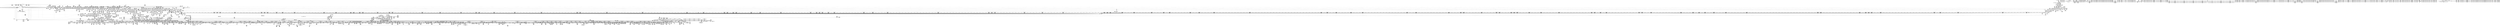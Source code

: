 digraph {
	CE0x4887b90 [shape=record,shape=Mrecord,label="{CE0x4887b90|selinux_socket_bind:_tmp127|security/selinux/hooks.c,4048}"]
	CE0x48c6d60 [shape=record,shape=Mrecord,label="{CE0x48c6d60|selinux_socket_bind:_tmp6|security/selinux/hooks.c,4039|*SummSink*}"]
	CE0x486e6d0 [shape=record,shape=Mrecord,label="{CE0x486e6d0|selinux_socket_bind:_conv16|security/selinux/hooks.c,4064|*SummSink*}"]
	CE0x486fd80 [shape=record,shape=Mrecord,label="{CE0x486fd80|%struct.sockaddr_in*_null|*Constant*}"]
	CE0x489e670 [shape=record,shape=Mrecord,label="{CE0x489e670|selinux_socket_bind:_fam|security/selinux/hooks.c,4118|*SummSink*}"]
	CE0x4942d10 [shape=record,shape=Mrecord,label="{CE0x4942d10|task_sid:_do.body5|*SummSink*}"]
	CE0x4982bf0 [shape=record,shape=Mrecord,label="{CE0x4982bf0|_ret_i32_%tmp6,_!dbg_!27716|security/selinux/hooks.c,197|*SummSink*}"]
	CE0x4ae66d0 [shape=record,shape=Mrecord,label="{CE0x4ae66d0|__rcu_read_unlock:_tmp3}"]
	CE0x4ae0d60 [shape=record,shape=Mrecord,label="{CE0x4ae0d60|i64*_getelementptr_inbounds_(_4_x_i64_,_4_x_i64_*___llvm_gcov_ctr135,_i64_0,_i64_0)|*Constant*|*SummSource*}"]
	CE0x4809be0 [shape=record,shape=Mrecord,label="{CE0x4809be0|16:_i16,_48:_%struct.net*,_720:_i32,_1216:_i8*,_:_CRE_84,85_}"]
	CE0x49fc6a0 [shape=record,shape=Mrecord,label="{CE0x49fc6a0|selinux_socket_bind:_tmp98|security/selinux/hooks.c,4114|*SummSink*}"]
	CE0x4ac03b0 [shape=record,shape=Mrecord,label="{CE0x4ac03b0|rcu_read_lock:_tmp8|include/linux/rcupdate.h,882|*SummSink*}"]
	CE0x47fb510 [shape=record,shape=Mrecord,label="{CE0x47fb510|i64*_getelementptr_inbounds_(_6_x_i64_,_6_x_i64_*___llvm_gcov_ctr327,_i64_0,_i64_0)|*Constant*|*SummSink*}"]
	CE0x49d5120 [shape=record,shape=Mrecord,label="{CE0x49d5120|selinux_socket_bind:_bf.clear|security/selinux/hooks.c,4074|*SummSource*}"]
	CE0x49e9090 [shape=record,shape=Mrecord,label="{CE0x49e9090|__llvm_gcov_indirect_counter_increment:_counters|Function::__llvm_gcov_indirect_counter_increment&Arg::counters::|*SummSink*}"]
	CE0x4abdef0 [shape=record,shape=Mrecord,label="{CE0x4abdef0|rcu_read_unlock:_call|include/linux/rcupdate.h,933}"]
	CE0x4934dd0 [shape=record,shape=Mrecord,label="{CE0x4934dd0|i32_77|*Constant*|*SummSink*}"]
	CE0x4b05510 [shape=record,shape=Mrecord,label="{CE0x4b05510|i64*_getelementptr_inbounds_(_4_x_i64_,_4_x_i64_*___llvm_gcov_ctr129,_i64_0,_i64_3)|*Constant*|*SummSource*}"]
	CE0x489c190 [shape=record,shape=Mrecord,label="{CE0x489c190|selinux_socket_bind:_net85|security/selinux/hooks.c,4120}"]
	CE0x48c7a50 [shape=record,shape=Mrecord,label="{CE0x48c7a50|COLLAPSED:_GCMRE___llvm_gcov_ctr98_internal_global_2_x_i64_zeroinitializer:_elem_0:default:}"]
	CE0x49ebc60 [shape=record,shape=Mrecord,label="{CE0x49ebc60|i64*_getelementptr_inbounds_(_55_x_i64_,_55_x_i64_*___llvm_gcov_ctr350,_i64_0,_i64_35)|*Constant*}"]
	CE0x48327b0 [shape=record,shape=Mrecord,label="{CE0x48327b0|16:_i16,_48:_%struct.net*,_720:_i32,_1216:_i8*,_:_CRE_683,684_}"]
	CE0x480c1d0 [shape=record,shape=Mrecord,label="{CE0x480c1d0|selinux_socket_bind:_if.end96}"]
	CE0x4879220 [shape=record,shape=Mrecord,label="{CE0x4879220|i64*_getelementptr_inbounds_(_55_x_i64_,_55_x_i64_*___llvm_gcov_ctr350,_i64_0,_i64_17)|*Constant*|*SummSink*}"]
	CE0x48387d0 [shape=record,shape=Mrecord,label="{CE0x48387d0|sock_has_perm:_if.end|*SummSink*}"]
	CE0x49c1620 [shape=record,shape=Mrecord,label="{CE0x49c1620|selinux_socket_bind:_tmp119|security/selinux/hooks.c,4124|*SummSource*}"]
	CE0x49d62c0 [shape=record,shape=Mrecord,label="{CE0x49d62c0|selinux_socket_bind:_tobool36|security/selinux/hooks.c,4076|*SummSink*}"]
	CE0x4808790 [shape=record,shape=Mrecord,label="{CE0x4808790|16:_i16,_48:_%struct.net*,_720:_i32,_1216:_i8*,_:_CRE_182,183_}"]
	CE0x48097f0 [shape=record,shape=Mrecord,label="{CE0x48097f0|selinux_socket_bind:___sk_common|security/selinux/hooks.c,4047}"]
	CE0x4952740 [shape=record,shape=Mrecord,label="{CE0x4952740|_call_void_mcount()_#3}"]
	CE0x4b0a1c0 [shape=record,shape=Mrecord,label="{CE0x4b0a1c0|void_(i32*,_i32,_i32*)*_asm_addl_$1,_%gs:$0_,_*m,ri,*m,_dirflag_,_fpsr_,_flags_}"]
	CE0x4877a40 [shape=record,shape=Mrecord,label="{CE0x4877a40|selinux_socket_bind:_tmp47|security/selinux/hooks.c,4073|*SummSink*}"]
	CE0x489a360 [shape=record,shape=Mrecord,label="{CE0x489a360|selinux_socket_bind:_tmp104|security/selinux/hooks.c,4118|*SummSink*}"]
	CE0x4844f60 [shape=record,shape=Mrecord,label="{CE0x4844f60|GLOBAL:_task_sid|*Constant*|*SummSource*}"]
	CE0x487ab10 [shape=record,shape=Mrecord,label="{CE0x487ab10|selinux_socket_bind:_cmp27|security/selinux/hooks.c,4073|*SummSource*}"]
	CE0x49464a0 [shape=record,shape=Mrecord,label="{CE0x49464a0|task_sid:_call3|security/selinux/hooks.c,208|*SummSource*}"]
	CE0x4857d30 [shape=record,shape=Mrecord,label="{CE0x4857d30|GLOBAL:___llvm_gcov_ctr327|Global_var:__llvm_gcov_ctr327}"]
	CE0x4aae680 [shape=record,shape=Mrecord,label="{CE0x4aae680|rcu_lock_acquire:_map|Function::rcu_lock_acquire&Arg::map::|*SummSink*}"]
	CE0x4850200 [shape=record,shape=Mrecord,label="{CE0x4850200|sock_has_perm:_net1|security/selinux/hooks.c,3973|*SummSource*}"]
	CE0x49e1c50 [shape=record,shape=Mrecord,label="{CE0x49e1c50|i64*_getelementptr_inbounds_(_55_x_i64_,_55_x_i64_*___llvm_gcov_ctr350,_i64_0,_i64_29)|*Constant*}"]
	CE0x483e380 [shape=record,shape=Mrecord,label="{CE0x483e380|16:_i16,_48:_%struct.net*,_720:_i32,_1216:_i8*,_:_CRE_811,812_}"]
	CE0x4acb0c0 [shape=record,shape=Mrecord,label="{CE0x4acb0c0|__rcu_read_lock:_tmp6|include/linux/rcupdate.h,240|*SummSink*}"]
	CE0x4ac9230 [shape=record,shape=Mrecord,label="{CE0x4ac9230|__rcu_read_lock:_tmp5|include/linux/rcupdate.h,239|*SummSource*}"]
	CE0x4a27ab0 [shape=record,shape=Mrecord,label="{CE0x4a27ab0|task_sid:_tmp19|security/selinux/hooks.c,208|*SummSink*}"]
	CE0x493bfb0 [shape=record,shape=Mrecord,label="{CE0x493bfb0|rcu_lock_acquire:_entry|*SummSource*}"]
	CE0x49dbe80 [shape=record,shape=Mrecord,label="{CE0x49dbe80|avc_has_perm:_requested|Function::avc_has_perm&Arg::requested::|*SummSource*}"]
	CE0x4955a30 [shape=record,shape=Mrecord,label="{CE0x4955a30|__llvm_gcov_indirect_counter_increment:_tmp2|*SummSink*}"]
	CE0x48c20a0 [shape=record,shape=Mrecord,label="{CE0x48c20a0|_ret_i32_%retval.0,_!dbg_!27740|security/selinux/hooks.c,3977}"]
	CE0x482de00 [shape=record,shape=Mrecord,label="{CE0x482de00|16:_i16,_48:_%struct.net*,_720:_i32,_1216:_i8*,_:_CRE_392,393_}"]
	"CONST[source:0(mediator),value:2(dynamic)][purpose:{object}]"
	CE0x48c94b0 [shape=record,shape=Mrecord,label="{CE0x48c94b0|__fswab16:_and2|include/uapi/linux/swab.h,53|*SummSource*}"]
	CE0x4a26300 [shape=record,shape=Mrecord,label="{CE0x4a26300|i32_208|*Constant*|*SummSink*}"]
	CE0x487ec10 [shape=record,shape=Mrecord,label="{CE0x487ec10|selinux_socket_bind:_tmp59|security/selinux/hooks.c,4073|*SummSink*}"]
	CE0x4a162d0 [shape=record,shape=Mrecord,label="{CE0x4a162d0|avc_has_perm:_ssid|Function::avc_has_perm&Arg::ssid::}"]
	CE0x4ad8420 [shape=record,shape=Mrecord,label="{CE0x4ad8420|i32_934|*Constant*|*SummSink*}"]
	CE0x650aab0 [shape=record,shape=Mrecord,label="{CE0x650aab0|selinux_socket_bind:_if.else|*SummSource*}"]
	CE0x4884e00 [shape=record,shape=Mrecord,label="{CE0x4884e00|i32_10|*Constant*}"]
	CE0x49c0770 [shape=record,shape=Mrecord,label="{CE0x49c0770|selinux_socket_bind:_tmp116|security/selinux/hooks.c,4124|*SummSink*}"]
	CE0x49db050 [shape=record,shape=Mrecord,label="{CE0x49db050|avc_has_perm:_tsid|Function::avc_has_perm&Arg::tsid::}"]
	CE0x4a67df0 [shape=record,shape=Mrecord,label="{CE0x4a67df0|i64*_getelementptr_inbounds_(_55_x_i64_,_55_x_i64_*___llvm_gcov_ctr350,_i64_0,_i64_53)|*Constant*|*SummSink*}"]
	CE0x4953270 [shape=record,shape=Mrecord,label="{CE0x4953270|i32_9|*Constant*|*SummSource*}"]
	CE0x4ad3090 [shape=record,shape=Mrecord,label="{CE0x4ad3090|GLOBAL:___preempt_count_add|*Constant*}"]
	CE0x4ac5d60 [shape=record,shape=Mrecord,label="{CE0x4ac5d60|__preempt_count_add:_val|Function::__preempt_count_add&Arg::val::}"]
	CE0x4a1b970 [shape=record,shape=Mrecord,label="{CE0x4a1b970|avc_has_perm:_entry}"]
	CE0x4b00220 [shape=record,shape=Mrecord,label="{CE0x4b00220|i64*_getelementptr_inbounds_(_4_x_i64_,_4_x_i64_*___llvm_gcov_ctr134,_i64_0,_i64_0)|*Constant*}"]
	CE0x4ae6600 [shape=record,shape=Mrecord,label="{CE0x4ae6600|__rcu_read_unlock:_tmp}"]
	CE0x4885760 [shape=record,shape=Mrecord,label="{CE0x4885760|i64_6|*Constant*|*SummSource*}"]
	CE0x4a10cd0 [shape=record,shape=Mrecord,label="{CE0x4a10cd0|0:_i32,_:_SCMR:_elem_0:default:}"]
	CE0x486fb30 [shape=record,shape=Mrecord,label="{CE0x486fb30|selinux_socket_bind:_addrp.0|*SummSink*}"]
	CE0x487e000 [shape=record,shape=Mrecord,label="{CE0x487e000|i64_21|*Constant*|*SummSink*}"]
	CE0x483fef0 [shape=record,shape=Mrecord,label="{CE0x483fef0|16:_i16,_48:_%struct.net*,_720:_i32,_1216:_i8*,_:_CRE_830,831_}"]
	CE0x48da6f0 [shape=record,shape=Mrecord,label="{CE0x48da6f0|16:_i16,_48:_%struct.net*,_720:_i32,_1216:_i8*,_:_CRE_772,776_|*MultipleSource*|*LoadInst*|security/selinux/hooks.c,4034|security/selinux/hooks.c,4047|Function::sock_has_perm&Arg::sk::}"]
	CE0x493ac10 [shape=record,shape=Mrecord,label="{CE0x493ac10|rcu_read_lock:_land.lhs.true|*SummSource*}"]
	CE0x4aaf0c0 [shape=record,shape=Mrecord,label="{CE0x4aaf0c0|_call_void___rcu_read_lock()_#10,_!dbg_!27710|include/linux/rcupdate.h,879}"]
	CE0x48c54b0 [shape=record,shape=Mrecord,label="{CE0x48c54b0|selinux_socket_bind:_tobool|security/selinux/hooks.c,4039}"]
	CE0x4852070 [shape=record,shape=Mrecord,label="{CE0x4852070|sock_has_perm:_tmp7|security/selinux/hooks.c,3969}"]
	CE0x480bf10 [shape=record,shape=Mrecord,label="{CE0x480bf10|selinux_socket_bind:_tmp14|security/selinux/hooks.c,4048}"]
	CE0x4ae34f0 [shape=record,shape=Mrecord,label="{CE0x4ae34f0|__preempt_count_sub:_do.end}"]
	CE0x4aaf9a0 [shape=record,shape=Mrecord,label="{CE0x4aaf9a0|rcu_lock_acquire:_tmp|*SummSink*}"]
	CE0x4adefe0 [shape=record,shape=Mrecord,label="{CE0x4adefe0|__rcu_read_unlock:_tmp5|include/linux/rcupdate.h,244|*SummSink*}"]
	CE0x4acff90 [shape=record,shape=Mrecord,label="{CE0x4acff90|rcu_read_unlock:_tmp10|include/linux/rcupdate.h,933}"]
	CE0x49e5c20 [shape=record,shape=Mrecord,label="{CE0x49e5c20|selinux_socket_bind:_conv56|security/selinux/hooks.c,4090}"]
	CE0x49d6c20 [shape=record,shape=Mrecord,label="{CE0x49d6c20|selinux_socket_bind:_tmp66|*SummSource*}"]
	CE0x482f320 [shape=record,shape=Mrecord,label="{CE0x482f320|16:_i16,_48:_%struct.net*,_720:_i32,_1216:_i8*,_:_CRE_280,288_|*MultipleSource*|*LoadInst*|security/selinux/hooks.c,4034|security/selinux/hooks.c,4047|Function::sock_has_perm&Arg::sk::}"]
	CE0x4a215f0 [shape=record,shape=Mrecord,label="{CE0x4a215f0|selinux_socket_bind:_call40|security/selinux/hooks.c,4080}"]
	CE0x484c0c0 [shape=record,shape=Mrecord,label="{CE0x484c0c0|16:_i16,_48:_%struct.net*,_720:_i32,_1216:_i8*,_:_CRE_888,892_|*MultipleSource*|*LoadInst*|security/selinux/hooks.c,4034|security/selinux/hooks.c,4047|Function::sock_has_perm&Arg::sk::}"]
	CE0x4830e20 [shape=record,shape=Mrecord,label="{CE0x4830e20|GLOBAL:_current_task|Global_var:current_task}"]
	CE0x4850010 [shape=record,shape=Mrecord,label="{CE0x4850010|sock_has_perm:_u2|security/selinux/hooks.c,3974|*SummSink*}"]
	CE0x49dd7a0 [shape=record,shape=Mrecord,label="{CE0x49dd7a0|selinux_socket_bind:_tmp73|security/selinux/hooks.c,4085|*SummSource*}"]
	CE0x47edfe0 [shape=record,shape=Mrecord,label="{CE0x47edfe0|selinux_socket_bind:_sw.default|*SummSink*}"]
	CE0x4811c50 [shape=record,shape=Mrecord,label="{CE0x4811c50|16:_i16,_48:_%struct.net*,_720:_i32,_1216:_i8*,_:_CRE_202,203_}"]
	CE0x49dd350 [shape=record,shape=Mrecord,label="{CE0x49dd350|i64_25|*Constant*|*SummSink*}"]
	CE0x4aaf360 [shape=record,shape=Mrecord,label="{CE0x4aaf360|rcu_read_unlock:_tmp7|include/linux/rcupdate.h,933|*SummSink*}"]
	CE0x6448a20 [shape=record,shape=Mrecord,label="{CE0x6448a20|selinux_socket_bind:___sk_common|security/selinux/hooks.c,4047|*SummSource*}"]
	CE0x49db180 [shape=record,shape=Mrecord,label="{CE0x49db180|avc_has_perm:_tsid|Function::avc_has_perm&Arg::tsid::|*SummSource*}"]
	CE0x4808920 [shape=record,shape=Mrecord,label="{CE0x4808920|16:_i16,_48:_%struct.net*,_720:_i32,_1216:_i8*,_:_CRE_183,184_}"]
	CE0x48bf470 [shape=record,shape=Mrecord,label="{CE0x48bf470|sock_has_perm:_tmp11|security/selinux/hooks.c,3970}"]
	CE0x4983260 [shape=record,shape=Mrecord,label="{CE0x4983260|read_pnet:_bb}"]
	CE0x4a29950 [shape=record,shape=Mrecord,label="{CE0x4a29950|i64*_getelementptr_inbounds_(_13_x_i64_,_13_x_i64_*___llvm_gcov_ctr126,_i64_0,_i64_10)|*Constant*|*SummSink*}"]
	CE0x49cb820 [shape=record,shape=Mrecord,label="{CE0x49cb820|GLOBAL:_lock_release|*Constant*}"]
	CE0x4847060 [shape=record,shape=Mrecord,label="{CE0x4847060|16:_i16,_48:_%struct.net*,_720:_i32,_1216:_i8*,_:_CRE_418,419_}"]
	CE0x48bc080 [shape=record,shape=Mrecord,label="{CE0x48bc080|16:_i16,_48:_%struct.net*,_720:_i32,_1216:_i8*,_:_CRE_31,32_}"]
	CE0x4954850 [shape=record,shape=Mrecord,label="{CE0x4954850|0:_i64*,_array:_GCR___llvm_gcda_edge_table351_internal_unnamed_addr_constant_14_x_i64*_i64*_getelementptr_inbounds_(_55_x_i64_,_55_x_i64_*___llvm_gcov_ctr350,_i64_0,_i64_30),_i64*_null,_i64*_getelementptr_inbounds_(_55_x_i64_,_55_x_i64_*___llvm_gcov_ctr350,_i64_0,_i64_31),_i64*_null,_i64*_getelementptr_inbounds_(_55_x_i64_,_55_x_i64_*___llvm_gcov_ctr350,_i64_0,_i64_32),_i64*_null,_i64*_getelementptr_inbounds_(_55_x_i64_,_55_x_i64_*___llvm_gcov_ctr350,_i64_0,_i64_33),_i64*_null,_i64*_null,_i64*_getelementptr_inbounds_(_55_x_i64_,_55_x_i64_*___llvm_gcov_ctr350,_i64_0,_i64_49),_i64*_null,_i64*_getelementptr_inbounds_(_55_x_i64_,_55_x_i64_*___llvm_gcov_ctr350,_i64_0,_i64_50),_i64*_null,_i64*_getelementptr_inbounds_(_55_x_i64_,_55_x_i64_*___llvm_gcov_ctr350,_i64_0,_i64_51)_:_elem_0::}"]
	CE0x4a15b30 [shape=record,shape=Mrecord,label="{CE0x4a15b30|sock_has_perm:_call6|security/selinux/hooks.c,3976}"]
	CE0x4944230 [shape=record,shape=Mrecord,label="{CE0x4944230|i64*_getelementptr_inbounds_(_4_x_i64_,_4_x_i64_*___llvm_gcov_ctr128,_i64_0,_i64_2)|*Constant*|*SummSink*}"]
	CE0x48d4c40 [shape=record,shape=Mrecord,label="{CE0x48d4c40|selinux_socket_bind:_tmp24|security/selinux/hooks.c,4058|*SummSource*}"]
	CE0x487ef20 [shape=record,shape=Mrecord,label="{CE0x487ef20|selinux_socket_bind:_tmp60|security/selinux/hooks.c,4073}"]
	CE0x48a08a0 [shape=record,shape=Mrecord,label="{CE0x48a08a0|selinux_socket_bind:_tmp109|security/selinux/hooks.c,4120}"]
	CE0x4b01c20 [shape=record,shape=Mrecord,label="{CE0x4b01c20|_call_void_mcount()_#3|*SummSource*}"]
	CE0x49f2b10 [shape=record,shape=Mrecord,label="{CE0x49f2b10|i32_4194304|*Constant*|*SummSink*}"]
	CE0x593f490 [shape=record,shape=Mrecord,label="{CE0x593f490|selinux_socket_bind:_cleanup.cont|*SummSource*}"]
	CE0x48c9760 [shape=record,shape=Mrecord,label="{CE0x48c9760|i32_1024|*Constant*}"]
	CE0x49d9ae0 [shape=record,shape=Mrecord,label="{CE0x49d9ae0|i64*_getelementptr_inbounds_(_55_x_i64_,_55_x_i64_*___llvm_gcov_ctr350,_i64_0,_i64_24)|*Constant*|*SummSink*}"]
	CE0x493fed0 [shape=record,shape=Mrecord,label="{CE0x493fed0|task_sid:_tobool1|security/selinux/hooks.c,208|*SummSource*}"]
	CE0x48ccbf0 [shape=record,shape=Mrecord,label="{CE0x48ccbf0|task_sid:_if.then|*SummSink*}"]
	CE0x484d0b0 [shape=record,shape=Mrecord,label="{CE0x484d0b0|16:_i16,_48:_%struct.net*,_720:_i32,_1216:_i8*,_:_CRE_20,24_|*MultipleSource*|*LoadInst*|security/selinux/hooks.c,4034|security/selinux/hooks.c,4047|Function::sock_has_perm&Arg::sk::}"]
	CE0x48c8cb0 [shape=record,shape=Mrecord,label="{CE0x48c8cb0|16:_i16,_48:_%struct.net*,_720:_i32,_1216:_i8*,_:_CRE_115,116_}"]
	CE0x49de7d0 [shape=record,shape=Mrecord,label="{CE0x49de7d0|selinux_socket_bind:_tmp76|security/selinux/hooks.c,4085|*SummSource*}"]
	CE0x487f710 [shape=record,shape=Mrecord,label="{CE0x487f710|selinux_socket_bind:_tmp61|security/selinux/hooks.c,4073|*SummSink*}"]
	CE0x49f4570 [shape=record,shape=Mrecord,label="{CE0x49f4570|selinux_socket_bind:_tmp92|security/selinux/hooks.c,4109}"]
	CE0x4ae6770 [shape=record,shape=Mrecord,label="{CE0x4ae6770|__rcu_read_unlock:_tmp3|*SummSource*}"]
	CE0x4a29340 [shape=record,shape=Mrecord,label="{CE0x4a29340|task_sid:_tmp22|security/selinux/hooks.c,208}"]
	CE0x494e900 [shape=record,shape=Mrecord,label="{CE0x494e900|sock_has_perm:_tmp19|security/selinux/hooks.c,3977}"]
	CE0x49e07f0 [shape=record,shape=Mrecord,label="{CE0x49e07f0|i64*_getelementptr_inbounds_(_55_x_i64_,_55_x_i64_*___llvm_gcov_ctr350,_i64_0,_i64_28)|*Constant*|*SummSource*}"]
	CE0x4adc350 [shape=record,shape=Mrecord,label="{CE0x4adc350|rcu_lock_release:_map|Function::rcu_lock_release&Arg::map::|*SummSource*}"]
	CE0x48339e0 [shape=record,shape=Mrecord,label="{CE0x48339e0|16:_i16,_48:_%struct.net*,_720:_i32,_1216:_i8*,_:_CRE_592,593_}"]
	CE0x4ad5d10 [shape=record,shape=Mrecord,label="{CE0x4ad5d10|i64_1|*Constant*}"]
	CE0x48a2170 [shape=record,shape=Mrecord,label="{CE0x48a2170|selinux_socket_bind:_sin6_addr88|security/selinux/hooks.c,4120}"]
	CE0x48163f0 [shape=record,shape=Mrecord,label="{CE0x48163f0|16:_i16,_48:_%struct.net*,_720:_i32,_1216:_i8*,_:_CRE_544,545_}"]
	CE0x4a21ed0 [shape=record,shape=Mrecord,label="{CE0x4a21ed0|selinux_socket_bind:_net44|security/selinux/hooks.c,4080|*SummSource*}"]
	CE0x48335d0 [shape=record,shape=Mrecord,label="{CE0x48335d0|get_current:_tmp3}"]
	CE0x48bcbc0 [shape=record,shape=Mrecord,label="{CE0x48bcbc0|__fswab16:_tmp3}"]
	CE0x481da50 [shape=record,shape=Mrecord,label="{CE0x481da50|16:_i16,_48:_%struct.net*,_720:_i32,_1216:_i8*,_:_CRE_856,857_}"]
	CE0x49f3060 [shape=record,shape=Mrecord,label="{CE0x49f3060|selinux_socket_bind:_call59|security/selinux/hooks.c,4108}"]
	CE0x47fca80 [shape=record,shape=Mrecord,label="{CE0x47fca80|selinux_socket_bind:_if.end96|*SummSink*}"]
	CE0x48c2630 [shape=record,shape=Mrecord,label="{CE0x48c2630|_call_void_mcount()_#3|*SummSink*}"]
	CE0x49f3650 [shape=record,shape=Mrecord,label="{CE0x49f3650|GLOBAL:_sel_netnode_sid|*Constant*|*SummSink*}"]
	CE0x47f88a0 [shape=record,shape=Mrecord,label="{CE0x47f88a0|16:_i16,_48:_%struct.net*,_720:_i32,_1216:_i8*,_:_CRE_79,80_}"]
	CE0x49533a0 [shape=record,shape=Mrecord,label="{CE0x49533a0|i32_9|*Constant*|*SummSink*}"]
	CE0x4936a30 [shape=record,shape=Mrecord,label="{CE0x4936a30|task_sid:_do.end|*SummSource*}"]
	CE0x4833110 [shape=record,shape=Mrecord,label="{CE0x4833110|16:_i16,_48:_%struct.net*,_720:_i32,_1216:_i8*,_:_CRE_689,690_}"]
	CE0x493e410 [shape=record,shape=Mrecord,label="{CE0x493e410|rcu_read_lock:_tmp3|*SummSink*}"]
	CE0x483e910 [shape=record,shape=Mrecord,label="{CE0x483e910|16:_i16,_48:_%struct.net*,_720:_i32,_1216:_i8*,_:_CRE_816,817_}"]
	CE0x48486a0 [shape=record,shape=Mrecord,label="{CE0x48486a0|16:_i16,_48:_%struct.net*,_720:_i32,_1216:_i8*,_:_CRE_579,580_}"]
	CE0x4af1130 [shape=record,shape=Mrecord,label="{CE0x4af1130|i64*_getelementptr_inbounds_(_4_x_i64_,_4_x_i64_*___llvm_gcov_ctr128,_i64_0,_i64_0)|*Constant*|*SummSource*}"]
	CE0x4984b30 [shape=record,shape=Mrecord,label="{CE0x4984b30|rcu_read_lock:_if.then|*SummSink*}"]
	CE0x493b290 [shape=record,shape=Mrecord,label="{CE0x493b290|cred_sid:_sid|security/selinux/hooks.c,197|*SummSink*}"]
	CE0x483a6d0 [shape=record,shape=Mrecord,label="{CE0x483a6d0|16:_i16,_48:_%struct.net*,_720:_i32,_1216:_i8*,_:_CRE_264,272_|*MultipleSource*|*LoadInst*|security/selinux/hooks.c,4034|security/selinux/hooks.c,4047|Function::sock_has_perm&Arg::sk::}"]
	CE0x4ad5620 [shape=record,shape=Mrecord,label="{CE0x4ad5620|rcu_read_unlock:_tmp17|include/linux/rcupdate.h,933}"]
	CE0x4817ac0 [shape=record,shape=Mrecord,label="{CE0x4817ac0|16:_i16,_48:_%struct.net*,_720:_i32,_1216:_i8*,_:_CRE_448,452_|*MultipleSource*|*LoadInst*|security/selinux/hooks.c,4034|security/selinux/hooks.c,4047|Function::sock_has_perm&Arg::sk::}"]
	CE0x4a13bd0 [shape=record,shape=Mrecord,label="{CE0x4a13bd0|selinux_socket_bind:_tmp44|security/selinux/hooks.c,4073}"]
	CE0x485f940 [shape=record,shape=Mrecord,label="{CE0x485f940|16:_i16,_48:_%struct.net*,_720:_i32,_1216:_i8*,_:_CRE_1160,1162_|*MultipleSource*|*LoadInst*|security/selinux/hooks.c,4034|security/selinux/hooks.c,4047|Function::sock_has_perm&Arg::sk::}"]
	CE0x48c8790 [shape=record,shape=Mrecord,label="{CE0x48c8790|16:_i16,_48:_%struct.net*,_720:_i32,_1216:_i8*,_:_CRE_113,114_}"]
	CE0x4811930 [shape=record,shape=Mrecord,label="{CE0x4811930|16:_i16,_48:_%struct.net*,_720:_i32,_1216:_i8*,_:_CRE_200,201_}"]
	CE0x484c250 [shape=record,shape=Mrecord,label="{CE0x484c250|16:_i16,_48:_%struct.net*,_720:_i32,_1216:_i8*,_:_CRE_892,896_|*MultipleSource*|*LoadInst*|security/selinux/hooks.c,4034|security/selinux/hooks.c,4047|Function::sock_has_perm&Arg::sk::}"]
	CE0x4abf970 [shape=record,shape=Mrecord,label="{CE0x4abf970|rcu_read_lock:_tmp5|include/linux/rcupdate.h,882|*SummSource*}"]
	CE0x48cd900 [shape=record,shape=Mrecord,label="{CE0x48cd900|sock_has_perm:_entry|*SummSource*}"]
	CE0x483a3b0 [shape=record,shape=Mrecord,label="{CE0x483a3b0|16:_i16,_48:_%struct.net*,_720:_i32,_1216:_i8*,_:_CRE_262,263_}"]
	CE0x4943460 [shape=record,shape=Mrecord,label="{CE0x4943460|task_sid:_real_cred|security/selinux/hooks.c,208|*SummSource*}"]
	CE0x49c2420 [shape=record,shape=Mrecord,label="{CE0x49c2420|selinux_socket_bind:_tmp121}"]
	CE0x4854820 [shape=record,shape=Mrecord,label="{CE0x4854820|task_sid:_entry}"]
	CE0x485da60 [shape=record,shape=Mrecord,label="{CE0x485da60|16:_i16,_48:_%struct.net*,_720:_i32,_1216:_i8*,_:_CRE_1080,1088_|*MultipleSource*|*LoadInst*|security/selinux/hooks.c,4034|security/selinux/hooks.c,4047|Function::sock_has_perm&Arg::sk::}"]
	CE0x47fbcd0 [shape=record,shape=Mrecord,label="{CE0x47fbcd0|selinux_socket_bind:_if.then37}"]
	CE0x47ff8b0 [shape=record,shape=Mrecord,label="{CE0x47ff8b0|16:_i16,_48:_%struct.net*,_720:_i32,_1216:_i8*,_:_CRE_218,219_}"]
	CE0x4982310 [shape=record,shape=Mrecord,label="{CE0x4982310|cred_sid:_entry|*SummSource*}"]
	CE0x4879290 [shape=record,shape=Mrecord,label="{CE0x4879290|selinux_socket_bind:_tmp50|security/selinux/hooks.c,4073|*SummSink*}"]
	CE0x49333f0 [shape=record,shape=Mrecord,label="{CE0x49333f0|read_pnet:_entry|*SummSource*}"]
	CE0x481b4d0 [shape=record,shape=Mrecord,label="{CE0x481b4d0|16:_i16,_48:_%struct.net*,_720:_i32,_1216:_i8*,_:_CRE_832,833_}"]
	CE0x48c7bb0 [shape=record,shape=Mrecord,label="{CE0x48c7bb0|get_current:_tmp4|./arch/x86/include/asm/current.h,14|*SummSource*}"]
	CE0x49c0580 [shape=record,shape=Mrecord,label="{CE0x49c0580|selinux_socket_bind:_tmp116|security/selinux/hooks.c,4124}"]
	CE0x4a11fa0 [shape=record,shape=Mrecord,label="{CE0x4a11fa0|selinux_socket_bind:_tmp42|security/selinux/hooks.c,4073}"]
	CE0x483cf20 [shape=record,shape=Mrecord,label="{CE0x483cf20|16:_i16,_48:_%struct.net*,_720:_i32,_1216:_i8*,_:_CRE_568,569_}"]
	CE0x4abacb0 [shape=record,shape=Mrecord,label="{CE0x4abacb0|rcu_read_lock:_tmp14|include/linux/rcupdate.h,882|*SummSource*}"]
	CE0x4855950 [shape=record,shape=Mrecord,label="{CE0x4855950|sock_has_perm:_type|security/selinux/hooks.c,3972}"]
	CE0x4818220 [shape=record,shape=Mrecord,label="{CE0x4818220|16:_i16,_48:_%struct.net*,_720:_i32,_1216:_i8*,_:_CRE_460,464_|*MultipleSource*|*LoadInst*|security/selinux/hooks.c,4034|security/selinux/hooks.c,4047|Function::sock_has_perm&Arg::sk::}"]
	CE0x4848830 [shape=record,shape=Mrecord,label="{CE0x4848830|16:_i16,_48:_%struct.net*,_720:_i32,_1216:_i8*,_:_CRE_580,581_}"]
	CE0x6448b90 [shape=record,shape=Mrecord,label="{CE0x6448b90|selinux_socket_bind:___sk_common|security/selinux/hooks.c,4047|*SummSink*}"]
	CE0x49f80b0 [shape=record,shape=Mrecord,label="{CE0x49f80b0|selinux_socket_bind:_tmp97|*SummSink*}"]
	CE0x47ef8c0 [shape=record,shape=Mrecord,label="{CE0x47ef8c0|16:_i16,_48:_%struct.net*,_720:_i32,_1216:_i8*,_:_CRE_383,384_}"]
	CE0x48d2a50 [shape=record,shape=Mrecord,label="{CE0x48d2a50|i64_56|*Constant*|*SummSource*}"]
	CE0x49fac50 [shape=record,shape=Mrecord,label="{CE0x49fac50|selinux_socket_bind:_conv67|security/selinux/hooks.c,4114|*SummSink*}"]
	CE0x4ad9660 [shape=record,shape=Mrecord,label="{CE0x4ad9660|rcu_read_unlock:_tmp19|include/linux/rcupdate.h,933}"]
	CE0x4955560 [shape=record,shape=Mrecord,label="{CE0x4955560|rcu_read_lock:_tmp13|include/linux/rcupdate.h,882|*SummSink*}"]
	CE0x49f0f20 [shape=record,shape=Mrecord,label="{CE0x49f0f20|selinux_socket_bind:_tmp90|security/selinux/hooks.c,4104|*SummSource*}"]
	CE0x4acf710 [shape=record,shape=Mrecord,label="{CE0x4acf710|rcu_lock_release:_tmp2|*SummSource*}"]
	CE0x49dde80 [shape=record,shape=Mrecord,label="{CE0x49dde80|selinux_socket_bind:_tmp74|security/selinux/hooks.c,4085|*SummSink*}"]
	CE0x49f5070 [shape=record,shape=Mrecord,label="{CE0x49f5070|selinux_socket_bind:_tmp94|security/selinux/hooks.c,4109}"]
	CE0x480d070 [shape=record,shape=Mrecord,label="{CE0x480d070|16:_i16,_48:_%struct.net*,_720:_i32,_1216:_i8*,_:_CRE_93,94_}"]
	CE0x486bc60 [shape=record,shape=Mrecord,label="{CE0x486bc60|selinux_socket_bind:_cmp9|security/selinux/hooks.c,4058|*SummSource*}"]
	CE0x4a686a0 [shape=record,shape=Mrecord,label="{CE0x4a686a0|selinux_socket_bind:_tmp128|security/selinux/hooks.c,4048|*SummSink*}"]
	CE0x48957f0 [shape=record,shape=Mrecord,label="{CE0x48957f0|selinux_socket_bind:_u72|security/selinux/hooks.c,4115|*SummSink*}"]
	CE0x4896950 [shape=record,shape=Mrecord,label="{CE0x4896950|selinux_socket_bind:_family74|security/selinux/hooks.c,4115}"]
	CE0x4954340 [shape=record,shape=Mrecord,label="{CE0x4954340|__llvm_gcov_indirect_counter_increment:_pred|*SummSink*}"]
	CE0x48c9390 [shape=record,shape=Mrecord,label="{CE0x48c9390|i32_65280|*Constant*|*SummSink*}"]
	CE0x4adc900 [shape=record,shape=Mrecord,label="{CE0x4adc900|_ret_void,_!dbg_!27717|include/linux/rcupdate.h,424|*SummSource*}"]
	CE0x49ee0d0 [shape=record,shape=Mrecord,label="{CE0x49ee0d0|i64**_getelementptr_inbounds_(_14_x_i64*_,_14_x_i64*_*___llvm_gcda_edge_table351,_i64_0,_i64_6)|*Constant*}"]
	CE0x4ad9b40 [shape=record,shape=Mrecord,label="{CE0x4ad9b40|rcu_read_unlock:_tmp20|include/linux/rcupdate.h,933}"]
	CE0x481eb80 [shape=record,shape=Mrecord,label="{CE0x481eb80|sock_net:_tmp3}"]
	CE0x48d42d0 [shape=record,shape=Mrecord,label="{CE0x48d42d0|selinux_socket_bind:_cmp9|security/selinux/hooks.c,4058}"]
	CE0x48003a0 [shape=record,shape=Mrecord,label="{CE0x48003a0|16:_i16,_48:_%struct.net*,_720:_i32,_1216:_i8*,_:_CRE_225,226_}"]
	CE0x480ab40 [shape=record,shape=Mrecord,label="{CE0x480ab40|selinux_socket_bind:_cond.false|*SummSource*}"]
	CE0x4adc790 [shape=record,shape=Mrecord,label="{CE0x4adc790|_ret_void,_!dbg_!27717|include/linux/rcupdate.h,424}"]
	CE0x4832170 [shape=record,shape=Mrecord,label="{CE0x4832170|16:_i16,_48:_%struct.net*,_720:_i32,_1216:_i8*,_:_CRE_679,680_}"]
	CE0x484aae0 [shape=record,shape=Mrecord,label="{CE0x484aae0|16:_i16,_48:_%struct.net*,_720:_i32,_1216:_i8*,_:_CRE_867,868_}"]
	CE0x4815f60 [shape=record,shape=Mrecord,label="{CE0x4815f60|16:_i16,_48:_%struct.net*,_720:_i32,_1216:_i8*,_:_CRE_540,541_}"]
	CE0x48c24f0 [shape=record,shape=Mrecord,label="{CE0x48c24f0|_call_void_mcount()_#3}"]
	CE0x4a28a70 [shape=record,shape=Mrecord,label="{CE0x4a28a70|task_sid:_tmp20|security/selinux/hooks.c,208|*SummSource*}"]
	CE0x4adc6a0 [shape=record,shape=Mrecord,label="{CE0x4adc6a0|GLOBAL:___rcu_read_unlock|*Constant*}"]
	CE0x48c59f0 [shape=record,shape=Mrecord,label="{CE0x48c59f0|sock_has_perm:_tmp6|security/selinux/hooks.c,3969}"]
	CE0x4a19220 [shape=record,shape=Mrecord,label="{CE0x4a19220|selinux_socket_bind:_family47|security/selinux/hooks.c,4081|*SummSink*}"]
	CE0x4a25520 [shape=record,shape=Mrecord,label="{CE0x4a25520|i8*_getelementptr_inbounds_(_25_x_i8_,_25_x_i8_*_.str3,_i32_0,_i32_0)|*Constant*|*SummSink*}"]
	CE0x4807020 [shape=record,shape=Mrecord,label="{CE0x4807020|16:_i16,_48:_%struct.net*,_720:_i32,_1216:_i8*,_:_CRE_3,4_}"]
	CE0x4abf4a0 [shape=record,shape=Mrecord,label="{CE0x4abf4a0|cred_sid:_tmp6|security/selinux/hooks.c,197}"]
	CE0x4888c10 [shape=record,shape=Mrecord,label="{CE0x4888c10|selinux_socket_bind:_conv30|security/selinux/hooks.c,4073|*SummSink*}"]
	CE0x4a42130 [shape=record,shape=Mrecord,label="{CE0x4a42130|rcu_read_lock:_tmp9|include/linux/rcupdate.h,882|*SummSink*}"]
	CE0x4ae0f30 [shape=record,shape=Mrecord,label="{CE0x4ae0f30|__preempt_count_sub:_tmp4|./arch/x86/include/asm/preempt.h,77}"]
	CE0x4877c30 [shape=record,shape=Mrecord,label="{CE0x4877c30|selinux_socket_bind:_tmp48|security/selinux/hooks.c,4073}"]
	CE0x4acc960 [shape=record,shape=Mrecord,label="{CE0x4acc960|rcu_read_unlock:_call3|include/linux/rcupdate.h,933}"]
	CE0x484cda0 [shape=record,shape=Mrecord,label="{CE0x484cda0|%struct.task_struct*_(%struct.task_struct**)*_asm_movq_%gs:$_1:P_,$0_,_r,im,_dirflag_,_fpsr_,_flags_}"]
	CE0x4846ed0 [shape=record,shape=Mrecord,label="{CE0x4846ed0|16:_i16,_48:_%struct.net*,_720:_i32,_1216:_i8*,_:_CRE_417,418_}"]
	CE0x4adf520 [shape=record,shape=Mrecord,label="{CE0x4adf520|rcu_lock_acquire:_tmp4|include/linux/rcupdate.h,418|*SummSink*}"]
	CE0x4859fc0 [shape=record,shape=Mrecord,label="{CE0x4859fc0|16:_i16,_48:_%struct.net*,_720:_i32,_1216:_i8*,_:_CRE_920,936_|*MultipleSource*|*LoadInst*|security/selinux/hooks.c,4034|security/selinux/hooks.c,4047|Function::sock_has_perm&Arg::sk::}"]
	CE0x48c7820 [shape=record,shape=Mrecord,label="{CE0x48c7820|i32_1|*Constant*|*SummSource*}"]
	CE0x4a10b20 [shape=record,shape=Mrecord,label="{CE0x4a10b20|selinux_socket_bind:_tmp40|security/selinux/hooks.c,4073|*SummSink*}"]
	CE0x4adb700 [shape=record,shape=Mrecord,label="{CE0x4adb700|rcu_lock_release:_entry|*SummSource*}"]
	CE0x4ac8d60 [shape=record,shape=Mrecord,label="{CE0x4ac8d60|i64*_getelementptr_inbounds_(_4_x_i64_,_4_x_i64_*___llvm_gcov_ctr130,_i64_0,_i64_1)|*Constant*|*SummSource*}"]
	CE0x4937220 [shape=record,shape=Mrecord,label="{CE0x4937220|task_sid:_call|security/selinux/hooks.c,208}"]
	CE0x48bd7e0 [shape=record,shape=Mrecord,label="{CE0x48bd7e0|i64_2|*Constant*}"]
	CE0x48852c0 [shape=record,shape=Mrecord,label="{CE0x48852c0|i64_6|*Constant*}"]
	CE0x47f0e20 [shape=record,shape=Mrecord,label="{CE0x47f0e20|16:_i16,_48:_%struct.net*,_720:_i32,_1216:_i8*,_:_CRE_132,133_}"]
	CE0x486e0c0 [shape=record,shape=Mrecord,label="{CE0x486e0c0|selinux_socket_bind:_call15|security/selinux/hooks.c,4064|*SummSource*}"]
	CE0x4814140 [shape=record,shape=Mrecord,label="{CE0x4814140|get_current:_tmp2}"]
	CE0x49e0cf0 [shape=record,shape=Mrecord,label="{CE0x49e0cf0|selinux_socket_bind:_tmp80|security/selinux/hooks.c,4087}"]
	CE0x49c0cd0 [shape=record,shape=Mrecord,label="{CE0x49c0cd0|selinux_socket_bind:_tmp117|security/selinux/hooks.c,4124|*SummSink*}"]
	CE0x484b2b0 [shape=record,shape=Mrecord,label="{CE0x484b2b0|16:_i16,_48:_%struct.net*,_720:_i32,_1216:_i8*,_:_CRE_872,873_}"]
	CE0x497ff30 [shape=record,shape=Mrecord,label="{CE0x497ff30|task_sid:_tmp25|security/selinux/hooks.c,208}"]
	CE0x4ae0fa0 [shape=record,shape=Mrecord,label="{CE0x4ae0fa0|__preempt_count_sub:_tmp4|./arch/x86/include/asm/preempt.h,77|*SummSource*}"]
	CE0x47fb690 [shape=record,shape=Mrecord,label="{CE0x47fb690|selinux_socket_bind:_tmp5|security/selinux/hooks.c,4039}"]
	CE0x47e3130 [shape=record,shape=Mrecord,label="{CE0x47e3130|selinux_socket_bind:_cleanup}"]
	CE0x481a8b0 [shape=record,shape=Mrecord,label="{CE0x481a8b0|16:_i16,_48:_%struct.net*,_720:_i32,_1216:_i8*,_:_CRE_711,712_}"]
	CE0x4aef980 [shape=record,shape=Mrecord,label="{CE0x4aef980|rcu_lock_release:_bb|*SummSource*}"]
	CE0x4947fe0 [shape=record,shape=Mrecord,label="{CE0x4947fe0|task_sid:_tmp1}"]
	CE0x485e780 [shape=record,shape=Mrecord,label="{CE0x485e780|16:_i16,_48:_%struct.net*,_720:_i32,_1216:_i8*,_:_CRE_1136,1140_|*MultipleSource*|*LoadInst*|security/selinux/hooks.c,4034|security/selinux/hooks.c,4047|Function::sock_has_perm&Arg::sk::}"]
	CE0x49bda40 [shape=record,shape=Mrecord,label="{CE0x49bda40|selinux_socket_bind:_tmp113|security/selinux/hooks.c,4122|*SummSink*}"]
	CE0x4806d70 [shape=record,shape=Mrecord,label="{CE0x4806d70|16:_i16,_48:_%struct.net*,_720:_i32,_1216:_i8*,_:_CRE_1,2_}"]
	CE0x489f9c0 [shape=record,shape=Mrecord,label="{CE0x489f9c0|selinux_socket_bind:_saddr|security/selinux/hooks.c,4118|*SummSink*}"]
	CE0x48cf250 [shape=record,shape=Mrecord,label="{CE0x48cf250|selinux_socket_bind:_sid|security/selinux/hooks.c, 4056|*SummSink*}"]
	CE0x48c38b0 [shape=record,shape=Mrecord,label="{CE0x48c38b0|selinux_socket_bind:_tmp14|security/selinux/hooks.c,4048|*SummSink*}"]
	CE0x4945930 [shape=record,shape=Mrecord,label="{CE0x4945930|task_sid:_tmp14|security/selinux/hooks.c,208|*SummSink*}"]
	CE0x483a220 [shape=record,shape=Mrecord,label="{CE0x483a220|16:_i16,_48:_%struct.net*,_720:_i32,_1216:_i8*,_:_CRE_261,262_}"]
	CE0x4aea9a0 [shape=record,shape=Mrecord,label="{CE0x4aea9a0|i64*_getelementptr_inbounds_(_4_x_i64_,_4_x_i64_*___llvm_gcov_ctr130,_i64_0,_i64_3)|*Constant*}"]
	CE0x47f7b30 [shape=record,shape=Mrecord,label="{CE0x47f7b30|16:_i16,_48:_%struct.net*,_720:_i32,_1216:_i8*,_:_CRE_168,169_}"]
	CE0x4803f60 [shape=record,shape=Mrecord,label="{CE0x4803f60|16:_i16,_48:_%struct.net*,_720:_i32,_1216:_i8*,_:_CRE_146,147_}"]
	CE0x4855ba0 [shape=record,shape=Mrecord,label="{CE0x4855ba0|sock_has_perm:_type|security/selinux/hooks.c,3972|*SummSink*}"]
	CE0x487bbc0 [shape=record,shape=Mrecord,label="{CE0x487bbc0|selinux_socket_bind:_tmp124|security/selinux/hooks.c,4126|*SummSink*}"]
	CE0x4abdf90 [shape=record,shape=Mrecord,label="{CE0x4abdf90|rcu_read_lock:_tobool|include/linux/rcupdate.h,882|*SummSource*}"]
	CE0x4adbaf0 [shape=record,shape=Mrecord,label="{CE0x4adbaf0|GLOBAL:_rcu_lock_release|*Constant*|*SummSink*}"]
	CE0x48a3bf0 [shape=record,shape=Mrecord,label="{CE0x48a3bf0|selinux_socket_bind:_sid90|security/selinux/hooks.c,4122}"]
	CE0x49d7e30 [shape=record,shape=Mrecord,label="{CE0x49d7e30|selinux_socket_bind:_tmp63|security/selinux/hooks.c,4076}"]
	CE0x4822600 [shape=record,shape=Mrecord,label="{CE0x4822600|selinux_socket_bind:_if.then33|*SummSink*}"]
	CE0x493a040 [shape=record,shape=Mrecord,label="{CE0x493a040|GLOBAL:___llvm_gcov_ctr126|Global_var:__llvm_gcov_ctr126|*SummSink*}"]
	CE0x48d8150 [shape=record,shape=Mrecord,label="{CE0x48d8150|selinux_socket_bind:_call12|security/selinux/hooks.c,4060}"]
	CE0x48bb6b0 [shape=record,shape=Mrecord,label="{CE0x48bb6b0|i32_0|*Constant*|*SummSource*}"]
	CE0x487e3b0 [shape=record,shape=Mrecord,label="{CE0x487e3b0|selinux_socket_bind:_tmp58|security/selinux/hooks.c,4073}"]
	CE0x48d94c0 [shape=record,shape=Mrecord,label="{CE0x48d94c0|16:_i16,_48:_%struct.net*,_720:_i32,_1216:_i8*,_:_CRE_732,736_|*MultipleSource*|*LoadInst*|security/selinux/hooks.c,4034|security/selinux/hooks.c,4047|Function::sock_has_perm&Arg::sk::}"]
	CE0x4a29bb0 [shape=record,shape=Mrecord,label="{CE0x4a29bb0|task_sid:_tmp23|security/selinux/hooks.c,208}"]
	CE0x4a16160 [shape=record,shape=Mrecord,label="{CE0x4a16160|avc_has_perm:_entry}"]
	CE0x48cb500 [shape=record,shape=Mrecord,label="{CE0x48cb500|sock_has_perm:_tmp12|security/selinux/hooks.c,3970}"]
	CE0x4a41d80 [shape=record,shape=Mrecord,label="{CE0x4a41d80|rcu_read_lock:_tmp9|include/linux/rcupdate.h,882}"]
	CE0x4856110 [shape=record,shape=Mrecord,label="{CE0x4856110|sock_net:_tmp}"]
	CE0x49355f0 [shape=record,shape=Mrecord,label="{CE0x49355f0|rcu_read_lock:_if.end|*SummSource*}"]
	CE0x49fbc80 [shape=record,shape=Mrecord,label="{CE0x49fbc80|selinux_socket_bind:_net70|security/selinux/hooks.c,4114|*SummSink*}"]
	CE0x485ac90 [shape=record,shape=Mrecord,label="{CE0x485ac90|16:_i16,_48:_%struct.net*,_720:_i32,_1216:_i8*,_:_CRE_964,968_|*MultipleSource*|*LoadInst*|security/selinux/hooks.c,4034|security/selinux/hooks.c,4047|Function::sock_has_perm&Arg::sk::}"]
	CE0x484ac70 [shape=record,shape=Mrecord,label="{CE0x484ac70|16:_i16,_48:_%struct.net*,_720:_i32,_1216:_i8*,_:_CRE_868,869_}"]
	CE0x49d9250 [shape=record,shape=Mrecord,label="{CE0x49d9250|i64*_getelementptr_inbounds_(_55_x_i64_,_55_x_i64_*___llvm_gcov_ctr350,_i64_0,_i64_24)|*Constant*}"]
	CE0x4a20a10 [shape=record,shape=Mrecord,label="{CE0x4a20a10|i8_2|*Constant*|*SummSource*}"]
	CE0x4861c60 [shape=record,shape=Mrecord,label="{CE0x4861c60|16:_i16,_48:_%struct.net*,_720:_i32,_1216:_i8*,_:_CRE_1240,1248_|*MultipleSource*|*LoadInst*|security/selinux/hooks.c,4034|security/selinux/hooks.c,4047|Function::sock_has_perm&Arg::sk::}"]
	CE0x4a25c10 [shape=record,shape=Mrecord,label="{CE0x4a25c10|i32_208|*Constant*}"]
	CE0x488fe30 [shape=record,shape=Mrecord,label="{CE0x488fe30|selinux_socket_bind:_tmp31|security/selinux/hooks.c,4063|*SummSink*}"]
	CE0x48982e0 [shape=record,shape=Mrecord,label="{CE0x48982e0|selinux_socket_bind:_tmp100|security/selinux/hooks.c,4117|*SummSource*}"]
	CE0x485e4a0 [shape=record,shape=Mrecord,label="{CE0x485e4a0|16:_i16,_48:_%struct.net*,_720:_i32,_1216:_i8*,_:_CRE_1128,1136_|*MultipleSource*|*LoadInst*|security/selinux/hooks.c,4034|security/selinux/hooks.c,4047|Function::sock_has_perm&Arg::sk::}"]
	CE0x49f2090 [shape=record,shape=Mrecord,label="{CE0x49f2090|i32_33554432|*Constant*|*SummSource*}"]
	CE0x48996d0 [shape=record,shape=Mrecord,label="{CE0x48996d0|selinux_socket_bind:_tmp103|security/selinux/hooks.c,4117|*SummSource*}"]
	CE0x4a3ae60 [shape=record,shape=Mrecord,label="{CE0x4a3ae60|GLOBAL:_lockdep_rcu_suspicious|*Constant*}"]
	CE0x4a27980 [shape=record,shape=Mrecord,label="{CE0x4a27980|task_sid:_tmp19|security/selinux/hooks.c,208|*SummSource*}"]
	CE0x48068b0 [shape=record,shape=Mrecord,label="{CE0x48068b0|i64_0|*Constant*|*SummSource*}"]
	CE0x4a1ac10 [shape=record,shape=Mrecord,label="{CE0x4a1ac10|selinux_socket_bind:_tmp71|security/selinux/hooks.c,4082}"]
	CE0x47fdc10 [shape=record,shape=Mrecord,label="{CE0x47fdc10|16:_i16,_48:_%struct.net*,_720:_i32,_1216:_i8*,_:_CRE_654,655_}"]
	CE0x4878240 [shape=record,shape=Mrecord,label="{CE0x4878240|selinux_socket_bind:_tmp48|security/selinux/hooks.c,4073|*SummSink*}"]
	CE0x486c8a0 [shape=record,shape=Mrecord,label="{CE0x486c8a0|selinux_socket_bind:_skc_family|security/selinux/hooks.c,4047|*SummSource*}"]
	CE0x48a2880 [shape=record,shape=Mrecord,label="{CE0x48a2880|selinux_socket_bind:_sin6_addr88|security/selinux/hooks.c,4120|*SummSource*}"]
	CE0x4946e00 [shape=record,shape=Mrecord,label="{CE0x4946e00|task_sid:_call3|security/selinux/hooks.c,208|*SummSink*}"]
	CE0x480d660 [shape=record,shape=Mrecord,label="{CE0x480d660|16:_i16,_48:_%struct.net*,_720:_i32,_1216:_i8*,_:_CRE_65,66_}"]
	CE0x4891c50 [shape=record,shape=Mrecord,label="{CE0x4891c50|i32_4|*Constant*}"]
	CE0x4ad9040 [shape=record,shape=Mrecord,label="{CE0x4ad9040|i64*_getelementptr_inbounds_(_11_x_i64_,_11_x_i64_*___llvm_gcov_ctr132,_i64_0,_i64_9)|*Constant*|*SummSink*}"]
	CE0x4a1ad20 [shape=record,shape=Mrecord,label="{CE0x4a1ad20|selinux_socket_bind:_tmp71|security/selinux/hooks.c,4082|*SummSource*}"]
	CE0x4a16820 [shape=record,shape=Mrecord,label="{CE0x4a16820|_ret_i32_%retval.0,_!dbg_!27728|security/selinux/avc.c,775}"]
	CE0x4937380 [shape=record,shape=Mrecord,label="{CE0x4937380|task_sid:_tobool|security/selinux/hooks.c,208}"]
	CE0x493d0d0 [shape=record,shape=Mrecord,label="{CE0x493d0d0|task_sid:_tmp9|security/selinux/hooks.c,208}"]
	CE0x48938c0 [shape=record,shape=Mrecord,label="{CE0x48938c0|selinux_socket_bind:_u6_addr8|security/selinux/hooks.c,4065}"]
	CE0x49d5fe0 [shape=record,shape=Mrecord,label="{CE0x49d5fe0|GLOBAL:_sel_netport_sid|*Constant*|*SummSource*}"]
	CE0x48bc370 [shape=record,shape=Mrecord,label="{CE0x48bc370|__fswab16:_tmp}"]
	CE0x481be30 [shape=record,shape=Mrecord,label="{CE0x481be30|16:_i16,_48:_%struct.net*,_720:_i32,_1216:_i8*,_:_CRE_838,839_}"]
	CE0x48127f0 [shape=record,shape=Mrecord,label="{CE0x48127f0|16:_i16,_48:_%struct.net*,_720:_i32,_1216:_i8*,_:_CRE_359,360_}"]
	CE0x48bf9a0 [shape=record,shape=Mrecord,label="{CE0x48bf9a0|selinux_socket_bind:_tmp7|security/selinux/hooks.c,4040|*SummSink*}"]
	CE0x4880f80 [shape=record,shape=Mrecord,label="{CE0x4880f80|selinux_socket_bind:_conv|security/selinux/hooks.c,4048|*SummSource*}"]
	CE0x487ae00 [shape=record,shape=Mrecord,label="{CE0x487ae00|selinux_socket_bind:_sk_protocol|security/selinux/hooks.c,4074|*SummSink*}"]
	CE0x4931b10 [shape=record,shape=Mrecord,label="{CE0x4931b10|__llvm_gcov_indirect_counter_increment:_bb}"]
	CE0x4aba900 [shape=record,shape=Mrecord,label="{CE0x4aba900|__rcu_read_unlock:_tmp7|include/linux/rcupdate.h,245|*SummSource*}"]
	CE0x4852600 [shape=record,shape=Mrecord,label="{CE0x4852600|task_sid:_tmp2}"]
	CE0x4840610 [shape=record,shape=Mrecord,label="{CE0x4840610|16:_i16,_48:_%struct.net*,_720:_i32,_1216:_i8*,_:_CRE_8,12_|*MultipleSource*|*LoadInst*|security/selinux/hooks.c,4034|security/selinux/hooks.c,4047|Function::sock_has_perm&Arg::sk::}"]
	CE0x482ea80 [shape=record,shape=Mrecord,label="{CE0x482ea80|16:_i16,_48:_%struct.net*,_720:_i32,_1216:_i8*,_:_CRE_400,401_}"]
	CE0x48a38c0 [shape=record,shape=Mrecord,label="{CE0x48a38c0|i64_16|*Constant*|*SummSource*}"]
	CE0x4a6dcc0 [shape=record,shape=Mrecord,label="{CE0x4a6dcc0|__fswab16:_and|include/uapi/linux/swab.h,53|*SummSink*}"]
	CE0x4818fb0 [shape=record,shape=Mrecord,label="{CE0x4818fb0|16:_i16,_48:_%struct.net*,_720:_i32,_1216:_i8*,_:_CRE_695,696_}"]
	CE0x48885b0 [shape=record,shape=Mrecord,label="{CE0x48885b0|selinux_socket_bind:_tmp56|security/selinux/hooks.c,4073|*SummSink*}"]
	CE0x4b08740 [shape=record,shape=Mrecord,label="{CE0x4b08740|i64*_getelementptr_inbounds_(_4_x_i64_,_4_x_i64_*___llvm_gcov_ctr135,_i64_0,_i64_2)|*Constant*}"]
	CE0x48cfc70 [shape=record,shape=Mrecord,label="{CE0x48cfc70|_call_void_mcount()_#3}"]
	CE0x4a14ff0 [shape=record,shape=Mrecord,label="{CE0x4a14ff0|i64*_getelementptr_inbounds_(_55_x_i64_,_55_x_i64_*___llvm_gcov_ctr350,_i64_0,_i64_16)|*Constant*}"]
	CE0x4ab9300 [shape=record,shape=Mrecord,label="{CE0x4ab9300|GLOBAL:_rcu_read_lock.__warned|Global_var:rcu_read_lock.__warned|*SummSource*}"]
	CE0x4941a20 [shape=record,shape=Mrecord,label="{CE0x4941a20|_ret_void,_!dbg_!27717|include/linux/rcupdate.h,240|*SummSource*}"]
	CE0x4a1bb20 [shape=record,shape=Mrecord,label="{CE0x4a1bb20|selinux_socket_bind:_tmp72|security/selinux/hooks.c,4083|*SummSource*}"]
	CE0x4af1600 [shape=record,shape=Mrecord,label="{CE0x4af1600|__preempt_count_add:_tmp7|./arch/x86/include/asm/preempt.h,73|*SummSink*}"]
	CE0x4abb260 [shape=record,shape=Mrecord,label="{CE0x4abb260|rcu_read_lock:_tmp15|include/linux/rcupdate.h,882|*SummSource*}"]
	CE0x489b220 [shape=record,shape=Mrecord,label="{CE0x489b220|selinux_socket_bind:_sin_addr79|security/selinux/hooks.c,4118|*SummSink*}"]
	CE0x48460c0 [shape=record,shape=Mrecord,label="{CE0x48460c0|16:_i16,_48:_%struct.net*,_720:_i32,_1216:_i8*,_:_CRE_408,409_}"]
	CE0x49fa9d0 [shape=record,shape=Mrecord,label="{CE0x49fa9d0|selinux_socket_bind:_conv67|security/selinux/hooks.c,4114}"]
	CE0x47f25e0 [shape=record,shape=Mrecord,label="{CE0x47f25e0|i64*_getelementptr_inbounds_(_55_x_i64_,_55_x_i64_*___llvm_gcov_ctr350,_i64_0,_i64_0)|*Constant*|*SummSource*}"]
	CE0x4accef0 [shape=record,shape=Mrecord,label="{CE0x4accef0|rcu_read_unlock:_do.body}"]
	CE0x48d6ba0 [shape=record,shape=Mrecord,label="{CE0x48d6ba0|selinux_socket_bind:_conv14|security/selinux/hooks.c,4060}"]
	CE0x4871140 [shape=record,shape=Mrecord,label="{CE0x4871140|i16_0|*Constant*|*SummSource*}"]
	CE0x48c14b0 [shape=record,shape=Mrecord,label="{CE0x48c14b0|__fswab16:_tmp1}"]
	CE0x48c7620 [shape=record,shape=Mrecord,label="{CE0x48c7620|selinux_socket_bind:_low|security/selinux/hooks.c, 4069}"]
	CE0x4aeb180 [shape=record,shape=Mrecord,label="{CE0x4aeb180|rcu_lock_acquire:_indirectgoto|*SummSource*}"]
	CE0x48da980 [shape=record,shape=Mrecord,label="{CE0x48da980|16:_i16,_48:_%struct.net*,_720:_i32,_1216:_i8*,_:_CRE_776,784_|*MultipleSource*|*LoadInst*|security/selinux/hooks.c,4034|security/selinux/hooks.c,4047|Function::sock_has_perm&Arg::sk::}"]
	CE0x4abd9e0 [shape=record,shape=Mrecord,label="{CE0x4abd9e0|_call_void_asm_sideeffect_,_memory_,_dirflag_,_fpsr_,_flags_()_#3,_!dbg_!27714,_!srcloc_!27715|include/linux/rcupdate.h,239}"]
	CE0x4a6a490 [shape=record,shape=Mrecord,label="{CE0x4a6a490|i64*_getelementptr_inbounds_(_55_x_i64_,_55_x_i64_*___llvm_gcov_ctr350,_i64_0,_i64_54)|*Constant*|*SummSource*}"]
	CE0x4932300 [shape=record,shape=Mrecord,label="{CE0x4932300|sock_net:_call|include/net/sock.h,2214|*SummSource*}"]
	CE0x4abd140 [shape=record,shape=Mrecord,label="{CE0x4abd140|_call_void_lockdep_rcu_suspicious(i8*_getelementptr_inbounds_(_25_x_i8_,_25_x_i8_*_.str45,_i32_0,_i32_0),_i32_883,_i8*_getelementptr_inbounds_(_42_x_i8_,_42_x_i8_*_.str46,_i32_0,_i32_0))_#10,_!dbg_!27728|include/linux/rcupdate.h,882|*SummSource*}"]
	CE0x488fc10 [shape=record,shape=Mrecord,label="{CE0x488fc10|i64*_getelementptr_inbounds_(_55_x_i64_,_55_x_i64_*___llvm_gcov_ctr350,_i64_0,_i64_11)|*Constant*|*SummSink*}"]
	CE0x4a11530 [shape=record,shape=Mrecord,label="{CE0x4a11530|selinux_socket_bind:_conv24|security/selinux/hooks.c,4073}"]
	CE0x49e9f50 [shape=record,shape=Mrecord,label="{CE0x49e9f50|selinux_socket_bind:_tmp84|security/selinux/hooks.c,4092|*SummSink*}"]
	CE0x485af20 [shape=record,shape=Mrecord,label="{CE0x485af20|16:_i16,_48:_%struct.net*,_720:_i32,_1216:_i8*,_:_CRE_968,970_|*MultipleSource*|*LoadInst*|security/selinux/hooks.c,4034|security/selinux/hooks.c,4047|Function::sock_has_perm&Arg::sk::}"]
	CE0x49bf310 [shape=record,shape=Mrecord,label="{CE0x49bf310|selinux_socket_bind:_tobool93|security/selinux/hooks.c,4124}"]
	CE0x482cda0 [shape=record,shape=Mrecord,label="{CE0x482cda0|sock_has_perm:_cleanup|*SummSource*}"]
	CE0x4b32ce0 [shape=record,shape=Mrecord,label="{CE0x4b32ce0|__preempt_count_sub:_sub|./arch/x86/include/asm/preempt.h,77}"]
	CE0x4a221e0 [shape=record,shape=Mrecord,label="{CE0x4a221e0|selinux_socket_bind:_tmp68|security/selinux/hooks.c,4080}"]
	CE0x4addd10 [shape=record,shape=Mrecord,label="{CE0x4addd10|_ret_void,_!dbg_!27717|include/linux/rcupdate.h,245|*SummSource*}"]
	CE0x48c2e50 [shape=record,shape=Mrecord,label="{CE0x48c2e50|selinux_socket_bind:_tmp17|security/selinux/hooks.c,4048}"]
	CE0x48d6f50 [shape=record,shape=Mrecord,label="{CE0x48d6f50|selinux_socket_bind:_conv14|security/selinux/hooks.c,4060|*SummSink*}"]
	CE0x4a12830 [shape=record,shape=Mrecord,label="{CE0x4a12830|selinux_socket_bind:_cmp25|security/selinux/hooks.c,4073|*SummSink*}"]
	CE0x49e4770 [shape=record,shape=Mrecord,label="{CE0x49e4770|i32_255|*Constant*}"]
	CE0x49535b0 [shape=record,shape=Mrecord,label="{CE0x49535b0|task_sid:_tmp}"]
	CE0x4895560 [shape=record,shape=Mrecord,label="{CE0x4895560|i8_0|*Constant*|*SummSink*}"]
	CE0x49f6d40 [shape=record,shape=Mrecord,label="{CE0x49f6d40|selinux_socket_bind:_tmp95|security/selinux/hooks.c,4109|*SummSink*}"]
	CE0x49e6f30 [shape=record,shape=Mrecord,label="{CE0x49e6f30|_call_void___llvm_gcov_indirect_counter_increment(i32*___llvm_gcov_global_state_pred352,_i64**_getelementptr_inbounds_(_14_x_i64*_,_14_x_i64*_*___llvm_gcda_edge_table351,_i64_0,_i64_2)),_!dbg_!27829|security/selinux/hooks.c,4092|*SummSource*}"]
	CE0x4a6cac0 [shape=record,shape=Mrecord,label="{CE0x4a6cac0|i64*_getelementptr_inbounds_(_2_x_i64_,_2_x_i64_*___llvm_gcov_ctr98,_i64_0,_i64_0)|*Constant*|*SummSource*}"]
	CE0x4886520 [shape=record,shape=Mrecord,label="{CE0x4886520|i64**_getelementptr_inbounds_(_14_x_i64*_,_14_x_i64*_*___llvm_gcda_edge_table351,_i64_0,_i64_10)|*Constant*|*SummSink*}"]
	CE0x47fa7d0 [shape=record,shape=Mrecord,label="{CE0x47fa7d0|selinux_socket_bind:_if.else83}"]
	CE0x4986a80 [shape=record,shape=Mrecord,label="{CE0x4986a80|rcu_read_lock:_tmp10|include/linux/rcupdate.h,882|*SummSource*}"]
	CE0x4878c50 [shape=record,shape=Mrecord,label="{CE0x4878c50|selinux_socket_bind:_tmp50|security/selinux/hooks.c,4073}"]
	CE0x4847890 [shape=record,shape=Mrecord,label="{CE0x4847890|16:_i16,_48:_%struct.net*,_720:_i32,_1216:_i8*,_:_CRE_570,571_}"]
	CE0x493cfd0 [shape=record,shape=Mrecord,label="{CE0x493cfd0|task_sid:_tmp7|security/selinux/hooks.c,208|*SummSink*}"]
	CE0x4931240 [shape=record,shape=Mrecord,label="{CE0x4931240|sock_has_perm:_call|security/selinux/hooks.c,3967}"]
	CE0x49e6d10 [shape=record,shape=Mrecord,label="{CE0x49e6d10|i32_44|*Constant*|*SummSink*}"]
	CE0x489e960 [shape=record,shape=Mrecord,label="{CE0x489e960|selinux_socket_bind:_tmp107|security/selinux/hooks.c,4118|*SummSource*}"]
	CE0x49f6a90 [shape=record,shape=Mrecord,label="{CE0x49f6a90|selinux_socket_bind:_tmp95|security/selinux/hooks.c,4109}"]
	CE0x4ac59c0 [shape=record,shape=Mrecord,label="{CE0x4ac59c0|rcu_read_unlock:_tobool|include/linux/rcupdate.h,933|*SummSink*}"]
	CE0x4aba230 [shape=record,shape=Mrecord,label="{CE0x4aba230|__rcu_read_unlock:_tmp6|include/linux/rcupdate.h,245}"]
	CE0x4a243e0 [shape=record,shape=Mrecord,label="{CE0x4a243e0|task_sid:_tmp16|security/selinux/hooks.c,208|*SummSource*}"]
	CE0x4838710 [shape=record,shape=Mrecord,label="{CE0x4838710|sock_has_perm:_if.end|*SummSource*}"]
	CE0x487ba60 [shape=record,shape=Mrecord,label="{CE0x487ba60|selinux_socket_bind:_tmp124|security/selinux/hooks.c,4126|*SummSource*}"]
	CE0x48900d0 [shape=record,shape=Mrecord,label="{CE0x48900d0|selinux_socket_bind:_tmp32|security/selinux/hooks.c,4063}"]
	CE0x4b2bcb0 [shape=record,shape=Mrecord,label="{CE0x4b2bcb0|i64_1|*Constant*}"]
	CE0x4a1d060 [shape=record,shape=Mrecord,label="{CE0x4a1d060|avc_has_perm:_requested|Function::avc_has_perm&Arg::requested::|*SummSink*}"]
	CE0x4b29ca0 [shape=record,shape=Mrecord,label="{CE0x4b29ca0|__preempt_count_add:_tmp4|./arch/x86/include/asm/preempt.h,72}"]
	CE0x49851e0 [shape=record,shape=Mrecord,label="{CE0x49851e0|GLOBAL:___rcu_read_lock|*Constant*|*SummSource*}"]
	CE0x48cbda0 [shape=record,shape=Mrecord,label="{CE0x48cbda0|i64*_getelementptr_inbounds_(_13_x_i64_,_13_x_i64_*___llvm_gcov_ctr126,_i64_0,_i64_0)|*Constant*|*SummSink*}"]
	CE0x48cec80 [shape=record,shape=Mrecord,label="{CE0x48cec80|__fswab16:_and|include/uapi/linux/swab.h,53}"]
	CE0x49e7de0 [shape=record,shape=Mrecord,label="{CE0x49e7de0|GLOBAL:___llvm_gcov_indirect_counter_increment|*Constant*}"]
	CE0x489f500 [shape=record,shape=Mrecord,label="{CE0x489f500|selinux_socket_bind:_v4|security/selinux/hooks.c,4118|*SummSource*}"]
	CE0x493ab20 [shape=record,shape=Mrecord,label="{CE0x493ab20|rcu_read_lock:_land.lhs.true}"]
	CE0x487f1a0 [shape=record,shape=Mrecord,label="{CE0x487f1a0|selinux_socket_bind:_tmp60|security/selinux/hooks.c,4073|*SummSink*}"]
	CE0x4819dc0 [shape=record,shape=Mrecord,label="{CE0x4819dc0|16:_i16,_48:_%struct.net*,_720:_i32,_1216:_i8*,_:_CRE_704,705_}"]
	CE0x4892980 [shape=record,shape=Mrecord,label="{CE0x4892980|selinux_socket_bind:_sin6_port|security/selinux/hooks.c,4064|*SummSource*}"]
	CE0x489e3f0 [shape=record,shape=Mrecord,label="{CE0x489e3f0|selinux_socket_bind:_net82|security/selinux/hooks.c,4118|*SummSource*}"]
	CE0x4947940 [shape=record,shape=Mrecord,label="{CE0x4947940|GLOBAL:___llvm_gcov_ctr126|Global_var:__llvm_gcov_ctr126}"]
	CE0x47f0b00 [shape=record,shape=Mrecord,label="{CE0x47f0b00|16:_i16,_48:_%struct.net*,_720:_i32,_1216:_i8*,_:_CRE_130,131_}"]
	CE0x4a13ce0 [shape=record,shape=Mrecord,label="{CE0x4a13ce0|selinux_socket_bind:_tmp44|security/selinux/hooks.c,4073|*SummSource*}"]
	CE0x4a413e0 [shape=record,shape=Mrecord,label="{CE0x4a413e0|i64_5|*Constant*}"]
	CE0x4aba030 [shape=record,shape=Mrecord,label="{CE0x4aba030|__rcu_read_lock:_tmp5|include/linux/rcupdate.h,239|*SummSink*}"]
	CE0x4953b40 [shape=record,shape=Mrecord,label="{CE0x4953b40|i32_-1|*Constant*|*SummSource*}"]
	CE0x4819910 [shape=record,shape=Mrecord,label="{CE0x4819910|16:_i16,_48:_%struct.net*,_720:_i32,_1216:_i8*,_:_CRE_701,702_}"]
	CE0x49f3510 [shape=record,shape=Mrecord,label="{CE0x49f3510|GLOBAL:_sel_netnode_sid|*Constant*}"]
	CE0x4942c20 [shape=record,shape=Mrecord,label="{CE0x4942c20|task_sid:_do.body5|*SummSource*}"]
	CE0x47e4dc0 [shape=record,shape=Mrecord,label="{CE0x47e4dc0|16:_i16,_48:_%struct.net*,_720:_i32,_1216:_i8*,_:_CRE_151,152_}"]
	CE0x483fa40 [shape=record,shape=Mrecord,label="{CE0x483fa40|16:_i16,_48:_%struct.net*,_720:_i32,_1216:_i8*,_:_CRE_827,828_}"]
	CE0x4ab0fa0 [shape=record,shape=Mrecord,label="{CE0x4ab0fa0|i64_4|*Constant*}"]
	CE0x49366f0 [shape=record,shape=Mrecord,label="{CE0x49366f0|rcu_read_lock:_tmp1}"]
	CE0x48756e0 [shape=record,shape=Mrecord,label="{CE0x48756e0|_call_void_inet_get_local_port_range(%struct.net*_%call21,_i32*_%low,_i32*_%high)_#10,_!dbg_!27773|security/selinux/hooks.c,4071|*SummSource*}"]
	CE0x4adf340 [shape=record,shape=Mrecord,label="{CE0x4adf340|__rcu_read_unlock:_tmp5|include/linux/rcupdate.h,244|*SummSource*}"]
	CE0x47ec590 [shape=record,shape=Mrecord,label="{CE0x47ec590|16:_i16,_48:_%struct.net*,_720:_i32,_1216:_i8*,_:_CRE_208,209_}"]
	CE0x481ebf0 [shape=record,shape=Mrecord,label="{CE0x481ebf0|sock_net:_tmp3|*SummSource*}"]
	CE0x4a21be0 [shape=record,shape=Mrecord,label="{CE0x4a21be0|selinux_socket_bind:_net39|security/selinux/hooks.c,4079|*SummSink*}"]
	CE0x4824b20 [shape=record,shape=Mrecord,label="{CE0x4824b20|selinux_socket_bind:_lor.lhs.false|*SummSource*}"]
	CE0x484e4f0 [shape=record,shape=Mrecord,label="{CE0x484e4f0|sock_has_perm:_sid5|security/selinux/hooks.c,3976|*SummSource*}"]
	CE0x4a166f0 [shape=record,shape=Mrecord,label="{CE0x4a166f0|avc_has_perm:_tclass|Function::avc_has_perm&Arg::tclass::}"]
	CE0x4acd700 [shape=record,shape=Mrecord,label="{CE0x4acd700|rcu_read_unlock:_tmp5|include/linux/rcupdate.h,933}"]
	CE0x4a275f0 [shape=record,shape=Mrecord,label="{CE0x4a275f0|GLOBAL:_lockdep_rcu_suspicious|*Constant*}"]
	CE0x4af0d20 [shape=record,shape=Mrecord,label="{CE0x4af0d20|rcu_lock_acquire:_tmp4|include/linux/rcupdate.h,418}"]
	CE0x4b00c70 [shape=record,shape=Mrecord,label="{CE0x4b00c70|GLOBAL:___preempt_count_sub|*Constant*}"]
	CE0x4abc8c0 [shape=record,shape=Mrecord,label="{CE0x4abc8c0|rcu_read_lock:_tmp18|include/linux/rcupdate.h,882}"]
	CE0x4870500 [shape=record,shape=Mrecord,label="{CE0x4870500|%struct.sockaddr_in6*_null|*Constant*}"]
	CE0x482ce30 [shape=record,shape=Mrecord,label="{CE0x482ce30|sock_has_perm:_cleanup|*SummSink*}"]
	CE0x47e4c30 [shape=record,shape=Mrecord,label="{CE0x47e4c30|16:_i16,_48:_%struct.net*,_720:_i32,_1216:_i8*,_:_CRE_150,151_}"]
	CE0x4940700 [shape=record,shape=Mrecord,label="{CE0x4940700|i64*_getelementptr_inbounds_(_11_x_i64_,_11_x_i64_*___llvm_gcov_ctr127,_i64_0,_i64_1)|*Constant*}"]
	CE0x4ac0670 [shape=record,shape=Mrecord,label="{CE0x4ac0670|rcu_read_lock:_do.end}"]
	CE0x4a41370 [shape=record,shape=Mrecord,label="{CE0x4a41370|rcu_read_lock:_tmp9|include/linux/rcupdate.h,882|*SummSource*}"]
	CE0x4a692e0 [shape=record,shape=Mrecord,label="{CE0x4a692e0|_call_void___llvm_gcov_indirect_counter_increment(i32*___llvm_gcov_global_state_pred352,_i64**_getelementptr_inbounds_(_14_x_i64*_,_14_x_i64*_*___llvm_gcda_edge_table351,_i64_0,_i64_12)),_!dbg_!27892|security/selinux/hooks.c,4128|*SummSink*}"]
	CE0x4abbc50 [shape=record,shape=Mrecord,label="{CE0x4abbc50|i64*_getelementptr_inbounds_(_11_x_i64_,_11_x_i64_*___llvm_gcov_ctr127,_i64_0,_i64_8)|*Constant*}"]
	CE0x4833e90 [shape=record,shape=Mrecord,label="{CE0x4833e90|16:_i16,_48:_%struct.net*,_720:_i32,_1216:_i8*,_:_CRE_595,596_}"]
	CE0x47dc0f0 [shape=record,shape=Mrecord,label="{CE0x47dc0f0|selinux_socket_bind:_if.then61|*SummSink*}"]
	CE0x4a18680 [shape=record,shape=Mrecord,label="{CE0x4a18680|selinux_socket_bind:_net46|security/selinux/hooks.c,4081|*SummSource*}"]
	CE0x4985f20 [shape=record,shape=Mrecord,label="{CE0x4985f20|cred_sid:_sid|security/selinux/hooks.c,197|*SummSource*}"]
	CE0x4a1c270 [shape=record,shape=Mrecord,label="{CE0x4a1c270|selinux_socket_bind:_call49|security/selinux/hooks.c,4082|*SummSink*}"]
	CE0x49c2dd0 [shape=record,shape=Mrecord,label="{CE0x49c2dd0|i64*_getelementptr_inbounds_(_55_x_i64_,_55_x_i64_*___llvm_gcov_ctr350,_i64_0,_i64_48)|*Constant*}"]
	CE0x489b740 [shape=record,shape=Mrecord,label="{CE0x489b740|selinux_socket_bind:_s_addr80|security/selinux/hooks.c,4118}"]
	CE0x4862bc0 [shape=record,shape=Mrecord,label="{CE0x4862bc0|i32_3|*Constant*}"]
	CE0x48cfb40 [shape=record,shape=Mrecord,label="{CE0x48cfb40|i32_0|*Constant*}"]
	CE0x493c240 [shape=record,shape=Mrecord,label="{CE0x493c240|task_sid:_tmp6|security/selinux/hooks.c,208|*SummSource*}"]
	CE0x4955e60 [shape=record,shape=Mrecord,label="{CE0x4955e60|__llvm_gcov_indirect_counter_increment:_counter}"]
	CE0x49dff80 [shape=record,shape=Mrecord,label="{CE0x49dff80|selinux_socket_bind:_tmp78|*SummSink*}"]
	CE0x4a16e60 [shape=record,shape=Mrecord,label="{CE0x4a16e60|sock_has_perm:_retval.0|*SummSource*}"]
	CE0x485cab0 [shape=record,shape=Mrecord,label="{CE0x485cab0|16:_i16,_48:_%struct.net*,_720:_i32,_1216:_i8*,_:_CRE_1040,1048_|*MultipleSource*|*LoadInst*|security/selinux/hooks.c,4034|security/selinux/hooks.c,4047|Function::sock_has_perm&Arg::sk::}"]
	CE0x493e760 [shape=record,shape=Mrecord,label="{CE0x493e760|i64*_getelementptr_inbounds_(_11_x_i64_,_11_x_i64_*___llvm_gcov_ctr132,_i64_0,_i64_1)|*Constant*|*SummSink*}"]
	"CONST[source:1(input),value:2(dynamic)][purpose:{object}]"
	CE0x486e560 [shape=record,shape=Mrecord,label="{CE0x486e560|selinux_socket_bind:_conv16|security/selinux/hooks.c,4064|*SummSource*}"]
	CE0x4abe210 [shape=record,shape=Mrecord,label="{CE0x4abe210|rcu_read_lock:_tobool1|include/linux/rcupdate.h,882|*SummSink*}"]
	CE0x4807e30 [shape=record,shape=Mrecord,label="{CE0x4807e30|16:_i16,_48:_%struct.net*,_720:_i32,_1216:_i8*,_:_CRE_176,177_}"]
	CE0x4980d20 [shape=record,shape=Mrecord,label="{CE0x4980d20|i64*_getelementptr_inbounds_(_13_x_i64_,_13_x_i64_*___llvm_gcov_ctr126,_i64_0,_i64_12)|*Constant*|*SummSource*}"]
	CE0x489ef90 [shape=record,shape=Mrecord,label="{CE0x489ef90|selinux_socket_bind:_fam|security/selinux/hooks.c,4118|*SummSource*}"]
	CE0x48c0630 [shape=record,shape=Mrecord,label="{CE0x48c0630|sock_has_perm:_tmp13|security/selinux/hooks.c,3972|*SummSink*}"]
	CE0x494f990 [shape=record,shape=Mrecord,label="{CE0x494f990|__fswab16:_bb|*SummSink*}"]
	CE0x4a3c9e0 [shape=record,shape=Mrecord,label="{CE0x4a3c9e0|i64*_getelementptr_inbounds_(_11_x_i64_,_11_x_i64_*___llvm_gcov_ctr127,_i64_0,_i64_9)|*Constant*|*SummSink*}"]
	CE0x49818f0 [shape=record,shape=Mrecord,label="{CE0x49818f0|task_sid:_call7|security/selinux/hooks.c,208}"]
	CE0x4abc9f0 [shape=record,shape=Mrecord,label="{CE0x4abc9f0|rcu_read_lock:_tmp18|include/linux/rcupdate.h,882|*SummSource*}"]
	CE0x4819140 [shape=record,shape=Mrecord,label="{CE0x4819140|16:_i16,_48:_%struct.net*,_720:_i32,_1216:_i8*,_:_CRE_696,697_}"]
	CE0x49db970 [shape=record,shape=Mrecord,label="{CE0x49db970|i32_2097152|*Constant*}"]
	CE0x4a299c0 [shape=record,shape=Mrecord,label="{CE0x4a299c0|task_sid:_tmp22|security/selinux/hooks.c,208|*SummSink*}"]
	CE0x486c910 [shape=record,shape=Mrecord,label="{CE0x486c910|selinux_socket_bind:_skc_family|security/selinux/hooks.c,4047|*SummSink*}"]
	CE0x4937960 [shape=record,shape=Mrecord,label="{CE0x4937960|task_sid:_tmp10|security/selinux/hooks.c,208}"]
	CE0x482ecb0 [shape=record,shape=Mrecord,label="{CE0x482ecb0|sock_has_perm:_tmp2|*LoadInst*|security/selinux/hooks.c,3964}"]
	CE0x49e3c90 [shape=record,shape=Mrecord,label="{CE0x49e3c90|selinux_socket_bind:_sclass55|security/selinux/hooks.c,4090|*SummSink*}"]
	CE0x47f5d90 [shape=record,shape=Mrecord,label="{CE0x47f5d90|selinux_socket_bind:_sw.epilog}"]
	CE0x4953e80 [shape=record,shape=Mrecord,label="{CE0x4953e80|read_pnet:_tmp}"]
	CE0x4a20d00 [shape=record,shape=Mrecord,label="{CE0x4a20d00|selinux_socket_bind:_net39|security/selinux/hooks.c,4079}"]
	CE0x49f2240 [shape=record,shape=Mrecord,label="{CE0x49f2240|i32_33554432|*Constant*|*SummSink*}"]
	CE0x48474c0 [shape=record,shape=Mrecord,label="{CE0x48474c0|get_current:_tmp3|*SummSink*}"]
	CE0x4af13e0 [shape=record,shape=Mrecord,label="{CE0x4af13e0|__preempt_count_add:_tmp6|./arch/x86/include/asm/preempt.h,73|*SummSource*}"]
	CE0x4812ca0 [shape=record,shape=Mrecord,label="{CE0x4812ca0|16:_i16,_48:_%struct.net*,_720:_i32,_1216:_i8*,_:_CRE_362,363_}"]
	CE0x4a18610 [shape=record,shape=Mrecord,label="{CE0x4a18610|selinux_socket_bind:_tmp69|security/selinux/hooks.c,4081}"]
	CE0x4b2f4b0 [shape=record,shape=Mrecord,label="{CE0x4b2f4b0|i64*_getelementptr_inbounds_(_4_x_i64_,_4_x_i64_*___llvm_gcov_ctr129,_i64_0,_i64_2)|*Constant*|*SummSource*}"]
	CE0x4a681f0 [shape=record,shape=Mrecord,label="{CE0x4a681f0|selinux_socket_bind:_tmp128|security/selinux/hooks.c,4048|*SummSource*}"]
	CE0x49bfec0 [shape=record,shape=Mrecord,label="{CE0x49bfec0|i64_46|*Constant*}"]
	CE0x49877f0 [shape=record,shape=Mrecord,label="{CE0x49877f0|rcu_read_unlock:_entry|*SummSink*}"]
	CE0x489b070 [shape=record,shape=Mrecord,label="{CE0x489b070|selinux_socket_bind:_sin_addr79|security/selinux/hooks.c,4118|*SummSource*}"]
	CE0x4ac9c10 [shape=record,shape=Mrecord,label="{CE0x4ac9c10|rcu_read_unlock:_tmp8|include/linux/rcupdate.h,933|*SummSink*}"]
	CE0x4934190 [shape=record,shape=Mrecord,label="{CE0x4934190|task_sid:_tmp12|security/selinux/hooks.c,208|*SummSource*}"]
	CE0x49e3050 [shape=record,shape=Mrecord,label="{CE0x49e3050|0:_i32,_:_GCMR___llvm_gcov_global_state_pred352_internal_unnamed_addr_global_i32_-1:_elem_0:default:}"]
	CE0x49879a0 [shape=record,shape=Mrecord,label="{CE0x49879a0|_ret_void,_!dbg_!27735|include/linux/rcupdate.h,938|*SummSink*}"]
	CE0x488f270 [shape=record,shape=Mrecord,label="{CE0x488f270|__fswab16:_val|Function::__fswab16&Arg::val::|*SummSink*}"]
	CE0x49841f0 [shape=record,shape=Mrecord,label="{CE0x49841f0|rcu_read_lock:_tobool|include/linux/rcupdate.h,882}"]
	CE0x47f6930 [shape=record,shape=Mrecord,label="{CE0x47f6930|i64*_getelementptr_inbounds_(_2_x_i64_,_2_x_i64_*___llvm_gcov_ctr98,_i64_0,_i64_1)|*Constant*|*SummSource*}"]
	CE0x4941410 [shape=record,shape=Mrecord,label="{CE0x4941410|task_sid:_land.lhs.true2|*SummSource*}"]
	CE0x489a3d0 [shape=record,shape=Mrecord,label="{CE0x489a3d0|selinux_socket_bind:_tmp105|security/selinux/hooks.c,4118|*SummSink*}"]
	CE0x49f94b0 [shape=record,shape=Mrecord,label="{CE0x49f94b0|selinux_socket_bind:_net65|security/selinux/hooks.c,4113|*SummSource*}"]
	CE0x4934570 [shape=record,shape=Mrecord,label="{CE0x4934570|rcu_read_lock:_tmp11|include/linux/rcupdate.h,882|*SummSource*}"]
	CE0x4826e70 [shape=record,shape=Mrecord,label="{CE0x4826e70|selinux_socket_bind:_sw.bb|*SummSource*}"]
	CE0x4ad4b70 [shape=record,shape=Mrecord,label="{CE0x4ad4b70|rcu_read_unlock:_tmp16|include/linux/rcupdate.h,933|*SummSink*}"]
	CE0x49d15f0 [shape=record,shape=Mrecord,label="{CE0x49d15f0|selinux_socket_bind:_tmp123|security/selinux/hooks.c,4126}"]
	CE0x47f3170 [shape=record,shape=Mrecord,label="{CE0x47f3170|16:_i16,_48:_%struct.net*,_720:_i32,_1216:_i8*,_:_CRE_77,78_}"]
	CE0x4aafe20 [shape=record,shape=Mrecord,label="{CE0x4aafe20|_call_void_mcount()_#3|*SummSource*}"]
	CE0x4803dd0 [shape=record,shape=Mrecord,label="{CE0x4803dd0|16:_i16,_48:_%struct.net*,_720:_i32,_1216:_i8*,_:_CRE_145,146_}"]
	CE0x484bf30 [shape=record,shape=Mrecord,label="{CE0x484bf30|16:_i16,_48:_%struct.net*,_720:_i32,_1216:_i8*,_:_CRE_880,888_|*MultipleSource*|*LoadInst*|security/selinux/hooks.c,4034|security/selinux/hooks.c,4047|Function::sock_has_perm&Arg::sk::}"]
	CE0x49bd0c0 [shape=record,shape=Mrecord,label="{CE0x49bd0c0|i64_15|*Constant*|*SummSink*}"]
	CE0x49339a0 [shape=record,shape=Mrecord,label="{CE0x49339a0|_ret_%struct.net*_%tmp4,_!dbg_!27713|include/net/net_namespace.h,265}"]
	CE0x4958800 [shape=record,shape=Mrecord,label="{CE0x4958800|task_sid:_do.end6}"]
	CE0x4986e70 [shape=record,shape=Mrecord,label="{CE0x4986e70|rcu_read_lock:_tmp11|include/linux/rcupdate.h,882}"]
	CE0x4870bf0 [shape=record,shape=Mrecord,label="{CE0x4870bf0|selinux_socket_bind:_snum.0}"]
	CE0x481df00 [shape=record,shape=Mrecord,label="{CE0x481df00|16:_i16,_48:_%struct.net*,_720:_i32,_1216:_i8*,_:_CRE_859,860_}"]
	CE0x4ab1480 [shape=record,shape=Mrecord,label="{CE0x4ab1480|cred_sid:_security|security/selinux/hooks.c,196}"]
	CE0x4a3f8d0 [shape=record,shape=Mrecord,label="{CE0x4a3f8d0|rcu_read_unlock:_call3|include/linux/rcupdate.h,933|*SummSource*}"]
	CE0x4b300d0 [shape=record,shape=Mrecord,label="{CE0x4b300d0|__preempt_count_add:_do.end|*SummSink*}"]
	CE0x48c6a80 [shape=record,shape=Mrecord,label="{CE0x48c6a80|sock_net:_bb}"]
	CE0x4afc040 [shape=record,shape=Mrecord,label="{CE0x4afc040|_call_void_mcount()_#3}"]
	CE0x48bfb50 [shape=record,shape=Mrecord,label="{CE0x48bfb50|sock_has_perm:_tmp6|security/selinux/hooks.c,3969|*SummSink*}"]
	CE0x488f560 [shape=record,shape=Mrecord,label="{CE0x488f560|_ret_i16_%conv3,_!dbg_!27720|include/uapi/linux/swab.h,53|*SummSource*}"]
	CE0x482e760 [shape=record,shape=Mrecord,label="{CE0x482e760|16:_i16,_48:_%struct.net*,_720:_i32,_1216:_i8*,_:_CRE_398,399_}"]
	CE0x48cc910 [shape=record,shape=Mrecord,label="{CE0x48cc910|GLOBAL:_sock_has_perm|*Constant*|*SummSource*}"]
	CE0x4a6a090 [shape=record,shape=Mrecord,label="{CE0x4a6a090|i64**_getelementptr_inbounds_(_14_x_i64*_,_14_x_i64*_*___llvm_gcda_edge_table351,_i64_0,_i64_12)|*Constant*|*SummSource*}"]
	CE0x49f7a10 [shape=record,shape=Mrecord,label="{CE0x49f7a10|selinux_socket_bind:_type63|security/selinux/hooks.c,4112|*SummSink*}"]
	CE0x48cd450 [shape=record,shape=Mrecord,label="{CE0x48cd450|sock_has_perm:_sid|security/selinux/hooks.c,3969|*SummSink*}"]
	CE0x4ade070 [shape=record,shape=Mrecord,label="{CE0x4ade070|__rcu_read_lock:_do.body|*SummSink*}"]
	CE0x489c740 [shape=record,shape=Mrecord,label="{CE0x489c740|selinux_socket_bind:_tmp106|security/selinux/hooks.c,4118|*SummSource*}"]
	CE0x48c5a80 [shape=record,shape=Mrecord,label="{CE0x48c5a80|sock_has_perm:_tmp6|security/selinux/hooks.c,3969|*SummSource*}"]
	CE0x4837cc0 [shape=record,shape=Mrecord,label="{CE0x4837cc0|16:_i16,_48:_%struct.net*,_720:_i32,_1216:_i8*,_:_CRE_240,241_}"]
	CE0x47ebb70 [shape=record,shape=Mrecord,label="{CE0x47ebb70|selinux_socket_bind:_net|security/selinux/hooks.c, 4052}"]
	CE0x4ad6490 [shape=record,shape=Mrecord,label="{CE0x4ad6490|_call_void_lockdep_rcu_suspicious(i8*_getelementptr_inbounds_(_25_x_i8_,_25_x_i8_*_.str45,_i32_0,_i32_0),_i32_934,_i8*_getelementptr_inbounds_(_44_x_i8_,_44_x_i8_*_.str47,_i32_0,_i32_0))_#10,_!dbg_!27726|include/linux/rcupdate.h,933}"]
	CE0x49d0e70 [shape=record,shape=Mrecord,label="{CE0x49d0e70|__preempt_count_sub:_tmp2|*SummSource*}"]
	CE0x49e09d0 [shape=record,shape=Mrecord,label="{CE0x49e09d0|selinux_socket_bind:_tmp80|security/selinux/hooks.c,4087|*SummSink*}"]
	CE0x4abcfd0 [shape=record,shape=Mrecord,label="{CE0x4abcfd0|_call_void_lockdep_rcu_suspicious(i8*_getelementptr_inbounds_(_25_x_i8_,_25_x_i8_*_.str45,_i32_0,_i32_0),_i32_883,_i8*_getelementptr_inbounds_(_42_x_i8_,_42_x_i8_*_.str46,_i32_0,_i32_0))_#10,_!dbg_!27728|include/linux/rcupdate.h,882}"]
	CE0x4acce10 [shape=record,shape=Mrecord,label="{CE0x4acce10|rcu_read_unlock:_if.then|*SummSink*}"]
	CE0x4ac65d0 [shape=record,shape=Mrecord,label="{CE0x4ac65d0|__preempt_count_add:_entry|*SummSink*}"]
	CE0x47ee1d0 [shape=record,shape=Mrecord,label="{CE0x47ee1d0|16:_i16,_48:_%struct.net*,_720:_i32,_1216:_i8*,_:_CRE_123,124_}"]
	CE0x49411e0 [shape=record,shape=Mrecord,label="{CE0x49411e0|_call_void_mcount()_#3|*SummSink*}"]
	CE0x4b2a6d0 [shape=record,shape=Mrecord,label="{CE0x4b2a6d0|i64*_getelementptr_inbounds_(_4_x_i64_,_4_x_i64_*___llvm_gcov_ctr134,_i64_0,_i64_0)|*Constant*|*SummSource*}"]
	CE0x4b2b890 [shape=record,shape=Mrecord,label="{CE0x4b2b890|__preempt_count_sub:_tmp3|*SummSink*}"]
	CE0x4add640 [shape=record,shape=Mrecord,label="{CE0x4add640|__rcu_read_unlock:_entry|*SummSink*}"]
	CE0x4aea700 [shape=record,shape=Mrecord,label="{CE0x4aea700|_call_void_lock_acquire(%struct.lockdep_map*_%map,_i32_0,_i32_0,_i32_2,_i32_0,_%struct.lockdep_map*_null,_i64_ptrtoint_(i8*_blockaddress(_rcu_lock_acquire,_%__here)_to_i64))_#10,_!dbg_!27716|include/linux/rcupdate.h,418|*SummSource*}"]
	CE0x48ca0d0 [shape=record,shape=Mrecord,label="{CE0x48ca0d0|selinux_socket_bind:__max2|security/selinux/hooks.c, 4073|*SummSource*}"]
	CE0x49f0d20 [shape=record,shape=Mrecord,label="{CE0x49f0d20|i64**_getelementptr_inbounds_(_14_x_i64*_,_14_x_i64*_*___llvm_gcda_edge_table351,_i64_0,_i64_0)|*Constant*|*SummSink*}"]
	CE0x484e380 [shape=record,shape=Mrecord,label="{CE0x484e380|sock_has_perm:_sid5|security/selinux/hooks.c,3976}"]
	CE0x4ade150 [shape=record,shape=Mrecord,label="{CE0x4ade150|__rcu_read_lock:_bb}"]
	CE0x48bcc30 [shape=record,shape=Mrecord,label="{CE0x48bcc30|__fswab16:_tmp3|*SummSource*}"]
	CE0x483b7b0 [shape=record,shape=Mrecord,label="{CE0x483b7b0|16:_i16,_48:_%struct.net*,_720:_i32,_1216:_i8*,_:_CRE_553,554_}"]
	CE0x49e41d0 [shape=record,shape=Mrecord,label="{CE0x49e41d0|selinux_socket_bind:_bf.lshr|security/selinux/hooks.c,4074}"]
	CE0x4b060d0 [shape=record,shape=Mrecord,label="{CE0x4b060d0|_ret_void,_!dbg_!27720|./arch/x86/include/asm/preempt.h,78|*SummSink*}"]
	CE0x4ab1790 [shape=record,shape=Mrecord,label="{CE0x4ab1790|i64*_getelementptr_inbounds_(_11_x_i64_,_11_x_i64_*___llvm_gcov_ctr127,_i64_0,_i64_0)|*Constant*|*SummSink*}"]
	CE0x47fb220 [shape=record,shape=Mrecord,label="{CE0x47fb220|__fswab16:_shl|include/uapi/linux/swab.h,53|*SummSink*}"]
	CE0x4adb020 [shape=record,shape=Mrecord,label="{CE0x4adb020|rcu_read_unlock:_tmp22|include/linux/rcupdate.h,935|*SummSource*}"]
	CE0x4adcab0 [shape=record,shape=Mrecord,label="{CE0x4adcab0|_call_void___rcu_read_unlock()_#10,_!dbg_!27734|include/linux/rcupdate.h,937|*SummSource*}"]
	CE0x4887530 [shape=record,shape=Mrecord,label="{CE0x4887530|selinux_socket_bind:_err.1}"]
	CE0x49804b0 [shape=record,shape=Mrecord,label="{CE0x49804b0|task_sid:_tmp25|security/selinux/hooks.c,208|*SummSink*}"]
	CE0x4980eb0 [shape=record,shape=Mrecord,label="{CE0x4980eb0|_call_void_rcu_read_unlock()_#10,_!dbg_!27748|security/selinux/hooks.c,209|*SummSink*}"]
	CE0x4ad8de0 [shape=record,shape=Mrecord,label="{CE0x4ad8de0|i64*_getelementptr_inbounds_(_11_x_i64_,_11_x_i64_*___llvm_gcov_ctr132,_i64_0,_i64_9)|*Constant*}"]
	CE0x4a40ff0 [shape=record,shape=Mrecord,label="{CE0x4a40ff0|rcu_read_lock:_tobool1|include/linux/rcupdate.h,882}"]
	CE0x49d8f60 [shape=record,shape=Mrecord,label="{CE0x49d8f60|selinux_socket_bind:_tmp66}"]
	CE0x4a19080 [shape=record,shape=Mrecord,label="{CE0x4a19080|selinux_socket_bind:_family47|security/selinux/hooks.c,4081|*SummSource*}"]
	CE0x483a540 [shape=record,shape=Mrecord,label="{CE0x483a540|16:_i16,_48:_%struct.net*,_720:_i32,_1216:_i8*,_:_CRE_263,264_}"]
	CE0x4acf1f0 [shape=record,shape=Mrecord,label="{CE0x4acf1f0|GLOBAL:_lock_acquire|*Constant*|*SummSink*}"]
	CE0x48ce450 [shape=record,shape=Mrecord,label="{CE0x48ce450|_call_void_rcu_read_lock()_#10,_!dbg_!27712|security/selinux/hooks.c,207|*SummSink*}"]
	CE0x486cc00 [shape=record,shape=Mrecord,label="{CE0x486cc00|selinux_socket_bind:_tmp10|security/selinux/hooks.c,4048|*SummSource*}"]
	CE0x47e16f0 [shape=record,shape=Mrecord,label="{CE0x47e16f0|selinux_socket_bind:_if.end62|*SummSource*}"]
	CE0x48a0610 [shape=record,shape=Mrecord,label="{CE0x48a0610|selinux_socket_bind:_tmp108|security/selinux/hooks.c,4120|*SummSink*}"]
	CE0x48c1520 [shape=record,shape=Mrecord,label="{CE0x48c1520|__fswab16:_tmp1|*SummSource*}"]
	CE0x4860d50 [shape=record,shape=Mrecord,label="{CE0x4860d50|16:_i16,_48:_%struct.net*,_720:_i32,_1216:_i8*,_:_CRE_1208,1212_|*MultipleSource*|*LoadInst*|security/selinux/hooks.c,4034|security/selinux/hooks.c,4047|Function::sock_has_perm&Arg::sk::}"]
	CE0x4a16df0 [shape=record,shape=Mrecord,label="{CE0x4a16df0|sock_has_perm:_retval.0|*SummSink*}"]
	CE0x4881a30 [shape=record,shape=Mrecord,label="{CE0x4881a30|i64_4|*Constant*|*SummSource*}"]
	CE0x4aea0e0 [shape=record,shape=Mrecord,label="{CE0x4aea0e0|_call_void_mcount()_#3|*SummSink*}"]
	CE0x484bc10 [shape=record,shape=Mrecord,label="{CE0x484bc10|16:_i16,_48:_%struct.net*,_720:_i32,_1216:_i8*,_:_CRE_878,879_}"]
	CE0x485f5b0 [shape=record,shape=Mrecord,label="{CE0x485f5b0|16:_i16,_48:_%struct.net*,_720:_i32,_1216:_i8*,_:_CRE_1157,1158_}"]
	CE0x48307c0 [shape=record,shape=Mrecord,label="{CE0x48307c0|16:_i16,_48:_%struct.net*,_720:_i32,_1216:_i8*,_:_CRE_352,353_}"]
	CE0x4ac6250 [shape=record,shape=Mrecord,label="{CE0x4ac6250|__preempt_count_add:_entry}"]
	CE0x4a14420 [shape=record,shape=Mrecord,label="{CE0x4a14420|selinux_socket_bind:_tmp45|security/selinux/hooks.c,4073|*SummSink*}"]
	CE0x49fb750 [shape=record,shape=Mrecord,label="{CE0x49fb750|selinux_socket_bind:_u69|security/selinux/hooks.c,4114}"]
	CE0x4896770 [shape=record,shape=Mrecord,label="{CE0x4896770|selinux_socket_bind:_tmp99|security/selinux/hooks.c,4115|*SummSink*}"]
	CE0x49c03a0 [shape=record,shape=Mrecord,label="{CE0x49c03a0|i64_45|*Constant*}"]
	CE0x48c99c0 [shape=record,shape=Mrecord,label="{CE0x48c99c0|__fswab16:_tmp2|*SummSource*}"]
	CE0x4a259b0 [shape=record,shape=Mrecord,label="{CE0x4a259b0|GLOBAL:_lockdep_rcu_suspicious|*Constant*|*SummSource*}"]
	CE0x48390f0 [shape=record,shape=Mrecord,label="{CE0x48390f0|16:_i16,_48:_%struct.net*,_720:_i32,_1216:_i8*,_:_CRE_250,251_}"]
	CE0x49fbda0 [shape=record,shape=Mrecord,label="{CE0x49fbda0|selinux_socket_bind:_u72|security/selinux/hooks.c,4115|*SummSource*}"]
	CE0x485df80 [shape=record,shape=Mrecord,label="{CE0x485df80|16:_i16,_48:_%struct.net*,_720:_i32,_1216:_i8*,_:_CRE_1104,1112_|*MultipleSource*|*LoadInst*|security/selinux/hooks.c,4034|security/selinux/hooks.c,4047|Function::sock_has_perm&Arg::sk::}"]
	CE0x49f5b10 [shape=record,shape=Mrecord,label="{CE0x49f5b10|i64_39|*Constant*}"]
	CE0x4890cd0 [shape=record,shape=Mrecord,label="{CE0x4890cd0|i64*_getelementptr_inbounds_(_55_x_i64_,_55_x_i64_*___llvm_gcov_ctr350,_i64_0,_i64_11)|*Constant*}"]
	CE0x48d9cb0 [shape=record,shape=Mrecord,label="{CE0x48d9cb0|16:_i16,_48:_%struct.net*,_720:_i32,_1216:_i8*,_:_CRE_752,760_|*MultipleSource*|*LoadInst*|security/selinux/hooks.c,4034|security/selinux/hooks.c,4047|Function::sock_has_perm&Arg::sk::}"]
	CE0x5976500 [shape=record,shape=Mrecord,label="{CE0x5976500|selinux_socket_bind:_lor.lhs.false29|*SummSource*}"]
	CE0x4aee0e0 [shape=record,shape=Mrecord,label="{CE0x4aee0e0|rcu_lock_acquire:_tmp7|*SummSource*}"]
	CE0x4935d60 [shape=record,shape=Mrecord,label="{CE0x4935d60|rcu_read_lock:_if.then}"]
	CE0x47f5d20 [shape=record,shape=Mrecord,label="{CE0x47f5d20|selinux_socket_bind:_sw.epilog|*SummSource*}"]
	CE0x4858500 [shape=record,shape=Mrecord,label="{CE0x4858500|i32_1|*Constant*}"]
	CE0x483e780 [shape=record,shape=Mrecord,label="{CE0x483e780|16:_i16,_48:_%struct.net*,_720:_i32,_1216:_i8*,_:_CRE_815,816_}"]
	CE0x4ace390 [shape=record,shape=Mrecord,label="{CE0x4ace390|rcu_lock_acquire:_tmp3|*SummSource*}"]
	CE0x48732b0 [shape=record,shape=Mrecord,label="{CE0x48732b0|selinux_socket_bind:_tmp39|security/selinux/hooks.c,4068|*SummSource*}"]
	CE0x48ccd80 [shape=record,shape=Mrecord,label="{CE0x48ccd80|task_sid:_land.lhs.true}"]
	CE0x49c0480 [shape=record,shape=Mrecord,label="{CE0x49c0480|i64_45|*Constant*|*SummSink*}"]
	CE0x47dd770 [shape=record,shape=Mrecord,label="{CE0x47dd770|selinux_socket_bind:_if.then94|*SummSource*}"]
	CE0x4954210 [shape=record,shape=Mrecord,label="{CE0x4954210|__llvm_gcov_indirect_counter_increment:_bb|*SummSink*}"]
	CE0x47ef1a0 [shape=record,shape=Mrecord,label="{CE0x47ef1a0|16:_i16,_48:_%struct.net*,_720:_i32,_1216:_i8*,_:_CRE_121,122_}"]
	CE0x4a400e0 [shape=record,shape=Mrecord,label="{CE0x4a400e0|__preempt_count_add:_val|Function::__preempt_count_add&Arg::val::|*SummSource*}"]
	CE0x4aaf7f0 [shape=record,shape=Mrecord,label="{CE0x4aaf7f0|rcu_lock_acquire:_map|Function::rcu_lock_acquire&Arg::map::}"]
	CE0x482c930 [shape=record,shape=Mrecord,label="{CE0x482c930|COLLAPSED:_SCMRE_29,30_}"]
	CE0x4952c30 [shape=record,shape=Mrecord,label="{CE0x4952c30|sock_net:___sk_common|include/net/sock.h,2214}"]
	CE0x4acf780 [shape=record,shape=Mrecord,label="{CE0x4acf780|rcu_lock_release:_tmp2|*SummSink*}"]
	CE0x4948730 [shape=record,shape=Mrecord,label="{CE0x4948730|i32_77|*Constant*}"]
	CE0x4abf860 [shape=record,shape=Mrecord,label="{CE0x4abf860|rcu_read_lock:_tmp5|include/linux/rcupdate.h,882}"]
	CE0x49de690 [shape=record,shape=Mrecord,label="{CE0x49de690|selinux_socket_bind:_tmp76|security/selinux/hooks.c,4085}"]
	CE0x4ae1f20 [shape=record,shape=Mrecord,label="{CE0x4ae1f20|_call_void_mcount()_#3|*SummSource*}"]
	CE0x49d8a40 [shape=record,shape=Mrecord,label="{CE0x49d8a40|selinux_socket_bind:_tmp65|security/selinux/hooks.c,4076|*SummSource*}"]
	CE0x48979c0 [shape=record,shape=Mrecord,label="{CE0x48979c0|selinux_socket_bind:_cmp76|security/selinux/hooks.c,4117}"]
	CE0x4a3e280 [shape=record,shape=Mrecord,label="{CE0x4a3e280|rcu_read_lock:_tmp21|include/linux/rcupdate.h,884|*SummSink*}"]
	CE0x4939ab0 [shape=record,shape=Mrecord,label="{CE0x4939ab0|COLLAPSED:_GCMRE___llvm_gcov_ctr127_internal_global_11_x_i64_zeroinitializer:_elem_0:default:}"]
	CE0x4945b30 [shape=record,shape=Mrecord,label="{CE0x4945b30|i64*_getelementptr_inbounds_(_2_x_i64_,_2_x_i64_*___llvm_gcov_ctr131,_i64_0,_i64_0)|*Constant*|*SummSource*}"]
	CE0x4acb410 [shape=record,shape=Mrecord,label="{CE0x4acb410|rcu_read_unlock:_bb|*SummSink*}"]
	CE0x484cc10 [shape=record,shape=Mrecord,label="{CE0x484cc10|get_current:_tmp|*SummSink*}"]
	CE0x4852670 [shape=record,shape=Mrecord,label="{CE0x4852670|task_sid:_tmp2|*SummSink*}"]
	CE0x48956f0 [shape=record,shape=Mrecord,label="{CE0x48956f0|selinux_socket_bind:_u72|security/selinux/hooks.c,4115}"]
	CE0x480e200 [shape=record,shape=Mrecord,label="{CE0x480e200|selinux_socket_bind:_tmp25|security/selinux/hooks.c,4058|*SummSink*}"]
	CE0x47eee80 [shape=record,shape=Mrecord,label="{CE0x47eee80|16:_i16,_48:_%struct.net*,_720:_i32,_1216:_i8*,_:_CRE_119,120_}"]
	CE0x49f4b00 [shape=record,shape=Mrecord,label="{CE0x49f4b00|selinux_socket_bind:_tmp93|security/selinux/hooks.c,4109}"]
	CE0x487be60 [shape=record,shape=Mrecord,label="{CE0x487be60|_call_void___llvm_gcov_indirect_counter_increment(i32*___llvm_gcov_global_state_pred352,_i64**_getelementptr_inbounds_(_14_x_i64*_,_14_x_i64*_*___llvm_gcda_edge_table351,_i64_0,_i64_10)),_!dbg_!27889|security/selinux/hooks.c,4126}"]
	CE0x47fa0e0 [shape=record,shape=Mrecord,label="{CE0x47fa0e0|16:_i16,_48:_%struct.net*,_720:_i32,_1216:_i8*,_:_CRE_137,138_}"]
	CE0x4875750 [shape=record,shape=Mrecord,label="{CE0x4875750|GLOBAL:_inet_get_local_port_range|*Constant*|*SummSink*}"]
	CE0x4a18900 [shape=record,shape=Mrecord,label="{CE0x4a18900|selinux_socket_bind:_sid48|security/selinux/hooks.c,4082|*SummSink*}"]
	CE0x49da260 [shape=record,shape=Mrecord,label="{CE0x49da260|selinux_socket_bind:_tmp67|*SummSink*}"]
	CE0x4a163f0 [shape=record,shape=Mrecord,label="{CE0x4a163f0|sock_has_perm:_retval.0}"]
	CE0x480bc80 [shape=record,shape=Mrecord,label="{CE0x480bc80|selinux_socket_bind:_tmp55|security/selinux/hooks.c,4073|*SummSource*}"]
	CE0x493ecf0 [shape=record,shape=Mrecord,label="{CE0x493ecf0|GLOBAL:___llvm_gcov_ctr126|Global_var:__llvm_gcov_ctr126|*SummSource*}"]
	CE0x485fad0 [shape=record,shape=Mrecord,label="{CE0x485fad0|16:_i16,_48:_%struct.net*,_720:_i32,_1216:_i8*,_:_CRE_1164,1168_|*MultipleSource*|*LoadInst*|security/selinux/hooks.c,4034|security/selinux/hooks.c,4047|Function::sock_has_perm&Arg::sk::}"]
	CE0x4a15690 [shape=record,shape=Mrecord,label="{CE0x4a15690|sock_has_perm:_tmp17|security/selinux/hooks.c,3976}"]
	CE0x4819c30 [shape=record,shape=Mrecord,label="{CE0x4819c30|16:_i16,_48:_%struct.net*,_720:_i32,_1216:_i8*,_:_CRE_703,704_}"]
	CE0x4832940 [shape=record,shape=Mrecord,label="{CE0x4832940|16:_i16,_48:_%struct.net*,_720:_i32,_1216:_i8*,_:_CRE_684,685_}"]
	CE0x47f8170 [shape=record,shape=Mrecord,label="{CE0x47f8170|16:_i16,_48:_%struct.net*,_720:_i32,_1216:_i8*,_:_CRE_67,68_}"]
	CE0x49d7b50 [shape=record,shape=Mrecord,label="{CE0x49d7b50|selinux_socket_bind:_tmp62|security/selinux/hooks.c,4076|*SummSink*}"]
	CE0x47f4380 [shape=record,shape=Mrecord,label="{CE0x47f4380|16:_i16,_48:_%struct.net*,_720:_i32,_1216:_i8*,_:_CRE_56,57_}"]
	CE0x48950d0 [shape=record,shape=Mrecord,label="{CE0x48950d0|selinux_socket_bind:_tmp21|security/selinux/hooks.c,4052|*SummSink*}"]
	CE0x48a04f0 [shape=record,shape=Mrecord,label="{CE0x48a04f0|i64*_getelementptr_inbounds_(_55_x_i64_,_55_x_i64_*___llvm_gcov_ctr350,_i64_0,_i64_44)|*Constant*|*SummSource*}"]
	CE0x4939530 [shape=record,shape=Mrecord,label="{CE0x4939530|i64*_getelementptr_inbounds_(_13_x_i64_,_13_x_i64_*___llvm_gcov_ctr126,_i64_0,_i64_1)|*Constant*|*SummSink*}"]
	CE0x4836eb0 [shape=record,shape=Mrecord,label="{CE0x4836eb0|16:_i16,_48:_%struct.net*,_720:_i32,_1216:_i8*,_:_CRE_231,232_}"]
	CE0x4933810 [shape=record,shape=Mrecord,label="{CE0x4933810|read_pnet:_pnet|Function::read_pnet&Arg::pnet::|*SummSink*}"]
	CE0x4b00680 [shape=record,shape=Mrecord,label="{CE0x4b00680|i64*_getelementptr_inbounds_(_4_x_i64_,_4_x_i64_*___llvm_gcov_ctr134,_i64_0,_i64_2)|*Constant*|*SummSink*}"]
	CE0x487dd10 [shape=record,shape=Mrecord,label="{CE0x487dd10|i64_21|*Constant*}"]
	CE0x486cea0 [shape=record,shape=Mrecord,label="{CE0x486cea0|selinux_socket_bind:_tmp9|security/selinux/hooks.c,4047|*SummSink*}"]
	CE0x480f0f0 [shape=record,shape=Mrecord,label="{CE0x480f0f0|selinux_socket_bind:_tmp27|security/selinux/hooks.c,4059}"]
	CE0x48d1650 [shape=record,shape=Mrecord,label="{CE0x48d1650|COLLAPSED:_SCMRE_53,54_}"]
	CE0x4ae2030 [shape=record,shape=Mrecord,label="{CE0x4ae2030|_call_void_mcount()_#3|*SummSink*}"]
	CE0x47f47d0 [shape=record,shape=Mrecord,label="{CE0x47f47d0|get_current:_entry|*SummSink*}"]
	CE0x4a424f0 [shape=record,shape=Mrecord,label="{CE0x4a424f0|rcu_read_unlock:_tmp6|include/linux/rcupdate.h,933|*SummSink*}"]
	CE0x48d2280 [shape=record,shape=Mrecord,label="{CE0x48d2280|selinux_socket_bind:_tmp23|security/selinux/hooks.c,4058|*SummSource*}"]
	CE0x48d1ba0 [shape=record,shape=Mrecord,label="{CE0x48d1ba0|i32_8|*Constant*|*SummSink*}"]
	CE0x4800080 [shape=record,shape=Mrecord,label="{CE0x4800080|16:_i16,_48:_%struct.net*,_720:_i32,_1216:_i8*,_:_CRE_223,224_}"]
	CE0x48c5e60 [shape=record,shape=Mrecord,label="{CE0x48c5e60|_call_void_mcount()_#3}"]
	CE0x4937440 [shape=record,shape=Mrecord,label="{CE0x4937440|rcu_read_lock:_tmp1|*SummSource*}"]
	CE0x48ce9a0 [shape=record,shape=Mrecord,label="{CE0x48ce9a0|16:_i16,_48:_%struct.net*,_720:_i32,_1216:_i8*,_:_CRE_48,56_|*MultipleSource*|*LoadInst*|security/selinux/hooks.c,4034|security/selinux/hooks.c,4047|Function::sock_has_perm&Arg::sk::}"]
	CE0x4ad6630 [shape=record,shape=Mrecord,label="{CE0x4ad6630|rcu_read_unlock:_tmp11|include/linux/rcupdate.h,933|*SummSource*}"]
	CE0x4852c30 [shape=record,shape=Mrecord,label="{CE0x4852c30|__fswab16:_or|include/uapi/linux/swab.h,53|*SummSink*}"]
	CE0x49cc380 [shape=record,shape=Mrecord,label="{CE0x49cc380|i32_1|*Constant*}"]
	CE0x4a27370 [shape=record,shape=Mrecord,label="{CE0x4a27370|task_sid:_tmp18|security/selinux/hooks.c,208|*SummSource*}"]
	CE0x4ac5c50 [shape=record,shape=Mrecord,label="{CE0x4ac5c50|_ret_void,_!dbg_!27719|./arch/x86/include/asm/preempt.h,73}"]
	CE0x4946d50 [shape=record,shape=Mrecord,label="{CE0x4946d50|task_sid:_tobool1|security/selinux/hooks.c,208|*SummSink*}"]
	CE0x4b05ae0 [shape=record,shape=Mrecord,label="{CE0x4b05ae0|_call_void_mcount()_#3}"]
	CE0x488eea0 [shape=record,shape=Mrecord,label="{CE0x488eea0|__fswab16:_entry|*SummSink*}"]
	CE0x49bd960 [shape=record,shape=Mrecord,label="{CE0x49bd960|selinux_socket_bind:_tmp113|security/selinux/hooks.c,4122|*SummSource*}"]
	CE0x4945130 [shape=record,shape=Mrecord,label="{CE0x4945130|task_sid:_tobool4|security/selinux/hooks.c,208|*SummSource*}"]
	CE0x4aef8b0 [shape=record,shape=Mrecord,label="{CE0x4aef8b0|rcu_lock_release:_bb}"]
	CE0x487d820 [shape=record,shape=Mrecord,label="{CE0x487d820|selinux_socket_bind:_cmp31|security/selinux/hooks.c,4073|*SummSource*}"]
	CE0x47fd3a0 [shape=record,shape=Mrecord,label="{CE0x47fd3a0|16:_i16,_48:_%struct.net*,_720:_i32,_1216:_i8*,_:_CRE_649,650_}"]
	CE0x48d7bb0 [shape=record,shape=Mrecord,label="{CE0x48d7bb0|selinux_socket_bind:_conv13|security/selinux/hooks.c,4060|*SummSource*}"]
	CE0x49420a0 [shape=record,shape=Mrecord,label="{CE0x49420a0|rcu_read_lock:_tmp6|include/linux/rcupdate.h,882}"]
	CE0x4aba1c0 [shape=record,shape=Mrecord,label="{CE0x4aba1c0|__rcu_read_unlock:_tmp6|include/linux/rcupdate.h,245|*SummSource*}"]
	CE0x4b303c0 [shape=record,shape=Mrecord,label="{CE0x4b303c0|i64*_getelementptr_inbounds_(_4_x_i64_,_4_x_i64_*___llvm_gcov_ctr129,_i64_0,_i64_0)|*Constant*|*SummSink*}"]
	CE0x48779d0 [shape=record,shape=Mrecord,label="{CE0x48779d0|i64*_getelementptr_inbounds_(_55_x_i64_,_55_x_i64_*___llvm_gcov_ctr350,_i64_0,_i64_16)|*Constant*|*SummSink*}"]
	CE0x4846570 [shape=record,shape=Mrecord,label="{CE0x4846570|16:_i16,_48:_%struct.net*,_720:_i32,_1216:_i8*,_:_CRE_411,412_}"]
	CE0x4879480 [shape=record,shape=Mrecord,label="{CE0x4879480|selinux_socket_bind:_tmp51|security/selinux/hooks.c,4073}"]
	CE0x4937830 [shape=record,shape=Mrecord,label="{CE0x4937830|i64_5|*Constant*}"]
	CE0x4a22ed0 [shape=record,shape=Mrecord,label="{CE0x4a22ed0|selinux_socket_bind:_conv42|security/selinux/hooks.c,4080|*SummSource*}"]
	CE0x4858610 [shape=record,shape=Mrecord,label="{CE0x4858610|__llvm_gcov_indirect_counter_increment:_tmp}"]
	CE0x49580b0 [shape=record,shape=Mrecord,label="{CE0x49580b0|__llvm_gcov_indirect_counter_increment:_tmp6|*SummSource*}"]
	CE0x493d040 [shape=record,shape=Mrecord,label="{CE0x493d040|task_sid:_tmp7|security/selinux/hooks.c,208|*SummSource*}"]
	CE0x49835a0 [shape=record,shape=Mrecord,label="{CE0x49835a0|read_pnet:_bb|*SummSink*}"]
	CE0x48d48a0 [shape=record,shape=Mrecord,label="{CE0x48d48a0|selinux_socket_bind:_tmp26|security/selinux/hooks.c,4059|*SummSource*}"]
	CE0x4b050a0 [shape=record,shape=Mrecord,label="{CE0x4b050a0|rcu_lock_release:_tmp4|include/linux/rcupdate.h,423|*SummSink*}"]
	CE0x49f0960 [shape=record,shape=Mrecord,label="{CE0x49f0960|i64**_getelementptr_inbounds_(_14_x_i64*_,_14_x_i64*_*___llvm_gcda_edge_table351,_i64_0,_i64_0)|*Constant*}"]
	CE0x4ac0290 [shape=record,shape=Mrecord,label="{CE0x4ac0290|rcu_read_lock:_tmp8|include/linux/rcupdate.h,882|*SummSource*}"]
	CE0x48158f0 [shape=record,shape=Mrecord,label="{CE0x48158f0|16:_i16,_48:_%struct.net*,_720:_i32,_1216:_i8*,_:_CRE_537,538_}"]
	CE0x49427b0 [shape=record,shape=Mrecord,label="{CE0x49427b0|cred_sid:_tmp1}"]
	CE0x4858bf0 [shape=record,shape=Mrecord,label="{CE0x4858bf0|__rcu_read_lock:_tmp|*SummSource*}"]
	CE0x47eca40 [shape=record,shape=Mrecord,label="{CE0x47eca40|16:_i16,_48:_%struct.net*,_720:_i32,_1216:_i8*,_:_CRE_211,212_}"]
	CE0x4acec90 [shape=record,shape=Mrecord,label="{CE0x4acec90|GLOBAL:_lock_acquire|*Constant*|*SummSource*}"]
	CE0x4a28a00 [shape=record,shape=Mrecord,label="{CE0x4a28a00|task_sid:_tmp20|security/selinux/hooks.c,208}"]
	CE0x484a4a0 [shape=record,shape=Mrecord,label="{CE0x484a4a0|16:_i16,_48:_%struct.net*,_720:_i32,_1216:_i8*,_:_CRE_863,864_}"]
	CE0x489dd50 [shape=record,shape=Mrecord,label="{CE0x489dd50|selinux_socket_bind:_net82|security/selinux/hooks.c,4118}"]
	CE0x4899590 [shape=record,shape=Mrecord,label="{CE0x4899590|selinux_socket_bind:_tmp103|security/selinux/hooks.c,4117}"]
	CE0x49f7d30 [shape=record,shape=Mrecord,label="{CE0x49f7d30|selinux_socket_bind:_tmp97|*SummSource*}"]
	CE0x4ada6c0 [shape=record,shape=Mrecord,label="{CE0x4ada6c0|i64*_getelementptr_inbounds_(_11_x_i64_,_11_x_i64_*___llvm_gcov_ctr132,_i64_0,_i64_10)|*Constant*|*SummSource*}"]
	CE0x493a8f0 [shape=record,shape=Mrecord,label="{CE0x493a8f0|rcu_read_lock:_land.lhs.true2|*SummSource*}"]
	CE0x48030c0 [shape=record,shape=Mrecord,label="{CE0x48030c0|16:_i16,_48:_%struct.net*,_720:_i32,_1216:_i8*,_:_CRE_57,58_}"]
	CE0x48035c0 [shape=record,shape=Mrecord,label="{CE0x48035c0|32:_%struct.sock*,_:_CRE_8,16_|*MultipleSource*|security/selinux/hooks.c,4034|Function::selinux_socket_bind&Arg::sock::}"]
	CE0x49eac60 [shape=record,shape=Mrecord,label="{CE0x49eac60|_call_void___llvm_gcov_indirect_counter_increment(i32*___llvm_gcov_global_state_pred352,_i64**_getelementptr_inbounds_(_14_x_i64*_,_14_x_i64*_*___llvm_gcda_edge_table351,_i64_0,_i64_4)),_!dbg_!27833|security/selinux/hooks.c,4096|*SummSource*}"]
	CE0x48bddd0 [shape=record,shape=Mrecord,label="{CE0x48bddd0|sock_has_perm:_sid|security/selinux/hooks.c,3969}"]
	CE0x4848b50 [shape=record,shape=Mrecord,label="{CE0x4848b50|16:_i16,_48:_%struct.net*,_720:_i32,_1216:_i8*,_:_CRE_582,583_}"]
	CE0x49d0540 [shape=record,shape=Mrecord,label="{CE0x49d0540|__preempt_count_sub:_tmp3|*SummSource*}"]
	CE0x488edc0 [shape=record,shape=Mrecord,label="{CE0x488edc0|__fswab16:_entry|*SummSource*}"]
	CE0x49e6e10 [shape=record,shape=Mrecord,label="{CE0x49e6e10|_call_void___llvm_gcov_indirect_counter_increment(i32*___llvm_gcov_global_state_pred352,_i64**_getelementptr_inbounds_(_14_x_i64*_,_14_x_i64*_*___llvm_gcda_edge_table351,_i64_0,_i64_2)),_!dbg_!27829|security/selinux/hooks.c,4092}"]
	CE0x48caae0 [shape=record,shape=Mrecord,label="{CE0x48caae0|sock_has_perm:_sk_security|security/selinux/hooks.c,3964|*SummSink*}"]
	CE0x4abc3e0 [shape=record,shape=Mrecord,label="{CE0x4abc3e0|rcu_read_lock:_tmp17|include/linux/rcupdate.h,882|*SummSink*}"]
	CE0x4ac80c0 [shape=record,shape=Mrecord,label="{CE0x4ac80c0|GLOBAL:___llvm_gcov_ctr132|Global_var:__llvm_gcov_ctr132}"]
	CE0x49d5b80 [shape=record,shape=Mrecord,label="{CE0x49d5b80|selinux_socket_bind:_call35|security/selinux/hooks.c,4074|*SummSink*}"]
	CE0x48574e0 [shape=record,shape=Mrecord,label="{CE0x48574e0|sock_has_perm:_ad|security/selinux/hooks.c, 3965|*SummSink*}"]
	CE0x4832f80 [shape=record,shape=Mrecord,label="{CE0x4832f80|16:_i16,_48:_%struct.net*,_720:_i32,_1216:_i8*,_:_CRE_688,689_}"]
	CE0x4981030 [shape=record,shape=Mrecord,label="{CE0x4981030|task_sid:_tmp27|security/selinux/hooks.c,208}"]
	CE0x48a3c60 [shape=record,shape=Mrecord,label="{CE0x48a3c60|selinux_socket_bind:_sid90|security/selinux/hooks.c,4122|*SummSource*}"]
	CE0x4a6a9c0 [shape=record,shape=Mrecord,label="{CE0x4a6a9c0|selinux_socket_bind:_tmp130|security/selinux/hooks.c,4128}"]
	CE0x4830580 [shape=record,shape=Mrecord,label="{CE0x4830580|16:_i16,_48:_%struct.net*,_720:_i32,_1216:_i8*,_:_CRE_344,348_|*MultipleSource*|*LoadInst*|security/selinux/hooks.c,4034|security/selinux/hooks.c,4047|Function::sock_has_perm&Arg::sk::}"]
	CE0x4b05960 [shape=record,shape=Mrecord,label="{CE0x4b05960|__rcu_read_lock:_tmp4|include/linux/rcupdate.h,239}"]
	CE0x48a3000 [shape=record,shape=Mrecord,label="{CE0x48a3000|selinux_socket_bind:_tmp111|security/selinux/hooks.c,4120|*SummSource*}"]
	CE0x48cb780 [shape=record,shape=Mrecord,label="{CE0x48cb780|selinux_socket_bind:_call2|security/selinux/hooks.c,4038|*SummSource*}"]
	CE0x488f830 [shape=record,shape=Mrecord,label="{CE0x488f830|selinux_socket_bind:_s_addr|security/selinux/hooks.c,4061|*SummSource*}"]
	CE0x4826d80 [shape=record,shape=Mrecord,label="{CE0x4826d80|selinux_socket_bind:_sw.bb}"]
	CE0x4877920 [shape=record,shape=Mrecord,label="{CE0x4877920|i64*_getelementptr_inbounds_(_55_x_i64_,_55_x_i64_*___llvm_gcov_ctr350,_i64_0,_i64_16)|*Constant*|*SummSource*}"]
	CE0x47efd70 [shape=record,shape=Mrecord,label="{CE0x47efd70|16:_i16,_48:_%struct.net*,_720:_i32,_1216:_i8*,_:_CRE_386,387_}"]
	CE0x4831360 [shape=record,shape=Mrecord,label="{CE0x4831360|16:_i16,_48:_%struct.net*,_720:_i32,_1216:_i8*,_:_CRE_670,671_}"]
	CE0x4947e20 [shape=record,shape=Mrecord,label="{CE0x4947e20|rcu_read_lock:_tmp4|include/linux/rcupdate.h,882|*SummSource*}"]
	CE0x4889f00 [shape=record,shape=Mrecord,label="{CE0x4889f00|sock_has_perm:_tmp8|security/selinux/hooks.c,3969|*SummSink*}"]
	CE0x49358c0 [shape=record,shape=Mrecord,label="{CE0x49358c0|read_pnet:_tmp4|include/net/net_namespace.h,265|*SummSink*}"]
	"CONST[source:2(external),value:2(dynamic)][purpose:{subject}]"
	CE0x49d5190 [shape=record,shape=Mrecord,label="{CE0x49d5190|selinux_socket_bind:_bf.clear|security/selinux/hooks.c,4074|*SummSink*}"]
	CE0x4803780 [shape=record,shape=Mrecord,label="{CE0x4803780|selinux_socket_bind:_if.else83|*SummSink*}"]
	CE0x48c9ed0 [shape=record,shape=Mrecord,label="{CE0x48c9ed0|selinux_socket_bind:__max1|security/selinux/hooks.c, 4073|*SummSink*}"]
	CE0x4880d20 [shape=record,shape=Mrecord,label="{CE0x4880d20|COLLAPSED:_SCMRE_38,39_}"]
	CE0x4846890 [shape=record,shape=Mrecord,label="{CE0x4846890|16:_i16,_48:_%struct.net*,_720:_i32,_1216:_i8*,_:_CRE_413,414_}"]
	CE0x493e070 [shape=record,shape=Mrecord,label="{CE0x493e070|cred_sid:_security|security/selinux/hooks.c,196|*SummSink*}"]
	CE0x47f6650 [shape=record,shape=Mrecord,label="{CE0x47f6650|selinux_socket_bind:_if.end95}"]
	CE0x49dd4d0 [shape=record,shape=Mrecord,label="{CE0x49dd4d0|i64_26|*Constant*}"]
	CE0x49811d0 [shape=record,shape=Mrecord,label="{CE0x49811d0|task_sid:_tmp27|security/selinux/hooks.c,208|*SummSource*}"]
	CE0x49e28a0 [shape=record,shape=Mrecord,label="{CE0x49e28a0|selinux_socket_bind:_tmp82|security/selinux/hooks.c,4088|*SummSource*}"]
	CE0x4935ae0 [shape=record,shape=Mrecord,label="{CE0x4935ae0|_ret_void,_!dbg_!27735|include/linux/rcupdate.h,884|*SummSink*}"]
	CE0x49f7880 [shape=record,shape=Mrecord,label="{CE0x49f7880|i64*_getelementptr_inbounds_(_55_x_i64_,_55_x_i64_*___llvm_gcov_ctr350,_i64_0,_i64_40)|*Constant*|*SummSource*}"]
	CE0x47e9a10 [shape=record,shape=Mrecord,label="{CE0x47e9a10|selinux_socket_bind:_entry|*SummSource*}"]
	CE0x495a1c0 [shape=record,shape=Mrecord,label="{CE0x495a1c0|_call_void_mcount()_#3}"]
	CE0x49d4fb0 [shape=record,shape=Mrecord,label="{CE0x49d4fb0|selinux_socket_bind:_bf.load|security/selinux/hooks.c,4074|*SummSink*}"]
	CE0x4a67cf0 [shape=record,shape=Mrecord,label="{CE0x4a67cf0|i64*_getelementptr_inbounds_(_55_x_i64_,_55_x_i64_*___llvm_gcov_ctr350,_i64_0,_i64_53)|*Constant*|*SummSource*}"]
	CE0x48c74c0 [shape=record,shape=Mrecord,label="{CE0x48c74c0|__fswab16:_tmp2}"]
	CE0x4afefa0 [shape=record,shape=Mrecord,label="{CE0x4afefa0|__preempt_count_sub:_entry}"]
	CE0x495abd0 [shape=record,shape=Mrecord,label="{CE0x495abd0|task_sid:_tmp1|*SummSink*}"]
	CE0x49f1300 [shape=record,shape=Mrecord,label="{CE0x49f1300|i64*_getelementptr_inbounds_(_55_x_i64_,_55_x_i64_*___llvm_gcov_ctr350,_i64_0,_i64_37)|*Constant*|*SummSink*}"]
	CE0x483dbd0 [shape=record,shape=Mrecord,label="{CE0x483dbd0|16:_i16,_48:_%struct.net*,_720:_i32,_1216:_i8*,_:_CRE_808,809_}"]
	CE0x47dd2a0 [shape=record,shape=Mrecord,label="{CE0x47dd2a0|selinux_socket_bind:_if.end54}"]
	CE0x48374f0 [shape=record,shape=Mrecord,label="{CE0x48374f0|16:_i16,_48:_%struct.net*,_720:_i32,_1216:_i8*,_:_CRE_235,236_}"]
	CE0x486f380 [shape=record,shape=Mrecord,label="{CE0x486f380|selinux_socket_bind:_tmp35|security/selinux/hooks.c,4065}"]
	CE0x49312d0 [shape=record,shape=Mrecord,label="{CE0x49312d0|sock_has_perm:_call|security/selinux/hooks.c,3967|*SummSource*}"]
	CE0x47ddb90 [shape=record,shape=Mrecord,label="{CE0x47ddb90|selinux_socket_bind:_cleanup|*SummSource*}"]
	CE0x48494b0 [shape=record,shape=Mrecord,label="{CE0x48494b0|16:_i16,_48:_%struct.net*,_720:_i32,_1216:_i8*,_:_CRE_588,589_}"]
	CE0x493fba0 [shape=record,shape=Mrecord,label="{CE0x493fba0|0:_i8,_:_GCMR_task_sid.__warned_internal_global_i8_0,_section_.data.unlikely_,_align_1:_elem_0:default:}"]
	CE0x47ead10 [shape=record,shape=Mrecord,label="{CE0x47ead10|selinux_socket_bind:_if.then78}"]
	CE0x4a41870 [shape=record,shape=Mrecord,label="{CE0x4a41870|GLOBAL:___llvm_gcov_ctr132|Global_var:__llvm_gcov_ctr132|*SummSink*}"]
	CE0x482d9a0 [shape=record,shape=Mrecord,label="{CE0x482d9a0|16:_i16,_48:_%struct.net*,_720:_i32,_1216:_i8*,_:_CRE_379,380_}"]
	CE0x4897b30 [shape=record,shape=Mrecord,label="{CE0x4897b30|selinux_socket_bind:_cmp76|security/selinux/hooks.c,4117|*SummSource*}"]
	CE0x4ac7920 [shape=record,shape=Mrecord,label="{CE0x4ac7920|rcu_read_unlock:_if.end}"]
	CE0x483cd90 [shape=record,shape=Mrecord,label="{CE0x483cd90|16:_i16,_48:_%struct.net*,_720:_i32,_1216:_i8*,_:_CRE_567,568_}"]
	CE0x48d2af0 [shape=record,shape=Mrecord,label="{CE0x48d2af0|i64_56|*Constant*|*SummSink*}"]
	CE0x4818c90 [shape=record,shape=Mrecord,label="{CE0x4818c90|16:_i16,_48:_%struct.net*,_720:_i32,_1216:_i8*,_:_CRE_693,694_}"]
	CE0x4ab05d0 [shape=record,shape=Mrecord,label="{CE0x4ab05d0|_ret_void,_!dbg_!27717|include/linux/rcupdate.h,419}"]
	CE0x4ada850 [shape=record,shape=Mrecord,label="{CE0x4ada850|rcu_read_unlock:_tmp21|include/linux/rcupdate.h,935|*SummSink*}"]
	CE0x49bd310 [shape=record,shape=Mrecord,label="{CE0x49bd310|selinux_socket_bind:_tmp40|security/selinux/hooks.c,4073}"]
	CE0x4854990 [shape=record,shape=Mrecord,label="{CE0x4854990|task_sid:_entry|*SummSink*}"]
	CE0x4a23ed0 [shape=record,shape=Mrecord,label="{CE0x4a23ed0|task_sid:_tmp15|security/selinux/hooks.c,208|*SummSource*}"]
	CE0x48d8a00 [shape=record,shape=Mrecord,label="{CE0x48d8a00|16:_i16,_48:_%struct.net*,_720:_i32,_1216:_i8*,_:_CRE_717,718_}"]
	CE0x4adc290 [shape=record,shape=Mrecord,label="{CE0x4adc290|rcu_lock_release:_map|Function::rcu_lock_release&Arg::map::}"]
	CE0x4889940 [shape=record,shape=Mrecord,label="{CE0x4889940|i32_59|*Constant*}"]
	CE0x481a0e0 [shape=record,shape=Mrecord,label="{CE0x481a0e0|16:_i16,_48:_%struct.net*,_720:_i32,_1216:_i8*,_:_CRE_706,707_}"]
	CE0x4a6a170 [shape=record,shape=Mrecord,label="{CE0x4a6a170|i64*_getelementptr_inbounds_(_55_x_i64_,_55_x_i64_*___llvm_gcov_ctr350,_i64_0,_i64_54)|*Constant*}"]
	CE0x49cb510 [shape=record,shape=Mrecord,label="{CE0x49cb510|rcu_lock_release:_tmp5|include/linux/rcupdate.h,423|*SummSource*}"]
	CE0x48352e0 [shape=record,shape=Mrecord,label="{CE0x48352e0|16:_i16,_48:_%struct.net*,_720:_i32,_1216:_i8*,_:_CRE_608,612_|*MultipleSource*|*LoadInst*|security/selinux/hooks.c,4034|security/selinux/hooks.c,4047|Function::sock_has_perm&Arg::sk::}"]
	CE0x49ece20 [shape=record,shape=Mrecord,label="{CE0x49ece20|_call_void___llvm_gcov_indirect_counter_increment(i32*___llvm_gcov_global_state_pred352,_i64**_getelementptr_inbounds_(_14_x_i64*_,_14_x_i64*_*___llvm_gcda_edge_table351,_i64_0,_i64_6)),_!dbg_!27835|security/selinux/hooks.c,4100}"]
	CE0x48cd9e0 [shape=record,shape=Mrecord,label="{CE0x48cd9e0|sock_has_perm:_entry|*SummSink*}"]
	CE0x48548b0 [shape=record,shape=Mrecord,label="{CE0x48548b0|task_sid:_entry|*SummSource*}"]
	CE0x4ae6200 [shape=record,shape=Mrecord,label="{CE0x4ae6200|i64*_getelementptr_inbounds_(_4_x_i64_,_4_x_i64_*___llvm_gcov_ctr133,_i64_0,_i64_0)|*Constant*|*SummSink*}"]
	CE0x4804d20 [shape=record,shape=Mrecord,label="{CE0x4804d20|selinux_socket_bind:_call|security/selinux/hooks.c,4038|*SummSource*}"]
	CE0x49c22b0 [shape=record,shape=Mrecord,label="{CE0x49c22b0|selinux_socket_bind:_tmp120|*SummSink*}"]
	CE0x4806840 [shape=record,shape=Mrecord,label="{CE0x4806840|GLOBAL:___llvm_gcov_ctr350|Global_var:__llvm_gcov_ctr350}"]
	CE0x48d1dc0 [shape=record,shape=Mrecord,label="{CE0x48d1dc0|i64_9|*Constant*|*SummSink*}"]
	CE0x48057b0 [shape=record,shape=Mrecord,label="{CE0x48057b0|16:_i16,_48:_%struct.net*,_720:_i32,_1216:_i8*,_:_CRE_108,112_|*MultipleSource*|*LoadInst*|security/selinux/hooks.c,4034|security/selinux/hooks.c,4047|Function::sock_has_perm&Arg::sk::}"]
	CE0x49dd220 [shape=record,shape=Mrecord,label="{CE0x49dd220|i64_25|*Constant*|*SummSource*}"]
	CE0x4a24280 [shape=record,shape=Mrecord,label="{CE0x4a24280|task_sid:_tmp16|security/selinux/hooks.c,208}"]
	CE0x4a3fea0 [shape=record,shape=Mrecord,label="{CE0x4a3fea0|rcu_read_unlock:_tmp13|include/linux/rcupdate.h,933}"]
	CE0x4ad3660 [shape=record,shape=Mrecord,label="{CE0x4ad3660|i64*_getelementptr_inbounds_(_4_x_i64_,_4_x_i64_*___llvm_gcov_ctr133,_i64_0,_i64_0)|*Constant*}"]
	CE0x481b0b0 [shape=record,shape=Mrecord,label="{CE0x481b0b0|get_current:_tmp1|*SummSource*}"]
	CE0x49bf480 [shape=record,shape=Mrecord,label="{CE0x49bf480|selinux_socket_bind:_tobool93|security/selinux/hooks.c,4124|*SummSource*}"]
	CE0x480c940 [shape=record,shape=Mrecord,label="{CE0x480c940|16:_i16,_48:_%struct.net*,_720:_i32,_1216:_i8*,_:_CRE_89,90_}"]
	CE0x48d0ee0 [shape=record,shape=Mrecord,label="{CE0x48d0ee0|COLLAPSED:_SCMRE_46,47_}"]
	CE0x4899310 [shape=record,shape=Mrecord,label="{CE0x4899310|selinux_socket_bind:_tmp102|security/selinux/hooks.c,4117|*SummSink*}"]
	CE0x48cc4d0 [shape=record,shape=Mrecord,label="{CE0x48cc4d0|cred_sid:_tmp2|*SummSource*}"]
	CE0x483fd60 [shape=record,shape=Mrecord,label="{CE0x483fd60|16:_i16,_48:_%struct.net*,_720:_i32,_1216:_i8*,_:_CRE_829,830_}"]
	CE0x4aed6a0 [shape=record,shape=Mrecord,label="{CE0x4aed6a0|rcu_lock_release:_tmp6|*SummSource*}"]
	CE0x49e9ce0 [shape=record,shape=Mrecord,label="{CE0x49e9ce0|selinux_socket_bind:_tmp84|security/selinux/hooks.c,4092|*SummSource*}"]
	CE0x4838300 [shape=record,shape=Mrecord,label="{CE0x4838300|16:_i16,_48:_%struct.net*,_720:_i32,_1216:_i8*,_:_CRE_244,245_}"]
	CE0x483aa50 [shape=record,shape=Mrecord,label="{CE0x483aa50|i64*_getelementptr_inbounds_(_11_x_i64_,_11_x_i64_*___llvm_gcov_ctr132,_i64_0,_i64_1)|*Constant*}"]
	CE0x48c3cb0 [shape=record,shape=Mrecord,label="{CE0x48c3cb0|selinux_socket_bind:_tmp15|security/selinux/hooks.c,4048|*SummSource*}"]
	CE0x48981f0 [shape=record,shape=Mrecord,label="{CE0x48981f0|selinux_socket_bind:_tmp100|security/selinux/hooks.c,4117}"]
	CE0x4aaff70 [shape=record,shape=Mrecord,label="{CE0x4aaff70|_call_void_mcount()_#3|*SummSink*}"]
	CE0x4b298e0 [shape=record,shape=Mrecord,label="{CE0x4b298e0|__preempt_count_sub:_tmp|*SummSink*}"]
	CE0x4855580 [shape=record,shape=Mrecord,label="{CE0x4855580|sock_net:_tmp|*SummSource*}"]
	CE0x495bfb0 [shape=record,shape=Mrecord,label="{CE0x495bfb0|sock_has_perm:_tmp3|security/selinux/hooks.c,3964}"]
	CE0x4959980 [shape=record,shape=Mrecord,label="{CE0x4959980|read_pnet:_tmp3}"]
	CE0x4815660 [shape=record,shape=Mrecord,label="{CE0x4815660|16:_i16,_48:_%struct.net*,_720:_i32,_1216:_i8*,_:_CRE_536,537_}"]
	CE0x48d8b90 [shape=record,shape=Mrecord,label="{CE0x48d8b90|16:_i16,_48:_%struct.net*,_720:_i32,_1216:_i8*,_:_CRE_718,719_}"]
	CE0x49d8510 [shape=record,shape=Mrecord,label="{CE0x49d8510|selinux_socket_bind:_tmp64|security/selinux/hooks.c,4076|*SummSource*}"]
	CE0x481d0f0 [shape=record,shape=Mrecord,label="{CE0x481d0f0|16:_i16,_48:_%struct.net*,_720:_i32,_1216:_i8*,_:_CRE_850,851_}"]
	CE0x4b02e00 [shape=record,shape=Mrecord,label="{CE0x4b02e00|i64*_getelementptr_inbounds_(_4_x_i64_,_4_x_i64_*___llvm_gcov_ctr130,_i64_0,_i64_0)|*Constant*|*SummSource*}"]
	CE0x49d5540 [shape=record,shape=Mrecord,label="{CE0x49d5540|selinux_socket_bind:_conv34|security/selinux/hooks.c,4074|*SummSource*}"]
	CE0x48ccae0 [shape=record,shape=Mrecord,label="{CE0x48ccae0|task_sid:_if.then|*SummSource*}"]
	CE0x4a6bfe0 [shape=record,shape=Mrecord,label="{CE0x4a6bfe0|get_current:_bb}"]
	CE0x483f720 [shape=record,shape=Mrecord,label="{CE0x483f720|16:_i16,_48:_%struct.net*,_720:_i32,_1216:_i8*,_:_CRE_825,826_}"]
	CE0x4850fe0 [shape=record,shape=Mrecord,label="{CE0x4850fe0|sock_has_perm:_tmp15|security/selinux/hooks.c,3974}"]
	CE0x49e7a90 [shape=record,shape=Mrecord,label="{CE0x49e7a90|__llvm_gcov_indirect_counter_increment:_predecessor|Function::__llvm_gcov_indirect_counter_increment&Arg::predecessor::}"]
	CE0x4a11270 [shape=record,shape=Mrecord,label="{CE0x4a11270|selinux_socket_bind:_cmp23|security/selinux/hooks.c,4073|*SummSink*}"]
	CE0x5a33460 [shape=record,shape=Mrecord,label="{CE0x5a33460|selinux_socket_bind:_sw.default}"]
	CE0x4a18bf0 [shape=record,shape=Mrecord,label="{CE0x4a18bf0|selinux_socket_bind:_tmp69|security/selinux/hooks.c,4081|*SummSource*}"]
	CE0x4b04e10 [shape=record,shape=Mrecord,label="{CE0x4b04e10|rcu_lock_release:_tmp4|include/linux/rcupdate.h,423}"]
	CE0x480c0f0 [shape=record,shape=Mrecord,label="{CE0x480c0f0|selinux_socket_bind:_cond.false|*SummSink*}"]
	CE0x48c1290 [shape=record,shape=Mrecord,label="{CE0x48c1290|selinux_socket_bind:_tmp6|security/selinux/hooks.c,4039|*SummSource*}"]
	CE0x48115a0 [shape=record,shape=Mrecord,label="{CE0x48115a0|16:_i16,_48:_%struct.net*,_720:_i32,_1216:_i8*,_:_CRE_197,198_}"]
	CE0x483d660 [shape=record,shape=Mrecord,label="{CE0x483d660|16:_i16,_48:_%struct.net*,_720:_i32,_1216:_i8*,_:_CRE_792,800_|*MultipleSource*|*LoadInst*|security/selinux/hooks.c,4034|security/selinux/hooks.c,4047|Function::sock_has_perm&Arg::sk::}"]
	CE0x48c8d90 [shape=record,shape=Mrecord,label="{CE0x48c8d90|sock_has_perm:_tmp10|security/selinux/hooks.c,3969|*SummSink*}"]
	CE0x493f730 [shape=record,shape=Mrecord,label="{CE0x493f730|GLOBAL:___llvm_gcov_ctr127|Global_var:__llvm_gcov_ctr127}"]
	CE0x47f7360 [shape=record,shape=Mrecord,label="{CE0x47f7360|16:_i16,_48:_%struct.net*,_720:_i32,_1216:_i8*,_:_CRE_163,164_}"]
	CE0x49cdfe0 [shape=record,shape=Mrecord,label="{CE0x49cdfe0|__preempt_count_sub:_entry|*SummSink*}"]
	CE0x480ae10 [shape=record,shape=Mrecord,label="{CE0x480ae10|i64_18|*Constant*}"]
	CE0x47e5590 [shape=record,shape=Mrecord,label="{CE0x47e5590|16:_i16,_48:_%struct.net*,_720:_i32,_1216:_i8*,_:_CRE_156,157_}"]
	CE0x4831810 [shape=record,shape=Mrecord,label="{CE0x4831810|16:_i16,_48:_%struct.net*,_720:_i32,_1216:_i8*,_:_CRE_673,674_}"]
	CE0x4b03ff0 [shape=record,shape=Mrecord,label="{CE0x4b03ff0|_call_void___preempt_count_sub(i32_1)_#10,_!dbg_!27715|include/linux/rcupdate.h,244}"]
	CE0x4a17a30 [shape=record,shape=Mrecord,label="{CE0x4a17a30|selinux_socket_bind:_u45|security/selinux/hooks.c,4081}"]
	CE0x47ee680 [shape=record,shape=Mrecord,label="{CE0x47ee680|16:_i16,_48:_%struct.net*,_720:_i32,_1216:_i8*,_:_CRE_126,127_}"]
	CE0x4830a50 [shape=record,shape=Mrecord,label="{CE0x4830a50|16:_i16,_48:_%struct.net*,_720:_i32,_1216:_i8*,_:_CRE_353,354_}"]
	CE0x4816ce0 [shape=record,shape=Mrecord,label="{CE0x4816ce0|16:_i16,_48:_%struct.net*,_720:_i32,_1216:_i8*,_:_CRE_421,422_}"]
	CE0x4b2a080 [shape=record,shape=Mrecord,label="{CE0x4b2a080|__rcu_read_unlock:_bb}"]
	CE0x4896c30 [shape=record,shape=Mrecord,label="{CE0x4896c30|selinux_socket_bind:_family74|security/selinux/hooks.c,4115|*SummSink*}"]
	CE0x4a24c60 [shape=record,shape=Mrecord,label="{CE0x4a24c60|i64*_getelementptr_inbounds_(_13_x_i64_,_13_x_i64_*___llvm_gcov_ctr126,_i64_0,_i64_8)|*Constant*}"]
	CE0x4872390 [shape=record,shape=Mrecord,label="{CE0x4872390|selinux_socket_bind:_tmp36|security/selinux/hooks.c,4068|*SummSink*}"]
	CE0x485f1c0 [shape=record,shape=Mrecord,label="{CE0x485f1c0|16:_i16,_48:_%struct.net*,_720:_i32,_1216:_i8*,_:_CRE_1154,1155_}"]
	CE0x4ad8a00 [shape=record,shape=Mrecord,label="{CE0x4ad8a00|i8*_getelementptr_inbounds_(_44_x_i8_,_44_x_i8_*_.str47,_i32_0,_i32_0)|*Constant*|*SummSink*}"]
	CE0x48032c0 [shape=record,shape=Mrecord,label="{CE0x48032c0|16:_i16,_48:_%struct.net*,_720:_i32,_1216:_i8*,_:_CRE_58,59_}"]
	CE0x4aca0e0 [shape=record,shape=Mrecord,label="{CE0x4aca0e0|_call_void___preempt_count_add(i32_1)_#10,_!dbg_!27711|include/linux/rcupdate.h,239|*SummSink*}"]
	CE0x4a41c60 [shape=record,shape=Mrecord,label="{CE0x4a41c60|_call_void_asm_addl_$1,_%gs:$0_,_*m,ri,*m,_dirflag_,_fpsr_,_flags_(i32*___preempt_count,_i32_%sub,_i32*___preempt_count)_#3,_!dbg_!27717,_!srcloc_!27718|./arch/x86/include/asm/preempt.h,77}"]
	CE0x4877dd0 [shape=record,shape=Mrecord,label="{CE0x4877dd0|selinux_socket_bind:_tmp48|security/selinux/hooks.c,4073|*SummSource*}"]
	CE0x489bf60 [shape=record,shape=Mrecord,label="{CE0x489bf60|selinux_socket_bind:_tmp110|security/selinux/hooks.c,4120}"]
	CE0x4b2a2e0 [shape=record,shape=Mrecord,label="{CE0x4b2a2e0|__rcu_read_unlock:_bb|*SummSource*}"]
	CE0x49e6af0 [shape=record,shape=Mrecord,label="{CE0x49e6af0|i32_44|*Constant*}"]
	CE0x488eba0 [shape=record,shape=Mrecord,label="{CE0x488eba0|GLOBAL:___fswab16|*Constant*|*SummSink*}"]
	CE0x4839f00 [shape=record,shape=Mrecord,label="{CE0x4839f00|16:_i16,_48:_%struct.net*,_720:_i32,_1216:_i8*,_:_CRE_259,260_}"]
	CE0x49823f0 [shape=record,shape=Mrecord,label="{CE0x49823f0|cred_sid:_entry|*SummSink*}"]
	CE0x47e9800 [shape=record,shape=Mrecord,label="{CE0x47e9800|selinux_socket_bind:_ad|security/selinux/hooks.c, 4051|*SummSource*}"]
	CE0x49bde00 [shape=record,shape=Mrecord,label="{CE0x49bde00|selinux_socket_bind:_tmp114|security/selinux/hooks.c,4122|*SummSource*}"]
	CE0x486ec00 [shape=record,shape=Mrecord,label="{CE0x486ec00|selinux_socket_bind:_conv17|security/selinux/hooks.c,4064|*SummSource*}"]
	CE0x4a6c710 [shape=record,shape=Mrecord,label="{CE0x4a6c710|get_current:_bb|*SummSink*}"]
	CE0x4843110 [shape=record,shape=Mrecord,label="{CE0x4843110|16:_i16,_48:_%struct.net*,_720:_i32,_1216:_i8*,_:_CRE_29,30_}"]
	CE0x4847a20 [shape=record,shape=Mrecord,label="{CE0x4847a20|16:_i16,_48:_%struct.net*,_720:_i32,_1216:_i8*,_:_CRE_571,572_}"]
	CE0x485ea10 [shape=record,shape=Mrecord,label="{CE0x485ea10|16:_i16,_48:_%struct.net*,_720:_i32,_1216:_i8*,_:_CRE_1144,1152_|*MultipleSource*|*LoadInst*|security/selinux/hooks.c,4034|security/selinux/hooks.c,4047|Function::sock_has_perm&Arg::sk::}"]
	CE0x4987620 [shape=record,shape=Mrecord,label="{CE0x4987620|rcu_read_unlock:_entry|*SummSource*}"]
	CE0x4879e00 [shape=record,shape=Mrecord,label="{CE0x4879e00|selinux_socket_bind:_tmp52|security/selinux/hooks.c,4073}"]
	CE0x4845da0 [shape=record,shape=Mrecord,label="{CE0x4845da0|16:_i16,_48:_%struct.net*,_720:_i32,_1216:_i8*,_:_CRE_406,407_}"]
	CE0x4838490 [shape=record,shape=Mrecord,label="{CE0x4838490|16:_i16,_48:_%struct.net*,_720:_i32,_1216:_i8*,_:_CRE_245,246_}"]
	CE0x49342c0 [shape=record,shape=Mrecord,label="{CE0x49342c0|task_sid:_tmp12|security/selinux/hooks.c,208|*SummSink*}"]
	CE0x4aea830 [shape=record,shape=Mrecord,label="{CE0x4aea830|_call_void_lock_acquire(%struct.lockdep_map*_%map,_i32_0,_i32_0,_i32_2,_i32_0,_%struct.lockdep_map*_null,_i64_ptrtoint_(i8*_blockaddress(_rcu_lock_acquire,_%__here)_to_i64))_#10,_!dbg_!27716|include/linux/rcupdate.h,418|*SummSink*}"]
	CE0x4ada2b0 [shape=record,shape=Mrecord,label="{CE0x4ada2b0|i64*_getelementptr_inbounds_(_11_x_i64_,_11_x_i64_*___llvm_gcov_ctr132,_i64_0,_i64_10)|*Constant*}"]
	CE0x4a67ba0 [shape=record,shape=Mrecord,label="{CE0x4a67ba0|i64*_getelementptr_inbounds_(_55_x_i64_,_55_x_i64_*___llvm_gcov_ctr350,_i64_0,_i64_53)|*Constant*}"]
	CE0x489d1b0 [shape=record,shape=Mrecord,label="{CE0x489d1b0|selinux_socket_bind:_tmp115|security/selinux/hooks.c,4123|*SummSink*}"]
	CE0x4837e50 [shape=record,shape=Mrecord,label="{CE0x4837e50|16:_i16,_48:_%struct.net*,_720:_i32,_1216:_i8*,_:_CRE_241,242_}"]
	CE0x4a6c2e0 [shape=record,shape=Mrecord,label="{CE0x4a6c2e0|i64**_getelementptr_inbounds_(_14_x_i64*_,_14_x_i64*_*___llvm_gcda_edge_table351,_i64_0,_i64_8)|*Constant*}"]
	CE0x4a185a0 [shape=record,shape=Mrecord,label="{CE0x4a185a0|selinux_socket_bind:_u45|security/selinux/hooks.c,4081|*SummSink*}"]
	CE0x4856a50 [shape=record,shape=Mrecord,label="{CE0x4856a50|GLOBAL:___llvm_gcov_ctr327|Global_var:__llvm_gcov_ctr327|*SummSource*}"]
	CE0x49e6460 [shape=record,shape=Mrecord,label="{CE0x49e6460|i32_16|*Constant*|*SummSink*}"]
	CE0x4837360 [shape=record,shape=Mrecord,label="{CE0x4837360|16:_i16,_48:_%struct.net*,_720:_i32,_1216:_i8*,_:_CRE_234,235_}"]
	CE0x49d10d0 [shape=record,shape=Mrecord,label="{CE0x49d10d0|__preempt_count_add:_tmp7|./arch/x86/include/asm/preempt.h,73}"]
	CE0x4ad60d0 [shape=record,shape=Mrecord,label="{CE0x4ad60d0|rcu_lock_acquire:___here|*SummSink*}"]
	CE0x494e1d0 [shape=record,shape=Mrecord,label="{CE0x494e1d0|sock_has_perm:_tmp18|security/selinux/hooks.c,3977|*SummSource*}"]
	CE0x48319a0 [shape=record,shape=Mrecord,label="{CE0x48319a0|16:_i16,_48:_%struct.net*,_720:_i32,_1216:_i8*,_:_CRE_674,675_}"]
	CE0x487e5e0 [shape=record,shape=Mrecord,label="{CE0x487e5e0|selinux_socket_bind:_tmp58|security/selinux/hooks.c,4073|*SummSink*}"]
	CE0x48720d0 [shape=record,shape=Mrecord,label="{CE0x48720d0|i64_13|*Constant*|*SummSink*}"]
	CE0x4941090 [shape=record,shape=Mrecord,label="{CE0x4941090|_call_void_mcount()_#3|*SummSource*}"]
	CE0x4885330 [shape=record,shape=Mrecord,label="{CE0x4885330|selinux_socket_bind:_cmp5|security/selinux/hooks.c,4048}"]
	CE0x47f61e0 [shape=record,shape=Mrecord,label="{CE0x47f61e0|selinux_socket_bind:_if.end95|*SummSink*}"]
	CE0x49e8770 [shape=record,shape=Mrecord,label="{CE0x49e8770|__llvm_gcov_indirect_counter_increment:_predecessor|Function::__llvm_gcov_indirect_counter_increment&Arg::predecessor::|*SummSink*}"]
	CE0x4b2f7f0 [shape=record,shape=Mrecord,label="{CE0x4b2f7f0|__preempt_count_add:_do.body|*SummSink*}"]
	CE0x486f260 [shape=record,shape=Mrecord,label="{CE0x486f260|selinux_socket_bind:_sin6_addr|security/selinux/hooks.c,4065|*SummSource*}"]
	CE0x4acde50 [shape=record,shape=Mrecord,label="{CE0x4acde50|rcu_read_unlock:_land.lhs.true2|*SummSink*}"]
	CE0x4a438b0 [shape=record,shape=Mrecord,label="{CE0x4a438b0|rcu_read_lock:_bb|*SummSink*}"]
	CE0x49cce90 [shape=record,shape=Mrecord,label="{CE0x49cce90|i64*_getelementptr_inbounds_(_4_x_i64_,_4_x_i64_*___llvm_gcov_ctr133,_i64_0,_i64_3)|*Constant*|*SummSource*}"]
	CE0x47ea370 [shape=record,shape=Mrecord,label="{CE0x47ea370|selinux_socket_bind:_cond.end|*SummSink*}"]
	CE0x49cd250 [shape=record,shape=Mrecord,label="{CE0x49cd250|selinux_socket_bind:_tmp122|security/selinux/hooks.c,4126|*SummSink*}"]
	CE0x484cf80 [shape=record,shape=Mrecord,label="{CE0x484cf80|%struct.task_struct*_(%struct.task_struct**)*_asm_movq_%gs:$_1:P_,$0_,_r,im,_dirflag_,_fpsr_,_flags_|*SummSink*}"]
	CE0x483eaa0 [shape=record,shape=Mrecord,label="{CE0x483eaa0|16:_i16,_48:_%struct.net*,_720:_i32,_1216:_i8*,_:_CRE_817,818_}"]
	CE0x4ace130 [shape=record,shape=Mrecord,label="{CE0x4ace130|rcu_read_unlock:_if.then|*SummSource*}"]
	CE0x48cc460 [shape=record,shape=Mrecord,label="{CE0x48cc460|cred_sid:_tmp2}"]
	CE0x4af0ab0 [shape=record,shape=Mrecord,label="{CE0x4af0ab0|i64*_getelementptr_inbounds_(_4_x_i64_,_4_x_i64_*___llvm_gcov_ctr130,_i64_0,_i64_2)|*Constant*|*SummSink*}"]
	CE0x4a283b0 [shape=record,shape=Mrecord,label="{CE0x4a283b0|_call_void_lockdep_rcu_suspicious(i8*_getelementptr_inbounds_(_25_x_i8_,_25_x_i8_*_.str3,_i32_0,_i32_0),_i32_208,_i8*_getelementptr_inbounds_(_41_x_i8_,_41_x_i8_*_.str44,_i32_0,_i32_0))_#10,_!dbg_!27732|security/selinux/hooks.c,208|*SummSource*}"]
	CE0x49f7360 [shape=record,shape=Mrecord,label="{CE0x49f7360|i64*_getelementptr_inbounds_(_55_x_i64_,_55_x_i64_*___llvm_gcov_ctr350,_i64_0,_i64_40)|*Constant*}"]
	CE0x48519f0 [shape=record,shape=Mrecord,label="{CE0x48519f0|task_sid:_bb|*SummSink*}"]
	CE0x480cc60 [shape=record,shape=Mrecord,label="{CE0x480cc60|16:_i16,_48:_%struct.net*,_720:_i32,_1216:_i8*,_:_CRE_90,91_}"]
	CE0x48226f0 [shape=record,shape=Mrecord,label="{CE0x48226f0|selinux_socket_bind:_if.then51}"]
	CE0x49dedc0 [shape=record,shape=Mrecord,label="{CE0x49dedc0|selinux_socket_bind:_tmp77}"]
	CE0x4a2a470 [shape=record,shape=Mrecord,label="{CE0x4a2a470|task_sid:_tmp24|security/selinux/hooks.c,208}"]
	CE0x4934920 [shape=record,shape=Mrecord,label="{CE0x4934920|rcu_read_lock:_tmp12|include/linux/rcupdate.h,882}"]
	CE0x4931f10 [shape=record,shape=Mrecord,label="{CE0x4931f10|sock_net:_skc_net|include/net/sock.h,2214|*SummSource*}"]
	CE0x4847ed0 [shape=record,shape=Mrecord,label="{CE0x4847ed0|16:_i16,_48:_%struct.net*,_720:_i32,_1216:_i8*,_:_CRE_574,575_}"]
	CE0x4810fe0 [shape=record,shape=Mrecord,label="{CE0x4810fe0|16:_i16,_48:_%struct.net*,_720:_i32,_1216:_i8*,_:_CRE_194,195_}"]
	CE0x4a67e60 [shape=record,shape=Mrecord,label="{CE0x4a67e60|selinux_socket_bind:_tmp127|security/selinux/hooks.c,4048|*SummSink*}"]
	CE0x4855510 [shape=record,shape=Mrecord,label="{CE0x4855510|COLLAPSED:_GCMRE___llvm_gcov_ctr354_internal_global_2_x_i64_zeroinitializer:_elem_0:default:}"]
	CE0x4806700 [shape=record,shape=Mrecord,label="{CE0x4806700|selinux_socket_bind:_if.end52|*SummSink*}"]
	CE0x4803c40 [shape=record,shape=Mrecord,label="{CE0x4803c40|16:_i16,_48:_%struct.net*,_720:_i32,_1216:_i8*,_:_CRE_144,145_}"]
	CE0x4add340 [shape=record,shape=Mrecord,label="{CE0x4add340|__rcu_read_unlock:_entry|*SummSource*}"]
	CE0x4a66d60 [shape=record,shape=Mrecord,label="{CE0x4a66d60|__preempt_count_sub:_do.body|*SummSink*}"]
	CE0x48105c0 [shape=record,shape=Mrecord,label="{CE0x48105c0|16:_i16,_48:_%struct.net*,_720:_i32,_1216:_i8*,_:_CRE_71,72_}"]
	CE0x4a3b370 [shape=record,shape=Mrecord,label="{CE0x4a3b370|i8*_getelementptr_inbounds_(_25_x_i8_,_25_x_i8_*_.str45,_i32_0,_i32_0)|*Constant*|*SummSource*}"]
	CE0x49cb890 [shape=record,shape=Mrecord,label="{CE0x49cb890|_call_void_lock_release(%struct.lockdep_map*_%map,_i32_1,_i64_ptrtoint_(i8*_blockaddress(_rcu_lock_release,_%__here)_to_i64))_#10,_!dbg_!27716|include/linux/rcupdate.h,423|*SummSource*}"]
	CE0x4861220 [shape=record,shape=Mrecord,label="{CE0x4861220|16:_i16,_48:_%struct.net*,_720:_i32,_1216:_i8*,_:_CRE_1216,1224_|*MultipleSource*|*LoadInst*|security/selinux/hooks.c,4034|security/selinux/hooks.c,4047|Function::sock_has_perm&Arg::sk::}"]
	CE0x48d4730 [shape=record,shape=Mrecord,label="{CE0x48d4730|i64_8|*Constant*|*SummSink*}"]
	CE0x48518e0 [shape=record,shape=Mrecord,label="{CE0x48518e0|task_sid:_bb|*SummSource*}"]
	CE0x4ab9db0 [shape=record,shape=Mrecord,label="{CE0x4ab9db0|__rcu_read_lock:_tmp4|include/linux/rcupdate.h,239|*SummSink*}"]
	CE0x4933dc0 [shape=record,shape=Mrecord,label="{CE0x4933dc0|task_sid:_tmp11|security/selinux/hooks.c,208|*SummSink*}"]
	CE0x4816060 [shape=record,shape=Mrecord,label="{CE0x4816060|16:_i16,_48:_%struct.net*,_720:_i32,_1216:_i8*,_:_CRE_541,542_}"]
	CE0x49cdc20 [shape=record,shape=Mrecord,label="{CE0x49cdc20|__preempt_count_sub:_tmp6|./arch/x86/include/asm/preempt.h,78}"]
	CE0x48722c0 [shape=record,shape=Mrecord,label="{CE0x48722c0|selinux_socket_bind:_tmp36|security/selinux/hooks.c,4068|*SummSource*}"]
	CE0x481c600 [shape=record,shape=Mrecord,label="{CE0x481c600|16:_i16,_48:_%struct.net*,_720:_i32,_1216:_i8*,_:_CRE_843,844_}"]
	CE0x4851f40 [shape=record,shape=Mrecord,label="{CE0x4851f40|i64_2|*Constant*}"]
	CE0x4844cd0 [shape=record,shape=Mrecord,label="{CE0x4844cd0|32:_%struct.sock*,_:_CRE_32,40_|*MultipleSource*|security/selinux/hooks.c,4034|Function::selinux_socket_bind&Arg::sock::}"]
	CE0x49cd1e0 [shape=record,shape=Mrecord,label="{CE0x49cd1e0|i64*_getelementptr_inbounds_(_55_x_i64_,_55_x_i64_*___llvm_gcov_ctr350,_i64_0,_i64_48)|*Constant*|*SummSink*}"]
	CE0x4808ef0 [shape=record,shape=Mrecord,label="{CE0x4808ef0|16:_i16,_48:_%struct.net*,_720:_i32,_1216:_i8*,_:_CRE_97,98_}"]
	CE0x4ad96d0 [shape=record,shape=Mrecord,label="{CE0x4ad96d0|rcu_read_unlock:_tmp19|include/linux/rcupdate.h,933|*SummSource*}"]
	CE0x48177f0 [shape=record,shape=Mrecord,label="{CE0x48177f0|16:_i16,_48:_%struct.net*,_720:_i32,_1216:_i8*,_:_CRE_440,448_|*MultipleSource*|*LoadInst*|security/selinux/hooks.c,4034|security/selinux/hooks.c,4047|Function::sock_has_perm&Arg::sk::}"]
	CE0x4a142b0 [shape=record,shape=Mrecord,label="{CE0x4a142b0|selinux_socket_bind:_tmp45|security/selinux/hooks.c,4073|*SummSource*}"]
	CE0x4941650 [shape=record,shape=Mrecord,label="{CE0x4941650|task_sid:_if.then}"]
	CE0x48c9a30 [shape=record,shape=Mrecord,label="{CE0x48c9a30|__fswab16:_tmp2|*SummSink*}"]
	CE0x488a4e0 [shape=record,shape=Mrecord,label="{CE0x488a4e0|rcu_read_lock:_tmp3}"]
	CE0x482dc70 [shape=record,shape=Mrecord,label="{CE0x482dc70|16:_i16,_48:_%struct.net*,_720:_i32,_1216:_i8*,_:_CRE_391,392_}"]
	CE0x47f0c90 [shape=record,shape=Mrecord,label="{CE0x47f0c90|16:_i16,_48:_%struct.net*,_720:_i32,_1216:_i8*,_:_CRE_131,132_}"]
	CE0x4acafe0 [shape=record,shape=Mrecord,label="{CE0x4acafe0|__rcu_read_lock:_tmp6|include/linux/rcupdate.h,240}"]
	CE0x4946bd0 [shape=record,shape=Mrecord,label="{CE0x4946bd0|task_sid:_tmp9|security/selinux/hooks.c,208|*SummSink*}"]
	CE0x4845f30 [shape=record,shape=Mrecord,label="{CE0x4845f30|16:_i16,_48:_%struct.net*,_720:_i32,_1216:_i8*,_:_CRE_407,408_}"]
	CE0x487aaa0 [shape=record,shape=Mrecord,label="{CE0x487aaa0|i64_19|*Constant*}"]
	CE0x480ecc0 [shape=record,shape=Mrecord,label="{CE0x480ecc0|i64*_getelementptr_inbounds_(_55_x_i64_,_55_x_i64_*___llvm_gcov_ctr350,_i64_0,_i64_10)|*Constant*|*SummSource*}"]
	CE0x4935850 [shape=record,shape=Mrecord,label="{CE0x4935850|read_pnet:_tmp4|include/net/net_namespace.h,265|*SummSource*}"]
	CE0x4959f20 [shape=record,shape=Mrecord,label="{CE0x4959f20|read_pnet:_tmp3|*SummSink*}"]
	CE0x4819460 [shape=record,shape=Mrecord,label="{CE0x4819460|16:_i16,_48:_%struct.net*,_720:_i32,_1216:_i8*,_:_CRE_698,699_}"]
	CE0x4872ef0 [shape=record,shape=Mrecord,label="{CE0x4872ef0|selinux_socket_bind:_tmp38|security/selinux/hooks.c,4068|*SummSink*}"]
	CE0x48a3430 [shape=record,shape=Mrecord,label="{CE0x48a3430|selinux_socket_bind:_tmp112|security/selinux/hooks.c,4120|*SummSource*}"]
	CE0x4817320 [shape=record,shape=Mrecord,label="{CE0x4817320|16:_i16,_48:_%struct.net*,_720:_i32,_1216:_i8*,_:_CRE_428,432_|*MultipleSource*|*LoadInst*|security/selinux/hooks.c,4034|security/selinux/hooks.c,4047|Function::sock_has_perm&Arg::sk::}"]
	CE0x49dd050 [shape=record,shape=Mrecord,label="{CE0x49dd050|selinux_socket_bind:_tmp77|*SummSource*}"]
	CE0x4adcf50 [shape=record,shape=Mrecord,label="{CE0x4adcf50|GLOBAL:___rcu_read_unlock|*Constant*|*SummSource*}"]
	CE0x483bf80 [shape=record,shape=Mrecord,label="{CE0x483bf80|16:_i16,_48:_%struct.net*,_720:_i32,_1216:_i8*,_:_CRE_558,559_}"]
	CE0x493a280 [shape=record,shape=Mrecord,label="{CE0x493a280|i64*_getelementptr_inbounds_(_11_x_i64_,_11_x_i64_*___llvm_gcov_ctr127,_i64_0,_i64_0)|*Constant*}"]
	CE0x4aef170 [shape=record,shape=Mrecord,label="{CE0x4aef170|rcu_lock_release:_indirectgoto}"]
	CE0x493be30 [shape=record,shape=Mrecord,label="{CE0x493be30|_call_void_rcu_lock_acquire(%struct.lockdep_map*_rcu_lock_map)_#10,_!dbg_!27711|include/linux/rcupdate.h,881|*SummSink*}"]
	CE0x4a153d0 [shape=record,shape=Mrecord,label="{CE0x4a153d0|sock_has_perm:_sclass|security/selinux/hooks.c,3976|*SummSink*}"]
	CE0x4880b00 [shape=record,shape=Mrecord,label="{CE0x4880b00|COLLAPSED:_SCMRE_36,37_}"]
	CE0x47feb20 [shape=record,shape=Mrecord,label="{CE0x47feb20|16:_i16,_48:_%struct.net*,_720:_i32,_1216:_i8*,_:_CRE_664,665_}"]
	CE0x4940c50 [shape=record,shape=Mrecord,label="{CE0x4940c50|i64*_getelementptr_inbounds_(_4_x_i64_,_4_x_i64_*___llvm_gcov_ctr128,_i64_0,_i64_1)|*Constant*}"]
	CE0x4ad1880 [shape=record,shape=Mrecord,label="{CE0x4ad1880|__rcu_read_unlock:_tmp4|include/linux/rcupdate.h,244|*SummSource*}"]
	CE0x48452a0 [shape=record,shape=Mrecord,label="{CE0x48452a0|__fswab16:_conv1|include/uapi/linux/swab.h,53|*SummSink*}"]
	CE0x483b300 [shape=record,shape=Mrecord,label="{CE0x483b300|16:_i16,_48:_%struct.net*,_720:_i32,_1216:_i8*,_:_CRE_550,551_}"]
	CE0x4af0300 [shape=record,shape=Mrecord,label="{CE0x4af0300|rcu_lock_acquire:_tmp2|*SummSink*}"]
	CE0x47e17e0 [shape=record,shape=Mrecord,label="{CE0x47e17e0|selinux_socket_bind:_if.end62|*SummSink*}"]
	CE0x4857bb0 [shape=record,shape=Mrecord,label="{CE0x4857bb0|i64_0|*Constant*}"]
	CE0x4982960 [shape=record,shape=Mrecord,label="{CE0x4982960|_ret_i32_%tmp6,_!dbg_!27716|security/selinux/hooks.c,197}"]
	CE0x4ad6ee0 [shape=record,shape=Mrecord,label="{CE0x4ad6ee0|_call_void___preempt_count_sub(i32_1)_#10,_!dbg_!27715|include/linux/rcupdate.h,244|*SummSource*}"]
	CE0x47f9dc0 [shape=record,shape=Mrecord,label="{CE0x47f9dc0|16:_i16,_48:_%struct.net*,_720:_i32,_1216:_i8*,_:_CRE_135,136_}"]
	CE0x48d2170 [shape=record,shape=Mrecord,label="{CE0x48d2170|selinux_socket_bind:_tmp23|security/selinux/hooks.c,4058}"]
	CE0x4849000 [shape=record,shape=Mrecord,label="{CE0x4849000|16:_i16,_48:_%struct.net*,_720:_i32,_1216:_i8*,_:_CRE_585,586_}"]
	CE0x48458f0 [shape=record,shape=Mrecord,label="{CE0x48458f0|16:_i16,_48:_%struct.net*,_720:_i32,_1216:_i8*,_:_CRE_403,404_}"]
	CE0x48bd2b0 [shape=record,shape=Mrecord,label="{CE0x48bd2b0|i64*_getelementptr_inbounds_(_6_x_i64_,_6_x_i64_*___llvm_gcov_ctr327,_i64_0,_i64_3)|*Constant*|*SummSource*}"]
	CE0x482f980 [shape=record,shape=Mrecord,label="{CE0x482f980|16:_i16,_48:_%struct.net*,_720:_i32,_1216:_i8*,_:_CRE_304,312_|*MultipleSource*|*LoadInst*|security/selinux/hooks.c,4034|security/selinux/hooks.c,4047|Function::sock_has_perm&Arg::sk::}"]
	CE0x4814eb0 [shape=record,shape=Mrecord,label="{CE0x4814eb0|16:_i16,_48:_%struct.net*,_720:_i32,_1216:_i8*,_:_CRE_512,520_|*MultipleSource*|*LoadInst*|security/selinux/hooks.c,4034|security/selinux/hooks.c,4047|Function::sock_has_perm&Arg::sk::}"]
	CE0x49487f0 [shape=record,shape=Mrecord,label="{CE0x49487f0|_ret_void,_!dbg_!27735|include/linux/rcupdate.h,884}"]
	CE0x47f59b0 [shape=record,shape=Mrecord,label="{CE0x47f59b0|16:_i16,_48:_%struct.net*,_720:_i32,_1216:_i8*,_:_CRE_74,75_}"]
	CE0x4a15dd0 [shape=record,shape=Mrecord,label="{CE0x4a15dd0|sock_has_perm:_call6|security/selinux/hooks.c,3976|*SummSink*}"]
	CE0x4802bb0 [shape=record,shape=Mrecord,label="{CE0x4802bb0|selinux_socket_bind:_tmp}"]
	CE0x48d4de0 [shape=record,shape=Mrecord,label="{CE0x48d4de0|selinux_socket_bind:_tmp24|security/selinux/hooks.c,4058|*SummSink*}"]
	CE0x494f420 [shape=record,shape=Mrecord,label="{CE0x494f420|sock_has_perm:_tmp20|security/selinux/hooks.c,3977|*SummSink*}"]
	CE0x48d9040 [shape=record,shape=Mrecord,label="{CE0x48d9040|16:_i16,_48:_%struct.net*,_720:_i32,_1216:_i8*,_:_CRE_724,728_|*MultipleSource*|*LoadInst*|security/selinux/hooks.c,4034|security/selinux/hooks.c,4047|Function::sock_has_perm&Arg::sk::}"]
	CE0x49ed9c0 [shape=record,shape=Mrecord,label="{CE0x49ed9c0|selinux_socket_bind:_tmp88|security/selinux/hooks.c,4100}"]
	CE0x4a3d3d0 [shape=record,shape=Mrecord,label="{CE0x4a3d3d0|rcu_read_lock:_tmp21|include/linux/rcupdate.h,884|*SummSource*}"]
	CE0x4aedf60 [shape=record,shape=Mrecord,label="{CE0x4aedf60|i8*_undef|*Constant*}"]
	CE0x488f400 [shape=record,shape=Mrecord,label="{CE0x488f400|_ret_i16_%conv3,_!dbg_!27720|include/uapi/linux/swab.h,53}"]
	CE0x49f1f50 [shape=record,shape=Mrecord,label="{CE0x49f1f50|i32_33554432|*Constant*}"]
	CE0x4860fe0 [shape=record,shape=Mrecord,label="{CE0x4860fe0|16:_i16,_48:_%struct.net*,_720:_i32,_1216:_i8*,_:_CRE_1212,1216_|*MultipleSource*|*LoadInst*|security/selinux/hooks.c,4034|security/selinux/hooks.c,4047|Function::sock_has_perm&Arg::sk::}"]
	CE0x4849fa0 [shape=record,shape=Mrecord,label="{CE0x4849fa0|16:_i16,_48:_%struct.net*,_720:_i32,_1216:_i8*,_:_CRE_860,861_}"]
	CE0x48d1320 [shape=record,shape=Mrecord,label="{CE0x48d1320|COLLAPSED:_SCMRE_50,51_}"]
	CE0x484b5d0 [shape=record,shape=Mrecord,label="{CE0x484b5d0|16:_i16,_48:_%struct.net*,_720:_i32,_1216:_i8*,_:_CRE_874,875_}"]
	CE0x4aae3c0 [shape=record,shape=Mrecord,label="{CE0x4aae3c0|GLOBAL:___preempt_count_add|*Constant*|*SummSink*}"]
	CE0x4ab9180 [shape=record,shape=Mrecord,label="{CE0x4ab9180|GLOBAL:_rcu_read_lock.__warned|Global_var:rcu_read_lock.__warned}"]
	CE0x4ab09e0 [shape=record,shape=Mrecord,label="{CE0x4ab09e0|cred_sid:_tmp6|security/selinux/hooks.c,197|*SummSink*}"]
	CE0x4870cc0 [shape=record,shape=Mrecord,label="{CE0x4870cc0|selinux_socket_bind:_snum.0|*SummSource*}"]
	CE0x4a3d260 [shape=record,shape=Mrecord,label="{CE0x4a3d260|rcu_read_lock:_tmp19|include/linux/rcupdate.h,882|*SummSink*}"]
	CE0x48bcf10 [shape=record,shape=Mrecord,label="{CE0x48bcf10|selinux_socket_bind:_sock|Function::selinux_socket_bind&Arg::sock::}"]
	CE0x4ada770 [shape=record,shape=Mrecord,label="{CE0x4ada770|i64*_getelementptr_inbounds_(_11_x_i64_,_11_x_i64_*___llvm_gcov_ctr132,_i64_0,_i64_10)|*Constant*|*SummSink*}"]
	CE0x49c2b60 [shape=record,shape=Mrecord,label="{CE0x49c2b60|selinux_socket_bind:_tmp122|security/selinux/hooks.c,4126}"]
	CE0x49d6180 [shape=record,shape=Mrecord,label="{CE0x49d6180|0:_i32,_:_SCRE:_elem_0:default:}"]
	CE0x4b02100 [shape=record,shape=Mrecord,label="{CE0x4b02100|__rcu_read_lock:_do.end}"]
	CE0x4aedc30 [shape=record,shape=Mrecord,label="{CE0x4aedc30|rcu_lock_release:_tmp7|*SummSource*}"]
	CE0x49e2060 [shape=record,shape=Mrecord,label="{CE0x49e2060|i64*_getelementptr_inbounds_(_55_x_i64_,_55_x_i64_*___llvm_gcov_ctr350,_i64_0,_i64_29)|*Constant*|*SummSink*}"]
	CE0x4831680 [shape=record,shape=Mrecord,label="{CE0x4831680|16:_i16,_48:_%struct.net*,_720:_i32,_1216:_i8*,_:_CRE_672,673_}"]
	CE0x49f44d0 [shape=record,shape=Mrecord,label="{CE0x49f44d0|i64_38|*Constant*|*SummSink*}"]
	CE0x49e1140 [shape=record,shape=Mrecord,label="{CE0x49e1140|selinux_socket_bind:_tmp80|security/selinux/hooks.c,4087|*SummSource*}"]
	CE0x4946990 [shape=record,shape=Mrecord,label="{CE0x4946990|rcu_read_lock:_tmp7|include/linux/rcupdate.h,882|*SummSource*}"]
	CE0x49e9ee0 [shape=record,shape=Mrecord,label="{CE0x49e9ee0|i64*_getelementptr_inbounds_(_55_x_i64_,_55_x_i64_*___llvm_gcov_ctr350,_i64_0,_i64_34)|*Constant*|*SummSink*}"]
	CE0x484af90 [shape=record,shape=Mrecord,label="{CE0x484af90|16:_i16,_48:_%struct.net*,_720:_i32,_1216:_i8*,_:_CRE_870,871_}"]
	CE0x4931420 [shape=record,shape=Mrecord,label="{CE0x4931420|sock_net:_call|include/net/sock.h,2214|*SummSink*}"]
	CE0x4899840 [shape=record,shape=Mrecord,label="{CE0x4899840|selinux_socket_bind:_tmp103|security/selinux/hooks.c,4117|*SummSink*}"]
	CE0x485b630 [shape=record,shape=Mrecord,label="{CE0x485b630|16:_i16,_48:_%struct.net*,_720:_i32,_1216:_i8*,_:_CRE_976,980_|*MultipleSource*|*LoadInst*|security/selinux/hooks.c,4034|security/selinux/hooks.c,4047|Function::sock_has_perm&Arg::sk::}"]
	CE0x4942580 [shape=record,shape=Mrecord,label="{CE0x4942580|task_sid:_tmp7|security/selinux/hooks.c,208}"]
	CE0x48cb710 [shape=record,shape=Mrecord,label="{CE0x48cb710|selinux_socket_bind:_call2|security/selinux/hooks.c,4038|*SummSink*}"]
	CE0x4932850 [shape=record,shape=Mrecord,label="{CE0x4932850|__llvm_gcov_indirect_counter_increment:_tmp|*SummSink*}"]
	CE0x4a28340 [shape=record,shape=Mrecord,label="{CE0x4a28340|_call_void_lockdep_rcu_suspicious(i8*_getelementptr_inbounds_(_25_x_i8_,_25_x_i8_*_.str3,_i32_0,_i32_0),_i32_208,_i8*_getelementptr_inbounds_(_41_x_i8_,_41_x_i8_*_.str44,_i32_0,_i32_0))_#10,_!dbg_!27732|security/selinux/hooks.c,208}"]
	CE0x49e6670 [shape=record,shape=Mrecord,label="{CE0x49e6670|i32_15|*Constant*|*SummSource*}"]
	CE0x4a19790 [shape=record,shape=Mrecord,label="{CE0x4a19790|selinux_socket_bind:_sid48|security/selinux/hooks.c,4082}"]
	CE0x48580d0 [shape=record,shape=Mrecord,label="{CE0x48580d0|rcu_lock_acquire:_entry}"]
	CE0x493a180 [shape=record,shape=Mrecord,label="{CE0x493a180|rcu_read_lock:_land.lhs.true|*SummSink*}"]
	CE0x48395a0 [shape=record,shape=Mrecord,label="{CE0x48395a0|16:_i16,_48:_%struct.net*,_720:_i32,_1216:_i8*,_:_CRE_253,254_}"]
	CE0x4abe7b0 [shape=record,shape=Mrecord,label="{CE0x4abe7b0|_ret_void,_!dbg_!27717|include/linux/rcupdate.h,419|*SummSink*}"]
	CE0x47ecef0 [shape=record,shape=Mrecord,label="{CE0x47ecef0|16:_i16,_48:_%struct.net*,_720:_i32,_1216:_i8*,_:_CRE_214,215_}"]
	CE0x47dc5f0 [shape=record,shape=Mrecord,label="{CE0x47dc5f0|selinux_socket_bind:_cond.end|*SummSource*}"]
	CE0x4aefc00 [shape=record,shape=Mrecord,label="{CE0x4aefc00|rcu_lock_acquire:_indirectgoto|*SummSink*}"]
	CE0x4ae3410 [shape=record,shape=Mrecord,label="{CE0x4ae3410|__preempt_count_sub:_do.body|*SummSource*}"]
	CE0x484fd20 [shape=record,shape=Mrecord,label="{CE0x484fd20|sock_has_perm:_u|security/selinux/hooks.c,3973|*SummSource*}"]
	CE0x48809f0 [shape=record,shape=Mrecord,label="{CE0x48809f0|COLLAPSED:_SCMRE_35,36_}"]
	CE0x48d5060 [shape=record,shape=Mrecord,label="{CE0x48d5060|selinux_socket_bind:_tmp25|security/selinux/hooks.c,4058}"]
	CE0x47f5ec0 [shape=record,shape=Mrecord,label="{CE0x47f5ec0|i64*_getelementptr_inbounds_(_2_x_i64_,_2_x_i64_*___llvm_gcov_ctr98,_i64_0,_i64_1)|*Constant*}"]
	CE0x485b3a0 [shape=record,shape=Mrecord,label="{CE0x485b3a0|16:_i16,_48:_%struct.net*,_720:_i32,_1216:_i8*,_:_CRE_972,976_|*MultipleSource*|*LoadInst*|security/selinux/hooks.c,4034|security/selinux/hooks.c,4047|Function::sock_has_perm&Arg::sk::}"]
	CE0x4abb3d0 [shape=record,shape=Mrecord,label="{CE0x4abb3d0|rcu_read_lock:_tmp15|include/linux/rcupdate.h,882|*SummSink*}"]
	CE0x4ae3770 [shape=record,shape=Mrecord,label="{CE0x4ae3770|__rcu_read_unlock:_do.end}"]
	CE0x47fe1c0 [shape=record,shape=Mrecord,label="{CE0x47fe1c0|16:_i16,_48:_%struct.net*,_720:_i32,_1216:_i8*,_:_CRE_658,659_}"]
	CE0x487f030 [shape=record,shape=Mrecord,label="{CE0x487f030|selinux_socket_bind:_tmp60|security/selinux/hooks.c,4073|*SummSource*}"]
	CE0x49ec2b0 [shape=record,shape=Mrecord,label="{CE0x49ec2b0|selinux_socket_bind:_tmp87|security/selinux/hooks.c,4096|*SummSink*}"]
	CE0x4a21fe0 [shape=record,shape=Mrecord,label="{CE0x4a21fe0|selinux_socket_bind:_net44|security/selinux/hooks.c,4080|*SummSink*}"]
	CE0x4891a10 [shape=record,shape=Mrecord,label="{CE0x4891a10|selinux_socket_bind:_tmp68|security/selinux/hooks.c,4080|*SummSink*}"]
	CE0x4957c20 [shape=record,shape=Mrecord,label="{CE0x4957c20|__llvm_gcov_indirect_counter_increment:_tmp5|*SummSink*}"]
	CE0x4953690 [shape=record,shape=Mrecord,label="{CE0x4953690|task_sid:_tmp|*SummSource*}"]
	CE0x4b2bd20 [shape=record,shape=Mrecord,label="{CE0x4b2bd20|__preempt_count_add:_tmp1}"]
	CE0x4a3c400 [shape=record,shape=Mrecord,label="{CE0x4a3c400|i8*_getelementptr_inbounds_(_42_x_i8_,_42_x_i8_*_.str46,_i32_0,_i32_0)|*Constant*|*SummSink*}"]
	CE0x481c150 [shape=record,shape=Mrecord,label="{CE0x481c150|16:_i16,_48:_%struct.net*,_720:_i32,_1216:_i8*,_:_CRE_840,841_}"]
	CE0x480c2c0 [shape=record,shape=Mrecord,label="{CE0x480c2c0|selinux_socket_bind:_if.end96|*SummSource*}"]
	CE0x493bcf0 [shape=record,shape=Mrecord,label="{CE0x493bcf0|0:_i32,_4:_i32,_8:_i32,_12:_i32,_:_CMRE_4,8_|*MultipleSource*|security/selinux/hooks.c,196|*LoadInst*|security/selinux/hooks.c,196|security/selinux/hooks.c,197}"]
	CE0x4ae1c70 [shape=record,shape=Mrecord,label="{CE0x4ae1c70|__preempt_count_sub:_tmp6|./arch/x86/include/asm/preempt.h,78|*SummSink*}"]
	CE0x4a26da0 [shape=record,shape=Mrecord,label="{CE0x4a26da0|i64*_getelementptr_inbounds_(_13_x_i64_,_13_x_i64_*___llvm_gcov_ctr126,_i64_0,_i64_9)|*Constant*|*SummSink*}"]
	CE0x484d3c0 [shape=record,shape=Mrecord,label="{CE0x484d3c0|16:_i16,_48:_%struct.net*,_720:_i32,_1216:_i8*,_:_CRE_26,27_}"]
	CE0x4853650 [shape=record,shape=Mrecord,label="{CE0x4853650|i64*_getelementptr_inbounds_(_2_x_i64_,_2_x_i64_*___llvm_gcov_ctr354,_i64_0,_i64_1)|*Constant*|*SummSink*}"]
	CE0x4a11a10 [shape=record,shape=Mrecord,label="{CE0x4a11a10|selinux_socket_bind:_tmp41|security/selinux/hooks.c,4073}"]
	CE0x4898c10 [shape=record,shape=Mrecord,label="{CE0x4898c10|selinux_socket_bind:_tmp101|security/selinux/hooks.c,4117|*SummSource*}"]
	CE0x48701a0 [shape=record,shape=Mrecord,label="{CE0x48701a0|selinux_socket_bind:_addr4.0|*SummSource*}"]
	CE0x495a880 [shape=record,shape=Mrecord,label="{CE0x495a880|i64_1|*Constant*}"]
	CE0x4809a50 [shape=record,shape=Mrecord,label="{CE0x4809a50|16:_i16,_48:_%struct.net*,_720:_i32,_1216:_i8*,_:_CRE_83,84_}"]
	CE0x481c2e0 [shape=record,shape=Mrecord,label="{CE0x481c2e0|16:_i16,_48:_%struct.net*,_720:_i32,_1216:_i8*,_:_CRE_841,842_}"]
	CE0x484ba80 [shape=record,shape=Mrecord,label="{CE0x484ba80|16:_i16,_48:_%struct.net*,_720:_i32,_1216:_i8*,_:_CRE_877,878_}"]
	CE0x493f8f0 [shape=record,shape=Mrecord,label="{CE0x493f8f0|GLOBAL:___llvm_gcov_ctr127|Global_var:__llvm_gcov_ctr127|*SummSource*}"]
	CE0x4b43d50 [shape=record,shape=Mrecord,label="{CE0x4b43d50|__preempt_count_sub:_do.end|*SummSource*}"]
	CE0x4aba790 [shape=record,shape=Mrecord,label="{CE0x4aba790|__rcu_read_unlock:_tmp7|include/linux/rcupdate.h,245}"]
	CE0x485d2b0 [shape=record,shape=Mrecord,label="{CE0x485d2b0|16:_i16,_48:_%struct.net*,_720:_i32,_1216:_i8*,_:_CRE_1064,1072_|*MultipleSource*|*LoadInst*|security/selinux/hooks.c,4034|security/selinux/hooks.c,4047|Function::sock_has_perm&Arg::sk::}"]
	CE0x4ad5ca0 [shape=record,shape=Mrecord,label="{CE0x4ad5ca0|i64*_getelementptr_inbounds_(_4_x_i64_,_4_x_i64_*___llvm_gcov_ctr133,_i64_0,_i64_1)|*Constant*|*SummSink*}"]
	CE0x650a980 [shape=record,shape=Mrecord,label="{CE0x650a980|selinux_socket_bind:_if.end38|*SummSink*}"]
	CE0x49d80f0 [shape=record,shape=Mrecord,label="{CE0x49d80f0|selinux_socket_bind:_tmp63|security/selinux/hooks.c,4076|*SummSink*}"]
	CE0x4ad8950 [shape=record,shape=Mrecord,label="{CE0x4ad8950|i8*_getelementptr_inbounds_(_44_x_i8_,_44_x_i8_*_.str47,_i32_0,_i32_0)|*Constant*|*SummSource*}"]
	CE0x487fa80 [shape=record,shape=Mrecord,label="{CE0x487fa80|i32_23|*Constant*}"]
	CE0x48bdee0 [shape=record,shape=Mrecord,label="{CE0x48bdee0|_ret_%struct.task_struct*_%tmp4,_!dbg_!27714|./arch/x86/include/asm/current.h,14}"]
	CE0x49e4330 [shape=record,shape=Mrecord,label="{CE0x49e4330|selinux_socket_bind:_bf.lshr|security/selinux/hooks.c,4074|*SummSource*}"]
	CE0x482c880 [shape=record,shape=Mrecord,label="{CE0x482c880|COLLAPSED:_SCMRE_28,29_}"]
	CE0x4947800 [shape=record,shape=Mrecord,label="{CE0x4947800|i64_2|*Constant*}"]
	CE0x493c530 [shape=record,shape=Mrecord,label="{CE0x493c530|task_sid:_tmp6|security/selinux/hooks.c,208|*SummSink*}"]
	CE0x49d1290 [shape=record,shape=Mrecord,label="{CE0x49d1290|__preempt_count_add:_tmp7|./arch/x86/include/asm/preempt.h,73|*SummSource*}"]
	CE0x4809080 [shape=record,shape=Mrecord,label="{CE0x4809080|16:_i16,_48:_%struct.net*,_720:_i32,_1216:_i8*,_:_CRE_98,99_}"]
	CE0x493fa20 [shape=record,shape=Mrecord,label="{CE0x493fa20|GLOBAL:___llvm_gcov_ctr127|Global_var:__llvm_gcov_ctr127|*SummSink*}"]
	CE0x4ad13f0 [shape=record,shape=Mrecord,label="{CE0x4ad13f0|rcu_read_unlock:_land.lhs.true2|*SummSource*}"]
	CE0x4a13220 [shape=record,shape=Mrecord,label="{CE0x4a13220|selinux_socket_bind:_tmp43|security/selinux/hooks.c,4073}"]
	CE0x47f7680 [shape=record,shape=Mrecord,label="{CE0x47f7680|16:_i16,_48:_%struct.net*,_720:_i32,_1216:_i8*,_:_CRE_165,166_}"]
	CE0x4a24000 [shape=record,shape=Mrecord,label="{CE0x4a24000|task_sid:_tmp15|security/selinux/hooks.c,208|*SummSink*}"]
	CE0x4931e60 [shape=record,shape=Mrecord,label="{CE0x4931e60|__llvm_gcov_indirect_counter_increment:_bb4|*SummSource*}"]
	CE0x47f0fb0 [shape=record,shape=Mrecord,label="{CE0x47f0fb0|16:_i16,_48:_%struct.net*,_720:_i32,_1216:_i8*,_:_CRE_133,134_}"]
	CE0x4816160 [shape=record,shape=Mrecord,label="{CE0x4816160|16:_i16,_48:_%struct.net*,_720:_i32,_1216:_i8*,_:_CRE_542,543_}"]
	CE0x48838b0 [shape=record,shape=Mrecord,label="{CE0x48838b0|selinux_socket_bind:_tmp13|security/selinux/hooks.c,4048}"]
	CE0x49beca0 [shape=record,shape=Mrecord,label="{CE0x49beca0|selinux_socket_bind:_call92|security/selinux/hooks.c,4122}"]
	CE0x4857230 [shape=record,shape=Mrecord,label="{CE0x4857230|sock_has_perm:_ad|security/selinux/hooks.c, 3965|*SummSource*}"]
	CE0x4a3e160 [shape=record,shape=Mrecord,label="{CE0x4a3e160|i64*_getelementptr_inbounds_(_11_x_i64_,_11_x_i64_*___llvm_gcov_ctr127,_i64_0,_i64_10)|*Constant*|*SummSource*}"]
	CE0x482eef0 [shape=record,shape=Mrecord,label="{CE0x482eef0|sock_has_perm:_tmp2|*LoadInst*|security/selinux/hooks.c,3964|*SummSink*}"]
	CE0x4a23040 [shape=record,shape=Mrecord,label="{CE0x4a23040|selinux_socket_bind:_conv42|security/selinux/hooks.c,4080|*SummSink*}"]
	CE0x49f9ee0 [shape=record,shape=Mrecord,label="{CE0x49f9ee0|selinux_socket_bind:_u69|security/selinux/hooks.c,4114|*SummSource*}"]
	CE0x48c13b0 [shape=record,shape=Mrecord,label="{CE0x48c13b0|__fswab16:_tmp|*SummSink*}"]
	CE0x49f3ad0 [shape=record,shape=Mrecord,label="{CE0x49f3ad0|selinux_socket_bind:_tobool60|security/selinux/hooks.c,4109|*SummSink*}"]
	CE0x4ac9640 [shape=record,shape=Mrecord,label="{CE0x4ac9640|__rcu_read_lock:_tmp3|*SummSink*}"]
	CE0x4898b00 [shape=record,shape=Mrecord,label="{CE0x4898b00|selinux_socket_bind:_tmp101|security/selinux/hooks.c,4117}"]
	CE0x4983910 [shape=record,shape=Mrecord,label="{CE0x4983910|i64*_getelementptr_inbounds_(_2_x_i64_,_2_x_i64_*___llvm_gcov_ctr355,_i64_0,_i64_0)|*Constant*}"]
	CE0x47e94c0 [shape=record,shape=Mrecord,label="{CE0x47e94c0|i64_1|*Constant*}"]
	"CONST[source:0(mediator),value:2(dynamic)][purpose:{subject}]"
	CE0x49e6600 [shape=record,shape=Mrecord,label="{CE0x49e6600|i32_15|*Constant*}"]
	CE0x493db10 [shape=record,shape=Mrecord,label="{CE0x493db10|rcu_read_unlock:_tmp14|include/linux/rcupdate.h,933}"]
	CE0x497fcd0 [shape=record,shape=Mrecord,label="{CE0x497fcd0|i64*_getelementptr_inbounds_(_13_x_i64_,_13_x_i64_*___llvm_gcov_ctr126,_i64_0,_i64_11)|*Constant*|*SummSink*}"]
	CE0x4849640 [shape=record,shape=Mrecord,label="{CE0x4849640|16:_i16,_48:_%struct.net*,_720:_i32,_1216:_i8*,_:_CRE_589,590_}"]
	CE0x4941850 [shape=record,shape=Mrecord,label="{CE0x4941850|_call_void_rcu_lock_acquire(%struct.lockdep_map*_rcu_lock_map)_#10,_!dbg_!27711|include/linux/rcupdate.h,881}"]
	CE0x47ed7b0 [shape=record,shape=Mrecord,label="{CE0x47ed7b0|selinux_socket_bind:_entry}"]
	CE0x482e8f0 [shape=record,shape=Mrecord,label="{CE0x482e8f0|16:_i16,_48:_%struct.net*,_720:_i32,_1216:_i8*,_:_CRE_399,400_}"]
	CE0x47e5400 [shape=record,shape=Mrecord,label="{CE0x47e5400|16:_i16,_48:_%struct.net*,_720:_i32,_1216:_i8*,_:_CRE_155,156_}"]
	CE0x48516a0 [shape=record,shape=Mrecord,label="{CE0x48516a0|sock_has_perm:_tmp9|security/selinux/hooks.c,3969|*SummSource*}"]
	CE0x48d7a50 [shape=record,shape=Mrecord,label="{CE0x48d7a50|selinux_socket_bind:_conv13|security/selinux/hooks.c,4060}"]
	CE0x49e9e50 [shape=record,shape=Mrecord,label="{CE0x49e9e50|i64*_getelementptr_inbounds_(_55_x_i64_,_55_x_i64_*___llvm_gcov_ctr350,_i64_0,_i64_34)|*Constant*|*SummSource*}"]
	CE0x49eb830 [shape=record,shape=Mrecord,label="{CE0x49eb830|i64**_getelementptr_inbounds_(_14_x_i64*_,_14_x_i64*_*___llvm_gcda_edge_table351,_i64_0,_i64_4)|*Constant*}"]
	CE0x49d9bc0 [shape=record,shape=Mrecord,label="{CE0x49d9bc0|selinux_socket_bind:_type|security/selinux/hooks.c,4078|*SummSource*}"]
	CE0x49cd2c0 [shape=record,shape=Mrecord,label="{CE0x49cd2c0|selinux_socket_bind:_tmp123|security/selinux/hooks.c,4126|*SummSink*}"]
	CE0x4a6a100 [shape=record,shape=Mrecord,label="{CE0x4a6a100|i64**_getelementptr_inbounds_(_14_x_i64*_,_14_x_i64*_*___llvm_gcda_edge_table351,_i64_0,_i64_12)|*Constant*|*SummSink*}"]
	CE0x4895a30 [shape=record,shape=Mrecord,label="{CE0x4895a30|i64_42|*Constant*|*SummSource*}"]
	CE0x489a240 [shape=record,shape=Mrecord,label="{CE0x489a240|i64*_getelementptr_inbounds_(_55_x_i64_,_55_x_i64_*___llvm_gcov_ctr350,_i64_0,_i64_43)|*Constant*|*SummSource*}"]
	CE0x4b2bbe0 [shape=record,shape=Mrecord,label="{CE0x4b2bbe0|__rcu_read_unlock:_do.end|*SummSource*}"]
	CE0x4845c10 [shape=record,shape=Mrecord,label="{CE0x4845c10|16:_i16,_48:_%struct.net*,_720:_i32,_1216:_i8*,_:_CRE_405,406_}"]
	CE0x49fb260 [shape=record,shape=Mrecord,label="{CE0x49fb260|selinux_socket_bind:_conv68|security/selinux/hooks.c,4114|*SummSink*}"]
	CE0x5976570 [shape=record,shape=Mrecord,label="{CE0x5976570|selinux_socket_bind:_lor.lhs.false29|*SummSink*}"]
	CE0x49f3a60 [shape=record,shape=Mrecord,label="{CE0x49f3a60|selinux_socket_bind:_tobool60|security/selinux/hooks.c,4109|*SummSource*}"]
	CE0x4a25a20 [shape=record,shape=Mrecord,label="{CE0x4a25a20|GLOBAL:_lockdep_rcu_suspicious|*Constant*|*SummSink*}"]
	CE0x487de50 [shape=record,shape=Mrecord,label="{CE0x487de50|i64_21|*Constant*|*SummSource*}"]
	CE0x49d8900 [shape=record,shape=Mrecord,label="{CE0x49d8900|selinux_socket_bind:_tmp65|security/selinux/hooks.c,4076}"]
	CE0x4892210 [shape=record,shape=Mrecord,label="{CE0x4892210|selinux_socket_bind:_tmp33|security/selinux/hooks.c,4063|*SummSource*}"]
	CE0x4b02430 [shape=record,shape=Mrecord,label="{CE0x4b02430|__rcu_read_lock:_do.end|*SummSink*}"]
	CE0x4a3fa40 [shape=record,shape=Mrecord,label="{CE0x4a3fa40|rcu_read_unlock:_call3|include/linux/rcupdate.h,933|*SummSink*}"]
	CE0x47fa270 [shape=record,shape=Mrecord,label="{CE0x47fa270|16:_i16,_48:_%struct.net*,_720:_i32,_1216:_i8*,_:_CRE_138,139_}"]
	CE0x49fa730 [shape=record,shape=Mrecord,label="{CE0x49fa730|selinux_socket_bind:_call66|security/selinux/hooks.c,4114|*SummSink*}"]
	CE0x49ce8d0 [shape=record,shape=Mrecord,label="{CE0x49ce8d0|void_(i32*,_i32,_i32*)*_asm_addl_$1,_%gs:$0_,_*m,ri,*m,_dirflag_,_fpsr_,_flags_|*SummSink*}"]
	CE0x4a6b5e0 [shape=record,shape=Mrecord,label="{CE0x4a6b5e0|_ret_i32_%err.2,_!dbg_!27893|security/selinux/hooks.c,4128|*SummSink*}"]
	CE0x4ad7910 [shape=record,shape=Mrecord,label="{CE0x4ad7910|_call_void_lockdep_rcu_suspicious(i8*_getelementptr_inbounds_(_25_x_i8_,_25_x_i8_*_.str45,_i32_0,_i32_0),_i32_934,_i8*_getelementptr_inbounds_(_44_x_i8_,_44_x_i8_*_.str47,_i32_0,_i32_0))_#10,_!dbg_!27726|include/linux/rcupdate.h,933|*SummSink*}"]
	CE0x48302f0 [shape=record,shape=Mrecord,label="{CE0x48302f0|16:_i16,_48:_%struct.net*,_720:_i32,_1216:_i8*,_:_CRE_336,344_|*MultipleSource*|*LoadInst*|security/selinux/hooks.c,4034|security/selinux/hooks.c,4047|Function::sock_has_perm&Arg::sk::}"]
	CE0x4816b50 [shape=record,shape=Mrecord,label="{CE0x4816b50|16:_i16,_48:_%struct.net*,_720:_i32,_1216:_i8*,_:_CRE_420,421_}"]
	CE0x48d1870 [shape=record,shape=Mrecord,label="{CE0x48d1870|COLLAPSED:_SCMRE_55,56_}"]
	CE0x489cfc0 [shape=record,shape=Mrecord,label="{CE0x489cfc0|selinux_socket_bind:_tmp115|security/selinux/hooks.c,4123|*SummSource*}"]
	CE0x48153d0 [shape=record,shape=Mrecord,label="{CE0x48153d0|16:_i16,_48:_%struct.net*,_720:_i32,_1216:_i8*,_:_CRE_528,536_|*MultipleSource*|*LoadInst*|security/selinux/hooks.c,4034|security/selinux/hooks.c,4047|Function::sock_has_perm&Arg::sk::}"]
	CE0x4842070 [shape=record,shape=Mrecord,label="{CE0x4842070|16:_i16,_48:_%struct.net*,_720:_i32,_1216:_i8*,_:_CRE_19,20_|*MultipleSource*|*LoadInst*|security/selinux/hooks.c,4034|security/selinux/hooks.c,4047|Function::sock_has_perm&Arg::sk::}"]
	CE0x486f670 [shape=record,shape=Mrecord,label="{CE0x486f670|selinux_socket_bind:_tmp35|security/selinux/hooks.c,4065|*SummSink*}"]
	CE0x483d8f0 [shape=record,shape=Mrecord,label="{CE0x483d8f0|16:_i16,_48:_%struct.net*,_720:_i32,_1216:_i8*,_:_CRE_800,804_|*MultipleSource*|*LoadInst*|security/selinux/hooks.c,4034|security/selinux/hooks.c,4047|Function::sock_has_perm&Arg::sk::}"]
	CE0x47fb910 [shape=record,shape=Mrecord,label="{CE0x47fb910|selinux_socket_bind:_tmp5|security/selinux/hooks.c,4039|*SummSink*}"]
	CE0x47ee810 [shape=record,shape=Mrecord,label="{CE0x47ee810|16:_i16,_48:_%struct.net*,_720:_i32,_1216:_i8*,_:_CRE_127,128_}"]
	CE0x4942b50 [shape=record,shape=Mrecord,label="{CE0x4942b50|task_sid:_do.body5}"]
	CE0x49cf750 [shape=record,shape=Mrecord,label="{CE0x49cf750|i64*_getelementptr_inbounds_(_4_x_i64_,_4_x_i64_*___llvm_gcov_ctr129,_i64_0,_i64_1)|*Constant*|*SummSource*}"]
	CE0x4a1dc20 [shape=record,shape=Mrecord,label="{CE0x4a1dc20|selinux_socket_bind:_type|security/selinux/hooks.c,4078|*SummSink*}"]
	CE0x47dc9e0 [shape=record,shape=Mrecord,label="{CE0x47dc9e0|i64_1|*Constant*|*SummSource*}"]
	CE0x494e160 [shape=record,shape=Mrecord,label="{CE0x494e160|sock_has_perm:_tmp18|security/selinux/hooks.c,3977}"]
	CE0x4a24820 [shape=record,shape=Mrecord,label="{CE0x4a24820|task_sid:_tmp17|security/selinux/hooks.c,208|*SummSource*}"]
	CE0x49f8510 [shape=record,shape=Mrecord,label="{CE0x49f8510|selinux_socket_bind:_type63|security/selinux/hooks.c,4112}"]
	CE0x48a3780 [shape=record,shape=Mrecord,label="{CE0x48a3780|i64_16|*Constant*}"]
	CE0x4a106d0 [shape=record,shape=Mrecord,label="{CE0x4a106d0|selinux_socket_bind:_conv22|security/selinux/hooks.c,4073|*SummSource*}"]
	CE0x4acbac0 [shape=record,shape=Mrecord,label="{CE0x4acbac0|i64*_getelementptr_inbounds_(_11_x_i64_,_11_x_i64_*___llvm_gcov_ctr132,_i64_0,_i64_0)|*Constant*|*SummSource*}"]
	CE0x4a266a0 [shape=record,shape=Mrecord,label="{CE0x4a266a0|i8*_getelementptr_inbounds_(_41_x_i8_,_41_x_i8_*_.str44,_i32_0,_i32_0)|*Constant*|*SummSink*}"]
	CE0x4889490 [shape=record,shape=Mrecord,label="{CE0x4889490|selinux_socket_bind:_tmp17|security/selinux/hooks.c,4048|*SummSink*}"]
	CE0x494f820 [shape=record,shape=Mrecord,label="{CE0x494f820|__fswab16:_bb|*SummSource*}"]
	CE0x480c010 [shape=record,shape=Mrecord,label="{CE0x480c010|selinux_socket_bind:_tmp14|security/selinux/hooks.c,4048|*SummSource*}"]
	CE0x4b009a0 [shape=record,shape=Mrecord,label="{CE0x4b009a0|__preempt_count_add:_tmp2}"]
	CE0x4859330 [shape=record,shape=Mrecord,label="{CE0x4859330|_ret_i32_%call7,_!dbg_!27749|security/selinux/hooks.c,210}"]
	CE0x484c540 [shape=record,shape=Mrecord,label="{CE0x484c540|16:_i16,_48:_%struct.net*,_720:_i32,_1216:_i8*,_:_CRE_896,900_|*MultipleSource*|*LoadInst*|security/selinux/hooks.c,4034|security/selinux/hooks.c,4047|Function::sock_has_perm&Arg::sk::}"]
	CE0x49ec540 [shape=record,shape=Mrecord,label="{CE0x49ec540|selinux_socket_bind:_tmp87|security/selinux/hooks.c,4096}"]
	CE0x4a40ec0 [shape=record,shape=Mrecord,label="{CE0x4a40ec0|rcu_read_unlock:_tmp16|include/linux/rcupdate.h,933}"]
	CE0x4a28e60 [shape=record,shape=Mrecord,label="{CE0x4a28e60|task_sid:_tmp21|security/selinux/hooks.c,208}"]
	CE0x483f400 [shape=record,shape=Mrecord,label="{CE0x483f400|16:_i16,_48:_%struct.net*,_720:_i32,_1216:_i8*,_:_CRE_823,824_}"]
	CE0x4814700 [shape=record,shape=Mrecord,label="{CE0x4814700|16:_i16,_48:_%struct.net*,_720:_i32,_1216:_i8*,_:_CRE_480,488_|*MultipleSource*|*LoadInst*|security/selinux/hooks.c,4034|security/selinux/hooks.c,4047|Function::sock_has_perm&Arg::sk::}"]
	CE0x4807660 [shape=record,shape=Mrecord,label="{CE0x4807660|16:_i16,_48:_%struct.net*,_720:_i32,_1216:_i8*,_:_CRE_171,172_}"]
	CE0x4b00ae0 [shape=record,shape=Mrecord,label="{CE0x4b00ae0|_call_void___preempt_count_sub(i32_1)_#10,_!dbg_!27715|include/linux/rcupdate.h,244|*SummSink*}"]
	CE0x48991a0 [shape=record,shape=Mrecord,label="{CE0x48991a0|selinux_socket_bind:_tmp102|security/selinux/hooks.c,4117|*SummSource*}"]
	CE0x4839280 [shape=record,shape=Mrecord,label="{CE0x4839280|16:_i16,_48:_%struct.net*,_720:_i32,_1216:_i8*,_:_CRE_251,252_}"]
	CE0x48757c0 [shape=record,shape=Mrecord,label="{CE0x48757c0|_call_void_inet_get_local_port_range(%struct.net*_%call21,_i32*_%low,_i32*_%high)_#10,_!dbg_!27773|security/selinux/hooks.c,4071|*SummSink*}"]
	CE0x48814a0 [shape=record,shape=Mrecord,label="{CE0x48814a0|selinux_socket_bind:_cmp|security/selinux/hooks.c,4048|*SummSource*}"]
	CE0x486eac0 [shape=record,shape=Mrecord,label="{CE0x486eac0|selinux_socket_bind:_conv17|security/selinux/hooks.c,4064}"]
	CE0x48871c0 [shape=record,shape=Mrecord,label="{CE0x48871c0|selinux_socket_bind:_tmp126|security/selinux/hooks.c,4126|*SummSink*}"]
	CE0x49cbb30 [shape=record,shape=Mrecord,label="{CE0x49cbb30|i64*_getelementptr_inbounds_(_4_x_i64_,_4_x_i64_*___llvm_gcov_ctr133,_i64_0,_i64_3)|*Constant*}"]
	CE0x495a7a0 [shape=record,shape=Mrecord,label="{CE0x495a7a0|read_pnet:_tmp|*SummSink*}"]
	CE0x4894bb0 [shape=record,shape=Mrecord,label="{CE0x4894bb0|selinux_socket_bind:_tmp20|security/selinux/hooks.c,4052|*SummSink*}"]
	CE0x49d4780 [shape=record,shape=Mrecord,label="{CE0x49d4780|selinux_socket_bind:_sk_protocol|security/selinux/hooks.c,4074|*SummSource*}"]
	CE0x4848ce0 [shape=record,shape=Mrecord,label="{CE0x4848ce0|16:_i16,_48:_%struct.net*,_720:_i32,_1216:_i8*,_:_CRE_583,584_}"]
	CE0x4ae5cd0 [shape=record,shape=Mrecord,label="{CE0x4ae5cd0|i64*_getelementptr_inbounds_(_4_x_i64_,_4_x_i64_*___llvm_gcov_ctr130,_i64_0,_i64_3)|*Constant*|*SummSink*}"]
	CE0x4a17cd0 [shape=record,shape=Mrecord,label="{CE0x4a17cd0|16:_i32,_24:_i16,_:_CRE_16,20_|*MultipleSource*|security/selinux/hooks.c,4050|security/selinux/hooks.c,4050|security/selinux/hooks.c,4082}"]
	CE0x49e8660 [shape=record,shape=Mrecord,label="{CE0x49e8660|__llvm_gcov_indirect_counter_increment:_predecessor|Function::__llvm_gcov_indirect_counter_increment&Arg::predecessor::|*SummSource*}"]
	CE0x49ee500 [shape=record,shape=Mrecord,label="{CE0x49ee500|i64*_getelementptr_inbounds_(_55_x_i64_,_55_x_i64_*___llvm_gcov_ctr350,_i64_0,_i64_36)|*Constant*}"]
	CE0x4a15930 [shape=record,shape=Mrecord,label="{CE0x4a15930|sock_has_perm:_tmp17|security/selinux/hooks.c,3976|*SummSink*}"]
	CE0x4b025a0 [shape=record,shape=Mrecord,label="{CE0x4b025a0|__rcu_read_unlock:_tmp|*SummSource*}"]
	CE0x49dd5b0 [shape=record,shape=Mrecord,label="{CE0x49dd5b0|i64_26|*Constant*|*SummSink*}"]
	CE0x47f4760 [shape=record,shape=Mrecord,label="{CE0x47f4760|GLOBAL:_get_current|*Constant*|*SummSource*}"]
	CE0x4adfc90 [shape=record,shape=Mrecord,label="{CE0x4adfc90|__rcu_read_lock:_tmp|*SummSink*}"]
	CE0x48d8eb0 [shape=record,shape=Mrecord,label="{CE0x48d8eb0|16:_i16,_48:_%struct.net*,_720:_i32,_1216:_i8*,_:_CRE_720,724_|*MultipleSource*|*LoadInst*|security/selinux/hooks.c,4034|security/selinux/hooks.c,4047|Function::sock_has_perm&Arg::sk::}"]
	CE0x4841c10 [shape=record,shape=Mrecord,label="{CE0x4841c10|sock_has_perm:_net|security/selinux/hooks.c, 3966|*SummSink*}"]
	CE0x47e9c20 [shape=record,shape=Mrecord,label="{CE0x47e9c20|selinux_socket_bind:_sw.bb58|*SummSource*}"]
	CE0x48045f0 [shape=record,shape=Mrecord,label="{CE0x48045f0|COLLAPSED:_SCMRE_18,20_|*MultipleSource*|security/selinux/hooks.c, 4052|security/selinux/hooks.c,4052|security/selinux/hooks.c,4052}"]
	CE0x4b43e60 [shape=record,shape=Mrecord,label="{CE0x4b43e60|__preempt_count_add:_bb}"]
	CE0x4a15c60 [shape=record,shape=Mrecord,label="{CE0x4a15c60|sock_has_perm:_call6|security/selinux/hooks.c,3976|*SummSource*}"]
	CE0x4a40b10 [shape=record,shape=Mrecord,label="{CE0x4a40b10|rcu_read_unlock:_tmp15|include/linux/rcupdate.h,933|*SummSource*}"]
	CE0x486f850 [shape=record,shape=Mrecord,label="{CE0x486f850|selinux_socket_bind:_addrp.0}"]
	CE0x484f340 [shape=record,shape=Mrecord,label="{CE0x484f340|i32_4|*Constant*}"]
	CE0x49eeae0 [shape=record,shape=Mrecord,label="{CE0x49eeae0|selinux_socket_bind:_tmp88|security/selinux/hooks.c,4100|*SummSink*}"]
	CE0x489bfd0 [shape=record,shape=Mrecord,label="{CE0x489bfd0|selinux_socket_bind:_net85|security/selinux/hooks.c,4120|*SummSource*}"]
	CE0x47f2eb0 [shape=record,shape=Mrecord,label="{CE0x47f2eb0|16:_i16,_48:_%struct.net*,_720:_i32,_1216:_i8*,_:_CRE_63,64_}"]
	CE0x4a120e0 [shape=record,shape=Mrecord,label="{CE0x4a120e0|selinux_socket_bind:_tmp42|security/selinux/hooks.c,4073|*SummSource*}"]
	CE0x4984720 [shape=record,shape=Mrecord,label="{CE0x4984720|cred_sid:_tmp4|*LoadInst*|security/selinux/hooks.c,196}"]
	CE0x481e640 [shape=record,shape=Mrecord,label="{CE0x481e640|sock_net:_tmp2|*SummSource*}"]
	CE0x49dc9a0 [shape=record,shape=Mrecord,label="{CE0x49dc9a0|selinux_socket_bind:_tobool50|security/selinux/hooks.c,4085|*SummSink*}"]
	CE0x4874a80 [shape=record,shape=Mrecord,label="{CE0x4874a80|sock_net:_entry|*SummSource*}"]
	CE0x48d3650 [shape=record,shape=Mrecord,label="{CE0x48d3650|selinux_socket_bind:_tmp22|security/selinux/hooks.c,4058|*SummSource*}"]
	CE0x4acd0b0 [shape=record,shape=Mrecord,label="{CE0x4acd0b0|rcu_read_unlock:_do.body|*SummSink*}"]
	CE0x48be770 [shape=record,shape=Mrecord,label="{CE0x48be770|selinux_socket_bind:_tmp3|security/selinux/hooks.c,4039|*SummSink*}"]
	CE0x4b44670 [shape=record,shape=Mrecord,label="{CE0x4b44670|i64*_getelementptr_inbounds_(_4_x_i64_,_4_x_i64_*___llvm_gcov_ctr129,_i64_0,_i64_2)|*Constant*}"]
	CE0x48948d0 [shape=record,shape=Mrecord,label="{CE0x48948d0|selinux_socket_bind:_tmp20|security/selinux/hooks.c,4052}"]
	CE0x4a28460 [shape=record,shape=Mrecord,label="{CE0x4a28460|_call_void_lockdep_rcu_suspicious(i8*_getelementptr_inbounds_(_25_x_i8_,_25_x_i8_*_.str3,_i32_0,_i32_0),_i32_208,_i8*_getelementptr_inbounds_(_41_x_i8_,_41_x_i8_*_.str44,_i32_0,_i32_0))_#10,_!dbg_!27732|security/selinux/hooks.c,208|*SummSink*}"]
	CE0x487e950 [shape=record,shape=Mrecord,label="{CE0x487e950|selinux_socket_bind:_tmp59|security/selinux/hooks.c,4073}"]
	CE0x49f4c10 [shape=record,shape=Mrecord,label="{CE0x49f4c10|selinux_socket_bind:_tmp93|security/selinux/hooks.c,4109|*SummSource*}"]
	CE0x4ae3670 [shape=record,shape=Mrecord,label="{CE0x4ae3670|__preempt_count_sub:_bb|*SummSource*}"]
	CE0x480ffd0 [shape=record,shape=Mrecord,label="{CE0x480ffd0|selinux_socket_bind:_if.then20|*SummSink*}"]
	CE0x4ae1c00 [shape=record,shape=Mrecord,label="{CE0x4ae1c00|__preempt_count_sub:_tmp6|./arch/x86/include/asm/preempt.h,78|*SummSource*}"]
	CE0x487e4d0 [shape=record,shape=Mrecord,label="{CE0x487e4d0|selinux_socket_bind:_tmp58|security/selinux/hooks.c,4073|*SummSource*}"]
	CE0x484b760 [shape=record,shape=Mrecord,label="{CE0x484b760|16:_i16,_48:_%struct.net*,_720:_i32,_1216:_i8*,_:_CRE_875,876_}"]
	CE0x483ec30 [shape=record,shape=Mrecord,label="{CE0x483ec30|16:_i16,_48:_%struct.net*,_720:_i32,_1216:_i8*,_:_CRE_818,819_}"]
	CE0x4899090 [shape=record,shape=Mrecord,label="{CE0x4899090|selinux_socket_bind:_tmp102|security/selinux/hooks.c,4117}"]
	CE0x4896a90 [shape=record,shape=Mrecord,label="{CE0x4896a90|selinux_socket_bind:_family74|security/selinux/hooks.c,4115|*SummSource*}"]
	CE0x48371d0 [shape=record,shape=Mrecord,label="{CE0x48371d0|16:_i16,_48:_%struct.net*,_720:_i32,_1216:_i8*,_:_CRE_233,234_}"]
	CE0x4add8e0 [shape=record,shape=Mrecord,label="{CE0x4add8e0|_ret_void,_!dbg_!27717|include/linux/rcupdate.h,245}"]
	CE0x4843770 [shape=record,shape=Mrecord,label="{CE0x4843770|16:_i16,_48:_%struct.net*,_720:_i32,_1216:_i8*,_:_CRE_5,6_}"]
	CE0x4889d90 [shape=record,shape=Mrecord,label="{CE0x4889d90|sock_has_perm:_tmp8|security/selinux/hooks.c,3969|*SummSource*}"]
	CE0x484e690 [shape=record,shape=Mrecord,label="{CE0x484e690|sock_has_perm:_tmp16|security/selinux/hooks.c,3976}"]
	CE0x4834fc0 [shape=record,shape=Mrecord,label="{CE0x4834fc0|16:_i16,_48:_%struct.net*,_720:_i32,_1216:_i8*,_:_CRE_606,607_}"]
	CE0x493e2c0 [shape=record,shape=Mrecord,label="{CE0x493e2c0|rcu_read_lock:_tmp3|*SummSource*}"]
	CE0x493e7d0 [shape=record,shape=Mrecord,label="{CE0x493e7d0|rcu_read_unlock:_tmp1}"]
	CE0x48d60c0 [shape=record,shape=Mrecord,label="{CE0x48d60c0|selinux_socket_bind:_tmp29|security/selinux/hooks.c,4060}"]
	CE0x4855a30 [shape=record,shape=Mrecord,label="{CE0x4855a30|sock_has_perm:_type|security/selinux/hooks.c,3972|*SummSource*}"]
	CE0x485bb50 [shape=record,shape=Mrecord,label="{CE0x485bb50|16:_i16,_48:_%struct.net*,_720:_i32,_1216:_i8*,_:_CRE_992,1000_|*MultipleSource*|*LoadInst*|security/selinux/hooks.c,4034|security/selinux/hooks.c,4047|Function::sock_has_perm&Arg::sk::}"]
	CE0x4a11670 [shape=record,shape=Mrecord,label="{CE0x4a11670|selinux_socket_bind:_conv24|security/selinux/hooks.c,4073|*SummSource*}"]
	CE0x4ab0720 [shape=record,shape=Mrecord,label="{CE0x4ab0720|_ret_void,_!dbg_!27717|include/linux/rcupdate.h,419|*SummSource*}"]
	CE0x48834c0 [shape=record,shape=Mrecord,label="{CE0x48834c0|selinux_socket_bind:_tmp12|security/selinux/hooks.c,4048|*SummSource*}"]
	CE0x49f8fd0 [shape=record,shape=Mrecord,label="{CE0x49f8fd0|selinux_socket_bind:_net65|security/selinux/hooks.c,4113}"]
	CE0x47e98b0 [shape=record,shape=Mrecord,label="{CE0x47e98b0|selinux_socket_bind:_if.then20|*SummSource*}"]
	CE0x495ada0 [shape=record,shape=Mrecord,label="{CE0x495ada0|i64*_getelementptr_inbounds_(_13_x_i64_,_13_x_i64_*___llvm_gcov_ctr126,_i64_0,_i64_1)|*Constant*|*SummSource*}"]
	CE0x4856370 [shape=record,shape=Mrecord,label="{CE0x4856370|sock_has_perm:_net|security/selinux/hooks.c, 3966|*SummSource*}"]
	CE0x483ca70 [shape=record,shape=Mrecord,label="{CE0x483ca70|16:_i16,_48:_%struct.net*,_720:_i32,_1216:_i8*,_:_CRE_565,566_}"]
	CE0x47ef5a0 [shape=record,shape=Mrecord,label="{CE0x47ef5a0|16:_i16,_48:_%struct.net*,_720:_i32,_1216:_i8*,_:_CRE_381,382_}"]
	CE0x4ae5c60 [shape=record,shape=Mrecord,label="{CE0x4ae5c60|rcu_lock_acquire:_tmp6}"]
	CE0x4b21a10 [shape=record,shape=Mrecord,label="{CE0x4b21a10|i64*_getelementptr_inbounds_(_4_x_i64_,_4_x_i64_*___llvm_gcov_ctr135,_i64_0,_i64_2)|*Constant*|*SummSink*}"]
	CE0x48c1c40 [shape=record,shape=Mrecord,label="{CE0x48c1c40|sock_has_perm:_tmp12|security/selinux/hooks.c,3970|*SummSource*}"]
	CE0x4a1ae00 [shape=record,shape=Mrecord,label="{CE0x4a1ae00|selinux_socket_bind:_tmp71|security/selinux/hooks.c,4082|*SummSink*}"]
	CE0x480ae80 [shape=record,shape=Mrecord,label="{CE0x480ae80|i64_18|*Constant*|*SummSource*}"]
	CE0x48d9f40 [shape=record,shape=Mrecord,label="{CE0x48d9f40|16:_i16,_48:_%struct.net*,_720:_i32,_1216:_i8*,_:_CRE_760,764_|*MultipleSource*|*LoadInst*|security/selinux/hooks.c,4034|security/selinux/hooks.c,4047|Function::sock_has_perm&Arg::sk::}"]
	CE0x4a3c810 [shape=record,shape=Mrecord,label="{CE0x4a3c810|i64*_getelementptr_inbounds_(_11_x_i64_,_11_x_i64_*___llvm_gcov_ctr127,_i64_0,_i64_9)|*Constant*}"]
	CE0x4880c10 [shape=record,shape=Mrecord,label="{CE0x4880c10|COLLAPSED:_SCMRE_37,38_}"]
	CE0x48bc9f0 [shape=record,shape=Mrecord,label="{CE0x48bc9f0|16:_i16,_48:_%struct.net*,_720:_i32,_1216:_i8*,_:_CRE_39,40_}"]
	CE0x4a290f0 [shape=record,shape=Mrecord,label="{CE0x4a290f0|task_sid:_tmp21|security/selinux/hooks.c,208|*SummSink*}"]
	CE0x4a22920 [shape=record,shape=Mrecord,label="{CE0x4a22920|selinux_socket_bind:_conv41|security/selinux/hooks.c,4080|*SummSource*}"]
	CE0x49e6c40 [shape=record,shape=Mrecord,label="{CE0x49e6c40|i32_44|*Constant*|*SummSource*}"]
	CE0x48931c0 [shape=record,shape=Mrecord,label="{CE0x48931c0|selinux_socket_bind:_tmp34|security/selinux/hooks.c,4064}"]
	CE0x49cb1b0 [shape=record,shape=Mrecord,label="{CE0x49cb1b0|rcu_lock_release:_tmp5|include/linux/rcupdate.h,423|*SummSink*}"]
	CE0x489f3f0 [shape=record,shape=Mrecord,label="{CE0x489f3f0|selinux_socket_bind:_v4|security/selinux/hooks.c,4118}"]
	CE0x48117a0 [shape=record,shape=Mrecord,label="{CE0x48117a0|16:_i16,_48:_%struct.net*,_720:_i32,_1216:_i8*,_:_CRE_199,200_}"]
	CE0x4816580 [shape=record,shape=Mrecord,label="{CE0x4816580|16:_i16,_48:_%struct.net*,_720:_i32,_1216:_i8*,_:_CRE_545,546_}"]
	CE0x4ad6f50 [shape=record,shape=Mrecord,label="{CE0x4ad6f50|_call_void_asm_sideeffect_,_memory_,_dirflag_,_fpsr_,_flags_()_#3,_!dbg_!27711,_!srcloc_!27714|include/linux/rcupdate.h,244|*SummSource*}"]
	CE0x4a26010 [shape=record,shape=Mrecord,label="{CE0x4a26010|i32_208|*Constant*|*SummSource*}"]
	CE0x49d7f40 [shape=record,shape=Mrecord,label="{CE0x49d7f40|selinux_socket_bind:_tmp63|security/selinux/hooks.c,4076|*SummSource*}"]
	CE0x4ac6020 [shape=record,shape=Mrecord,label="{CE0x4ac6020|_call_void_mcount()_#3|*SummSource*}"]
	CE0x48125f0 [shape=record,shape=Mrecord,label="{CE0x48125f0|16:_i16,_48:_%struct.net*,_720:_i32,_1216:_i8*,_:_CRE_357,358_}"]
	CE0x49ec240 [shape=record,shape=Mrecord,label="{CE0x49ec240|selinux_socket_bind:_tmp86|security/selinux/hooks.c,4096|*SummSink*}"]
	CE0x49847e0 [shape=record,shape=Mrecord,label="{CE0x49847e0|cred_sid:_tmp4|*LoadInst*|security/selinux/hooks.c,196|*SummSource*}"]
	CE0x4893a00 [shape=record,shape=Mrecord,label="{CE0x4893a00|selinux_socket_bind:_u6_addr8|security/selinux/hooks.c,4065|*SummSource*}"]
	CE0x49f4d60 [shape=record,shape=Mrecord,label="{CE0x49f4d60|selinux_socket_bind:_tmp93|security/selinux/hooks.c,4109|*SummSink*}"]
	CE0x4a3b0b0 [shape=record,shape=Mrecord,label="{CE0x4a3b0b0|i8*_getelementptr_inbounds_(_25_x_i8_,_25_x_i8_*_.str45,_i32_0,_i32_0)|*Constant*}"]
	CE0x4945260 [shape=record,shape=Mrecord,label="{CE0x4945260|task_sid:_tobool4|security/selinux/hooks.c,208|*SummSink*}"]
	CE0x482fb80 [shape=record,shape=Mrecord,label="{CE0x482fb80|16:_i16,_48:_%struct.net*,_720:_i32,_1216:_i8*,_:_CRE_312,316_|*MultipleSource*|*LoadInst*|security/selinux/hooks.c,4034|security/selinux/hooks.c,4047|Function::sock_has_perm&Arg::sk::}"]
	CE0x4a6a6c0 [shape=record,shape=Mrecord,label="{CE0x4a6a6c0|selinux_socket_bind:_tmp129|security/selinux/hooks.c,4128|*SummSink*}"]
	CE0x4af0d90 [shape=record,shape=Mrecord,label="{CE0x4af0d90|rcu_lock_acquire:_tmp4|include/linux/rcupdate.h,418|*SummSource*}"]
	CE0x4b05ba0 [shape=record,shape=Mrecord,label="{CE0x4b05ba0|_call_void_mcount()_#3|*SummSource*}"]
	CE0x480e820 [shape=record,shape=Mrecord,label="{CE0x480e820|i64*_getelementptr_inbounds_(_55_x_i64_,_55_x_i64_*___llvm_gcov_ctr350,_i64_0,_i64_10)|*Constant*}"]
	CE0x48a3b80 [shape=record,shape=Mrecord,label="{CE0x48a3b80|selinux_socket_bind:_sid90|security/selinux/hooks.c,4122|*SummSink*}"]
	CE0x47ff4a0 [shape=record,shape=Mrecord,label="{CE0x47ff4a0|i64*_getelementptr_inbounds_(_2_x_i64_,_2_x_i64_*___llvm_gcov_ctr353,_i64_0,_i64_0)|*Constant*|*SummSource*}"]
	CE0x48754e0 [shape=record,shape=Mrecord,label="{CE0x48754e0|_call_void_inet_get_local_port_range(%struct.net*_%call21,_i32*_%low,_i32*_%high)_#10,_!dbg_!27773|security/selinux/hooks.c,4071}"]
	CE0x4a68b50 [shape=record,shape=Mrecord,label="{CE0x4a68b50|selinux_socket_bind:_err.2|*SummSource*}"]
	CE0x47ebdc0 [shape=record,shape=Mrecord,label="{CE0x47ebdc0|16:_i16,_48:_%struct.net*,_720:_i32,_1216:_i8*,_:_CRE_203,204_}"]
	CE0x493a9e0 [shape=record,shape=Mrecord,label="{CE0x493a9e0|rcu_read_lock:_land.lhs.true2|*SummSink*}"]
	CE0x4955490 [shape=record,shape=Mrecord,label="{CE0x4955490|rcu_read_lock:_tmp13|include/linux/rcupdate.h,882|*SummSource*}"]
	CE0x48bb640 [shape=record,shape=Mrecord,label="{CE0x48bb640|selinux_socket_bind:_tmp2|*LoadInst*|security/selinux/hooks.c,4034}"]
	CE0x489f890 [shape=record,shape=Mrecord,label="{CE0x489f890|selinux_socket_bind:_saddr|security/selinux/hooks.c,4118|*SummSource*}"]
	CE0x48bcd00 [shape=record,shape=Mrecord,label="{CE0x48bcd00|__fswab16:_tmp3|*SummSink*}"]
	CE0x487b570 [shape=record,shape=Mrecord,label="{CE0x487b570|selinux_socket_bind:_cleanup.dest.slot.0|*SummSink*}"]
	CE0x4810430 [shape=record,shape=Mrecord,label="{CE0x4810430|16:_i16,_48:_%struct.net*,_720:_i32,_1216:_i8*,_:_CRE_70,71_}"]
	CE0x47fa720 [shape=record,shape=Mrecord,label="{CE0x47fa720|16:_i16,_48:_%struct.net*,_720:_i32,_1216:_i8*,_:_CRE_141,142_}"]
	CE0x47fda10 [shape=record,shape=Mrecord,label="{CE0x47fda10|16:_i16,_48:_%struct.net*,_720:_i32,_1216:_i8*,_:_CRE_652,653_}"]
	CE0x4845760 [shape=record,shape=Mrecord,label="{CE0x4845760|16:_i16,_48:_%struct.net*,_720:_i32,_1216:_i8*,_:_CRE_402,403_}"]
	CE0x49848e0 [shape=record,shape=Mrecord,label="{CE0x49848e0|cred_sid:_tmp4|*LoadInst*|security/selinux/hooks.c,196|*SummSink*}"]
	CE0x47ef730 [shape=record,shape=Mrecord,label="{CE0x47ef730|16:_i16,_48:_%struct.net*,_720:_i32,_1216:_i8*,_:_CRE_382,383_}"]
	CE0x48a0080 [shape=record,shape=Mrecord,label="{CE0x48a0080|i64*_getelementptr_inbounds_(_55_x_i64_,_55_x_i64_*___llvm_gcov_ctr350,_i64_0,_i64_44)|*Constant*}"]
	CE0x483b620 [shape=record,shape=Mrecord,label="{CE0x483b620|16:_i16,_48:_%struct.net*,_720:_i32,_1216:_i8*,_:_CRE_552,553_}"]
	CE0x48d1100 [shape=record,shape=Mrecord,label="{CE0x48d1100|COLLAPSED:_SCMRE_48,49_}"]
	CE0x481aef0 [shape=record,shape=Mrecord,label="{CE0x481aef0|16:_i16,_48:_%struct.net*,_720:_i32,_1216:_i8*,_:_CRE_715,716_}"]
	CE0x48489c0 [shape=record,shape=Mrecord,label="{CE0x48489c0|16:_i16,_48:_%struct.net*,_720:_i32,_1216:_i8*,_:_CRE_581,582_}"]
	CE0x49e4a90 [shape=record,shape=Mrecord,label="{CE0x49e4a90|i32_255|*Constant*|*SummSink*}"]
	CE0x4a6ddd0 [shape=record,shape=Mrecord,label="{CE0x4a6ddd0|__fswab16:_shl|include/uapi/linux/swab.h,53|*SummSource*}"]
	CE0x48cbd30 [shape=record,shape=Mrecord,label="{CE0x48cbd30|task_sid:_do.end6|*SummSink*}"]
	CE0x483acc0 [shape=record,shape=Mrecord,label="{CE0x483acc0|16:_i16,_48:_%struct.net*,_720:_i32,_1216:_i8*,_:_CRE_546,547_}"]
	CE0x4845230 [shape=record,shape=Mrecord,label="{CE0x4845230|i32_65280|*Constant*}"]
	CE0x49e5d30 [shape=record,shape=Mrecord,label="{CE0x49e5d30|selinux_socket_bind:_conv56|security/selinux/hooks.c,4090|*SummSource*}"]
	CE0x4b2b2f0 [shape=record,shape=Mrecord,label="{CE0x4b2b2f0|__rcu_read_unlock:_tmp1|*SummSink*}"]
	CE0x62d2bf0 [shape=record,shape=Mrecord,label="{CE0x62d2bf0|selinux_socket_bind:_sw.bb57}"]
	CE0x494f150 [shape=record,shape=Mrecord,label="{CE0x494f150|sock_has_perm:_tmp20|security/selinux/hooks.c,3977}"]
	CE0x483f590 [shape=record,shape=Mrecord,label="{CE0x483f590|16:_i16,_48:_%struct.net*,_720:_i32,_1216:_i8*,_:_CRE_824,825_}"]
	CE0x47f0090 [shape=record,shape=Mrecord,label="{CE0x47f0090|16:_i16,_48:_%struct.net*,_720:_i32,_1216:_i8*,_:_CRE_388,389_}"]
	CE0x4ae1010 [shape=record,shape=Mrecord,label="{CE0x4ae1010|__preempt_count_sub:_tmp4|./arch/x86/include/asm/preempt.h,77|*SummSink*}"]
	CE0x4b2e990 [shape=record,shape=Mrecord,label="{CE0x4b2e990|i64*_getelementptr_inbounds_(_4_x_i64_,_4_x_i64_*___llvm_gcov_ctr129,_i64_0,_i64_1)|*Constant*}"]
	CE0x47ea8f0 [shape=record,shape=Mrecord,label="{CE0x47ea8f0|selinux_socket_bind:_if.then20}"]
	CE0x48a1590 [shape=record,shape=Mrecord,label="{CE0x48a1590|selinux_socket_bind:_fam86|security/selinux/hooks.c,4120|*SummSink*}"]
	CE0x47fee40 [shape=record,shape=Mrecord,label="{CE0x47fee40|16:_i16,_48:_%struct.net*,_720:_i32,_1216:_i8*,_:_CRE_666,667_}"]
	CE0x4883ba0 [shape=record,shape=Mrecord,label="{CE0x4883ba0|selinux_socket_bind:_tmp13|security/selinux/hooks.c,4048|*SummSink*}"]
	CE0x4982130 [shape=record,shape=Mrecord,label="{CE0x4982130|GLOBAL:_cred_sid|*Constant*|*SummSink*}"]
	CE0x47ee4f0 [shape=record,shape=Mrecord,label="{CE0x47ee4f0|16:_i16,_48:_%struct.net*,_720:_i32,_1216:_i8*,_:_CRE_125,126_}"]
	CE0x4839a50 [shape=record,shape=Mrecord,label="{CE0x4839a50|16:_i16,_48:_%struct.net*,_720:_i32,_1216:_i8*,_:_CRE_256,257_}"]
	CE0x49db490 [shape=record,shape=Mrecord,label="{CE0x49db490|avc_has_perm:_tclass|Function::avc_has_perm&Arg::tclass::}"]
	CE0x49dc610 [shape=record,shape=Mrecord,label="{CE0x49dc610|_ret_i32_%retval.0,_!dbg_!27728|security/selinux/avc.c,775|*SummSource*}"]
	CE0x4a16bf0 [shape=record,shape=Mrecord,label="{CE0x4a16bf0|avc_has_perm:_auditdata|Function::avc_has_perm&Arg::auditdata::}"]
	CE0x4ad7500 [shape=record,shape=Mrecord,label="{CE0x4ad7500|rcu_read_unlock:_tmp18|include/linux/rcupdate.h,933|*SummSink*}"]
	CE0x4813150 [shape=record,shape=Mrecord,label="{CE0x4813150|16:_i16,_48:_%struct.net*,_720:_i32,_1216:_i8*,_:_CRE_365,366_}"]
	CE0x49d5e70 [shape=record,shape=Mrecord,label="{CE0x49d5e70|GLOBAL:_sel_netport_sid|*Constant*|*SummSink*}"]
	CE0x495b000 [shape=record,shape=Mrecord,label="{CE0x495b000|read_pnet:_tmp1}"]
	CE0x4862180 [shape=record,shape=Mrecord,label="{CE0x4862180|16:_i16,_48:_%struct.net*,_720:_i32,_1216:_i8*,_:_CRE_1256,1264_|*MultipleSource*|*LoadInst*|security/selinux/hooks.c,4034|security/selinux/hooks.c,4047|Function::sock_has_perm&Arg::sk::}"]
	CE0x4a131b0 [shape=record,shape=Mrecord,label="{CE0x4a131b0|selinux_socket_bind:_tmp47|security/selinux/hooks.c,4073|*SummSource*}"]
	CE0x48980d0 [shape=record,shape=Mrecord,label="{CE0x48980d0|i64_41|*Constant*|*SummSource*}"]
	CE0x48807d0 [shape=record,shape=Mrecord,label="{CE0x48807d0|COLLAPSED:_SCMRE_33,34_}"]
	CE0x4a3eab0 [shape=record,shape=Mrecord,label="{CE0x4a3eab0|rcu_read_lock:_tmp22|include/linux/rcupdate.h,884|*SummSource*}"]
	CE0x48c1180 [shape=record,shape=Mrecord,label="{CE0x48c1180|selinux_socket_bind:_tmp6|security/selinux/hooks.c,4039}"]
	CE0x48c2bd0 [shape=record,shape=Mrecord,label="{CE0x48c2bd0|selinux_socket_bind:_tmp16|security/selinux/hooks.c,4048|*SummSink*}"]
	CE0x4945f20 [shape=record,shape=Mrecord,label="{CE0x4945f20|task_sid:_tmp13|security/selinux/hooks.c,208|*SummSource*}"]
	CE0x49ce640 [shape=record,shape=Mrecord,label="{CE0x49ce640|GLOBAL:___preempt_count|Global_var:__preempt_count}"]
	CE0x47f7e50 [shape=record,shape=Mrecord,label="{CE0x47f7e50|16:_i16,_48:_%struct.net*,_720:_i32,_1216:_i8*,_:_CRE_170,171_}"]
	CE0x481c470 [shape=record,shape=Mrecord,label="{CE0x481c470|16:_i16,_48:_%struct.net*,_720:_i32,_1216:_i8*,_:_CRE_842,843_}"]
	CE0x480ee50 [shape=record,shape=Mrecord,label="{CE0x480ee50|selinux_socket_bind:_tmp27|security/selinux/hooks.c,4059|*SummSink*}"]
	CE0x49d7920 [shape=record,shape=Mrecord,label="{CE0x49d7920|selinux_socket_bind:_tmp62|security/selinux/hooks.c,4076}"]
	CE0x49dae50 [shape=record,shape=Mrecord,label="{CE0x49dae50|avc_has_perm:_ssid|Function::avc_has_perm&Arg::ssid::|*SummSink*}"]
	CE0x4847bb0 [shape=record,shape=Mrecord,label="{CE0x4847bb0|16:_i16,_48:_%struct.net*,_720:_i32,_1216:_i8*,_:_CRE_572,573_}"]
	CE0x48c3e60 [shape=record,shape=Mrecord,label="{CE0x48c3e60|selinux_socket_bind:_tmp15|security/selinux/hooks.c,4048|*SummSink*}"]
	CE0x47ec8b0 [shape=record,shape=Mrecord,label="{CE0x47ec8b0|16:_i16,_48:_%struct.net*,_720:_i32,_1216:_i8*,_:_CRE_210,211_}"]
	CE0x4843ac0 [shape=record,shape=Mrecord,label="{CE0x4843ac0|__fswab16:_and|include/uapi/linux/swab.h,53|*SummSource*}"]
	CE0x4a18790 [shape=record,shape=Mrecord,label="{CE0x4a18790|selinux_socket_bind:_net46|security/selinux/hooks.c,4081|*SummSink*}"]
	CE0x48049a0 [shape=record,shape=Mrecord,label="{CE0x48049a0|selinux_socket_bind:_cond.true|*SummSink*}"]
	CE0x488f0c0 [shape=record,shape=Mrecord,label="{CE0x488f0c0|__fswab16:_val|Function::__fswab16&Arg::val::}"]
	CE0x4874b90 [shape=record,shape=Mrecord,label="{CE0x4874b90|sock_net:_entry|*SummSink*}"]
	CE0x47f28d0 [shape=record,shape=Mrecord,label="{CE0x47f28d0|selinux_socket_bind:_if.end62}"]
	CE0x4abcea0 [shape=record,shape=Mrecord,label="{CE0x4abcea0|i8_1|*Constant*}"]
	CE0x48bf4e0 [shape=record,shape=Mrecord,label="{CE0x48bf4e0|sock_has_perm:_tmp11|security/selinux/hooks.c,3970|*SummSource*}"]
	CE0x4878f10 [shape=record,shape=Mrecord,label="{CE0x4878f10|i64*_getelementptr_inbounds_(_55_x_i64_,_55_x_i64_*___llvm_gcov_ctr350,_i64_0,_i64_17)|*Constant*}"]
	CE0x4acf400 [shape=record,shape=Mrecord,label="{CE0x4acf400|i32_0|*Constant*}"]
	CE0x47e5720 [shape=record,shape=Mrecord,label="{CE0x47e5720|16:_i16,_48:_%struct.net*,_720:_i32,_1216:_i8*,_:_CRE_157,158_}"]
	CE0x4a40c80 [shape=record,shape=Mrecord,label="{CE0x4a40c80|rcu_read_unlock:_tmp15|include/linux/rcupdate.h,933|*SummSink*}"]
	CE0x4ae5100 [shape=record,shape=Mrecord,label="{CE0x4ae5100|%struct.lockdep_map*_null|*Constant*|*SummSink*}"]
	CE0x48cc540 [shape=record,shape=Mrecord,label="{CE0x48cc540|cred_sid:_tmp2|*SummSink*}"]
	CE0x4853810 [shape=record,shape=Mrecord,label="{CE0x4853810|sock_has_perm:_cmp|security/selinux/hooks.c,3969|*SummSink*}"]
	CE0x47f7810 [shape=record,shape=Mrecord,label="{CE0x47f7810|16:_i16,_48:_%struct.net*,_720:_i32,_1216:_i8*,_:_CRE_166,167_}"]
	CE0x4956b10 [shape=record,shape=Mrecord,label="{CE0x4956b10|task_sid:_tmp5|security/selinux/hooks.c,208}"]
	CE0x480dc90 [shape=record,shape=Mrecord,label="{CE0x480dc90|16:_i16,_48:_%struct.net*,_720:_i32,_1216:_i8*,_:_CRE_102,103_}"]
	CE0x4816260 [shape=record,shape=Mrecord,label="{CE0x4816260|16:_i16,_48:_%struct.net*,_720:_i32,_1216:_i8*,_:_CRE_543,544_}"]
	CE0x485f400 [shape=record,shape=Mrecord,label="{CE0x485f400|16:_i16,_48:_%struct.net*,_720:_i32,_1216:_i8*,_:_CRE_1155,1156_}"]
	CE0x49430b0 [shape=record,shape=Mrecord,label="{CE0x49430b0|_call_void_asm_sideeffect_,_memory_,_dirflag_,_fpsr_,_flags_()_#3,_!dbg_!27714,_!srcloc_!27715|include/linux/rcupdate.h,239|*SummSink*}"]
	CE0x49cdac0 [shape=record,shape=Mrecord,label="{CE0x49cdac0|i64*_getelementptr_inbounds_(_4_x_i64_,_4_x_i64_*___llvm_gcov_ctr135,_i64_0,_i64_3)|*Constant*|*SummSource*}"]
	CE0x4a27e60 [shape=record,shape=Mrecord,label="{CE0x4a27e60|i8_1|*Constant*|*SummSource*}"]
	CE0x47dcf00 [shape=record,shape=Mrecord,label="{CE0x47dcf00|selinux_socket_bind:_if.then61|*SummSource*}"]
	CE0x48811f0 [shape=record,shape=Mrecord,label="{CE0x48811f0|i32_2|*Constant*|*SummSource*}"]
	CE0x48082e0 [shape=record,shape=Mrecord,label="{CE0x48082e0|16:_i16,_48:_%struct.net*,_720:_i32,_1216:_i8*,_:_CRE_179,180_}"]
	CE0x48588e0 [shape=record,shape=Mrecord,label="{CE0x48588e0|__llvm_gcov_indirect_counter_increment:_tmp1|*SummSink*}"]
	CE0x4879f40 [shape=record,shape=Mrecord,label="{CE0x4879f40|selinux_socket_bind:_tmp52|security/selinux/hooks.c,4073|*SummSource*}"]
	CE0x480f900 [shape=record,shape=Mrecord,label="{CE0x480f900|selinux_socket_bind:_sin_port|security/selinux/hooks.c,4060|*SummSink*}"]
	CE0x481c790 [shape=record,shape=Mrecord,label="{CE0x481c790|16:_i16,_48:_%struct.net*,_720:_i32,_1216:_i8*,_:_CRE_844,845_}"]
	CE0x48c0210 [shape=record,shape=Mrecord,label="{CE0x48c0210|16:_i16,_48:_%struct.net*,_720:_i32,_1216:_i8*,_:_CRE_36,37_}"]
	CE0x47dbdd0 [shape=record,shape=Mrecord,label="{CE0x47dbdd0|selinux_socket_bind:_if.end89|*SummSource*}"]
	CE0x4855ee0 [shape=record,shape=Mrecord,label="{CE0x4855ee0|i64*_getelementptr_inbounds_(_2_x_i64_,_2_x_i64_*___llvm_gcov_ctr354,_i64_0,_i64_0)|*Constant*}"]
	CE0x48850c0 [shape=record,shape=Mrecord,label="{CE0x48850c0|i32_10|*Constant*|*SummSink*}"]
	CE0x49ea1c0 [shape=record,shape=Mrecord,label="{CE0x49ea1c0|selinux_socket_bind:_tmp85|security/selinux/hooks.c,4092}"]
	CE0x4a6c630 [shape=record,shape=Mrecord,label="{CE0x4a6c630|i64**_getelementptr_inbounds_(_14_x_i64*_,_14_x_i64*_*___llvm_gcda_edge_table351,_i64_0,_i64_8)|*Constant*|*SummSource*}"]
	CE0x4940650 [shape=record,shape=Mrecord,label="{CE0x4940650|cred_sid:_tmp3}"]
	CE0x4888040 [shape=record,shape=Mrecord,label="{CE0x4888040|selinux_socket_bind:_tmp55|security/selinux/hooks.c,4073|*SummSink*}"]
	CE0x4ac8130 [shape=record,shape=Mrecord,label="{CE0x4ac8130|rcu_read_unlock:_tmp4|include/linux/rcupdate.h,933|*SummSource*}"]
	CE0x4b29400 [shape=record,shape=Mrecord,label="{CE0x4b29400|i64*_getelementptr_inbounds_(_4_x_i64_,_4_x_i64_*___llvm_gcov_ctr135,_i64_0,_i64_0)|*Constant*|*SummSink*}"]
	CE0x483e680 [shape=record,shape=Mrecord,label="{CE0x483e680|16:_i16,_48:_%struct.net*,_720:_i32,_1216:_i8*,_:_CRE_814,815_}"]
	CE0x4a23530 [shape=record,shape=Mrecord,label="{CE0x4a23530|selinux_socket_bind:_u43|security/selinux/hooks.c,4080}"]
	CE0x488ea30 [shape=record,shape=Mrecord,label="{CE0x488ea30|GLOBAL:___fswab16|*Constant*|*SummSource*}"]
	CE0x480c7b0 [shape=record,shape=Mrecord,label="{CE0x480c7b0|16:_i16,_48:_%struct.net*,_720:_i32,_1216:_i8*,_:_CRE_88,89_}"]
	CE0x49528c0 [shape=record,shape=Mrecord,label="{CE0x49528c0|_call_void_mcount()_#3|*SummSink*}"]
	CE0x4935b50 [shape=record,shape=Mrecord,label="{CE0x4935b50|rcu_read_lock:_entry}"]
	CE0x483f0e0 [shape=record,shape=Mrecord,label="{CE0x483f0e0|16:_i16,_48:_%struct.net*,_720:_i32,_1216:_i8*,_:_CRE_821,822_}"]
	CE0x493cde0 [shape=record,shape=Mrecord,label="{CE0x493cde0|rcu_read_lock:_tmp2|*SummSource*}"]
	CE0x4983530 [shape=record,shape=Mrecord,label="{CE0x4983530|read_pnet:_bb|*SummSource*}"]
	CE0x489ead0 [shape=record,shape=Mrecord,label="{CE0x489ead0|selinux_socket_bind:_tmp107|security/selinux/hooks.c,4118|*SummSink*}"]
	CE0x49556f0 [shape=record,shape=Mrecord,label="{CE0x49556f0|__llvm_gcov_indirect_counter_increment:_tmp2}"]
	CE0x48d1cc0 [shape=record,shape=Mrecord,label="{CE0x48d1cc0|i64_9|*Constant*|*SummSource*}"]
	CE0x4936170 [shape=record,shape=Mrecord,label="{CE0x4936170|task_sid:_tmp2|*SummSource*}"]
	CE0x4838c40 [shape=record,shape=Mrecord,label="{CE0x4838c40|16:_i16,_48:_%struct.net*,_720:_i32,_1216:_i8*,_:_CRE_247,248_}"]
	CE0x4aafdb0 [shape=record,shape=Mrecord,label="{CE0x4aafdb0|_call_void_mcount()_#3}"]
	CE0x4ab0ba0 [shape=record,shape=Mrecord,label="{CE0x4ab0ba0|rcu_read_unlock:_land.lhs.true|*SummSource*}"]
	CE0x4946670 [shape=record,shape=Mrecord,label="{CE0x4946670|rcu_read_lock:_tmp6|include/linux/rcupdate.h,882|*SummSink*}"]
	CE0x48da1d0 [shape=record,shape=Mrecord,label="{CE0x48da1d0|16:_i16,_48:_%struct.net*,_720:_i32,_1216:_i8*,_:_CRE_764,768_|*MultipleSource*|*LoadInst*|security/selinux/hooks.c,4034|security/selinux/hooks.c,4047|Function::sock_has_perm&Arg::sk::}"]
	CE0x4862930 [shape=record,shape=Mrecord,label="{CE0x4862930|16:_i16,_48:_%struct.net*,_720:_i32,_1216:_i8*,_:_CRE_1280,1288_|*MultipleSource*|*LoadInst*|security/selinux/hooks.c,4034|security/selinux/hooks.c,4047|Function::sock_has_perm&Arg::sk::}"]
	CE0x4a26bb0 [shape=record,shape=Mrecord,label="{CE0x4a26bb0|i64*_getelementptr_inbounds_(_13_x_i64_,_13_x_i64_*___llvm_gcov_ctr126,_i64_0,_i64_9)|*Constant*|*SummSource*}"]
	CE0x4862410 [shape=record,shape=Mrecord,label="{CE0x4862410|16:_i16,_48:_%struct.net*,_720:_i32,_1216:_i8*,_:_CRE_1264,1272_|*MultipleSource*|*LoadInst*|security/selinux/hooks.c,4034|security/selinux/hooks.c,4047|Function::sock_has_perm&Arg::sk::}"]
	CE0x487e2e0 [shape=record,shape=Mrecord,label="{CE0x487e2e0|i64_20|*Constant*|*SummSink*}"]
	CE0x47f2c40 [shape=record,shape=Mrecord,label="{CE0x47f2c40|16:_i16,_48:_%struct.net*,_720:_i32,_1216:_i8*,_:_CRE_60,61_}"]
	CE0x482e120 [shape=record,shape=Mrecord,label="{CE0x482e120|16:_i16,_48:_%struct.net*,_720:_i32,_1216:_i8*,_:_CRE_394,395_}"]
	CE0x4846bb0 [shape=record,shape=Mrecord,label="{CE0x4846bb0|16:_i16,_48:_%struct.net*,_720:_i32,_1216:_i8*,_:_CRE_415,416_}"]
	CE0x4809780 [shape=record,shape=Mrecord,label="{CE0x4809780|16:_i16,_48:_%struct.net*,_720:_i32,_1216:_i8*,_:_CRE_37,38_}"]
	CE0x4938ee0 [shape=record,shape=Mrecord,label="{CE0x4938ee0|rcu_read_lock:_call3|include/linux/rcupdate.h,882}"]
	CE0x48882c0 [shape=record,shape=Mrecord,label="{CE0x48882c0|selinux_socket_bind:_tmp56|security/selinux/hooks.c,4073}"]
	CE0x49e48d0 [shape=record,shape=Mrecord,label="{CE0x49e48d0|i32_255|*Constant*|*SummSource*}"]
	CE0x49e2140 [shape=record,shape=Mrecord,label="{CE0x49e2140|selinux_socket_bind:_tmp82|security/selinux/hooks.c,4088|*SummSink*}"]
	CE0x4806b30 [shape=record,shape=Mrecord,label="{CE0x4806b30|GLOBAL:___llvm_gcov_ctr350|Global_var:__llvm_gcov_ctr350|*SummSource*}"]
	CE0x4a3c880 [shape=record,shape=Mrecord,label="{CE0x4a3c880|i64*_getelementptr_inbounds_(_11_x_i64_,_11_x_i64_*___llvm_gcov_ctr127,_i64_0,_i64_9)|*Constant*|*SummSource*}"]
	CE0x48c4880 [shape=record,shape=Mrecord,label="{CE0x48c4880|i32_59|*Constant*}"]
	CE0x4893b10 [shape=record,shape=Mrecord,label="{CE0x4893b10|selinux_socket_bind:_u6_addr8|security/selinux/hooks.c,4065|*SummSink*}"]
	CE0x4832ad0 [shape=record,shape=Mrecord,label="{CE0x4832ad0|16:_i16,_48:_%struct.net*,_720:_i32,_1216:_i8*,_:_CRE_685,686_}"]
	CE0x4986600 [shape=record,shape=Mrecord,label="{CE0x4986600|_call_void_mcount()_#3|*SummSink*}"]
	CE0x48707d0 [shape=record,shape=Mrecord,label="{CE0x48707d0|selinux_socket_bind:_addr6.0}"]
	CE0x487bf70 [shape=record,shape=Mrecord,label="{CE0x487bf70|_call_void___llvm_gcov_indirect_counter_increment(i32*___llvm_gcov_global_state_pred352,_i64**_getelementptr_inbounds_(_14_x_i64*_,_14_x_i64*_*___llvm_gcda_edge_table351,_i64_0,_i64_10)),_!dbg_!27889|security/selinux/hooks.c,4126|*SummSource*}"]
	CE0x4800530 [shape=record,shape=Mrecord,label="{CE0x4800530|16:_i16,_48:_%struct.net*,_720:_i32,_1216:_i8*,_:_CRE_226,227_}"]
	CE0x4803ab0 [shape=record,shape=Mrecord,label="{CE0x4803ab0|16:_i16,_48:_%struct.net*,_720:_i32,_1216:_i8*,_:_CRE_143,144_}"]
	CE0x4a1d390 [shape=record,shape=Mrecord,label="{CE0x4a1d390|selinux_socket_bind:_type|security/selinux/hooks.c,4078}"]
	CE0x48cd3e0 [shape=record,shape=Mrecord,label="{CE0x48cd3e0|i64*_getelementptr_inbounds_(_6_x_i64_,_6_x_i64_*___llvm_gcov_ctr327,_i64_0,_i64_3)|*Constant*|*SummSink*}"]
	CE0x4b32e60 [shape=record,shape=Mrecord,label="{CE0x4b32e60|__preempt_count_sub:_sub|./arch/x86/include/asm/preempt.h,77|*SummSource*}"]
	CE0x47f5af0 [shape=record,shape=Mrecord,label="{CE0x47f5af0|16:_i16,_48:_%struct.net*,_720:_i32,_1216:_i8*,_:_CRE_75,76_}"]
	CE0x4885410 [shape=record,shape=Mrecord,label="{CE0x4885410|selinux_socket_bind:_cmp5|security/selinux/hooks.c,4048|*SummSource*}"]
	CE0x4add170 [shape=record,shape=Mrecord,label="{CE0x4add170|_ret_void,_!dbg_!27717|include/linux/rcupdate.h,245|*SummSink*}"]
	CE0x484fab0 [shape=record,shape=Mrecord,label="{CE0x484fab0|sock_has_perm:_u|security/selinux/hooks.c,3973}"]
	CE0x4adbfb0 [shape=record,shape=Mrecord,label="{CE0x4adbfb0|_ret_void,_!dbg_!27717|include/linux/rcupdate.h,424|*SummSink*}"]
	CE0x493df70 [shape=record,shape=Mrecord,label="{CE0x493df70|i32_22|*Constant*|*SummSink*}"]
	CE0x48c89d0 [shape=record,shape=Mrecord,label="{CE0x48c89d0|16:_i16,_48:_%struct.net*,_720:_i32,_1216:_i8*,_:_CRE_114,115_}"]
	CE0x4818740 [shape=record,shape=Mrecord,label="{CE0x4818740|16:_i16,_48:_%struct.net*,_720:_i32,_1216:_i8*,_:_CRE_468,472_|*MultipleSource*|*LoadInst*|security/selinux/hooks.c,4034|security/selinux/hooks.c,4047|Function::sock_has_perm&Arg::sk::}"]
	CE0x47fe4e0 [shape=record,shape=Mrecord,label="{CE0x47fe4e0|16:_i16,_48:_%struct.net*,_720:_i32,_1216:_i8*,_:_CRE_660,661_}"]
	CE0x48caea0 [shape=record,shape=Mrecord,label="{CE0x48caea0|GLOBAL:_get_current|*Constant*}"]
	CE0x4870970 [shape=record,shape=Mrecord,label="{CE0x4870970|selinux_socket_bind:_addr6.0|*SummSink*}"]
	CE0x4812b10 [shape=record,shape=Mrecord,label="{CE0x4812b10|16:_i16,_48:_%struct.net*,_720:_i32,_1216:_i8*,_:_CRE_361,362_}"]
	CE0x49dfc00 [shape=record,shape=Mrecord,label="{CE0x49dfc00|selinux_socket_bind:_tmp78|*SummSource*}"]
	CE0x4895860 [shape=record,shape=Mrecord,label="{CE0x4895860|selinux_socket_bind:_tmp99|security/selinux/hooks.c,4115}"]
	CE0x4ad71f0 [shape=record,shape=Mrecord,label="{CE0x4ad71f0|i32_934|*Constant*}"]
	CE0x4ac62c0 [shape=record,shape=Mrecord,label="{CE0x4ac62c0|__preempt_count_add:_val|Function::__preempt_count_add&Arg::val::|*SummSink*}"]
	CE0x483c8e0 [shape=record,shape=Mrecord,label="{CE0x483c8e0|16:_i16,_48:_%struct.net*,_720:_i32,_1216:_i8*,_:_CRE_564,565_}"]
	CE0x48a21e0 [shape=record,shape=Mrecord,label="{CE0x48a21e0|selinux_socket_bind:_saddr87|security/selinux/hooks.c,4120|*SummSource*}"]
	CE0x486fe50 [shape=record,shape=Mrecord,label="{CE0x486fe50|%struct.sockaddr_in*_null|*Constant*|*SummSource*}"]
	CE0x48cd6b0 [shape=record,shape=Mrecord,label="{CE0x48cd6b0|GLOBAL:_sock_has_perm|*Constant*|*SummSink*}"]
	CE0x494ea70 [shape=record,shape=Mrecord,label="{CE0x494ea70|sock_has_perm:_tmp19|security/selinux/hooks.c,3977|*SummSource*}"]
	CE0x48ce0e0 [shape=record,shape=Mrecord,label="{CE0x48ce0e0|selinux_socket_bind:__max1|security/selinux/hooks.c, 4073|*SummSource*}"]
	CE0x4841010 [shape=record,shape=Mrecord,label="{CE0x4841010|i32_5|*Constant*|*SummSink*}"]
	CE0x4852d00 [shape=record,shape=Mrecord,label="{CE0x4852d00|sock_net:_bb|*SummSink*}"]
	CE0x48bdca0 [shape=record,shape=Mrecord,label="{CE0x48bdca0|i32_2|*Constant*}"]
	CE0x4859a10 [shape=record,shape=Mrecord,label="{CE0x4859a10|sock_has_perm:_if.end}"]
	CE0x489c5e0 [shape=record,shape=Mrecord,label="{CE0x489c5e0|selinux_socket_bind:_tmp106|security/selinux/hooks.c,4118}"]
	CE0x4a40480 [shape=record,shape=Mrecord,label="{CE0x4a40480|i64*_getelementptr_inbounds_(_11_x_i64_,_11_x_i64_*___llvm_gcov_ctr132,_i64_0,_i64_0)|*Constant*|*SummSink*}"]
	CE0x48a4210 [shape=record,shape=Mrecord,label="{CE0x48a4210|selinux_socket_bind:_tobool93|security/selinux/hooks.c,4124|*SummSink*}"]
	CE0x47ffef0 [shape=record,shape=Mrecord,label="{CE0x47ffef0|16:_i16,_48:_%struct.net*,_720:_i32,_1216:_i8*,_:_CRE_222,223_}"]
	CE0x4b2f670 [shape=record,shape=Mrecord,label="{CE0x4b2f670|i64*_getelementptr_inbounds_(_4_x_i64_,_4_x_i64_*___llvm_gcov_ctr129,_i64_0,_i64_2)|*Constant*|*SummSink*}"]
	CE0x49cc010 [shape=record,shape=Mrecord,label="{CE0x49cc010|GLOBAL:_lock_release|*Constant*|*SummSink*}"]
	CE0x48cc6e0 [shape=record,shape=Mrecord,label="{CE0x48cc6e0|sock_has_perm:_perms|Function::sock_has_perm&Arg::perms::}"]
	CE0x48c05c0 [shape=record,shape=Mrecord,label="{CE0x48c05c0|sock_has_perm:_tmp13|security/selinux/hooks.c,3972|*SummSource*}"]
	CE0x49bd850 [shape=record,shape=Mrecord,label="{CE0x49bd850|selinux_socket_bind:_tmp113|security/selinux/hooks.c,4122}"]
	CE0x4841540 [shape=record,shape=Mrecord,label="{CE0x4841540|selinux_socket_bind:_tmp8|security/selinux/hooks.c,4040|*SummSink*}"]
	CE0x495b3d0 [shape=record,shape=Mrecord,label="{CE0x495b3d0|_call_void_mcount()_#3}"]
	CE0x47f3f50 [shape=record,shape=Mrecord,label="{CE0x47f3f50|selinux_socket_bind:_cond.true}"]
	CE0x4aaee90 [shape=record,shape=Mrecord,label="{CE0x4aaee90|_call_void___rcu_read_lock()_#10,_!dbg_!27710|include/linux/rcupdate.h,879|*SummSink*}"]
	CE0x4abb740 [shape=record,shape=Mrecord,label="{CE0x4abb740|rcu_read_lock:_tmp16|include/linux/rcupdate.h,882|*SummSource*}"]
	CE0x49e61b0 [shape=record,shape=Mrecord,label="{CE0x49e61b0|i32_16|*Constant*}"]
	CE0x48d8d20 [shape=record,shape=Mrecord,label="{CE0x48d8d20|16:_i16,_48:_%struct.net*,_720:_i32,_1216:_i8*,_:_CRE_719,720_}"]
	CE0x48d7420 [shape=record,shape=Mrecord,label="{CE0x48d7420|selinux_socket_bind:_sin_addr|security/selinux/hooks.c,4061|*SummSource*}"]
	CE0x4a18d60 [shape=record,shape=Mrecord,label="{CE0x4a18d60|selinux_socket_bind:_tmp69|security/selinux/hooks.c,4081|*SummSink*}"]
	CE0x486df80 [shape=record,shape=Mrecord,label="{CE0x486df80|selinux_socket_bind:_call15|security/selinux/hooks.c,4064}"]
	CE0x484ce30 [shape=record,shape=Mrecord,label="{CE0x484ce30|%struct.task_struct*_(%struct.task_struct**)*_asm_movq_%gs:$_1:P_,$0_,_r,im,_dirflag_,_fpsr_,_flags_|*SummSource*}"]
	CE0x48caa00 [shape=record,shape=Mrecord,label="{CE0x48caa00|sock_has_perm:_sk_security|security/selinux/hooks.c,3964}"]
	CE0x485e210 [shape=record,shape=Mrecord,label="{CE0x485e210|16:_i16,_48:_%struct.net*,_720:_i32,_1216:_i8*,_:_CRE_1112,1128_|*MultipleSource*|*LoadInst*|security/selinux/hooks.c,4034|security/selinux/hooks.c,4047|Function::sock_has_perm&Arg::sk::}"]
	CE0x48c4d40 [shape=record,shape=Mrecord,label="{CE0x48c4d40|sock_has_perm:_task|Function::sock_has_perm&Arg::task::}"]
	CE0x4844e80 [shape=record,shape=Mrecord,label="{CE0x4844e80|GLOBAL:_task_sid|*Constant*}"]
	CE0x4ad3100 [shape=record,shape=Mrecord,label="{CE0x4ad3100|_call_void___preempt_count_add(i32_1)_#10,_!dbg_!27711|include/linux/rcupdate.h,239}"]
	CE0x4b059d0 [shape=record,shape=Mrecord,label="{CE0x4b059d0|__rcu_read_lock:_tmp4|include/linux/rcupdate.h,239|*SummSource*}"]
	CE0x4af2690 [shape=record,shape=Mrecord,label="{CE0x4af2690|__preempt_count_add:_tmp6|./arch/x86/include/asm/preempt.h,73}"]
	CE0x4840500 [shape=record,shape=Mrecord,label="{CE0x4840500|16:_i16,_48:_%struct.net*,_720:_i32,_1216:_i8*,_:_CRE_7,8_}"]
	CE0x4b0a230 [shape=record,shape=Mrecord,label="{CE0x4b0a230|i32_0|*Constant*}"]
	CE0x4a69130 [shape=record,shape=Mrecord,label="{CE0x4a69130|_call_void___llvm_gcov_indirect_counter_increment(i32*___llvm_gcov_global_state_pred352,_i64**_getelementptr_inbounds_(_14_x_i64*_,_14_x_i64*_*___llvm_gcda_edge_table351,_i64_0,_i64_12)),_!dbg_!27892|security/selinux/hooks.c,4128}"]
	CE0x4886a50 [shape=record,shape=Mrecord,label="{CE0x4886a50|i64*_getelementptr_inbounds_(_55_x_i64_,_55_x_i64_*___llvm_gcov_ctr350,_i64_0,_i64_52)|*Constant*|*SummSink*}"]
	CE0x4959470 [shape=record,shape=Mrecord,label="{CE0x4959470|i64_3|*Constant*}"]
	CE0x4adb460 [shape=record,shape=Mrecord,label="{CE0x4adb460|_call_void_rcu_lock_release(%struct.lockdep_map*_rcu_lock_map)_#10,_!dbg_!27733|include/linux/rcupdate.h,935|*SummSource*}"]
	CE0x49e84a0 [shape=record,shape=Mrecord,label="{CE0x49e84a0|__llvm_gcov_indirect_counter_increment:_entry|*SummSink*}"]
	CE0x49ee8b0 [shape=record,shape=Mrecord,label="{CE0x49ee8b0|i64*_getelementptr_inbounds_(_55_x_i64_,_55_x_i64_*___llvm_gcov_ctr350,_i64_0,_i64_36)|*Constant*|*SummSource*}"]
	CE0x49de410 [shape=record,shape=Mrecord,label="{CE0x49de410|selinux_socket_bind:_tmp75|security/selinux/hooks.c,4085|*SummSink*}"]
	CE0x4aefa90 [shape=record,shape=Mrecord,label="{CE0x4aefa90|rcu_lock_release:_bb|*SummSink*}"]
	CE0x4b2ffa0 [shape=record,shape=Mrecord,label="{CE0x4b2ffa0|__preempt_count_add:_do.end|*SummSource*}"]
	CE0x4adf050 [shape=record,shape=Mrecord,label="{CE0x4adf050|_call_void_asm_sideeffect_,_memory_,_dirflag_,_fpsr_,_flags_()_#3,_!dbg_!27711,_!srcloc_!27714|include/linux/rcupdate.h,244}"]
	CE0x4982e90 [shape=record,shape=Mrecord,label="{CE0x4982e90|_call_void_rcu_read_unlock()_#10,_!dbg_!27748|security/selinux/hooks.c,209}"]
	CE0x4abdb80 [shape=record,shape=Mrecord,label="{CE0x4abdb80|rcu_read_unlock:_tmp2}"]
	CE0x495b520 [shape=record,shape=Mrecord,label="{CE0x495b520|_call_void_mcount()_#3|*SummSink*}"]
	CE0x4a6ba40 [shape=record,shape=Mrecord,label="{CE0x4a6ba40|_call_void___llvm_gcov_indirect_counter_increment(i32*___llvm_gcov_global_state_pred352,_i64**_getelementptr_inbounds_(_14_x_i64*_,_14_x_i64*_*___llvm_gcda_edge_table351,_i64_0,_i64_8))}"]
	CE0x482db30 [shape=record,shape=Mrecord,label="{CE0x482db30|16:_i16,_48:_%struct.net*,_720:_i32,_1216:_i8*,_:_CRE_380,381_}"]
	CE0x4aefd80 [shape=record,shape=Mrecord,label="{CE0x4aefd80|i64*_getelementptr_inbounds_(_4_x_i64_,_4_x_i64_*___llvm_gcov_ctr130,_i64_0,_i64_0)|*Constant*}"]
	CE0x480be10 [shape=record,shape=Mrecord,label="{CE0x480be10|i64_7|*Constant*|*SummSink*}"]
	CE0x4957f50 [shape=record,shape=Mrecord,label="{CE0x4957f50|__llvm_gcov_indirect_counter_increment:_tmp6}"]
	CE0x483c5c0 [shape=record,shape=Mrecord,label="{CE0x483c5c0|16:_i16,_48:_%struct.net*,_720:_i32,_1216:_i8*,_:_CRE_562,563_}"]
	CE0x49d9d40 [shape=record,shape=Mrecord,label="{CE0x49d9d40|selinux_socket_bind:_tmp67}"]
	CE0x4856c10 [shape=record,shape=Mrecord,label="{CE0x4856c10|GLOBAL:___llvm_gcov_ctr327|Global_var:__llvm_gcov_ctr327|*SummSink*}"]
	CE0x486d2e0 [shape=record,shape=Mrecord,label="{CE0x486d2e0|GLOBAL:_inet_get_local_port_range|*Constant*|*SummSource*}"]
	CE0x48721a0 [shape=record,shape=Mrecord,label="{CE0x48721a0|selinux_socket_bind:_tmp36|security/selinux/hooks.c,4068}"]
	CE0x4948900 [shape=record,shape=Mrecord,label="{CE0x4948900|_ret_void,_!dbg_!27735|include/linux/rcupdate.h,884|*SummSource*}"]
	CE0x49421d0 [shape=record,shape=Mrecord,label="{CE0x49421d0|rcu_read_lock:_tmp6|include/linux/rcupdate.h,882|*SummSource*}"]
	CE0x4939180 [shape=record,shape=Mrecord,label="{CE0x4939180|rcu_read_lock:_call3|include/linux/rcupdate.h,882|*SummSink*}"]
	CE0x4b29970 [shape=record,shape=Mrecord,label="{CE0x4b29970|i64*_getelementptr_inbounds_(_4_x_i64_,_4_x_i64_*___llvm_gcov_ctr135,_i64_0,_i64_1)|*Constant*|*SummSink*}"]
	CE0x49ee490 [shape=record,shape=Mrecord,label="{CE0x49ee490|i64**_getelementptr_inbounds_(_14_x_i64*_,_14_x_i64*_*___llvm_gcda_edge_table351,_i64_0,_i64_6)|*Constant*|*SummSink*}"]
	CE0x4810cf0 [shape=record,shape=Mrecord,label="{CE0x4810cf0|16:_i16,_48:_%struct.net*,_720:_i32,_1216:_i8*,_:_CRE_193,194_}"]
	CE0x486cda0 [shape=record,shape=Mrecord,label="{CE0x486cda0|i64_5|*Constant*|*SummSink*}"]
	CE0x49eeb50 [shape=record,shape=Mrecord,label="{CE0x49eeb50|selinux_socket_bind:_tmp89|security/selinux/hooks.c,4100|*SummSink*}"]
	CE0x49d4be0 [shape=record,shape=Mrecord,label="{CE0x49d4be0|selinux_socket_bind:_bf.load|security/selinux/hooks.c,4074}"]
	CE0x4ad5c30 [shape=record,shape=Mrecord,label="{CE0x4ad5c30|rcu_lock_release:_tmp|*SummSink*}"]
	CE0x4891570 [shape=record,shape=Mrecord,label="{CE0x4891570|selinux_socket_bind:_sport|security/selinux/hooks.c,4080|*SummSink*}"]
	CE0x4898140 [shape=record,shape=Mrecord,label="{CE0x4898140|i64_41|*Constant*|*SummSink*}"]
	CE0x4932270 [shape=record,shape=Mrecord,label="{CE0x4932270|sock_net:_call|include/net/sock.h,2214}"]
	CE0x4943a70 [shape=record,shape=Mrecord,label="{CE0x4943a70|i64_0|*Constant*}"]
	CE0x4849190 [shape=record,shape=Mrecord,label="{CE0x4849190|16:_i16,_48:_%struct.net*,_720:_i32,_1216:_i8*,_:_CRE_586,587_}"]
	CE0x4870ff0 [shape=record,shape=Mrecord,label="{CE0x4870ff0|i16_0|*Constant*}"]
	CE0x4813790 [shape=record,shape=Mrecord,label="{CE0x4813790|16:_i16,_48:_%struct.net*,_720:_i32,_1216:_i8*,_:_CRE_369,370_}"]
	CE0x486ddd0 [shape=record,shape=Mrecord,label="{CE0x486ddd0|selinux_socket_bind:_tobool19|security/selinux/hooks.c,4068|*SummSink*}"]
	CE0x4835c10 [shape=record,shape=Mrecord,label="{CE0x4835c10|16:_i16,_48:_%struct.net*,_720:_i32,_1216:_i8*,_:_CRE_632,640_|*MultipleSource*|*LoadInst*|security/selinux/hooks.c,4034|security/selinux/hooks.c,4047|Function::sock_has_perm&Arg::sk::}"]
	CE0x49437c0 [shape=record,shape=Mrecord,label="{CE0x49437c0|rcu_read_lock:_tmp4|include/linux/rcupdate.h,882|*SummSink*}"]
	CE0x4957ab0 [shape=record,shape=Mrecord,label="{CE0x4957ab0|__llvm_gcov_indirect_counter_increment:_tmp5|*SummSource*}"]
	CE0x4a3f190 [shape=record,shape=Mrecord,label="{CE0x4a3f190|cred_sid:_bb|*SummSink*}"]
	CE0x4a1b240 [shape=record,shape=Mrecord,label="{CE0x4a1b240|selinux_socket_bind:_sclass|security/selinux/hooks.c,4083|*SummSource*}"]
	CE0x4aee3e0 [shape=record,shape=Mrecord,label="{CE0x4aee3e0|i8*_undef|*Constant*}"]
	CE0x4882f30 [shape=record,shape=Mrecord,label="{CE0x4882f30|selinux_socket_bind:_tmp11|security/selinux/hooks.c,4048|*SummSource*}"]
	CE0x486ed70 [shape=record,shape=Mrecord,label="{CE0x486ed70|selinux_socket_bind:_conv17|security/selinux/hooks.c,4064|*SummSink*}"]
	CE0x482cd30 [shape=record,shape=Mrecord,label="{CE0x482cd30|sock_has_perm:_cleanup}"]
	CE0x47f4840 [shape=record,shape=Mrecord,label="{CE0x47f4840|get_current:_entry}"]
	CE0x487d710 [shape=record,shape=Mrecord,label="{CE0x487d710|selinux_socket_bind:_cmp31|security/selinux/hooks.c,4073}"]
	CE0x4889af0 [shape=record,shape=Mrecord,label="{CE0x4889af0|i32_59|*Constant*|*SummSource*}"]
	CE0x487a760 [shape=record,shape=Mrecord,label="{CE0x487a760|selinux_socket_bind:_cond|security/selinux/hooks.c,4073|*SummSource*}"]
	CE0x49d2260 [shape=record,shape=Mrecord,label="{CE0x49d2260|selinux_socket_bind:_err.0}"]
	CE0x48009e0 [shape=record,shape=Mrecord,label="{CE0x48009e0|16:_i16,_48:_%struct.net*,_720:_i32,_1216:_i8*,_:_CRE_229,230_}"]
	CE0x4804280 [shape=record,shape=Mrecord,label="{CE0x4804280|16:_i16,_48:_%struct.net*,_720:_i32,_1216:_i8*,_:_CRE_148,149_}"]
	CE0x47ff720 [shape=record,shape=Mrecord,label="{CE0x47ff720|16:_i16,_48:_%struct.net*,_720:_i32,_1216:_i8*,_:_CRE_217,218_}"]
	CE0x4a43a70 [shape=record,shape=Mrecord,label="{CE0x4a43a70|rcu_read_lock:_land.lhs.true2}"]
	CE0x47f2e40 [shape=record,shape=Mrecord,label="{CE0x47f2e40|16:_i16,_48:_%struct.net*,_720:_i32,_1216:_i8*,_:_CRE_62,63_}"]
	CE0x49d2510 [shape=record,shape=Mrecord,label="{CE0x49d2510|selinux_socket_bind:_err.0|*SummSink*}"]
	CE0x4acd980 [shape=record,shape=Mrecord,label="{CE0x4acd980|rcu_read_unlock:_tmp5|include/linux/rcupdate.h,933|*SummSink*}"]
	CE0x4b03ed0 [shape=record,shape=Mrecord,label="{CE0x4b03ed0|_call_void_asm_sideeffect_,_memory_,_dirflag_,_fpsr_,_flags_()_#3,_!dbg_!27711,_!srcloc_!27714|include/linux/rcupdate.h,244|*SummSink*}"]
	"CONST[source:0(mediator),value:0(static)][purpose:{operation}]"
	CE0x487fd70 [shape=record,shape=Mrecord,label="{CE0x487fd70|i32_23|*Constant*|*SummSink*}"]
	CE0x4ab9470 [shape=record,shape=Mrecord,label="{CE0x4ab9470|GLOBAL:_rcu_read_lock.__warned|Global_var:rcu_read_lock.__warned|*SummSink*}"]
	CE0x48d8870 [shape=record,shape=Mrecord,label="{CE0x48d8870|16:_i16,_48:_%struct.net*,_720:_i32,_1216:_i8*,_:_CRE_716,717_}"]
	CE0x48808e0 [shape=record,shape=Mrecord,label="{CE0x48808e0|COLLAPSED:_SCMRE_34,35_}"]
	CE0x49825f0 [shape=record,shape=Mrecord,label="{CE0x49825f0|cred_sid:_cred|Function::cred_sid&Arg::cred::}"]
	CE0x4addef0 [shape=record,shape=Mrecord,label="{CE0x4addef0|__rcu_read_lock:_do.body|*SummSource*}"]
	CE0x4a3bbf0 [shape=record,shape=Mrecord,label="{CE0x4a3bbf0|i32_883|*Constant*|*SummSink*}"]
	CE0x4873910 [shape=record,shape=Mrecord,label="{CE0x4873910|selinux_socket_bind:_call21|security/selinux/hooks.c,4071|*SummSource*}"]
	CE0x4a1a3d0 [shape=record,shape=Mrecord,label="{CE0x4a1a3d0|16:_i32,_24:_i16,_:_CRE_24,26_|*MultipleSource*|security/selinux/hooks.c,4050|security/selinux/hooks.c,4050|security/selinux/hooks.c,4082}"]
	CE0x49cbe40 [shape=record,shape=Mrecord,label="{CE0x49cbe40|GLOBAL:_lock_release|*Constant*|*SummSource*}"]
	CE0x48bd960 [shape=record,shape=Mrecord,label="{CE0x48bd960|i64_2|*Constant*|*SummSink*}"]
	CE0x49fa590 [shape=record,shape=Mrecord,label="{CE0x49fa590|selinux_socket_bind:_call66|security/selinux/hooks.c,4114|*SummSource*}"]
	CE0x494f6f0 [shape=record,shape=Mrecord,label="{CE0x494f6f0|__fswab16:_bb}"]
	CE0x481e270 [shape=record,shape=Mrecord,label="{CE0x481e270|_call_void_mcount()_#3}"]
	CE0x4946ce0 [shape=record,shape=Mrecord,label="{CE0x4946ce0|i64_4|*Constant*}"]
	CE0x4809f00 [shape=record,shape=Mrecord,label="{CE0x4809f00|16:_i16,_48:_%struct.net*,_720:_i32,_1216:_i8*,_:_CRE_86,87_}"]
	CE0x62d2ab0 [shape=record,shape=Mrecord,label="{CE0x62d2ab0|selinux_socket_bind:_cleanup.cont|*SummSink*}"]
	CE0x49d8680 [shape=record,shape=Mrecord,label="{CE0x49d8680|selinux_socket_bind:_tmp64|security/selinux/hooks.c,4076|*SummSink*}"]
	CE0x4a12680 [shape=record,shape=Mrecord,label="{CE0x4a12680|selinux_socket_bind:_cmp25|security/selinux/hooks.c,4073|*SummSource*}"]
	CE0x49d7a40 [shape=record,shape=Mrecord,label="{CE0x49d7a40|selinux_socket_bind:_tmp62|security/selinux/hooks.c,4076|*SummSource*}"]
	CE0x49319d0 [shape=record,shape=Mrecord,label="{CE0x49319d0|__llvm_gcov_indirect_counter_increment:_bb4}"]
	CE0x480d4d0 [shape=record,shape=Mrecord,label="{CE0x480d4d0|16:_i16,_48:_%struct.net*,_720:_i32,_1216:_i8*,_:_CRE_64,65_}"]
	CE0x486bcd0 [shape=record,shape=Mrecord,label="{CE0x486bcd0|selinux_socket_bind:_sk_security|security/selinux/hooks.c,4050}"]
	CE0x48c49a0 [shape=record,shape=Mrecord,label="{CE0x48c49a0|sock_has_perm:_sk_security|security/selinux/hooks.c,3964|*SummSource*}"]
	CE0x49d6930 [shape=record,shape=Mrecord,label="{CE0x49d6930|selinux_socket_bind:_tobool36|security/selinux/hooks.c,4076|*SummSource*}"]
	CE0x5976490 [shape=record,shape=Mrecord,label="{CE0x5976490|selinux_socket_bind:_lor.lhs.false29}"]
	CE0x48450d0 [shape=record,shape=Mrecord,label="{CE0x48450d0|GLOBAL:_task_sid|*Constant*|*SummSink*}"]
	CE0x4982660 [shape=record,shape=Mrecord,label="{CE0x4982660|cred_sid:_cred|Function::cred_sid&Arg::cred::|*SummSource*}"]
	CE0x4b030b0 [shape=record,shape=Mrecord,label="{CE0x4b030b0|__rcu_read_lock:_tmp2|*SummSink*}"]
	CE0x4af0830 [shape=record,shape=Mrecord,label="{CE0x4af0830|__rcu_read_unlock:_tmp4|include/linux/rcupdate.h,244|*SummSink*}"]
	CE0x48093f0 [shape=record,shape=Mrecord,label="{CE0x48093f0|selinux_socket_bind:_if.then|*SummSink*}"]
	CE0x4834e30 [shape=record,shape=Mrecord,label="{CE0x4834e30|16:_i16,_48:_%struct.net*,_720:_i32,_1216:_i8*,_:_CRE_605,606_}"]
	CE0x495c630 [shape=record,shape=Mrecord,label="{CE0x495c630|sock_has_perm:_tmp4|security/selinux/hooks.c,3966|*SummSource*}"]
	CE0x48ca8b0 [shape=record,shape=Mrecord,label="{CE0x48ca8b0|sock_has_perm:_sk|Function::sock_has_perm&Arg::sk::|*SummSource*}"]
	CE0x49d8400 [shape=record,shape=Mrecord,label="{CE0x49d8400|selinux_socket_bind:_tmp64|security/selinux/hooks.c,4076}"]
	CE0x48910f0 [shape=record,shape=Mrecord,label="{CE0x48910f0|selinux_socket_bind:_u45|security/selinux/hooks.c,4081|*SummSource*}"]
	CE0x49fb0f0 [shape=record,shape=Mrecord,label="{CE0x49fb0f0|selinux_socket_bind:_conv68|security/selinux/hooks.c,4114|*SummSource*}"]
	CE0x4a24950 [shape=record,shape=Mrecord,label="{CE0x4a24950|task_sid:_tmp17|security/selinux/hooks.c,208|*SummSink*}"]
	CE0x4898790 [shape=record,shape=Mrecord,label="{CE0x4898790|selinux_socket_bind:_tmp100|security/selinux/hooks.c,4117|*SummSink*}"]
	CE0x48d3550 [shape=record,shape=Mrecord,label="{CE0x48d3550|selinux_socket_bind:_tmp22|security/selinux/hooks.c,4058}"]
	CE0x4958a00 [shape=record,shape=Mrecord,label="{CE0x4958a00|task_sid:_tmp3}"]
	CE0x4846d40 [shape=record,shape=Mrecord,label="{CE0x4846d40|16:_i16,_48:_%struct.net*,_720:_i32,_1216:_i8*,_:_CRE_416,417_}"]
	CE0x4ab0b10 [shape=record,shape=Mrecord,label="{CE0x4ab0b10|rcu_read_unlock:_land.lhs.true}"]
	CE0x4809330 [shape=record,shape=Mrecord,label="{CE0x4809330|selinux_socket_bind:_if.then|*SummSource*}"]
	CE0x48d1210 [shape=record,shape=Mrecord,label="{CE0x48d1210|COLLAPSED:_SCMRE_49,50_}"]
	CE0x4834980 [shape=record,shape=Mrecord,label="{CE0x4834980|16:_i16,_48:_%struct.net*,_720:_i32,_1216:_i8*,_:_CRE_602,603_}"]
	CE0x4899bb0 [shape=record,shape=Mrecord,label="{CE0x4899bb0|selinux_socket_bind:_tmp104|security/selinux/hooks.c,4118}"]
	CE0x4ac79e0 [shape=record,shape=Mrecord,label="{CE0x4ac79e0|rcu_read_unlock:_if.end|*SummSource*}"]
	CE0x480af30 [shape=record,shape=Mrecord,label="{CE0x480af30|i64_18|*Constant*|*SummSink*}"]
	CE0x49f6bd0 [shape=record,shape=Mrecord,label="{CE0x49f6bd0|selinux_socket_bind:_tmp95|security/selinux/hooks.c,4109|*SummSource*}"]
	CE0x4ae4f10 [shape=record,shape=Mrecord,label="{CE0x4ae4f10|%struct.lockdep_map*_null|*Constant*|*SummSource*}"]
	CE0x4881ea0 [shape=record,shape=Mrecord,label="{CE0x4881ea0|i64_5|*Constant*|*SummSource*}"]
	CE0x47f8300 [shape=record,shape=Mrecord,label="{CE0x47f8300|16:_i16,_48:_%struct.net*,_720:_i32,_1216:_i8*,_:_CRE_68,69_}"]
	CE0x48d2cc0 [shape=record,shape=Mrecord,label="{CE0x48d2cc0|selinux_socket_bind:_conv8|security/selinux/hooks.c,4058|*SummSource*}"]
	CE0x4934470 [shape=record,shape=Mrecord,label="{CE0x4934470|task_sid:_tmp13|security/selinux/hooks.c,208}"]
	CE0x48bd120 [shape=record,shape=Mrecord,label="{CE0x48bd120|selinux_socket_bind:_sock|Function::selinux_socket_bind&Arg::sock::|*SummSource*}"]
	CE0x480db00 [shape=record,shape=Mrecord,label="{CE0x480db00|16:_i16,_48:_%struct.net*,_720:_i32,_1216:_i8*,_:_CRE_101,102_}"]
	CE0x48bae20 [shape=record,shape=Mrecord,label="{CE0x48bae20|16:_i16,_48:_%struct.net*,_720:_i32,_1216:_i8*,_:_CRE_32,33_}"]
	CE0x494de90 [shape=record,shape=Mrecord,label="{CE0x494de90|i64*_getelementptr_inbounds_(_6_x_i64_,_6_x_i64_*___llvm_gcov_ctr327,_i64_0,_i64_5)|*Constant*|*SummSource*}"]
	CE0x4a16030 [shape=record,shape=Mrecord,label="{CE0x4a16030|i32_(i32,_i32,_i16,_i32,_%struct.common_audit_data*)*_bitcast_(i32_(i32,_i32,_i16,_i32,_%struct.common_audit_data.495*)*_avc_has_perm_to_i32_(i32,_i32,_i16,_i32,_%struct.common_audit_data*)*)|*Constant*}"]
	CE0x4860ac0 [shape=record,shape=Mrecord,label="{CE0x4860ac0|16:_i16,_48:_%struct.net*,_720:_i32,_1216:_i8*,_:_CRE_1200,1208_|*MultipleSource*|*LoadInst*|security/selinux/hooks.c,4034|security/selinux/hooks.c,4047|Function::sock_has_perm&Arg::sk::}"]
	CE0x4a40330 [shape=record,shape=Mrecord,label="{CE0x4a40330|_ret_void,_!dbg_!27719|./arch/x86/include/asm/preempt.h,73|*SummSource*}"]
	CE0x48d0aa0 [shape=record,shape=Mrecord,label="{CE0x48d0aa0|COLLAPSED:_SCMRE_42,43_}"]
	CE0x48507a0 [shape=record,shape=Mrecord,label="{CE0x48507a0|sock_has_perm:_u2|security/selinux/hooks.c,3974|*SummSource*}"]
	CE0x4adaeb0 [shape=record,shape=Mrecord,label="{CE0x4adaeb0|rcu_read_unlock:_tmp22|include/linux/rcupdate.h,935}"]
	CE0x4958a70 [shape=record,shape=Mrecord,label="{CE0x4958a70|task_sid:_tmp3|*SummSource*}"]
	CE0x495b0a0 [shape=record,shape=Mrecord,label="{CE0x495b0a0|read_pnet:_tmp1|*SummSource*}"]
	CE0x4879170 [shape=record,shape=Mrecord,label="{CE0x4879170|i64*_getelementptr_inbounds_(_55_x_i64_,_55_x_i64_*___llvm_gcov_ctr350,_i64_0,_i64_17)|*Constant*|*SummSource*}"]
	CE0x49ec1d0 [shape=record,shape=Mrecord,label="{CE0x49ec1d0|i64*_getelementptr_inbounds_(_55_x_i64_,_55_x_i64_*___llvm_gcov_ctr350,_i64_0,_i64_35)|*Constant*|*SummSink*}"]
	CE0x4983430 [shape=record,shape=Mrecord,label="{CE0x4983430|_ret_void,_!dbg_!27735|include/linux/rcupdate.h,938|*SummSource*}"]
	CE0x49fcbc0 [shape=record,shape=Mrecord,label="{CE0x49fcbc0|selinux_socket_bind:_sport71|security/selinux/hooks.c,4114|*SummSink*}"]
	CE0x49540b0 [shape=record,shape=Mrecord,label="{CE0x49540b0|__llvm_gcov_indirect_counter_increment:_bb|*SummSource*}"]
	CE0x47f5fd0 [shape=record,shape=Mrecord,label="{CE0x47f5fd0|32:_%struct.sock*,_:_CRE_40,48_|*MultipleSource*|security/selinux/hooks.c,4034|Function::selinux_socket_bind&Arg::sock::}"]
	CE0x4817d50 [shape=record,shape=Mrecord,label="{CE0x4817d50|16:_i16,_48:_%struct.net*,_720:_i32,_1216:_i8*,_:_CRE_452,456_|*MultipleSource*|*LoadInst*|security/selinux/hooks.c,4034|security/selinux/hooks.c,4047|Function::sock_has_perm&Arg::sk::}"]
	CE0x4955330 [shape=record,shape=Mrecord,label="{CE0x4955330|rcu_read_lock:_tmp13|include/linux/rcupdate.h,882}"]
	CE0x4aaf1a0 [shape=record,shape=Mrecord,label="{CE0x4aaf1a0|rcu_read_unlock:_tmp7|include/linux/rcupdate.h,933|*SummSource*}"]
	CE0x4aeb480 [shape=record,shape=Mrecord,label="{CE0x4aeb480|i64*_getelementptr_inbounds_(_4_x_i64_,_4_x_i64_*___llvm_gcov_ctr128,_i64_0,_i64_0)|*Constant*|*SummSink*}"]
	CE0x4a3e610 [shape=record,shape=Mrecord,label="{CE0x4a3e610|rcu_read_lock:_tmp22|include/linux/rcupdate.h,884}"]
	CE0x4b09050 [shape=record,shape=Mrecord,label="{CE0x4b09050|i64*_getelementptr_inbounds_(_4_x_i64_,_4_x_i64_*___llvm_gcov_ctr135,_i64_0,_i64_2)|*Constant*|*SummSource*}"]
	CE0x48432d0 [shape=record,shape=Mrecord,label="{CE0x48432d0|get_current:_tmp4|./arch/x86/include/asm/current.h,14}"]
	CE0x48786f0 [shape=record,shape=Mrecord,label="{CE0x48786f0|selinux_socket_bind:_tmp49|security/selinux/hooks.c,4073|*SummSource*}"]
	CE0x4add2d0 [shape=record,shape=Mrecord,label="{CE0x4add2d0|__rcu_read_unlock:_entry}"]
	CE0x486d4b0 [shape=record,shape=Mrecord,label="{CE0x486d4b0|i64_12|*Constant*|*SummSource*}"]
	CE0x49ddcd0 [shape=record,shape=Mrecord,label="{CE0x49ddcd0|selinux_socket_bind:_tmp74|security/selinux/hooks.c,4085|*SummSource*}"]
	CE0x4acd240 [shape=record,shape=Mrecord,label="{CE0x4acd240|i64*_getelementptr_inbounds_(_4_x_i64_,_4_x_i64_*___llvm_gcov_ctr133,_i64_0,_i64_1)|*Constant*|*SummSource*}"]
	CE0x487fbc0 [shape=record,shape=Mrecord,label="{CE0x487fbc0|i32_23|*Constant*|*SummSource*}"]
	CE0x49d5a10 [shape=record,shape=Mrecord,label="{CE0x49d5a10|selinux_socket_bind:_call35|security/selinux/hooks.c,4074|*SummSource*}"]
	CE0x4aeecb0 [shape=record,shape=Mrecord,label="{CE0x4aeecb0|i8*_undef|*Constant*|*SummSource*}"]
	CE0x486ca60 [shape=record,shape=Mrecord,label="{CE0x486ca60|selinux_socket_bind:_tmp9|security/selinux/hooks.c,4047|*SummSource*}"]
	CE0x4945620 [shape=record,shape=Mrecord,label="{CE0x4945620|i64_7|*Constant*}"]
	CE0x48109d0 [shape=record,shape=Mrecord,label="{CE0x48109d0|16:_i16,_48:_%struct.net*,_720:_i32,_1216:_i8*,_:_CRE_184,188_|*MultipleSource*|*LoadInst*|security/selinux/hooks.c,4034|security/selinux/hooks.c,4047|Function::sock_has_perm&Arg::sk::}"]
	CE0x481b310 [shape=record,shape=Mrecord,label="{CE0x481b310|get_current:_tmp|*SummSource*}"]
	CE0x4b02170 [shape=record,shape=Mrecord,label="{CE0x4b02170|__rcu_read_lock:_do.end|*SummSource*}"]
	CE0x4850ab0 [shape=record,shape=Mrecord,label="{CE0x4850ab0|sock_has_perm:_sid5|security/selinux/hooks.c,3976|*SummSink*}"]
	CE0x480ede0 [shape=record,shape=Mrecord,label="{CE0x480ede0|selinux_socket_bind:_tmp26|security/selinux/hooks.c,4059|*SummSink*}"]
	CE0x49f1ee0 [shape=record,shape=Mrecord,label="{CE0x49f1ee0|selinux_socket_bind:_tobool60|security/selinux/hooks.c,4109}"]
	CE0x4a2a160 [shape=record,shape=Mrecord,label="{CE0x4a2a160|task_sid:_tmp23|security/selinux/hooks.c,208|*SummSink*}"]
	CE0x4b03840 [shape=record,shape=Mrecord,label="{CE0x4b03840|i64*_getelementptr_inbounds_(_4_x_i64_,_4_x_i64_*___llvm_gcov_ctr129,_i64_0,_i64_3)|*Constant*|*SummSink*}"]
	CE0x49fa0c0 [shape=record,shape=Mrecord,label="{CE0x49fa0c0|selinux_socket_bind:_net70|security/selinux/hooks.c,4114|*SummSource*}"]
	CE0x4834ca0 [shape=record,shape=Mrecord,label="{CE0x4834ca0|16:_i16,_48:_%struct.net*,_720:_i32,_1216:_i8*,_:_CRE_604,605_}"]
	CE0x4ac90c0 [shape=record,shape=Mrecord,label="{CE0x4ac90c0|__rcu_read_lock:_tmp5|include/linux/rcupdate.h,239}"]
	CE0x481a400 [shape=record,shape=Mrecord,label="{CE0x481a400|16:_i16,_48:_%struct.net*,_720:_i32,_1216:_i8*,_:_CRE_708,709_}"]
	CE0x4a42730 [shape=record,shape=Mrecord,label="{CE0x4a42730|rcu_read_unlock:_tmp7|include/linux/rcupdate.h,933}"]
	CE0x48132e0 [shape=record,shape=Mrecord,label="{CE0x48132e0|16:_i16,_48:_%struct.net*,_720:_i32,_1216:_i8*,_:_CRE_366,367_}"]
	CE0x47f6140 [shape=record,shape=Mrecord,label="{CE0x47f6140|selinux_socket_bind:_tmp2|*LoadInst*|security/selinux/hooks.c,4034|*SummSource*}"]
	CE0x48a1100 [shape=record,shape=Mrecord,label="{CE0x48a1100|selinux_socket_bind:_tmp110|security/selinux/hooks.c,4120|*SummSink*}"]
	CE0x495c340 [shape=record,shape=Mrecord,label="{CE0x495c340|sock_has_perm:_tmp3|security/selinux/hooks.c,3964|*SummSink*}"]
	CE0x4851110 [shape=record,shape=Mrecord,label="{CE0x4851110|sock_has_perm:_tmp15|security/selinux/hooks.c,3974|*SummSource*}"]
	CE0x4814c20 [shape=record,shape=Mrecord,label="{CE0x4814c20|16:_i16,_48:_%struct.net*,_720:_i32,_1216:_i8*,_:_CRE_496,512_|*MultipleSource*|*LoadInst*|security/selinux/hooks.c,4034|security/selinux/hooks.c,4047|Function::sock_has_perm&Arg::sk::}"]
	CE0x489f380 [shape=record,shape=Mrecord,label="{CE0x489f380|selinux_socket_bind:_tmp108|security/selinux/hooks.c,4120}"]
	CE0x4955090 [shape=record,shape=Mrecord,label="{CE0x4955090|i64_6|*Constant*}"]
	CE0x4b02530 [shape=record,shape=Mrecord,label="{CE0x4b02530|COLLAPSED:_GCMRE___llvm_gcov_ctr134_internal_global_4_x_i64_zeroinitializer:_elem_0:default:}"]
	CE0x480fc60 [shape=record,shape=Mrecord,label="{CE0x480fc60|selinux_socket_bind:_address|Function::selinux_socket_bind&Arg::address::|*SummSink*}"]
	CE0x49815e0 [shape=record,shape=Mrecord,label="{CE0x49815e0|task_sid:_tmp27|security/selinux/hooks.c,208|*SummSink*}"]
	CE0x47dbff0 [shape=record,shape=Mrecord,label="{CE0x47dbff0|selinux_socket_bind:_if.then94|*SummSink*}"]
	CE0x4849960 [shape=record,shape=Mrecord,label="{CE0x4849960|16:_i16,_48:_%struct.net*,_720:_i32,_1216:_i8*,_:_CRE_591,592_}"]
	CE0x4953f60 [shape=record,shape=Mrecord,label="{CE0x4953f60|read_pnet:_tmp|*SummSource*}"]
	CE0x4875300 [shape=record,shape=Mrecord,label="{CE0x4875300|_ret_%struct.net*_%call,_!dbg_!27715|include/net/sock.h,2214|*SummSink*}"]
	CE0x4a11b50 [shape=record,shape=Mrecord,label="{CE0x4a11b50|selinux_socket_bind:_tmp41|security/selinux/hooks.c,4073|*SummSource*}"]
	CE0x493a390 [shape=record,shape=Mrecord,label="{CE0x493a390|i64*_getelementptr_inbounds_(_11_x_i64_,_11_x_i64_*___llvm_gcov_ctr127,_i64_0,_i64_0)|*Constant*|*SummSource*}"]
	CE0x4a17330 [shape=record,shape=Mrecord,label="{CE0x4a17330|selinux_socket_bind:_sport|security/selinux/hooks.c,4080}"]
	CE0x48418a0 [shape=record,shape=Mrecord,label="{CE0x48418a0|selinux_socket_bind:_tmp8|security/selinux/hooks.c,4040|*SummSource*}"]
	CE0x48c0080 [shape=record,shape=Mrecord,label="{CE0x48c0080|16:_i16,_48:_%struct.net*,_720:_i32,_1216:_i8*,_:_CRE_35,36_}"]
	CE0x48cb020 [shape=record,shape=Mrecord,label="{CE0x48cb020|selinux_socket_bind:_sid|security/selinux/hooks.c, 4056}"]
	CE0x4937ea0 [shape=record,shape=Mrecord,label="{CE0x4937ea0|task_sid:_tmp11|security/selinux/hooks.c,208}"]
	CE0x47ffbd0 [shape=record,shape=Mrecord,label="{CE0x47ffbd0|16:_i16,_48:_%struct.net*,_720:_i32,_1216:_i8*,_:_CRE_220,221_}"]
	CE0x4acd810 [shape=record,shape=Mrecord,label="{CE0x4acd810|rcu_read_unlock:_tmp5|include/linux/rcupdate.h,933|*SummSource*}"]
	CE0x47f4200 [shape=record,shape=Mrecord,label="{CE0x47f4200|selinux_socket_bind:_sw.bb57|*SummSink*}"]
	CE0x4a11d00 [shape=record,shape=Mrecord,label="{CE0x4a11d00|selinux_socket_bind:_tmp41|security/selinux/hooks.c,4073|*SummSink*}"]
	CE0x4abc370 [shape=record,shape=Mrecord,label="{CE0x4abc370|rcu_read_lock:_tmp17|include/linux/rcupdate.h,882|*SummSource*}"]
	CE0x48ca740 [shape=record,shape=Mrecord,label="{CE0x48ca740|sock_has_perm:_sk|Function::sock_has_perm&Arg::sk::}"]
	CE0x4944bd0 [shape=record,shape=Mrecord,label="{CE0x4944bd0|i64*_getelementptr_inbounds_(_13_x_i64_,_13_x_i64_*___llvm_gcov_ctr126,_i64_0,_i64_8)|*Constant*|*SummSink*}"]
	CE0x4b04d70 [shape=record,shape=Mrecord,label="{CE0x4b04d70|i64*_getelementptr_inbounds_(_4_x_i64_,_4_x_i64_*___llvm_gcov_ctr133,_i64_0,_i64_2)|*Constant*|*SummSink*}"]
	CE0x48d86b0 [shape=record,shape=Mrecord,label="{CE0x48d86b0|GLOBAL:___fswab16|*Constant*}"]
	CE0x49857a0 [shape=record,shape=Mrecord,label="{CE0x49857a0|GLOBAL:_rcu_lock_acquire|*Constant*}"]
	CE0x49cc4b0 [shape=record,shape=Mrecord,label="{CE0x49cc4b0|i64_ptrtoint_(i8*_blockaddress(_rcu_lock_release,_%__here)_to_i64)|*Constant*}"]
	CE0x485a770 [shape=record,shape=Mrecord,label="{CE0x485a770|16:_i16,_48:_%struct.net*,_720:_i32,_1216:_i8*,_:_CRE_952,960_|*MultipleSource*|*LoadInst*|security/selinux/hooks.c,4034|security/selinux/hooks.c,4047|Function::sock_has_perm&Arg::sk::}"]
	CE0x47fe990 [shape=record,shape=Mrecord,label="{CE0x47fe990|16:_i16,_48:_%struct.net*,_720:_i32,_1216:_i8*,_:_CRE_663,664_}"]
	CE0x49e3c20 [shape=record,shape=Mrecord,label="{CE0x49e3c20|selinux_socket_bind:_sclass55|security/selinux/hooks.c,4090|*SummSource*}"]
	CE0x4806f20 [shape=record,shape=Mrecord,label="{CE0x4806f20|16:_i16,_48:_%struct.net*,_720:_i32,_1216:_i8*,_:_CRE_2,3_}"]
	CE0x48048e0 [shape=record,shape=Mrecord,label="{CE0x48048e0|selinux_socket_bind:_cond.true|*SummSource*}"]
	CE0x4ad0ef0 [shape=record,shape=Mrecord,label="{CE0x4ad0ef0|i64*_getelementptr_inbounds_(_4_x_i64_,_4_x_i64_*___llvm_gcov_ctr128,_i64_0,_i64_3)|*Constant*|*SummSource*}"]
	CE0x49e55d0 [shape=record,shape=Mrecord,label="{CE0x49e55d0|selinux_socket_bind:_tmp83|security/selinux/hooks.c,4090|*SummSource*}"]
	CE0x494e240 [shape=record,shape=Mrecord,label="{CE0x494e240|sock_has_perm:_tmp18|security/selinux/hooks.c,3977|*SummSink*}"]
	CE0x4acf9b0 [shape=record,shape=Mrecord,label="{CE0x4acf9b0|rcu_lock_acquire:_indirectgoto}"]
	CE0x4948520 [shape=record,shape=Mrecord,label="{CE0x4948520|cred_sid:_tmp|*SummSink*}"]
	CE0x4a27f90 [shape=record,shape=Mrecord,label="{CE0x4a27f90|i8_1|*Constant*|*SummSink*}"]
	CE0x4882e20 [shape=record,shape=Mrecord,label="{CE0x4882e20|selinux_socket_bind:_tmp11|security/selinux/hooks.c,4048}"]
	CE0x4af0290 [shape=record,shape=Mrecord,label="{CE0x4af0290|rcu_lock_acquire:_tmp2|*SummSource*}"]
	CE0x4a6c6a0 [shape=record,shape=Mrecord,label="{CE0x4a6c6a0|i64**_getelementptr_inbounds_(_14_x_i64*_,_14_x_i64*_*___llvm_gcda_edge_table351,_i64_0,_i64_8)|*Constant*|*SummSink*}"]
	CE0x4ada420 [shape=record,shape=Mrecord,label="{CE0x4ada420|rcu_read_unlock:_tmp21|include/linux/rcupdate.h,935}"]
	CE0x489e500 [shape=record,shape=Mrecord,label="{CE0x489e500|selinux_socket_bind:_net82|security/selinux/hooks.c,4118|*SummSink*}"]
	CE0x4aae800 [shape=record,shape=Mrecord,label="{CE0x4aae800|rcu_read_lock:_call|include/linux/rcupdate.h,882}"]
	CE0x481dd70 [shape=record,shape=Mrecord,label="{CE0x481dd70|16:_i16,_48:_%struct.net*,_720:_i32,_1216:_i8*,_:_CRE_858,859_}"]
	CE0x48bc860 [shape=record,shape=Mrecord,label="{CE0x48bc860|16:_i16,_48:_%struct.net*,_720:_i32,_1216:_i8*,_:_CRE_38,39_}"]
	CE0x47fa400 [shape=record,shape=Mrecord,label="{CE0x47fa400|16:_i16,_48:_%struct.net*,_720:_i32,_1216:_i8*,_:_CRE_139,140_}"]
	CE0x4a146a0 [shape=record,shape=Mrecord,label="{CE0x4a146a0|selinux_socket_bind:_tmp46|security/selinux/hooks.c,4073}"]
	CE0x4884050 [shape=record,shape=Mrecord,label="{CE0x4884050|selinux_socket_bind:_conv4|security/selinux/hooks.c,4048|*SummSource*}"]
	CE0x4803000 [shape=record,shape=Mrecord,label="{CE0x4803000|selinux_socket_bind:_if.end53|*SummSource*}"]
	CE0x4a1c520 [shape=record,shape=Mrecord,label="{CE0x4a1c520|i32_(i32,_i32,_i16,_i32,_%struct.common_audit_data*)*_bitcast_(i32_(i32,_i32,_i16,_i32,_%struct.common_audit_data.495*)*_avc_has_perm_to_i32_(i32,_i32,_i16,_i32,_%struct.common_audit_data*)*)|*Constant*}"]
	CE0x495c130 [shape=record,shape=Mrecord,label="{CE0x495c130|sock_has_perm:_tmp3|security/selinux/hooks.c,3964|*SummSource*}"]
	CE0x48619d0 [shape=record,shape=Mrecord,label="{CE0x48619d0|16:_i16,_48:_%struct.net*,_720:_i32,_1216:_i8*,_:_CRE_1232,1240_|*MultipleSource*|*LoadInst*|security/selinux/hooks.c,4034|security/selinux/hooks.c,4047|Function::sock_has_perm&Arg::sk::}"]
	CE0x4a3d1f0 [shape=record,shape=Mrecord,label="{CE0x4a3d1f0|rcu_read_lock:_tmp19|include/linux/rcupdate.h,882|*SummSource*}"]
	CE0x47ff160 [shape=record,shape=Mrecord,label="{CE0x47ff160|16:_i16,_48:_%struct.net*,_720:_i32,_1216:_i8*,_:_CRE_668,669_}"]
	CE0x49dcba0 [shape=record,shape=Mrecord,label="{CE0x49dcba0|selinux_socket_bind:_tobool50|security/selinux/hooks.c,4085}"]
	CE0x4a28c50 [shape=record,shape=Mrecord,label="{CE0x4a28c50|task_sid:_tmp22|security/selinux/hooks.c,208|*SummSource*}"]
	CE0x48398c0 [shape=record,shape=Mrecord,label="{CE0x48398c0|16:_i16,_48:_%struct.net*,_720:_i32,_1216:_i8*,_:_CRE_255,256_}"]
	CE0x480e090 [shape=record,shape=Mrecord,label="{CE0x480e090|selinux_socket_bind:_tmp25|security/selinux/hooks.c,4058|*SummSource*}"]
	CE0x4a18f70 [shape=record,shape=Mrecord,label="{CE0x4a18f70|selinux_socket_bind:_family47|security/selinux/hooks.c,4081}"]
	CE0x4a22810 [shape=record,shape=Mrecord,label="{CE0x4a22810|selinux_socket_bind:_conv41|security/selinux/hooks.c,4080}"]
	CE0x4819780 [shape=record,shape=Mrecord,label="{CE0x4819780|16:_i16,_48:_%struct.net*,_720:_i32,_1216:_i8*,_:_CRE_700,701_}"]
	CE0x4856590 [shape=record,shape=Mrecord,label="{CE0x4856590|__fswab16:_and2|include/uapi/linux/swab.h,53|*SummSink*}"]
	CE0x4b2e3a0 [shape=record,shape=Mrecord,label="{CE0x4b2e3a0|__preempt_count_add:_tmp1|*SummSink*}"]
	CE0x485d540 [shape=record,shape=Mrecord,label="{CE0x485d540|16:_i16,_48:_%struct.net*,_720:_i32,_1216:_i8*,_:_CRE_1072,1076_|*MultipleSource*|*LoadInst*|security/selinux/hooks.c,4034|security/selinux/hooks.c,4047|Function::sock_has_perm&Arg::sk::}"]
	CE0x49864f0 [shape=record,shape=Mrecord,label="{CE0x49864f0|_call_void_mcount()_#3|*SummSource*}"]
	CE0x4a2a700 [shape=record,shape=Mrecord,label="{CE0x4a2a700|i64*_getelementptr_inbounds_(_13_x_i64_,_13_x_i64_*___llvm_gcov_ctr126,_i64_0,_i64_11)|*Constant*}"]
	CE0x4b0a9b0 [shape=record,shape=Mrecord,label="{CE0x4b0a9b0|__preempt_count_sub:_tmp7|./arch/x86/include/asm/preempt.h,78|*SummSink*}"]
	CE0x49d7700 [shape=record,shape=Mrecord,label="{CE0x49d7700|i64_22|*Constant*}"]
	CE0x48497d0 [shape=record,shape=Mrecord,label="{CE0x48497d0|16:_i16,_48:_%struct.net*,_720:_i32,_1216:_i8*,_:_CRE_590,591_}"]
	CE0x48ce810 [shape=record,shape=Mrecord,label="{CE0x48ce810|16:_i16,_48:_%struct.net*,_720:_i32,_1216:_i8*,_:_CRE_40,48_|*MultipleSource*|*LoadInst*|security/selinux/hooks.c,4034|security/selinux/hooks.c,4047|Function::sock_has_perm&Arg::sk::}"]
	CE0x49bdcf0 [shape=record,shape=Mrecord,label="{CE0x49bdcf0|selinux_socket_bind:_tmp114|security/selinux/hooks.c,4122}"]
	CE0x47e5270 [shape=record,shape=Mrecord,label="{CE0x47e5270|16:_i16,_48:_%struct.net*,_720:_i32,_1216:_i8*,_:_CRE_154,155_}"]
	CE0x48347f0 [shape=record,shape=Mrecord,label="{CE0x48347f0|16:_i16,_48:_%struct.net*,_720:_i32,_1216:_i8*,_:_CRE_601,602_}"]
	CE0x4aba660 [shape=record,shape=Mrecord,label="{CE0x4aba660|__preempt_count_add:_do.end}"]
	CE0x4ae4880 [shape=record,shape=Mrecord,label="{CE0x4ae4880|i64*_getelementptr_inbounds_(_4_x_i64_,_4_x_i64_*___llvm_gcov_ctr128,_i64_0,_i64_1)|*Constant*|*SummSource*}"]
	CE0x4b36610 [shape=record,shape=Mrecord,label="{CE0x4b36610|__preempt_count_add:_bb|*SummSource*}"]
	CE0x4937ab0 [shape=record,shape=Mrecord,label="{CE0x4937ab0|task_sid:_tmp10|security/selinux/hooks.c,208|*SummSource*}"]
	CE0x49cb220 [shape=record,shape=Mrecord,label="{CE0x49cb220|_call_void_lock_release(%struct.lockdep_map*_%map,_i32_1,_i64_ptrtoint_(i8*_blockaddress(_rcu_lock_release,_%__here)_to_i64))_#10,_!dbg_!27716|include/linux/rcupdate.h,423}"]
	CE0x48630e0 [shape=record,shape=Mrecord,label="{CE0x48630e0|i32_3|*Constant*|*SummSink*}"]
	CE0x4afeea0 [shape=record,shape=Mrecord,label="{CE0x4afeea0|GLOBAL:___preempt_count_sub|*Constant*|*SummSink*}"]
	CE0x4955760 [shape=record,shape=Mrecord,label="{CE0x4955760|__llvm_gcov_indirect_counter_increment:_counter|*SummSink*}"]
	CE0x486c1e0 [shape=record,shape=Mrecord,label="{CE0x486c1e0|selinux_socket_bind:_tmp18|security/selinux/hooks.c,4050}"]
	CE0x4857720 [shape=record,shape=Mrecord,label="{CE0x4857720|__fswab16:_conv3|include/uapi/linux/swab.h,53|*SummSource*}"]
	CE0x482c570 [shape=record,shape=Mrecord,label="{CE0x482c570|COLLAPSED:_SCMRE_25,26_}"]
	CE0x48558e0 [shape=record,shape=Mrecord,label="{CE0x48558e0|sock_has_perm:_u|security/selinux/hooks.c,3973|*SummSink*}"]
	CE0x488f9f0 [shape=record,shape=Mrecord,label="{CE0x488f9f0|selinux_socket_bind:_s_addr|security/selinux/hooks.c,4061|*SummSink*}"]
	CE0x489b990 [shape=record,shape=Mrecord,label="{CE0x489b990|selinux_socket_bind:_s_addr80|security/selinux/hooks.c,4118|*SummSource*}"]
	CE0x4aedb70 [shape=record,shape=Mrecord,label="{CE0x4aedb70|rcu_lock_release:_tmp7}"]
	CE0x487a0f0 [shape=record,shape=Mrecord,label="{CE0x487a0f0|selinux_socket_bind:_tmp52|security/selinux/hooks.c,4073|*SummSink*}"]
	CE0x483c110 [shape=record,shape=Mrecord,label="{CE0x483c110|16:_i16,_48:_%struct.net*,_720:_i32,_1216:_i8*,_:_CRE_559,560_}"]
	CE0x4984bc0 [shape=record,shape=Mrecord,label="{CE0x4984bc0|rcu_read_lock:_if.end}"]
	CE0x489fb30 [shape=record,shape=Mrecord,label="{CE0x489fb30|selinux_socket_bind:_tmp108|security/selinux/hooks.c,4120|*SummSource*}"]
	CE0x48d1a90 [shape=record,shape=Mrecord,label="{CE0x48d1a90|i32_8|*Constant*|*SummSource*}"]
	CE0x49e0290 [shape=record,shape=Mrecord,label="{CE0x49e0290|selinux_socket_bind:_tmp79|security/selinux/hooks.c,4087}"]
	CE0x4886100 [shape=record,shape=Mrecord,label="{CE0x4886100|i64**_getelementptr_inbounds_(_14_x_i64*_,_14_x_i64*_*___llvm_gcda_edge_table351,_i64_0,_i64_10)|*Constant*}"]
	CE0x48c9fd0 [shape=record,shape=Mrecord,label="{CE0x48c9fd0|i32_5|*Constant*}"]
	CE0x4983320 [shape=record,shape=Mrecord,label="{CE0x4983320|_ret_void,_!dbg_!27735|include/linux/rcupdate.h,938}"]
	CE0x480d170 [shape=record,shape=Mrecord,label="{CE0x480d170|16:_i16,_48:_%struct.net*,_720:_i32,_1216:_i8*,_:_CRE_94,95_}"]
	CE0x49cc610 [shape=record,shape=Mrecord,label="{CE0x49cc610|i64_ptrtoint_(i8*_blockaddress(_rcu_lock_release,_%__here)_to_i64)|*Constant*|*SummSource*}"]
	CE0x4aff6e0 [shape=record,shape=Mrecord,label="{CE0x4aff6e0|i64*_getelementptr_inbounds_(_4_x_i64_,_4_x_i64_*___llvm_gcov_ctr133,_i64_0,_i64_3)|*Constant*|*SummSink*}"]
	CE0x4a169a0 [shape=record,shape=Mrecord,label="{CE0x4a169a0|avc_has_perm:_requested|Function::avc_has_perm&Arg::requested::}"]
	CE0x4808d60 [shape=record,shape=Mrecord,label="{CE0x4808d60|16:_i16,_48:_%struct.net*,_720:_i32,_1216:_i8*,_:_CRE_96,97_}"]
	CE0x49346e0 [shape=record,shape=Mrecord,label="{CE0x49346e0|rcu_read_lock:_tmp11|include/linux/rcupdate.h,882|*SummSink*}"]
	CE0x4806640 [shape=record,shape=Mrecord,label="{CE0x4806640|selinux_socket_bind:_if.end52|*SummSource*}"]
	CE0x4953620 [shape=record,shape=Mrecord,label="{CE0x4953620|COLLAPSED:_GCMRE___llvm_gcov_ctr126_internal_global_13_x_i64_zeroinitializer:_elem_0:default:}"]
	CE0x4941b50 [shape=record,shape=Mrecord,label="{CE0x4941b50|task_sid:_real_cred|security/selinux/hooks.c,208}"]
	CE0x480b5a0 [shape=record,shape=Mrecord,label="{CE0x480b5a0|selinux_socket_bind:_tmp54|security/selinux/hooks.c,4073}"]
	CE0x48bb750 [shape=record,shape=Mrecord,label="{CE0x48bb750|i32_0|*Constant*|*SummSink*}"]
	CE0x49f4690 [shape=record,shape=Mrecord,label="{CE0x49f4690|selinux_socket_bind:_tmp92|security/selinux/hooks.c,4109|*SummSource*}"]
	CE0x4946810 [shape=record,shape=Mrecord,label="{CE0x4946810|rcu_read_lock:_tmp7|include/linux/rcupdate.h,882}"]
	CE0x4850080 [shape=record,shape=Mrecord,label="{CE0x4850080|sock_has_perm:_net1|security/selinux/hooks.c,3973}"]
	CE0x48c4e10 [shape=record,shape=Mrecord,label="{CE0x48c4e10|sock_has_perm:_task|Function::sock_has_perm&Arg::task::|*SummSource*}"]
	CE0x48d4580 [shape=record,shape=Mrecord,label="{CE0x48d4580|i64_9|*Constant*}"]
	CE0x4839be0 [shape=record,shape=Mrecord,label="{CE0x4839be0|16:_i16,_48:_%struct.net*,_720:_i32,_1216:_i8*,_:_CRE_257,258_}"]
	CE0x48050a0 [shape=record,shape=Mrecord,label="{CE0x48050a0|selinux_socket_bind:_tmp4|security/selinux/hooks.c,4039}"]
	CE0x4acdc50 [shape=record,shape=Mrecord,label="{CE0x4acdc50|i64*_getelementptr_inbounds_(_4_x_i64_,_4_x_i64_*___llvm_gcov_ctr128,_i64_0,_i64_3)|*Constant*|*SummSink*}"]
	CE0x48705d0 [shape=record,shape=Mrecord,label="{CE0x48705d0|%struct.sockaddr_in6*_null|*Constant*|*SummSource*}"]
	CE0x4ad77e0 [shape=record,shape=Mrecord,label="{CE0x4ad77e0|_call_void_lockdep_rcu_suspicious(i8*_getelementptr_inbounds_(_25_x_i8_,_25_x_i8_*_.str45,_i32_0,_i32_0),_i32_934,_i8*_getelementptr_inbounds_(_44_x_i8_,_44_x_i8_*_.str47,_i32_0,_i32_0))_#10,_!dbg_!27726|include/linux/rcupdate.h,933|*SummSource*}"]
	CE0x4894df0 [shape=record,shape=Mrecord,label="{CE0x4894df0|selinux_socket_bind:_tmp21|security/selinux/hooks.c,4052}"]
	CE0x487d470 [shape=record,shape=Mrecord,label="{CE0x487d470|selinux_socket_bind:_tmp57|security/selinux/hooks.c,4073|*SummSink*}"]
	CE0x4939f30 [shape=record,shape=Mrecord,label="{CE0x4939f30|task_sid:_tmp5|security/selinux/hooks.c,208|*SummSink*}"]
	CE0x4850630 [shape=record,shape=Mrecord,label="{CE0x4850630|sock_has_perm:_u2|security/selinux/hooks.c,3974}"]
	CE0x4802c90 [shape=record,shape=Mrecord,label="{CE0x4802c90|COLLAPSED:_GCMRE___llvm_gcov_ctr350_internal_global_55_x_i64_zeroinitializer:_elem_0:default:}"]
	CE0x4b44170 [shape=record,shape=Mrecord,label="{CE0x4b44170|COLLAPSED:_GCMRE___llvm_gcov_ctr135_internal_global_4_x_i64_zeroinitializer:_elem_0:default:}"]
	CE0x4aef6d0 [shape=record,shape=Mrecord,label="{CE0x4aef6d0|void_(i32*,_i32,_i32*)*_asm_addl_$1,_%gs:$0_,_*m,ri,*m,_dirflag_,_fpsr_,_flags_|*SummSource*}"]
	CE0x4815140 [shape=record,shape=Mrecord,label="{CE0x4815140|16:_i16,_48:_%struct.net*,_720:_i32,_1216:_i8*,_:_CRE_520,528_|*MultipleSource*|*LoadInst*|security/selinux/hooks.c,4034|security/selinux/hooks.c,4047|Function::sock_has_perm&Arg::sk::}"]
	CE0x4ad9c70 [shape=record,shape=Mrecord,label="{CE0x4ad9c70|rcu_read_unlock:_tmp20|include/linux/rcupdate.h,933|*SummSource*}"]
	CE0x4a1cdf0 [shape=record,shape=Mrecord,label="{CE0x4a1cdf0|avc_has_perm:_entry|*SummSink*}"]
	CE0x47f74f0 [shape=record,shape=Mrecord,label="{CE0x47f74f0|16:_i16,_48:_%struct.net*,_720:_i32,_1216:_i8*,_:_CRE_164,165_}"]
	CE0x497fd40 [shape=record,shape=Mrecord,label="{CE0x497fd40|task_sid:_tmp24|security/selinux/hooks.c,208|*SummSink*}"]
	CE0x47fe030 [shape=record,shape=Mrecord,label="{CE0x47fe030|16:_i16,_48:_%struct.net*,_720:_i32,_1216:_i8*,_:_CRE_657,658_}"]
	CE0x49c14e0 [shape=record,shape=Mrecord,label="{CE0x49c14e0|selinux_socket_bind:_tmp119|security/selinux/hooks.c,4124}"]
	CE0x49d23a0 [shape=record,shape=Mrecord,label="{CE0x49d23a0|selinux_socket_bind:_err.0|*SummSource*}"]
	CE0x4945ac0 [shape=record,shape=Mrecord,label="{CE0x4945ac0|i64*_getelementptr_inbounds_(_2_x_i64_,_2_x_i64_*___llvm_gcov_ctr131,_i64_0,_i64_0)|*Constant*}"]
	CE0x4982000 [shape=record,shape=Mrecord,label="{CE0x4982000|GLOBAL:_cred_sid|*Constant*|*SummSource*}"]
	CE0x4a252d0 [shape=record,shape=Mrecord,label="{CE0x4a252d0|i8*_getelementptr_inbounds_(_25_x_i8_,_25_x_i8_*_.str3,_i32_0,_i32_0)|*Constant*}"]
	CE0x4859d80 [shape=record,shape=Mrecord,label="{CE0x4859d80|16:_i16,_48:_%struct.net*,_720:_i32,_1216:_i8*,_:_CRE_912,920_|*MultipleSource*|*LoadInst*|security/selinux/hooks.c,4034|security/selinux/hooks.c,4047|Function::sock_has_perm&Arg::sk::}"]
	CE0x49d7580 [shape=record,shape=Mrecord,label="{CE0x49d7580|i64_23|*Constant*|*SummSink*}"]
	CE0x48a2310 [shape=record,shape=Mrecord,label="{CE0x48a2310|selinux_socket_bind:_saddr87|security/selinux/hooks.c,4120|*SummSink*}"]
	CE0x481ee80 [shape=record,shape=Mrecord,label="{CE0x481ee80|32:_%struct.sock*,_:_CRE_16,24_|*MultipleSource*|security/selinux/hooks.c,4034|Function::selinux_socket_bind&Arg::sock::}"]
	CE0x495bd50 [shape=record,shape=Mrecord,label="{CE0x495bd50|task_sid:_if.end|*SummSink*}"]
	CE0x4849dd0 [shape=record,shape=Mrecord,label="{CE0x4849dd0|get_current:_tmp2|*SummSink*}"]
	CE0x480bb70 [shape=record,shape=Mrecord,label="{CE0x480bb70|selinux_socket_bind:_tmp55|security/selinux/hooks.c,4073}"]
	CE0x49e3a90 [shape=record,shape=Mrecord,label="{CE0x49e3a90|selinux_socket_bind:_sclass55|security/selinux/hooks.c,4090}"]
	CE0x4980dd0 [shape=record,shape=Mrecord,label="{CE0x4980dd0|i64*_getelementptr_inbounds_(_13_x_i64_,_13_x_i64_*___llvm_gcov_ctr126,_i64_0,_i64_12)|*Constant*|*SummSink*}"]
	CE0x4854d30 [shape=record,shape=Mrecord,label="{CE0x4854d30|rcu_read_unlock:_tmp3}"]
	CE0x4880610 [shape=record,shape=Mrecord,label="{CE0x4880610|selinux_socket_bind:_sk_protocol|security/selinux/hooks.c,4074}"]
	CE0x4882b30 [shape=record,shape=Mrecord,label="{CE0x4882b30|selinux_socket_bind:_tmp10|security/selinux/hooks.c,4048|*SummSink*}"]
	CE0x4813920 [shape=record,shape=Mrecord,label="{CE0x4813920|16:_i16,_48:_%struct.net*,_720:_i32,_1216:_i8*,_:_CRE_370,371_}"]
	CE0x49eae10 [shape=record,shape=Mrecord,label="{CE0x49eae10|_call_void___llvm_gcov_indirect_counter_increment(i32*___llvm_gcov_global_state_pred352,_i64**_getelementptr_inbounds_(_14_x_i64*_,_14_x_i64*_*___llvm_gcda_edge_table351,_i64_0,_i64_4)),_!dbg_!27833|security/selinux/hooks.c,4096|*SummSink*}"]
	CE0x4ab04b0 [shape=record,shape=Mrecord,label="{CE0x4ab04b0|__rcu_read_lock:_tmp1}"]
	CE0x49e1960 [shape=record,shape=Mrecord,label="{CE0x49e1960|selinux_socket_bind:_tmp81|security/selinux/hooks.c,4088}"]
	CE0x49ce290 [shape=record,shape=Mrecord,label="{CE0x49ce290|__preempt_count_sub:_val|Function::__preempt_count_sub&Arg::val::}"]
	CE0x4834b10 [shape=record,shape=Mrecord,label="{CE0x4834b10|16:_i16,_48:_%struct.net*,_720:_i32,_1216:_i8*,_:_CRE_603,604_}"]
	CE0x49cf9d0 [shape=record,shape=Mrecord,label="{CE0x49cf9d0|_call_void_mcount()_#3|*SummSource*}"]
	CE0x47e3430 [shape=record,shape=Mrecord,label="{CE0x47e3430|selinux_socket_bind:_tmp1|*SummSink*}"]
	CE0x493ae80 [shape=record,shape=Mrecord,label="{CE0x493ae80|__rcu_read_lock:_entry|*SummSink*}"]
	CE0x482e440 [shape=record,shape=Mrecord,label="{CE0x482e440|16:_i16,_48:_%struct.net*,_720:_i32,_1216:_i8*,_:_CRE_396,397_}"]
	CE0x4ae5f80 [shape=record,shape=Mrecord,label="{CE0x4ae5f80|rcu_lock_acquire:_tmp6|*SummSink*}"]
	CE0x480fab0 [shape=record,shape=Mrecord,label="{CE0x480fab0|selinux_socket_bind:_address|Function::selinux_socket_bind&Arg::address::|*SummSource*}"]
	CE0x4aefea0 [shape=record,shape=Mrecord,label="{CE0x4aefea0|rcu_lock_release:_tmp}"]
	CE0x48124f0 [shape=record,shape=Mrecord,label="{CE0x48124f0|16:_i16,_48:_%struct.net*,_720:_i32,_1216:_i8*,_:_CRE_356,357_}"]
	CE0x48d05b0 [shape=record,shape=Mrecord,label="{CE0x48d05b0|rcu_read_lock:_entry|*SummSink*}"]
	CE0x49e96f0 [shape=record,shape=Mrecord,label="{CE0x49e96f0|_ret_void|*SummSink*}"]
	CE0x4842c90 [shape=record,shape=Mrecord,label="{CE0x4842c90|COLLAPSED:_GCMRE_current_task_external_global_%struct.task_struct*:_elem_0:default:}"]
	CE0x4835470 [shape=record,shape=Mrecord,label="{CE0x4835470|16:_i16,_48:_%struct.net*,_720:_i32,_1216:_i8*,_:_CRE_612,616_|*MultipleSource*|*LoadInst*|security/selinux/hooks.c,4034|security/selinux/hooks.c,4047|Function::sock_has_perm&Arg::sk::}"]
	CE0x4984e50 [shape=record,shape=Mrecord,label="{CE0x4984e50|i64*_getelementptr_inbounds_(_2_x_i64_,_2_x_i64_*___llvm_gcov_ctr355,_i64_0,_i64_0)|*Constant*|*SummSource*}"]
	CE0x47eeb80 [shape=record,shape=Mrecord,label="{CE0x47eeb80|16:_i16,_48:_%struct.net*,_720:_i32,_1216:_i8*,_:_CRE_116,117_}"]
	CE0x4803920 [shape=record,shape=Mrecord,label="{CE0x4803920|16:_i16,_48:_%struct.net*,_720:_i32,_1216:_i8*,_:_CRE_142,143_}"]
	CE0x4945750 [shape=record,shape=Mrecord,label="{CE0x4945750|task_sid:_tmp14|security/selinux/hooks.c,208}"]
	CE0x4aca810 [shape=record,shape=Mrecord,label="{CE0x4aca810|_call_void_asm_addl_$1,_%gs:$0_,_*m,ri,*m,_dirflag_,_fpsr_,_flags_(i32*___preempt_count,_i32_%val,_i32*___preempt_count)_#3,_!dbg_!27714,_!srcloc_!27717|./arch/x86/include/asm/preempt.h,72|*SummSink*}"]
	CE0x482e2b0 [shape=record,shape=Mrecord,label="{CE0x482e2b0|16:_i16,_48:_%struct.net*,_720:_i32,_1216:_i8*,_:_CRE_395,396_}"]
	CE0x47f3850 [shape=record,shape=Mrecord,label="{CE0x47f3850|_ret_%struct.task_struct*_%tmp4,_!dbg_!27714|./arch/x86/include/asm/current.h,14|*SummSource*}"]
	CE0x4ac00d0 [shape=record,shape=Mrecord,label="{CE0x4ac00d0|0:_i8,_:_GCMR_rcu_read_lock.__warned_internal_global_i8_0,_section_.data.unlikely_,_align_1:_elem_0:default:}"]
	CE0x483a790 [shape=record,shape=Mrecord,label="{CE0x483a790|rcu_read_unlock:_tmp1|*SummSink*}"]
	CE0x481abd0 [shape=record,shape=Mrecord,label="{CE0x481abd0|16:_i16,_48:_%struct.net*,_720:_i32,_1216:_i8*,_:_CRE_713,714_}"]
	CE0x480ad20 [shape=record,shape=Mrecord,label="{CE0x480ad20|i64_7|*Constant*|*SummSource*}"]
	CE0x48785b0 [shape=record,shape=Mrecord,label="{CE0x48785b0|selinux_socket_bind:_tmp49|security/selinux/hooks.c,4073}"]
	CE0x4983d60 [shape=record,shape=Mrecord,label="{CE0x4983d60|COLLAPSED:_CMRE:_elem_0::|security/selinux/hooks.c,196}"]
	CE0x494f2b0 [shape=record,shape=Mrecord,label="{CE0x494f2b0|sock_has_perm:_tmp20|security/selinux/hooks.c,3977|*SummSource*}"]
	CE0x483b490 [shape=record,shape=Mrecord,label="{CE0x483b490|16:_i16,_48:_%struct.net*,_720:_i32,_1216:_i8*,_:_CRE_551,552_}"]
	CE0x49f79a0 [shape=record,shape=Mrecord,label="{CE0x49f79a0|selinux_socket_bind:_tmp96|*SummSink*}"]
	CE0x593f3a0 [shape=record,shape=Mrecord,label="{CE0x593f3a0|selinux_socket_bind:_cleanup.cont}"]
	CE0x48c2180 [shape=record,shape=Mrecord,label="{CE0x48c2180|_ret_i32_%retval.0,_!dbg_!27740|security/selinux/hooks.c,3977|*SummSource*}"]
	CE0x49e33b0 [shape=record,shape=Mrecord,label="{CE0x49e33b0|GLOBAL:___llvm_gcov_global_state_pred352|Global_var:__llvm_gcov_global_state_pred352|*SummSink*}"]
	CE0x47ee360 [shape=record,shape=Mrecord,label="{CE0x47ee360|16:_i16,_48:_%struct.net*,_720:_i32,_1216:_i8*,_:_CRE_124,125_}"]
	CE0x4839730 [shape=record,shape=Mrecord,label="{CE0x4839730|16:_i16,_48:_%struct.net*,_720:_i32,_1216:_i8*,_:_CRE_254,255_}"]
	CE0x4ad25e0 [shape=record,shape=Mrecord,label="{CE0x4ad25e0|i64*_getelementptr_inbounds_(_4_x_i64_,_4_x_i64_*___llvm_gcov_ctr130,_i64_0,_i64_2)|*Constant*|*SummSource*}"]
	CE0x4a130b0 [shape=record,shape=Mrecord,label="{CE0x4a130b0|i64_15|*Constant*|*SummSource*}"]
	CE0x47fc590 [shape=record,shape=Mrecord,label="{CE0x47fc590|selinux_socket_bind:_if.end52}"]
	CE0x4815e60 [shape=record,shape=Mrecord,label="{CE0x4815e60|16:_i16,_48:_%struct.net*,_720:_i32,_1216:_i8*,_:_CRE_539,540_}"]
	CE0x48d4b30 [shape=record,shape=Mrecord,label="{CE0x48d4b30|selinux_socket_bind:_tmp24|security/selinux/hooks.c,4058}"]
	CE0x4a6b430 [shape=record,shape=Mrecord,label="{CE0x4a6b430|_ret_i32_%err.2,_!dbg_!27893|security/selinux/hooks.c,4128|*SummSource*}"]
	CE0x4934a50 [shape=record,shape=Mrecord,label="{CE0x4934a50|rcu_read_lock:_tmp12|include/linux/rcupdate.h,882|*SummSource*}"]
	CE0x4855e70 [shape=record,shape=Mrecord,label="{CE0x4855e70|i64*_getelementptr_inbounds_(_2_x_i64_,_2_x_i64_*___llvm_gcov_ctr354,_i64_0,_i64_0)|*Constant*|*SummSink*}"]
	CE0x4ad11d0 [shape=record,shape=Mrecord,label="{CE0x4ad11d0|rcu_read_unlock:_if.end|*SummSink*}"]
	CE0x4812160 [shape=record,shape=Mrecord,label="{CE0x4812160|16:_i16,_48:_%struct.net*,_720:_i32,_1216:_i8*,_:_CRE_354,355_}"]
	CE0x48c22f0 [shape=record,shape=Mrecord,label="{CE0x48c22f0|_ret_i32_%retval.0,_!dbg_!27740|security/selinux/hooks.c,3977|*SummSink*}"]
	CE0x487f420 [shape=record,shape=Mrecord,label="{CE0x487f420|selinux_socket_bind:_tmp61|security/selinux/hooks.c,4073}"]
	CE0x47dcd50 [shape=record,shape=Mrecord,label="{CE0x47dcd50|selinux_socket_bind:_unreachable|*SummSource*}"]
	CE0x4841a80 [shape=record,shape=Mrecord,label="{CE0x4841a80|sock_has_perm:_tmp|*SummSink*}"]
	CE0x4b06790 [shape=record,shape=Mrecord,label="{CE0x4b06790|__preempt_count_sub:_tmp7|./arch/x86/include/asm/preempt.h,78|*SummSource*}"]
	CE0x48d1430 [shape=record,shape=Mrecord,label="{CE0x48d1430|COLLAPSED:_SCMRE_51,52_}"]
	CE0x48d5430 [shape=record,shape=Mrecord,label="{CE0x48d5430|selinux_socket_bind:_tmp28|security/selinux/hooks.c,4059|*SummSink*}"]
	CE0x49e7f70 [shape=record,shape=Mrecord,label="{CE0x49e7f70|GLOBAL:___llvm_gcov_indirect_counter_increment|*Constant*|*SummSource*}"]
	CE0x4886890 [shape=record,shape=Mrecord,label="{CE0x4886890|i64*_getelementptr_inbounds_(_55_x_i64_,_55_x_i64_*___llvm_gcov_ctr350,_i64_0,_i64_52)|*Constant*|*SummSource*}"]
	CE0x49df880 [shape=record,shape=Mrecord,label="{CE0x49df880|i64*_getelementptr_inbounds_(_55_x_i64_,_55_x_i64_*___llvm_gcov_ctr350,_i64_0,_i64_27)|*Constant*|*SummSink*}"]
	CE0x48c9d40 [shape=record,shape=Mrecord,label="{CE0x48c9d40|__fswab16:_conv|include/uapi/linux/swab.h,53}"]
	CE0x4adeca0 [shape=record,shape=Mrecord,label="{CE0x4adeca0|GLOBAL:___preempt_count|Global_var:__preempt_count}"]
	CE0x47dbc10 [shape=record,shape=Mrecord,label="{CE0x47dbc10|i64*_getelementptr_inbounds_(_55_x_i64_,_55_x_i64_*___llvm_gcov_ctr350,_i64_0,_i64_0)|*Constant*|*SummSink*}"]
	CE0x4859860 [shape=record,shape=Mrecord,label="{CE0x4859860|sock_has_perm:_bb|*SummSource*}"]
	CE0x47ed080 [shape=record,shape=Mrecord,label="{CE0x47ed080|16:_i16,_48:_%struct.net*,_720:_i32,_1216:_i8*,_:_CRE_215,216_}"]
	CE0x48bf740 [shape=record,shape=Mrecord,label="{CE0x48bf740|selinux_socket_bind:_tmp7|security/selinux/hooks.c,4040|*SummSource*}"]
	CE0x4873ac0 [shape=record,shape=Mrecord,label="{CE0x4873ac0|selinux_socket_bind:_call21|security/selinux/hooks.c,4071|*SummSink*}"]
	CE0x4811ac0 [shape=record,shape=Mrecord,label="{CE0x4811ac0|16:_i16,_48:_%struct.net*,_720:_i32,_1216:_i8*,_:_CRE_201,202_}"]
	CE0x48dac10 [shape=record,shape=Mrecord,label="{CE0x48dac10|16:_i16,_48:_%struct.net*,_720:_i32,_1216:_i8*,_:_CRE_784,792_|*MultipleSource*|*LoadInst*|security/selinux/hooks.c,4034|security/selinux/hooks.c,4047|Function::sock_has_perm&Arg::sk::}"]
	CE0x4ac5b40 [shape=record,shape=Mrecord,label="{CE0x4ac5b40|i32_1|*Constant*}"]
	CE0x4810200 [shape=record,shape=Mrecord,label="{CE0x4810200|selinux_socket_bind:_tmp|*SummSink*}"]
	CE0x49856c0 [shape=record,shape=Mrecord,label="{CE0x49856c0|cred_sid:_tmp5|security/selinux/hooks.c,196|*SummSource*}"]
	CE0x4874e30 [shape=record,shape=Mrecord,label="{CE0x4874e30|sock_net:_sk|Function::sock_net&Arg::sk::|*SummSource*}"]
	CE0x489ece0 [shape=record,shape=Mrecord,label="{CE0x489ece0|selinux_socket_bind:_saddr|security/selinux/hooks.c,4118}"]
	CE0x48040f0 [shape=record,shape=Mrecord,label="{CE0x48040f0|16:_i16,_48:_%struct.net*,_720:_i32,_1216:_i8*,_:_CRE_147,148_}"]
	CE0x4a41700 [shape=record,shape=Mrecord,label="{CE0x4a41700|GLOBAL:___llvm_gcov_ctr132|Global_var:__llvm_gcov_ctr132|*SummSource*}"]
	CE0x48126f0 [shape=record,shape=Mrecord,label="{CE0x48126f0|16:_i16,_48:_%struct.net*,_720:_i32,_1216:_i8*,_:_CRE_358,359_}"]
	CE0x493d410 [shape=record,shape=Mrecord,label="{CE0x493d410|task_sid:_tmp8|security/selinux/hooks.c,208|*SummSource*}"]
	CE0x4804c10 [shape=record,shape=Mrecord,label="{CE0x4804c10|selinux_socket_bind:_tmp4|security/selinux/hooks.c,4039|*SummSource*}"]
	CE0x4847700 [shape=record,shape=Mrecord,label="{CE0x4847700|16:_i16,_48:_%struct.net*,_720:_i32,_1216:_i8*,_:_CRE_569,570_}"]
	CE0x493d3a0 [shape=record,shape=Mrecord,label="{CE0x493d3a0|task_sid:_tmp8|security/selinux/hooks.c,208|*SummSink*}"]
	CE0x4affc40 [shape=record,shape=Mrecord,label="{CE0x4affc40|__rcu_read_unlock:_do.body|*SummSource*}"]
	CE0x49bd7e0 [shape=record,shape=Mrecord,label="{CE0x49bd7e0|selinux_socket_bind:_sclass91|security/selinux/hooks.c,4123|*SummSink*}"]
	CE0x4954040 [shape=record,shape=Mrecord,label="{CE0x4954040|i32_-1|*Constant*}"]
	CE0x483c750 [shape=record,shape=Mrecord,label="{CE0x483c750|16:_i16,_48:_%struct.net*,_720:_i32,_1216:_i8*,_:_CRE_563,564_}"]
	CE0x486cad0 [shape=record,shape=Mrecord,label="{CE0x486cad0|selinux_socket_bind:_tmp10|security/selinux/hooks.c,4048}"]
	CE0x4a68d00 [shape=record,shape=Mrecord,label="{CE0x4a68d00|selinux_socket_bind:_err.2|*SummSink*}"]
	CE0x4a13860 [shape=record,shape=Mrecord,label="{CE0x4a13860|selinux_socket_bind:_tmp43|security/selinux/hooks.c,4073|*SummSink*}"]
	CE0x4947ac0 [shape=record,shape=Mrecord,label="{CE0x4947ac0|i64_3|*Constant*}"]
	CE0x49c06a0 [shape=record,shape=Mrecord,label="{CE0x49c06a0|selinux_socket_bind:_tmp116|security/selinux/hooks.c,4124|*SummSource*}"]
	CE0x4939b20 [shape=record,shape=Mrecord,label="{CE0x4939b20|rcu_read_lock:_tmp|*SummSource*}"]
	CE0x47dcca0 [shape=record,shape=Mrecord,label="{CE0x47dcca0|selinux_socket_bind:_cond.end}"]
	CE0x48cc0b0 [shape=record,shape=Mrecord,label="{CE0x48cc0b0|i64*_getelementptr_inbounds_(_55_x_i64_,_55_x_i64_*___llvm_gcov_ctr350,_i64_0,_i64_3)|*Constant*|*SummSink*}"]
	CE0x4930f90 [shape=record,shape=Mrecord,label="{CE0x4930f90|sock_has_perm:_tmp5|security/selinux/hooks.c,3966|*SummSource*}"]
	CE0x49df960 [shape=record,shape=Mrecord,label="{CE0x49df960|selinux_socket_bind:_tmp79|security/selinux/hooks.c,4087|*SummSource*}"]
	CE0x49d7820 [shape=record,shape=Mrecord,label="{CE0x49d7820|i64_22|*Constant*|*SummSink*}"]
	CE0x4afef10 [shape=record,shape=Mrecord,label="{CE0x4afef10|GLOBAL:___preempt_count_sub|*Constant*|*SummSource*}"]
	CE0x48c4380 [shape=record,shape=Mrecord,label="{CE0x48c4380|i64*_getelementptr_inbounds_(_2_x_i64_,_2_x_i64_*___llvm_gcov_ctr353,_i64_0,_i64_1)|*Constant*|*SummSource*}"]
	CE0x48bfc90 [shape=record,shape=Mrecord,label="{CE0x48bfc90|sock_has_perm:_cmp|security/selinux/hooks.c,3969}"]
	CE0x4809d70 [shape=record,shape=Mrecord,label="{CE0x4809d70|16:_i16,_48:_%struct.net*,_720:_i32,_1216:_i8*,_:_CRE_85,86_}"]
	CE0x4ade870 [shape=record,shape=Mrecord,label="{CE0x4ade870|i64*_getelementptr_inbounds_(_4_x_i64_,_4_x_i64_*___llvm_gcov_ctr133,_i64_0,_i64_2)|*Constant*}"]
	CE0x49f1140 [shape=record,shape=Mrecord,label="{CE0x49f1140|i64*_getelementptr_inbounds_(_55_x_i64_,_55_x_i64_*___llvm_gcov_ctr350,_i64_0,_i64_37)|*Constant*|*SummSource*}"]
	CE0x4aed990 [shape=record,shape=Mrecord,label="{CE0x4aed990|__rcu_read_unlock:_do.body|*SummSink*}"]
	CE0x4a66c20 [shape=record,shape=Mrecord,label="{CE0x4a66c20|__preempt_count_sub:_bb|*SummSink*}"]
	CE0x4abf780 [shape=record,shape=Mrecord,label="{CE0x4abf780|cred_sid:_tmp6|security/selinux/hooks.c,197|*SummSource*}"]
	CE0x48d4510 [shape=record,shape=Mrecord,label="{CE0x48d4510|selinux_socket_bind:_cmp9|security/selinux/hooks.c,4058|*SummSink*}"]
	CE0x47f4980 [shape=record,shape=Mrecord,label="{CE0x47f4980|get_current:_entry|*SummSource*}"]
	CE0x4936580 [shape=record,shape=Mrecord,label="{CE0x4936580|rcu_read_lock:_tmp|*SummSink*}"]
	CE0x47ea0b0 [shape=record,shape=Mrecord,label="{CE0x47ea0b0|selinux_socket_bind:_if.end54|*SummSource*}"]
	CE0x4ac7200 [shape=record,shape=Mrecord,label="{CE0x4ac7200|rcu_read_unlock:_call|include/linux/rcupdate.h,933|*SummSink*}"]
	CE0x48750c0 [shape=record,shape=Mrecord,label="{CE0x48750c0|_ret_%struct.net*_%call,_!dbg_!27715|include/net/sock.h,2214}"]
	CE0x49d6c90 [shape=record,shape=Mrecord,label="{CE0x49d6c90|i64_23|*Constant*}"]
	CE0x4b003f0 [shape=record,shape=Mrecord,label="{CE0x4b003f0|__preempt_count_add:_tmp3|*SummSink*}"]
	CE0x4a402c0 [shape=record,shape=Mrecord,label="{CE0x4a402c0|_call_void_asm_sideeffect_,_memory_,_dirflag_,_fpsr_,_flags_()_#3,_!dbg_!27714,_!srcloc_!27715|include/linux/rcupdate.h,239|*SummSource*}"]
	CE0x4810040 [shape=record,shape=Mrecord,label="{CE0x4810040|selinux_socket_bind:_if.end18|*SummSource*}"]
	CE0x49d9a30 [shape=record,shape=Mrecord,label="{CE0x49d9a30|i64*_getelementptr_inbounds_(_55_x_i64_,_55_x_i64_*___llvm_gcov_ctr350,_i64_0,_i64_24)|*Constant*|*SummSource*}"]
	CE0x484dd50 [shape=record,shape=Mrecord,label="{CE0x484dd50|sock_has_perm:_sk4|security/selinux/hooks.c,3974|*SummSource*}"]
	CE0x486e450 [shape=record,shape=Mrecord,label="{CE0x486e450|selinux_socket_bind:_conv16|security/selinux/hooks.c,4064}"]
	CE0x49f1670 [shape=record,shape=Mrecord,label="{CE0x49f1670|selinux_socket_bind:_tmp91|security/selinux/hooks.c,4104}"]
	CE0x4936380 [shape=record,shape=Mrecord,label="{CE0x4936380|GLOBAL:_rcu_read_lock|*Constant*}"]
	CE0x4831b30 [shape=record,shape=Mrecord,label="{CE0x4831b30|16:_i16,_48:_%struct.net*,_720:_i32,_1216:_i8*,_:_CRE_675,676_}"]
	CE0x482c410 [shape=record,shape=Mrecord,label="{CE0x482c410|COLLAPSED:_SCMRE_24,25_}"]
	CE0x486f990 [shape=record,shape=Mrecord,label="{CE0x486f990|selinux_socket_bind:_addrp.0|*SummSource*}"]
	CE0x4886dc0 [shape=record,shape=Mrecord,label="{CE0x4886dc0|selinux_socket_bind:_tmp126|security/selinux/hooks.c,4126|*SummSource*}"]
	CE0x4812980 [shape=record,shape=Mrecord,label="{CE0x4812980|16:_i16,_48:_%struct.net*,_720:_i32,_1216:_i8*,_:_CRE_360,361_}"]
	CE0x488f700 [shape=record,shape=Mrecord,label="{CE0x488f700|selinux_socket_bind:_s_addr|security/selinux/hooks.c,4061}"]
	CE0x49f8e50 [shape=record,shape=Mrecord,label="{CE0x49f8e50|selinux_socket_bind:_u64|security/selinux/hooks.c,4113|*SummSource*}"]
	CE0x4af12c0 [shape=record,shape=Mrecord,label="{CE0x4af12c0|__rcu_read_lock:_bb|*SummSource*}"]
	CE0x48577f0 [shape=record,shape=Mrecord,label="{CE0x48577f0|__fswab16:_conv3|include/uapi/linux/swab.h,53|*SummSink*}"]
	CE0x47f24f0 [shape=record,shape=Mrecord,label="{CE0x47f24f0|i64*_getelementptr_inbounds_(_55_x_i64_,_55_x_i64_*___llvm_gcov_ctr350,_i64_0,_i64_0)|*Constant*}"]
	CE0x48a2db0 [shape=record,shape=Mrecord,label="{CE0x48a2db0|selinux_socket_bind:_tmp111|security/selinux/hooks.c,4120}"]
	CE0x49e8cc0 [shape=record,shape=Mrecord,label="{CE0x49e8cc0|i64**_getelementptr_inbounds_(_14_x_i64*_,_14_x_i64*_*___llvm_gcda_edge_table351,_i64_0,_i64_2)|*Constant*}"]
	CE0x4ad8e50 [shape=record,shape=Mrecord,label="{CE0x4ad8e50|i64*_getelementptr_inbounds_(_11_x_i64_,_11_x_i64_*___llvm_gcov_ctr132,_i64_0,_i64_9)|*Constant*|*SummSource*}"]
	CE0x484a630 [shape=record,shape=Mrecord,label="{CE0x484a630|16:_i16,_48:_%struct.net*,_720:_i32,_1216:_i8*,_:_CRE_864,865_}"]
	CE0x4abab80 [shape=record,shape=Mrecord,label="{CE0x4abab80|rcu_read_lock:_tmp14|include/linux/rcupdate.h,882}"]
	CE0x49c0fe0 [shape=record,shape=Mrecord,label="{CE0x49c0fe0|selinux_socket_bind:_tmp118|security/selinux/hooks.c,4124}"]
	CE0x48945c0 [shape=record,shape=Mrecord,label="{CE0x48945c0|selinux_socket_bind:_tmp19|security/selinux/hooks.c,4050|*SummSink*}"]
	CE0x483b170 [shape=record,shape=Mrecord,label="{CE0x483b170|16:_i16,_48:_%struct.net*,_720:_i32,_1216:_i8*,_:_CRE_549,550_}"]
	CE0x4822540 [shape=record,shape=Mrecord,label="{CE0x4822540|selinux_socket_bind:_if.then33|*SummSource*}"]
	CE0x4987780 [shape=record,shape=Mrecord,label="{CE0x4987780|rcu_read_unlock:_entry}"]
	CE0x4b02fd0 [shape=record,shape=Mrecord,label="{CE0x4b02fd0|__rcu_read_lock:_tmp2}"]
	CE0x49f95c0 [shape=record,shape=Mrecord,label="{CE0x49f95c0|selinux_socket_bind:_net65|security/selinux/hooks.c,4113|*SummSink*}"]
	CE0x4874970 [shape=record,shape=Mrecord,label="{CE0x4874970|sock_net:_entry}"]
	CE0x48d0880 [shape=record,shape=Mrecord,label="{CE0x48d0880|COLLAPSED:_SCMRE_40,41_}"]
	CE0x4959ba0 [shape=record,shape=Mrecord,label="{CE0x4959ba0|task_sid:_call|security/selinux/hooks.c,208|*SummSource*}"]
	CE0x4b2a370 [shape=record,shape=Mrecord,label="{CE0x4b2a370|__rcu_read_unlock:_bb|*SummSink*}"]
	CE0x4838170 [shape=record,shape=Mrecord,label="{CE0x4838170|16:_i16,_48:_%struct.net*,_720:_i32,_1216:_i8*,_:_CRE_243,244_}"]
	CE0x4809fe0 [shape=record,shape=Mrecord,label="{CE0x4809fe0|selinux_socket_bind:_bb|*SummSink*}"]
	CE0x481a270 [shape=record,shape=Mrecord,label="{CE0x481a270|16:_i16,_48:_%struct.net*,_720:_i32,_1216:_i8*,_:_CRE_707,708_}"]
	CE0x49eede0 [shape=record,shape=Mrecord,label="{CE0x49eede0|selinux_socket_bind:_tmp89|security/selinux/hooks.c,4100}"]
	CE0x49f9290 [shape=record,shape=Mrecord,label="{CE0x49f9290|selinux_socket_bind:_u64|security/selinux/hooks.c,4113|*SummSink*}"]
	CE0x4b2a660 [shape=record,shape=Mrecord,label="{CE0x4b2a660|__preempt_count_add:_tmp|*SummSink*}"]
	CE0x4854da0 [shape=record,shape=Mrecord,label="{CE0x4854da0|rcu_read_unlock:_tmp3|*SummSource*}"]
	CE0x49c1260 [shape=record,shape=Mrecord,label="{CE0x49c1260|selinux_socket_bind:_tmp118|security/selinux/hooks.c,4124|*SummSink*}"]
	CE0x4b43700 [shape=record,shape=Mrecord,label="{CE0x4b43700|__preempt_count_sub:_do.end|*SummSink*}"]
	CE0x4944fd0 [shape=record,shape=Mrecord,label="{CE0x4944fd0|task_sid:_tobool4|security/selinux/hooks.c,208}"]
	CE0x4b00300 [shape=record,shape=Mrecord,label="{CE0x4b00300|__preempt_count_add:_tmp2|*SummSink*}"]
	CE0x49cded0 [shape=record,shape=Mrecord,label="{CE0x49cded0|__preempt_count_sub:_entry|*SummSource*}"]
	CE0x486c430 [shape=record,shape=Mrecord,label="{CE0x486c430|selinux_socket_bind:_tmp18|security/selinux/hooks.c,4050|*SummSource*}"]
	CE0x4a12290 [shape=record,shape=Mrecord,label="{CE0x4a12290|selinux_socket_bind:_tmp42|security/selinux/hooks.c,4073|*SummSink*}"]
	CE0x493ce50 [shape=record,shape=Mrecord,label="{CE0x493ce50|rcu_read_lock:_tmp2|*SummSink*}"]
	CE0x48cf0b0 [shape=record,shape=Mrecord,label="{CE0x48cf0b0|selinux_socket_bind:_call|security/selinux/hooks.c,4038}"]
	CE0x49eca10 [shape=record,shape=Mrecord,label="{CE0x49eca10|selinux_socket_bind:_tmp87|security/selinux/hooks.c,4096|*SummSource*}"]
	CE0x4937b80 [shape=record,shape=Mrecord,label="{CE0x4937b80|task_sid:_tmp10|security/selinux/hooks.c,208|*SummSink*}"]
	CE0x4887670 [shape=record,shape=Mrecord,label="{CE0x4887670|selinux_socket_bind:_err.1|*SummSource*}"]
	CE0x49de980 [shape=record,shape=Mrecord,label="{CE0x49de980|selinux_socket_bind:_tmp76|security/selinux/hooks.c,4085|*SummSink*}"]
	CE0x48d58b0 [shape=record,shape=Mrecord,label="{CE0x48d58b0|selinux_socket_bind:_sin_port|security/selinux/hooks.c,4060|*SummSource*}"]
	CE0x497fc20 [shape=record,shape=Mrecord,label="{CE0x497fc20|i64*_getelementptr_inbounds_(_13_x_i64_,_13_x_i64_*___llvm_gcov_ctr126,_i64_0,_i64_11)|*Constant*|*SummSource*}"]
	CE0x4880f10 [shape=record,shape=Mrecord,label="{CE0x4880f10|selinux_socket_bind:_conv|security/selinux/hooks.c,4048}"]
	CE0x482d360 [shape=record,shape=Mrecord,label="{CE0x482d360|16:_i16,_48:_%struct.net*,_720:_i32,_1216:_i8*,_:_CRE_375,376_}"]
	CE0x484ae00 [shape=record,shape=Mrecord,label="{CE0x484ae00|16:_i16,_48:_%struct.net*,_720:_i32,_1216:_i8*,_:_CRE_869,870_}"]
	CE0x4b083e0 [shape=record,shape=Mrecord,label="{CE0x4b083e0|__preempt_count_add:_bb|*SummSink*}"]
	CE0x47f79a0 [shape=record,shape=Mrecord,label="{CE0x47f79a0|16:_i16,_48:_%struct.net*,_720:_i32,_1216:_i8*,_:_CRE_167,168_}"]
	CE0x481b7f0 [shape=record,shape=Mrecord,label="{CE0x481b7f0|16:_i16,_48:_%struct.net*,_720:_i32,_1216:_i8*,_:_CRE_834,835_}"]
	CE0x482d680 [shape=record,shape=Mrecord,label="{CE0x482d680|16:_i16,_48:_%struct.net*,_720:_i32,_1216:_i8*,_:_CRE_377,378_}"]
	CE0x488a6b0 [shape=record,shape=Mrecord,label="{CE0x488a6b0|COLLAPSED:_SCMRE_20,22_|*MultipleSource*|security/selinux/hooks.c, 4052|security/selinux/hooks.c,4052|security/selinux/hooks.c,4052}"]
	CE0x4804410 [shape=record,shape=Mrecord,label="{CE0x4804410|16:_i16,_48:_%struct.net*,_720:_i32,_1216:_i8*,_:_CRE_149,150_}"]
	CE0x4a173a0 [shape=record,shape=Mrecord,label="{CE0x4a173a0|selinux_socket_bind:_sport|security/selinux/hooks.c,4080|*SummSource*}"]
	CE0x47f9f50 [shape=record,shape=Mrecord,label="{CE0x47f9f50|16:_i16,_48:_%struct.net*,_720:_i32,_1216:_i8*,_:_CRE_136,137_}"]
	CE0x48c6560 [shape=record,shape=Mrecord,label="{CE0x48c6560|i32_1024|*Constant*|*SummSink*}"]
	CE0x4afb970 [shape=record,shape=Mrecord,label="{CE0x4afb970|i64*_getelementptr_inbounds_(_4_x_i64_,_4_x_i64_*___llvm_gcov_ctr129,_i64_0,_i64_1)|*Constant*|*SummSink*}"]
	CE0x48bb990 [shape=record,shape=Mrecord,label="{CE0x48bb990|selinux_socket_bind:_sk1|security/selinux/hooks.c,4034}"]
	CE0x49e9c10 [shape=record,shape=Mrecord,label="{CE0x49e9c10|i64*_getelementptr_inbounds_(_55_x_i64_,_55_x_i64_*___llvm_gcov_ctr350,_i64_0,_i64_34)|*Constant*}"]
	CE0x487ea60 [shape=record,shape=Mrecord,label="{CE0x487ea60|selinux_socket_bind:_tmp59|security/selinux/hooks.c,4073|*SummSource*}"]
	CE0x4adab70 [shape=record,shape=Mrecord,label="{CE0x4adab70|_call_void_rcu_lock_release(%struct.lockdep_map*_rcu_lock_map)_#10,_!dbg_!27733|include/linux/rcupdate.h,935}"]
	CE0x4a19950 [shape=record,shape=Mrecord,label="{CE0x4a19950|selinux_socket_bind:_sid48|security/selinux/hooks.c,4082|*SummSource*}"]
	CE0x487b4e0 [shape=record,shape=Mrecord,label="{CE0x487b4e0|selinux_socket_bind:_cleanup.dest.slot.0|*SummSource*}"]
	CE0x4b02060 [shape=record,shape=Mrecord,label="{CE0x4b02060|__rcu_read_unlock:_tmp1|*SummSource*}"]
	CE0x48becb0 [shape=record,shape=Mrecord,label="{CE0x48becb0|GLOBAL:_current_task|Global_var:current_task|*SummSink*}"]
	CE0x4ace2d0 [shape=record,shape=Mrecord,label="{CE0x4ace2d0|rcu_lock_acquire:_tmp3}"]
	CE0x49dfa60 [shape=record,shape=Mrecord,label="{CE0x49dfa60|selinux_socket_bind:_tmp78}"]
	CE0x4ace4e0 [shape=record,shape=Mrecord,label="{CE0x4ace4e0|rcu_lock_acquire:_tmp3|*SummSink*}"]
	CE0x48123f0 [shape=record,shape=Mrecord,label="{CE0x48123f0|16:_i16,_48:_%struct.net*,_720:_i32,_1216:_i8*,_:_CRE_355,356_}"]
	CE0x49854f0 [shape=record,shape=Mrecord,label="{CE0x49854f0|i32_1|*Constant*}"]
	CE0x4adeef0 [shape=record,shape=Mrecord,label="{CE0x4adeef0|i64*_getelementptr_inbounds_(_4_x_i64_,_4_x_i64_*___llvm_gcov_ctr135,_i64_0,_i64_3)|*Constant*}"]
	CE0x49fa050 [shape=record,shape=Mrecord,label="{CE0x49fa050|selinux_socket_bind:_tmp98|security/selinux/hooks.c,4114}"]
	CE0x49eab20 [shape=record,shape=Mrecord,label="{CE0x49eab20|_call_void___llvm_gcov_indirect_counter_increment(i32*___llvm_gcov_global_state_pred352,_i64**_getelementptr_inbounds_(_14_x_i64*_,_14_x_i64*_*___llvm_gcda_edge_table351,_i64_0,_i64_4)),_!dbg_!27833|security/selinux/hooks.c,4096}"]
	CE0x4858770 [shape=record,shape=Mrecord,label="{CE0x4858770|i32_-1|*Constant*|*SummSink*}"]
	CE0x4850ca0 [shape=record,shape=Mrecord,label="{CE0x4850ca0|sock_has_perm:_net3|security/selinux/hooks.c,3974|*SummSource*}"]
	CE0x48cf010 [shape=record,shape=Mrecord,label="{CE0x48cf010|selinux_socket_bind:_tmp2|*LoadInst*|security/selinux/hooks.c,4034|*SummSink*}"]
	CE0x48195f0 [shape=record,shape=Mrecord,label="{CE0x48195f0|16:_i16,_48:_%struct.net*,_720:_i32,_1216:_i8*,_:_CRE_699,700_}"]
	CE0x49e04f0 [shape=record,shape=Mrecord,label="{CE0x49e04f0|i64*_getelementptr_inbounds_(_55_x_i64_,_55_x_i64_*___llvm_gcov_ctr350,_i64_0,_i64_28)|*Constant*}"]
	CE0x483e0f0 [shape=record,shape=Mrecord,label="{CE0x483e0f0|16:_i16,_48:_%struct.net*,_720:_i32,_1216:_i8*,_:_CRE_810,811_}"]
	CE0x4b081b0 [shape=record,shape=Mrecord,label="{CE0x4b081b0|__preempt_count_sub:_tmp5|./arch/x86/include/asm/preempt.h,77|*SummSource*}"]
	CE0x49df070 [shape=record,shape=Mrecord,label="{CE0x49df070|i64*_getelementptr_inbounds_(_55_x_i64_,_55_x_i64_*___llvm_gcov_ctr350,_i64_0,_i64_27)|*Constant*}"]
	CE0x4935580 [shape=record,shape=Mrecord,label="{CE0x4935580|rcu_read_lock:_do.end|*SummSource*}"]
	CE0x48d2d90 [shape=record,shape=Mrecord,label="{CE0x48d2d90|selinux_socket_bind:_conv8|security/selinux/hooks.c,4058|*SummSink*}"]
	CE0x4933310 [shape=record,shape=Mrecord,label="{CE0x4933310|read_pnet:_entry}"]
	CE0x49f4110 [shape=record,shape=Mrecord,label="{CE0x49f4110|i64_39|*Constant*|*SummSource*}"]
	CE0x4899e60 [shape=record,shape=Mrecord,label="{CE0x4899e60|i64*_getelementptr_inbounds_(_55_x_i64_,_55_x_i64_*___llvm_gcov_ctr350,_i64_0,_i64_43)|*Constant*}"]
	CE0x47f23f0 [shape=record,shape=Mrecord,label="{CE0x47f23f0|selinux_socket_bind:_if.end89|*SummSink*}"]
	CE0x4888a60 [shape=record,shape=Mrecord,label="{CE0x4888a60|selinux_socket_bind:_conv30|security/selinux/hooks.c,4073|*SummSource*}"]
	CE0x49de190 [shape=record,shape=Mrecord,label="{CE0x49de190|selinux_socket_bind:_tmp75|security/selinux/hooks.c,4085}"]
	CE0x4ac8ca0 [shape=record,shape=Mrecord,label="{CE0x4ac8ca0|i64*_getelementptr_inbounds_(_4_x_i64_,_4_x_i64_*___llvm_gcov_ctr130,_i64_0,_i64_1)|*Constant*}"]
	CE0x47f71d0 [shape=record,shape=Mrecord,label="{CE0x47f71d0|16:_i16,_48:_%struct.net*,_720:_i32,_1216:_i8*,_:_CRE_162,163_}"]
	CE0x49f5180 [shape=record,shape=Mrecord,label="{CE0x49f5180|selinux_socket_bind:_tmp94|security/selinux/hooks.c,4109|*SummSource*}"]
	CE0x49ce6b0 [shape=record,shape=Mrecord,label="{CE0x49ce6b0|GLOBAL:___preempt_count|Global_var:__preempt_count|*SummSource*}"]
	CE0x4ac77f0 [shape=record,shape=Mrecord,label="{CE0x4ac77f0|rcu_read_unlock:_do.end|*SummSink*}"]
	CE0x4a6dc50 [shape=record,shape=Mrecord,label="{CE0x4a6dc50|__fswab16:_shl|include/uapi/linux/swab.h,53}"]
	CE0x4b00290 [shape=record,shape=Mrecord,label="{CE0x4b00290|__preempt_count_add:_tmp2|*SummSource*}"]
	CE0x4957100 [shape=record,shape=Mrecord,label="{CE0x4957100|__llvm_gcov_indirect_counter_increment:_tmp3|*SummSink*}"]
	CE0x4adbe90 [shape=record,shape=Mrecord,label="{CE0x4adbe90|rcu_lock_release:_entry}"]
	CE0x480e570 [shape=record,shape=Mrecord,label="{CE0x480e570|selinux_socket_bind:_tmp26|security/selinux/hooks.c,4059}"]
	CE0x4b06250 [shape=record,shape=Mrecord,label="{CE0x4b06250|i64*_getelementptr_inbounds_(_4_x_i64_,_4_x_i64_*___llvm_gcov_ctr134,_i64_0,_i64_3)|*Constant*}"]
	CE0x48bcf80 [shape=record,shape=Mrecord,label="{CE0x48bcf80|i32_0|*Constant*}"]
	CE0x4a3c2d0 [shape=record,shape=Mrecord,label="{CE0x4a3c2d0|i8*_getelementptr_inbounds_(_42_x_i8_,_42_x_i8_*_.str46,_i32_0,_i32_0)|*Constant*}"]
	CE0x48579e0 [shape=record,shape=Mrecord,label="{CE0x48579e0|sock_has_perm:_tmp7|security/selinux/hooks.c,3969|*SummSink*}"]
	CE0x4b05cb0 [shape=record,shape=Mrecord,label="{CE0x4b05cb0|_call_void_mcount()_#3|*SummSink*}"]
	CE0x4b084e0 [shape=record,shape=Mrecord,label="{CE0x4b084e0|__preempt_count_sub:_tmp|*SummSource*}"]
	CE0x4a6ce00 [shape=record,shape=Mrecord,label="{CE0x4a6ce00|sock_has_perm:_tmp14|security/selinux/hooks.c,3972|*SummSource*}"]
	CE0x49d0430 [shape=record,shape=Mrecord,label="{CE0x49d0430|__preempt_count_sub:_tmp3}"]
	CE0x4b43960 [shape=record,shape=Mrecord,label="{CE0x4b43960|i64*_getelementptr_inbounds_(_4_x_i64_,_4_x_i64_*___llvm_gcov_ctr135,_i64_0,_i64_0)|*Constant*}"]
	CE0x4a27820 [shape=record,shape=Mrecord,label="{CE0x4a27820|task_sid:_tmp19|security/selinux/hooks.c,208}"]
	CE0x4935a70 [shape=record,shape=Mrecord,label="{CE0x4935a70|GLOBAL:_rcu_read_lock|*Constant*|*SummSink*}"]
	CE0x4942740 [shape=record,shape=Mrecord,label="{CE0x4942740|i64*_getelementptr_inbounds_(_2_x_i64_,_2_x_i64_*___llvm_gcov_ctr131,_i64_0,_i64_1)|*Constant*|*SummSink*}"]
	CE0x4a6aee0 [shape=record,shape=Mrecord,label="{CE0x4a6aee0|selinux_socket_bind:_tmp130|security/selinux/hooks.c,4128|*SummSource*}"]
	CE0x4ad2b90 [shape=record,shape=Mrecord,label="{CE0x4ad2b90|0:_i8,_:_GCMR_rcu_read_unlock.__warned_internal_global_i8_0,_section_.data.unlikely_,_align_1:_elem_0:default:}"]
	CE0x4959e50 [shape=record,shape=Mrecord,label="{CE0x4959e50|read_pnet:_tmp3|*SummSource*}"]
	CE0x4ad21f0 [shape=record,shape=Mrecord,label="{CE0x4ad21f0|i64*_getelementptr_inbounds_(_11_x_i64_,_11_x_i64_*___llvm_gcov_ctr132,_i64_0,_i64_8)|*Constant*}"]
	CE0x47ea580 [shape=record,shape=Mrecord,label="{CE0x47ea580|selinux_socket_bind:_if.then78|*SummSource*}"]
	CE0x47eb340 [shape=record,shape=Mrecord,label="{CE0x47eb340|selinux_socket_bind:_tmp1|*SummSource*}"]
	CE0x47fba40 [shape=record,shape=Mrecord,label="{CE0x47fba40|selinux_socket_bind:_bb}"]
	CE0x483bc60 [shape=record,shape=Mrecord,label="{CE0x483bc60|16:_i16,_48:_%struct.net*,_720:_i32,_1216:_i8*,_:_CRE_556,557_}"]
	CE0x4a12dd0 [shape=record,shape=Mrecord,label="{CE0x4a12dd0|i64_14|*Constant*|*SummSink*}"]
	CE0x48d0770 [shape=record,shape=Mrecord,label="{CE0x48d0770|COLLAPSED:_SCMRE_39,40_}"]
	CE0x4a28ae0 [shape=record,shape=Mrecord,label="{CE0x4a28ae0|task_sid:_tmp20|security/selinux/hooks.c,208|*SummSink*}"]
	CE0x4b05f10 [shape=record,shape=Mrecord,label="{CE0x4b05f10|_ret_void,_!dbg_!27720|./arch/x86/include/asm/preempt.h,78|*SummSource*}"]
	CE0x4a21dd0 [shape=record,shape=Mrecord,label="{CE0x4a21dd0|selinux_socket_bind:_u43|security/selinux/hooks.c,4080|*SummSource*}"]
	CE0x4949190 [shape=record,shape=Mrecord,label="{CE0x4949190|task_sid:_tmp9|security/selinux/hooks.c,208|*SummSource*}"]
	CE0x4932510 [shape=record,shape=Mrecord,label="{CE0x4932510|sock_net:_skc_net|include/net/sock.h,2214}"]
	CE0x485b8c0 [shape=record,shape=Mrecord,label="{CE0x485b8c0|16:_i16,_48:_%struct.net*,_720:_i32,_1216:_i8*,_:_CRE_984,992_|*MultipleSource*|*LoadInst*|security/selinux/hooks.c,4034|security/selinux/hooks.c,4047|Function::sock_has_perm&Arg::sk::}"]
	CE0x48c7740 [shape=record,shape=Mrecord,label="{CE0x48c7740|i32_1|*Constant*}"]
	CE0x47fdd10 [shape=record,shape=Mrecord,label="{CE0x47fdd10|16:_i16,_48:_%struct.net*,_720:_i32,_1216:_i8*,_:_CRE_655,656_}"]
	CE0x48babb0 [shape=record,shape=Mrecord,label="{CE0x48babb0|COLLAPSED:_GCMRE___llvm_gcov_ctr327_internal_global_6_x_i64_zeroinitializer:_elem_0:default:}"]
	CE0x48c4060 [shape=record,shape=Mrecord,label="{CE0x48c4060|__fswab16:_tmp1|*SummSink*}"]
	CE0x4a233c0 [shape=record,shape=Mrecord,label="{CE0x4a233c0|selinux_socket_bind:_net44|security/selinux/hooks.c,4080}"]
	CE0x4ae6880 [shape=record,shape=Mrecord,label="{CE0x4ae6880|__rcu_read_unlock:_tmp3|*SummSink*}"]
	CE0x48bd1e0 [shape=record,shape=Mrecord,label="{CE0x48bd1e0|selinux_socket_bind:_sock|Function::selinux_socket_bind&Arg::sock::|*SummSink*}"]
	CE0x4abd860 [shape=record,shape=Mrecord,label="{CE0x4abd860|_ret_void,_!dbg_!27719|./arch/x86/include/asm/preempt.h,73|*SummSink*}"]
	CE0x487ac50 [shape=record,shape=Mrecord,label="{CE0x487ac50|selinux_socket_bind:_cmp27|security/selinux/hooks.c,4073|*SummSink*}"]
	CE0x4b04580 [shape=record,shape=Mrecord,label="{CE0x4b04580|_call_void_mcount()_#3}"]
	CE0x481e3a0 [shape=record,shape=Mrecord,label="{CE0x481e3a0|_call_void_mcount()_#3|*SummSink*}"]
	CE0x4a22a90 [shape=record,shape=Mrecord,label="{CE0x4a22a90|selinux_socket_bind:_conv41|security/selinux/hooks.c,4080|*SummSink*}"]
	CE0x489a2f0 [shape=record,shape=Mrecord,label="{CE0x489a2f0|i64*_getelementptr_inbounds_(_55_x_i64_,_55_x_i64_*___llvm_gcov_ctr350,_i64_0,_i64_43)|*Constant*|*SummSink*}"]
	CE0x4858f10 [shape=record,shape=Mrecord,label="{CE0x4858f10|i64_1|*Constant*}"]
	CE0x48607e0 [shape=record,shape=Mrecord,label="{CE0x48607e0|16:_i16,_48:_%struct.net*,_720:_i32,_1216:_i8*,_:_CRE_1196,1200_|*MultipleSource*|*LoadInst*|security/selinux/hooks.c,4034|security/selinux/hooks.c,4047|Function::sock_has_perm&Arg::sk::}"]
	CE0x49e30c0 [shape=record,shape=Mrecord,label="{CE0x49e30c0|GLOBAL:___llvm_gcov_global_state_pred352|Global_var:__llvm_gcov_global_state_pred352}"]
	CE0x4808150 [shape=record,shape=Mrecord,label="{CE0x4808150|16:_i16,_48:_%struct.net*,_720:_i32,_1216:_i8*,_:_CRE_178,179_}"]
	CE0x4a3d8a0 [shape=record,shape=Mrecord,label="{CE0x4a3d8a0|rcu_read_lock:_tmp20|include/linux/rcupdate.h,882|*SummSink*}"]
	CE0x47e90a0 [shape=record,shape=Mrecord,label="{CE0x47e90a0|selinux_socket_bind:_entry|*SummSink*}"]
	CE0x48d1f00 [shape=record,shape=Mrecord,label="{CE0x48d1f00|selinux_socket_bind:_tmp22|security/selinux/hooks.c,4058|*SummSink*}"]
	CE0x4a151d0 [shape=record,shape=Mrecord,label="{CE0x4a151d0|sock_has_perm:_sclass|security/selinux/hooks.c,3976|*SummSource*}"]
	CE0x4949200 [shape=record,shape=Mrecord,label="{CE0x4949200|GLOBAL:_task_sid.__warned|Global_var:task_sid.__warned|*SummSource*}"]
	CE0x4957950 [shape=record,shape=Mrecord,label="{CE0x4957950|__llvm_gcov_indirect_counter_increment:_tmp5}"]
	CE0x493f570 [shape=record,shape=Mrecord,label="{CE0x493f570|i64*_getelementptr_inbounds_(_13_x_i64_,_13_x_i64_*___llvm_gcov_ctr126,_i64_0,_i64_0)|*Constant*|*SummSource*}"]
	CE0x4a42bc0 [shape=record,shape=Mrecord,label="{CE0x4a42bc0|rcu_lock_acquire:_tmp2}"]
	CE0x493c1a0 [shape=record,shape=Mrecord,label="{CE0x493c1a0|_call_void_rcu_lock_acquire(%struct.lockdep_map*_rcu_lock_map)_#10,_!dbg_!27711|include/linux/rcupdate.h,881|*SummSource*}"]
	CE0x49e81c0 [shape=record,shape=Mrecord,label="{CE0x49e81c0|i64**_getelementptr_inbounds_(_14_x_i64*_,_14_x_i64*_*___llvm_gcda_edge_table351,_i64_0,_i64_2)|*Constant*|*SummSource*}"]
	CE0x495b8c0 [shape=record,shape=Mrecord,label="{CE0x495b8c0|i64*_getelementptr_inbounds_(_2_x_i64_,_2_x_i64_*___llvm_gcov_ctr355,_i64_0,_i64_1)|*Constant*|*SummSource*}"]
	CE0x49ea710 [shape=record,shape=Mrecord,label="{CE0x49ea710|selinux_socket_bind:_tmp85|security/selinux/hooks.c,4092|*SummSource*}"]
	CE0x4886590 [shape=record,shape=Mrecord,label="{CE0x4886590|i64*_getelementptr_inbounds_(_55_x_i64_,_55_x_i64_*___llvm_gcov_ctr350,_i64_0,_i64_52)|*Constant*}"]
	CE0x484e620 [shape=record,shape=Mrecord,label="{CE0x484e620|avc_has_perm:_tsid|Function::avc_has_perm&Arg::tsid::}"]
	CE0x4a6b2f0 [shape=record,shape=Mrecord,label="{CE0x4a6b2f0|_ret_i32_%err.2,_!dbg_!27893|security/selinux/hooks.c,4128}"]
	CE0x482df90 [shape=record,shape=Mrecord,label="{CE0x482df90|16:_i16,_48:_%struct.net*,_720:_i32,_1216:_i8*,_:_CRE_393,394_}"]
	CE0x4933660 [shape=record,shape=Mrecord,label="{CE0x4933660|read_pnet:_pnet|Function::read_pnet&Arg::pnet::}"]
	CE0x48d9a20 [shape=record,shape=Mrecord,label="{CE0x48d9a20|16:_i16,_48:_%struct.net*,_720:_i32,_1216:_i8*,_:_CRE_744,752_|*MultipleSource*|*LoadInst*|security/selinux/hooks.c,4034|security/selinux/hooks.c,4047|Function::sock_has_perm&Arg::sk::}"]
	CE0x49bdf70 [shape=record,shape=Mrecord,label="{CE0x49bdf70|selinux_socket_bind:_tmp114|security/selinux/hooks.c,4122|*SummSink*}"]
	CE0x4abb8b0 [shape=record,shape=Mrecord,label="{CE0x4abb8b0|rcu_read_lock:_tmp16|include/linux/rcupdate.h,882|*SummSink*}"]
	CE0x493e6d0 [shape=record,shape=Mrecord,label="{CE0x493e6d0|rcu_read_unlock:_tmp|*SummSink*}"]
	CE0x4807b10 [shape=record,shape=Mrecord,label="{CE0x4807b10|16:_i16,_48:_%struct.net*,_720:_i32,_1216:_i8*,_:_CRE_174,175_}"]
	CE0x4abae20 [shape=record,shape=Mrecord,label="{CE0x4abae20|rcu_read_lock:_tmp14|include/linux/rcupdate.h,882|*SummSink*}"]
	CE0x4886ac0 [shape=record,shape=Mrecord,label="{CE0x4886ac0|selinux_socket_bind:_tmp125|security/selinux/hooks.c,4126|*SummSink*}"]
	CE0x4aff010 [shape=record,shape=Mrecord,label="{CE0x4aff010|__preempt_count_sub:_val|Function::__preempt_count_sub&Arg::val::|*SummSink*}"]
	CE0x48bafb0 [shape=record,shape=Mrecord,label="{CE0x48bafb0|16:_i16,_48:_%struct.net*,_720:_i32,_1216:_i8*,_:_CRE_33,34_}"]
	CE0x4a28fc0 [shape=record,shape=Mrecord,label="{CE0x4a28fc0|task_sid:_tmp21|security/selinux/hooks.c,208|*SummSource*}"]
	CE0x4870e10 [shape=record,shape=Mrecord,label="{CE0x4870e10|selinux_socket_bind:_snum.0|*SummSink*}"]
	CE0x48d1540 [shape=record,shape=Mrecord,label="{CE0x48d1540|COLLAPSED:_SCMRE_52,53_}"]
	CE0x47e9620 [shape=record,shape=Mrecord,label="{CE0x47e9620|selinux_socket_bind:_if.then61}"]
	CE0x48a1ae0 [shape=record,shape=Mrecord,label="{CE0x48a1ae0|selinux_socket_bind:_v6|security/selinux/hooks.c,4120}"]
	CE0x4acb9c0 [shape=record,shape=Mrecord,label="{CE0x4acb9c0|i64*_getelementptr_inbounds_(_11_x_i64_,_11_x_i64_*___llvm_gcov_ctr132,_i64_0,_i64_0)|*Constant*}"]
	CE0x48c6bb0 [shape=record,shape=Mrecord,label="{CE0x48c6bb0|sock_net:_bb|*SummSource*}"]
	CE0x47f89f0 [shape=record,shape=Mrecord,label="{CE0x47f89f0|16:_i16,_48:_%struct.net*,_720:_i32,_1216:_i8*,_:_CRE_80,81_}"]
	CE0x48d29e0 [shape=record,shape=Mrecord,label="{CE0x48d29e0|i64_56|*Constant*}"]
	CE0x480f560 [shape=record,shape=Mrecord,label="{CE0x480f560|selinux_socket_bind:_tmp27|security/selinux/hooks.c,4059|*SummSource*}"]
	CE0x4ae9fd0 [shape=record,shape=Mrecord,label="{CE0x4ae9fd0|__preempt_count_sub:_do.body}"]
	CE0x48481f0 [shape=record,shape=Mrecord,label="{CE0x48481f0|16:_i16,_48:_%struct.net*,_720:_i32,_1216:_i8*,_:_CRE_576,577_}"]
	CE0x4aafa10 [shape=record,shape=Mrecord,label="{CE0x4aafa10|i64*_getelementptr_inbounds_(_4_x_i64_,_4_x_i64_*___llvm_gcov_ctr130,_i64_0,_i64_1)|*Constant*|*SummSink*}"]
	CE0x487a5b0 [shape=record,shape=Mrecord,label="{CE0x487a5b0|selinux_socket_bind:_cond|security/selinux/hooks.c,4073}"]
	CE0x4ada7e0 [shape=record,shape=Mrecord,label="{CE0x4ada7e0|rcu_read_unlock:_tmp21|include/linux/rcupdate.h,935|*SummSource*}"]
	CE0x48c77b0 [shape=record,shape=Mrecord,label="{CE0x48c77b0|i32_1|*Constant*|*SummSink*}"]
	CE0x49800d0 [shape=record,shape=Mrecord,label="{CE0x49800d0|task_sid:_tmp25|security/selinux/hooks.c,208|*SummSource*}"]
	CE0x485c590 [shape=record,shape=Mrecord,label="{CE0x485c590|16:_i16,_48:_%struct.net*,_720:_i32,_1216:_i8*,_:_CRE_1024,1032_|*MultipleSource*|*LoadInst*|security/selinux/hooks.c,4034|security/selinux/hooks.c,4047|Function::sock_has_perm&Arg::sk::}"]
	CE0x48be7e0 [shape=record,shape=Mrecord,label="{CE0x48be7e0|selinux_socket_bind:_tmp3|security/selinux/hooks.c,4039|*SummSource*}"]
	CE0x4852bc0 [shape=record,shape=Mrecord,label="{CE0x4852bc0|__fswab16:_conv3|include/uapi/linux/swab.h,53}"]
	CE0x4850e10 [shape=record,shape=Mrecord,label="{CE0x4850e10|sock_has_perm:_net3|security/selinux/hooks.c,3974|*SummSink*}"]
	CE0x4b44890 [shape=record,shape=Mrecord,label="{CE0x4b44890|_call_void_mcount()_#3}"]
	CE0x4944080 [shape=record,shape=Mrecord,label="{CE0x4944080|i64*_getelementptr_inbounds_(_4_x_i64_,_4_x_i64_*___llvm_gcov_ctr128,_i64_0,_i64_2)|*Constant*|*SummSource*}"]
	CE0x4859040 [shape=record,shape=Mrecord,label="{CE0x4859040|task_sid:_task|Function::task_sid&Arg::task::}"]
	CE0x4953950 [shape=record,shape=Mrecord,label="{CE0x4953950|__llvm_gcov_indirect_counter_increment:_pred|*SummSource*}"]
	CE0x4ace9c0 [shape=record,shape=Mrecord,label="{CE0x4ace9c0|rcu_read_unlock:_tmp6|include/linux/rcupdate.h,933|*SummSource*}"]
	CE0x4898d80 [shape=record,shape=Mrecord,label="{CE0x4898d80|selinux_socket_bind:_tmp101|security/selinux/hooks.c,4117|*SummSink*}"]
	CE0x4830d30 [shape=record,shape=Mrecord,label="{CE0x4830d30|get_current:_tmp4|./arch/x86/include/asm/current.h,14|*SummSink*}"]
	CE0x4ab9b60 [shape=record,shape=Mrecord,label="{CE0x4ab9b60|i32_0|*Constant*}"]
	CE0x49dbd20 [shape=record,shape=Mrecord,label="{CE0x49dbd20|_ret_i32_%retval.0,_!dbg_!27728|security/selinux/avc.c,775}"]
	CE0x48d6050 [shape=record,shape=Mrecord,label="{CE0x48d6050|selinux_socket_bind:_sin_addr|security/selinux/hooks.c,4061|*SummSink*}"]
	CE0x487c110 [shape=record,shape=Mrecord,label="{CE0x487c110|_call_void___llvm_gcov_indirect_counter_increment(i32*___llvm_gcov_global_state_pred352,_i64**_getelementptr_inbounds_(_14_x_i64*_,_14_x_i64*_*___llvm_gcda_edge_table351,_i64_0,_i64_10)),_!dbg_!27889|security/selinux/hooks.c,4126|*SummSink*}"]
	CE0x4956ec0 [shape=record,shape=Mrecord,label="{CE0x4956ec0|i64*_null|*Constant*|*SummSource*}"]
	CE0x47fcb90 [shape=record,shape=Mrecord,label="{CE0x47fcb90|selinux_socket_bind:_if.end38}"]
	CE0x4853fc0 [shape=record,shape=Mrecord,label="{CE0x4853fc0|sock_has_perm:_sid|security/selinux/hooks.c,3969|*SummSource*}"]
	CE0x48bb140 [shape=record,shape=Mrecord,label="{CE0x48bb140|16:_i16,_48:_%struct.net*,_720:_i32,_1216:_i8*,_:_CRE_34,35_}"]
	CE0x4aee1b0 [shape=record,shape=Mrecord,label="{CE0x4aee1b0|rcu_lock_acquire:_tmp7|*SummSink*}"]
	CE0x4b21210 [shape=record,shape=Mrecord,label="{CE0x4b21210|_call_void_asm_addl_$1,_%gs:$0_,_*m,ri,*m,_dirflag_,_fpsr_,_flags_(i32*___preempt_count,_i32_%sub,_i32*___preempt_count)_#3,_!dbg_!27717,_!srcloc_!27718|./arch/x86/include/asm/preempt.h,77|*SummSource*}"]
	CE0x484d1b0 [shape=record,shape=Mrecord,label="{CE0x484d1b0|16:_i16,_48:_%struct.net*,_720:_i32,_1216:_i8*,_:_CRE_24,25_}"]
	CE0x4ae63a0 [shape=record,shape=Mrecord,label="{CE0x4ae63a0|rcu_lock_acquire:_tmp7}"]
	CE0x4aedd30 [shape=record,shape=Mrecord,label="{CE0x4aedd30|rcu_lock_release:_tmp7|*SummSink*}"]
	CE0x47fcc80 [shape=record,shape=Mrecord,label="{CE0x47fcc80|selinux_socket_bind:_if.end38|*SummSource*}"]
	CE0x4ad59d0 [shape=record,shape=Mrecord,label="{CE0x4ad59d0|__rcu_read_lock:_tmp1|*SummSource*}"]
	CE0x4adfd20 [shape=record,shape=Mrecord,label="{CE0x4adfd20|__rcu_read_lock:_tmp1|*SummSink*}"]
	CE0x47dd610 [shape=record,shape=Mrecord,label="{CE0x47dd610|selinux_socket_bind:_sk1|security/selinux/hooks.c,4034|*SummSource*}"]
	CE0x4aafc10 [shape=record,shape=Mrecord,label="{CE0x4aafc10|rcu_lock_acquire:_tmp1|*SummSource*}"]
	CE0x4892380 [shape=record,shape=Mrecord,label="{CE0x4892380|selinux_socket_bind:_tmp33|security/selinux/hooks.c,4063|*SummSink*}"]
	CE0x47fc8b0 [shape=record,shape=Mrecord,label="{CE0x47fc8b0|selinux_socket_bind:_if.then11|*SummSource*}"]
	CE0x489edf0 [shape=record,shape=Mrecord,label="{CE0x489edf0|selinux_socket_bind:_fam|security/selinux/hooks.c,4118}"]
	CE0x4acabc0 [shape=record,shape=Mrecord,label="{CE0x4acabc0|rcu_read_unlock:_tmp}"]
	CE0x4aeb3a0 [shape=record,shape=Mrecord,label="{CE0x4aeb3a0|COLLAPSED:_GCMRE___llvm_gcov_ctr128_internal_global_4_x_i64_zeroinitializer:_elem_0:default:}"]
	CE0x4853bb0 [shape=record,shape=Mrecord,label="{CE0x4853bb0|__fswab16:_or|include/uapi/linux/swab.h,53}"]
	CE0x4aef2f0 [shape=record,shape=Mrecord,label="{CE0x4aef2f0|rcu_lock_release:_indirectgoto|*SummSink*}"]
	CE0x49cf8e0 [shape=record,shape=Mrecord,label="{CE0x49cf8e0|__preempt_count_sub:_tmp2|*SummSink*}"]
	CE0x48d0cc0 [shape=record,shape=Mrecord,label="{CE0x48d0cc0|COLLAPSED:_SCMRE_44,45_}"]
	CE0x4933700 [shape=record,shape=Mrecord,label="{CE0x4933700|read_pnet:_pnet|Function::read_pnet&Arg::pnet::|*SummSource*}"]
	CE0x4831cc0 [shape=record,shape=Mrecord,label="{CE0x4831cc0|16:_i16,_48:_%struct.net*,_720:_i32,_1216:_i8*,_:_CRE_676,677_}"]
	CE0x4840720 [shape=record,shape=Mrecord,label="{CE0x4840720|16:_i16,_48:_%struct.net*,_720:_i32,_1216:_i8*,_:_CRE_12,16_|*MultipleSource*|*LoadInst*|security/selinux/hooks.c,4034|security/selinux/hooks.c,4047|Function::sock_has_perm&Arg::sk::}"]
	CE0x4851b70 [shape=record,shape=Mrecord,label="{CE0x4851b70|task_sid:_do.body|*SummSource*}"]
	CE0x493f3a0 [shape=record,shape=Mrecord,label="{CE0x493f3a0|task_sid:_land.lhs.true|*SummSink*}"]
	CE0x47ec400 [shape=record,shape=Mrecord,label="{CE0x47ec400|16:_i16,_48:_%struct.net*,_720:_i32,_1216:_i8*,_:_CRE_207,208_}"]
	CE0x4a42fb0 [shape=record,shape=Mrecord,label="{CE0x4a42fb0|__rcu_read_lock:_tmp7|include/linux/rcupdate.h,240|*SummSource*}"]
	CE0x4847d40 [shape=record,shape=Mrecord,label="{CE0x4847d40|16:_i16,_48:_%struct.net*,_720:_i32,_1216:_i8*,_:_CRE_573,574_}"]
	CE0x487d2c0 [shape=record,shape=Mrecord,label="{CE0x487d2c0|selinux_socket_bind:_tmp57|security/selinux/hooks.c,4073|*SummSource*}"]
	CE0x4a66eb0 [shape=record,shape=Mrecord,label="{CE0x4a66eb0|__preempt_count_sub:_tmp1|*SummSink*}"]
	CE0x4839410 [shape=record,shape=Mrecord,label="{CE0x4839410|16:_i16,_48:_%struct.net*,_720:_i32,_1216:_i8*,_:_CRE_252,253_}"]
	CE0x4888400 [shape=record,shape=Mrecord,label="{CE0x4888400|selinux_socket_bind:_tmp56|security/selinux/hooks.c,4073|*SummSource*}"]
	CE0x48bf7b0 [shape=record,shape=Mrecord,label="{CE0x48bf7b0|selinux_socket_bind:_tmp7|security/selinux/hooks.c,4040}"]
	CE0x487e1c0 [shape=record,shape=Mrecord,label="{CE0x487e1c0|i64_20|*Constant*}"]
	CE0x49e5500 [shape=record,shape=Mrecord,label="{CE0x49e5500|selinux_socket_bind:_tmp83|security/selinux/hooks.c,4090}"]
	CE0x48590b0 [shape=record,shape=Mrecord,label="{CE0x48590b0|task_sid:_task|Function::task_sid&Arg::task::|*SummSource*}"]
	CE0x4884f10 [shape=record,shape=Mrecord,label="{CE0x4884f10|i32_10|*Constant*|*SummSource*}"]
	CE0x49ecf60 [shape=record,shape=Mrecord,label="{CE0x49ecf60|_call_void___llvm_gcov_indirect_counter_increment(i32*___llvm_gcov_global_state_pred352,_i64**_getelementptr_inbounds_(_14_x_i64*_,_14_x_i64*_*___llvm_gcda_edge_table351,_i64_0,_i64_6)),_!dbg_!27835|security/selinux/hooks.c,4100|*SummSource*}"]
	CE0x486ff60 [shape=record,shape=Mrecord,label="{CE0x486ff60|%struct.sockaddr_in*_null|*Constant*|*SummSink*}"]
	CE0x49f4840 [shape=record,shape=Mrecord,label="{CE0x49f4840|selinux_socket_bind:_tmp92|security/selinux/hooks.c,4109|*SummSink*}"]
	CE0x48830a0 [shape=record,shape=Mrecord,label="{CE0x48830a0|selinux_socket_bind:_tmp11|security/selinux/hooks.c,4048|*SummSink*}"]
	CE0x4a14990 [shape=record,shape=Mrecord,label="{CE0x4a14990|selinux_socket_bind:_tmp46|security/selinux/hooks.c,4073|*SummSink*}"]
	CE0x47fdb10 [shape=record,shape=Mrecord,label="{CE0x47fdb10|16:_i16,_48:_%struct.net*,_720:_i32,_1216:_i8*,_:_CRE_653,654_}"]
	CE0x49d4e30 [shape=record,shape=Mrecord,label="{CE0x49d4e30|selinux_socket_bind:_bf.load|security/selinux/hooks.c,4074|*SummSource*}"]
	CE0x4956bb0 [shape=record,shape=Mrecord,label="{CE0x4956bb0|i64_0|*Constant*}"]
	CE0x47ecbd0 [shape=record,shape=Mrecord,label="{CE0x47ecbd0|16:_i16,_48:_%struct.net*,_720:_i32,_1216:_i8*,_:_CRE_212,213_}"]
	CE0x4a117e0 [shape=record,shape=Mrecord,label="{CE0x4a117e0|selinux_socket_bind:_conv24|security/selinux/hooks.c,4073|*SummSink*}"]
	CE0x484f830 [shape=record,shape=Mrecord,label="{CE0x484f830|i8_2|*Constant*}"]
	CE0x47f03b0 [shape=record,shape=Mrecord,label="{CE0x47f03b0|16:_i16,_48:_%struct.net*,_720:_i32,_1216:_i8*,_:_CRE_390,391_}"]
	CE0x4879620 [shape=record,shape=Mrecord,label="{CE0x4879620|selinux_socket_bind:_tmp51|security/selinux/hooks.c,4073|*SummSource*}"]
	CE0x480c490 [shape=record,shape=Mrecord,label="{CE0x480c490|16:_i16,_48:_%struct.net*,_720:_i32,_1216:_i8*,_:_CRE_87,88_}"]
	CE0x4acc450 [shape=record,shape=Mrecord,label="{CE0x4acc450|rcu_read_unlock:_tmp12|include/linux/rcupdate.h,933|*SummSource*}"]
	CE0x4879a90 [shape=record,shape=Mrecord,label="{CE0x4879a90|selinux_socket_bind:_tmp51|security/selinux/hooks.c,4073|*SummSink*}"]
	CE0x47ecd60 [shape=record,shape=Mrecord,label="{CE0x47ecd60|16:_i16,_48:_%struct.net*,_720:_i32,_1216:_i8*,_:_CRE_213,214_}"]
	CE0x4862e50 [shape=record,shape=Mrecord,label="{CE0x4862e50|i32_3|*Constant*|*SummSource*}"]
	CE0x47ffa40 [shape=record,shape=Mrecord,label="{CE0x47ffa40|16:_i16,_48:_%struct.net*,_720:_i32,_1216:_i8*,_:_CRE_219,220_}"]
	CE0x49dd0c0 [shape=record,shape=Mrecord,label="{CE0x49dd0c0|i64_25|*Constant*}"]
	CE0x4ab8e80 [shape=record,shape=Mrecord,label="{CE0x4ab8e80|rcu_read_lock:_do.body|*SummSink*}"]
	CE0x47f8b80 [shape=record,shape=Mrecord,label="{CE0x47f8b80|16:_i16,_48:_%struct.net*,_720:_i32,_1216:_i8*,_:_CRE_81,82_}"]
	CE0x4810190 [shape=record,shape=Mrecord,label="{CE0x4810190|selinux_socket_bind:_if.end18|*SummSink*}"]
	CE0x47eff00 [shape=record,shape=Mrecord,label="{CE0x47eff00|16:_i16,_48:_%struct.net*,_720:_i32,_1216:_i8*,_:_CRE_387,388_}"]
	CE0x4807ca0 [shape=record,shape=Mrecord,label="{CE0x4807ca0|16:_i16,_48:_%struct.net*,_720:_i32,_1216:_i8*,_:_CRE_175,176_}"]
	CE0x4ab14f0 [shape=record,shape=Mrecord,label="{CE0x4ab14f0|cred_sid:_security|security/selinux/hooks.c,196|*SummSource*}"]
	CE0x48bbef0 [shape=record,shape=Mrecord,label="{CE0x48bbef0|16:_i16,_48:_%struct.net*,_720:_i32,_1216:_i8*,_:_CRE_30,31_}"]
	CE0x49ce840 [shape=record,shape=Mrecord,label="{CE0x49ce840|GLOBAL:___preempt_count|Global_var:__preempt_count|*SummSink*}"]
	CE0x484b8f0 [shape=record,shape=Mrecord,label="{CE0x484b8f0|16:_i16,_48:_%struct.net*,_720:_i32,_1216:_i8*,_:_CRE_876,877_}"]
	CE0x4a246c0 [shape=record,shape=Mrecord,label="{CE0x4a246c0|task_sid:_tmp17|security/selinux/hooks.c,208}"]
	CE0x4a21580 [shape=record,shape=Mrecord,label="{CE0x4a21580|selinux_socket_bind:_u|security/selinux/hooks.c,4079|*SummSink*}"]
	CE0x4853490 [shape=record,shape=Mrecord,label="{CE0x4853490|sock_net:_tmp|*SummSink*}"]
	CE0x48423d0 [shape=record,shape=Mrecord,label="{CE0x48423d0|sock_has_perm:_tmp10|security/selinux/hooks.c,3969|*SummSource*}"]
	CE0x49e20d0 [shape=record,shape=Mrecord,label="{CE0x49e20d0|selinux_socket_bind:_tmp81|security/selinux/hooks.c,4088|*SummSink*}"]
	CE0x4aca480 [shape=record,shape=Mrecord,label="{CE0x4aca480|rcu_read_unlock:_tmp9|include/linux/rcupdate.h,933}"]
	CE0x4aae430 [shape=record,shape=Mrecord,label="{CE0x4aae430|GLOBAL:___preempt_count_add|*Constant*|*SummSource*}"]
	CE0x49c1db0 [shape=record,shape=Mrecord,label="{CE0x49c1db0|i64*_getelementptr_inbounds_(_55_x_i64_,_55_x_i64_*___llvm_gcov_ctr350,_i64_0,_i64_47)|*Constant*}"]
	CE0x494ddd0 [shape=record,shape=Mrecord,label="{CE0x494ddd0|i64*_getelementptr_inbounds_(_6_x_i64_,_6_x_i64_*___llvm_gcov_ctr327,_i64_0,_i64_5)|*Constant*}"]
	CE0x4933ab0 [shape=record,shape=Mrecord,label="{CE0x4933ab0|_ret_%struct.net*_%tmp4,_!dbg_!27713|include/net/net_namespace.h,265|*SummSource*}"]
	CE0x47f52c0 [shape=record,shape=Mrecord,label="{CE0x47f52c0|selinux_socket_bind:_sk1|security/selinux/hooks.c,4034|*SummSink*}"]
	CE0x4843a00 [shape=record,shape=Mrecord,label="{CE0x4843a00|__fswab16:_conv|include/uapi/linux/swab.h,53|*SummSink*}"]
	CE0x48839f0 [shape=record,shape=Mrecord,label="{CE0x48839f0|selinux_socket_bind:_tmp13|security/selinux/hooks.c,4048|*SummSource*}"]
	CE0x487a4a0 [shape=record,shape=Mrecord,label="{CE0x487a4a0|selinux_socket_bind:_cmp27|security/selinux/hooks.c,4073}"]
	CE0x49fbea0 [shape=record,shape=Mrecord,label="{CE0x49fbea0|selinux_socket_bind:_net73|security/selinux/hooks.c,4115|*SummSource*}"]
	CE0x486f480 [shape=record,shape=Mrecord,label="{CE0x486f480|selinux_socket_bind:_tmp35|security/selinux/hooks.c,4065|*SummSource*}"]
	CE0x4859180 [shape=record,shape=Mrecord,label="{CE0x4859180|task_sid:_task|Function::task_sid&Arg::task::|*SummSink*}"]
	CE0x485d070 [shape=record,shape=Mrecord,label="{CE0x485d070|16:_i16,_48:_%struct.net*,_720:_i32,_1216:_i8*,_:_CRE_1056,1064_|*MultipleSource*|*LoadInst*|security/selinux/hooks.c,4034|security/selinux/hooks.c,4047|Function::sock_has_perm&Arg::sk::}"]
	CE0x4b04640 [shape=record,shape=Mrecord,label="{CE0x4b04640|_call_void_mcount()_#3|*SummSource*}"]
	CE0x49d53e0 [shape=record,shape=Mrecord,label="{CE0x49d53e0|selinux_socket_bind:_conv34|security/selinux/hooks.c,4074}"]
	CE0x4a1bfc0 [shape=record,shape=Mrecord,label="{CE0x4a1bfc0|selinux_socket_bind:_call49|security/selinux/hooks.c,4082}"]
	CE0x48c6740 [shape=record,shape=Mrecord,label="{CE0x48c6740|sock_has_perm:_perms|Function::sock_has_perm&Arg::perms::|*SummSink*}"]
	CE0x4a3d5b0 [shape=record,shape=Mrecord,label="{CE0x4a3d5b0|rcu_read_lock:_tmp20|include/linux/rcupdate.h,882}"]
	CE0x482d810 [shape=record,shape=Mrecord,label="{CE0x482d810|16:_i16,_48:_%struct.net*,_720:_i32,_1216:_i8*,_:_CRE_378,379_}"]
	CE0x4939010 [shape=record,shape=Mrecord,label="{CE0x4939010|rcu_read_lock:_call3|include/linux/rcupdate.h,882|*SummSource*}"]
	CE0x49e93b0 [shape=record,shape=Mrecord,label="{CE0x49e93b0|_ret_void|*SummSource*}"]
	CE0x484f110 [shape=record,shape=Mrecord,label="{CE0x484f110|sock_has_perm:_tmp16|security/selinux/hooks.c,3976|*SummSink*}"]
	CE0x4a17010 [shape=record,shape=Mrecord,label="{CE0x4a17010|i64*_getelementptr_inbounds_(_6_x_i64_,_6_x_i64_*___llvm_gcov_ctr327,_i64_0,_i64_5)|*Constant*|*SummSink*}"]
	CE0x4933c70 [shape=record,shape=Mrecord,label="{CE0x4933c70|_ret_%struct.net*_%tmp4,_!dbg_!27713|include/net/net_namespace.h,265|*SummSink*}"]
	CE0x4a41ef0 [shape=record,shape=Mrecord,label="{CE0x4a41ef0|i64*_getelementptr_inbounds_(_11_x_i64_,_11_x_i64_*___llvm_gcov_ctr127,_i64_0,_i64_8)|*Constant*|*SummSink*}"]
	CE0x48c0d80 [shape=record,shape=Mrecord,label="{CE0x48c0d80|__fswab16:_conv|include/uapi/linux/swab.h,53|*SummSource*}"]
	CE0x4838dd0 [shape=record,shape=Mrecord,label="{CE0x4838dd0|16:_i16,_48:_%struct.net*,_720:_i32,_1216:_i8*,_:_CRE_248,249_}"]
	CE0x4abe820 [shape=record,shape=Mrecord,label="{CE0x4abe820|rcu_lock_acquire:_entry|*SummSink*}"]
	CE0x4ad88e0 [shape=record,shape=Mrecord,label="{CE0x4ad88e0|i8*_getelementptr_inbounds_(_44_x_i8_,_44_x_i8_*_.str47,_i32_0,_i32_0)|*Constant*}"]
	CE0x49480a0 [shape=record,shape=Mrecord,label="{CE0x49480a0|task_sid:_tmp1|*SummSource*}"]
	CE0x4ad7390 [shape=record,shape=Mrecord,label="{CE0x4ad7390|rcu_read_unlock:_tmp18|include/linux/rcupdate.h,933|*SummSource*}"]
	CE0x48bac20 [shape=record,shape=Mrecord,label="{CE0x48bac20|sock_has_perm:_tmp|*SummSource*}"]
	CE0x4835600 [shape=record,shape=Mrecord,label="{CE0x4835600|16:_i16,_48:_%struct.net*,_720:_i32,_1216:_i8*,_:_CRE_616,620_|*MultipleSource*|*LoadInst*|security/selinux/hooks.c,4034|security/selinux/hooks.c,4047|Function::sock_has_perm&Arg::sk::}"]
	CE0x49551c0 [shape=record,shape=Mrecord,label="{CE0x49551c0|i64_7|*Constant*}"]
	CE0x48c9e60 [shape=record,shape=Mrecord,label="{CE0x48c9e60|selinux_socket_bind:__max2|security/selinux/hooks.c, 4073}"]
	CE0x4898060 [shape=record,shape=Mrecord,label="{CE0x4898060|i64_41|*Constant*}"]
	CE0x4941cf0 [shape=record,shape=Mrecord,label="{CE0x4941cf0|task_sid:_real_cred|security/selinux/hooks.c,208|*SummSink*}"]
	CE0x4942980 [shape=record,shape=Mrecord,label="{CE0x4942980|cred_sid:_tmp1|*SummSink*}"]
	CE0x481cdd0 [shape=record,shape=Mrecord,label="{CE0x481cdd0|16:_i16,_48:_%struct.net*,_720:_i32,_1216:_i8*,_:_CRE_848,849_}"]
	CE0x49f43f0 [shape=record,shape=Mrecord,label="{CE0x49f43f0|i64_38|*Constant*}"]
	CE0x488fb60 [shape=record,shape=Mrecord,label="{CE0x488fb60|i64*_getelementptr_inbounds_(_55_x_i64_,_55_x_i64_*___llvm_gcov_ctr350,_i64_0,_i64_11)|*Constant*|*SummSource*}"]
	CE0x4833d00 [shape=record,shape=Mrecord,label="{CE0x4833d00|16:_i16,_48:_%struct.net*,_720:_i32,_1216:_i8*,_:_CRE_594,595_}"]
	CE0x481d730 [shape=record,shape=Mrecord,label="{CE0x481d730|16:_i16,_48:_%struct.net*,_720:_i32,_1216:_i8*,_:_CRE_854,855_}"]
	CE0x48100b0 [shape=record,shape=Mrecord,label="{CE0x48100b0|selinux_socket_bind:_if.end18}"]
	CE0x49e2460 [shape=record,shape=Mrecord,label="{CE0x49e2460|selinux_socket_bind:_tmp82|security/selinux/hooks.c,4088}"]
	CE0x4982d50 [shape=record,shape=Mrecord,label="{CE0x4982d50|GLOBAL:_rcu_read_unlock|*Constant*}"]
	CE0x49ee420 [shape=record,shape=Mrecord,label="{CE0x49ee420|i64**_getelementptr_inbounds_(_14_x_i64*_,_14_x_i64*_*___llvm_gcda_edge_table351,_i64_0,_i64_6)|*Constant*|*SummSource*}"]
	CE0x484dc40 [shape=record,shape=Mrecord,label="{CE0x484dc40|sock_has_perm:_sk4|security/selinux/hooks.c,3974}"]
	CE0x4986480 [shape=record,shape=Mrecord,label="{CE0x4986480|_call_void_mcount()_#3}"]
	CE0x487b3f0 [shape=record,shape=Mrecord,label="{CE0x487b3f0|selinux_socket_bind:_cleanup.dest.slot.0}"]
	CE0x4b03140 [shape=record,shape=Mrecord,label="{CE0x4b03140|i64*_getelementptr_inbounds_(_4_x_i64_,_4_x_i64_*___llvm_gcov_ctr128,_i64_0,_i64_2)|*Constant*}"]
	CE0x4837fe0 [shape=record,shape=Mrecord,label="{CE0x4837fe0|16:_i16,_48:_%struct.net*,_720:_i32,_1216:_i8*,_:_CRE_242,243_}"]
	CE0x4840830 [shape=record,shape=Mrecord,label="{CE0x4840830|16:_i16,_48:_%struct.net*,_720:_i32,_1216:_i8*,_:_CRE_16,18_|*MultipleSource*|*LoadInst*|security/selinux/hooks.c,4034|security/selinux/hooks.c,4047|Function::sock_has_perm&Arg::sk::}"]
	CE0x49ef6c0 [shape=record,shape=Mrecord,label="{CE0x49ef6c0|_call_void___llvm_gcov_indirect_counter_increment(i32*___llvm_gcov_global_state_pred352,_i64**_getelementptr_inbounds_(_14_x_i64*_,_14_x_i64*_*___llvm_gcda_edge_table351,_i64_0,_i64_0)),_!dbg_!27837|security/selinux/hooks.c,4104}"]
	CE0x484cc80 [shape=record,shape=Mrecord,label="{CE0x484cc80|i64*_getelementptr_inbounds_(_2_x_i64_,_2_x_i64_*___llvm_gcov_ctr98,_i64_0,_i64_1)|*Constant*|*SummSink*}"]
	CE0x4ae0560 [shape=record,shape=Mrecord,label="{CE0x4ae0560|i64*_getelementptr_inbounds_(_4_x_i64_,_4_x_i64_*___llvm_gcov_ctr135,_i64_0,_i64_1)|*Constant*|*SummSource*}"]
	CE0x4a6bce0 [shape=record,shape=Mrecord,label="{CE0x4a6bce0|_call_void___llvm_gcov_indirect_counter_increment(i32*___llvm_gcov_global_state_pred352,_i64**_getelementptr_inbounds_(_14_x_i64*_,_14_x_i64*_*___llvm_gcda_edge_table351,_i64_0,_i64_8))|*SummSink*}"]
	CE0x49436a0 [shape=record,shape=Mrecord,label="{CE0x49436a0|i32_0|*Constant*}"]
	CE0x49ebb80 [shape=record,shape=Mrecord,label="{CE0x49ebb80|i64**_getelementptr_inbounds_(_14_x_i64*_,_14_x_i64*_*___llvm_gcda_edge_table351,_i64_0,_i64_4)|*Constant*|*SummSource*}"]
	CE0x481d410 [shape=record,shape=Mrecord,label="{CE0x481d410|16:_i16,_48:_%struct.net*,_720:_i32,_1216:_i8*,_:_CRE_852,853_}"]
	CE0x49f31d0 [shape=record,shape=Mrecord,label="{CE0x49f31d0|selinux_socket_bind:_call59|security/selinux/hooks.c,4108|*SummSource*}"]
	CE0x4807980 [shape=record,shape=Mrecord,label="{CE0x4807980|16:_i16,_48:_%struct.net*,_720:_i32,_1216:_i8*,_:_CRE_173,174_}"]
	CE0x4818e20 [shape=record,shape=Mrecord,label="{CE0x4818e20|16:_i16,_48:_%struct.net*,_720:_i32,_1216:_i8*,_:_CRE_694,695_}"]
	CE0x4a1a640 [shape=record,shape=Mrecord,label="{CE0x4a1a640|selinux_socket_bind:_tmp70|security/selinux/hooks.c,4082|*SummSource*}"]
	CE0x483afe0 [shape=record,shape=Mrecord,label="{CE0x483afe0|16:_i16,_48:_%struct.net*,_720:_i32,_1216:_i8*,_:_CRE_548,549_}"]
	CE0x4a409e0 [shape=record,shape=Mrecord,label="{CE0x4a409e0|rcu_read_unlock:_tmp15|include/linux/rcupdate.h,933}"]
	CE0x4acac30 [shape=record,shape=Mrecord,label="{CE0x4acac30|COLLAPSED:_GCMRE___llvm_gcov_ctr132_internal_global_11_x_i64_zeroinitializer:_elem_0:default:}"]
	CE0x483bdf0 [shape=record,shape=Mrecord,label="{CE0x483bdf0|16:_i16,_48:_%struct.net*,_720:_i32,_1216:_i8*,_:_CRE_557,558_}"]
	CE0x4874dc0 [shape=record,shape=Mrecord,label="{CE0x4874dc0|sock_net:_sk|Function::sock_net&Arg::sk::}"]
	CE0x4897010 [shape=record,shape=Mrecord,label="{CE0x4897010|selinux_socket_bind:_conv75|security/selinux/hooks.c,4117}"]
	CE0x47fb7a0 [shape=record,shape=Mrecord,label="{CE0x47fb7a0|selinux_socket_bind:_tmp5|security/selinux/hooks.c,4039|*SummSource*}"]
	CE0x4848380 [shape=record,shape=Mrecord,label="{CE0x4848380|16:_i16,_48:_%struct.net*,_720:_i32,_1216:_i8*,_:_CRE_577,578_}"]
	CE0x4b21390 [shape=record,shape=Mrecord,label="{CE0x4b21390|_call_void_asm_addl_$1,_%gs:$0_,_*m,ri,*m,_dirflag_,_fpsr_,_flags_(i32*___preempt_count,_i32_%sub,_i32*___preempt_count)_#3,_!dbg_!27717,_!srcloc_!27718|./arch/x86/include/asm/preempt.h,77|*SummSink*}"]
	CE0x4886c20 [shape=record,shape=Mrecord,label="{CE0x4886c20|selinux_socket_bind:_tmp126|security/selinux/hooks.c,4126}"]
	CE0x4951fa0 [shape=record,shape=Mrecord,label="{CE0x4951fa0|i64*_getelementptr_inbounds_(_2_x_i64_,_2_x_i64_*___llvm_gcov_ctr354,_i64_0,_i64_1)|*Constant*|*SummSource*}"]
	CE0x49d9b50 [shape=record,shape=Mrecord,label="{CE0x49d9b50|selinux_socket_bind:_tmp66|*SummSink*}"]
	CE0x49527b0 [shape=record,shape=Mrecord,label="{CE0x49527b0|_call_void_mcount()_#3|*SummSource*}"]
	CE0x48521e0 [shape=record,shape=Mrecord,label="{CE0x48521e0|sock_has_perm:_tmp7|security/selinux/hooks.c,3969|*SummSource*}"]
	CE0x486cf60 [shape=record,shape=Mrecord,label="{CE0x486cf60|selinux_socket_bind:_in6_u|security/selinux/hooks.c,4065|*SummSink*}"]
	CE0x4880ff0 [shape=record,shape=Mrecord,label="{CE0x4880ff0|selinux_socket_bind:_conv|security/selinux/hooks.c,4048|*SummSink*}"]
	CE0x48bc3e0 [shape=record,shape=Mrecord,label="{CE0x48bc3e0|COLLAPSED:_GCMRE___llvm_gcov_ctr353_internal_global_2_x_i64_zeroinitializer:_elem_0:default:}"]
	CE0x48cb220 [shape=record,shape=Mrecord,label="{CE0x48cb220|sock_has_perm:_tmp12|security/selinux/hooks.c,3970|*SummSink*}"]
	CE0x4a14d00 [shape=record,shape=Mrecord,label="{CE0x4a14d00|selinux_socket_bind:_tmp47|security/selinux/hooks.c,4073}"]
	CE0x48bd880 [shape=record,shape=Mrecord,label="{CE0x48bd880|i64_2|*Constant*|*SummSource*}"]
	CE0x49353d0 [shape=record,shape=Mrecord,label="{CE0x49353d0|rcu_read_lock:_tmp8|include/linux/rcupdate.h,882}"]
	CE0x4ade480 [shape=record,shape=Mrecord,label="{CE0x4ade480|rcu_lock_acquire:_tmp5|include/linux/rcupdate.h,418|*SummSource*}"]
	CE0x4adf790 [shape=record,shape=Mrecord,label="{CE0x4adf790|_call_void_lock_acquire(%struct.lockdep_map*_%map,_i32_0,_i32_0,_i32_2,_i32_0,_%struct.lockdep_map*_null,_i64_ptrtoint_(i8*_blockaddress(_rcu_lock_acquire,_%__here)_to_i64))_#10,_!dbg_!27716|include/linux/rcupdate.h,418}"]
	CE0x48c5520 [shape=record,shape=Mrecord,label="{CE0x48c5520|selinux_socket_bind:_tobool|security/selinux/hooks.c,4039|*SummSink*}"]
	CE0x4871450 [shape=record,shape=Mrecord,label="{CE0x4871450|selinux_socket_bind:_tobool19|security/selinux/hooks.c,4068}"]
	CE0x4b29d10 [shape=record,shape=Mrecord,label="{CE0x4b29d10|__preempt_count_add:_tmp4|./arch/x86/include/asm/preempt.h,72|*SummSource*}"]
	CE0x4982ac0 [shape=record,shape=Mrecord,label="{CE0x4982ac0|_ret_i32_%tmp6,_!dbg_!27716|security/selinux/hooks.c,197|*SummSource*}"]
	CE0x4b2baa0 [shape=record,shape=Mrecord,label="{CE0x4b2baa0|__rcu_read_unlock:_tmp|*SummSink*}"]
	CE0x49538c0 [shape=record,shape=Mrecord,label="{CE0x49538c0|__llvm_gcov_indirect_counter_increment:_pred}"]
	CE0x48184b0 [shape=record,shape=Mrecord,label="{CE0x48184b0|16:_i16,_48:_%struct.net*,_720:_i32,_1216:_i8*,_:_CRE_464,468_|*MultipleSource*|*LoadInst*|security/selinux/hooks.c,4034|security/selinux/hooks.c,4047|Function::sock_has_perm&Arg::sk::}"]
	CE0x4813ab0 [shape=record,shape=Mrecord,label="{CE0x4813ab0|16:_i16,_48:_%struct.net*,_720:_i32,_1216:_i8*,_:_CRE_371,372_}"]
	CE0x48744a0 [shape=record,shape=Mrecord,label="{CE0x48744a0|GLOBAL:_sock_net|*Constant*}"]
	CE0x47f15a0 [shape=record,shape=Mrecord,label="{CE0x47f15a0|selinux_socket_bind:_if.end|*SummSink*}"]
	CE0x47ea6e0 [shape=record,shape=Mrecord,label="{CE0x47ea6e0|selinux_socket_bind:_if.then94}"]
	CE0x49316d0 [shape=record,shape=Mrecord,label="{CE0x49316d0|__llvm_gcov_indirect_counter_increment:_bb4|*SummSink*}"]
	CE0x481bca0 [shape=record,shape=Mrecord,label="{CE0x481bca0|16:_i16,_48:_%struct.net*,_720:_i32,_1216:_i8*,_:_CRE_837,838_}"]
	CE0x482ec10 [shape=record,shape=Mrecord,label="{CE0x482ec10|16:_i16,_48:_%struct.net*,_720:_i32,_1216:_i8*,_:_CRE_401,402_}"]
	CE0x484c900 [shape=record,shape=Mrecord,label="{CE0x484c900|16:_i16,_48:_%struct.net*,_720:_i32,_1216:_i8*,_:_CRE_900,904_|*MultipleSource*|*LoadInst*|security/selinux/hooks.c,4034|security/selinux/hooks.c,4047|Function::sock_has_perm&Arg::sk::}"]
	CE0x4ae6a70 [shape=record,shape=Mrecord,label="{CE0x4ae6a70|rcu_lock_acquire:_tmp}"]
	CE0x49f32f0 [shape=record,shape=Mrecord,label="{CE0x49f32f0|selinux_socket_bind:_call59|security/selinux/hooks.c,4108|*SummSink*}"]
	CE0x48be700 [shape=record,shape=Mrecord,label="{CE0x48be700|selinux_socket_bind:_tmp3|security/selinux/hooks.c,4039}"]
	CE0x4a1de40 [shape=record,shape=Mrecord,label="{CE0x4a1de40|i8_2|*Constant*}"]
	CE0x4aba970 [shape=record,shape=Mrecord,label="{CE0x4aba970|__preempt_count_add:_do.body}"]
	CE0x489de90 [shape=record,shape=Mrecord,label="{CE0x489de90|selinux_socket_bind:_u81|security/selinux/hooks.c,4118}"]
	CE0x480b260 [shape=record,shape=Mrecord,label="{CE0x480b260|selinux_socket_bind:_tmp53|security/selinux/hooks.c,4073|*SummSink*}"]
	CE0x4ac6ba0 [shape=record,shape=Mrecord,label="{CE0x4ac6ba0|rcu_lock_acquire:_tmp|*SummSource*}"]
	CE0x4830060 [shape=record,shape=Mrecord,label="{CE0x4830060|16:_i16,_48:_%struct.net*,_720:_i32,_1216:_i8*,_:_CRE_328,336_|*MultipleSource*|*LoadInst*|security/selinux/hooks.c,4034|security/selinux/hooks.c,4047|Function::sock_has_perm&Arg::sk::}"]
	CE0x4b036b0 [shape=record,shape=Mrecord,label="{CE0x4b036b0|i64*_getelementptr_inbounds_(_4_x_i64_,_4_x_i64_*___llvm_gcov_ctr129,_i64_0,_i64_3)|*Constant*}"]
	CE0x4ac6170 [shape=record,shape=Mrecord,label="{CE0x4ac6170|_call_void_mcount()_#3|*SummSink*}"]
	CE0x48cc670 [shape=record,shape=Mrecord,label="{CE0x48cc670|GLOBAL:_sock_has_perm|*Constant*}"]
	CE0x48700b0 [shape=record,shape=Mrecord,label="{CE0x48700b0|selinux_socket_bind:_addr4.0}"]
	CE0x49dd8b0 [shape=record,shape=Mrecord,label="{CE0x49dd8b0|selinux_socket_bind:_tmp73|security/selinux/hooks.c,4085|*SummSink*}"]
	CE0x4808600 [shape=record,shape=Mrecord,label="{CE0x4808600|16:_i16,_48:_%struct.net*,_720:_i32,_1216:_i8*,_:_CRE_181,182_}"]
	CE0x4941910 [shape=record,shape=Mrecord,label="{CE0x4941910|_ret_void,_!dbg_!27717|include/linux/rcupdate.h,240}"]
	CE0x48a05a0 [shape=record,shape=Mrecord,label="{CE0x48a05a0|i64*_getelementptr_inbounds_(_55_x_i64_,_55_x_i64_*___llvm_gcov_ctr350,_i64_0,_i64_44)|*Constant*|*SummSink*}"]
	CE0x4807fc0 [shape=record,shape=Mrecord,label="{CE0x4807fc0|16:_i16,_48:_%struct.net*,_720:_i32,_1216:_i8*,_:_CRE_177,178_}"]
	CE0x4ae12e0 [shape=record,shape=Mrecord,label="{CE0x4ae12e0|__preempt_count_add:_tmp5|./arch/x86/include/asm/preempt.h,72|*SummSource*}"]
	CE0x4981b80 [shape=record,shape=Mrecord,label="{CE0x4981b80|task_sid:_call7|security/selinux/hooks.c,208|*SummSink*}"]
	CE0x47dbd10 [shape=record,shape=Mrecord,label="{CE0x47dbd10|selinux_socket_bind:_if.end89}"]
	CE0x49d73c0 [shape=record,shape=Mrecord,label="{CE0x49d73c0|i64_23|*Constant*|*SummSource*}"]
	CE0x48567e0 [shape=record,shape=Mrecord,label="{CE0x48567e0|__fswab16:_shr|include/uapi/linux/swab.h,53}"]
	CE0x4ad6500 [shape=record,shape=Mrecord,label="{CE0x4ad6500|rcu_read_unlock:_tmp11|include/linux/rcupdate.h,933}"]
	CE0x4aaedb0 [shape=record,shape=Mrecord,label="{CE0x4aaedb0|_call_void___rcu_read_lock()_#10,_!dbg_!27710|include/linux/rcupdate.h,879|*SummSource*}"]
	CE0x4944890 [shape=record,shape=Mrecord,label="{CE0x4944890|i64*_getelementptr_inbounds_(_2_x_i64_,_2_x_i64_*___llvm_gcov_ctr131,_i64_0,_i64_1)|*Constant*}"]
	CE0x49d8bf0 [shape=record,shape=Mrecord,label="{CE0x49d8bf0|selinux_socket_bind:_tmp65|security/selinux/hooks.c,4076|*SummSink*}"]
	CE0x4981a50 [shape=record,shape=Mrecord,label="{CE0x4981a50|task_sid:_call7|security/selinux/hooks.c,208|*SummSource*}"]
	CE0x48d7270 [shape=record,shape=Mrecord,label="{CE0x48d7270|selinux_socket_bind:_sin_addr|security/selinux/hooks.c,4061}"]
	CE0x49d50b0 [shape=record,shape=Mrecord,label="{CE0x49d50b0|selinux_socket_bind:_bf.clear|security/selinux/hooks.c,4074}"]
	CE0x4881640 [shape=record,shape=Mrecord,label="{CE0x4881640|i64_4|*Constant*}"]
	CE0x4a66fa0 [shape=record,shape=Mrecord,label="{CE0x4a66fa0|i64*_getelementptr_inbounds_(_4_x_i64_,_4_x_i64_*___llvm_gcov_ctr135,_i64_0,_i64_1)|*Constant*}"]
	CE0x4ad6040 [shape=record,shape=Mrecord,label="{CE0x4ad6040|i64*_getelementptr_inbounds_(_4_x_i64_,_4_x_i64_*___llvm_gcov_ctr130,_i64_0,_i64_0)|*Constant*|*SummSink*}"]
	CE0x49f0250 [shape=record,shape=Mrecord,label="{CE0x49f0250|selinux_socket_bind:_tmp90|security/selinux/hooks.c,4104}"]
	CE0x483cc00 [shape=record,shape=Mrecord,label="{CE0x483cc00|16:_i16,_48:_%struct.net*,_720:_i32,_1216:_i8*,_:_CRE_566,567_}"]
	CE0x483c2a0 [shape=record,shape=Mrecord,label="{CE0x483c2a0|16:_i16,_48:_%struct.net*,_720:_i32,_1216:_i8*,_:_CRE_560,561_}"]
	CE0x4ab9800 [shape=record,shape=Mrecord,label="{CE0x4ab9800|GLOBAL:_rcu_read_unlock.__warned|Global_var:rcu_read_unlock.__warned|*SummSource*}"]
	CE0x4a24dc0 [shape=record,shape=Mrecord,label="{CE0x4a24dc0|i64*_getelementptr_inbounds_(_13_x_i64_,_13_x_i64_*___llvm_gcov_ctr126,_i64_0,_i64_8)|*Constant*|*SummSource*}"]
	CE0x4943260 [shape=record,shape=Mrecord,label="{CE0x4943260|i64*_getelementptr_inbounds_(_4_x_i64_,_4_x_i64_*___llvm_gcov_ctr128,_i64_0,_i64_3)|*Constant*}"]
	CE0x47eb440 [shape=record,shape=Mrecord,label="{CE0x47eb440|selinux_socket_bind:_out|*SummSource*}"]
	CE0x48d1760 [shape=record,shape=Mrecord,label="{CE0x48d1760|COLLAPSED:_SCMRE_54,55_}"]
	CE0x47fc810 [shape=record,shape=Mrecord,label="{CE0x47fc810|selinux_socket_bind:_if.then11}"]
	CE0x49359c0 [shape=record,shape=Mrecord,label="{CE0x49359c0|GLOBAL:_rcu_read_lock|*Constant*|*SummSource*}"]
	CE0x47ef010 [shape=record,shape=Mrecord,label="{CE0x47ef010|16:_i16,_48:_%struct.net*,_720:_i32,_1216:_i8*,_:_CRE_120,121_}"]
	CE0x48149e0 [shape=record,shape=Mrecord,label="{CE0x48149e0|16:_i16,_48:_%struct.net*,_720:_i32,_1216:_i8*,_:_CRE_488,496_|*MultipleSource*|*LoadInst*|security/selinux/hooks.c,4034|security/selinux/hooks.c,4047|Function::sock_has_perm&Arg::sk::}"]
	CE0x4abdbf0 [shape=record,shape=Mrecord,label="{CE0x4abdbf0|rcu_read_unlock:_tmp2|*SummSource*}"]
	CE0x486c720 [shape=record,shape=Mrecord,label="{CE0x486c720|COLLAPSED:_SCMRE_8,16_|*MultipleSource*|security/selinux/hooks.c, 4052|security/selinux/hooks.c,4052|security/selinux/hooks.c,4052}"]
	CE0x49e4460 [shape=record,shape=Mrecord,label="{CE0x49e4460|selinux_socket_bind:_bf.lshr|security/selinux/hooks.c,4074|*SummSink*}"]
	CE0x48d45f0 [shape=record,shape=Mrecord,label="{CE0x48d45f0|i64_8|*Constant*|*SummSource*}"]
	CE0x47fd910 [shape=record,shape=Mrecord,label="{CE0x47fd910|16:_i16,_48:_%struct.net*,_720:_i32,_1216:_i8*,_:_CRE_651,652_}"]
	CE0x47f7fe0 [shape=record,shape=Mrecord,label="{CE0x47f7fe0|16:_i16,_48:_%struct.net*,_720:_i32,_1216:_i8*,_:_CRE_66,67_}"]
	CE0x47fefd0 [shape=record,shape=Mrecord,label="{CE0x47fefd0|16:_i16,_48:_%struct.net*,_720:_i32,_1216:_i8*,_:_CRE_667,668_}"]
	CE0x4835150 [shape=record,shape=Mrecord,label="{CE0x4835150|16:_i16,_48:_%struct.net*,_720:_i32,_1216:_i8*,_:_CRE_607,608_}"]
	CE0x4aaf6a0 [shape=record,shape=Mrecord,label="{CE0x4aaf6a0|GLOBAL:_rcu_lock_map|Global_var:rcu_lock_map|*SummSink*}"]
	CE0x4ac66f0 [shape=record,shape=Mrecord,label="{CE0x4ac66f0|rcu_read_unlock:_tobool1|include/linux/rcupdate.h,933}"]
	CE0x49ec010 [shape=record,shape=Mrecord,label="{CE0x49ec010|i64*_getelementptr_inbounds_(_55_x_i64_,_55_x_i64_*___llvm_gcov_ctr350,_i64_0,_i64_35)|*Constant*|*SummSource*}"]
	CE0x485bde0 [shape=record,shape=Mrecord,label="{CE0x485bde0|16:_i16,_48:_%struct.net*,_720:_i32,_1216:_i8*,_:_CRE_1000,1008_|*MultipleSource*|*LoadInst*|security/selinux/hooks.c,4034|security/selinux/hooks.c,4047|Function::sock_has_perm&Arg::sk::}"]
	CE0x47fce30 [shape=record,shape=Mrecord,label="{CE0x47fce30|16:_i16,_48:_%struct.net*,_720:_i32,_1216:_i8*,_:_CRE_640,644_|*MultipleSource*|*LoadInst*|security/selinux/hooks.c,4034|security/selinux/hooks.c,4047|Function::sock_has_perm&Arg::sk::}"]
	CE0x481d280 [shape=record,shape=Mrecord,label="{CE0x481d280|16:_i16,_48:_%struct.net*,_720:_i32,_1216:_i8*,_:_CRE_851,852_}"]
	CE0x47fecb0 [shape=record,shape=Mrecord,label="{CE0x47fecb0|16:_i16,_48:_%struct.net*,_720:_i32,_1216:_i8*,_:_CRE_665,666_}"]
	CE0x49e0960 [shape=record,shape=Mrecord,label="{CE0x49e0960|selinux_socket_bind:_tmp79|security/selinux/hooks.c,4087|*SummSink*}"]
	CE0x4842780 [shape=record,shape=Mrecord,label="{CE0x4842780|16:_i16,_48:_%struct.net*,_720:_i32,_1216:_i8*,_:_CRE_0,1_}"]
	CE0x4947360 [shape=record,shape=Mrecord,label="{CE0x4947360|cred_sid:_tmp|*SummSource*}"]
	CE0x4825d30 [shape=record,shape=Mrecord,label="{CE0x4825d30|selinux_socket_bind:_if.then7|*SummSink*}"]
	CE0x485aa00 [shape=record,shape=Mrecord,label="{CE0x485aa00|16:_i16,_48:_%struct.net*,_720:_i32,_1216:_i8*,_:_CRE_960,964_|*MultipleSource*|*LoadInst*|security/selinux/hooks.c,4034|security/selinux/hooks.c,4047|Function::sock_has_perm&Arg::sk::}"]
	CE0x4814470 [shape=record,shape=Mrecord,label="{CE0x4814470|16:_i16,_48:_%struct.net*,_720:_i32,_1216:_i8*,_:_CRE_476,480_|*MultipleSource*|*LoadInst*|security/selinux/hooks.c,4034|security/selinux/hooks.c,4047|Function::sock_has_perm&Arg::sk::}"]
	CE0x4885a50 [shape=record,shape=Mrecord,label="{CE0x4885a50|i32_59|*Constant*|*SummSink*}"]
	CE0x4ad5ee0 [shape=record,shape=Mrecord,label="{CE0x4ad5ee0|rcu_lock_release:_tmp1}"]
	CE0x4947eb0 [shape=record,shape=Mrecord,label="{CE0x4947eb0|i64_1|*Constant*}"]
	CE0x48bbc60 [shape=record,shape=Mrecord,label="{CE0x48bbc60|sock_has_perm:_tmp14|security/selinux/hooks.c,3972|*SummSink*}"]
	CE0x4861ef0 [shape=record,shape=Mrecord,label="{CE0x4861ef0|16:_i16,_48:_%struct.net*,_720:_i32,_1216:_i8*,_:_CRE_1248,1256_|*MultipleSource*|*LoadInst*|security/selinux/hooks.c,4034|security/selinux/hooks.c,4047|Function::sock_has_perm&Arg::sk::}"]
	CE0x49e08f0 [shape=record,shape=Mrecord,label="{CE0x49e08f0|i64*_getelementptr_inbounds_(_55_x_i64_,_55_x_i64_*___llvm_gcov_ctr350,_i64_0,_i64_28)|*Constant*|*SummSink*}"]
	CE0x489da30 [shape=record,shape=Mrecord,label="{CE0x489da30|selinux_socket_bind:_u84|security/selinux/hooks.c,4120|*SummSource*}"]
	CE0x4821380 [shape=record,shape=Mrecord,label="{CE0x4821380|selinux_socket_bind:_if.then51|*SummSource*}"]
	CE0x483fbd0 [shape=record,shape=Mrecord,label="{CE0x483fbd0|16:_i16,_48:_%struct.net*,_720:_i32,_1216:_i8*,_:_CRE_828,829_}"]
	CE0x493ded0 [shape=record,shape=Mrecord,label="{CE0x493ded0|i32_22|*Constant*|*SummSource*}"]
	CE0x4851280 [shape=record,shape=Mrecord,label="{CE0x4851280|sock_has_perm:_tmp15|security/selinux/hooks.c,3974|*SummSink*}"]
	CE0x47ec0e0 [shape=record,shape=Mrecord,label="{CE0x47ec0e0|16:_i16,_48:_%struct.net*,_720:_i32,_1216:_i8*,_:_CRE_205,206_}"]
	CE0x47f14e0 [shape=record,shape=Mrecord,label="{CE0x47f14e0|selinux_socket_bind:_if.end|*SummSource*}"]
	CE0x48d0ff0 [shape=record,shape=Mrecord,label="{CE0x48d0ff0|COLLAPSED:_SCMRE_47,48_}"]
	CE0x47f27e0 [shape=record,shape=Mrecord,label="{CE0x47f27e0|selinux_socket_bind:_if.end53|*SummSink*}"]
	CE0x484a950 [shape=record,shape=Mrecord,label="{CE0x484a950|16:_i16,_48:_%struct.net*,_720:_i32,_1216:_i8*,_:_CRE_866,867_}"]
	CE0x49407a0 [shape=record,shape=Mrecord,label="{CE0x49407a0|i64*_getelementptr_inbounds_(_11_x_i64_,_11_x_i64_*___llvm_gcov_ctr127,_i64_0,_i64_1)|*Constant*|*SummSource*}"]
	CE0x47f5cb0 [shape=record,shape=Mrecord,label="{CE0x47f5cb0|selinux_socket_bind:_sw.bb58|*SummSink*}"]
	CE0x49db730 [shape=record,shape=Mrecord,label="{CE0x49db730|avc_has_perm:_tclass|Function::avc_has_perm&Arg::tclass::|*SummSink*}"]
	CE0x4b01ff0 [shape=record,shape=Mrecord,label="{CE0x4b01ff0|__rcu_read_unlock:_tmp1}"]
	CE0x488f160 [shape=record,shape=Mrecord,label="{CE0x488f160|__fswab16:_val|Function::__fswab16&Arg::val::|*SummSource*}"]
	CE0x650a9f0 [shape=record,shape=Mrecord,label="{CE0x650a9f0|selinux_socket_bind:_if.else}"]
	CE0x4942820 [shape=record,shape=Mrecord,label="{CE0x4942820|cred_sid:_tmp1|*SummSource*}"]
	CE0x4b29fc0 [shape=record,shape=Mrecord,label="{CE0x4b29fc0|__preempt_count_add:_tmp1|*SummSource*}"]
	CE0x4803710 [shape=record,shape=Mrecord,label="{CE0x4803710|selinux_socket_bind:_if.else83|*SummSource*}"]
	CE0x48174b0 [shape=record,shape=Mrecord,label="{CE0x48174b0|16:_i16,_48:_%struct.net*,_720:_i32,_1216:_i8*,_:_CRE_432,440_|*MultipleSource*|*LoadInst*|security/selinux/hooks.c,4034|security/selinux/hooks.c,4047|Function::sock_has_perm&Arg::sk::}"]
	CE0x484b440 [shape=record,shape=Mrecord,label="{CE0x484b440|16:_i16,_48:_%struct.net*,_720:_i32,_1216:_i8*,_:_CRE_873,874_}"]
	CE0x4ad1970 [shape=record,shape=Mrecord,label="{CE0x4ad1970|GLOBAL:_rcu_read_unlock.__warned|Global_var:rcu_read_unlock.__warned|*SummSink*}"]
	CE0x47fc240 [shape=record,shape=Mrecord,label="{CE0x47fc240|selinux_socket_bind:_high|security/selinux/hooks.c, 4069}"]
	CE0x48c9890 [shape=record,shape=Mrecord,label="{CE0x48c9890|i32_1024|*Constant*|*SummSource*}"]
	CE0x49c2540 [shape=record,shape=Mrecord,label="{CE0x49c2540|selinux_socket_bind:_tmp121|*SummSource*}"]
	CE0x49356d0 [shape=record,shape=Mrecord,label="{CE0x49356d0|rcu_read_lock:_if.end|*SummSink*}"]
	CE0x4a3e210 [shape=record,shape=Mrecord,label="{CE0x4a3e210|i64*_getelementptr_inbounds_(_11_x_i64_,_11_x_i64_*___llvm_gcov_ctr127,_i64_0,_i64_10)|*Constant*|*SummSink*}"]
	CE0x4841cc0 [shape=record,shape=Mrecord,label="{CE0x4841cc0|sock_has_perm:_tmp}"]
	CE0x48745e0 [shape=record,shape=Mrecord,label="{CE0x48745e0|GLOBAL:_sock_net|*Constant*|*SummSource*}"]
	CE0x4a69220 [shape=record,shape=Mrecord,label="{CE0x4a69220|_call_void___llvm_gcov_indirect_counter_increment(i32*___llvm_gcov_global_state_pred352,_i64**_getelementptr_inbounds_(_14_x_i64*_,_14_x_i64*_*___llvm_gcda_edge_table351,_i64_0,_i64_12)),_!dbg_!27892|security/selinux/hooks.c,4128|*SummSource*}"]
	CE0x4a27d00 [shape=record,shape=Mrecord,label="{CE0x4a27d00|i8_1|*Constant*}"]
	CE0x480cf70 [shape=record,shape=Mrecord,label="{CE0x480cf70|16:_i16,_48:_%struct.net*,_720:_i32,_1216:_i8*,_:_CRE_92,93_}"]
	CE0x48077f0 [shape=record,shape=Mrecord,label="{CE0x48077f0|16:_i16,_48:_%struct.net*,_720:_i32,_1216:_i8*,_:_CRE_172,173_}"]
	CE0x4897420 [shape=record,shape=Mrecord,label="{CE0x4897420|selinux_socket_bind:_tmp104|security/selinux/hooks.c,4118|*SummSource*}"]
	CE0x48069c0 [shape=record,shape=Mrecord,label="{CE0x48069c0|i64_0|*Constant*|*SummSink*}"]
	CE0x4a141a0 [shape=record,shape=Mrecord,label="{CE0x4a141a0|selinux_socket_bind:_tmp45|security/selinux/hooks.c,4073}"]
	CE0x49e18f0 [shape=record,shape=Mrecord,label="{CE0x49e18f0|selinux_socket_bind:_tmp81|security/selinux/hooks.c,4088|*SummSource*}"]
	CE0x4883630 [shape=record,shape=Mrecord,label="{CE0x4883630|selinux_socket_bind:_tmp12|security/selinux/hooks.c,4048|*SummSink*}"]
	CE0x4897140 [shape=record,shape=Mrecord,label="{CE0x4897140|selinux_socket_bind:_conv75|security/selinux/hooks.c,4117|*SummSource*}"]
	CE0x4aeff10 [shape=record,shape=Mrecord,label="{CE0x4aeff10|COLLAPSED:_GCMRE___llvm_gcov_ctr133_internal_global_4_x_i64_zeroinitializer:_elem_0:default:}"]
	CE0x49bef50 [shape=record,shape=Mrecord,label="{CE0x49bef50|selinux_socket_bind:_call92|security/selinux/hooks.c,4122|*SummSink*}"]
	CE0x4a3e2f0 [shape=record,shape=Mrecord,label="{CE0x4a3e2f0|rcu_read_lock:_tmp22|include/linux/rcupdate.h,884|*SummSink*}"]
	CE0x4a298a0 [shape=record,shape=Mrecord,label="{CE0x4a298a0|i64*_getelementptr_inbounds_(_13_x_i64_,_13_x_i64_*___llvm_gcov_ctr126,_i64_0,_i64_10)|*Constant*|*SummSource*}"]
	CE0x485fc60 [shape=record,shape=Mrecord,label="{CE0x485fc60|16:_i16,_48:_%struct.net*,_720:_i32,_1216:_i8*,_:_CRE_1168,1176_|*MultipleSource*|*LoadInst*|security/selinux/hooks.c,4034|security/selinux/hooks.c,4047|Function::sock_has_perm&Arg::sk::}"]
	CE0x486c980 [shape=record,shape=Mrecord,label="{CE0x486c980|i32_2|*Constant*}"]
	CE0x4881330 [shape=record,shape=Mrecord,label="{CE0x4881330|i32_2|*Constant*|*SummSink*}"]
	CE0x48633c0 [shape=record,shape=Mrecord,label="{CE0x48633c0|GLOBAL:_inet_get_local_port_range|*Constant*}"]
	CE0x4982200 [shape=record,shape=Mrecord,label="{CE0x4982200|cred_sid:_entry}"]
	CE0x481bb10 [shape=record,shape=Mrecord,label="{CE0x481bb10|16:_i16,_48:_%struct.net*,_720:_i32,_1216:_i8*,_:_CRE_836,837_}"]
	CE0x4ade9e0 [shape=record,shape=Mrecord,label="{CE0x4ade9e0|rcu_lock_release:_tmp3}"]
	CE0x482e5d0 [shape=record,shape=Mrecord,label="{CE0x482e5d0|16:_i16,_48:_%struct.net*,_720:_i32,_1216:_i8*,_:_CRE_397,398_}"]
	CE0x48051c0 [shape=record,shape=Mrecord,label="{CE0x48051c0|selinux_socket_bind:_sw.default|*SummSource*}"]
	CE0x4a225d0 [shape=record,shape=Mrecord,label="{CE0x4a225d0|selinux_socket_bind:_call40|security/selinux/hooks.c,4080|*SummSink*}"]
	"CONST[source:2(external),value:0(static)][purpose:{operation}]"
	CE0x47fd630 [shape=record,shape=Mrecord,label="{CE0x47fd630|16:_i16,_48:_%struct.net*,_720:_i32,_1216:_i8*,_:_CRE_650,651_}"]
	CE0x49f9440 [shape=record,shape=Mrecord,label="{CE0x49f9440|selinux_socket_bind:_call66|security/selinux/hooks.c,4114}"]
	CE0x482c6a0 [shape=record,shape=Mrecord,label="{CE0x482c6a0|COLLAPSED:_SCMRE_26,27_}"]
	CE0x49dc450 [shape=record,shape=Mrecord,label="{CE0x49dc450|avc_has_perm:_auditdata|Function::avc_has_perm&Arg::auditdata::|*SummSink*}"]
	CE0x48341b0 [shape=record,shape=Mrecord,label="{CE0x48341b0|16:_i16,_48:_%struct.net*,_720:_i32,_1216:_i8*,_:_CRE_597,598_}"]
	CE0x4ad1810 [shape=record,shape=Mrecord,label="{CE0x4ad1810|__rcu_read_unlock:_tmp4|include/linux/rcupdate.h,244}"]
	CE0x4881950 [shape=record,shape=Mrecord,label="{CE0x4881950|selinux_socket_bind:_cmp|security/selinux/hooks.c,4048|*SummSink*}"]
	CE0x495b2e0 [shape=record,shape=Mrecord,label="{CE0x495b2e0|read_pnet:_tmp1|*SummSink*}"]
	CE0x481bfc0 [shape=record,shape=Mrecord,label="{CE0x481bfc0|16:_i16,_48:_%struct.net*,_720:_i32,_1216:_i8*,_:_CRE_839,840_}"]
	CE0x4a10f50 [shape=record,shape=Mrecord,label="{CE0x4a10f50|selinux_socket_bind:_cmp23|security/selinux/hooks.c,4073|*SummSource*}"]
	CE0x4b03e30 [shape=record,shape=Mrecord,label="{CE0x4b03e30|i64*_getelementptr_inbounds_(_4_x_i64_,_4_x_i64_*___llvm_gcov_ctr133,_i64_0,_i64_1)|*Constant*}"]
	CE0x4b2bb10 [shape=record,shape=Mrecord,label="{CE0x4b2bb10|i64*_getelementptr_inbounds_(_4_x_i64_,_4_x_i64_*___llvm_gcov_ctr134,_i64_0,_i64_1)|*Constant*|*SummSink*}"]
	CE0x4afc340 [shape=record,shape=Mrecord,label="{CE0x4afc340|__preempt_count_add:_tmp3|*SummSource*}"]
	CE0x48a3a60 [shape=record,shape=Mrecord,label="{CE0x48a3a60|i64_16|*Constant*|*SummSink*}"]
	CE0x49dbd90 [shape=record,shape=Mrecord,label="{CE0x49dbd90|avc_has_perm:_requested|Function::avc_has_perm&Arg::requested::}"]
	CE0x49e9190 [shape=record,shape=Mrecord,label="{CE0x49e9190|_ret_void}"]
	CE0x48965d0 [shape=record,shape=Mrecord,label="{CE0x48965d0|selinux_socket_bind:_tmp99|security/selinux/hooks.c,4115|*SummSource*}"]
	CE0x4a273e0 [shape=record,shape=Mrecord,label="{CE0x4a273e0|task_sid:_tmp18|security/selinux/hooks.c,208|*SummSink*}"]
	CE0x482f190 [shape=record,shape=Mrecord,label="{CE0x482f190|16:_i16,_48:_%struct.net*,_720:_i32,_1216:_i8*,_:_CRE_272,280_|*MultipleSource*|*LoadInst*|security/selinux/hooks.c,4034|security/selinux/hooks.c,4047|Function::sock_has_perm&Arg::sk::}"]
	CE0x48bfe10 [shape=record,shape=Mrecord,label="{CE0x48bfe10|sock_has_perm:_cmp|security/selinux/hooks.c,3969|*SummSource*}"]
	CE0x47fbef0 [shape=record,shape=Mrecord,label="{CE0x47fbef0|selinux_socket_bind:_low|security/selinux/hooks.c, 4069|*SummSource*}"]
	CE0x4872d80 [shape=record,shape=Mrecord,label="{CE0x4872d80|selinux_socket_bind:_tmp38|security/selinux/hooks.c,4068|*SummSource*}"]
	CE0x4980e40 [shape=record,shape=Mrecord,label="{CE0x4980e40|task_sid:_tmp26|security/selinux/hooks.c,208|*SummSink*}"]
	CE0x47eec80 [shape=record,shape=Mrecord,label="{CE0x47eec80|16:_i16,_48:_%struct.net*,_720:_i32,_1216:_i8*,_:_CRE_117,118_}"]
	CE0x4b04e80 [shape=record,shape=Mrecord,label="{CE0x4b04e80|rcu_lock_release:_tmp4|include/linux/rcupdate.h,423|*SummSource*}"]
	CE0x4855f80 [shape=record,shape=Mrecord,label="{CE0x4855f80|i64*_getelementptr_inbounds_(_2_x_i64_,_2_x_i64_*___llvm_gcov_ctr354,_i64_0,_i64_0)|*Constant*|*SummSource*}"]
	CE0x49f37c0 [shape=record,shape=Mrecord,label="{CE0x49f37c0|GLOBAL:_sel_netnode_sid|*Constant*|*SummSource*}"]
	CE0x482d1d0 [shape=record,shape=Mrecord,label="{CE0x482d1d0|16:_i16,_48:_%struct.net*,_720:_i32,_1216:_i8*,_:_CRE_374,375_}"]
	CE0x487c890 [shape=record,shape=Mrecord,label="{CE0x487c890|i64**_getelementptr_inbounds_(_14_x_i64*_,_14_x_i64*_*___llvm_gcda_edge_table351,_i64_0,_i64_10)|*Constant*|*SummSource*}"]
	CE0x49c1b00 [shape=record,shape=Mrecord,label="{CE0x49c1b00|selinux_socket_bind:_tmp120}"]
	CE0x493eda0 [shape=record,shape=Mrecord,label="{CE0x493eda0|task_sid:_tmp8|security/selinux/hooks.c,208}"]
	CE0x4a10de0 [shape=record,shape=Mrecord,label="{CE0x4a10de0|selinux_socket_bind:_cmp23|security/selinux/hooks.c,4073}"]
	CE0x4adfa80 [shape=record,shape=Mrecord,label="{CE0x4adfa80|rcu_lock_release:___here|*SummSource*}"]
	CE0x47ee9a0 [shape=record,shape=Mrecord,label="{CE0x47ee9a0|16:_i16,_48:_%struct.net*,_720:_i32,_1216:_i8*,_:_CRE_128,129_}"]
	CE0x493f480 [shape=record,shape=Mrecord,label="{CE0x493f480|i64*_getelementptr_inbounds_(_13_x_i64_,_13_x_i64_*___llvm_gcov_ctr126,_i64_0,_i64_0)|*Constant*}"]
	CE0x4812fc0 [shape=record,shape=Mrecord,label="{CE0x4812fc0|16:_i16,_48:_%struct.net*,_720:_i32,_1216:_i8*,_:_CRE_364,365_}"]
	CE0x4a404f0 [shape=record,shape=Mrecord,label="{CE0x4a404f0|rcu_read_unlock:_bb}"]
	CE0x47f7cc0 [shape=record,shape=Mrecord,label="{CE0x47f7cc0|16:_i16,_48:_%struct.net*,_720:_i32,_1216:_i8*,_:_CRE_169,170_}"]
	CE0x48a0680 [shape=record,shape=Mrecord,label="{CE0x48a0680|selinux_socket_bind:_tmp109|security/selinux/hooks.c,4120|*SummSink*}"]
	CE0x484d300 [shape=record,shape=Mrecord,label="{CE0x484d300|16:_i16,_48:_%struct.net*,_720:_i32,_1216:_i8*,_:_CRE_25,26_}"]
	CE0x49394c0 [shape=record,shape=Mrecord,label="{CE0x49394c0|task_sid:_tmp|*SummSink*}"]
	CE0x47f4270 [shape=record,shape=Mrecord,label="{CE0x47f4270|selinux_socket_bind:_sw.epilog|*SummSink*}"]
	CE0x4893150 [shape=record,shape=Mrecord,label="{CE0x4893150|selinux_socket_bind:_sin6_addr|security/selinux/hooks.c,4065|*SummSink*}"]
	CE0x48102e0 [shape=record,shape=Mrecord,label="{CE0x48102e0|16:_i16,_48:_%struct.net*,_720:_i32,_1216:_i8*,_:_CRE_69,70_}"]
	CE0x4ab9050 [shape=record,shape=Mrecord,label="{CE0x4ab9050|rcu_read_lock:_bb|*SummSource*}"]
	CE0x47fc700 [shape=record,shape=Mrecord,label="{CE0x47fc700|selinux_socket_bind:_if.else|*SummSink*}"]
	CE0x47f49f0 [shape=record,shape=Mrecord,label="{CE0x47f49f0|GLOBAL:_get_current|*Constant*|*SummSink*}"]
	CE0x48598f0 [shape=record,shape=Mrecord,label="{CE0x48598f0|sock_has_perm:_bb|*SummSink*}"]
	CE0x495b440 [shape=record,shape=Mrecord,label="{CE0x495b440|_call_void_mcount()_#3|*SummSource*}"]
	CE0x4982f70 [shape=record,shape=Mrecord,label="{CE0x4982f70|_call_void_rcu_read_unlock()_#10,_!dbg_!27748|security/selinux/hooks.c,209|*SummSource*}"]
	CE0x4871520 [shape=record,shape=Mrecord,label="{CE0x4871520|selinux_socket_bind:_tobool19|security/selinux/hooks.c,4068|*SummSource*}"]
	CE0x48706e0 [shape=record,shape=Mrecord,label="{CE0x48706e0|%struct.sockaddr_in6*_null|*Constant*|*SummSink*}"]
	CE0x48a1420 [shape=record,shape=Mrecord,label="{CE0x48a1420|selinux_socket_bind:_fam86|security/selinux/hooks.c,4120|*SummSource*}"]
	CE0x48336d0 [shape=record,shape=Mrecord,label="{CE0x48336d0|get_current:_tmp3|*SummSource*}"]
	CE0x49310e0 [shape=record,shape=Mrecord,label="{CE0x49310e0|sock_has_perm:_tmp5|security/selinux/hooks.c,3966|*SummSink*}"]
	CE0x48388f0 [shape=record,shape=Mrecord,label="{CE0x48388f0|i64*_getelementptr_inbounds_(_6_x_i64_,_6_x_i64_*___llvm_gcov_ctr327,_i64_0,_i64_0)|*Constant*}"]
	CE0x4b30240 [shape=record,shape=Mrecord,label="{CE0x4b30240|__preempt_count_add:_do.body|*SummSource*}"]
	CE0x49f13e0 [shape=record,shape=Mrecord,label="{CE0x49f13e0|selinux_socket_bind:_tmp91|security/selinux/hooks.c,4104|*SummSink*}"]
	CE0x482d040 [shape=record,shape=Mrecord,label="{CE0x482d040|16:_i16,_48:_%struct.net*,_720:_i32,_1216:_i8*,_:_CRE_373,374_}"]
	CE0x4947c80 [shape=record,shape=Mrecord,label="{CE0x4947c80|rcu_read_lock:_tmp4|include/linux/rcupdate.h,882}"]
	CE0x4a1c630 [shape=record,shape=Mrecord,label="{CE0x4a1c630|i32_(i32,_i32,_i16,_i32,_%struct.common_audit_data*)*_bitcast_(i32_(i32,_i32,_i16,_i32,_%struct.common_audit_data.495*)*_avc_has_perm_to_i32_(i32,_i32,_i16,_i32,_%struct.common_audit_data*)*)|*Constant*|*SummSource*}"]
	CE0x495bc90 [shape=record,shape=Mrecord,label="{CE0x495bc90|task_sid:_if.end|*SummSource*}"]
	CE0x4892810 [shape=record,shape=Mrecord,label="{CE0x4892810|selinux_socket_bind:_sin6_port|security/selinux/hooks.c,4064}"]
	CE0x483ef50 [shape=record,shape=Mrecord,label="{CE0x483ef50|16:_i16,_48:_%struct.net*,_720:_i32,_1216:_i8*,_:_CRE_820,821_}"]
	CE0x48d2bf0 [shape=record,shape=Mrecord,label="{CE0x48d2bf0|selinux_socket_bind:_conv8|security/selinux/hooks.c,4058}"]
	CE0x4a6c910 [shape=record,shape=Mrecord,label="{CE0x4a6c910|i64*_getelementptr_inbounds_(_2_x_i64_,_2_x_i64_*___llvm_gcov_ctr98,_i64_0,_i64_0)|*Constant*}"]
	CE0x4818b10 [shape=record,shape=Mrecord,label="{CE0x4818b10|16:_i16,_48:_%struct.net*,_720:_i32,_1216:_i8*,_:_CRE_692,693_}"]
	CE0x48614b0 [shape=record,shape=Mrecord,label="{CE0x48614b0|16:_i16,_48:_%struct.net*,_720:_i32,_1216:_i8*,_:_CRE_1224,1228_|*MultipleSource*|*LoadInst*|security/selinux/hooks.c,4034|security/selinux/hooks.c,4047|Function::sock_has_perm&Arg::sk::}"]
	CE0x4ad1300 [shape=record,shape=Mrecord,label="{CE0x4ad1300|rcu_read_unlock:_land.lhs.true2}"]
	CE0x47ed5a0 [shape=record,shape=Mrecord,label="{CE0x47ed5a0|i64_1|*Constant*|*SummSink*}"]
	CE0x4879300 [shape=record,shape=Mrecord,label="{CE0x4879300|selinux_socket_bind:_cond|security/selinux/hooks.c,4073|*SummSink*}"]
	CE0x49454a0 [shape=record,shape=Mrecord,label="{CE0x49454a0|i64_6|*Constant*}"]
	CE0x49ef9b0 [shape=record,shape=Mrecord,label="{CE0x49ef9b0|_call_void___llvm_gcov_indirect_counter_increment(i32*___llvm_gcov_global_state_pred352,_i64**_getelementptr_inbounds_(_14_x_i64*_,_14_x_i64*_*___llvm_gcda_edge_table351,_i64_0,_i64_0)),_!dbg_!27837|security/selinux/hooks.c,4104|*SummSink*}"]
	CE0x485c300 [shape=record,shape=Mrecord,label="{CE0x485c300|16:_i16,_48:_%struct.net*,_720:_i32,_1216:_i8*,_:_CRE_1016,1024_|*MultipleSource*|*LoadInst*|security/selinux/hooks.c,4034|security/selinux/hooks.c,4047|Function::sock_has_perm&Arg::sk::}"]
	CE0x495a810 [shape=record,shape=Mrecord,label="{CE0x495a810|i64*_getelementptr_inbounds_(_2_x_i64_,_2_x_i64_*___llvm_gcov_ctr355,_i64_0,_i64_1)|*Constant*|*SummSink*}"]
	CE0x4843880 [shape=record,shape=Mrecord,label="{CE0x4843880|16:_i16,_48:_%struct.net*,_720:_i32,_1216:_i8*,_:_CRE_6,7_}"]
	CE0x48726a0 [shape=record,shape=Mrecord,label="{CE0x48726a0|selinux_socket_bind:_tmp37|security/selinux/hooks.c,4068}"]
	CE0x4ac5fb0 [shape=record,shape=Mrecord,label="{CE0x4ac5fb0|_call_void_mcount()_#3}"]
	CE0x4b03ae0 [shape=record,shape=Mrecord,label="{CE0x4b03ae0|rcu_lock_release:_tmp1|*SummSource*}"]
	CE0x4959060 [shape=record,shape=Mrecord,label="{CE0x4959060|read_pnet:_tmp2|*SummSource*}"]
	CE0x48907c0 [shape=record,shape=Mrecord,label="{CE0x48907c0|selinux_socket_bind:_tmp30|security/selinux/hooks.c,4061|*SummSink*}"]
	CE0x49df8f0 [shape=record,shape=Mrecord,label="{CE0x49df8f0|selinux_socket_bind:_tmp77|*SummSink*}"]
	CE0x49558c0 [shape=record,shape=Mrecord,label="{CE0x49558c0|__llvm_gcov_indirect_counter_increment:_tmp2|*SummSource*}"]
	CE0x48c5240 [shape=record,shape=Mrecord,label="{CE0x48c5240|GLOBAL:_current_task|Global_var:current_task|*SummSource*}"]
	CE0x4a6bb70 [shape=record,shape=Mrecord,label="{CE0x4a6bb70|_call_void___llvm_gcov_indirect_counter_increment(i32*___llvm_gcov_global_state_pred352,_i64**_getelementptr_inbounds_(_14_x_i64*_,_14_x_i64*_*___llvm_gcda_edge_table351,_i64_0,_i64_8))|*SummSource*}"]
	CE0x485b160 [shape=record,shape=Mrecord,label="{CE0x485b160|16:_i16,_48:_%struct.net*,_720:_i32,_1216:_i8*,_:_CRE_970,972_|*MultipleSource*|*LoadInst*|security/selinux/hooks.c,4034|security/selinux/hooks.c,4047|Function::sock_has_perm&Arg::sk::}"]
	CE0x495c5a0 [shape=record,shape=Mrecord,label="{CE0x495c5a0|sock_has_perm:_tmp4|security/selinux/hooks.c,3966}"]
	CE0x4954ae0 [shape=record,shape=Mrecord,label="{CE0x4954ae0|__llvm_gcov_indirect_counter_increment:_tmp1|*SummSource*}"]
	CE0x47eab00 [shape=record,shape=Mrecord,label="{CE0x47eab00|selinux_socket_bind:_if.then37|*SummSource*}"]
	CE0x4858f80 [shape=record,shape=Mrecord,label="{CE0x4858f80|get_current:_tmp1}"]
	CE0x4ae4bd0 [shape=record,shape=Mrecord,label="{CE0x4ae4bd0|%struct.lockdep_map*_null|*Constant*}"]
	CE0x4816e70 [shape=record,shape=Mrecord,label="{CE0x4816e70|16:_i16,_48:_%struct.net*,_720:_i32,_1216:_i8*,_:_CRE_422,423_}"]
	CE0x4958ff0 [shape=record,shape=Mrecord,label="{CE0x4958ff0|read_pnet:_tmp2}"]
	CE0x4931490 [shape=record,shape=Mrecord,label="{CE0x4931490|__llvm_gcov_indirect_counter_increment:_exit|*SummSink*}"]
	CE0x4a29d50 [shape=record,shape=Mrecord,label="{CE0x4a29d50|task_sid:_tmp23|security/selinux/hooks.c,208|*SummSource*}"]
	CE0x4841f20 [shape=record,shape=Mrecord,label="{CE0x4841f20|16:_i16,_48:_%struct.net*,_720:_i32,_1216:_i8*,_:_CRE_18,19_|*MultipleSource*|*LoadInst*|security/selinux/hooks.c,4034|security/selinux/hooks.c,4047|Function::sock_has_perm&Arg::sk::}"]
	CE0x4890620 [shape=record,shape=Mrecord,label="{CE0x4890620|selinux_socket_bind:_tmp30|security/selinux/hooks.c,4061|*SummSource*}"]
	CE0x4aeff80 [shape=record,shape=Mrecord,label="{CE0x4aeff80|rcu_lock_release:_tmp|*SummSource*}"]
	CE0x489a6f0 [shape=record,shape=Mrecord,label="{CE0x489a6f0|selinux_socket_bind:_tmp105|security/selinux/hooks.c,4118}"]
	CE0x4874810 [shape=record,shape=Mrecord,label="{CE0x4874810|GLOBAL:_sock_net|*Constant*|*SummSink*}"]
	CE0x4a41a90 [shape=record,shape=Mrecord,label="{CE0x4a41a90|__preempt_count_sub:_sub|./arch/x86/include/asm/preempt.h,77|*SummSink*}"]
	CE0x489af30 [shape=record,shape=Mrecord,label="{CE0x489af30|selinux_socket_bind:_sin_addr79|security/selinux/hooks.c,4118}"]
	CE0x49dd680 [shape=record,shape=Mrecord,label="{CE0x49dd680|selinux_socket_bind:_tmp73|security/selinux/hooks.c,4085}"]
	CE0x47fa590 [shape=record,shape=Mrecord,label="{CE0x47fa590|16:_i16,_48:_%struct.net*,_720:_i32,_1216:_i8*,_:_CRE_140,141_}"]
	CE0x4ad51b0 [shape=record,shape=Mrecord,label="{CE0x4ad51b0|i64*_getelementptr_inbounds_(_11_x_i64_,_11_x_i64_*___llvm_gcov_ctr132,_i64_0,_i64_8)|*Constant*|*SummSink*}"]
	CE0x4877ab0 [shape=record,shape=Mrecord,label="{CE0x4877ab0|selinux_socket_bind:_tmp50|security/selinux/hooks.c,4073|*SummSource*}"]
	CE0x4ac6660 [shape=record,shape=Mrecord,label="{CE0x4ac6660|rcu_read_unlock:_tobool1|include/linux/rcupdate.h,933|*SummSink*}"]
	CE0x49d0c40 [shape=record,shape=Mrecord,label="{CE0x49d0c40|__preempt_count_add:_tmp5|./arch/x86/include/asm/preempt.h,72}"]
	CE0x485f7b0 [shape=record,shape=Mrecord,label="{CE0x485f7b0|16:_i16,_48:_%struct.net*,_720:_i32,_1216:_i8*,_:_CRE_1159,1160_}"]
	CE0x49eb310 [shape=record,shape=Mrecord,label="{CE0x49eb310|selinux_socket_bind:_tmp86|security/selinux/hooks.c,4096}"]
	CE0x48cb630 [shape=record,shape=Mrecord,label="{CE0x48cb630|selinux_socket_bind:_call2|security/selinux/hooks.c,4038}"]
	CE0x4ad9de0 [shape=record,shape=Mrecord,label="{CE0x4ad9de0|rcu_read_unlock:_tmp20|include/linux/rcupdate.h,933|*SummSink*}"]
	CE0x49f42b0 [shape=record,shape=Mrecord,label="{CE0x49f42b0|i64_39|*Constant*|*SummSink*}"]
	CE0x4804720 [shape=record,shape=Mrecord,label="{CE0x4804720|GLOBAL:___llvm_gcov_ctr350|Global_var:__llvm_gcov_ctr350|*SummSink*}"]
	CE0x47fe800 [shape=record,shape=Mrecord,label="{CE0x47fe800|16:_i16,_48:_%struct.net*,_720:_i32,_1216:_i8*,_:_CRE_662,663_}"]
	CE0x4ae54f0 [shape=record,shape=Mrecord,label="{CE0x4ae54f0|i64_ptrtoint_(i8*_blockaddress(_rcu_lock_acquire,_%__here)_to_i64)|*Constant*|*SummSink*}"]
	CE0x47f5820 [shape=record,shape=Mrecord,label="{CE0x47f5820|16:_i16,_48:_%struct.net*,_720:_i32,_1216:_i8*,_:_CRE_73,74_}"]
	CE0x49cc950 [shape=record,shape=Mrecord,label="{CE0x49cc950|i64_ptrtoint_(i8*_blockaddress(_rcu_lock_release,_%__here)_to_i64)|*Constant*|*SummSink*}"]
	CE0x49d7770 [shape=record,shape=Mrecord,label="{CE0x49d7770|i64_22|*Constant*|*SummSource*}"]
	CE0x49ddbc0 [shape=record,shape=Mrecord,label="{CE0x49ddbc0|selinux_socket_bind:_tmp74|security/selinux/hooks.c,4085}"]
	CE0x4a6c8a0 [shape=record,shape=Mrecord,label="{CE0x4a6c8a0|i64*_getelementptr_inbounds_(_2_x_i64_,_2_x_i64_*___llvm_gcov_ctr98,_i64_0,_i64_0)|*Constant*|*SummSink*}"]
	CE0x4a6a650 [shape=record,shape=Mrecord,label="{CE0x4a6a650|i64*_getelementptr_inbounds_(_55_x_i64_,_55_x_i64_*___llvm_gcov_ctr350,_i64_0,_i64_54)|*Constant*|*SummSink*}"]
	CE0x4897490 [shape=record,shape=Mrecord,label="{CE0x4897490|i64_42|*Constant*}"]
	CE0x48471f0 [shape=record,shape=Mrecord,label="{CE0x48471f0|16:_i16,_48:_%struct.net*,_720:_i32,_1216:_i8*,_:_CRE_419,420_}"]
	CE0x484a310 [shape=record,shape=Mrecord,label="{CE0x484a310|16:_i16,_48:_%struct.net*,_720:_i32,_1216:_i8*,_:_CRE_862,863_}"]
	CE0x4881ce0 [shape=record,shape=Mrecord,label="{CE0x4881ce0|selinux_socket_bind:_cmp5|security/selinux/hooks.c,4048|*SummSink*}"]
	CE0x4894f30 [shape=record,shape=Mrecord,label="{CE0x4894f30|selinux_socket_bind:_tmp21|security/selinux/hooks.c,4052|*SummSource*}"]
	CE0x48c1f00 [shape=record,shape=Mrecord,label="{CE0x48c1f00|i64*_getelementptr_inbounds_(_6_x_i64_,_6_x_i64_*___llvm_gcov_ctr327,_i64_0,_i64_4)|*Constant*|*SummSink*}"]
	CE0x4985250 [shape=record,shape=Mrecord,label="{CE0x4985250|__rcu_read_lock:_entry|*SummSource*}"]
	CE0x4adca40 [shape=record,shape=Mrecord,label="{CE0x4adca40|_call_void___rcu_read_unlock()_#10,_!dbg_!27734|include/linux/rcupdate.h,937}"]
	CE0x48a1310 [shape=record,shape=Mrecord,label="{CE0x48a1310|selinux_socket_bind:_fam86|security/selinux/hooks.c,4120}"]
	CE0x4b01ef0 [shape=record,shape=Mrecord,label="{CE0x4b01ef0|__rcu_read_lock:_bb|*SummSink*}"]
	CE0x48bc450 [shape=record,shape=Mrecord,label="{CE0x48bc450|__fswab16:_tmp|*SummSource*}"]
	CE0x481a590 [shape=record,shape=Mrecord,label="{CE0x481a590|16:_i16,_48:_%struct.net*,_720:_i32,_1216:_i8*,_:_CRE_709,710_}"]
	CE0x4851c30 [shape=record,shape=Mrecord,label="{CE0x4851c30|task_sid:_do.body|*SummSink*}"]
	CE0x47fdea0 [shape=record,shape=Mrecord,label="{CE0x47fdea0|16:_i16,_48:_%struct.net*,_720:_i32,_1216:_i8*,_:_CRE_656,657_}"]
	CE0x4804f30 [shape=record,shape=Mrecord,label="{CE0x4804f30|selinux_socket_bind:_tmp4|security/selinux/hooks.c,4039|*SummSink*}"]
	CE0x48d52b0 [shape=record,shape=Mrecord,label="{CE0x48d52b0|selinux_socket_bind:_tmp28|security/selinux/hooks.c,4059|*SummSource*}"]
	CE0x49c2850 [shape=record,shape=Mrecord,label="{CE0x49c2850|selinux_socket_bind:_tmp121|*SummSink*}"]
	CE0x48a0cd0 [shape=record,shape=Mrecord,label="{CE0x48a0cd0|selinux_socket_bind:_tmp109|security/selinux/hooks.c,4120|*SummSource*}"]
	CE0x489cc20 [shape=record,shape=Mrecord,label="{CE0x489cc20|selinux_socket_bind:_net85|security/selinux/hooks.c,4120|*SummSink*}"]
	CE0x489ab20 [shape=record,shape=Mrecord,label="{CE0x489ab20|selinux_socket_bind:_tmp105|security/selinux/hooks.c,4118|*SummSource*}"]
	CE0x4a69b50 [shape=record,shape=Mrecord,label="{CE0x4a69b50|i64**_getelementptr_inbounds_(_14_x_i64*_,_14_x_i64*_*___llvm_gcda_edge_table351,_i64_0,_i64_12)|*Constant*}"]
	CE0x484a180 [shape=record,shape=Mrecord,label="{CE0x484a180|16:_i16,_48:_%struct.net*,_720:_i32,_1216:_i8*,_:_CRE_861,862_}"]
	CE0x48422a0 [shape=record,shape=Mrecord,label="{CE0x48422a0|sock_has_perm:_tmp10|security/selinux/hooks.c,3969}"]
	CE0x49c10f0 [shape=record,shape=Mrecord,label="{CE0x49c10f0|selinux_socket_bind:_tmp118|security/selinux/hooks.c,4124|*SummSource*}"]
	CE0x4853ef0 [shape=record,shape=Mrecord,label="{CE0x4853ef0|__fswab16:_shr|include/uapi/linux/swab.h,53|*SummSink*}"]
	CE0x4b02820 [shape=record,shape=Mrecord,label="{CE0x4b02820|i64*_getelementptr_inbounds_(_4_x_i64_,_4_x_i64_*___llvm_gcov_ctr128,_i64_0,_i64_0)|*Constant*}"]
	CE0x49e5490 [shape=record,shape=Mrecord,label="{CE0x49e5490|i32_15|*Constant*|*SummSink*}"]
	CE0x4955d00 [shape=record,shape=Mrecord,label="{CE0x4955d00|i64*_null|*Constant*}"]
	CE0x481e6b0 [shape=record,shape=Mrecord,label="{CE0x481e6b0|sock_net:_tmp2|*SummSink*}"]
	CE0x4af28f0 [shape=record,shape=Mrecord,label="{CE0x4af28f0|rcu_lock_acquire:___here}"]
	CE0x4810750 [shape=record,shape=Mrecord,label="{CE0x4810750|16:_i16,_48:_%struct.net*,_720:_i32,_1216:_i8*,_:_CRE_72,73_}"]
	CE0x4adf720 [shape=record,shape=Mrecord,label="{CE0x4adf720|rcu_lock_acquire:_tmp5|include/linux/rcupdate.h,418|*SummSink*}"]
	CE0x4986090 [shape=record,shape=Mrecord,label="{CE0x4986090|rcu_read_lock:_do.body}"]
	CE0x4893560 [shape=record,shape=Mrecord,label="{CE0x4893560|selinux_socket_bind:_tmp34|security/selinux/hooks.c,4064|*SummSink*}"]
	CE0x48602c0 [shape=record,shape=Mrecord,label="{CE0x48602c0|16:_i16,_48:_%struct.net*,_720:_i32,_1216:_i8*,_:_CRE_1184,1192_|*MultipleSource*|*LoadInst*|security/selinux/hooks.c,4034|security/selinux/hooks.c,4047|Function::sock_has_perm&Arg::sk::}"]
	CE0x47dd090 [shape=record,shape=Mrecord,label="{CE0x47dd090|selinux_socket_bind:_unreachable}"]
	CE0x49c0b60 [shape=record,shape=Mrecord,label="{CE0x49c0b60|selinux_socket_bind:_tmp117|security/selinux/hooks.c,4124|*SummSource*}"]
	CE0x47ff3d0 [shape=record,shape=Mrecord,label="{CE0x47ff3d0|i64*_getelementptr_inbounds_(_2_x_i64_,_2_x_i64_*___llvm_gcov_ctr353,_i64_0,_i64_0)|*Constant*}"]
	CE0x4ad67a0 [shape=record,shape=Mrecord,label="{CE0x4ad67a0|rcu_read_unlock:_tmp11|include/linux/rcupdate.h,933|*SummSink*}"]
	CE0x4817190 [shape=record,shape=Mrecord,label="{CE0x4817190|16:_i16,_48:_%struct.net*,_720:_i32,_1216:_i8*,_:_CRE_424,428_|*MultipleSource*|*LoadInst*|security/selinux/hooks.c,4034|security/selinux/hooks.c,4047|Function::sock_has_perm&Arg::sk::}"]
	CE0x47e1dd0 [shape=record,shape=Mrecord,label="{CE0x47e1dd0|selinux_socket_bind:_cleanup|*SummSink*}"]
	CE0x4804790 [shape=record,shape=Mrecord,label="{CE0x4804790|i64*_getelementptr_inbounds_(_55_x_i64_,_55_x_i64_*___llvm_gcov_ctr350,_i64_0,_i64_3)|*Constant*}"]
	CE0x4881710 [shape=record,shape=Mrecord,label="{CE0x4881710|selinux_socket_bind:_cmp|security/selinux/hooks.c,4048}"]
	CE0x49f5aa0 [shape=record,shape=Mrecord,label="{CE0x49f5aa0|selinux_socket_bind:_tmp96|*SummSource*}"]
	CE0x4838620 [shape=record,shape=Mrecord,label="{CE0x4838620|16:_i16,_48:_%struct.net*,_720:_i32,_1216:_i8*,_:_CRE_246,247_}"]
	CE0x4840080 [shape=record,shape=Mrecord,label="{CE0x4840080|16:_i16,_48:_%struct.net*,_720:_i32,_1216:_i8*,_:_CRE_831,832_}"]
	CE0x480f970 [shape=record,shape=Mrecord,label="{CE0x480f970|selinux_socket_bind:_address|Function::selinux_socket_bind&Arg::address::}"]
	CE0x485c820 [shape=record,shape=Mrecord,label="{CE0x485c820|16:_i16,_48:_%struct.net*,_720:_i32,_1216:_i8*,_:_CRE_1032,1040_|*MultipleSource*|*LoadInst*|security/selinux/hooks.c,4034|security/selinux/hooks.c,4047|Function::sock_has_perm&Arg::sk::}"]
	CE0x4846700 [shape=record,shape=Mrecord,label="{CE0x4846700|16:_i16,_48:_%struct.net*,_720:_i32,_1216:_i8*,_:_CRE_412,413_}"]
	CE0x4874f00 [shape=record,shape=Mrecord,label="{CE0x4874f00|sock_net:_sk|Function::sock_net&Arg::sk::|*SummSink*}"]
	CE0x4800b70 [shape=record,shape=Mrecord,label="{CE0x4800b70|16:_i16,_48:_%struct.net*,_720:_i32,_1216:_i8*,_:_CRE_230,231_}"]
	CE0x4a22170 [shape=record,shape=Mrecord,label="{CE0x4a22170|selinux_socket_bind:_u43|security/selinux/hooks.c,4080|*SummSink*}"]
	CE0x480b860 [shape=record,shape=Mrecord,label="{CE0x480b860|selinux_socket_bind:_tmp54|security/selinux/hooks.c,4073|*SummSink*}"]
	CE0x4891d90 [shape=record,shape=Mrecord,label="{CE0x4891d90|i32_4|*Constant*|*SummSource*}"]
	CE0x48114a0 [shape=record,shape=Mrecord,label="{CE0x48114a0|16:_i16,_48:_%struct.net*,_720:_i32,_1216:_i8*,_:_CRE_196,197_}"]
	CE0x4958b40 [shape=record,shape=Mrecord,label="{CE0x4958b40|task_sid:_tmp3|*SummSink*}"]
	CE0x493fd00 [shape=record,shape=Mrecord,label="{CE0x493fd00|task_sid:_tobool1|security/selinux/hooks.c,208}"]
	CE0x4abfae0 [shape=record,shape=Mrecord,label="{CE0x4abfae0|rcu_read_lock:_tmp5|include/linux/rcupdate.h,882|*SummSink*}"]
	CE0x47ea9a0 [shape=record,shape=Mrecord,label="{CE0x47ea9a0|selinux_socket_bind:_if.end54|*SummSink*}"]
	CE0x48d8290 [shape=record,shape=Mrecord,label="{CE0x48d8290|selinux_socket_bind:_call12|security/selinux/hooks.c,4060|*SummSource*}"]
	CE0x4987490 [shape=record,shape=Mrecord,label="{CE0x4987490|GLOBAL:_rcu_read_unlock|*Constant*|*SummSink*}"]
	CE0x4a20b50 [shape=record,shape=Mrecord,label="{CE0x4a20b50|selinux_socket_bind:_u|security/selinux/hooks.c,4079}"]
	CE0x4834020 [shape=record,shape=Mrecord,label="{CE0x4834020|16:_i16,_48:_%struct.net*,_720:_i32,_1216:_i8*,_:_CRE_596,597_}"]
	CE0x49f1370 [shape=record,shape=Mrecord,label="{CE0x49f1370|selinux_socket_bind:_tmp90|security/selinux/hooks.c,4104|*SummSink*}"]
	CE0x4838f60 [shape=record,shape=Mrecord,label="{CE0x4838f60|16:_i16,_48:_%struct.net*,_720:_i32,_1216:_i8*,_:_CRE_249,250_}"]
	CE0x48c5d60 [shape=record,shape=Mrecord,label="{CE0x48c5d60|selinux_socket_bind:__max2|security/selinux/hooks.c, 4073|*SummSink*}"]
	CE0x48c3580 [shape=record,shape=Mrecord,label="{CE0x48c3580|_call_void_rcu_read_lock()_#10,_!dbg_!27712|security/selinux/hooks.c,207}"]
	CE0x4956a40 [shape=record,shape=Mrecord,label="{CE0x4956a40|i64_3|*Constant*|*SummSink*}"]
	CE0x4a6b280 [shape=record,shape=Mrecord,label="{CE0x4a6b280|get_current:_bb|*SummSource*}"]
	CE0x4aea690 [shape=record,shape=Mrecord,label="{CE0x4aea690|GLOBAL:_lock_acquire|*Constant*}"]
	CE0x4a3dbe0 [shape=record,shape=Mrecord,label="{CE0x4a3dbe0|rcu_read_lock:_tmp21|include/linux/rcupdate.h,884}"]
	CE0x4a1d2b0 [shape=record,shape=Mrecord,label="{CE0x4a1d2b0|0:_i8,_8:_%struct.lsm_network_audit*,_24:_%struct.selinux_audit_data*,_:_SCMRE_0,1_|*MultipleSource*|security/selinux/hooks.c, 4051|security/selinux/hooks.c,4078}"]
	CE0x4adf9d0 [shape=record,shape=Mrecord,label="{CE0x4adf9d0|rcu_lock_release:___here}"]
	CE0x4af0590 [shape=record,shape=Mrecord,label="{CE0x4af0590|i64*_getelementptr_inbounds_(_4_x_i64_,_4_x_i64_*___llvm_gcov_ctr130,_i64_0,_i64_2)|*Constant*}"]
	CE0x49f8620 [shape=record,shape=Mrecord,label="{CE0x49f8620|selinux_socket_bind:_type63|security/selinux/hooks.c,4112|*SummSource*}"]
	CE0x49bce00 [shape=record,shape=Mrecord,label="{CE0x49bce00|0:_i32,_:_SCRE:_elem_0:default:}"]
	CE0x4a3eef0 [shape=record,shape=Mrecord,label="{CE0x4a3eef0|cred_sid:_bb}"]
	CE0x49fc8e0 [shape=record,shape=Mrecord,label="{CE0x49fc8e0|selinux_socket_bind:_sport71|security/selinux/hooks.c,4114}"]
	CE0x4a3ba70 [shape=record,shape=Mrecord,label="{CE0x4a3ba70|i32_883|*Constant*|*SummSource*}"]
	CE0x49e1fb0 [shape=record,shape=Mrecord,label="{CE0x49e1fb0|i64*_getelementptr_inbounds_(_55_x_i64_,_55_x_i64_*___llvm_gcov_ctr350,_i64_0,_i64_29)|*Constant*|*SummSource*}"]
	CE0x4813600 [shape=record,shape=Mrecord,label="{CE0x4813600|16:_i16,_48:_%struct.net*,_720:_i32,_1216:_i8*,_:_CRE_368,369_}"]
	CE0x49e88a0 [shape=record,shape=Mrecord,label="{CE0x49e88a0|__llvm_gcov_indirect_counter_increment:_counters|Function::__llvm_gcov_indirect_counter_increment&Arg::counters::}"]
	CE0x4985730 [shape=record,shape=Mrecord,label="{CE0x4985730|cred_sid:_tmp5|security/selinux/hooks.c,196|*SummSink*}"]
	CE0x47f5250 [shape=record,shape=Mrecord,label="{CE0x47f5250|32:_%struct.sock*,_:_CRE_0,4_|*MultipleSource*|security/selinux/hooks.c,4034|Function::selinux_socket_bind&Arg::sock::}"]
	CE0x48c1f70 [shape=record,shape=Mrecord,label="{CE0x48c1f70|i64*_getelementptr_inbounds_(_6_x_i64_,_6_x_i64_*___llvm_gcov_ctr327,_i64_0,_i64_4)|*Constant*}"]
	CE0x48116a0 [shape=record,shape=Mrecord,label="{CE0x48116a0|16:_i16,_48:_%struct.net*,_720:_i32,_1216:_i8*,_:_CRE_198,199_}"]
	CE0x4ac9f70 [shape=record,shape=Mrecord,label="{CE0x4ac9f70|_call_void___preempt_count_add(i32_1)_#10,_!dbg_!27711|include/linux/rcupdate.h,239|*SummSource*}"]
	CE0x4838990 [shape=record,shape=Mrecord,label="{CE0x4838990|i64*_getelementptr_inbounds_(_6_x_i64_,_6_x_i64_*___llvm_gcov_ctr327,_i64_0,_i64_0)|*Constant*|*SummSource*}"]
	CE0x4887820 [shape=record,shape=Mrecord,label="{CE0x4887820|selinux_socket_bind:_err.1|*SummSink*}"]
	CE0x4aafd20 [shape=record,shape=Mrecord,label="{CE0x4aafd20|rcu_lock_acquire:_tmp1|*SummSink*}"]
	CE0x4b03040 [shape=record,shape=Mrecord,label="{CE0x4b03040|__rcu_read_lock:_tmp2|*SummSource*}"]
	CE0x47ebbe0 [shape=record,shape=Mrecord,label="{CE0x47ebbe0|selinux_socket_bind:_net|security/selinux/hooks.c, 4052|*SummSource*}"]
	CE0x47f0970 [shape=record,shape=Mrecord,label="{CE0x47f0970|16:_i16,_48:_%struct.net*,_720:_i32,_1216:_i8*,_:_CRE_129,130_}"]
	CE0x49327e0 [shape=record,shape=Mrecord,label="{CE0x49327e0|__llvm_gcov_indirect_counter_increment:_tmp|*SummSource*}"]
	CE0x4ac94e0 [shape=record,shape=Mrecord,label="{CE0x4ac94e0|__rcu_read_lock:_tmp3}"]
	CE0x47efbe0 [shape=record,shape=Mrecord,label="{CE0x47efbe0|16:_i16,_48:_%struct.net*,_720:_i32,_1216:_i8*,_:_CRE_385,386_}"]
	CE0x48c4310 [shape=record,shape=Mrecord,label="{CE0x48c4310|i64*_getelementptr_inbounds_(_2_x_i64_,_2_x_i64_*___llvm_gcov_ctr353,_i64_0,_i64_1)|*Constant*}"]
	CE0x49bcca0 [shape=record,shape=Mrecord,label="{CE0x49bcca0|0:_i32,_:_SCRE:_elem_0:default:}"]
	CE0x493a7d0 [shape=record,shape=Mrecord,label="{CE0x493a7d0|task_sid:_tmp4|*LoadInst*|security/selinux/hooks.c,208|*SummSource*}"]
	CE0x48d23f0 [shape=record,shape=Mrecord,label="{CE0x48d23f0|selinux_socket_bind:_tmp23|security/selinux/hooks.c,4058|*SummSink*}"]
	CE0x485dcf0 [shape=record,shape=Mrecord,label="{CE0x485dcf0|16:_i16,_48:_%struct.net*,_720:_i32,_1216:_i8*,_:_CRE_1088,1104_|*MultipleSource*|*LoadInst*|security/selinux/hooks.c,4034|security/selinux/hooks.c,4047|Function::sock_has_perm&Arg::sk::}"]
	CE0x49d6250 [shape=record,shape=Mrecord,label="{CE0x49d6250|selinux_socket_bind:_tobool36|security/selinux/hooks.c,4076}"]
	CE0x4ac7700 [shape=record,shape=Mrecord,label="{CE0x4ac7700|rcu_read_unlock:_do.end|*SummSource*}"]
	CE0x4ae5f10 [shape=record,shape=Mrecord,label="{CE0x4ae5f10|rcu_lock_acquire:_tmp6|*SummSource*}"]
	CE0x4871be0 [shape=record,shape=Mrecord,label="{CE0x4871be0|i64_13|*Constant*}"]
	CE0x4b00180 [shape=record,shape=Mrecord,label="{CE0x4b00180|i64*_getelementptr_inbounds_(_4_x_i64_,_4_x_i64_*___llvm_gcov_ctr134,_i64_0,_i64_0)|*Constant*|*SummSink*}"]
	CE0x4944900 [shape=record,shape=Mrecord,label="{CE0x4944900|i64*_getelementptr_inbounds_(_2_x_i64_,_2_x_i64_*___llvm_gcov_ctr131,_i64_0,_i64_1)|*Constant*|*SummSource*}"]
	CE0x482cb20 [shape=record,shape=Mrecord,label="{CE0x482cb20|COLLAPSED:_SCMRE_31,32_}"]
	CE0x4942470 [shape=record,shape=Mrecord,label="{CE0x4942470|task_sid:_tmp6|security/selinux/hooks.c,208}"]
	CE0x4ab96d0 [shape=record,shape=Mrecord,label="{CE0x4ab96d0|GLOBAL:_rcu_read_unlock.__warned|Global_var:rcu_read_unlock.__warned}"]
	CE0x49f2be0 [shape=record,shape=Mrecord,label="{CE0x49f2be0|selinux_socket_bind:_node_perm.0}"]
	CE0x4a6c780 [shape=record,shape=Mrecord,label="{CE0x4a6c780|get_current:_tmp}"]
	CE0x483e480 [shape=record,shape=Mrecord,label="{CE0x483e480|16:_i16,_48:_%struct.net*,_720:_i32,_1216:_i8*,_:_CRE_812,813_}"]
	CE0x48561f0 [shape=record,shape=Mrecord,label="{CE0x48561f0|sock_has_perm:_net|security/selinux/hooks.c, 3966}"]
	CE0x4934d60 [shape=record,shape=Mrecord,label="{CE0x4934d60|i32_77|*Constant*|*SummSource*}"]
	CE0x47dd980 [shape=record,shape=Mrecord,label="{CE0x47dd980|selinux_socket_bind:_if.then78|*SummSink*}"]
	CE0x4958220 [shape=record,shape=Mrecord,label="{CE0x4958220|__llvm_gcov_indirect_counter_increment:_tmp6|*SummSink*}"]
	CE0x4a1b9e0 [shape=record,shape=Mrecord,label="{CE0x4a1b9e0|selinux_socket_bind:_tmp72|security/selinux/hooks.c,4083}"]
	CE0x4941520 [shape=record,shape=Mrecord,label="{CE0x4941520|task_sid:_land.lhs.true2|*SummSink*}"]
	CE0x4873170 [shape=record,shape=Mrecord,label="{CE0x4873170|selinux_socket_bind:_tmp39|security/selinux/hooks.c,4068}"]
	CE0x4ad4f10 [shape=record,shape=Mrecord,label="{CE0x4ad4f10|i64*_getelementptr_inbounds_(_11_x_i64_,_11_x_i64_*___llvm_gcov_ctr132,_i64_0,_i64_8)|*Constant*|*SummSource*}"]
	CE0x4ac64c0 [shape=record,shape=Mrecord,label="{CE0x4ac64c0|__preempt_count_add:_entry|*SummSource*}"]
	CE0x4acc5c0 [shape=record,shape=Mrecord,label="{CE0x4acc5c0|rcu_read_unlock:_tmp12|include/linux/rcupdate.h,933|*SummSink*}"]
	CE0x49597c0 [shape=record,shape=Mrecord,label="{CE0x49597c0|read_pnet:_tmp4|include/net/net_namespace.h,265}"]
	CE0x4880680 [shape=record,shape=Mrecord,label="{CE0x4880680|COLLAPSED:_SCMRE_32,33_}"]
	CE0x4819f50 [shape=record,shape=Mrecord,label="{CE0x4819f50|16:_i16,_48:_%struct.net*,_720:_i32,_1216:_i8*,_:_CRE_705,706_}"]
	CE0x4ac6f40 [shape=record,shape=Mrecord,label="{CE0x4ac6f40|rcu_read_unlock:_tobool|include/linux/rcupdate.h,933|*SummSource*}"]
	CE0x4acf6a0 [shape=record,shape=Mrecord,label="{CE0x4acf6a0|rcu_lock_release:_tmp2}"]
	CE0x4816670 [shape=record,shape=Mrecord,label="{CE0x4816670|sock_has_perm:_if.then|*SummSink*}"]
	CE0x47f6a90 [shape=record,shape=Mrecord,label="{CE0x47f6a90|selinux_socket_bind:_out|*SummSink*}"]
	CE0x480ed70 [shape=record,shape=Mrecord,label="{CE0x480ed70|i64*_getelementptr_inbounds_(_55_x_i64_,_55_x_i64_*___llvm_gcov_ctr350,_i64_0,_i64_10)|*Constant*|*SummSink*}"]
	CE0x49e8230 [shape=record,shape=Mrecord,label="{CE0x49e8230|__llvm_gcov_indirect_counter_increment:_entry}"]
	CE0x48d63b0 [shape=record,shape=Mrecord,label="{CE0x48d63b0|selinux_socket_bind:_tmp29|security/selinux/hooks.c,4060|*SummSink*}"]
	CE0x4b085f0 [shape=record,shape=Mrecord,label="{CE0x4b085f0|i64*_getelementptr_inbounds_(_4_x_i64_,_4_x_i64_*___llvm_gcov_ctr129,_i64_0,_i64_0)|*Constant*}"]
	CE0x47ebb00 [shape=record,shape=Mrecord,label="{CE0x47ebb00|selinux_socket_bind:_ad|security/selinux/hooks.c, 4051|*SummSink*}"]
	CE0x49ce3a0 [shape=record,shape=Mrecord,label="{CE0x49ce3a0|__preempt_count_sub:_val|Function::__preempt_count_sub&Arg::val::|*SummSource*}"]
	CE0x49ebdf0 [shape=record,shape=Mrecord,label="{CE0x49ebdf0|selinux_socket_bind:_tmp86|security/selinux/hooks.c,4096|*SummSource*}"]
	CE0x4ae3480 [shape=record,shape=Mrecord,label="{CE0x4ae3480|__preempt_count_sub:_bb}"]
	CE0x47ed210 [shape=record,shape=Mrecord,label="{CE0x47ed210|16:_i16,_48:_%struct.net*,_720:_i32,_1216:_i8*,_:_CRE_216,217_}"]
	CE0x4aba5f0 [shape=record,shape=Mrecord,label="{CE0x4aba5f0|__rcu_read_unlock:_tmp7|include/linux/rcupdate.h,245|*SummSink*}"]
	CE0x489bb10 [shape=record,shape=Mrecord,label="{CE0x489bb10|selinux_socket_bind:_s_addr80|security/selinux/hooks.c,4118|*SummSink*}"]
	CE0x4860550 [shape=record,shape=Mrecord,label="{CE0x4860550|16:_i16,_48:_%struct.net*,_720:_i32,_1216:_i8*,_:_CRE_1192,1196_|*MultipleSource*|*LoadInst*|security/selinux/hooks.c,4034|security/selinux/hooks.c,4047|Function::sock_has_perm&Arg::sk::}"]
	CE0x48d6950 [shape=record,shape=Mrecord,label="{CE0x48d6950|selinux_socket_bind:_conv13|security/selinux/hooks.c,4060|*SummSink*}"]
	CE0x4a1c100 [shape=record,shape=Mrecord,label="{CE0x4a1c100|selinux_socket_bind:_call49|security/selinux/hooks.c,4082|*SummSource*}"]
	CE0x4a3b690 [shape=record,shape=Mrecord,label="{CE0x4a3b690|i8*_getelementptr_inbounds_(_25_x_i8_,_25_x_i8_*_.str45,_i32_0,_i32_0)|*Constant*|*SummSink*}"]
	CE0x4a3de80 [shape=record,shape=Mrecord,label="{CE0x4a3de80|i64*_getelementptr_inbounds_(_11_x_i64_,_11_x_i64_*___llvm_gcov_ctr127,_i64_0,_i64_10)|*Constant*}"]
	CE0x486f0f0 [shape=record,shape=Mrecord,label="{CE0x486f0f0|selinux_socket_bind:_sin6_addr|security/selinux/hooks.c,4065}"]
	CE0x4aaf590 [shape=record,shape=Mrecord,label="{CE0x4aaf590|GLOBAL:_rcu_lock_map|Global_var:rcu_lock_map|*SummSource*}"]
	CE0x48585a0 [shape=record,shape=Mrecord,label="{CE0x48585a0|sock_has_perm:_ad|security/selinux/hooks.c, 3965}"]
	CE0x48cd810 [shape=record,shape=Mrecord,label="{CE0x48cd810|sock_has_perm:_entry}"]
	CE0x483ae50 [shape=record,shape=Mrecord,label="{CE0x483ae50|16:_i16,_48:_%struct.net*,_720:_i32,_1216:_i8*,_:_CRE_547,548_}"]
	CE0x49ccfb0 [shape=record,shape=Mrecord,label="{CE0x49ccfb0|rcu_lock_release:_tmp6}"]
	CE0x4817fe0 [shape=record,shape=Mrecord,label="{CE0x4817fe0|16:_i16,_48:_%struct.net*,_720:_i32,_1216:_i8*,_:_CRE_456,458_|*MultipleSource*|*LoadInst*|security/selinux/hooks.c,4034|security/selinux/hooks.c,4047|Function::sock_has_perm&Arg::sk::}"]
	CE0x483edc0 [shape=record,shape=Mrecord,label="{CE0x483edc0|16:_i16,_48:_%struct.net*,_720:_i32,_1216:_i8*,_:_CRE_819,820_}"]
	CE0x485a4e0 [shape=record,shape=Mrecord,label="{CE0x485a4e0|16:_i16,_48:_%struct.net*,_720:_i32,_1216:_i8*,_:_CRE_944,948_|*MultipleSource*|*LoadInst*|security/selinux/hooks.c,4034|security/selinux/hooks.c,4047|Function::sock_has_perm&Arg::sk::}"]
	CE0x4842f10 [shape=record,shape=Mrecord,label="{CE0x4842f10|16:_i16,_48:_%struct.net*,_720:_i32,_1216:_i8*,_:_CRE_27,28_}"]
	CE0x4acb050 [shape=record,shape=Mrecord,label="{CE0x4acb050|__rcu_read_lock:_tmp6|include/linux/rcupdate.h,240|*SummSource*}"]
	CE0x481c920 [shape=record,shape=Mrecord,label="{CE0x481c920|16:_i16,_48:_%struct.net*,_720:_i32,_1216:_i8*,_:_CRE_845,846_}"]
	CE0x485cde0 [shape=record,shape=Mrecord,label="{CE0x485cde0|16:_i16,_48:_%struct.net*,_720:_i32,_1216:_i8*,_:_CRE_1048,1056_|*MultipleSource*|*LoadInst*|security/selinux/hooks.c,4034|security/selinux/hooks.c,4047|Function::sock_has_perm&Arg::sk::}"]
	CE0x4abc300 [shape=record,shape=Mrecord,label="{CE0x4abc300|rcu_read_lock:_tmp17|include/linux/rcupdate.h,882}"]
	CE0x493b200 [shape=record,shape=Mrecord,label="{CE0x493b200|cred_sid:_sid|security/selinux/hooks.c,197}"]
	CE0x4abeac0 [shape=record,shape=Mrecord,label="{CE0x4abeac0|GLOBAL:_rcu_lock_map|Global_var:rcu_lock_map}"]
	CE0x47f7040 [shape=record,shape=Mrecord,label="{CE0x47f7040|16:_i16,_48:_%struct.net*,_720:_i32,_1216:_i8*,_:_CRE_161,162_}"]
	CE0x47ed3b0 [shape=record,shape=Mrecord,label="{CE0x47ed3b0|selinux_socket_bind:_unreachable|*SummSink*}"]
	CE0x4848060 [shape=record,shape=Mrecord,label="{CE0x4848060|16:_i16,_48:_%struct.net*,_720:_i32,_1216:_i8*,_:_CRE_575,576_}"]
	CE0x49bcf60 [shape=record,shape=Mrecord,label="{CE0x49bcf60|selinux_socket_bind:_conv22|security/selinux/hooks.c,4073}"]
	CE0x4930f00 [shape=record,shape=Mrecord,label="{CE0x4930f00|sock_has_perm:_tmp5|security/selinux/hooks.c,3966}"]
	CE0x489aec0 [shape=record,shape=Mrecord,label="{CE0x489aec0|selinux_socket_bind:_u81|security/selinux/hooks.c,4118|*SummSink*}"]
	CE0x4837680 [shape=record,shape=Mrecord,label="{CE0x4837680|16:_i16,_48:_%struct.net*,_720:_i32,_1216:_i8*,_:_CRE_236,237_}"]
	CE0x4b2efe0 [shape=record,shape=Mrecord,label="{CE0x4b2efe0|_call_void_asm_addl_$1,_%gs:$0_,_*m,ri,*m,_dirflag_,_fpsr_,_flags_(i32*___preempt_count,_i32_%val,_i32*___preempt_count)_#3,_!dbg_!27714,_!srcloc_!27717|./arch/x86/include/asm/preempt.h,72}"]
	CE0x4983830 [shape=record,shape=Mrecord,label="{CE0x4983830|i64*_getelementptr_inbounds_(_2_x_i64_,_2_x_i64_*___llvm_gcov_ctr355,_i64_0,_i64_0)|*Constant*|*SummSink*}"]
	CE0x48d91d0 [shape=record,shape=Mrecord,label="{CE0x48d91d0|16:_i16,_48:_%struct.net*,_720:_i32,_1216:_i8*,_:_CRE_728,732_|*MultipleSource*|*LoadInst*|security/selinux/hooks.c,4034|security/selinux/hooks.c,4047|Function::sock_has_perm&Arg::sk::}"]
	CE0x49d5700 [shape=record,shape=Mrecord,label="{CE0x49d5700|selinux_socket_bind:_conv34|security/selinux/hooks.c,4074|*SummSink*}"]
	CE0x4940d50 [shape=record,shape=Mrecord,label="{CE0x4940d50|task_sid:_tmp5|security/selinux/hooks.c,208|*SummSource*}"]
	CE0x4824a30 [shape=record,shape=Mrecord,label="{CE0x4824a30|selinux_socket_bind:_lor.lhs.false}"]
	CE0x486c5b0 [shape=record,shape=Mrecord,label="{CE0x486c5b0|selinux_socket_bind:_tmp18|security/selinux/hooks.c,4050|*SummSink*}"]
	CE0x48d6ce0 [shape=record,shape=Mrecord,label="{CE0x48d6ce0|selinux_socket_bind:_conv14|security/selinux/hooks.c,4060|*SummSource*}"]
	CE0x49334d0 [shape=record,shape=Mrecord,label="{CE0x49334d0|read_pnet:_entry|*SummSink*}"]
	CE0x49f52f0 [shape=record,shape=Mrecord,label="{CE0x49f52f0|selinux_socket_bind:_tmp94|security/selinux/hooks.c,4109|*SummSink*}"]
	CE0x4ad5690 [shape=record,shape=Mrecord,label="{CE0x4ad5690|rcu_read_unlock:_tmp17|include/linux/rcupdate.h,933|*SummSource*}"]
	CE0x481f090 [shape=record,shape=Mrecord,label="{CE0x481f090|selinux_socket_bind:__max1|security/selinux/hooks.c, 4073}"]
	CE0x481e5d0 [shape=record,shape=Mrecord,label="{CE0x481e5d0|sock_net:_tmp2}"]
	CE0x4a12540 [shape=record,shape=Mrecord,label="{CE0x4a12540|selinux_socket_bind:_cmp25|security/selinux/hooks.c,4073}"]
	CE0x49578e0 [shape=record,shape=Mrecord,label="{CE0x49578e0|task_sid:_do.end6|*SummSource*}"]
	CE0x4aafa80 [shape=record,shape=Mrecord,label="{CE0x4aafa80|rcu_lock_acquire:_tmp1}"]
	CE0x4856cf0 [shape=record,shape=Mrecord,label="{CE0x4856cf0|sock_has_perm:_tmp8|security/selinux/hooks.c,3969}"]
	CE0x49595a0 [shape=record,shape=Mrecord,label="{CE0x49595a0|i64_3|*Constant*|*SummSource*}"]
	CE0x484d4a0 [shape=record,shape=Mrecord,label="{CE0x484d4a0|sock_net:_tmp1|*SummSource*}"]
	CE0x47e9410 [shape=record,shape=Mrecord,label="{CE0x47e9410|selinux_socket_bind:_if.then37|*SummSink*}"]
	CE0x4848510 [shape=record,shape=Mrecord,label="{CE0x4848510|16:_i16,_48:_%struct.net*,_720:_i32,_1216:_i8*,_:_CRE_578,579_}"]
	CE0x4894420 [shape=record,shape=Mrecord,label="{CE0x4894420|selinux_socket_bind:_tmp19|security/selinux/hooks.c,4050|*SummSource*}"]
	CE0x49d5d30 [shape=record,shape=Mrecord,label="{CE0x49d5d30|GLOBAL:_sel_netport_sid|*Constant*}"]
	CE0x483f270 [shape=record,shape=Mrecord,label="{CE0x483f270|16:_i16,_48:_%struct.net*,_720:_i32,_1216:_i8*,_:_CRE_822,823_}"]
	CE0x49bede0 [shape=record,shape=Mrecord,label="{CE0x49bede0|selinux_socket_bind:_call92|security/selinux/hooks.c,4122|*SummSource*}"]
	CE0x48819c0 [shape=record,shape=Mrecord,label="{CE0x48819c0|i64_5|*Constant*}"]
	CE0x48527d0 [shape=record,shape=Mrecord,label="{CE0x48527d0|sock_has_perm:_tmp1|*SummSource*}"]
	CE0x4ad2260 [shape=record,shape=Mrecord,label="{CE0x4ad2260|rcu_read_unlock:_tmp9|include/linux/rcupdate.h,933|*SummSource*}"]
	CE0x4b2f1a0 [shape=record,shape=Mrecord,label="{CE0x4b2f1a0|_call_void_asm_addl_$1,_%gs:$0_,_*m,ri,*m,_dirflag_,_fpsr_,_flags_(i32*___preempt_count,_i32_%val,_i32*___preempt_count)_#3,_!dbg_!27714,_!srcloc_!27717|./arch/x86/include/asm/preempt.h,72|*SummSource*}"]
	CE0x4ade310 [shape=record,shape=Mrecord,label="{CE0x4ade310|rcu_lock_acquire:_tmp5|include/linux/rcupdate.h,418}"]
	CE0x49c2190 [shape=record,shape=Mrecord,label="{CE0x49c2190|i64*_getelementptr_inbounds_(_55_x_i64_,_55_x_i64_*___llvm_gcov_ctr350,_i64_0,_i64_47)|*Constant*|*SummSource*}"]
	CE0x4aeb330 [shape=record,shape=Mrecord,label="{CE0x4aeb330|__rcu_read_lock:_tmp}"]
	CE0x4adc460 [shape=record,shape=Mrecord,label="{CE0x4adc460|rcu_lock_release:_map|Function::rcu_lock_release&Arg::map::|*SummSink*}"]
	CE0x49cb9c0 [shape=record,shape=Mrecord,label="{CE0x49cb9c0|_call_void_lock_release(%struct.lockdep_map*_%map,_i32_1,_i64_ptrtoint_(i8*_blockaddress(_rcu_lock_release,_%__here)_to_i64))_#10,_!dbg_!27716|include/linux/rcupdate.h,423|*SummSink*}"]
	CE0x4ad8160 [shape=record,shape=Mrecord,label="{CE0x4ad8160|i32_934|*Constant*|*SummSource*}"]
	CE0x485f6b0 [shape=record,shape=Mrecord,label="{CE0x485f6b0|16:_i16,_48:_%struct.net*,_720:_i32,_1216:_i8*,_:_CRE_1158,1159_}"]
	CE0x4882390 [shape=record,shape=Mrecord,label="{CE0x4882390|selinux_socket_bind:_tmp32|security/selinux/hooks.c,4063|*SummSource*}"]
	CE0x4abe280 [shape=record,shape=Mrecord,label="{CE0x4abe280|i64_2|*Constant*}"]
	CE0x4a6de40 [shape=record,shape=Mrecord,label="{CE0x4a6de40|__fswab16:_conv1|include/uapi/linux/swab.h,53}"]
	CE0x47f0220 [shape=record,shape=Mrecord,label="{CE0x47f0220|16:_i16,_48:_%struct.net*,_720:_i32,_1216:_i8*,_:_CRE_389,390_}"]
	CE0x4b2ef70 [shape=record,shape=Mrecord,label="{CE0x4b2ef70|void_(i32*,_i32,_i32*)*_asm_addl_$1,_%gs:$0_,_*m,ri,*m,_dirflag_,_fpsr_,_flags_}"]
	CE0x4a22d90 [shape=record,shape=Mrecord,label="{CE0x4a22d90|selinux_socket_bind:_conv42|security/selinux/hooks.c,4080}"]
	CE0x4883f10 [shape=record,shape=Mrecord,label="{CE0x4883f10|selinux_socket_bind:_conv4|security/selinux/hooks.c,4048}"]
	CE0x4853ce0 [shape=record,shape=Mrecord,label="{CE0x4853ce0|__fswab16:_shr|include/uapi/linux/swab.h,53|*SummSource*}"]
	CE0x47f8d10 [shape=record,shape=Mrecord,label="{CE0x47f8d10|16:_i16,_48:_%struct.net*,_720:_i32,_1216:_i8*,_:_CRE_82,83_}"]
	CE0x487f560 [shape=record,shape=Mrecord,label="{CE0x487f560|selinux_socket_bind:_tmp61|security/selinux/hooks.c,4073|*SummSource*}"]
	CE0x4933110 [shape=record,shape=Mrecord,label="{CE0x4933110|GLOBAL:_read_pnet|*Constant*|*SummSource*}"]
	CE0x4ac7c50 [shape=record,shape=Mrecord,label="{CE0x4ac7c50|rcu_lock_acquire:_bb|*SummSink*}"]
	CE0x49d06e0 [shape=record,shape=Mrecord,label="{CE0x49d06e0|__preempt_count_add:_tmp|*SummSource*}"]
	CE0x49cf420 [shape=record,shape=Mrecord,label="{CE0x49cf420|__preempt_count_sub:_tmp1}"]
	CE0x487e230 [shape=record,shape=Mrecord,label="{CE0x487e230|i64_20|*Constant*|*SummSource*}"]
	CE0x4a69580 [shape=record,shape=Mrecord,label="{CE0x4a69580|selinux_socket_bind:_tmp129|security/selinux/hooks.c,4128}"]
	CE0x4ac6810 [shape=record,shape=Mrecord,label="{CE0x4ac6810|rcu_read_unlock:_tobool1|include/linux/rcupdate.h,933|*SummSource*}"]
	CE0x4941c80 [shape=record,shape=Mrecord,label="{CE0x4941c80|task_sid:_tobool|security/selinux/hooks.c,208|*SummSource*}"]
	CE0x47ef330 [shape=record,shape=Mrecord,label="{CE0x47ef330|16:_i16,_48:_%struct.net*,_720:_i32,_1216:_i8*,_:_CRE_122,123_}"]
	CE0x49376a0 [shape=record,shape=Mrecord,label="{CE0x49376a0|rcu_read_lock:_tmp1|*SummSink*}"]
	CE0x4a27300 [shape=record,shape=Mrecord,label="{CE0x4a27300|task_sid:_tmp18|security/selinux/hooks.c,208}"]
	CE0x4ac9550 [shape=record,shape=Mrecord,label="{CE0x4ac9550|__rcu_read_lock:_tmp3|*SummSource*}"]
	CE0x4841750 [shape=record,shape=Mrecord,label="{CE0x4841750|selinux_socket_bind:_tmp8|security/selinux/hooks.c,4040}"]
	CE0x4935cf0 [shape=record,shape=Mrecord,label="{CE0x4935cf0|rcu_read_lock:_entry|*SummSource*}"]
	CE0x4871c50 [shape=record,shape=Mrecord,label="{CE0x4871c50|i64_13|*Constant*|*SummSource*}"]
	CE0x487d1b0 [shape=record,shape=Mrecord,label="{CE0x487d1b0|selinux_socket_bind:_tmp57|security/selinux/hooks.c,4073}"]
	CE0x4aff900 [shape=record,shape=Mrecord,label="{CE0x4aff900|__rcu_read_unlock:_do.body}"]
	CE0x4b01d70 [shape=record,shape=Mrecord,label="{CE0x4b01d70|_call_void_mcount()_#3|*SummSink*}"]
	CE0x47fc4a0 [shape=record,shape=Mrecord,label="{CE0x47fc4a0|selinux_socket_bind:_if.then11|*SummSink*}"]
	CE0x489f670 [shape=record,shape=Mrecord,label="{CE0x489f670|selinux_socket_bind:_v4|security/selinux/hooks.c,4118|*SummSink*}"]
	CE0x4a3f020 [shape=record,shape=Mrecord,label="{CE0x4a3f020|cred_sid:_bb|*SummSource*}"]
	CE0x4aef230 [shape=record,shape=Mrecord,label="{CE0x4aef230|rcu_lock_release:_indirectgoto|*SummSource*}"]
	CE0x48d9790 [shape=record,shape=Mrecord,label="{CE0x48d9790|16:_i16,_48:_%struct.net*,_720:_i32,_1216:_i8*,_:_CRE_736,740_|*MultipleSource*|*LoadInst*|security/selinux/hooks.c,4034|security/selinux/hooks.c,4047|Function::sock_has_perm&Arg::sk::}"]
	CE0x4ac9300 [shape=record,shape=Mrecord,label="{CE0x4ac9300|i64*_getelementptr_inbounds_(_4_x_i64_,_4_x_i64_*___llvm_gcov_ctr134,_i64_0,_i64_1)|*Constant*|*SummSource*}"]
	CE0x4892100 [shape=record,shape=Mrecord,label="{CE0x4892100|selinux_socket_bind:_tmp33|security/selinux/hooks.c,4063}"]
	CE0x49c01e0 [shape=record,shape=Mrecord,label="{CE0x49c01e0|i64_46|*Constant*|*SummSink*}"]
	CE0x493ae10 [shape=record,shape=Mrecord,label="{CE0x493ae10|__rcu_read_lock:_entry}"]
	CE0x47fe350 [shape=record,shape=Mrecord,label="{CE0x47fe350|16:_i16,_48:_%struct.net*,_720:_i32,_1216:_i8*,_:_CRE_659,660_}"]
	CE0x4a12c20 [shape=record,shape=Mrecord,label="{CE0x4a12c20|i64_14|*Constant*|*SummSource*}"]
	CE0x49dad90 [shape=record,shape=Mrecord,label="{CE0x49dad90|avc_has_perm:_ssid|Function::avc_has_perm&Arg::ssid::|*SummSource*}"]
	CE0x48cce20 [shape=record,shape=Mrecord,label="{CE0x48cce20|task_sid:_land.lhs.true|*SummSource*}"]
	CE0x49ceae0 [shape=record,shape=Mrecord,label="{CE0x49ceae0|__rcu_read_unlock:_tmp2|*SummSource*}"]
	CE0x4a12ae0 [shape=record,shape=Mrecord,label="{CE0x4a12ae0|i64_14|*Constant*}"]
	CE0x49ce180 [shape=record,shape=Mrecord,label="{CE0x49ce180|_ret_void,_!dbg_!27720|./arch/x86/include/asm/preempt.h,78}"]
	CE0x48c2560 [shape=record,shape=Mrecord,label="{CE0x48c2560|_call_void_mcount()_#3|*SummSource*}"]
	CE0x47fd110 [shape=record,shape=Mrecord,label="{CE0x47fd110|16:_i16,_48:_%struct.net*,_720:_i32,_1216:_i8*,_:_CRE_648,649_}"]
	CE0x4a1ca30 [shape=record,shape=Mrecord,label="{CE0x4a1ca30|avc_has_perm:_entry|*SummSource*}"]
	CE0x49db5c0 [shape=record,shape=Mrecord,label="{CE0x49db5c0|avc_has_perm:_tclass|Function::avc_has_perm&Arg::tclass::|*SummSource*}"]
	CE0x48c9440 [shape=record,shape=Mrecord,label="{CE0x48c9440|__fswab16:_and2|include/uapi/linux/swab.h,53}"]
	CE0x48962f0 [shape=record,shape=Mrecord,label="{CE0x48962f0|i64_42|*Constant*|*SummSink*}"]
	CE0x4ad58a0 [shape=record,shape=Mrecord,label="{CE0x4ad58a0|rcu_read_unlock:_tmp17|include/linux/rcupdate.h,933|*SummSink*}"]
	CE0x4986950 [shape=record,shape=Mrecord,label="{CE0x4986950|rcu_read_lock:_tmp10|include/linux/rcupdate.h,882}"]
	CE0x4adfba0 [shape=record,shape=Mrecord,label="{CE0x4adfba0|rcu_lock_release:___here|*SummSink*}"]
	CE0x48d0bb0 [shape=record,shape=Mrecord,label="{CE0x48d0bb0|COLLAPSED:_SCMRE_43,44_}"]
	CE0x4947870 [shape=record,shape=Mrecord,label="{CE0x4947870|task_sid:_tobool|security/selinux/hooks.c,208|*SummSink*}"]
	CE0x47f2d40 [shape=record,shape=Mrecord,label="{CE0x47f2d40|16:_i16,_48:_%struct.net*,_720:_i32,_1216:_i8*,_:_CRE_61,62_}"]
	CE0x4ad4a00 [shape=record,shape=Mrecord,label="{CE0x4ad4a00|rcu_read_unlock:_tmp16|include/linux/rcupdate.h,933|*SummSource*}"]
	CE0x48c5f70 [shape=record,shape=Mrecord,label="{CE0x48c5f70|_call_void_mcount()_#3|*SummSource*}"]
	CE0x486c6b0 [shape=record,shape=Mrecord,label="{CE0x486c6b0|COLLAPSED:_SCMRE_0,4_|*MultipleSource*|security/selinux/hooks.c, 4052|security/selinux/hooks.c,4052|security/selinux/hooks.c,4052}"]
	CE0x4ad7260 [shape=record,shape=Mrecord,label="{CE0x4ad7260|rcu_read_unlock:_tmp18|include/linux/rcupdate.h,933}"]
	CE0x487d9d0 [shape=record,shape=Mrecord,label="{CE0x487d9d0|selinux_socket_bind:_cmp31|security/selinux/hooks.c,4073|*SummSink*}"]
	CE0x493b050 [shape=record,shape=Mrecord,label="{CE0x493b050|_ret_void,_!dbg_!27717|include/linux/rcupdate.h,240|*SummSink*}"]
	CE0x48c2f90 [shape=record,shape=Mrecord,label="{CE0x48c2f90|selinux_socket_bind:_tmp17|security/selinux/hooks.c,4048|*SummSource*}"]
	CE0x4ad6210 [shape=record,shape=Mrecord,label="{CE0x4ad6210|rcu_read_unlock:_tmp10|include/linux/rcupdate.h,933|*SummSource*}"]
	CE0x4843660 [shape=record,shape=Mrecord,label="{CE0x4843660|16:_i16,_48:_%struct.net*,_720:_i32,_1216:_i8*,_:_CRE_4,5_}"]
	CE0x4a1bcc0 [shape=record,shape=Mrecord,label="{CE0x4a1bcc0|selinux_socket_bind:_tmp72|security/selinux/hooks.c,4083|*SummSink*}"]
	CE0x49f9fe0 [shape=record,shape=Mrecord,label="{CE0x49f9fe0|selinux_socket_bind:_u69|security/selinux/hooks.c,4114|*SummSink*}"]
	CE0x49dba50 [shape=record,shape=Mrecord,label="{CE0x49dba50|i32_2097152|*Constant*|*SummSource*}"]
	CE0x49fc1a0 [shape=record,shape=Mrecord,label="{CE0x49fc1a0|selinux_socket_bind:_net73|security/selinux/hooks.c,4115|*SummSink*}"]
	CE0x49476f0 [shape=record,shape=Mrecord,label="{CE0x49476f0|task_sid:_call|security/selinux/hooks.c,208|*SummSink*}"]
	CE0x48c8220 [shape=record,shape=Mrecord,label="{CE0x48c8220|i64*_getelementptr_inbounds_(_6_x_i64_,_6_x_i64_*___llvm_gcov_ctr327,_i64_0,_i64_4)|*Constant*|*SummSource*}"]
	CE0x4a41160 [shape=record,shape=Mrecord,label="{CE0x4a41160|rcu_read_lock:_tobool1|include/linux/rcupdate.h,882|*SummSource*}"]
	CE0x49e5790 [shape=record,shape=Mrecord,label="{CE0x49e5790|selinux_socket_bind:_tmp83|security/selinux/hooks.c,4090|*SummSink*}"]
	CE0x48c2a30 [shape=record,shape=Mrecord,label="{CE0x48c2a30|selinux_socket_bind:_tmp16|security/selinux/hooks.c,4048|*SummSource*}"]
	CE0x4832490 [shape=record,shape=Mrecord,label="{CE0x4832490|16:_i16,_48:_%struct.net*,_720:_i32,_1216:_i8*,_:_CRE_681,682_}"]
	CE0x4897300 [shape=record,shape=Mrecord,label="{CE0x4897300|selinux_socket_bind:_conv75|security/selinux/hooks.c,4117|*SummSink*}"]
	CE0x48bb330 [shape=record,shape=Mrecord,label="{CE0x48bb330|sock_has_perm:_if.then|*SummSource*}"]
	CE0x49e5ea0 [shape=record,shape=Mrecord,label="{CE0x49e5ea0|selinux_socket_bind:_conv56|security/selinux/hooks.c,4090|*SummSink*}"]
	CE0x49850c0 [shape=record,shape=Mrecord,label="{CE0x49850c0|GLOBAL:___rcu_read_lock|*Constant*|*SummSink*}"]
	CE0x48311d0 [shape=record,shape=Mrecord,label="{CE0x48311d0|16:_i16,_48:_%struct.net*,_720:_i32,_1216:_i8*,_:_CRE_669,670_}"]
	CE0x49c0020 [shape=record,shape=Mrecord,label="{CE0x49c0020|i64_46|*Constant*|*SummSource*}"]
	CE0x4939a40 [shape=record,shape=Mrecord,label="{CE0x4939a40|rcu_read_lock:_tmp}"]
	CE0x4adb590 [shape=record,shape=Mrecord,label="{CE0x4adb590|_call_void_rcu_lock_release(%struct.lockdep_map*_rcu_lock_map)_#10,_!dbg_!27733|include/linux/rcupdate.h,935|*SummSink*}"]
	CE0x4acb520 [shape=record,shape=Mrecord,label="{CE0x4acb520|rcu_read_unlock:_do.end}"]
	CE0x4936990 [shape=record,shape=Mrecord,label="{CE0x4936990|task_sid:_do.end}"]
	CE0x4a295d0 [shape=record,shape=Mrecord,label="{CE0x4a295d0|i64*_getelementptr_inbounds_(_13_x_i64_,_13_x_i64_*___llvm_gcov_ctr126,_i64_0,_i64_10)|*Constant*}"]
	CE0x49f2980 [shape=record,shape=Mrecord,label="{CE0x49f2980|i32_4194304|*Constant*}"]
	CE0x4802ec0 [shape=record,shape=Mrecord,label="{CE0x4802ec0|selinux_socket_bind:_if.end53}"]
	CE0x47ec720 [shape=record,shape=Mrecord,label="{CE0x47ec720|16:_i16,_48:_%struct.net*,_720:_i32,_1216:_i8*,_:_CRE_209,210_}"]
	CE0x4832620 [shape=record,shape=Mrecord,label="{CE0x4832620|16:_i16,_48:_%struct.net*,_720:_i32,_1216:_i8*,_:_CRE_682,683_}"]
	CE0x4851810 [shape=record,shape=Mrecord,label="{CE0x4851810|sock_has_perm:_tmp9|security/selinux/hooks.c,3969|*SummSink*}"]
	CE0x4abb610 [shape=record,shape=Mrecord,label="{CE0x4abb610|rcu_read_lock:_tmp16|include/linux/rcupdate.h,882}"]
	CE0x4aeee00 [shape=record,shape=Mrecord,label="{CE0x4aeee00|i8*_undef|*Constant*|*SummSink*}"]
	CE0x4942e30 [shape=record,shape=Mrecord,label="{CE0x4942e30|task_sid:_bb}"]
	CE0x4aed710 [shape=record,shape=Mrecord,label="{CE0x4aed710|rcu_lock_release:_tmp6|*SummSink*}"]
	CE0x49f2cd0 [shape=record,shape=Mrecord,label="{CE0x49f2cd0|selinux_socket_bind:_node_perm.0|*SummSource*}"]
	CE0x4adbf40 [shape=record,shape=Mrecord,label="{CE0x4adbf40|rcu_lock_release:_entry|*SummSink*}"]
	CE0x4a3ab50 [shape=record,shape=Mrecord,label="{CE0x4a3ab50|_call_void_lockdep_rcu_suspicious(i8*_getelementptr_inbounds_(_25_x_i8_,_25_x_i8_*_.str45,_i32_0,_i32_0),_i32_883,_i8*_getelementptr_inbounds_(_42_x_i8_,_42_x_i8_*_.str46,_i32_0,_i32_0))_#10,_!dbg_!27728|include/linux/rcupdate.h,882|*SummSink*}"]
	CE0x49f70b0 [shape=record,shape=Mrecord,label="{CE0x49f70b0|selinux_socket_bind:_tmp96}"]
	CE0x4983cf0 [shape=record,shape=Mrecord,label="{CE0x4983cf0|cred_sid:_tmp5|security/selinux/hooks.c,196}"]
	CE0x4ab0440 [shape=record,shape=Mrecord,label="{CE0x4ab0440|i64_1|*Constant*}"]
	CE0x4a147e0 [shape=record,shape=Mrecord,label="{CE0x4a147e0|selinux_socket_bind:_tmp46|security/selinux/hooks.c,4073|*SummSource*}"]
	CE0x47efa50 [shape=record,shape=Mrecord,label="{CE0x47efa50|16:_i16,_48:_%struct.net*,_720:_i32,_1216:_i8*,_:_CRE_384,385_}"]
	CE0x4885cf0 [shape=record,shape=Mrecord,label="{CE0x4885cf0|i64_19|*Constant*|*SummSource*}"]
	CE0x47f3300 [shape=record,shape=Mrecord,label="{CE0x47f3300|16:_i16,_48:_%struct.net*,_720:_i32,_1216:_i8*,_:_CRE_78,79_}"]
	CE0x484bda0 [shape=record,shape=Mrecord,label="{CE0x484bda0|16:_i16,_48:_%struct.net*,_720:_i32,_1216:_i8*,_:_CRE_879,880_}"]
	CE0x48192d0 [shape=record,shape=Mrecord,label="{CE0x48192d0|16:_i16,_48:_%struct.net*,_720:_i32,_1216:_i8*,_:_CRE_697,698_}"]
	CE0x49dc7f0 [shape=record,shape=Mrecord,label="{CE0x49dc7f0|_ret_i32_%retval.0,_!dbg_!27728|security/selinux/avc.c,775|*SummSink*}"]
	CE0x4aba3b0 [shape=record,shape=Mrecord,label="{CE0x4aba3b0|__rcu_read_unlock:_tmp6|include/linux/rcupdate.h,245|*SummSink*}"]
	CE0x4825c40 [shape=record,shape=Mrecord,label="{CE0x4825c40|selinux_socket_bind:_if.then7|*SummSource*}"]
	CE0x488f690 [shape=record,shape=Mrecord,label="{CE0x488f690|_ret_i16_%conv3,_!dbg_!27720|include/uapi/linux/swab.h,53|*SummSink*}"]
	CE0x4a3ee80 [shape=record,shape=Mrecord,label="{CE0x4a3ee80|i64*_getelementptr_inbounds_(_2_x_i64_,_2_x_i64_*___llvm_gcov_ctr131,_i64_0,_i64_0)|*Constant*|*SummSink*}"]
	CE0x4a20bc0 [shape=record,shape=Mrecord,label="{CE0x4a20bc0|i8_2|*Constant*|*SummSink*}"]
	CE0x481cf60 [shape=record,shape=Mrecord,label="{CE0x481cf60|16:_i16,_48:_%struct.net*,_720:_i32,_1216:_i8*,_:_CRE_849,850_}"]
	CE0x49ef800 [shape=record,shape=Mrecord,label="{CE0x49ef800|_call_void___llvm_gcov_indirect_counter_increment(i32*___llvm_gcov_global_state_pred352,_i64**_getelementptr_inbounds_(_14_x_i64*_,_14_x_i64*_*___llvm_gcda_edge_table351,_i64_0,_i64_0)),_!dbg_!27837|security/selinux/hooks.c,4104|*SummSource*}"]
	CE0x4b215c0 [shape=record,shape=Mrecord,label="{CE0x4b215c0|i64*_getelementptr_inbounds_(_4_x_i64_,_4_x_i64_*___llvm_gcov_ctr134,_i64_0,_i64_2)|*Constant*}"]
	CE0x4839d70 [shape=record,shape=Mrecord,label="{CE0x4839d70|16:_i16,_48:_%struct.net*,_720:_i32,_1216:_i8*,_:_CRE_258,259_}"]
	CE0x47f6d20 [shape=record,shape=Mrecord,label="{CE0x47f6d20|16:_i16,_48:_%struct.net*,_720:_i32,_1216:_i8*,_:_CRE_159,160_}"]
	CE0x483e580 [shape=record,shape=Mrecord,label="{CE0x483e580|16:_i16,_48:_%struct.net*,_720:_i32,_1216:_i8*,_:_CRE_813,814_}"]
	CE0x4a3d180 [shape=record,shape=Mrecord,label="{CE0x4a3d180|rcu_read_lock:_tmp19|include/linux/rcupdate.h,882}"]
	CE0x49df7d0 [shape=record,shape=Mrecord,label="{CE0x49df7d0|i64*_getelementptr_inbounds_(_55_x_i64_,_55_x_i64_*___llvm_gcov_ctr350,_i64_0,_i64_27)|*Constant*|*SummSource*}"]
	CE0x4931fb0 [shape=record,shape=Mrecord,label="{CE0x4931fb0|sock_net:_skc_net|include/net/sock.h,2214|*SummSink*}"]
	CE0x48314f0 [shape=record,shape=Mrecord,label="{CE0x48314f0|16:_i16,_48:_%struct.net*,_720:_i32,_1216:_i8*,_:_CRE_671,672_}"]
	CE0x4881b70 [shape=record,shape=Mrecord,label="{CE0x4881b70|i64_4|*Constant*|*SummSink*}"]
	CE0x4935df0 [shape=record,shape=Mrecord,label="{CE0x4935df0|rcu_read_lock:_if.then|*SummSource*}"]
	CE0x481e2e0 [shape=record,shape=Mrecord,label="{CE0x481e2e0|_call_void_mcount()_#3|*SummSource*}"]
	CE0x4a1c7a0 [shape=record,shape=Mrecord,label="{CE0x4a1c7a0|i32_(i32,_i32,_i16,_i32,_%struct.common_audit_data*)*_bitcast_(i32_(i32,_i32,_i16,_i32,_%struct.common_audit_data.495*)*_avc_has_perm_to_i32_(i32,_i32,_i16,_i32,_%struct.common_audit_data*)*)|*Constant*|*SummSink*}"]
	CE0x4951f30 [shape=record,shape=Mrecord,label="{CE0x4951f30|i64*_getelementptr_inbounds_(_2_x_i64_,_2_x_i64_*___llvm_gcov_ctr354,_i64_0,_i64_1)|*Constant*}"]
	CE0x4abdc60 [shape=record,shape=Mrecord,label="{CE0x4abdc60|rcu_read_unlock:_tmp2|*SummSink*}"]
	CE0x4808bd0 [shape=record,shape=Mrecord,label="{CE0x4808bd0|16:_i16,_48:_%struct.net*,_720:_i32,_1216:_i8*,_:_CRE_95,96_}"]
	CE0x49dc2d0 [shape=record,shape=Mrecord,label="{CE0x49dc2d0|avc_has_perm:_auditdata|Function::avc_has_perm&Arg::auditdata::|*SummSource*}"]
	CE0x4b08680 [shape=record,shape=Mrecord,label="{CE0x4b08680|i64*_getelementptr_inbounds_(_4_x_i64_,_4_x_i64_*___llvm_gcov_ctr129,_i64_0,_i64_0)|*Constant*|*SummSource*}"]
	CE0x48d77b0 [shape=record,shape=Mrecord,label="{CE0x48d77b0|selinux_socket_bind:_tmp31|security/selinux/hooks.c,4063|*SummSource*}"]
	CE0x49d9ee0 [shape=record,shape=Mrecord,label="{CE0x49d9ee0|selinux_socket_bind:_tmp67|*SummSource*}"]
	CE0x4952cd0 [shape=record,shape=Mrecord,label="{CE0x4952cd0|sock_net:___sk_common|include/net/sock.h,2214|*SummSource*}"]
	CE0x485ef30 [shape=record,shape=Mrecord,label="{CE0x485ef30|16:_i16,_48:_%struct.net*,_720:_i32,_1216:_i8*,_:_CRE_1153,1154_}"]
	CE0x49bd1d0 [shape=record,shape=Mrecord,label="{CE0x49bd1d0|0:_i32,_:_SCMR:_elem_0:default:}"]
	CE0x48453c0 [shape=record,shape=Mrecord,label="{CE0x48453c0|__fswab16:_or|include/uapi/linux/swab.h,53|*SummSource*}"]
	CE0x4850b20 [shape=record,shape=Mrecord,label="{CE0x4850b20|sock_has_perm:_net3|security/selinux/hooks.c,3974}"]
	CE0x4986bf0 [shape=record,shape=Mrecord,label="{CE0x4986bf0|rcu_read_lock:_tmp10|include/linux/rcupdate.h,882|*SummSink*}"]
	CE0x48cfda0 [shape=record,shape=Mrecord,label="{CE0x48cfda0|_call_void_mcount()_#3|*SummSource*}"]
	CE0x4808470 [shape=record,shape=Mrecord,label="{CE0x4808470|16:_i16,_48:_%struct.net*,_720:_i32,_1216:_i8*,_:_CRE_180,181_}"]
	CE0x49e9fc0 [shape=record,shape=Mrecord,label="{CE0x49e9fc0|selinux_socket_bind:_tmp85|security/selinux/hooks.c,4092|*SummSink*}"]
	CE0x4b29d80 [shape=record,shape=Mrecord,label="{CE0x4b29d80|__preempt_count_add:_tmp4|./arch/x86/include/asm/preempt.h,72|*SummSink*}"]
	CE0x483bad0 [shape=record,shape=Mrecord,label="{CE0x483bad0|16:_i16,_48:_%struct.net*,_720:_i32,_1216:_i8*,_:_CRE_555,556_}"]
	CE0x4ac5950 [shape=record,shape=Mrecord,label="{CE0x4ac5950|rcu_read_unlock:_tobool|include/linux/rcupdate.h,933}"]
	CE0x49e9020 [shape=record,shape=Mrecord,label="{CE0x49e9020|i64**_getelementptr_inbounds_(_14_x_i64*_,_14_x_i64*_*___llvm_gcda_edge_table351,_i64_0,_i64_2)|*Constant*|*SummSink*}"]
	CE0x49c1790 [shape=record,shape=Mrecord,label="{CE0x49c1790|selinux_socket_bind:_tmp119|security/selinux/hooks.c,4124|*SummSink*}"]
	CE0x47f63f0 [shape=record,shape=Mrecord,label="{CE0x47f63f0|selinux_socket_bind:_if.end95|*SummSource*}"]
	CE0x4acb350 [shape=record,shape=Mrecord,label="{CE0x4acb350|rcu_read_unlock:_bb|*SummSource*}"]
	CE0x4b20f70 [shape=record,shape=Mrecord,label="{CE0x4b20f70|i64*_getelementptr_inbounds_(_4_x_i64_,_4_x_i64_*___llvm_gcov_ctr134,_i64_0,_i64_1)|*Constant*}"]
	CE0x49f0d90 [shape=record,shape=Mrecord,label="{CE0x49f0d90|i64*_getelementptr_inbounds_(_55_x_i64_,_55_x_i64_*___llvm_gcov_ctr350,_i64_0,_i64_37)|*Constant*}"]
	CE0x4816700 [shape=record,shape=Mrecord,label="{CE0x4816700|sock_has_perm:_if.then}"]
	CE0x4834340 [shape=record,shape=Mrecord,label="{CE0x4834340|16:_i16,_48:_%struct.net*,_720:_i32,_1216:_i8*,_:_CRE_598,599_}"]
	CE0x4845a80 [shape=record,shape=Mrecord,label="{CE0x4845a80|16:_i16,_48:_%struct.net*,_720:_i32,_1216:_i8*,_:_CRE_404,405_}"]
	CE0x48da460 [shape=record,shape=Mrecord,label="{CE0x48da460|16:_i16,_48:_%struct.net*,_720:_i32,_1216:_i8*,_:_CRE_768,770_|*MultipleSource*|*LoadInst*|security/selinux/hooks.c,4034|security/selinux/hooks.c,4047|Function::sock_has_perm&Arg::sk::}"]
	CE0x4afc230 [shape=record,shape=Mrecord,label="{CE0x4afc230|__preempt_count_add:_tmp3}"]
	CE0x4981ea0 [shape=record,shape=Mrecord,label="{CE0x4981ea0|GLOBAL:_cred_sid|*Constant*}"]
	CE0x48d8400 [shape=record,shape=Mrecord,label="{CE0x48d8400|selinux_socket_bind:_call12|security/selinux/hooks.c,4060|*SummSink*}"]
	CE0x485ffa0 [shape=record,shape=Mrecord,label="{CE0x485ffa0|16:_i16,_48:_%struct.net*,_720:_i32,_1216:_i8*,_:_CRE_1176,1184_|*MultipleSource*|*LoadInst*|security/selinux/hooks.c,4034|security/selinux/hooks.c,4047|Function::sock_has_perm&Arg::sk::}"]
	CE0x4ad29d0 [shape=record,shape=Mrecord,label="{CE0x4ad29d0|rcu_read_unlock:_tmp8|include/linux/rcupdate.h,933}"]
	CE0x486c7c0 [shape=record,shape=Mrecord,label="{CE0x486c7c0|COLLAPSED:_SCMRE_16,18_|*MultipleSource*|security/selinux/hooks.c, 4052|security/selinux/hooks.c,4052|security/selinux/hooks.c,4052}"]
	CE0x4a6a730 [shape=record,shape=Mrecord,label="{CE0x4a6a730|selinux_socket_bind:_tmp130|security/selinux/hooks.c,4128|*SummSink*}"]
	CE0x4832df0 [shape=record,shape=Mrecord,label="{CE0x4832df0|16:_i16,_48:_%struct.net*,_720:_i32,_1216:_i8*,_:_CRE_687,688_}"]
	CE0x4812e30 [shape=record,shape=Mrecord,label="{CE0x4812e30|16:_i16,_48:_%struct.net*,_720:_i32,_1216:_i8*,_:_CRE_363,364_}"]
	CE0x49dc180 [shape=record,shape=Mrecord,label="{CE0x49dc180|avc_has_perm:_auditdata|Function::avc_has_perm&Arg::auditdata::}"]
	CE0x485f4b0 [shape=record,shape=Mrecord,label="{CE0x485f4b0|16:_i16,_48:_%struct.net*,_720:_i32,_1216:_i8*,_:_CRE_1156,1157_}"]
	CE0x4a21660 [shape=record,shape=Mrecord,label="{CE0x4a21660|selinux_socket_bind:_net39|security/selinux/hooks.c,4079|*SummSource*}"]
	CE0x4873460 [shape=record,shape=Mrecord,label="{CE0x4873460|selinux_socket_bind:_tmp39|security/selinux/hooks.c,4068|*SummSink*}"]
	CE0x4809260 [shape=record,shape=Mrecord,label="{CE0x4809260|selinux_socket_bind:_if.then}"]
	CE0x483c430 [shape=record,shape=Mrecord,label="{CE0x483c430|16:_i16,_48:_%struct.net*,_720:_i32,_1216:_i8*,_:_CRE_561,562_}"]
	CE0x4a157c0 [shape=record,shape=Mrecord,label="{CE0x4a157c0|sock_has_perm:_tmp17|security/selinux/hooks.c,3976|*SummSource*}"]
	CE0x48d0dd0 [shape=record,shape=Mrecord,label="{CE0x48d0dd0|COLLAPSED:_SCMRE_45,46_}"]
	CE0x489c9e0 [shape=record,shape=Mrecord,label="{CE0x489c9e0|selinux_socket_bind:_u84|security/selinux/hooks.c,4120}"]
	CE0x482c7d0 [shape=record,shape=Mrecord,label="{CE0x482c7d0|COLLAPSED:_SCMRE_27,28_}"]
	CE0x4a20e70 [shape=record,shape=Mrecord,label="{CE0x4a20e70|selinux_socket_bind:_u|security/selinux/hooks.c,4079|*SummSource*}"]
	CE0x4893f50 [shape=record,shape=Mrecord,label="{CE0x4893f50|selinux_socket_bind:_in6_u|security/selinux/hooks.c,4065|*SummSource*}"]
	CE0x49cf3b0 [shape=record,shape=Mrecord,label="{CE0x49cf3b0|i64_1|*Constant*}"]
	CE0x49fca20 [shape=record,shape=Mrecord,label="{CE0x49fca20|selinux_socket_bind:_sport71|security/selinux/hooks.c,4114|*SummSource*}"]
	CE0x493dc40 [shape=record,shape=Mrecord,label="{CE0x493dc40|rcu_read_unlock:_tmp14|include/linux/rcupdate.h,933|*SummSource*}"]
	CE0x4936610 [shape=record,shape=Mrecord,label="{CE0x4936610|i64*_getelementptr_inbounds_(_11_x_i64_,_11_x_i64_*___llvm_gcov_ctr127,_i64_0,_i64_1)|*Constant*|*SummSink*}"]
	CE0x4871a20 [shape=record,shape=Mrecord,label="{CE0x4871a20|i64_12|*Constant*|*SummSink*}"]
	CE0x4986100 [shape=record,shape=Mrecord,label="{CE0x4986100|rcu_read_lock:_do.body|*SummSource*}"]
	CE0x4adeaa0 [shape=record,shape=Mrecord,label="{CE0x4adeaa0|rcu_lock_release:_tmp3|*SummSource*}"]
	CE0x4947280 [shape=record,shape=Mrecord,label="{CE0x4947280|cred_sid:_tmp}"]
	CE0x486c9f0 [shape=record,shape=Mrecord,label="{CE0x486c9f0|selinux_socket_bind:_tmp9|security/selinux/hooks.c,4047}"]
	CE0x4886b30 [shape=record,shape=Mrecord,label="{CE0x4886b30|selinux_socket_bind:_tmp127|security/selinux/hooks.c,4048|*SummSource*}"]
	CE0x4b05ea0 [shape=record,shape=Mrecord,label="{CE0x4b05ea0|i64*_getelementptr_inbounds_(_4_x_i64_,_4_x_i64_*___llvm_gcov_ctr134,_i64_0,_i64_3)|*Constant*|*SummSource*}"]
	CE0x49f0cb0 [shape=record,shape=Mrecord,label="{CE0x49f0cb0|i64**_getelementptr_inbounds_(_14_x_i64*_,_14_x_i64*_*___llvm_gcda_edge_table351,_i64_0,_i64_0)|*Constant*|*SummSource*}"]
	CE0x4a68a10 [shape=record,shape=Mrecord,label="{CE0x4a68a10|selinux_socket_bind:_err.2}"]
	CE0x4843ca0 [shape=record,shape=Mrecord,label="{CE0x4843ca0|i32_255|*Constant*}"]
	CE0x4b214d0 [shape=record,shape=Mrecord,label="{CE0x4b214d0|__rcu_read_unlock:_tmp2|*SummSink*}"]
	CE0x4811d50 [shape=record,shape=Mrecord,label="{CE0x4811d50|get_current:_tmp1|*SummSink*}"]
	CE0x4ae86f0 [shape=record,shape=Mrecord,label="{CE0x4ae86f0|__preempt_count_sub:_tmp5|./arch/x86/include/asm/preempt.h,77|*SummSink*}"]
	CE0x49875b0 [shape=record,shape=Mrecord,label="{CE0x49875b0|GLOBAL:_rcu_read_unlock|*Constant*|*SummSource*}"]
	CE0x49c0410 [shape=record,shape=Mrecord,label="{CE0x49c0410|i64_45|*Constant*|*SummSource*}"]
	CE0x4957610 [shape=record,shape=Mrecord,label="{CE0x4957610|__llvm_gcov_indirect_counter_increment:_tmp3|*SummSource*}"]
	CE0x4887eb0 [shape=record,shape=Mrecord,label="{CE0x4887eb0|i64_19|*Constant*|*SummSink*}"]
	CE0x488fc80 [shape=record,shape=Mrecord,label="{CE0x488fc80|selinux_socket_bind:_tmp32|security/selinux/hooks.c,4063|*SummSink*}"]
	CE0x47f1440 [shape=record,shape=Mrecord,label="{CE0x47f1440|selinux_socket_bind:_if.end}"]
	CE0x47fc0e0 [shape=record,shape=Mrecord,label="{CE0x47fc0e0|selinux_socket_bind:_low|security/selinux/hooks.c, 4069|*SummSink*}"]
	CE0x481cc40 [shape=record,shape=Mrecord,label="{CE0x481cc40|16:_i16,_48:_%struct.net*,_720:_i32,_1216:_i8*,_:_CRE_847,848_}"]
	CE0x49dacc0 [shape=record,shape=Mrecord,label="{CE0x49dacc0|avc_has_perm:_ssid|Function::avc_has_perm&Arg::ssid::}"]
	CE0x484a7c0 [shape=record,shape=Mrecord,label="{CE0x484a7c0|16:_i16,_48:_%struct.net*,_720:_i32,_1216:_i8*,_:_CRE_865,866_}"]
	CE0x4819aa0 [shape=record,shape=Mrecord,label="{CE0x4819aa0|16:_i16,_48:_%struct.net*,_720:_i32,_1216:_i8*,_:_CRE_702,703_}"]
	CE0x49dd540 [shape=record,shape=Mrecord,label="{CE0x49dd540|i64_26|*Constant*|*SummSource*}"]
	CE0x49cdc90 [shape=record,shape=Mrecord,label="{CE0x49cdc90|i64*_getelementptr_inbounds_(_4_x_i64_,_4_x_i64_*___llvm_gcov_ctr135,_i64_0,_i64_3)|*Constant*|*SummSink*}"]
	CE0x47f2b40 [shape=record,shape=Mrecord,label="{CE0x47f2b40|16:_i16,_48:_%struct.net*,_720:_i32,_1216:_i8*,_:_CRE_59,60_}"]
	CE0x481dbe0 [shape=record,shape=Mrecord,label="{CE0x481dbe0|16:_i16,_48:_%struct.net*,_720:_i32,_1216:_i8*,_:_CRE_857,858_}"]
	CE0x48bf550 [shape=record,shape=Mrecord,label="{CE0x48bf550|sock_has_perm:_tmp11|security/selinux/hooks.c,3970|*SummSink*}"]
	CE0x481b980 [shape=record,shape=Mrecord,label="{CE0x481b980|16:_i16,_48:_%struct.net*,_720:_i32,_1216:_i8*,_:_CRE_835,836_}"]
	CE0x4894a10 [shape=record,shape=Mrecord,label="{CE0x4894a10|selinux_socket_bind:_tmp20|security/selinux/hooks.c,4052|*SummSource*}"]
	CE0x486d350 [shape=record,shape=Mrecord,label="{CE0x486d350|i64_12|*Constant*}"]
	CE0x4a26570 [shape=record,shape=Mrecord,label="{CE0x4a26570|i8*_getelementptr_inbounds_(_41_x_i8_,_41_x_i8_*_.str44,_i32_0,_i32_0)|*Constant*}"]
	CE0x47e4f50 [shape=record,shape=Mrecord,label="{CE0x47e4f50|16:_i16,_48:_%struct.net*,_720:_i32,_1216:_i8*,_:_CRE_152,153_}"]
	CE0x49e62f0 [shape=record,shape=Mrecord,label="{CE0x49e62f0|i32_16|*Constant*|*SummSource*}"]
	CE0x4b2acd0 [shape=record,shape=Mrecord,label="{CE0x4b2acd0|i64*_getelementptr_inbounds_(_4_x_i64_,_4_x_i64_*___llvm_gcov_ctr134,_i64_0,_i64_3)|*Constant*|*SummSink*}"]
	CE0x4ad98c0 [shape=record,shape=Mrecord,label="{CE0x4ad98c0|rcu_read_unlock:_tmp19|include/linux/rcupdate.h,933|*SummSink*}"]
	CE0x49de2a0 [shape=record,shape=Mrecord,label="{CE0x49de2a0|selinux_socket_bind:_tmp75|security/selinux/hooks.c,4085|*SummSource*}"]
	CE0x493b8d0 [shape=record,shape=Mrecord,label="{CE0x493b8d0|GLOBAL:_rcu_lock_acquire|*Constant*|*SummSink*}"]
	CE0x4a1a520 [shape=record,shape=Mrecord,label="{CE0x4a1a520|selinux_socket_bind:_tmp70|security/selinux/hooks.c,4082}"]
	CE0x4957020 [shape=record,shape=Mrecord,label="{CE0x4957020|i64*_null|*Constant*|*SummSink*}"]
	CE0x4ace000 [shape=record,shape=Mrecord,label="{CE0x4ace000|rcu_read_unlock:_if.then}"]
	CE0x48a0f90 [shape=record,shape=Mrecord,label="{CE0x48a0f90|selinux_socket_bind:_tmp110|security/selinux/hooks.c,4120|*SummSource*}"]
	CE0x493c8c0 [shape=record,shape=Mrecord,label="{CE0x493c8c0|cred_sid:_tmp3|*SummSink*}"]
	CE0x4adf1d0 [shape=record,shape=Mrecord,label="{CE0x4adf1d0|__rcu_read_unlock:_tmp5|include/linux/rcupdate.h,244}"]
	CE0x4a26b40 [shape=record,shape=Mrecord,label="{CE0x4a26b40|i64*_getelementptr_inbounds_(_13_x_i64_,_13_x_i64_*___llvm_gcov_ctr126,_i64_0,_i64_9)|*Constant*}"]
	CE0x48cbe50 [shape=record,shape=Mrecord,label="{CE0x48cbe50|i64*_getelementptr_inbounds_(_55_x_i64_,_55_x_i64_*___llvm_gcov_ctr350,_i64_0,_i64_3)|*Constant*|*SummSource*}"]
	CE0x48856f0 [shape=record,shape=Mrecord,label="{CE0x48856f0|i64_7|*Constant*}"]
	CE0x4946340 [shape=record,shape=Mrecord,label="{CE0x4946340|task_sid:_call3|security/selinux/hooks.c,208}"]
	CE0x4add100 [shape=record,shape=Mrecord,label="{CE0x4add100|GLOBAL:___rcu_read_unlock|*Constant*|*SummSink*}"]
	CE0x48a3540 [shape=record,shape=Mrecord,label="{CE0x48a3540|selinux_socket_bind:_tmp112|security/selinux/hooks.c,4120|*SummSink*}"]
	CE0x482ee10 [shape=record,shape=Mrecord,label="{CE0x482ee10|sock_has_perm:_tmp2|*LoadInst*|security/selinux/hooks.c,3964|*SummSource*}"]
	CE0x48006c0 [shape=record,shape=Mrecord,label="{CE0x48006c0|16:_i16,_48:_%struct.net*,_720:_i32,_1216:_i8*,_:_CRE_227,228_}"]
	CE0x48c66d0 [shape=record,shape=Mrecord,label="{CE0x48c66d0|sock_has_perm:_perms|Function::sock_has_perm&Arg::perms::|*SummSource*}"]
	CE0x4802c20 [shape=record,shape=Mrecord,label="{CE0x4802c20|selinux_socket_bind:_tmp|*SummSource*}"]
	CE0x4a22430 [shape=record,shape=Mrecord,label="{CE0x4a22430|selinux_socket_bind:_call40|security/selinux/hooks.c,4080|*SummSource*}"]
	CE0x4940ad0 [shape=record,shape=Mrecord,label="{CE0x4940ad0|i64*_getelementptr_inbounds_(_4_x_i64_,_4_x_i64_*___llvm_gcov_ctr128,_i64_0,_i64_1)|*Constant*|*SummSink*}"]
	CE0x48c1440 [shape=record,shape=Mrecord,label="{CE0x48c1440|i64*_getelementptr_inbounds_(_2_x_i64_,_2_x_i64_*___llvm_gcov_ctr353,_i64_0,_i64_1)|*Constant*|*SummSink*}"]
	CE0x49404c0 [shape=record,shape=Mrecord,label="{CE0x49404c0|i32_22|*Constant*}"]
	CE0x486be50 [shape=record,shape=Mrecord,label="{CE0x486be50|selinux_socket_bind:_sk_security|security/selinux/hooks.c,4050|*SummSink*}"]
	CE0x484ef70 [shape=record,shape=Mrecord,label="{CE0x484ef70|sock_has_perm:_tmp16|security/selinux/hooks.c,3976|*SummSource*}"]
	CE0x48a3180 [shape=record,shape=Mrecord,label="{CE0x48a3180|selinux_socket_bind:_tmp111|security/selinux/hooks.c,4120|*SummSink*}"]
	CE0x4a26630 [shape=record,shape=Mrecord,label="{CE0x4a26630|i8*_getelementptr_inbounds_(_41_x_i8_,_41_x_i8_*_.str44,_i32_0,_i32_0)|*Constant*|*SummSource*}"]
	CE0x4870890 [shape=record,shape=Mrecord,label="{CE0x4870890|selinux_socket_bind:_addr6.0|*SummSource*}"]
	CE0x49fd130 [shape=record,shape=Mrecord,label="{CE0x49fd130|selinux_socket_bind:_net73|security/selinux/hooks.c,4115}"]
	CE0x480d7e0 [shape=record,shape=Mrecord,label="{CE0x480d7e0|selinux_socket_bind:_skc_family|security/selinux/hooks.c,4047}"]
	CE0x4a28800 [shape=record,shape=Mrecord,label="{CE0x4a28800|i8*_getelementptr_inbounds_(_25_x_i8_,_25_x_i8_*_.str3,_i32_0,_i32_0)|*Constant*|*SummSource*}"]
	CE0x485c070 [shape=record,shape=Mrecord,label="{CE0x485c070|16:_i16,_48:_%struct.net*,_720:_i32,_1216:_i8*,_:_CRE_1008,1016_|*MultipleSource*|*LoadInst*|security/selinux/hooks.c,4034|security/selinux/hooks.c,4047|Function::sock_has_perm&Arg::sk::}"]
	CE0x4adcbe0 [shape=record,shape=Mrecord,label="{CE0x4adcbe0|_call_void___rcu_read_unlock()_#10,_!dbg_!27734|include/linux/rcupdate.h,937|*SummSink*}"]
	CE0x4815b80 [shape=record,shape=Mrecord,label="{CE0x4815b80|16:_i16,_48:_%struct.net*,_720:_i32,_1216:_i8*,_:_CRE_538,539_}"]
	CE0x4a6d3d0 [shape=record,shape=Mrecord,label="{CE0x4a6d3d0|_ret_i32_%call7,_!dbg_!27749|security/selinux/hooks.c,210|*SummSink*}"]
	CE0x493cd70 [shape=record,shape=Mrecord,label="{CE0x493cd70|rcu_read_lock:_tmp2}"]
	CE0x4aca310 [shape=record,shape=Mrecord,label="{CE0x4aca310|rcu_read_unlock:_tmp4|include/linux/rcupdate.h,933|*SummSink*}"]
	CE0x4b2fb80 [shape=record,shape=Mrecord,label="{CE0x4b2fb80|__preempt_count_add:_tmp5|./arch/x86/include/asm/preempt.h,72|*SummSink*}"]
	CE0x49dcd40 [shape=record,shape=Mrecord,label="{CE0x49dcd40|selinux_socket_bind:_tobool50|security/selinux/hooks.c,4085|*SummSource*}"]
	CE0x482fdd0 [shape=record,shape=Mrecord,label="{CE0x482fdd0|16:_i16,_48:_%struct.net*,_720:_i32,_1216:_i8*,_:_CRE_320,328_|*MultipleSource*|*LoadInst*|security/selinux/hooks.c,4034|security/selinux/hooks.c,4047|Function::sock_has_perm&Arg::sk::}"]
	CE0x48ce1d0 [shape=record,shape=Mrecord,label="{CE0x48ce1d0|selinux_socket_bind:_sid|security/selinux/hooks.c, 4056|*SummSource*}"]
	CE0x4af1450 [shape=record,shape=Mrecord,label="{CE0x4af1450|__preempt_count_add:_tmp6|./arch/x86/include/asm/preempt.h,73|*SummSink*}"]
	CE0x480b030 [shape=record,shape=Mrecord,label="{CE0x480b030|selinux_socket_bind:_tmp53|security/selinux/hooks.c,4073}"]
	CE0x4851b00 [shape=record,shape=Mrecord,label="{CE0x4851b00|task_sid:_do.body}"]
	CE0x49ef2b0 [shape=record,shape=Mrecord,label="{CE0x49ef2b0|selinux_socket_bind:_tmp89|security/selinux/hooks.c,4100|*SummSource*}"]
	CE0x4a3ba00 [shape=record,shape=Mrecord,label="{CE0x4a3ba00|i32_883|*Constant*}"]
	CE0x4952dd0 [shape=record,shape=Mrecord,label="{CE0x4952dd0|sock_net:___sk_common|include/net/sock.h,2214|*SummSink*}"]
	CE0x49f2e00 [shape=record,shape=Mrecord,label="{CE0x49f2e00|selinux_socket_bind:_node_perm.0|*SummSink*}"]
	CE0x489c8a0 [shape=record,shape=Mrecord,label="{CE0x489c8a0|selinux_socket_bind:_tmp106|security/selinux/hooks.c,4118|*SummSink*}"]
	CE0x4b04300 [shape=record,shape=Mrecord,label="{CE0x4b04300|rcu_lock_release:_tmp3|*SummSink*}"]
	CE0x48a3320 [shape=record,shape=Mrecord,label="{CE0x48a3320|selinux_socket_bind:_tmp112|security/selinux/hooks.c,4120}"]
	CE0x482f660 [shape=record,shape=Mrecord,label="{CE0x482f660|16:_i16,_48:_%struct.net*,_720:_i32,_1216:_i8*,_:_CRE_288,304_|*MultipleSource*|*LoadInst*|security/selinux/hooks.c,4034|security/selinux/hooks.c,4047|Function::sock_has_perm&Arg::sk::}"]
	CE0x4805620 [shape=record,shape=Mrecord,label="{CE0x4805620|16:_i16,_48:_%struct.net*,_720:_i32,_1216:_i8*,_:_CRE_104,108_|*MultipleSource*|*LoadInst*|security/selinux/hooks.c,4034|security/selinux/hooks.c,4047|Function::sock_has_perm&Arg::sk::}"]
	CE0x49807c0 [shape=record,shape=Mrecord,label="{CE0x49807c0|task_sid:_tmp26|security/selinux/hooks.c,208}"]
	CE0x4ac86a0 [shape=record,shape=Mrecord,label="{CE0x4ac86a0|rcu_read_unlock:_tmp8|include/linux/rcupdate.h,933|*SummSource*}"]
	CE0x4831fe0 [shape=record,shape=Mrecord,label="{CE0x4831fe0|16:_i16,_48:_%struct.net*,_720:_i32,_1216:_i8*,_:_CRE_678,679_}"]
	CE0x48d0990 [shape=record,shape=Mrecord,label="{CE0x48d0990|COLLAPSED:_SCMRE_41,42_}"]
	CE0x4834660 [shape=record,shape=Mrecord,label="{CE0x4834660|16:_i16,_48:_%struct.net*,_720:_i32,_1216:_i8*,_:_CRE_600,601_}"]
	CE0x4ac75c0 [shape=record,shape=Mrecord,label="{CE0x4ac75c0|rcu_lock_acquire:___here|*SummSource*}"]
	CE0x4a3c390 [shape=record,shape=Mrecord,label="{CE0x4a3c390|i8*_getelementptr_inbounds_(_42_x_i8_,_42_x_i8_*_.str46,_i32_0,_i32_0)|*Constant*|*SummSource*}"]
	CE0x49590d0 [shape=record,shape=Mrecord,label="{CE0x49590d0|read_pnet:_tmp2|*SummSink*}"]
	CE0x4b21910 [shape=record,shape=Mrecord,label="{CE0x4b21910|_call_void_mcount()_#3}"]
	CE0x485d7d0 [shape=record,shape=Mrecord,label="{CE0x485d7d0|16:_i16,_48:_%struct.net*,_720:_i32,_1216:_i8*,_:_CRE_1076,1080_|*MultipleSource*|*LoadInst*|security/selinux/hooks.c,4034|security/selinux/hooks.c,4047|Function::sock_has_perm&Arg::sk::}"]
	CE0x4ad2510 [shape=record,shape=Mrecord,label="{CE0x4ad2510|rcu_read_unlock:_tmp10|include/linux/rcupdate.h,933|*SummSink*}"]
	CE0x4832c60 [shape=record,shape=Mrecord,label="{CE0x4832c60|16:_i16,_48:_%struct.net*,_720:_i32,_1216:_i8*,_:_CRE_686,687_}"]
	CE0x4945860 [shape=record,shape=Mrecord,label="{CE0x4945860|task_sid:_tmp14|security/selinux/hooks.c,208|*SummSource*}"]
	CE0x4833b70 [shape=record,shape=Mrecord,label="{CE0x4833b70|16:_i16,_48:_%struct.net*,_720:_i32,_1216:_i8*,_:_CRE_593,594_}"]
	CE0x4acb1b0 [shape=record,shape=Mrecord,label="{CE0x4acb1b0|__rcu_read_lock:_tmp7|include/linux/rcupdate.h,240|*SummSink*}"]
	CE0x493d4e0 [shape=record,shape=Mrecord,label="{CE0x493d4e0|GLOBAL:_task_sid.__warned|Global_var:task_sid.__warned}"]
	CE0x48a2a40 [shape=record,shape=Mrecord,label="{CE0x48a2a40|selinux_socket_bind:_sin6_addr88|security/selinux/hooks.c,4120|*SummSink*}"]
	CE0x47eed80 [shape=record,shape=Mrecord,label="{CE0x47eed80|16:_i16,_48:_%struct.net*,_720:_i32,_1216:_i8*,_:_CRE_118,119_}"]
	CE0x4932ff0 [shape=record,shape=Mrecord,label="{CE0x4932ff0|GLOBAL:_read_pnet|*Constant*}"]
	CE0x49530f0 [shape=record,shape=Mrecord,label="{CE0x49530f0|i32_9|*Constant*}"]
	CE0x4b4d650 [shape=record,shape=Mrecord,label="{CE0x4b4d650|__preempt_count_sub:_tmp1|*SummSource*}"]
	CE0x48befb0 [shape=record,shape=Mrecord,label="{CE0x48befb0|_call_void_mcount()_#3|*SummSink*}"]
	CE0x4b03cf0 [shape=record,shape=Mrecord,label="{CE0x4b03cf0|rcu_lock_release:_tmp1|*SummSink*}"]
	CE0x4a68050 [shape=record,shape=Mrecord,label="{CE0x4a68050|selinux_socket_bind:_tmp128|security/selinux/hooks.c,4048}"]
	CE0x4807200 [shape=record,shape=Mrecord,label="{CE0x4807200|selinux_socket_bind:_high|security/selinux/hooks.c, 4069|*SummSource*}"]
	CE0x481ecc0 [shape=record,shape=Mrecord,label="{CE0x481ecc0|sock_net:_tmp3|*SummSink*}"]
	CE0x480b150 [shape=record,shape=Mrecord,label="{CE0x480b150|selinux_socket_bind:_tmp53|security/selinux/hooks.c,4073|*SummSource*}"]
	CE0x48bd770 [shape=record,shape=Mrecord,label="{CE0x48bd770|i64_0|*Constant*}"]
	CE0x480d970 [shape=record,shape=Mrecord,label="{CE0x480d970|16:_i16,_48:_%struct.net*,_720:_i32,_1216:_i8*,_:_CRE_100,101_}"]
	CE0x4837810 [shape=record,shape=Mrecord,label="{CE0x4837810|16:_i16,_48:_%struct.net*,_720:_i32,_1216:_i8*,_:_CRE_237,238_}"]
	CE0x47dd8d0 [shape=record,shape=Mrecord,label="{CE0x47dd8d0|selinux_socket_bind:_tmp1}"]
	CE0x4a6cc90 [shape=record,shape=Mrecord,label="{CE0x4a6cc90|sock_has_perm:_tmp14|security/selinux/hooks.c,3972}"]
	CE0x493e840 [shape=record,shape=Mrecord,label="{CE0x493e840|rcu_read_unlock:_tmp1|*SummSource*}"]
	CE0x49315b0 [shape=record,shape=Mrecord,label="{CE0x49315b0|__llvm_gcov_indirect_counter_increment:_exit|*SummSource*}"]
	CE0x4955f90 [shape=record,shape=Mrecord,label="{CE0x4955f90|__llvm_gcov_indirect_counter_increment:_counter|*SummSource*}"]
	CE0x49ee690 [shape=record,shape=Mrecord,label="{CE0x49ee690|selinux_socket_bind:_tmp88|security/selinux/hooks.c,4100|*SummSource*}"]
	CE0x493d690 [shape=record,shape=Mrecord,label="{CE0x493d690|rcu_read_unlock:_tmp13|include/linux/rcupdate.h,933|*SummSource*}"]
	CE0x49c2320 [shape=record,shape=Mrecord,label="{CE0x49c2320|selinux_socket_bind:_tmp122|security/selinux/hooks.c,4126|*SummSource*}"]
	CE0x48cb090 [shape=record,shape=Mrecord,label="{CE0x48cb090|selinux_socket_bind:_net|security/selinux/hooks.c, 4052|*SummSink*}"]
	CE0x48a19d0 [shape=record,shape=Mrecord,label="{CE0x48a19d0|selinux_socket_bind:_saddr87|security/selinux/hooks.c,4120}"]
	CE0x49d0e00 [shape=record,shape=Mrecord,label="{CE0x49d0e00|__preempt_count_sub:_tmp2}"]
	CE0x48bdfa0 [shape=record,shape=Mrecord,label="{CE0x48bdfa0|_ret_%struct.task_struct*_%tmp4,_!dbg_!27714|./arch/x86/include/asm/current.h,14|*SummSink*}"]
	CE0x482d4f0 [shape=record,shape=Mrecord,label="{CE0x482d4f0|16:_i16,_48:_%struct.net*,_720:_i32,_1216:_i8*,_:_CRE_376,377_}"]
	CE0x48953c0 [shape=record,shape=Mrecord,label="{CE0x48953c0|i8_0|*Constant*|*SummSource*}"]
	CE0x4b08850 [shape=record,shape=Mrecord,label="{CE0x4b08850|_call_void_mcount()_#3|*SummSink*}"]
	CE0x4ad23a0 [shape=record,shape=Mrecord,label="{CE0x4ad23a0|rcu_read_unlock:_tmp9|include/linux/rcupdate.h,933|*SummSink*}"]
	CE0x493c7b0 [shape=record,shape=Mrecord,label="{CE0x493c7b0|cred_sid:_tmp3|*SummSource*}"]
	CE0x4a6d250 [shape=record,shape=Mrecord,label="{CE0x4a6d250|_ret_i32_%call7,_!dbg_!27749|security/selinux/hooks.c,210|*SummSource*}"]
	CE0x4936680 [shape=record,shape=Mrecord,label="{CE0x4936680|i64_1|*Constant*}"]
	CE0x4872960 [shape=record,shape=Mrecord,label="{CE0x4872960|selinux_socket_bind:_tmp37|security/selinux/hooks.c,4068|*SummSink*}"]
	CE0x4886720 [shape=record,shape=Mrecord,label="{CE0x4886720|selinux_socket_bind:_tmp125|security/selinux/hooks.c,4126|*SummSource*}"]
	CE0x49cb3a0 [shape=record,shape=Mrecord,label="{CE0x49cb3a0|rcu_lock_release:_tmp5|include/linux/rcupdate.h,423}"]
	CE0x49fc530 [shape=record,shape=Mrecord,label="{CE0x49fc530|selinux_socket_bind:_tmp98|security/selinux/hooks.c,4114|*SummSource*}"]
	CE0x4846a20 [shape=record,shape=Mrecord,label="{CE0x4846a20|16:_i16,_48:_%struct.net*,_720:_i32,_1216:_i8*,_:_CRE_414,415_}"]
	CE0x48bc680 [shape=record,shape=Mrecord,label="{CE0x48bc680|16:_i16,_48:_%struct.net*,_720:_i32,_1216:_i8*,_:_CRE_99,100_}"]
	CE0x4a24510 [shape=record,shape=Mrecord,label="{CE0x4a24510|task_sid:_tmp16|security/selinux/hooks.c,208|*SummSink*}"]
	CE0x4803550 [shape=record,shape=Mrecord,label="{CE0x4803550|32:_%struct.sock*,_:_CRE_4,6_|*MultipleSource*|security/selinux/hooks.c,4034|Function::selinux_socket_bind&Arg::sock::}"]
	CE0x484b120 [shape=record,shape=Mrecord,label="{CE0x484b120|16:_i16,_48:_%struct.net*,_720:_i32,_1216:_i8*,_:_CRE_871,872_}"]
	CE0x4b29e70 [shape=record,shape=Mrecord,label="{CE0x4b29e70|__rcu_read_unlock:_do.end|*SummSink*}"]
	CE0x494f0e0 [shape=record,shape=Mrecord,label="{CE0x494f0e0|i64*_getelementptr_inbounds_(_2_x_i64_,_2_x_i64_*___llvm_gcov_ctr353,_i64_0,_i64_0)|*Constant*|*SummSink*}"]
	CE0x48c9260 [shape=record,shape=Mrecord,label="{CE0x48c9260|i32_65280|*Constant*|*SummSource*}"]
	CE0x4937060 [shape=record,shape=Mrecord,label="{CE0x4937060|task_sid:_tmp4|*LoadInst*|security/selinux/hooks.c,208|*SummSink*}"]
	CE0x4a6a300 [shape=record,shape=Mrecord,label="{CE0x4a6a300|selinux_socket_bind:_tmp129|security/selinux/hooks.c,4128|*SummSource*}"]
	CE0x4a1b0d0 [shape=record,shape=Mrecord,label="{CE0x4a1b0d0|selinux_socket_bind:_sclass|security/selinux/hooks.c,4083}"]
	CE0x4930d10 [shape=record,shape=Mrecord,label="{CE0x4930d10|sock_has_perm:_tmp4|security/selinux/hooks.c,3966|*SummSink*}"]
	CE0x49e4d50 [shape=record,shape=Mrecord,label="{CE0x49e4d50|GLOBAL:___llvm_gcov_indirect_counter_increment|*Constant*|*SummSink*}"]
	CE0x48caa70 [shape=record,shape=Mrecord,label="{CE0x48caa70|sock_has_perm:_call|security/selinux/hooks.c,3967|*SummSink*}"]
	CE0x497fdb0 [shape=record,shape=Mrecord,label="{CE0x497fdb0|task_sid:_tmp26|security/selinux/hooks.c,208|*SummSource*}"]
	CE0x4b06610 [shape=record,shape=Mrecord,label="{CE0x4b06610|__preempt_count_sub:_tmp7|./arch/x86/include/asm/preempt.h,78}"]
	CE0x4936c00 [shape=record,shape=Mrecord,label="{CE0x4936c00|_call_void_mcount()_#3|*SummSource*}"]
	CE0x49be500 [shape=record,shape=Mrecord,label="{CE0x49be500|selinux_socket_bind:_sclass91|security/selinux/hooks.c,4123|*SummSource*}"]
	CE0x48c3020 [shape=record,shape=Mrecord,label="{CE0x48c3020|_call_void_mcount()_#3|*SummSink*}"]
	CE0x4948be0 [shape=record,shape=Mrecord,label="{CE0x4948be0|rcu_read_lock:_tmp7|include/linux/rcupdate.h,882|*SummSink*}"]
	CE0x493d800 [shape=record,shape=Mrecord,label="{CE0x493d800|rcu_read_unlock:_tmp13|include/linux/rcupdate.h,933|*SummSink*}"]
	CE0x48c9080 [shape=record,shape=Mrecord,label="{CE0x48c9080|i64*_getelementptr_inbounds_(_6_x_i64_,_6_x_i64_*___llvm_gcov_ctr327,_i64_0,_i64_3)|*Constant*}"]
	CE0x48d41f0 [shape=record,shape=Mrecord,label="{CE0x48d41f0|i64_8|*Constant*}"]
	CE0x48d5150 [shape=record,shape=Mrecord,label="{CE0x48d5150|selinux_socket_bind:_tmp28|security/selinux/hooks.c,4059}"]
	CE0x484f470 [shape=record,shape=Mrecord,label="{CE0x484f470|sock_has_perm:_sclass|security/selinux/hooks.c,3976}"]
	CE0x4941310 [shape=record,shape=Mrecord,label="{CE0x4941310|task_sid:_land.lhs.true2}"]
	CE0x48727b0 [shape=record,shape=Mrecord,label="{CE0x48727b0|selinux_socket_bind:_tmp37|security/selinux/hooks.c,4068|*SummSource*}"]
	CE0x47ffd60 [shape=record,shape=Mrecord,label="{CE0x47ffd60|16:_i16,_48:_%struct.net*,_720:_i32,_1216:_i8*,_:_CRE_221,222_}"]
	CE0x480ceb0 [shape=record,shape=Mrecord,label="{CE0x480ceb0|16:_i16,_48:_%struct.net*,_720:_i32,_1216:_i8*,_:_CRE_91,92_}"]
	CE0x4817000 [shape=record,shape=Mrecord,label="{CE0x4817000|16:_i16,_48:_%struct.net*,_720:_i32,_1216:_i8*,_:_CRE_423,424_}"]
	CE0x484dec0 [shape=record,shape=Mrecord,label="{CE0x484dec0|sock_has_perm:_sk4|security/selinux/hooks.c,3974|*SummSink*}"]
	CE0x481aa40 [shape=record,shape=Mrecord,label="{CE0x481aa40|16:_i16,_48:_%struct.net*,_720:_i32,_1216:_i8*,_:_CRE_712,713_}"]
	CE0x4872c70 [shape=record,shape=Mrecord,label="{CE0x4872c70|selinux_socket_bind:_tmp38|security/selinux/hooks.c,4068}"]
	CE0x49f7b90 [shape=record,shape=Mrecord,label="{CE0x49f7b90|selinux_socket_bind:_tmp97}"]
	CE0x4accff0 [shape=record,shape=Mrecord,label="{CE0x4accff0|rcu_read_unlock:_do.body|*SummSource*}"]
	CE0x4837040 [shape=record,shape=Mrecord,label="{CE0x4837040|16:_i16,_48:_%struct.net*,_720:_i32,_1216:_i8*,_:_CRE_232,233_}"]
	CE0x4870280 [shape=record,shape=Mrecord,label="{CE0x4870280|selinux_socket_bind:_addr4.0|*SummSink*}"]
	CE0x47ebf50 [shape=record,shape=Mrecord,label="{CE0x47ebf50|16:_i16,_48:_%struct.net*,_720:_i32,_1216:_i8*,_:_CRE_204,205_}"]
	CE0x4800210 [shape=record,shape=Mrecord,label="{CE0x4800210|16:_i16,_48:_%struct.net*,_720:_i32,_1216:_i8*,_:_CRE_224,225_}"]
	CE0x48909f0 [shape=record,shape=Mrecord,label="{CE0x48909f0|selinux_socket_bind:_tmp31|security/selinux/hooks.c,4063}"]
	CE0x4acc320 [shape=record,shape=Mrecord,label="{CE0x4acc320|rcu_read_unlock:_tmp12|include/linux/rcupdate.h,933}"]
	CE0x4a13e90 [shape=record,shape=Mrecord,label="{CE0x4a13e90|selinux_socket_bind:_tmp44|security/selinux/hooks.c,4073|*SummSink*}"]
	CE0x49549b0 [shape=record,shape=Mrecord,label="{CE0x49549b0|__llvm_gcov_indirect_counter_increment:_tmp1}"]
	CE0x4a1a760 [shape=record,shape=Mrecord,label="{CE0x4a1a760|selinux_socket_bind:_tmp70|security/selinux/hooks.c,4082|*SummSink*}"]
	CE0x4ac6c10 [shape=record,shape=Mrecord,label="{CE0x4ac6c10|COLLAPSED:_GCMRE___llvm_gcov_ctr130_internal_global_4_x_i64_zeroinitializer:_elem_0:default:}"]
	CE0x48751e0 [shape=record,shape=Mrecord,label="{CE0x48751e0|_ret_%struct.net*_%call,_!dbg_!27715|include/net/sock.h,2214|*SummSource*}"]
	CE0x4a17f40 [shape=record,shape=Mrecord,label="{CE0x4a17f40|selinux_socket_bind:_sclass|security/selinux/hooks.c,4083|*SummSink*}"]
	CE0x49fb5e0 [shape=record,shape=Mrecord,label="{CE0x49fb5e0|selinux_socket_bind:_net70|security/selinux/hooks.c,4114}"]
	CE0x48237a0 [shape=record,shape=Mrecord,label="{CE0x48237a0|selinux_socket_bind:_lor.lhs.false|*SummSink*}"]
	CE0x485eca0 [shape=record,shape=Mrecord,label="{CE0x485eca0|16:_i16,_48:_%struct.net*,_720:_i32,_1216:_i8*,_:_CRE_1152,1153_}"]
	CE0x4953ef0 [shape=record,shape=Mrecord,label="{CE0x4953ef0|COLLAPSED:_GCMRE___llvm_gcov_ctr355_internal_global_2_x_i64_zeroinitializer:_elem_0:default:}"]
	CE0x4936ce0 [shape=record,shape=Mrecord,label="{CE0x4936ce0|_call_void_mcount()_#3|*SummSink*}"]
	CE0x4ab8f60 [shape=record,shape=Mrecord,label="{CE0x4ab8f60|rcu_read_lock:_bb}"]
	CE0x48833b0 [shape=record,shape=Mrecord,label="{CE0x48833b0|selinux_socket_bind:_tmp12|security/selinux/hooks.c,4048}"]
	CE0x48933b0 [shape=record,shape=Mrecord,label="{CE0x48933b0|selinux_socket_bind:_tmp34|security/selinux/hooks.c,4064|*SummSource*}"]
	CE0x49eea70 [shape=record,shape=Mrecord,label="{CE0x49eea70|i64*_getelementptr_inbounds_(_55_x_i64_,_55_x_i64_*___llvm_gcov_ctr350,_i64_0,_i64_36)|*Constant*|*SummSink*}"]
	CE0x485a200 [shape=record,shape=Mrecord,label="{CE0x485a200|16:_i16,_48:_%struct.net*,_720:_i32,_1216:_i8*,_:_CRE_936,944_|*MultipleSource*|*LoadInst*|security/selinux/hooks.c,4034|security/selinux/hooks.c,4047|Function::sock_has_perm&Arg::sk::}"]
	CE0x4840fa0 [shape=record,shape=Mrecord,label="{CE0x4840fa0|i32_5|*Constant*|*SummSource*}"]
	CE0x4891f30 [shape=record,shape=Mrecord,label="{CE0x4891f30|i32_4|*Constant*|*SummSink*}"]
	CE0x4ace8e0 [shape=record,shape=Mrecord,label="{CE0x4ace8e0|rcu_read_unlock:_tmp6|include/linux/rcupdate.h,933}"]
	CE0x4825b70 [shape=record,shape=Mrecord,label="{CE0x4825b70|selinux_socket_bind:_if.then7}"]
	CE0x4a23d70 [shape=record,shape=Mrecord,label="{CE0x4a23d70|task_sid:_tmp15|security/selinux/hooks.c,208}"]
	CE0x47f6b90 [shape=record,shape=Mrecord,label="{CE0x47f6b90|16:_i16,_48:_%struct.net*,_720:_i32,_1216:_i8*,_:_CRE_158,159_}"]
	CE0x49bd3d0 [shape=record,shape=Mrecord,label="{CE0x49bd3d0|selinux_socket_bind:_tmp40|security/selinux/hooks.c,4073|*SummSource*}"]
	CE0x4896080 [shape=record,shape=Mrecord,label="{CE0x4896080|selinux_socket_bind:_cmp76|security/selinux/hooks.c,4117|*SummSink*}"]
	CE0x489e380 [shape=record,shape=Mrecord,label="{CE0x489e380|selinux_socket_bind:_tmp107|security/selinux/hooks.c,4118}"]
	CE0x4835940 [shape=record,shape=Mrecord,label="{CE0x4835940|16:_i16,_48:_%struct.net*,_720:_i32,_1216:_i8*,_:_CRE_624,632_|*MultipleSource*|*LoadInst*|security/selinux/hooks.c,4034|security/selinux/hooks.c,4047|Function::sock_has_perm&Arg::sk::}"]
	CE0x4abb130 [shape=record,shape=Mrecord,label="{CE0x4abb130|rcu_read_lock:_tmp15|include/linux/rcupdate.h,882}"]
	CE0x47dc6f0 [shape=record,shape=Mrecord,label="{CE0x47dc6f0|selinux_socket_bind:_out}"]
	CE0x49e7000 [shape=record,shape=Mrecord,label="{CE0x49e7000|_call_void___llvm_gcov_indirect_counter_increment(i32*___llvm_gcov_global_state_pred352,_i64**_getelementptr_inbounds_(_14_x_i64*_,_14_x_i64*_*___llvm_gcda_edge_table351,_i64_0,_i64_2)),_!dbg_!27829|security/selinux/hooks.c,4092|*SummSink*}"]
	CE0x4980a50 [shape=record,shape=Mrecord,label="{CE0x4980a50|i64*_getelementptr_inbounds_(_13_x_i64_,_13_x_i64_*___llvm_gcov_ctr126,_i64_0,_i64_12)|*Constant*}"]
	CE0x4849320 [shape=record,shape=Mrecord,label="{CE0x4849320|16:_i16,_48:_%struct.net*,_720:_i32,_1216:_i8*,_:_CRE_587,588_}"]
	CE0x4b004c0 [shape=record,shape=Mrecord,label="{CE0x4b004c0|i64*_getelementptr_inbounds_(_4_x_i64_,_4_x_i64_*___llvm_gcov_ctr134,_i64_0,_i64_2)|*Constant*|*SummSource*}"]
	CE0x484d430 [shape=record,shape=Mrecord,label="{CE0x484d430|sock_net:_tmp1}"]
	CE0x483de60 [shape=record,shape=Mrecord,label="{CE0x483de60|16:_i16,_48:_%struct.net*,_720:_i32,_1216:_i8*,_:_CRE_809,810_}"]
	CE0x481cab0 [shape=record,shape=Mrecord,label="{CE0x481cab0|16:_i16,_48:_%struct.net*,_720:_i32,_1216:_i8*,_:_CRE_846,847_}"]
	CE0x480aa70 [shape=record,shape=Mrecord,label="{CE0x480aa70|selinux_socket_bind:_cond.false}"]
	CE0x4895280 [shape=record,shape=Mrecord,label="{CE0x4895280|i8_0|*Constant*}"]
	CE0x4854eb0 [shape=record,shape=Mrecord,label="{CE0x4854eb0|rcu_read_unlock:_tmp3|*SummSink*}"]
	CE0x493ddb0 [shape=record,shape=Mrecord,label="{CE0x493ddb0|rcu_read_unlock:_tmp14|include/linux/rcupdate.h,933|*SummSink*}"]
	CE0x489cd90 [shape=record,shape=Mrecord,label="{CE0x489cd90|selinux_socket_bind:_v6|security/selinux/hooks.c,4120|*SummSink*}"]
	CE0x4933ce0 [shape=record,shape=Mrecord,label="{CE0x4933ce0|task_sid:_tmp11|security/selinux/hooks.c,208|*SummSource*}"]
	CE0x4abbd80 [shape=record,shape=Mrecord,label="{CE0x4abbd80|i64*_getelementptr_inbounds_(_11_x_i64_,_11_x_i64_*___llvm_gcov_ctr127,_i64_0,_i64_8)|*Constant*|*SummSource*}"]
	CE0x4934030 [shape=record,shape=Mrecord,label="{CE0x4934030|task_sid:_tmp12|security/selinux/hooks.c,208}"]
	CE0x47e9570 [shape=record,shape=Mrecord,label="{CE0x47e9570|selinux_socket_bind:_ad|security/selinux/hooks.c, 4051}"]
	CE0x483a090 [shape=record,shape=Mrecord,label="{CE0x483a090|16:_i16,_48:_%struct.net*,_720:_i32,_1216:_i8*,_:_CRE_260,261_}"]
	CE0x4843010 [shape=record,shape=Mrecord,label="{CE0x4843010|16:_i16,_48:_%struct.net*,_720:_i32,_1216:_i8*,_:_CRE_28,29_}"]
	CE0x48626a0 [shape=record,shape=Mrecord,label="{CE0x48626a0|16:_i16,_48:_%struct.net*,_720:_i32,_1216:_i8*,_:_CRE_1272,1280_|*MultipleSource*|*LoadInst*|security/selinux/hooks.c,4034|security/selinux/hooks.c,4047|Function::sock_has_perm&Arg::sk::}"]
	CE0x4831e50 [shape=record,shape=Mrecord,label="{CE0x4831e50|16:_i16,_48:_%struct.net*,_720:_i32,_1216:_i8*,_:_CRE_677,678_}"]
	CE0x48a1c50 [shape=record,shape=Mrecord,label="{CE0x48a1c50|selinux_socket_bind:_v6|security/selinux/hooks.c,4120|*SummSource*}"]
	CE0x486bd40 [shape=record,shape=Mrecord,label="{CE0x486bd40|selinux_socket_bind:_sk_security|security/selinux/hooks.c,4050|*SummSource*}"]
	CE0x48ce350 [shape=record,shape=Mrecord,label="{CE0x48ce350|_call_void_rcu_read_lock()_#10,_!dbg_!27712|security/selinux/hooks.c,207|*SummSource*}"]
	CE0x47f1140 [shape=record,shape=Mrecord,label="{CE0x47f1140|16:_i16,_48:_%struct.net*,_720:_i32,_1216:_i8*,_:_CRE_134,135_}"]
	CE0x48788a0 [shape=record,shape=Mrecord,label="{CE0x48788a0|selinux_socket_bind:_tmp49|security/selinux/hooks.c,4073|*SummSink*}"]
	CE0x4ab0aa0 [shape=record,shape=Mrecord,label="{CE0x4ab0aa0|rcu_read_unlock:_land.lhs.true|*SummSink*}"]
	CE0x481d8c0 [shape=record,shape=Mrecord,label="{CE0x481d8c0|16:_i16,_48:_%struct.net*,_720:_i32,_1216:_i8*,_:_CRE_855,856_}"]
	CE0x48c2920 [shape=record,shape=Mrecord,label="{CE0x48c2920|selinux_socket_bind:_tmp16|security/selinux/hooks.c,4048}"]
	CE0x49f1b40 [shape=record,shape=Mrecord,label="{CE0x49f1b40|selinux_socket_bind:_tmp91|security/selinux/hooks.c,4104|*SummSource*}"]
	CE0x4adbd10 [shape=record,shape=Mrecord,label="{CE0x4adbd10|GLOBAL:_rcu_lock_release|*Constant*|*SummSource*}"]
	CE0x4a42e40 [shape=record,shape=Mrecord,label="{CE0x4a42e40|__rcu_read_lock:_tmp7|include/linux/rcupdate.h,240}"]
	CE0x4884200 [shape=record,shape=Mrecord,label="{CE0x4884200|selinux_socket_bind:_conv4|security/selinux/hooks.c,4048|*SummSink*}"]
	CE0x49f29f0 [shape=record,shape=Mrecord,label="{CE0x49f29f0|i32_4194304|*Constant*|*SummSource*}"]
	CE0x495bbf0 [shape=record,shape=Mrecord,label="{CE0x495bbf0|task_sid:_if.end}"]
	CE0x4936af0 [shape=record,shape=Mrecord,label="{CE0x4936af0|task_sid:_do.end|*SummSink*}"]
	CE0x4813470 [shape=record,shape=Mrecord,label="{CE0x4813470|16:_i16,_48:_%struct.net*,_720:_i32,_1216:_i8*,_:_CRE_367,368_}"]
	CE0x48332a0 [shape=record,shape=Mrecord,label="{CE0x48332a0|16:_i16,_48:_%struct.net*,_720:_i32,_1216:_i8*,_:_CRE_690,691_}"]
	CE0x48344d0 [shape=record,shape=Mrecord,label="{CE0x48344d0|16:_i16,_48:_%struct.net*,_720:_i32,_1216:_i8*,_:_CRE_599,600_}"]
	CE0x4a29a30 [shape=record,shape=Mrecord,label="{CE0x4a29a30|task_sid:_tmp24|security/selinux/hooks.c,208|*SummSource*}"]
	CE0x49d0670 [shape=record,shape=Mrecord,label="{CE0x49d0670|COLLAPSED:_GCMRE___llvm_gcov_ctr129_internal_global_4_x_i64_zeroinitializer:_elem_0:default:}"]
	CE0x48737d0 [shape=record,shape=Mrecord,label="{CE0x48737d0|selinux_socket_bind:_call21|security/selinux/hooks.c,4071}"]
	CE0x49cea70 [shape=record,shape=Mrecord,label="{CE0x49cea70|__rcu_read_unlock:_tmp2}"]
	CE0x47e50e0 [shape=record,shape=Mrecord,label="{CE0x47e50e0|16:_i16,_48:_%struct.net*,_720:_i32,_1216:_i8*,_:_CRE_153,154_}"]
	CE0x481b660 [shape=record,shape=Mrecord,label="{CE0x481b660|16:_i16,_48:_%struct.net*,_720:_i32,_1216:_i8*,_:_CRE_833,834_}"]
	CE0x48858a0 [shape=record,shape=Mrecord,label="{CE0x48858a0|i64_6|*Constant*|*SummSink*}"]
	CE0x5976420 [shape=record,shape=Mrecord,label="{CE0x5976420|selinux_socket_bind:_sw.bb57|*SummSource*}"]
	CE0x488ed00 [shape=record,shape=Mrecord,label="{CE0x488ed00|__fswab16:_entry}"]
	CE0x47fe670 [shape=record,shape=Mrecord,label="{CE0x47fe670|16:_i16,_48:_%struct.net*,_720:_i32,_1216:_i8*,_:_CRE_661,662_}"]
	CE0x4ac5870 [shape=record,shape=Mrecord,label="{CE0x4ac5870|rcu_read_unlock:_tmp4|include/linux/rcupdate.h,933}"]
	CE0x4ae5b40 [shape=record,shape=Mrecord,label="{CE0x4ae5b40|i64*_getelementptr_inbounds_(_4_x_i64_,_4_x_i64_*___llvm_gcov_ctr130,_i64_0,_i64_3)|*Constant*|*SummSource*}"]
	CE0x4805c80 [shape=record,shape=Mrecord,label="{CE0x4805c80|16:_i16,_48:_%struct.net*,_720:_i32,_1216:_i8*,_:_CRE_112,113_}"]
	CE0x49f9140 [shape=record,shape=Mrecord,label="{CE0x49f9140|selinux_socket_bind:_u64|security/selinux/hooks.c,4113}"]
	CE0x4810b60 [shape=record,shape=Mrecord,label="{CE0x4810b60|16:_i16,_48:_%struct.net*,_720:_i32,_1216:_i8*,_:_CRE_192,193_}"]
	CE0x4ada9d0 [shape=record,shape=Mrecord,label="{CE0x4ada9d0|rcu_read_unlock:_tmp22|include/linux/rcupdate.h,935|*SummSink*}"]
	CE0x4892090 [shape=record,shape=Mrecord,label="{CE0x4892090|selinux_socket_bind:_sin6_port|security/selinux/hooks.c,4064|*SummSink*}"]
	CE0x4846250 [shape=record,shape=Mrecord,label="{CE0x4846250|16:_i16,_48:_%struct.net*,_720:_i32,_1216:_i8*,_:_CRE_409,410_}"]
	CE0x4b44280 [shape=record,shape=Mrecord,label="{CE0x4b44280|__preempt_count_add:_tmp}"]
	CE0x48a4280 [shape=record,shape=Mrecord,label="{CE0x48a4280|selinux_socket_bind:_tmp115|security/selinux/hooks.c,4123}"]
	CE0x49f4460 [shape=record,shape=Mrecord,label="{CE0x49f4460|i64_38|*Constant*|*SummSource*}"]
	CE0x495b850 [shape=record,shape=Mrecord,label="{CE0x495b850|i64*_getelementptr_inbounds_(_2_x_i64_,_2_x_i64_*___llvm_gcov_ctr355,_i64_0,_i64_1)|*Constant*}"]
	CE0x4850330 [shape=record,shape=Mrecord,label="{CE0x4850330|sock_has_perm:_net1|security/selinux/hooks.c,3973|*SummSink*}"]
	CE0x4ab99a0 [shape=record,shape=Mrecord,label="{CE0x4ab99a0|rcu_read_lock:_call|include/linux/rcupdate.h,882|*SummSink*}"]
	CE0x48379a0 [shape=record,shape=Mrecord,label="{CE0x48379a0|16:_i16,_48:_%struct.net*,_720:_i32,_1216:_i8*,_:_CRE_238,239_}"]
	CE0x48c3ba0 [shape=record,shape=Mrecord,label="{CE0x48c3ba0|selinux_socket_bind:_tmp15|security/selinux/hooks.c,4048}"]
	CE0x47f2fe0 [shape=record,shape=Mrecord,label="{CE0x47f2fe0|16:_i16,_48:_%struct.net*,_720:_i32,_1216:_i8*,_:_CRE_76,77_}"]
	CE0x48c4f20 [shape=record,shape=Mrecord,label="{CE0x48c4f20|sock_has_perm:_task|Function::sock_has_perm&Arg::task::|*SummSink*}"]
	CE0x486de40 [shape=record,shape=Mrecord,label="{CE0x486de40|selinux_socket_bind:_in6_u|security/selinux/hooks.c,4065}"]
	CE0x49db2f0 [shape=record,shape=Mrecord,label="{CE0x49db2f0|avc_has_perm:_tsid|Function::avc_has_perm&Arg::tsid::|*SummSink*}"]
	CE0x49472f0 [shape=record,shape=Mrecord,label="{CE0x49472f0|COLLAPSED:_GCMRE___llvm_gcov_ctr131_internal_global_2_x_i64_zeroinitializer:_elem_0:default:}"]
	CE0x483aac0 [shape=record,shape=Mrecord,label="{CE0x483aac0|i64*_getelementptr_inbounds_(_11_x_i64_,_11_x_i64_*___llvm_gcov_ctr132,_i64_0,_i64_1)|*Constant*|*SummSource*}"]
	CE0x4acaca0 [shape=record,shape=Mrecord,label="{CE0x4acaca0|rcu_read_unlock:_tmp|*SummSource*}"]
	CE0x49ed110 [shape=record,shape=Mrecord,label="{CE0x49ed110|_call_void___llvm_gcov_indirect_counter_increment(i32*___llvm_gcov_global_state_pred352,_i64**_getelementptr_inbounds_(_14_x_i64*_,_14_x_i64*_*___llvm_gcda_edge_table351,_i64_0,_i64_6)),_!dbg_!27835|security/selinux/hooks.c,4100|*SummSink*}"]
	CE0x4a13340 [shape=record,shape=Mrecord,label="{CE0x4a13340|selinux_socket_bind:_tmp43|security/selinux/hooks.c,4073|*SummSource*}"]
	CE0x4807460 [shape=record,shape=Mrecord,label="{CE0x4807460|selinux_socket_bind:_high|security/selinux/hooks.c, 4069|*SummSink*}"]
	CE0x4a6df10 [shape=record,shape=Mrecord,label="{CE0x4a6df10|__fswab16:_conv1|include/uapi/linux/swab.h,53|*SummSource*}"]
	CE0x4859b40 [shape=record,shape=Mrecord,label="{CE0x4859b40|16:_i16,_48:_%struct.net*,_720:_i32,_1216:_i8*,_:_CRE_904,912_|*MultipleSource*|*LoadInst*|security/selinux/hooks.c,4034|security/selinux/hooks.c,4047|Function::sock_has_perm&Arg::sk::}"]
	CE0x4982730 [shape=record,shape=Mrecord,label="{CE0x4982730|cred_sid:_cred|Function::cred_sid&Arg::cred::|*SummSink*}"]
	CE0x4aae550 [shape=record,shape=Mrecord,label="{CE0x4aae550|rcu_lock_acquire:_map|Function::rcu_lock_acquire&Arg::map::|*SummSource*}"]
	CE0x49492d0 [shape=record,shape=Mrecord,label="{CE0x49492d0|GLOBAL:_task_sid.__warned|Global_var:task_sid.__warned|*SummSink*}"]
	CE0x47ec270 [shape=record,shape=Mrecord,label="{CE0x47ec270|16:_i16,_48:_%struct.net*,_720:_i32,_1216:_i8*,_:_CRE_206,207_}"]
	CE0x49be390 [shape=record,shape=Mrecord,label="{CE0x49be390|selinux_socket_bind:_sclass91|security/selinux/hooks.c,4123}"]
	CE0x4813c40 [shape=record,shape=Mrecord,label="{CE0x4813c40|16:_i16,_48:_%struct.net*,_720:_i32,_1216:_i8*,_:_CRE_372,373_}"]
	CE0x4940fd0 [shape=record,shape=Mrecord,label="{CE0x4940fd0|_call_void_mcount()_#3}"]
	CE0x495ad30 [shape=record,shape=Mrecord,label="{CE0x495ad30|i64*_getelementptr_inbounds_(_13_x_i64_,_13_x_i64_*___llvm_gcov_ctr126,_i64_0,_i64_1)|*Constant*}"]
	CE0x4ae5250 [shape=record,shape=Mrecord,label="{CE0x4ae5250|i64_ptrtoint_(i8*_blockaddress(_rcu_lock_acquire,_%__here)_to_i64)|*Constant*}"]
	CE0x48d5710 [shape=record,shape=Mrecord,label="{CE0x48d5710|selinux_socket_bind:_sin_port|security/selinux/hooks.c,4060}"]
	CE0x4946030 [shape=record,shape=Mrecord,label="{CE0x4946030|task_sid:_tmp13|security/selinux/hooks.c,208|*SummSink*}"]
	CE0x49dbbc0 [shape=record,shape=Mrecord,label="{CE0x49dbbc0|i32_2097152|*Constant*|*SummSink*}"]
	CE0x4858270 [shape=record,shape=Mrecord,label="{CE0x4858270|sock_has_perm:_tmp1|*SummSink*}"]
	CE0x493a650 [shape=record,shape=Mrecord,label="{CE0x493a650|task_sid:_tmp4|*LoadInst*|security/selinux/hooks.c,208}"]
	CE0x48d61f0 [shape=record,shape=Mrecord,label="{CE0x48d61f0|selinux_socket_bind:_tmp29|security/selinux/hooks.c,4060|*SummSource*}"]
	CE0x48113a0 [shape=record,shape=Mrecord,label="{CE0x48113a0|16:_i16,_48:_%struct.net*,_720:_i32,_1216:_i8*,_:_CRE_195,196_}"]
	CE0x4826f30 [shape=record,shape=Mrecord,label="{CE0x4826f30|selinux_socket_bind:_sw.bb|*SummSink*}"]
	CE0x4851570 [shape=record,shape=Mrecord,label="{CE0x4851570|sock_has_perm:_tmp9|security/selinux/hooks.c,3969}"]
	CE0x49331f0 [shape=record,shape=Mrecord,label="{CE0x49331f0|GLOBAL:_read_pnet|*Constant*|*SummSink*}"]
	CE0x4a63dc0 [shape=record,shape=Mrecord,label="{CE0x4a63dc0|__preempt_count_sub:_tmp5|./arch/x86/include/asm/preempt.h,77}"]
	CE0x48918a0 [shape=record,shape=Mrecord,label="{CE0x48918a0|selinux_socket_bind:_tmp68|security/selinux/hooks.c,4080|*SummSource*}"]
	CE0x4800850 [shape=record,shape=Mrecord,label="{CE0x4800850|16:_i16,_48:_%struct.net*,_720:_i32,_1216:_i8*,_:_CRE_228,229_}"]
	CE0x4957330 [shape=record,shape=Mrecord,label="{CE0x4957330|__llvm_gcov_indirect_counter_increment:_tmp3}"]
	CE0x482cee0 [shape=record,shape=Mrecord,label="{CE0x482cee0|sock_has_perm:_bb}"]
	CE0x48c95b0 [shape=record,shape=Mrecord,label="{CE0x48c95b0|sock_has_perm:_sk|Function::sock_has_perm&Arg::sk::|*SummSink*}"]
	CE0x480b6b0 [shape=record,shape=Mrecord,label="{CE0x480b6b0|selinux_socket_bind:_tmp54|security/selinux/hooks.c,4073|*SummSource*}"]
	CE0x49e3200 [shape=record,shape=Mrecord,label="{CE0x49e3200|GLOBAL:___llvm_gcov_global_state_pred352|Global_var:__llvm_gcov_global_state_pred352|*SummSource*}"]
	CE0x482ca10 [shape=record,shape=Mrecord,label="{CE0x482ca10|COLLAPSED:_SCMRE_30,31_}"]
	CE0x4ab08a0 [shape=record,shape=Mrecord,label="{CE0x4ab08a0|rcu_read_lock:_call|include/linux/rcupdate.h,882|*SummSource*}"]
	CE0x48ced90 [shape=record,shape=Mrecord,label="{CE0x48ced90|i32_8|*Constant*}"]
	CE0x49bfe50 [shape=record,shape=Mrecord,label="{CE0x49bfe50|selinux_socket_bind:_tmp120|*SummSource*}"]
	CE0x49ebbf0 [shape=record,shape=Mrecord,label="{CE0x49ebbf0|i64**_getelementptr_inbounds_(_14_x_i64*_,_14_x_i64*_*___llvm_gcda_edge_table351,_i64_0,_i64_4)|*Constant*|*SummSink*}"]
	CE0x4ab9a80 [shape=record,shape=Mrecord,label="{CE0x4ab9a80|rcu_read_lock:_tobool|include/linux/rcupdate.h,882|*SummSink*}"]
	CE0x47e8f40 [shape=record,shape=Mrecord,label="{CE0x47e8f40|selinux_socket_bind:_sw.bb58}"]
	CE0x489e000 [shape=record,shape=Mrecord,label="{CE0x489e000|selinux_socket_bind:_u81|security/selinux/hooks.c,4118|*SummSource*}"]
	CE0x49e99d0 [shape=record,shape=Mrecord,label="{CE0x49e99d0|selinux_socket_bind:_tmp84|security/selinux/hooks.c,4092}"]
	CE0x48942e0 [shape=record,shape=Mrecord,label="{CE0x48942e0|selinux_socket_bind:_tmp19|security/selinux/hooks.c,4050}"]
	CE0x4823890 [shape=record,shape=Mrecord,label="{CE0x4823890|selinux_socket_bind:_if.then33}"]
	CE0x487b920 [shape=record,shape=Mrecord,label="{CE0x487b920|selinux_socket_bind:_tmp124|security/selinux/hooks.c,4126}"]
	CE0x4ac7190 [shape=record,shape=Mrecord,label="{CE0x4ac7190|rcu_read_unlock:_call|include/linux/rcupdate.h,933|*SummSource*}"]
	CE0x49cd0e0 [shape=record,shape=Mrecord,label="{CE0x49cd0e0|i64*_getelementptr_inbounds_(_55_x_i64_,_55_x_i64_*___llvm_gcov_ctr350,_i64_0,_i64_48)|*Constant*|*SummSource*}"]
	CE0x4848e70 [shape=record,shape=Mrecord,label="{CE0x4848e70|16:_i16,_48:_%struct.net*,_720:_i32,_1216:_i8*,_:_CRE_584,585_}"]
	CE0x4852760 [shape=record,shape=Mrecord,label="{CE0x4852760|sock_has_perm:_tmp1}"]
	CE0x4849d60 [shape=record,shape=Mrecord,label="{CE0x4849d60|get_current:_tmp2|*SummSource*}"]
	CE0x4a13000 [shape=record,shape=Mrecord,label="{CE0x4a13000|i64_15|*Constant*}"]
	CE0x47fbb30 [shape=record,shape=Mrecord,label="{CE0x47fbb30|selinux_socket_bind:_bb|*SummSource*}"]
	CE0x4b04bb0 [shape=record,shape=Mrecord,label="{CE0x4b04bb0|i64*_getelementptr_inbounds_(_4_x_i64_,_4_x_i64_*___llvm_gcov_ctr133,_i64_0,_i64_2)|*Constant*|*SummSource*}"]
	CE0x48463e0 [shape=record,shape=Mrecord,label="{CE0x48463e0|16:_i16,_48:_%struct.net*,_720:_i32,_1216:_i8*,_:_CRE_410,411_}"]
	CE0x481a720 [shape=record,shape=Mrecord,label="{CE0x481a720|16:_i16,_48:_%struct.net*,_720:_i32,_1216:_i8*,_:_CRE_710,711_}"]
	CE0x48c5680 [shape=record,shape=Mrecord,label="{CE0x48c5680|selinux_socket_bind:_tobool|security/selinux/hooks.c,4039|*SummSource*}"]
	CE0x4a10810 [shape=record,shape=Mrecord,label="{CE0x4a10810|selinux_socket_bind:_conv22|security/selinux/hooks.c,4073|*SummSink*}"]
	CE0x49fafb0 [shape=record,shape=Mrecord,label="{CE0x49fafb0|selinux_socket_bind:_conv68|security/selinux/hooks.c,4114}"]
	CE0x49e8380 [shape=record,shape=Mrecord,label="{CE0x49e8380|__llvm_gcov_indirect_counter_increment:_entry|*SummSource*}"]
	CE0x49e8de0 [shape=record,shape=Mrecord,label="{CE0x49e8de0|__llvm_gcov_indirect_counter_increment:_counters|Function::__llvm_gcov_indirect_counter_increment&Arg::counters::|*SummSource*}"]
	CE0x4ab1720 [shape=record,shape=Mrecord,label="{CE0x4ab1720|rcu_read_lock:_do.end|*SummSink*}"]
	CE0x4ae4a90 [shape=record,shape=Mrecord,label="{CE0x4ae4a90|i32_2|*Constant*}"]
	CE0x486e1a0 [shape=record,shape=Mrecord,label="{CE0x486e1a0|selinux_socket_bind:_call15|security/selinux/hooks.c,4064|*SummSink*}"]
	CE0x4a178c0 [shape=record,shape=Mrecord,label="{CE0x4a178c0|selinux_socket_bind:_net46|security/selinux/hooks.c,4081}"]
	CE0x49c2240 [shape=record,shape=Mrecord,label="{CE0x49c2240|i64*_getelementptr_inbounds_(_55_x_i64_,_55_x_i64_*___llvm_gcov_ctr350,_i64_0,_i64_47)|*Constant*|*SummSink*}"]
	CE0x4ac7630 [shape=record,shape=Mrecord,label="{CE0x4ac7630|rcu_lock_acquire:_bb}"]
	CE0x481ef20 [shape=record,shape=Mrecord,label="{CE0x481ef20|32:_%struct.sock*,_:_CRE_24,32_|*MultipleSource*|security/selinux/hooks.c,4034|Function::selinux_socket_bind&Arg::sock::}"]
	CE0x48d1980 [shape=record,shape=Mrecord,label="{CE0x48d1980|i32_8|*Constant*}"]
	CE0x49d58d0 [shape=record,shape=Mrecord,label="{CE0x49d58d0|selinux_socket_bind:_call35|security/selinux/hooks.c,4074}"]
	CE0x49c0a50 [shape=record,shape=Mrecord,label="{CE0x49c0a50|selinux_socket_bind:_tmp117|security/selinux/hooks.c,4124}"]
	CE0x494e550 [shape=record,shape=Mrecord,label="{CE0x494e550|sock_has_perm:_tmp19|security/selinux/hooks.c,3977|*SummSink*}"]
	CE0x48141e0 [shape=record,shape=Mrecord,label="{CE0x48141e0|16:_i16,_48:_%struct.net*,_720:_i32,_1216:_i8*,_:_CRE_472,476_|*MultipleSource*|*LoadInst*|security/selinux/hooks.c,4034|security/selinux/hooks.c,4047|Function::sock_has_perm&Arg::sk::}"]
	CE0x4857f50 [shape=record,shape=Mrecord,label="{CE0x4857f50|GLOBAL:_rcu_lock_acquire|*Constant*|*SummSource*}"]
	CE0x483f8b0 [shape=record,shape=Mrecord,label="{CE0x483f8b0|16:_i16,_48:_%struct.net*,_720:_i32,_1216:_i8*,_:_CRE_826,827_}"]
	CE0x4837b30 [shape=record,shape=Mrecord,label="{CE0x4837b30|16:_i16,_48:_%struct.net*,_720:_i32,_1216:_i8*,_:_CRE_239,240_}"]
	CE0x49f7930 [shape=record,shape=Mrecord,label="{CE0x49f7930|i64*_getelementptr_inbounds_(_55_x_i64_,_55_x_i64_*___llvm_gcov_ctr350,_i64_0,_i64_40)|*Constant*|*SummSink*}"]
	CE0x488a300 [shape=record,shape=Mrecord,label="{CE0x488a300|GLOBAL:___rcu_read_lock|*Constant*}"]
	CE0x4888920 [shape=record,shape=Mrecord,label="{CE0x4888920|selinux_socket_bind:_conv30|security/selinux/hooks.c,4073}"]
	CE0x48c0550 [shape=record,shape=Mrecord,label="{CE0x48c0550|sock_has_perm:_tmp13|security/selinux/hooks.c,3972}"]
	CE0x4953080 [shape=record,shape=Mrecord,label="{CE0x4953080|__llvm_gcov_indirect_counter_increment:_exit}"]
	CE0x481d5a0 [shape=record,shape=Mrecord,label="{CE0x481d5a0|16:_i16,_48:_%struct.net*,_720:_i32,_1216:_i8*,_:_CRE_853,854_}"]
	CE0x47f6eb0 [shape=record,shape=Mrecord,label="{CE0x47f6eb0|16:_i16,_48:_%struct.net*,_720:_i32,_1216:_i8*,_:_CRE_160,161_}"]
	CE0x4b44100 [shape=record,shape=Mrecord,label="{CE0x4b44100|__preempt_count_sub:_tmp}"]
	CE0x49d1a40 [shape=record,shape=Mrecord,label="{CE0x49d1a40|selinux_socket_bind:_tmp123|security/selinux/hooks.c,4126|*SummSource*}"]
	CE0x4832300 [shape=record,shape=Mrecord,label="{CE0x4832300|16:_i16,_48:_%struct.net*,_720:_i32,_1216:_i8*,_:_CRE_680,681_}"]
	CE0x4861740 [shape=record,shape=Mrecord,label="{CE0x4861740|16:_i16,_48:_%struct.net*,_720:_i32,_1216:_i8*,_:_CRE_1228,1232_|*MultipleSource*|*LoadInst*|security/selinux/hooks.c,4034|security/selinux/hooks.c,4047|Function::sock_has_perm&Arg::sk::}"]
	CE0x4a3d730 [shape=record,shape=Mrecord,label="{CE0x4a3d730|rcu_read_lock:_tmp20|include/linux/rcupdate.h,882|*SummSource*}"]
	CE0x480de20 [shape=record,shape=Mrecord,label="{CE0x480de20|16:_i16,_48:_%struct.net*,_720:_i32,_1216:_i8*,_:_CRE_103,104_}"]
	CE0x484d640 [shape=record,shape=Mrecord,label="{CE0x484d640|sock_net:_tmp1|*SummSink*}"]
	CE0x48cefa0 [shape=record,shape=Mrecord,label="{CE0x48cefa0|selinux_socket_bind:_call|security/selinux/hooks.c,4038|*SummSink*}"]
	CE0x4adde80 [shape=record,shape=Mrecord,label="{CE0x4adde80|__rcu_read_lock:_do.body}"]
	CE0x483b940 [shape=record,shape=Mrecord,label="{CE0x483b940|16:_i16,_48:_%struct.net*,_720:_i32,_1216:_i8*,_:_CRE_554,555_}"]
	CE0x4ac7ae0 [shape=record,shape=Mrecord,label="{CE0x4ac7ae0|rcu_lock_acquire:_bb|*SummSource*}"]
	CE0x4821440 [shape=record,shape=Mrecord,label="{CE0x4821440|selinux_socket_bind:_if.then51|*SummSink*}"]
	CE0x4ad3720 [shape=record,shape=Mrecord,label="{CE0x4ad3720|i64*_getelementptr_inbounds_(_4_x_i64_,_4_x_i64_*___llvm_gcov_ctr133,_i64_0,_i64_0)|*Constant*|*SummSource*}"]
	CE0x487c7e0 [shape=record,shape=Mrecord,label="{CE0x487c7e0|selinux_socket_bind:_tmp125|security/selinux/hooks.c,4126}"]
	CE0x4871260 [shape=record,shape=Mrecord,label="{CE0x4871260|i16_0|*Constant*|*SummSink*}"]
	CE0x4adb3f0 [shape=record,shape=Mrecord,label="{CE0x4adb3f0|GLOBAL:_rcu_lock_release|*Constant*}"]
	CE0x4abcb60 [shape=record,shape=Mrecord,label="{CE0x4abcb60|rcu_read_lock:_tmp18|include/linux/rcupdate.h,882|*SummSink*}"]
	CE0x489c200 [shape=record,shape=Mrecord,label="{CE0x489c200|selinux_socket_bind:_u84|security/selinux/hooks.c,4120|*SummSink*}"]
	CE0x4ae5390 [shape=record,shape=Mrecord,label="{CE0x4ae5390|i64_ptrtoint_(i8*_blockaddress(_rcu_lock_acquire,_%__here)_to_i64)|*Constant*|*SummSource*}"]
	CE0x4833430 [shape=record,shape=Mrecord,label="{CE0x4833430|16:_i16,_48:_%struct.net*,_720:_i32,_1216:_i8*,_:_CRE_691,692_}"]
	CE0x49faae0 [shape=record,shape=Mrecord,label="{CE0x49faae0|selinux_socket_bind:_conv67|security/selinux/hooks.c,4114|*SummSource*}"]
	CE0x4934bc0 [shape=record,shape=Mrecord,label="{CE0x4934bc0|rcu_read_lock:_tmp12|include/linux/rcupdate.h,882|*SummSink*}"]
	CE0x48904e0 [shape=record,shape=Mrecord,label="{CE0x48904e0|selinux_socket_bind:_tmp30|security/selinux/hooks.c,4061}"]
	CE0x481ad60 [shape=record,shape=Mrecord,label="{CE0x481ad60|16:_i16,_48:_%struct.net*,_720:_i32,_1216:_i8*,_:_CRE_714,715_}"]
	CE0x49ece20 -> CE0x49ed110
	CE0x48bd770 -> CE0x48069c0
	CE0x48756e0 -> CE0x48754e0
	CE0x49fa050 -> CE0x49fc8e0
	CE0x48bb640 -> CE0x48097f0
	CE0x47f3f50 -> CE0x48049a0
	CE0x489edf0 -> CE0x489e670
	CE0x4a66fa0 -> CE0x4b29970
	CE0x485ea10 -> CE0x49597c0
	CE0x480b030 -> CE0x480b5a0
	"CONST[source:1(input),value:2(dynamic)][purpose:{object}]" -> CE0x48d0bb0
	CE0x48cb630 -> CE0x48c54b0
	CE0x47ef330 -> CE0x49597c0
	CE0x48bd120 -> CE0x48bcf10
	CE0x4ab9b60 -> CE0x48bb750
	CE0x486fd80 -> CE0x48700b0
	CE0x49355f0 -> CE0x4984bc0
	CE0x4a15b30 -> CE0x4a163f0
	CE0x4953620 -> CE0x4a27300
	CE0x47eed80 -> CE0x49597c0
	CE0x49319d0 -> CE0x49316d0
	CE0x4b02fd0 -> CE0x4ac94e0
	CE0x4809260 -> CE0x48093f0
	CE0x49c1db0 -> CE0x49c2240
	CE0x4aefd80 -> CE0x4ad6040
	CE0x49f1670 -> CE0x4802c90
	CE0x4942c20 -> CE0x4942b50
	CE0x4a29bb0 -> CE0x4953620
	CE0x4870890 -> CE0x48707d0
	CE0x47e98b0 -> CE0x47ea8f0
	CE0x4894f30 -> CE0x4894df0
	CE0x4936680 -> CE0x4abb610
	CE0x4a42bc0 -> CE0x4af0300
	CE0x48c20a0 -> CE0x48c22f0
	CE0x497ff30 -> CE0x4953620
	CE0x48c9080 -> CE0x48bf470
	CE0x49dad90 -> CE0x49dacc0
	CE0x47ebb70 -> CE0x487b920
	CE0x47f5820 -> CE0x49597c0
	CE0x4953ef0 -> CE0x4953e80
	CE0x4ab9b60 -> CE0x4ab1480
	CE0x48347f0 -> CE0x49597c0
	CE0x4adde80 -> CE0x4ade070
	CE0x49fa0c0 -> CE0x49fb5e0
	CE0x48a3000 -> CE0x48a2db0
	CE0x49c06a0 -> CE0x49c0580
	CE0x4857d30 -> CE0x4856c10
	CE0x48497d0 -> CE0x49597c0
	CE0x4adcab0 -> CE0x4adca40
	CE0x493f480 -> CE0x48cbda0
	CE0x48567e0 -> CE0x4853ef0
	CE0x47eeb80 -> CE0x49597c0
	CE0x4a28a70 -> CE0x4a28a00
	CE0x48195f0 -> CE0x49597c0
	CE0x4802c90 -> CE0x47fb690
	CE0x4895280 -> CE0x48d1870
	CE0x4810430 -> CE0x49597c0
	CE0x4acabc0 -> CE0x493e7d0
	CE0x48327b0 -> CE0x49597c0
	CE0x48cb020 -> CE0x49bdcf0
	CE0x484c250 -> CE0x49597c0
	"CONST[source:1(input),value:2(dynamic)][purpose:{object}]" -> CE0x48d1650
	CE0x48cc460 -> CE0x4940650
	CE0x4b05960 -> CE0x4ac90c0
	CE0x4986480 -> CE0x4986600
	CE0x4a1b9e0 -> CE0x4a1bcc0
	CE0x49f4c10 -> CE0x49f4b00
	CE0x4a16030 -> CE0x4a1c7a0
	CE0x48931c0 -> CE0x488f0c0
	CE0x4982310 -> CE0x4982200
	CE0x4819aa0 -> CE0x49597c0
	CE0x47f0fb0 -> CE0x49597c0
	CE0x487d1b0 -> CE0x487d710
	CE0x4a1de40 -> CE0x4a1d2b0
	CE0x493f480 -> CE0x49535b0
	CE0x48050a0 -> CE0x4804f30
	CE0x4adb460 -> CE0x4adab70
	CE0x48521e0 -> CE0x4852070
	CE0x4850200 -> CE0x4850080
	CE0x4845a80 -> CE0x49597c0
	CE0x47fb690 -> CE0x47fb910
	CE0x4806840 -> CE0x48726a0
	CE0x48d8150 -> CE0x48d8400
	CE0x4b02530 -> CE0x4aba230
	CE0x4a28e60 -> CE0x4953620
	"CONST[source:1(input),value:2(dynamic)][purpose:{object}]" -> CE0x482c410
	CE0x48856f0 -> CE0x480bf10
	CE0x48a1420 -> CE0x48a1310
	CE0x49c2dd0 -> CE0x49cd1e0
	CE0x4acbac0 -> CE0x4acb9c0
	CE0x4838170 -> CE0x49597c0
	CE0x48a2880 -> CE0x48a2170
	CE0x5976420 -> CE0x62d2bf0
	CE0x4944fd0 -> CE0x4945750
	CE0x4953ef0 -> CE0x4958ff0
	CE0x4ad9b40 -> CE0x4acac30
	CE0x4a3de80 -> CE0x4a3dbe0
	CE0x488f400 -> CE0x488f690
	CE0x48c1f70 -> CE0x48c1f00
	CE0x494f820 -> CE0x494f6f0
	CE0x48c2920 -> CE0x48c2e50
	CE0x48c54b0 -> CE0x48c5520
	CE0x48bfc90 -> CE0x4852070
	CE0x49e7a90 -> CE0x49e8770
	CE0x4a41d80 -> CE0x4a42130
	CE0x4954040 -> CE0x4858610
	CE0x49ccfb0 -> CE0x4aed710
	CE0x4a1bb20 -> CE0x4a1b9e0
	CE0x49f1140 -> CE0x49f0d90
	CE0x48ced90 -> CE0x48d1ba0
	CE0x4a11670 -> CE0x4a11530
	CE0x47f8170 -> CE0x49597c0
	CE0x486df80 -> CE0x486e1a0
	CE0x4859fc0 -> CE0x49597c0
	CE0x48d9790 -> CE0x49597c0
	CE0x49bcf60 -> CE0x487a4a0
	CE0x4aae550 -> CE0x4aaf7f0
	CE0x485f1c0 -> CE0x49597c0
	CE0x483bad0 -> CE0x49597c0
	CE0x481aef0 -> CE0x49597c0
	CE0x4ab96d0 -> CE0x4ad29d0
	CE0x4b44280 -> CE0x4b2bd20
	CE0x4846bb0 -> CE0x49597c0
	CE0x48a38c0 -> CE0x48a3780
	CE0x47f5ec0 -> CE0x484cc80
	CE0x4830e20 -> CE0x48becb0
	CE0x48192d0 -> CE0x49597c0
	CE0x48c4d40 -> CE0x4859040
	CE0x481d0f0 -> CE0x49597c0
	CE0x494e160 -> CE0x494e900
	CE0x4a27820 -> CE0x4953620
	CE0x47dc9e0 -> CE0x495a880
	CE0x4953f60 -> CE0x4953e80
	CE0x4847d40 -> CE0x49597c0
	CE0x49dbe80 -> CE0x4a169a0
	CE0x49472f0 -> CE0x4947280
	CE0x4807980 -> CE0x49597c0
	CE0x4895280 -> CE0x48d0cc0
	CE0x47ef730 -> CE0x49597c0
	CE0x481f090 -> CE0x48785b0
	CE0x49f70b0 -> CE0x49f79a0
	CE0x4953e80 -> CE0x495b000
	CE0x482e760 -> CE0x49597c0
	CE0x4858f10 -> CE0x4852760
	CE0x4a69b50 -> CE0x49e88a0
	CE0x4b20f70 -> CE0x4b2bb10
	CE0x49d1290 -> CE0x49d10d0
	CE0x4a24c60 -> CE0x4a27300
	CE0x49f9140 -> CE0x49f8fd0
	CE0x493dc40 -> CE0x493db10
	CE0x49cce90 -> CE0x49cbb30
	CE0x481e2e0 -> CE0x481e270
	CE0x4a11a10 -> CE0x4a11d00
	CE0x4848510 -> CE0x49597c0
	CE0x4941310 -> CE0x4941520
	CE0x4937ea0 -> CE0x4934030
	CE0x485bb50 -> CE0x49597c0
	CE0x4817fe0 -> CE0x49597c0
	CE0x4a15930 -> "CONST[source:0(mediator),value:2(dynamic)][purpose:{object}]"
	CE0x4806b30 -> CE0x4806840
	CE0x48852c0 -> CE0x480bf10
	CE0x484d300 -> CE0x49597c0
	"CONST[source:0(mediator),value:0(static)][purpose:{operation}]" -> CE0x48c66d0
	CE0x4aef980 -> CE0x4aef8b0
	CE0x48cfda0 -> CE0x48cfc70
	CE0x4a6a170 -> CE0x4a6a650
	CE0x47f7e50 -> CE0x49597c0
	CE0x47f8300 -> CE0x49597c0
	CE0x4af0d20 -> CE0x4adf520
	CE0x49e3c20 -> CE0x49e3a90
	CE0x4abcfd0 -> CE0x4a3ab50
	CE0x48177f0 -> CE0x49597c0
	CE0x4a6de40 -> CE0x48452a0
	CE0x49c1db0 -> CE0x49c1b00
	CE0x4936680 -> CE0x47ed5a0
	CE0x4ad5ee0 -> CE0x4aeff10
	CE0x4b2efe0 -> CE0x4aca810
	CE0x483c750 -> CE0x49597c0
	CE0x4883f10 -> CE0x4884200
	CE0x4aba790 -> CE0x4b02530
	CE0x4878f10 -> CE0x4878c50
	CE0x4871be0 -> CE0x48720d0
	CE0x493fed0 -> CE0x493fd00
	CE0x4856110 -> CE0x484d430
	CE0x4877920 -> CE0x4a14ff0
	CE0x4897490 -> CE0x48981f0
	CE0x4870bf0 -> CE0x49d58d0
	CE0x48bd770 -> CE0x49f4b00
	CE0x48d1650 -> CE0x49f3060
	CE0x48981f0 -> CE0x4898b00
	CE0x48c9d40 -> CE0x4843a00
	CE0x483fef0 -> CE0x49597c0
	CE0x4ada7e0 -> CE0x4ada420
	CE0x497ff30 -> CE0x49804b0
	CE0x4b00290 -> CE0x4b009a0
	CE0x49d10d0 -> CE0x4af1600
	CE0x49d0e00 -> CE0x49cf8e0
	CE0x49f9140 -> CE0x49f9290
	CE0x4ad1880 -> CE0x4ad1810
	CE0x4940c50 -> CE0x4b02fd0
	CE0x4a3fea0 -> CE0x493d800
	CE0x4a24280 -> CE0x4a24510
	CE0x4abb130 -> CE0x4abb610
	CE0x48bf4e0 -> CE0x48bf470
	CE0x4942820 -> CE0x49427b0
	CE0x48942e0 -> CE0x49be390
	CE0x49339a0 -> CE0x4932270
	CE0x4acd700 -> CE0x4acd980
	CE0x49cb510 -> CE0x49cb3a0
	CE0x4b21910 -> CE0x4b01d70
	CE0x4a3c810 -> CE0x4a3c9e0
	CE0x49db5c0 -> CE0x4a166f0
	CE0x48561f0 -> CE0x494f150
	CE0x482c410 -> CE0x49f3060
	CE0x4ada2b0 -> CE0x4ada770
	CE0x487aaa0 -> CE0x4887eb0
	CE0x489c9e0 -> CE0x489c200
	CE0x493ecf0 -> CE0x4947940
	CE0x4b2f1a0 -> CE0x4b2efe0
	CE0x4935d60 -> CE0x4984b30
	CE0x4800b70 -> CE0x49597c0
	CE0x4848b50 -> CE0x49597c0
	CE0x4ad6630 -> CE0x4ad6500
	CE0x481df00 -> CE0x49597c0
	CE0x4ace000 -> CE0x4acce10
	CE0x48d0ff0 -> CE0x49f3060
	CE0x4838710 -> CE0x4859a10
	CE0x4855580 -> CE0x4856110
	CE0x495ad30 -> CE0x4852600
	CE0x4a68b50 -> CE0x4a68a10
	CE0x4b06610 -> CE0x4b44170
	CE0x4952c30 -> CE0x4952dd0
	CE0x4812160 -> CE0x49597c0
	CE0x49e7de0 -> CE0x49e4d50
	CE0x48cb020 -> CE0x48cf250
	CE0x4ae66d0 -> CE0x4b02530
	CE0x48da6f0 -> CE0x49597c0
	CE0x4a14d00 -> CE0x4877c30
	CE0x49bede0 -> CE0x49beca0
	CE0x484d4a0 -> CE0x484d430
	CE0x493a8f0 -> CE0x4a43a70
	CE0x494ea70 -> CE0x494e900
	CE0x4ac9550 -> CE0x4ac94e0
	CE0x47ef5a0 -> CE0x49597c0
	CE0x482de00 -> CE0x49597c0
	CE0x482f980 -> CE0x49597c0
	CE0x489ab20 -> CE0x489a6f0
	CE0x4887b90 -> CE0x4a68050
	CE0x4acf9b0 -> CE0x4aefc00
	CE0x4880610 -> CE0x487ae00
	CE0x488f400 -> CE0x486df80
	CE0x4857bb0 -> CE0x4856cf0
	CE0x4ae6a70 -> CE0x4aafa80
	CE0x49c0fe0 -> CE0x49c1260
	CE0x4935850 -> CE0x49597c0
	CE0x47feb20 -> CE0x49597c0
	CE0x495b000 -> CE0x4953ef0
	CE0x48cf0b0 -> CE0x48cefa0
	CE0x4abf4a0 -> CE0x4982960
	CE0x4ac6020 -> CE0x4ac5fb0
	CE0x48a1ae0 -> CE0x48a19d0
	CE0x482f320 -> CE0x49597c0
	CE0x49d2260 -> CE0x4a68a10
	CE0x494e1d0 -> CE0x494e160
	CE0x49f9440 -> CE0x49fa9d0
	CE0x480e090 -> CE0x48d5060
	CE0x4838990 -> CE0x48388f0
	CE0x48d7a50 -> CE0x48d6950
	CE0x4895280 -> CE0x48d1540
	CE0x4937440 -> CE0x49366f0
	CE0x4944890 -> CE0x48cc460
	CE0x4aedf60 -> CE0x4aeee00
	CE0x4a1a520 -> CE0x4a1a760
	CE0x49e3a90 -> CE0x49e3c90
	CE0x4954850 -> CE0x4955e60
	CE0x4937ea0 -> CE0x4933dc0
	CE0x4854da0 -> CE0x4854d30
	CE0x482e8f0 -> CE0x49597c0
	CE0x4884e00 -> CE0x4885330
	CE0x4870bf0 -> CE0x488f0c0
	CE0x4838490 -> CE0x49597c0
	CE0x4939ab0 -> CE0x4986e70
	CE0x4942470 -> CE0x493c530
	CE0x4853bb0 -> CE0x4852bc0
	CE0x48132e0 -> CE0x49597c0
	CE0x4b04580 -> CE0x4aea0e0
	CE0x489edf0 -> CE0x489f3f0
	CE0x49f1670 -> CE0x49f13e0
	CE0x49e1c50 -> CE0x49e1960
	CE0x48cfb40 -> CE0x484fab0
	CE0x48c6740 -> "CONST[source:0(mediator),value:0(static)][purpose:{operation}]"
	CE0x4b2bd20 -> CE0x49d0670
	CE0x483b620 -> CE0x49597c0
	CE0x4941c80 -> CE0x4937380
	CE0x48d1980 -> CE0x49e41d0
	CE0x4a409e0 -> CE0x4a40ec0
	CE0x4aeff10 -> CE0x49ccfb0
	CE0x4958ff0 -> CE0x49590d0
	"CONST[source:1(input),value:2(dynamic)][purpose:{object}]" -> CE0x48045f0
	CE0x4a221e0 -> CE0x4891a10
	CE0x4a6b430 -> CE0x4a6b2f0
	CE0x4809f00 -> CE0x49597c0
	CE0x4855510 -> CE0x481e5d0
	CE0x49527b0 -> CE0x4952740
	CE0x48be700 -> CE0x48be770
	CE0x48d1210 -> CE0x49f3060
	CE0x49dc610 -> CE0x49dbd20
	CE0x4819dc0 -> CE0x49597c0
	CE0x4874a80 -> CE0x4874970
	CE0x49e62f0 -> CE0x49e61b0
	CE0x4a19790 -> CE0x4a18900
	CE0x4a6d250 -> CE0x4859330
	CE0x48956f0 -> CE0x48957f0
	CE0x49d73c0 -> CE0x49d6c90
	CE0x48c3ba0 -> CE0x48c3e60
	CE0x49dd0c0 -> CE0x49dd680
	CE0x48d9a20 -> CE0x49597c0
	CE0x48bcf80 -> CE0x4892810
	CE0x488f400 -> CE0x49f9440
	CE0x4936680 -> CE0x4946810
	CE0x4abb610 -> CE0x4939ab0
	CE0x48cfb40 -> CE0x484e380
	CE0x4a3dbe0 -> CE0x4a3e280
	"CONST[source:1(input),value:2(dynamic)][purpose:{object}]" -> CE0x48d0880
	CE0x47f4760 -> CE0x48caea0
	CE0x488f830 -> CE0x488f700
	CE0x4839d70 -> CE0x49597c0
	CE0x48909f0 -> CE0x488fe30
	CE0x4b44670 -> CE0x4b29ca0
	CE0x48bc080 -> CE0x49597c0
	CE0x4943a70 -> CE0x4acff90
	CE0x47f5d20 -> CE0x47f5d90
	CE0x4937960 -> CE0x4937b80
	CE0x481a400 -> CE0x49597c0
	CE0x4943a70 -> CE0x4acd700
	CE0x4a25c10 -> CE0x4a26300
	CE0x47e9620 -> CE0x47dc0f0
	CE0x483edc0 -> CE0x49597c0
	CE0x4802c90 -> CE0x4a141a0
	CE0x4abe280 -> CE0x48bd960
	CE0x4856cf0 -> CE0x4851570
	CE0x486c8a0 -> CE0x480d7e0
	CE0x48580d0 -> CE0x4abe820
	CE0x4adb020 -> CE0x4adaeb0
	CE0x485aa00 -> CE0x49597c0
	CE0x48ccd80 -> CE0x493f3a0
	CE0x48c2560 -> CE0x48c24f0
	CE0x4adcf50 -> CE0x4adc6a0
	CE0x49e6c40 -> CE0x49e6af0
	CE0x4931e60 -> CE0x49319d0
	CE0x4885760 -> CE0x49454a0
	CE0x4819140 -> CE0x49597c0
	CE0x4862bc0 -> CE0x48630e0
	CE0x4ae63a0 -> CE0x4aee1b0
	CE0x486d4b0 -> CE0x486d350
	CE0x49558c0 -> CE0x49556f0
	CE0x47eff00 -> CE0x49597c0
	CE0x4855ee0 -> CE0x4856110
	CE0x48102e0 -> CE0x49597c0
	CE0x48ca8b0 -> CE0x48ca740
	CE0x49db5c0 -> CE0x49db490
	CE0x4a27300 -> CE0x4a273e0
	"CONST[source:1(input),value:2(dynamic)][purpose:{object}]" -> CE0x481ef20
	CE0x48097f0 -> CE0x480d7e0
	CE0x47f6140 -> CE0x48bb640
	CE0x4ab0440 -> CE0x4ae63a0
	CE0x4955d00 -> CE0x4957330
	CE0x49f3a60 -> CE0x49f1ee0
	CE0x4837cc0 -> CE0x49597c0
	CE0x47dcca0 -> CE0x47ea370
	CE0x48c74c0 -> CE0x48bcbc0
	CE0x4a275f0 -> CE0x4a25a20
	CE0x48d58b0 -> CE0x48d5710
	CE0x49f4110 -> CE0x49f5b10
	CE0x4acb050 -> CE0x4acafe0
	CE0x48c9260 -> CE0x4845230
	CE0x4818b10 -> CE0x49597c0
	CE0x4b03e30 -> CE0x4acf6a0
	CE0x4843880 -> CE0x49597c0
	CE0x49e5c20 -> CE0x49e5ea0
	CE0x4aedb70 -> CE0x4aedd30
	CE0x48311d0 -> CE0x49597c0
	"CONST[source:1(input),value:2(dynamic)][purpose:{object}]" -> CE0x48d0990
	CE0x49f1b40 -> CE0x49f1670
	CE0x47e5400 -> CE0x49597c0
	CE0x48a3c60 -> CE0x48a3bf0
	CE0x4ae9fd0 -> CE0x4a66d60
	CE0x48bd880 -> CE0x4947800
	CE0x4b2bcb0 -> CE0x4afc230
	CE0x4ac80c0 -> CE0x4a41870
	CE0x62d2bf0 -> CE0x47f4200
	CE0x4982ac0 -> CE0x4982960
	CE0x4856110 -> CE0x4853490
	CE0x49327e0 -> CE0x4858610
	CE0x495a880 -> CE0x4959980
	CE0x47f7360 -> CE0x49597c0
	"CONST[source:1(input),value:2(dynamic)][purpose:{object}]" -> CE0x482c880
	CE0x49e9190 -> CE0x487be60
	CE0x4881ea0 -> CE0x4937830
	CE0x48819c0 -> CE0x486cad0
	CE0x4870bf0 -> CE0x4870e10
	CE0x4802c90 -> CE0x49e1960
	CE0x48c9760 -> CE0x48cc6e0
	CE0x49487f0 -> CE0x48c3580
	CE0x47fd110 -> CE0x49597c0
	CE0x4a23530 -> CE0x4a233c0
	CE0x4984e50 -> CE0x4983910
	CE0x4ae34f0 -> CE0x4b43700
	CE0x48d1a90 -> CE0x48ced90
	CE0x4881a30 -> CE0x4ab0fa0
	CE0x49595a0 -> CE0x4959470
	CE0x49d15f0 -> CE0x4802c90
	CE0x485e780 -> CE0x49597c0
	CE0x47e94c0 -> CE0x48900d0
	CE0x48cb630 -> CE0x48cb710
	CE0x49487f0 -> CE0x4935ae0
	CE0x49436a0 -> CE0x4944fd0
	CE0x4809d70 -> CE0x49597c0
	CE0x48bae20 -> CE0x49597c0
	CE0x48a3bf0 -> CE0x48a3b80
	CE0x48d1540 -> CE0x49f3060
	CE0x4a12c20 -> CE0x4a12ae0
	CE0x48bd880 -> CE0x48bd7e0
	CE0x48d61f0 -> CE0x48d60c0
	CE0x4933ab0 -> CE0x49339a0
	CE0x4843010 -> CE0x49597c0
	CE0x4871be0 -> CE0x48721a0
	CE0x4a169a0 -> CE0x4a1d060
	CE0x48489c0 -> CE0x49597c0
	CE0x49cf9d0 -> CE0x4afc040
	CE0x4ade870 -> CE0x4b04d70
	CE0x49c0b60 -> CE0x49c0a50
	CE0x4819780 -> CE0x49597c0
	CE0x481cf60 -> CE0x49597c0
	CE0x4ad5d10 -> CE0x4aba790
	CE0x4ace2d0 -> CE0x4ac6c10
	CE0x49353d0 -> CE0x4ac03b0
	CE0x4853ce0 -> CE0x48567e0
	CE0x4ab0440 -> CE0x4ab04b0
	CE0x48a1ae0 -> CE0x489cd90
	CE0x4b44100 -> CE0x49cf420
	CE0x48d60c0 -> CE0x48d63b0
	CE0x49bda40 -> "CONST[source:0(mediator),value:2(dynamic)][purpose:{subject}]"
	CE0x4806840 -> CE0x48c3ba0
	CE0x48979c0 -> CE0x48981f0
	CE0x4a6df10 -> CE0x4a6de40
	CE0x4851570 -> CE0x48422a0
	CE0x4a13bd0 -> CE0x4a13e90
	CE0x4895280 -> CE0x4895560
	CE0x4ab9b60 -> CE0x49841f0
	CE0x4ae5b40 -> CE0x4aea9a0
	CE0x4847ed0 -> CE0x49597c0
	CE0x4a3c810 -> CE0x4a3d180
	CE0x4806840 -> CE0x480b5a0
	CE0x4939b20 -> CE0x4939a40
	CE0x4a28a00 -> CE0x4a28e60
	CE0x482ea80 -> CE0x49597c0
	CE0x49cc380 -> CE0x49ce290
	CE0x486de40 -> CE0x486cf60
	CE0x49cf3b0 -> CE0x49cf420
	CE0x48bcf80 -> CE0x48bb750
	CE0x484aae0 -> CE0x49597c0
	CE0x4ad9c70 -> CE0x4ad9b40
	CE0x49bdcf0 -> CE0x49bdf70
	CE0x486e450 -> CE0x486e6d0
	CE0x49ee500 -> CE0x49eea70
	CE0x4800080 -> CE0x49597c0
	CE0x4ab0fa0 -> CE0x4aca480
	"CONST[source:1(input),value:2(dynamic)][purpose:{object}]" -> CE0x488a6b0
	CE0x488a4e0 -> CE0x493e410
	CE0x4ad21f0 -> CE0x4ad5620
	CE0x4ac64c0 -> CE0x4ac6250
	CE0x4ac79e0 -> CE0x4ac7920
	CE0x49d0e70 -> CE0x49d0e00
	CE0x4949200 -> CE0x493d4e0
	CE0x4a163f0 -> CE0x4a16df0
	CE0x4acff90 -> CE0x4ad6500
	CE0x48732b0 -> CE0x4873170
	CE0x4855510 -> CE0x4856110
	CE0x4947800 -> CE0x48bd960
	CE0x485fad0 -> CE0x49597c0
	CE0x4814140 -> CE0x48335d0
	CE0x4983cf0 -> CE0x4985730
	CE0x4802c90 -> CE0x4a69580
	CE0x4858500 -> CE0x48585a0
	CE0x4817000 -> CE0x49597c0
	CE0x4a130b0 -> CE0x4a13000
	CE0x47ea8f0 -> CE0x480ffd0
	CE0x4ae4f10 -> CE0x4ae4bd0
	"CONST[source:1(input),value:2(dynamic)][purpose:{object}]" -> CE0x48808e0
	CE0x4862930 -> CE0x49597c0
	"CONST[source:1(input),value:2(dynamic)][purpose:{object}]" -> CE0x48d1100
	CE0x4983d60 -> CE0x4984720
	CE0x4947c80 -> CE0x49437c0
	CE0x4883f10 -> CE0x4885330
	CE0x49f2980 -> CE0x49f2be0
	CE0x4953620 -> CE0x49535b0
	CE0x49d5d30 -> CE0x49d5e70
	CE0x495bc90 -> CE0x495bbf0
	CE0x4947fe0 -> CE0x4953620
	CE0x4947eb0 -> CE0x4934470
	CE0x4af0d90 -> CE0x4af0d20
	CE0x4ace2d0 -> CE0x4ace4e0
	CE0x4b44170 -> CE0x49d0e00
	CE0x48374f0 -> CE0x49597c0
	CE0x48cd810 -> CE0x48cd9e0
	CE0x4ae5250 -> CE0x4ae54f0
	CE0x4ac90c0 -> CE0x4aba030
	CE0x4818fb0 -> CE0x49597c0
	CE0x47fa270 -> CE0x49597c0
	CE0x48700b0 -> CE0x489af30
	CE0x480ad20 -> CE0x4945620
	CE0x484f110 -> "CONST[source:0(mediator),value:2(dynamic)][purpose:{object}]"
	CE0x49fc8e0 -> CE0x49fcbc0
	CE0x4804410 -> CE0x49597c0
	CE0x486c720 -> CE0x49f3060
	CE0x4ab9180 -> CE0x4ab9470
	CE0x4b02820 -> CE0x4aeb330
	CE0x493a280 -> CE0x4939a40
	CE0x4acac30 -> CE0x4ad9660
	CE0x49d06e0 -> CE0x4b44280
	CE0x47fcc80 -> CE0x47fcb90
	CE0x4a162d0 -> CE0x49dae50
	CE0x48d48a0 -> CE0x480e570
	CE0x48068b0 -> CE0x4857bb0
	CE0x495b3d0 -> CE0x495b520
	CE0x4939ab0 -> CE0x4abb130
	CE0x48cd900 -> CE0x48cd810
	CE0x49ea1c0 -> CE0x49e9fc0
	CE0x4981030 -> CE0x49815e0
	CE0x47f8b80 -> CE0x49597c0
	CE0x4842c90 -> CE0x4842c90
	CE0x4ad3090 -> CE0x4aae3c0
	CE0x4808bd0 -> CE0x49597c0
	CE0x4aba660 -> CE0x4b300d0
	CE0x4813790 -> CE0x49597c0
	CE0x481b0b0 -> CE0x4858f80
	CE0x483c2a0 -> CE0x49597c0
	CE0x4831810 -> CE0x49597c0
	CE0x48d9cb0 -> CE0x49597c0
	CE0x48bcf80 -> CE0x486bcd0
	CE0x4937380 -> CE0x4956b10
	CE0x47fecb0 -> CE0x49597c0
	CE0x48bcf80 -> CE0x48a2170
	CE0x4852070 -> CE0x4856cf0
	CE0x4806640 -> CE0x47fc590
	"CONST[source:2(external),value:2(dynamic)][purpose:{subject}]" -> CE0x48c5240
	CE0x485f6b0 -> CE0x49597c0
	CE0x47f3170 -> CE0x49597c0
	CE0x48ced90 -> CE0x4a6dc50
	CE0x48726a0 -> CE0x4872c70
	CE0x4837fe0 -> CE0x49597c0
	"CONST[source:1(input),value:2(dynamic)][purpose:{object}]" -> CE0x48d1870
	CE0x49854f0 -> CE0x493b200
	CE0x4845230 -> CE0x48c9390
	CE0x480b150 -> CE0x480b030
	CE0x48a4280 -> CE0x49db490
	CE0x4802c90 -> CE0x49f70b0
	CE0x47ff720 -> CE0x49597c0
	CE0x4837360 -> CE0x49597c0
	CE0x4b2a2e0 -> CE0x4b2a080
	CE0x4add2d0 -> CE0x4add640
	CE0x49d9bc0 -> CE0x4a1d390
	CE0x4a17cd0 -> CE0x48c59f0
	CE0x4809080 -> CE0x49597c0
	CE0x4841f20 -> CE0x49597c0
	CE0x4af0290 -> CE0x4a42bc0
	CE0x48811f0 -> CE0x486c980
	CE0x4803c40 -> CE0x49597c0
	CE0x48750c0 -> CE0x4875300
	CE0x47f89f0 -> CE0x49597c0
	CE0x5976500 -> CE0x5976490
	CE0x486bcd0 -> CE0x486be50
	CE0x48cfb40 -> CE0x48bb750
	CE0x48c89d0 -> CE0x49597c0
	CE0x4a166f0 -> CE0x49db730
	CE0x49ce6b0 -> CE0x4adeca0
	CE0x4acac30 -> CE0x4ad5620
	CE0x4b04640 -> CE0x4b04580
	CE0x480cf70 -> CE0x49597c0
	CE0x49535b0 -> CE0x49394c0
	CE0x4852760 -> CE0x48babb0
	CE0x4880b00 -> CE0x49f3060
	CE0x4884f10 -> CE0x4884e00
	CE0x47dc9e0 -> CE0x4858f10
	CE0x49333f0 -> CE0x4933310
	CE0x48561f0 -> CE0x495c5a0
	CE0x47fda10 -> CE0x49597c0
	CE0x4810b60 -> CE0x49597c0
	CE0x4879480 -> CE0x4802c90
	CE0x48ce0e0 -> CE0x481f090
	CE0x481ebf0 -> CE0x481eb80
	CE0x482d4f0 -> CE0x49597c0
	CE0x4839a50 -> CE0x49597c0
	CE0x4b02100 -> CE0x4b02430
	CE0x4adf1d0 -> CE0x4adefe0
	CE0x47e94c0 -> CE0x48882c0
	CE0x48900d0 -> CE0x488fc80
	CE0x4946810 -> CE0x4948be0
	CE0x4a27d00 -> CE0x493fba0
	CE0x4984bc0 -> CE0x49356d0
	CE0x47e50e0 -> CE0x49597c0
	CE0x4ae6600 -> CE0x4b2baa0
	CE0x493d410 -> CE0x493eda0
	CE0x4802c90 -> CE0x48d4b30
	CE0x4a26010 -> CE0x4a25c10
	CE0x480d7e0 -> CE0x486c9f0
	CE0x49f31d0 -> CE0x49f3060
	CE0x47f0220 -> CE0x49597c0
	CE0x49ddbc0 -> CE0x49de190
	CE0x47dc9e0 -> CE0x4ad5d10
	CE0x4840830 -> CE0x486c9f0
	CE0x49c14e0 -> CE0x49c1790
	CE0x4802c90 -> CE0x49d8f60
	CE0x48518e0 -> CE0x4942e30
	CE0x48833b0 -> CE0x48838b0
	CE0x4849000 -> CE0x49597c0
	CE0x49d4e30 -> CE0x49d4be0
	CE0x483afe0 -> CE0x49597c0
	CE0x4adb3f0 -> CE0x4adbaf0
	CE0x4acac30 -> CE0x4a409e0
	CE0x4802c90 -> CE0x49ed9c0
	CE0x49de690 -> CE0x49de980
	CE0x47ebb70 -> CE0x4894df0
	CE0x4959ba0 -> CE0x4937220
	CE0x49597c0 -> CE0x49358c0
	CE0x4802ec0 -> CE0x47f27e0
	CE0x49e2460 -> CE0x49e2140
	CE0x4abb130 -> CE0x4abb3d0
	CE0x48d6ba0 -> CE0x4870bf0
	CE0x4a3ae60 -> CE0x4a25a20
	CE0x4872d80 -> CE0x4872c70
	CE0x48c0d80 -> CE0x48c9d40
	CE0x4848830 -> CE0x49597c0
	CE0x4836eb0 -> CE0x49597c0
	CE0x49e1140 -> CE0x49e0cf0
	CE0x4aee0e0 -> CE0x4ae63a0
	CE0x47eb340 -> CE0x47dd8d0
	CE0x4891d90 -> CE0x484f340
	CE0x4aefea0 -> CE0x4ad5ee0
	CE0x483b300 -> CE0x49597c0
	CE0x489b990 -> CE0x489b740
	CE0x48bcf80 -> CE0x489de90
	CE0x4946ce0 -> CE0x4937960
	CE0x48c0210 -> CE0x49597c0
	CE0x4802c90 -> CE0x49e99d0
	CE0x481bfc0 -> CE0x49597c0
	CE0x49d4be0 -> CE0x49e41d0
	CE0x480bb70 -> CE0x4888040
	CE0x4937ab0 -> CE0x4937960
	CE0x650aab0 -> CE0x650a9f0
	CE0x4b2e990 -> CE0x4b009a0
	CE0x486d2e0 -> CE0x48633c0
	CE0x47f9dc0 -> CE0x49597c0
	CE0x4983430 -> CE0x4983320
	CE0x4afc230 -> CE0x49d0670
	CE0x4abbc50 -> CE0x4abc300
	CE0x4881640 -> CE0x4881b70
	CE0x4a20d00 -> CE0x4a21be0
	CE0x482f190 -> CE0x49597c0
	CE0x4abab80 -> CE0x4abae20
	CE0x4802c90 -> CE0x4878c50
	CE0x48bdca0 -> CE0x4881330
	CE0x4abdf90 -> CE0x49841f0
	CE0x486e0c0 -> CE0x486df80
	CE0x49e5d30 -> CE0x49e5c20
	CE0x487f560 -> CE0x487f420
	CE0x4986100 -> CE0x4986090
	CE0x4946810 -> CE0x4939ab0
	CE0x4a23d70 -> CE0x4a24000
	CE0x4802c90 -> CE0x49dedc0
	CE0x48567e0 -> CE0x4853bb0
	CE0x47ec270 -> CE0x49597c0
	CE0x47dd2a0 -> CE0x47ea9a0
	CE0x4af0590 -> CE0x4af0d20
	CE0x4800850 -> CE0x49597c0
	CE0x47e94c0 -> CE0x48d5060
	CE0x4935df0 -> CE0x4935d60
	CE0x49e9e50 -> CE0x49e9c10
	CE0x4a1bfc0 -> CE0x49dcba0
	CE0x4886590 -> CE0x4886a50
	CE0x4893a00 -> CE0x48938c0
	CE0x49bfec0 -> CE0x49c0580
	CE0x482ec10 -> CE0x49597c0
	CE0x4943260 -> CE0x4acdc50
	CE0x48ccae0 -> CE0x4941650
	CE0x489d1b0 -> "CONST[source:0(mediator),value:2(dynamic)][purpose:{object}]"
	CE0x593f3a0 -> CE0x62d2ab0
	CE0x4889af0 -> CE0x48c4880
	CE0x4983cf0 -> CE0x493b200
	CE0x494f6f0 -> CE0x494f990
	CE0x47ef8c0 -> CE0x49597c0
	CE0x49cf420 -> CE0x4a66eb0
	CE0x4ad8e50 -> CE0x4ad8de0
	CE0x4936680 -> CE0x4adaeb0
	CE0x484a7c0 -> CE0x49597c0
	CE0x4ad13f0 -> CE0x4ad1300
	CE0x486c9f0 -> CE0x48d2bf0
	CE0x49e8380 -> CE0x49e8230
	CE0x49e48d0 -> CE0x49e4770
	CE0x4982d50 -> CE0x4987490
	CE0x4a413e0 -> CE0x4a41d80
	CE0x486d350 -> CE0x48721a0
	CE0x493ab20 -> CE0x493a180
	CE0x4948900 -> CE0x49487f0
	CE0x4a1a520 -> CE0x49dacc0
	CE0x4a41d80 -> CE0x4986950
	CE0x49d6250 -> CE0x49d62c0
	CE0x4806840 -> CE0x48050a0
	CE0x49e9ce0 -> CE0x49e99d0
	CE0x487d1b0 -> CE0x487d470
	CE0x4858f10 -> CE0x4852070
	CE0x4846570 -> CE0x49597c0
	CE0x4abdb80 -> CE0x4abdc60
	CE0x48032c0 -> CE0x49597c0
	CE0x48bb140 -> CE0x49597c0
	CE0x4ad77e0 -> CE0x4ad6490
	CE0x4a26630 -> CE0x4a26570
	CE0x483bf80 -> CE0x49597c0
	CE0x4870ff0 -> CE0x4871450
	CE0x48bcf80 -> CE0x4a1d390
	CE0x47f74f0 -> CE0x49597c0
	CE0x49d8a40 -> CE0x49d8900
	CE0x4809780 -> CE0x49597c0
	"CONST[source:1(input),value:2(dynamic)][purpose:{object}]" -> CE0x48d0ff0
	CE0x4b04e10 -> CE0x4b050a0
	CE0x48432d0 -> CE0x48bdee0
	CE0x4895280 -> CE0x4880d20
	CE0x47f2d40 -> CE0x49597c0
	CE0x4833e90 -> CE0x49597c0
	CE0x4a6c630 -> CE0x4a6c2e0
	CE0x4815b80 -> CE0x49597c0
	CE0x493f570 -> CE0x493f480
	CE0x4887b90 -> CE0x4a67e60
	CE0x4a106d0 -> CE0x49bcf60
	CE0x494ddd0 -> CE0x494e160
	CE0x47ee810 -> CE0x49597c0
	CE0x4ae3670 -> CE0x4ae3480
	CE0x493d4e0 -> CE0x49492d0
	CE0x48c7bb0 -> CE0x48432d0
	CE0x4a13ce0 -> CE0x4a13bd0
	CE0x4a1c630 -> CE0x4a16030
	CE0x483e580 -> CE0x49597c0
	CE0x48bcf80 -> CE0x49be390
	CE0x49464a0 -> CE0x4946340
	CE0x4946340 -> CE0x4946e00
	CE0x4ab0720 -> CE0x4ab05d0
	CE0x4a3d730 -> CE0x4a3d5b0
	CE0x4888a60 -> CE0x4888920
	CE0x49dd680 -> CE0x49ddbc0
	CE0x4acafe0 -> CE0x4acb0c0
	CE0x48bddd0 -> CE0x48c59f0
	CE0x4885760 -> CE0x48852c0
	CE0x4acc320 -> CE0x4acac30
	CE0x4878c50 -> CE0x4879480
	CE0x4858f10 -> CE0x48422a0
	CE0x486c980 -> CE0x48d7270
	CE0x4947e20 -> CE0x4947c80
	CE0x4ad3720 -> CE0x4ad3660
	CE0x489a6f0 -> CE0x4802c90
	CE0x48c0550 -> CE0x4a6cc90
	CE0x49d0430 -> CE0x4b2b890
	CE0x486de40 -> CE0x48938c0
	CE0x48cf0b0 -> CE0x48c4d40
	CE0x4899bb0 -> CE0x489a360
	CE0x4a16e60 -> CE0x4a163f0
	CE0x4858f10 -> CE0x4957f50
	CE0x48bb6b0 -> CE0x49436a0
	CE0x4ac0670 -> CE0x4ab1720
	CE0x49e1fb0 -> CE0x49e1c50
	CE0x47e9570 -> CE0x49f9140
	CE0x4abc8c0 -> CE0x4939ab0
	CE0x49ed9c0 -> CE0x49eeae0
	CE0x4a17cd0 -> CE0x4a1a520
	CE0x4873910 -> CE0x48737d0
	CE0x47e9570 -> CE0x489de90
	CE0x4a283b0 -> CE0x4a28340
	CE0x4abcea0 -> CE0x4ac00d0
	CE0x4895280 -> CE0x482c410
	CE0x4802c90 -> CE0x49f0250
	CE0x495bbf0 -> CE0x495bd50
	CE0x48418a0 -> CE0x4841750
	CE0x47e94c0 -> CE0x47ed5a0
	CE0x4802c90 -> CE0x4899090
	CE0x48a1310 -> CE0x48a1590
	CE0x489bf60 -> CE0x48a1310
	CE0x480ad20 -> CE0x49551c0
	CE0x49f0960 -> CE0x49f0d20
	CE0x4803920 -> CE0x49597c0
	CE0x4ad96d0 -> CE0x4ad9660
	CE0x47fc8b0 -> CE0x47fc810
	CE0x4abdef0 -> CE0x4ac7200
	CE0x4936680 -> CE0x4a3d5b0
	CE0x4afef10 -> CE0x4b00c70
	CE0x4956b10 -> CE0x4939f30
	CE0x485ac90 -> CE0x49597c0
	CE0x4a14d00 -> CE0x4877a40
	CE0x4a6c2e0 -> CE0x49e88a0
	CE0x4acac30 -> CE0x4ad6500
	CE0x481d410 -> CE0x49597c0
	CE0x485b160 -> CE0x49597c0
	CE0x495ada0 -> CE0x495ad30
	CE0x48d8eb0 -> CE0x49597c0
	CE0x49c2420 -> CE0x4802c90
	CE0x49f0cb0 -> CE0x49f0960
	CE0x48d8290 -> CE0x48d8150
	CE0x4ac5870 -> CE0x4aca310
	CE0x4937830 -> CE0x486cda0
	CE0x48344d0 -> CE0x49597c0
	CE0x489b740 -> CE0x489c5e0
	CE0x4ae5c60 -> CE0x4ae63a0
	CE0x4ae0f30 -> CE0x4ae1010
	CE0x4a16820 -> CE0x4a15b30
	CE0x4947eb0 -> CE0x497ff30
	"CONST[source:1(input),value:2(dynamic)][purpose:{object}]" -> CE0x482c930
	CE0x4870500 -> CE0x48707d0
	CE0x4a1b240 -> CE0x4a1b0d0
	CE0x49f3060 -> CE0x49f32f0
	CE0x4851570 -> CE0x4851810
	CE0x48dac10 -> CE0x49597c0
	CE0x48931c0 -> CE0x4893560
	CE0x480f0f0 -> CE0x480ee50
	CE0x49eb830 -> CE0x49e88a0
	CE0x49f37c0 -> CE0x49f3510
	CE0x489f3f0 -> CE0x489ece0
	CE0x4936680 -> CE0x488a4e0
	CE0x47f0e20 -> CE0x49597c0
	CE0x48a0080 -> CE0x48a05a0
	CE0x4941410 -> CE0x4941310
	CE0x4811930 -> CE0x49597c0
	CE0x4813c40 -> CE0x49597c0
	CE0x4abf970 -> CE0x4abf860
	CE0x49ddcd0 -> CE0x49ddbc0
	CE0x4838f60 -> CE0x49597c0
	CE0x4a215f0 -> CE0x4a225d0
	CE0x4882f30 -> CE0x4882e20
	CE0x49dba50 -> CE0x49db970
	CE0x4a15b30 -> CE0x4a15dd0
	CE0x48bcf80 -> CE0x48a1310
	CE0x486f990 -> CE0x486f850
	CE0x47e9c20 -> CE0x47e8f40
	CE0x4852bc0 -> CE0x48577f0
	CE0x47f4980 -> CE0x47f4840
	CE0x4b2a080 -> CE0x4b2a370
	CE0x484a950 -> CE0x49597c0
	CE0x4ad9660 -> CE0x4ad98c0
	CE0x4afefa0 -> CE0x49cdfe0
	CE0x4955330 -> CE0x4abab80
	CE0x4835150 -> CE0x49597c0
	CE0x4826e70 -> CE0x4826d80
	CE0x48a19d0 -> CE0x48a2db0
	CE0x4833b70 -> CE0x49597c0
	CE0x47e94c0 -> CE0x49d9d40
	CE0x4a6cac0 -> CE0x4a6c910
	CE0x4850b20 -> CE0x4850e10
	CE0x48942e0 -> CE0x48a3bf0
	CE0x487a760 -> CE0x487a5b0
	CE0x487b4e0 -> CE0x487b3f0
	CE0x4821380 -> CE0x48226f0
	CE0x48c6a80 -> CE0x4852d00
	CE0x4aee3e0 -> CE0x4aeee00
	CE0x48bcf80 -> CE0x49f1ee0
	CE0x47ff3d0 -> CE0x494f0e0
	CE0x4849320 -> CE0x49597c0
	CE0x4b32e60 -> CE0x4b32ce0
	CE0x49f7d30 -> CE0x49f7b90
	CE0x4a402c0 -> CE0x4abd9e0
	CE0x48149e0 -> CE0x49597c0
	CE0x49e30c0 -> CE0x49e33b0
	CE0x4aaedb0 -> CE0x4aaf0c0
	CE0x49ce640 -> CE0x49ce840
	CE0x486c980 -> CE0x48979c0
	CE0x49cbb30 -> CE0x49ccfb0
	CE0x48745e0 -> CE0x48744a0
	CE0x4adc350 -> CE0x4adc290
	CE0x4abb740 -> CE0x4abb610
	CE0x4a22430 -> CE0x4a215f0
	CE0x47f63f0 -> CE0x47f6650
	CE0x487e3b0 -> CE0x487e950
	CE0x49f43f0 -> CE0x49f44d0
	CE0x48c54b0 -> CE0x48be700
	CE0x49e6af0 -> CE0x49e6d10
	CE0x48ced90 -> CE0x48567e0
	CE0x4890cd0 -> CE0x48909f0
	CE0x4ad8de0 -> CE0x4ad9660
	"CONST[source:1(input),value:2(dynamic)][purpose:{object}]" -> CE0x48d0ee0
	CE0x48bd880 -> CE0x4abe280
	CE0x48c2e50 -> CE0x4889490
	CE0x4af12c0 -> CE0x4ade150
	CE0x481e5d0 -> CE0x481eb80
	CE0x49f6bd0 -> CE0x49f6a90
	CE0x48d94c0 -> CE0x49597c0
	CE0x4a26bb0 -> CE0x4a26b40
	CE0x49f0250 -> CE0x49f1670
	CE0x4aba970 -> CE0x4b2f7f0
	CE0x49bf310 -> CE0x49c0580
	CE0x47f7680 -> CE0x49597c0
	CE0x4986090 -> CE0x4ab8e80
	CE0x49bd310 -> CE0x4a10b20
	CE0x49e6e10 -> CE0x49e7000
	CE0x4947280 -> CE0x49427b0
	CE0x480ae80 -> CE0x480ae10
	CE0x48585a0 -> CE0x4a16bf0
	CE0x489dd50 -> CE0x489e500
	CE0x47f0090 -> CE0x49597c0
	"CONST[source:1(input),value:2(dynamic)][purpose:{object}]" -> CE0x48809f0
	CE0x480d660 -> CE0x49597c0
	CE0x49df070 -> CE0x49dedc0
	CE0x4983910 -> CE0x4953e80
	CE0x4ad59d0 -> CE0x4ab04b0
	CE0x49bce00 -> CE0x487d1b0
	CE0x4abeac0 -> CE0x4aaf6a0
	CE0x4858f80 -> CE0x48c7a50
	CE0x4a14ff0 -> CE0x48779d0
	CE0x4aed6a0 -> CE0x49ccfb0
	CE0x49e99d0 -> CE0x49e9f50
	CE0x4897b30 -> CE0x48979c0
	CE0x4895280 -> CE0x4880c10
	CE0x485af20 -> CE0x49597c0
	CE0x4ab0440 -> CE0x4aafa80
	CE0x48c2a30 -> CE0x48c2920
	CE0x48bd770 -> CE0x49d7e30
	CE0x48d45f0 -> CE0x48d41f0
	CE0x49dcba0 -> CE0x49dc9a0
	CE0x48c3ba0 -> CE0x48c2920
	CE0x48bd770 -> CE0x4a13bd0
	CE0x484e4f0 -> CE0x484e380
	CE0x4ac8ca0 -> CE0x4a42bc0
	CE0x4af2690 -> CE0x49d10d0
	CE0x4a6c910 -> CE0x4a6c780
	CE0x49cc380 -> CE0x48c77b0
	CE0x4adaeb0 -> CE0x4acac30
	CE0x48c74c0 -> CE0x48c9a30
	CE0x4b02820 -> CE0x4aeb480
	CE0x48856f0 -> CE0x480be10
	CE0x4849fa0 -> CE0x49597c0
	CE0x4abb260 -> CE0x4abb130
	CE0x4896950 -> CE0x4896c30
	CE0x484f830 -> CE0x4a1d2b0
	CE0x4834660 -> CE0x49597c0
	CE0x4ac5870 -> CE0x4acd700
	CE0x4955090 -> CE0x4a3fea0
	CE0x4885330 -> CE0x480bf10
	CE0x48bcbc0 -> CE0x48bc3e0
	CE0x49e8230 -> CE0x49e84a0
	CE0x4897010 -> CE0x4897300
	CE0x48c4e10 -> CE0x48c4d40
	CE0x4a6a9c0 -> CE0x4802c90
	CE0x4809be0 -> CE0x49597c0
	CE0x480de20 -> CE0x49597c0
	CE0x49f7b90 -> CE0x4802c90
	CE0x4858f10 -> CE0x48335d0
	CE0x489c5e0 -> CE0x482c930
	CE0x4b29d10 -> CE0x4b29ca0
	CE0x47ff3d0 -> CE0x48bc370
	CE0x49bd1d0 -> CE0x48785b0
	CE0x4b00220 -> CE0x4b00180
	CE0x48785b0 -> CE0x48788a0
	CE0x4802c90 -> CE0x4887b90
	CE0x49dd050 -> CE0x49dedc0
	CE0x4843ca0 -> CE0x48cec80
	CE0x47e9570 -> CE0x4a1d390
	CE0x49df7d0 -> CE0x49df070
	CE0x483de60 -> CE0x49597c0
	CE0x4861740 -> CE0x49597c0
	CE0x47dc9e0 -> CE0x4936680
	CE0x486c1e0 -> CE0x48942e0
	CE0x4a6a490 -> CE0x4a6a170
	CE0x49f1f50 -> CE0x49f2be0
	CE0x49d9250 -> CE0x49d8f60
	CE0x49ea1c0 -> CE0x4802c90
	CE0x489cfc0 -> CE0x48a4280
	CE0x4949190 -> CE0x493d0d0
	CE0x49d1a40 -> CE0x49d15f0
	CE0x484af90 -> CE0x49597c0
	CE0x4abd9e0 -> CE0x49430b0
	CE0x4ad3100 -> CE0x4aca0e0
	CE0x48785b0 -> CE0x487a5b0
	CE0x49d53e0 -> CE0x49d5700
	CE0x49e5500 -> CE0x49e5790
	CE0x488f400 -> CE0x4a215f0
	CE0x48516a0 -> CE0x4851570
	CE0x49d0e00 -> CE0x49d0430
	CE0x49fb5e0 -> CE0x49fa050
	CE0x48127f0 -> CE0x49597c0
	CE0x4ad21f0 -> CE0x4ad51b0
	"CONST[source:1(input),value:2(dynamic)][purpose:{object}]" -> CE0x48807d0
	CE0x4abbc50 -> CE0x4a41ef0
	CE0x4a15690 -> CE0x4a166f0
	CE0x482c570 -> CE0x49f3060
	CE0x4804d20 -> CE0x48cf0b0
	CE0x4895280 -> CE0x48d1210
	CE0x47e94c0 -> CE0x489a6f0
	CE0x4858f80 -> CE0x4811d50
	CE0x4857bb0 -> CE0x48069c0
	CE0x489b740 -> CE0x489bb10
	CE0x48bcf80 -> CE0x48956f0
	CE0x48c9d40 -> CE0x48cec80
	CE0x4947eb0 -> CE0x4a27820
	CE0x49e0cf0 -> CE0x49e09d0
	CE0x4870bf0 -> CE0x49bcf60
	CE0x49ee0d0 -> CE0x49ee490
	CE0x4ad5d10 -> CE0x4adf1d0
	CE0x48cfb40 -> CE0x48caa00
	CE0x4b2a6d0 -> CE0x4b00220
	CE0x483fd60 -> CE0x49597c0
	"CONST[source:1(input),value:2(dynamic)][purpose:{object}]" -> CE0x482c7d0
	CE0x48bd7e0 -> CE0x48bd960
	CE0x49df070 -> CE0x49df880
	CE0x4a6dc50 -> CE0x4853bb0
	CE0x4a12680 -> CE0x4a12540
	CE0x4ab1480 -> CE0x493e070
	CE0x4936680 -> CE0x493e7d0
	CE0x4956b10 -> CE0x4942470
	CE0x4815f60 -> CE0x49597c0
	CE0x486cad0 -> CE0x4882b30
	CE0x4a19080 -> CE0x4a18f70
	CE0x49f0d90 -> CE0x49f1300
	CE0x480e570 -> CE0x480ede0
	CE0x4859d80 -> CE0x49597c0
	CE0x48c7740 -> CE0x48cb020
	CE0x48c66d0 -> CE0x48cc6e0
	CE0x48d3550 -> CE0x48d2170
	CE0x4880f10 -> CE0x4880ff0
	CE0x484b440 -> CE0x49597c0
	CE0x4a29d50 -> CE0x4a29bb0
	CE0x49dd7a0 -> CE0x49dd680
	CE0x48933b0 -> CE0x48931c0
	CE0x486c9f0 -> CE0x4897010
	CE0x493f8f0 -> CE0x493f730
	CE0x49fbea0 -> CE0x49fd130
	CE0x49359c0 -> CE0x4936380
	CE0x49d0c40 -> CE0x4b2fb80
	CE0x4a23530 -> CE0x4a22170
	CE0x47fbef0 -> CE0x48c7620
	CE0x49dc2d0 -> CE0x4a16bf0
	CE0x4ac7190 -> CE0x4abdef0
	CE0x48494b0 -> CE0x49597c0
	CE0x47dcd50 -> CE0x47dd090
	CE0x49dd0c0 -> CE0x49dd350
	CE0x4816700 -> CE0x4816670
	CE0x493a280 -> CE0x4ab1790
	CE0x4b04e80 -> CE0x4b04e10
	CE0x4942b50 -> CE0x4942d10
	CE0x47ed7b0 -> CE0x47e90a0
	CE0x49597c0 -> CE0x49339a0
	CE0x48c7740 -> CE0x48956f0
	CE0x49d6250 -> CE0x49d7920
	CE0x4881710 -> CE0x486cad0
	CE0x483fa40 -> CE0x49597c0
	CE0x48c7620 -> CE0x47fc0e0
	CE0x49ec010 -> CE0x49ebc60
	CE0x47ff8b0 -> CE0x49597c0
	CE0x4a18610 -> CE0x4a18f70
	CE0x495ad30 -> CE0x4939530
	CE0x487a5b0 -> CE0x4879300
	CE0x48bdee0 -> CE0x48cf0b0
	CE0x4af1130 -> CE0x4b02820
	CE0x4a13220 -> CE0x4a13860
	"CONST[source:2(external),value:0(static)][purpose:{operation}]" -> CE0x486c980
	CE0x48cb020 -> CE0x49d58d0
	CE0x4a1b0d0 -> CE0x4a17f40
	CE0x48124f0 -> CE0x49597c0
	CE0x49fa050 -> CE0x49fc6a0
	CE0x4ac0290 -> CE0x49353d0
	CE0x47e9570 -> CE0x49fb750
	CE0x47fdea0 -> CE0x49597c0
	CE0x481cc40 -> CE0x49597c0
	CE0x48bc9f0 -> CE0x49597c0
	CE0x4854820 -> CE0x4854990
	CE0x4895280 -> CE0x48d1650
	CE0x4abb610 -> CE0x4abb8b0
	CE0x4b08740 -> CE0x4b21a10
	CE0x49dd4d0 -> CE0x49dd5b0
	CE0x4ada2b0 -> CE0x4ada420
	CE0x47eec80 -> CE0x49597c0
	CE0x48395a0 -> CE0x49597c0
	CE0x4a18f70 -> CE0x4a19220
	CE0x593f490 -> CE0x593f3a0
	CE0x488a300 -> CE0x49850c0
	CE0x4895280 -> CE0x486c7c0
	CE0x487a4a0 -> CE0x480b030
	CE0x4b0a1c0 -> CE0x49ce8d0
	CE0x48938c0 -> CE0x4893b10
	CE0x48336d0 -> CE0x48335d0
	CE0x48c20a0 -> CE0x48cb630
	CE0x48d5150 -> CE0x48d7270
	CE0x49f94b0 -> CE0x49f8fd0
	CE0x49c2b60 -> CE0x49d15f0
	CE0x4895280 -> CE0x48d1320
	CE0x484dc40 -> CE0x484dec0
	CE0x4b4d650 -> CE0x49cf420
	CE0x481ad60 -> CE0x49597c0
	CE0x4ad3660 -> CE0x4aefea0
	CE0x49cdac0 -> CE0x4adeef0
	CE0x48750c0 -> CE0x48737d0
	CE0x4a13220 -> CE0x4a13bd0
	CE0x4a19790 -> CE0x4a1a520
	CE0x4a22810 -> CE0x4a22d90
	CE0x49e9c10 -> CE0x49e99d0
	CE0x48d2280 -> CE0x48d2170
	CE0x48d1100 -> CE0x49f3060
	CE0x48942e0 -> CE0x4a1b0d0
	CE0x49875b0 -> CE0x4982d50
	CE0x48302f0 -> CE0x49597c0
	CE0x4941a20 -> CE0x4941910
	CE0x47ec8b0 -> CE0x49597c0
	CE0x4940700 -> CE0x4936610
	CE0x4a12ae0 -> CE0x4a12dd0
	CE0x4aeff10 -> CE0x4aefea0
	CE0x49d5fe0 -> CE0x49d5d30
	CE0x4a681f0 -> CE0x4a68050
	CE0x49bd960 -> CE0x49bd850
	CE0x49e8de0 -> CE0x49e88a0
	CE0x48ce810 -> CE0x49597c0
	CE0x48d6ce0 -> CE0x48d6ba0
	CE0x48a08a0 -> CE0x4802c90
	CE0x4afc040 -> CE0x4b08850
	CE0x4aea9a0 -> CE0x4ae5c60
	CE0x4a259b0 -> CE0x4a3ae60
	CE0x49f9440 -> CE0x49fa730
	CE0x482ecb0 -> CE0x495bfb0
	CE0x48bcf80 -> CE0x49fb750
	CE0x4947eb0 -> CE0x4981030
	CE0x485df80 -> CE0x49597c0
	CE0x4a3c390 -> CE0x4a3c2d0
	CE0x489f890 -> CE0x489ece0
	CE0x4835600 -> CE0x49597c0
	CE0x4a1ca30 -> CE0x4a1b970
	CE0x49339a0 -> CE0x4933c70
	CE0x49dedc0 -> CE0x49df8f0
	CE0x4a6b2f0 -> CE0x4a6b5e0
	CE0x4982660 -> CE0x49825f0
	CE0x488ed00 -> CE0x488eea0
	CE0x4880c10 -> CE0x49f3060
	CE0x48c14b0 -> CE0x48bc3e0
	CE0x47f4840 -> CE0x47f47d0
	CE0x4817320 -> CE0x49597c0
	CE0x4946340 -> CE0x4944fd0
	CE0x4856370 -> CE0x48561f0
	CE0x47dc6f0 -> CE0x47f6a90
	CE0x4a11530 -> CE0x4a117e0
	"CONST[source:1(input),value:2(dynamic)][purpose:{object}]" -> CE0x4880b00
	CE0x4947280 -> CE0x4948520
	CE0x49353d0 -> CE0x4a40ff0
	CE0x48cb630 -> CE0x4887530
	CE0x49551c0 -> CE0x4a3fea0
	CE0x47e94c0 -> CE0x49f7b90
	CE0x47e5590 -> CE0x49597c0
	CE0x47f5af0 -> CE0x49597c0
	CE0x49851e0 -> CE0x488a300
	CE0x4a146a0 -> CE0x4a14990
	CE0x47f3300 -> CE0x49597c0
	CE0x4a3dbe0 -> CE0x4a3e610
	CE0x4ac5d60 -> CE0x4ac62c0
	"CONST[source:1(input),value:2(dynamic)][purpose:{object}]" -> CE0x4880d20
	CE0x489af30 -> CE0x489b740
	CE0x4add8e0 -> CE0x4add170
	CE0x49d0670 -> CE0x4b29ca0
	CE0x4a243e0 -> CE0x4a24280
	CE0x4859040 -> CE0x4941b50
	CE0x4957950 -> CE0x4957c20
	CE0x4ad88e0 -> CE0x4ad8a00
	"CONST[source:1(input),value:2(dynamic)][purpose:{object}]" -> CE0x486c7c0
	CE0x49ec540 -> CE0x49ec2b0
	CE0x4ac9230 -> CE0x4ac90c0
	CE0x49f4570 -> CE0x49f4b00
	CE0x48ca740 -> CE0x486c720
	CE0x487dd10 -> CE0x487e000
	CE0x4834e30 -> CE0x49597c0
	CE0x48bcf80 -> CE0x49fc8e0
	CE0x48003a0 -> CE0x49597c0
	CE0x484fab0 -> CE0x4850080
	CE0x4832ad0 -> CE0x49597c0
	CE0x4b03ae0 -> CE0x4ad5ee0
	CE0x49eca10 -> CE0x49ec540
	CE0x4861220 -> CE0x482ecb0
	CE0x48158f0 -> CE0x49597c0
	CE0x48c9760 -> CE0x48c6560
	CE0x48bb640 -> CE0x48cf010
	CE0x486c980 -> CE0x487b3f0
	CE0x49f0f20 -> CE0x49f0250
	CE0x48c7740 -> CE0x481f090
	CE0x482c6a0 -> CE0x49f3060
	CE0x4a157c0 -> CE0x4a15690
	CE0x49e99d0 -> CE0x49ea1c0
	CE0x48463e0 -> CE0x49597c0
	CE0x49e1c50 -> CE0x49e2060
	CE0x4b03ff0 -> CE0x4b00ae0
	CE0x4840fa0 -> CE0x48c9fd0
	CE0x48332a0 -> CE0x49597c0
	CE0x4837b30 -> CE0x49597c0
	CE0x49e28a0 -> CE0x49e2460
	CE0x47e94c0 -> CE0x49e2460
	CE0x4857230 -> CE0x48585a0
	CE0x4aafdb0 -> CE0x4aaff70
	CE0x4adc290 -> CE0x4adc460
	CE0x47e94c0 -> CE0x4879480
	CE0x4832620 -> CE0x49597c0
	CE0x4939ab0 -> CE0x4abc300
	CE0x486f850 -> CE0x486fb30
	CE0x4b2ef70 -> CE0x49ce8d0
	CE0x47f6650 -> CE0x47f61e0
	CE0x48910f0 -> CE0x4a17a30
	CE0x481d730 -> CE0x49597c0
	CE0x48432d0 -> CE0x4830d30
	CE0x4819f50 -> CE0x49597c0
	CE0x482d360 -> CE0x49597c0
	CE0x48486a0 -> CE0x49597c0
	CE0x48bcf80 -> CE0x489b740
	CE0x48cc6e0 -> CE0x4a169a0
	CE0x4a246c0 -> CE0x4953620
	CE0x4891c50 -> CE0x4a1b0d0
	CE0x487c7e0 -> CE0x4886ac0
	"CONST[source:1(input),value:2(dynamic)][purpose:{object}]" -> CE0x48d1320
	CE0x47f1440 -> CE0x47f15a0
	CE0x4a68050 -> CE0x4802c90
	CE0x4947eb0 -> CE0x493eda0
	CE0x49e5500 -> CE0x49e5c20
	CE0x4847060 -> CE0x49597c0
	CE0x484d0b0 -> CE0x49597c0
	CE0x4b44170 -> CE0x4b44100
	"CONST[source:1(input),value:2(dynamic)][purpose:{object}]" -> CE0x482c6a0
	CE0x48babb0 -> CE0x48c0550
	CE0x4a16bf0 -> CE0x49dc450
	CE0x4956bb0 -> CE0x4a23d70
	CE0x47ecef0 -> CE0x49597c0
	CE0x4802c90 -> CE0x489f380
	CE0x489bfd0 -> CE0x489c190
	CE0x4855ee0 -> CE0x4855e70
	CE0x4987780 -> CE0x49877f0
	CE0x48bcc30 -> CE0x48bcbc0
	CE0x48cfb40 -> CE0x484f470
	CE0x487d710 -> CE0x487e3b0
	CE0x483f590 -> CE0x49597c0
	"CONST[source:1(input),value:2(dynamic)][purpose:{object}]" -> CE0x48d1760
	CE0x48c7740 -> CE0x49f9140
	CE0x4895280 -> CE0x48d1100
	CE0x4b01ff0 -> CE0x4b02530
	CE0x48bcf80 -> CE0x489ece0
	CE0x49d6c90 -> CE0x49d7580
	CE0x48314f0 -> CE0x49597c0
	CE0x4840610 -> CE0x49597c0
	CE0x484c900 -> CE0x49597c0
	CE0x4947c80 -> CE0x4abf860
	CE0x4ade150 -> CE0x4b01ef0
	CE0x48bd770 -> CE0x49ddbc0
	CE0x48cc910 -> CE0x48cc670
	CE0x4812ca0 -> CE0x49597c0
	CE0x4861ef0 -> CE0x49597c0
	CE0x48bcf80 -> CE0x487b3f0
	CE0x484dd50 -> CE0x484dc40
	CE0x48c8220 -> CE0x48c1f70
	CE0x48c49a0 -> CE0x48caa00
	CE0x49c2dd0 -> CE0x49c2b60
	CE0x4aaf1a0 -> CE0x4a42730
	CE0x49ef800 -> CE0x49ef6c0
	CE0x48c1180 -> CE0x4802c90
	CE0x48c2e50 -> CE0x4802c90
	CE0x4888920 -> CE0x487d710
	CE0x4b08680 -> CE0x4b085f0
	CE0x4886590 -> CE0x487c7e0
	CE0x47fc810 -> CE0x47fc4a0
	CE0x482e120 -> CE0x49597c0
	CE0x48d8150 -> CE0x48d7a50
	CE0x48991a0 -> CE0x4899090
	CE0x4ad6ee0 -> CE0x4b03ff0
	CE0x48d0dd0 -> CE0x49f3060
	CE0x48bcf80 -> CE0x4a20b50
	CE0x4936680 -> CE0x4934920
	CE0x48c7820 -> CE0x49854f0
	CE0x4a42e40 -> CE0x4aeb3a0
	CE0x4955d00 -> CE0x4957020
	CE0x487ea60 -> CE0x487e950
	CE0x4ac86a0 -> CE0x4ad29d0
	CE0x484ba80 -> CE0x49597c0
	CE0x488f700 -> CE0x48904e0
	CE0x4943a70 -> CE0x493db10
	CE0x4981030 -> CE0x4953620
	CE0x4a295d0 -> CE0x4a29950
	CE0x48bd770 -> CE0x48726a0
	CE0x48c2920 -> CE0x48c2bd0
	CE0x48721a0 -> CE0x4872390
	CE0x47f8d10 -> CE0x49597c0
	CE0x4ab0440 -> CE0x4ade310
	CE0x480dc90 -> CE0x49597c0
	CE0x4889940 -> CE0x486bcd0
	CE0x47efbe0 -> CE0x49597c0
	CE0x4acf710 -> CE0x4acf6a0
	CE0x48226f0 -> CE0x4821440
	CE0x49de190 -> CE0x49de690
	CE0x489af30 -> CE0x489b220
	CE0x47eee80 -> CE0x49597c0
	CE0x4832f80 -> CE0x49597c0
	CE0x4958a00 -> CE0x4953620
	CE0x48006c0 -> CE0x49597c0
	CE0x49fbda0 -> CE0x48956f0
	CE0x4936680 -> CE0x4abc8c0
	CE0x4849960 -> CE0x49597c0
	CE0x4ad5d10 -> CE0x4ae66d0
	CE0x49db970 -> CE0x49dbbc0
	CE0x48babb0 -> CE0x4851570
	CE0x48bcf80 -> CE0x48d5710
	CE0x48d5150 -> CE0x48d5710
	CE0x49f8fd0 -> CE0x49f95c0
	CE0x480f970 -> CE0x48d5150
	CE0x48d0cc0 -> CE0x49f3060
	CE0x4ac6810 -> CE0x4ac66f0
	CE0x48bd770 -> CE0x4898b00
	CE0x4895280 -> CE0x48d0ff0
	CE0x48bc680 -> CE0x49597c0
	CE0x4879170 -> CE0x4878f10
	CE0x4a298a0 -> CE0x4a295d0
	CE0x4b2bcb0 -> CE0x49d10d0
	CE0x48cfb40 -> CE0x4952c30
	"CONST[source:1(input),value:2(dynamic)][purpose:{object}]" -> CE0x48bd120
	CE0x4877c30 -> CE0x4878240
	CE0x48caa00 -> CE0x48caae0
	CE0x48633c0 -> CE0x4875750
	CE0x483aa50 -> CE0x4abdb80
	CE0x4895280 -> CE0x48d0770
	CE0x47fa400 -> CE0x49597c0
	CE0x4b04e10 -> CE0x49cb3a0
	CE0x4ad9b40 -> CE0x4ad9de0
	CE0x489de90 -> CE0x489dd50
	CE0x483d660 -> CE0x49597c0
	CE0x4a12540 -> CE0x4a13220
	CE0x4899090 -> CE0x4899310
	CE0x495c630 -> CE0x495c5a0
	CE0x48339e0 -> CE0x49597c0
	CE0x4a20a10 -> CE0x484f830
	CE0x49db970 -> CE0x49dbd90
	CE0x49bf310 -> CE0x48a4210
	CE0x493f730 -> CE0x493fa20
	CE0x4ac5b40 -> CE0x48c77b0
	CE0x488f160 -> CE0x488f0c0
	CE0x4a1b970 -> CE0x4a1cdf0
	CE0x485ffa0 -> CE0x49597c0
	CE0x4817ac0 -> CE0x49597c0
	CE0x4800530 -> CE0x49597c0
	CE0x47ea580 -> CE0x47ead10
	CE0x48948d0 -> CE0x4894bb0
	CE0x4afc230 -> CE0x4b003f0
	CE0x481dd70 -> CE0x49597c0
	CE0x49bdcf0 -> CE0x49db050
	CE0x48d3650 -> CE0x48d3550
	CE0x4ade870 -> CE0x4b04e10
	CE0x48da1d0 -> CE0x49597c0
	CE0x4aff900 -> CE0x4aed990
	CE0x49d7e30 -> CE0x49d8400
	CE0x4942e30 -> CE0x48519f0
	CE0x4a6aee0 -> CE0x4a6a9c0
	CE0x48744a0 -> CE0x4874810
	CE0x4802c90 -> CE0x4957950
	CE0x49dedc0 -> CE0x49dfa60
	CE0x489c190 -> CE0x489bf60
	CE0x4939ab0 -> CE0x49420a0
	CE0x489dd50 -> CE0x489e380
	"CONST[source:1(input),value:2(dynamic)][purpose:{object}]" -> CE0x47f5250
	CE0x4803f60 -> CE0x49597c0
	CE0x48d2a50 -> CE0x48d29e0
	CE0x49ce290 -> CE0x4b32ce0
	CE0x4aae800 -> CE0x49841f0
	CE0x47ea0b0 -> CE0x47dd2a0
	CE0x48833b0 -> CE0x4883630
	CE0x4aba230 -> CE0x4aba3b0
	CE0x489c190 -> CE0x489cc20
	CE0x48c5a80 -> CE0x48c59f0
	CE0x4ade310 -> CE0x4adf720
	CE0x4943a70 -> CE0x48069c0
	CE0x4858f10 -> CE0x4a6cc90
	CE0x49e04f0 -> CE0x49e0290
	CE0x4895280 -> CE0x48809f0
	CE0x49556f0 -> CE0x4955a30
	CE0x485e4a0 -> CE0x49597c0
	CE0x4a41700 -> CE0x4ac80c0
	CE0x48352e0 -> CE0x49597c0
	CE0x4887530 -> CE0x4a68a10
	CE0x48bdca0 -> CE0x48bddd0
	CE0x4ab0440 -> CE0x4a42e40
	CE0x48d4580 -> CE0x48d3550
	CE0x4958800 -> CE0x48cbd30
	CE0x4895280 -> CE0x48d0990
	CE0x489ef90 -> CE0x489edf0
	CE0x4a6a300 -> CE0x4a69580
	CE0x4b29fc0 -> CE0x4b2bd20
	CE0x47e9570 -> CE0x489c9e0
	CE0x4957ab0 -> CE0x4957950
	CE0x483a6d0 -> CE0x49597c0
	CE0x4acb350 -> CE0x4a404f0
	CE0x48d1870 -> CE0x49f3060
	CE0x49f2be0 -> CE0x49dbd90
	CE0x4ace8e0 -> CE0x4a424f0
	CE0x49d8400 -> CE0x49d8680
	CE0x4a1a760 -> "CONST[source:0(mediator),value:2(dynamic)][purpose:{subject}]"
	CE0x4808d60 -> CE0x49597c0
	CE0x4951f30 -> CE0x4853650
	CE0x481e640 -> CE0x481e5d0
	CE0x4b43e60 -> CE0x4b083e0
	CE0x47e94c0 -> CE0x48a08a0
	CE0x480cc60 -> CE0x49597c0
	CE0x4acd240 -> CE0x4b03e30
	CE0x4886b30 -> CE0x4887b90
	CE0x4943a70 -> CE0x4abf860
	CE0x4b29ca0 -> CE0x4b29d80
	CE0x4b06610 -> CE0x4b0a9b0
	CE0x4947eb0 -> CE0x47ed5a0
	CE0x4839be0 -> CE0x49597c0
	CE0x49de2a0 -> CE0x49de190
	CE0x4815140 -> CE0x49597c0
	CE0x4a1ad20 -> CE0x4a1ac10
	CE0x4ab1480 -> CE0x4984720
	CE0x4895280 -> CE0x4880680
	CE0x4895280 -> CE0x48807d0
	CE0x4802c90 -> CE0x49e0290
	CE0x483c8e0 -> CE0x49597c0
	CE0x493e7d0 -> CE0x483a790
	CE0x4838dd0 -> CE0x49597c0
	CE0x48bcf80 -> CE0x4a17330
	CE0x49ebdf0 -> CE0x49eb310
	CE0x484ce30 -> CE0x484cda0
	CE0x485b3a0 -> CE0x49597c0
	CE0x49cea70 -> CE0x4b214d0
	CE0x4aaf590 -> CE0x4abeac0
	CE0x4adab70 -> CE0x4adb590
	CE0x4954040 -> CE0x4858770
	"CONST[source:1(input),value:2(dynamic)][purpose:{object}]" -> CE0x482cb20
	CE0x493bcf0 -> CE0x4abf4a0
	CE0x4839410 -> CE0x49597c0
	CE0x485dcf0 -> CE0x49597c0
	CE0x47fe990 -> CE0x49597c0
	CE0x4878c50 -> CE0x4879290
	CE0x4825c40 -> CE0x4825b70
	CE0x48707d0 -> CE0x48a2170
	CE0x488fb60 -> CE0x4890cd0
	CE0x48839f0 -> CE0x48838b0
	CE0x489e000 -> CE0x489de90
	CE0x4886720 -> CE0x487c7e0
	CE0x4818c90 -> CE0x49597c0
	CE0x49d0c40 -> CE0x49d0670
	CE0x49580b0 -> CE0x4957f50
	CE0x48117a0 -> CE0x49597c0
	CE0x4802c90 -> CE0x4899bb0
	CE0x481c2e0 -> CE0x49597c0
	CE0x4a40ec0 -> CE0x4ad4b70
	CE0x495a880 -> CE0x495b000
	CE0x4a22d90 -> CE0x488a6b0
	CE0x4a221e0 -> CE0x4a17330
	CE0x48726a0 -> CE0x4872960
	CE0x49807c0 -> CE0x4981030
	CE0x49d6180 -> CE0x49f3060
	CE0x48bc860 -> CE0x49597c0
	CE0x4b081b0 -> CE0x4a63dc0
	CE0x483cc00 -> CE0x49597c0
	CE0x489c5e0 -> CE0x489c8a0
	CE0x486c980 -> CE0x48a3bf0
	CE0x47f2e40 -> CE0x49597c0
	CE0x4abacb0 -> CE0x4abab80
	CE0x4ac80c0 -> CE0x493db10
	CE0x4891c50 -> CE0x49fc8e0
	CE0x4852070 -> CE0x48579e0
	CE0x4abf860 -> CE0x49420a0
	CE0x4879e00 -> CE0x487a5b0
	CE0x48602c0 -> CE0x49597c0
	CE0x49578e0 -> CE0x4958800
	CE0x4ad7260 -> CE0x4acac30
	CE0x49d7a40 -> CE0x49d7920
	CE0x48527d0 -> CE0x4852760
	CE0x4957f50 -> CE0x4958220
	CE0x4ab8f60 -> CE0x4a438b0
	CE0x49eab20 -> CE0x49eae10
	CE0x48c7740 -> CE0x49e3050
	CE0x4852760 -> CE0x4858270
	CE0x47ffef0 -> CE0x49597c0
	CE0x4ab0440 -> CE0x4ace2d0
	CE0x4934d60 -> CE0x4948730
	CE0x49fb5e0 -> CE0x49fbc80
	CE0x480bf10 -> CE0x48c38b0
	CE0x48bcf10 -> CE0x48bb990
	CE0x48d5710 -> CE0x48d60c0
	CE0x48d29e0 -> CE0x48d2af0
	CE0x47dc9e0 -> CE0x4ab0440
	CE0x4846250 -> CE0x49597c0
	CE0x47ea6e0 -> CE0x47dbff0
	CE0x49d2260 -> CE0x49d2510
	CE0x481eb80 -> CE0x481ecc0
	CE0x483f720 -> CE0x49597c0
	CE0x4860d50 -> CE0x49597c0
	CE0x48c7740 -> CE0x47ebb70
	CE0x48c05c0 -> CE0x48c0550
	CE0x4934190 -> CE0x4934030
	CE0x48bcf80 -> CE0x49e3050
	CE0x49f6a90 -> CE0x4802c90
	CE0x4985f20 -> CE0x493b200
	CE0x4806840 -> CE0x49f4b00
	CE0x483a090 -> CE0x49597c0
	"CONST[source:1(input),value:2(dynamic)][purpose:{object}]" -> CE0x481ee80
	CE0x4895280 -> CE0x48808e0
	CE0x49366f0 -> CE0x4939ab0
	CE0x4ac9f70 -> CE0x4ad3100
	CE0x49404c0 -> CE0x493df70
	CE0x4add8e0 -> CE0x4adca40
	CE0x48bb330 -> CE0x4816700
	CE0x4a17cd0 -> CE0x49bd850
	CE0x4898060 -> CE0x48981f0
	CE0x4a173a0 -> CE0x4a17330
	CE0x4802c90 -> CE0x4802bb0
	CE0x480f970 -> CE0x4892100
	CE0x4809330 -> CE0x4809260
	CE0x489de90 -> CE0x489aec0
	CE0x4ac00d0 -> CE0x49353d0
	CE0x48bcf80 -> CE0x4880610
	CE0x48cfc70 -> CE0x48c3020
	CE0x4806840 -> CE0x487e950
	CE0x48bcf80 -> CE0x49e3a90
	CE0x481f090 -> CE0x48c9ed0
	CE0x4b43960 -> CE0x4b29400
	CE0x4a1ca30 -> CE0x4a16160
	CE0x48938c0 -> CE0x486f380
	CE0x49ee690 -> CE0x49ed9c0
	CE0x48c4310 -> CE0x48c74c0
	CE0x481c790 -> CE0x49597c0
	CE0x47e94c0 -> CE0x480f0f0
	CE0x485d070 -> CE0x49597c0
	CE0x487a5b0 -> CE0x487a4a0
	CE0x49d7700 -> CE0x49d7920
	CE0x4ac94e0 -> CE0x4aeb3a0
	CE0x493c240 -> CE0x4942470
	CE0x4936680 -> CE0x4940650
	CE0x47ef1a0 -> CE0x49597c0
	CE0x4ab04b0 -> CE0x4adfd20
	CE0x4948730 -> CE0x4934dd0
	CE0x4945b30 -> CE0x4945ac0
	CE0x4936680 -> CE0x4a40ec0
	CE0x4ad8160 -> CE0x4ad71f0
	CE0x4953620 -> CE0x4a24280
	CE0x481b310 -> CE0x4a6c780
	CE0x48bcf80 -> CE0x486de40
	CE0x4adeca0 -> CE0x49ce840
	CE0x48548b0 -> CE0x4854820
	CE0x4813150 -> CE0x49597c0
	CE0x49d9d40 -> CE0x49da260
	CE0x4985250 -> CE0x493ae10
	CE0x49e9c10 -> CE0x49e9ee0
	CE0x4895280 -> CE0x482c6a0
	CE0x4a41c60 -> CE0x4b21390
	CE0x47e9570 -> CE0x49dc180
	CE0x49e8cc0 -> CE0x49e88a0
	CE0x48838b0 -> CE0x4802c90
	CE0x483c430 -> CE0x49597c0
	CE0x4acb9c0 -> CE0x4acabc0
	CE0x49538c0 -> CE0x4954340
	CE0x4839f00 -> CE0x49597c0
	CE0x4abf780 -> CE0x4abf4a0
	CE0x4953690 -> CE0x49535b0
	CE0x483b490 -> CE0x49597c0
	CE0x47dc9e0 -> CE0x4947eb0
	CE0x4a3ba70 -> CE0x4a3ba00
	CE0x49f7360 -> CE0x49f70b0
	CE0x484d430 -> CE0x4855510
	CE0x4a27820 -> CE0x4a27ab0
	CE0x4ac6ba0 -> CE0x4ae6a70
	CE0x4898b00 -> CE0x4899090
	CE0x4adeaa0 -> CE0x4ade9e0
	CE0x4858500 -> CE0x48bfc90
	CE0x4870ff0 -> CE0x4871260
	CE0x488f0c0 -> CE0x4a6de40
	CE0x47ec590 -> CE0x49597c0
	CE0x4846ed0 -> CE0x49597c0
	CE0x4939ab0 -> CE0x4a3d180
	CE0x4ab0ba0 -> CE0x4ab0b10
	CE0x4b004c0 -> CE0x4b215c0
	CE0x4ad5d10 -> CE0x4b01ff0
	CE0x4accff0 -> CE0x4accef0
	CE0x482dc70 -> CE0x49597c0
	CE0x47dc5f0 -> CE0x47dcca0
	CE0x4856a50 -> CE0x4857d30
	CE0x4832c60 -> CE0x49597c0
	CE0x6448a20 -> CE0x48097f0
	CE0x47e9570 -> CE0x48956f0
	CE0x4b04bb0 -> CE0x4ade870
	CE0x4a131b0 -> CE0x4a14d00
	CE0x4858bf0 -> CE0x4aeb330
	CE0x487e230 -> CE0x487e1c0
	CE0x47fc240 -> CE0x4807460
	CE0x4a10de0 -> CE0x4a11530
	CE0x486c980 -> CE0x489af30
	CE0x4815660 -> CE0x49597c0
	CE0x4945620 -> CE0x4945750
	CE0x486f0f0 -> CE0x486de40
	CE0x4936680 -> CE0x4854d30
	CE0x494e900 -> CE0x494e550
	CE0x4b025a0 -> CE0x4ae6600
	CE0x4b05510 -> CE0x4b036b0
	CE0x481c150 -> CE0x49597c0
	CE0x4ade480 -> CE0x4ade310
	CE0x49d9250 -> CE0x49d9ae0
	CE0x483f0e0 -> CE0x49597c0
	CE0x480aa70 -> CE0x480c0f0
	CE0x49f1f50 -> CE0x49f2240
	CE0x4acf400 -> CE0x48bb750
	CE0x47eab00 -> CE0x47fbcd0
	CE0x49fb750 -> CE0x49f9fe0
	CE0x487b920 -> CE0x487bbc0
	CE0x49e41d0 -> CE0x49d50b0
	CE0x49fd130 -> CE0x49fc1a0
	CE0x481e5d0 -> CE0x481e6b0
	CE0x48c1f70 -> CE0x48c0550
	CE0x4895280 -> CE0x482c880
	CE0x49e07f0 -> CE0x49e04f0
	CE0x49dd540 -> CE0x49dd4d0
	CE0x49f2980 -> CE0x49f2b10
	CE0x49c0580 -> CE0x49c0770
	CE0x494f2b0 -> CE0x494f150
	CE0x4934030 -> CE0x49342c0
	CE0x4aef6d0 -> CE0x4b0a1c0
	CE0x483acc0 -> CE0x49597c0
	CE0x48051c0 -> CE0x5a33460
	CE0x4a12540 -> CE0x4a12830
	CE0x48c7740 -> CE0x49fb750
	CE0x4955e60 -> CE0x4957950
	CE0x4959e50 -> CE0x4959980
	CE0x4957610 -> CE0x4957330
	CE0x488edc0 -> CE0x488ed00
	CE0x4ad5620 -> CE0x4ad58a0
	CE0x4a24820 -> CE0x4a246c0
	CE0x4958a00 -> CE0x4958b40
	CE0x4a2a700 -> CE0x497fcd0
	CE0x48116a0 -> CE0x49597c0
	CE0x481a720 -> CE0x49597c0
	CE0x4808470 -> CE0x49597c0
	CE0x4b36610 -> CE0x4b43e60
	CE0x48a21e0 -> CE0x48a19d0
	CE0x4815e60 -> CE0x49597c0
	CE0x4953620 -> CE0x4934030
	CE0x48c7740 -> CE0x4892810
	CE0x4899590 -> CE0x4802c90
	CE0x483bc60 -> CE0x49597c0
	CE0x48bcbc0 -> CE0x48bcd00
	CE0x48c7820 -> CE0x4ac5b40
	CE0x487d820 -> CE0x487d710
	CE0x480f970 -> CE0x480fc60
	CE0x4a43a70 -> CE0x493a9e0
	CE0x482fb80 -> CE0x49597c0
	CE0x49f70b0 -> CE0x49f7b90
	CE0x4804280 -> CE0x49597c0
	CE0x48d8d20 -> CE0x49597c0
	CE0x493d4e0 -> CE0x493d0d0
	CE0x49e0cf0 -> CE0x4802c90
	CE0x4b03140 -> CE0x4944230
	CE0x48cec80 -> CE0x4a6dcc0
	CE0x481eb80 -> CE0x4855510
	CE0x4882e20 -> CE0x48830a0
	CE0x49e9190 -> CE0x49eab20
	CE0x4aedc30 -> CE0x4aedb70
	CE0x4acc960 -> CE0x4a3fea0
	CE0x48d77b0 -> CE0x48909f0
	CE0x4a23d70 -> CE0x4a24280
	CE0x48c0550 -> CE0x48c0630
	CE0x4936380 -> CE0x4935a70
	CE0x4891c50 -> CE0x49be390
	CE0x4a21ed0 -> CE0x4a233c0
	CE0x4806840 -> CE0x4804720
	CE0x48707d0 -> CE0x4870970
	CE0x49427b0 -> CE0x4942980
	CE0x4881ea0 -> CE0x48819c0
	CE0x4a3d1f0 -> CE0x4a3d180
	CE0x4b084e0 -> CE0x4b44100
	CE0x48388f0 -> CE0x47fb510
	CE0x4840080 -> CE0x49597c0
	CE0x4aeb3a0 -> CE0x4b02fd0
	CE0x47f6eb0 -> CE0x49597c0
	CE0x4859330 -> CE0x4a6d3d0
	CE0x487e3b0 -> CE0x487e5e0
	CE0x48da980 -> CE0x49597c0
	CE0x4872c70 -> CE0x4873170
	CE0x48c9fd0 -> CE0x48a1310
	CE0x4ac8ca0 -> CE0x4aafa10
	CE0x4ad5d10 -> CE0x4ad5ee0
	CE0x489f500 -> CE0x489f3f0
	CE0x49f4460 -> CE0x49f43f0
	CE0x4931f10 -> CE0x4932510
	CE0x483f400 -> CE0x49597c0
	CE0x49fb750 -> CE0x49fb5e0
	CE0x484bc10 -> CE0x49597c0
	CE0x486ec00 -> CE0x486eac0
	CE0x4a163f0 -> CE0x48c20a0
	CE0x49d7e30 -> CE0x49d80f0
	CE0x4ad5620 -> CE0x4ad7260
	CE0x484bf30 -> CE0x49597c0
	CE0x4835940 -> CE0x49597c0
	CE0x4b00c70 -> CE0x4afeea0
	CE0x49436a0 -> CE0x4937380
	CE0x48d5710 -> CE0x480f900
	CE0x47f3850 -> CE0x48bdee0
	CE0x4ad2b90 -> CE0x4ad29d0
	CE0x4af0590 -> CE0x4af0ab0
	CE0x48c3cb0 -> CE0x48c3ba0
	CE0x47e8f40 -> CE0x47f5cb0
	CE0x488a6b0 -> CE0x49f3060
	CE0x4934a50 -> CE0x4934920
	CE0x4a68a10 -> CE0x4a6b2f0
	CE0x47fa0e0 -> CE0x49597c0
	CE0x4ac6c10 -> CE0x4ae5c60
	CE0x486c9f0 -> CE0x4880f10
	CE0x4803710 -> CE0x47fa7d0
	CE0x4ae3480 -> CE0x4a66c20
	CE0x49cdc20 -> CE0x4ae1c70
	CE0x48bcf80 -> CE0x49bf310
	CE0x47fd630 -> CE0x49597c0
	CE0x49c1b00 -> CE0x49c2420
	CE0x49beca0 -> CE0x49bf310
	CE0x4832df0 -> CE0x49597c0
	CE0x493c7b0 -> CE0x4940650
	CE0x48cfb40 -> CE0x48bddd0
	CE0x4a69b50 -> CE0x4a6a100
	CE0x49427b0 -> CE0x49472f0
	CE0x4844e80 -> CE0x48450d0
	CE0x4a1de40 -> CE0x4a20bc0
	CE0x49e1960 -> CE0x49e2460
	CE0x4859b40 -> CE0x49597c0
	CE0x493fba0 -> CE0x493d0d0
	CE0x49c10f0 -> CE0x49c0fe0
	CE0x482e440 -> CE0x49597c0
	CE0x48c7820 -> CE0x48c7740
	CE0x4851b70 -> CE0x4851b00
	CE0x4937960 -> CE0x4937ea0
	CE0x482d1d0 -> CE0x49597c0
	CE0x4874dc0 -> CE0x4874f00
	CE0x4986950 -> CE0x4986e70
	CE0x49cbe40 -> CE0x49cb820
	CE0x4871520 -> CE0x4871450
	CE0x4858500 -> CE0x48561f0
	CE0x4947940 -> CE0x4942470
	CE0x49f4690 -> CE0x49f4570
	CE0x4858f10 -> CE0x481eb80
	CE0x484d3c0 -> CE0x49597c0
	CE0x48942e0 -> CE0x48945c0
	CE0x48d91d0 -> CE0x49597c0
	CE0x48c9e60 -> CE0x4a10de0
	CE0x4aef6d0 -> CE0x4b2ef70
	CE0x4a15690 -> CE0x4a15930
	CE0x4acaca0 -> CE0x4acabc0
	CE0x49e6f30 -> CE0x49e6e10
	CE0x4b20f70 -> CE0x49cea70
	CE0x49cc4b0 -> CE0x49cc950
	CE0x4b32ce0 -> CE0x4a41a90
	CE0x493a7d0 -> CE0x493a650
	CE0x47dc9e0 -> CE0x4b2bcb0
	CE0x49f5180 -> CE0x49f5070
	CE0x4a27300 -> CE0x4a27820
	CE0x4a1bcc0 -> "CONST[source:0(mediator),value:2(dynamic)][purpose:{object}]"
	CE0x47ffbd0 -> CE0x49597c0
	CE0x486f380 -> CE0x486f670
	CE0x487fbc0 -> CE0x487fa80
	CE0x4805620 -> CE0x49597c0
	CE0x486c9f0 -> CE0x486c7c0
	CE0x4a6dc50 -> CE0x47fb220
	CE0x4814470 -> CE0x49597c0
	CE0x48bcf80 -> CE0x488f700
	CE0x494e900 -> CE0x48babb0
	CE0x4943460 -> CE0x4941b50
	CE0x483fbd0 -> CE0x49597c0
	CE0x49366f0 -> CE0x49376a0
	CE0x484a4a0 -> CE0x49597c0
	CE0x49f8510 -> CE0x49f7a10
	CE0x4ad29d0 -> CE0x4ac66f0
	CE0x4a19950 -> CE0x4a19790
	CE0x4acc320 -> CE0x4acc5c0
	CE0x4819c30 -> CE0x49597c0
	CE0x4a67ba0 -> CE0x4887b90
	CE0x495b850 -> CE0x495a810
	CE0x4a40b10 -> CE0x4a409e0
	CE0x4a16820 -> CE0x49dc7f0
	CE0x47e16f0 -> CE0x47f28d0
	CE0x48c9e60 -> CE0x48c5d60
	CE0x49e8660 -> CE0x49e7a90
	CE0x48bac20 -> CE0x4841cc0
	CE0x4847bb0 -> CE0x49597c0
	CE0x49857a0 -> CE0x493b8d0
	CE0x480ab40 -> CE0x480aa70
	"CONST[source:1(input),value:2(dynamic)][purpose:{object}]" -> CE0x486c720
	CE0x47f5ec0 -> CE0x4814140
	CE0x4832940 -> CE0x49597c0
	CE0x489c5e0 -> CE0x482c880
	CE0x489e380 -> CE0x489ead0
	CE0x485d540 -> CE0x49597c0
	CE0x49d5120 -> CE0x49d50b0
	CE0x48bcf80 -> CE0x489af30
	CE0x49d50b0 -> CE0x49d5190
	CE0x4851b00 -> CE0x4851c30
	CE0x47f03b0 -> CE0x49597c0
	CE0x4ae63a0 -> CE0x4ac6c10
	CE0x4acff90 -> CE0x4ad2510
	CE0x49e41d0 -> CE0x49e4460
	CE0x49e81c0 -> CE0x49e8cc0
	CE0x47e94c0 -> CE0x49de690
	CE0x485a770 -> CE0x49597c0
	CE0x48da460 -> CE0x49597c0
	CE0x4acac30 -> CE0x4ace8e0
	CE0x49f3060 -> CE0x49f1ee0
	CE0x4954ae0 -> CE0x49549b0
	CE0x4816580 -> CE0x49597c0
	CE0x4881a30 -> CE0x4946ce0
	CE0x482d680 -> CE0x49597c0
	CE0x48bcf80 -> CE0x48a3bf0
	CE0x4b06250 -> CE0x4aba230
	CE0x495b8c0 -> CE0x495b850
	CE0x4859040 -> CE0x4859180
	CE0x4858500 -> CE0x484fab0
	CE0x4a11b50 -> CE0x4a11a10
	CE0x4abbd80 -> CE0x4abbc50
	CE0x4a12ae0 -> CE0x4a13220
	CE0x488f0c0 -> CE0x488f270
	CE0x4808790 -> CE0x49597c0
	CE0x484b5d0 -> CE0x49597c0
	CE0x4ad71f0 -> CE0x4ad8420
	CE0x4802c90 -> CE0x49de190
	CE0x49fafb0 -> CE0x488a6b0
	CE0x4818e20 -> CE0x49597c0
	CE0x4854d30 -> CE0x4acac30
	CE0x4803000 -> CE0x4802ec0
	CE0x4895280 -> CE0x48d1430
	CE0x49e6600 -> CE0x49e5490
	CE0x4981ea0 -> CE0x4982130
	CE0x48a1310 -> CE0x48a1ae0
	CE0x481b7f0 -> CE0x49597c0
	CE0x4acf6a0 -> CE0x4ade9e0
	CE0x4891d90 -> CE0x4891c50
	CE0x4941910 -> CE0x493b050
	CE0x4adbd10 -> CE0x4adb3f0
	"CONST[source:1(input),value:2(dynamic)][purpose:{object}]" -> CE0x4844cd0
	CE0x47ead10 -> CE0x47dd980
	CE0x48cc670 -> CE0x48cd6b0
	CE0x48388f0 -> CE0x4841cc0
	CE0x493db10 -> CE0x493ddb0
	CE0x486c980 -> CE0x4a19790
	CE0x49d0430 -> CE0x4b44170
	CE0x480f560 -> CE0x480f0f0
	CE0x4acabc0 -> CE0x493e6d0
	CE0x4891c50 -> CE0x4a17330
	CE0x482c880 -> CE0x49f3060
	CE0x48c9fd0 -> CE0x4841010
	CE0x486bc60 -> CE0x48d42d0
	CE0x48d4c40 -> CE0x48d4b30
	CE0x49d8f60 -> CE0x49d9b50
	CE0x4851f40 -> CE0x4852070
	CE0x4841cc0 -> CE0x4852760
	CE0x48bd7e0 -> CE0x48be700
	CE0x4987620 -> CE0x4987780
	CE0x48163f0 -> CE0x49597c0
	CE0x4892100 -> CE0x48707d0
	CE0x4abf860 -> CE0x4abfae0
	CE0x480ecc0 -> CE0x480e820
	CE0x4a13340 -> CE0x4a13220
	CE0x48c9fd0 -> CE0x489edf0
	CE0x49cb890 -> CE0x49cb220
	CE0x4932510 -> CE0x4933660
	CE0x4a68050 -> CE0x4a686a0
	CE0x4873170 -> CE0x4873460
	CE0x47e94c0 -> CE0x49eede0
	CE0x4983530 -> CE0x4983260
	CE0x49d0540 -> CE0x49d0430
	CE0x4ab9050 -> CE0x4ab8f60
	CE0x4824b20 -> CE0x4824a30
	CE0x4879e00 -> CE0x487a0f0
	CE0x49407a0 -> CE0x4940700
	CE0x49eb830 -> CE0x49ebbf0
	CE0x486c1e0 -> CE0x486c5b0
	CE0x489e3f0 -> CE0x489dd50
	CE0x4850ca0 -> CE0x4850b20
	CE0x4858500 -> CE0x48c77b0
	CE0x49fafb0 -> CE0x49fb260
	CE0x4ab0440 -> CE0x4ac94e0
	CE0x4aeb3a0 -> CE0x4acafe0
	CE0x486df80 -> CE0x486e450
	CE0x4a413e0 -> CE0x486cda0
	CE0x4957950 -> CE0x4957f50
	CE0x4845c10 -> CE0x49597c0
	CE0x4a24c60 -> CE0x4944bd0
	CE0x4986950 -> CE0x4986bf0
	CE0x49cdc20 -> CE0x4b06610
	CE0x4aefea0 -> CE0x4ad5c30
	CE0x4b21210 -> CE0x4a41c60
	CE0x4a15c60 -> CE0x4a15b30
	CE0x4947800 -> CE0x4956b10
	CE0x485fc60 -> CE0x49597c0
	CE0x4ac9300 -> CE0x4b20f70
	CE0x484a310 -> CE0x49597c0
	CE0x4895280 -> CE0x48d0dd0
	CE0x49db490 -> CE0x49db730
	CE0x4806840 -> CE0x4898b00
	CE0x48126f0 -> CE0x49597c0
	CE0x4ade9e0 -> CE0x4aeff10
	CE0x48a2db0 -> CE0x48a3180
	CE0x487dd10 -> CE0x487e3b0
	CE0x4ab9180 -> CE0x49353d0
	CE0x4adeef0 -> CE0x49cdc20
	CE0x4a6bb70 -> CE0x4a6ba40
	CE0x48114a0 -> CE0x49597c0
	CE0x49551c0 -> CE0x4955330
	CE0x4930f00 -> CE0x49310e0
	CE0x4892810 -> CE0x4892090
	CE0x49d50b0 -> CE0x49d53e0
	CE0x486c6b0 -> CE0x48d60c0
	CE0x49ecf60 -> CE0x49ece20
	CE0x48c7740 -> CE0x489c9e0
	CE0x49ef2b0 -> CE0x49eede0
	CE0x4a21660 -> CE0x4a20d00
	CE0x48614b0 -> CE0x49597c0
	CE0x481e270 -> CE0x481e3a0
	CE0x487ef20 -> CE0x487f1a0
	CE0x4affc40 -> CE0x4aff900
	CE0x4932270 -> CE0x4931420
	CE0x48c5f70 -> CE0x48c5e60
	CE0x48c94b0 -> CE0x48c9440
	CE0x4824a30 -> CE0x48237a0
	CE0x49f4570 -> CE0x49f4840
	CE0x4818740 -> CE0x49597c0
	CE0x4895280 -> CE0x4880b00
	CE0x4858500 -> CE0x4850630
	CE0x49d58d0 -> CE0x49d6250
	CE0x4a1a3d0 -> CE0x4a15690
	CE0x4947eb0 -> CE0x4947fe0
	CE0x4956bb0 -> CE0x4937ea0
	CE0x4862410 -> CE0x49597c0
	CE0x48ce9a0 -> CE0x49597c0
	CE0x4b215c0 -> CE0x4b00680
	CE0x4983320 -> CE0x49879a0
	CE0x4a27d00 -> CE0x4a27f90
	CE0x650a9f0 -> CE0x47fc700
	CE0x49e9190 -> CE0x4a69130
	CE0x4ad3660 -> CE0x4ae6200
	CE0x4a233c0 -> CE0x4a21fe0
	CE0x4a3b0b0 -> CE0x4a3b690
	CE0x4802c90 -> CE0x4872c70
	CE0x480c490 -> CE0x49597c0
	CE0x484ac70 -> CE0x49597c0
	CE0x4aafa80 -> CE0x4aafd20
	CE0x4803ab0 -> CE0x49597c0
	CE0x480d070 -> CE0x49597c0
	CE0x484b2b0 -> CE0x49597c0
	CE0x49454a0 -> CE0x48858a0
	CE0x48bcf80 -> CE0x4a23530
	CE0x4891c50 -> CE0x4891f30
	CE0x4806840 -> CE0x49c0a50
	CE0x48c7740 -> CE0x4a20b50
	CE0x4ad1300 -> CE0x4acde50
	CE0x4a6bfe0 -> CE0x4a6c710
	CE0x4870cc0 -> CE0x4870bf0
	CE0x4aafe20 -> CE0x4aafdb0
	CE0x4a3d3d0 -> CE0x4a3dbe0
	CE0x4ac5fb0 -> CE0x4ac6170
	CE0x4816060 -> CE0x49597c0
	CE0x4942470 -> CE0x4942580
	CE0x4834fc0 -> CE0x49597c0
	CE0x493e840 -> CE0x493e7d0
	CE0x4880f10 -> CE0x4881710
	CE0x4849190 -> CE0x49597c0
	CE0x495c130 -> CE0x495bfb0
	CE0x481da50 -> CE0x49597c0
	CE0x493d0d0 -> CE0x4946bd0
	CE0x48705d0 -> CE0x4870500
	CE0x4942580 -> CE0x493cfd0
	CE0x47dbd10 -> CE0x47f23f0
	CE0x48babb0 -> CE0x4841cc0
	CE0x4886dc0 -> CE0x4886c20
	CE0x4a29340 -> CE0x4a29bb0
	CE0x487ab10 -> CE0x487a4a0
	CE0x48045f0 -> CE0x49f3060
	CE0x47ee9a0 -> CE0x49597c0
	CE0x4895280 -> CE0x48045f0
	CE0x48737d0 -> CE0x4873ac0
	CE0x487f420 -> CE0x487f710
	CE0x48379a0 -> CE0x49597c0
	CE0x4952c30 -> CE0x4932510
	CE0x4a17a30 -> CE0x4a178c0
	CE0x480b6b0 -> CE0x480b5a0
	CE0x4936990 -> CE0x4936af0
	CE0x47ffa40 -> CE0x49597c0
	CE0x4abeac0 -> CE0x4adc290
	CE0x4823890 -> CE0x4822600
	CE0x4889d90 -> CE0x4856cf0
	CE0x493f730 -> CE0x4abab80
	CE0x49800d0 -> CE0x497ff30
	CE0x4ae66d0 -> CE0x4ae6880
	CE0x4941650 -> CE0x48ccbf0
	CE0x47e94c0 -> CE0x49ec540
	CE0x48bc450 -> CE0x48bc370
	CE0x4937380 -> CE0x4947870
	CE0x4940d50 -> CE0x4956b10
	CE0x4a147e0 -> CE0x4a146a0
	CE0x4939ab0 -> CE0x493cd70
	CE0x47fb7a0 -> CE0x47fb690
	CE0x4893f50 -> CE0x486de40
	CE0x4933310 -> CE0x49334d0
	CE0x4ac5950 -> CE0x4ac59c0
	CE0x4a22d90 -> CE0x4a23040
	CE0x4859860 -> CE0x482cee0
	CE0x4941b50 -> CE0x493a650
	CE0x48751e0 -> CE0x48750c0
	CE0x49c2320 -> CE0x49c2b60
	CE0x4af13e0 -> CE0x4af2690
	CE0x4a178c0 -> CE0x4a18610
	CE0x48a4280 -> CE0x489d1b0
	CE0x493d040 -> CE0x4942580
	CE0x49cbb30 -> CE0x4aff6e0
	CE0x48babb0 -> CE0x48bf470
	CE0x4b215c0 -> CE0x4ad1810
	CE0x47e9570 -> CE0x4a17a30
	CE0x4877c30 -> CE0x4802c90
	CE0x4871450 -> CE0x486ddd0
	CE0x482c7d0 -> CE0x49f3060
	CE0x47fdd10 -> CE0x49597c0
	CE0x4872c70 -> CE0x4872ef0
	CE0x481d5a0 -> CE0x49597c0
	CE0x4acafe0 -> CE0x4a42e40
	CE0x48d2bf0 -> CE0x48d42d0
	CE0x47efa50 -> CE0x49597c0
	CE0x489e380 -> CE0x489edf0
	CE0x4892210 -> CE0x4892100
	CE0x48341b0 -> CE0x49597c0
	CE0x49c1b00 -> CE0x49c22b0
	CE0x48bd770 -> CE0x49c0a50
	CE0x4acb9c0 -> CE0x4a40480
	CE0x47f5d90 -> CE0x47f4270
	CE0x48d41f0 -> CE0x48d4730
	CE0x4873170 -> CE0x4802c90
	CE0x47e94c0 -> CE0x4a6a9c0
	"CONST[source:1(input),value:2(dynamic)][purpose:{object}]" -> CE0x48d0cc0
	CE0x4a246c0 -> CE0x4a24950
	CE0x4850fe0 -> CE0x484dc40
	CE0x49c0a50 -> CE0x49c0cd0
	CE0x4a29a30 -> CE0x4a2a470
	CE0x486fe50 -> CE0x486fd80
	CE0x4870bf0 -> CE0x4871450
	CE0x49dfc00 -> CE0x49dfa60
	"CONST[source:2(external),value:0(static)][purpose:{operation}]" -> CE0x4884e00
	CE0x49e2460 -> CE0x4802c90
	CE0x4a3ba00 -> CE0x4a3bbf0
	CE0x48bcf80 -> CE0x4a1b0d0
	CE0x48d9040 -> CE0x49597c0
	CE0x4ad7260 -> CE0x4ad7500
	CE0x4b2bcb0 -> CE0x49d0c40
	CE0x4934470 -> CE0x4946030
	CE0x48cb500 -> CE0x48babb0
	CE0x47ff160 -> CE0x49597c0
	CE0x48727b0 -> CE0x48726a0
	CE0x4acc450 -> CE0x4acc320
	CE0x4acb520 -> CE0x4ac77f0
	CE0x49d8900 -> CE0x49d8bf0
	CE0x480c7b0 -> CE0x49597c0
	CE0x4ad6500 -> CE0x4acc320
	CE0x483ec30 -> CE0x49597c0
	CE0x4953950 -> CE0x49538c0
	CE0x48a3bf0 -> CE0x49bd850
	CE0x48811f0 -> CE0x48bdca0
	CE0x4a69580 -> CE0x4a6a9c0
	CE0x482db30 -> CE0x49597c0
	CE0x481abd0 -> CE0x49597c0
	CE0x4a3d5b0 -> CE0x4939ab0
	CE0x4b02e00 -> CE0x4aefd80
	CE0x4898c10 -> CE0x4898b00
	CE0x4b009a0 -> CE0x4b00300
	CE0x4895280 -> CE0x48d1760
	CE0x48d7bb0 -> CE0x48d7a50
	CE0x49fa9d0 -> CE0x49fac50
	CE0x4825b70 -> CE0x4825d30
	CE0x48bcf80 -> CE0x48097f0
	CE0x485cab0 -> CE0x49597c0
	CE0x48bf470 -> CE0x48bf550
	CE0x4860550 -> CE0x49597c0
	CE0x4945860 -> CE0x4945750
	CE0x4811c50 -> CE0x49597c0
	CE0x4a6cc90 -> CE0x48bbc60
	CE0x48d4b30 -> CE0x48d4de0
	CE0x4ab0b10 -> CE0x4ab0aa0
	CE0x4a3e610 -> CE0x4939ab0
	CE0x4aea700 -> CE0x4adf790
	CE0x480c1d0 -> CE0x47fca80
	CE0x4850b20 -> CE0x4850fe0
	CE0x4a26570 -> CE0x4a266a0
	CE0x49ebb80 -> CE0x49eb830
	CE0x4886c20 -> CE0x48871c0
	CE0x4844cd0 -> CE0x48bb640
	CE0x493a390 -> CE0x493a280
	CE0x494e160 -> CE0x494e240
	CE0x47dd610 -> CE0x48bb990
	CE0x4880610 -> CE0x49d4be0
	CE0x49e18f0 -> CE0x49e1960
	CE0x4945130 -> CE0x4944fd0
	CE0x4933ce0 -> CE0x4937ea0
	CE0x47f0b00 -> CE0x49597c0
	CE0x48390f0 -> CE0x49597c0
	CE0x49bdf70 -> "CONST[source:0(mediator),value:2(dynamic)][purpose:{object}]"
	CE0x486c980 -> CE0x4881330
	CE0x4a69580 -> CE0x4a6a6c0
	CE0x49d9a30 -> CE0x49d9250
	CE0x489c5e0 -> CE0x482cb20
	CE0x480ceb0 -> CE0x49597c0
	CE0x4b2bcb0 -> CE0x4b2bd20
	CE0x495a880 -> CE0x47ed5a0
	CE0x4952740 -> CE0x49528c0
	CE0x48d2cc0 -> CE0x48d2bf0
	CE0x47e9570 -> CE0x49f8510
	CE0x47fee40 -> CE0x49597c0
	CE0x4851f40 -> CE0x48bd960
	CE0x4860ac0 -> CE0x49597c0
	CE0x48c9e60 -> CE0x4879e00
	CE0x4892810 -> CE0x48931c0
	CE0x4886c20 -> CE0x4802c90
	CE0x4b2ffa0 -> CE0x4aba660
	CE0x4934470 -> CE0x4953620
	CE0x47eb440 -> CE0x47dc6f0
	CE0x49f4b00 -> CE0x49f5070
	CE0x4846a20 -> CE0x49597c0
	CE0x4840720 -> CE0x49597c0
	CE0x48bafb0 -> CE0x49597c0
	CE0x49825f0 -> CE0x4982730
	CE0x4aeb330 -> CE0x4adfc90
	CE0x4aca480 -> CE0x4acff90
	CE0x4a252d0 -> CE0x4a25520
	CE0x481c600 -> CE0x49597c0
	CE0x4b44100 -> CE0x4b298e0
	CE0x4936680 -> CE0x49366f0
	CE0x49c03a0 -> CE0x49c0580
	CE0x4958ff0 -> CE0x4959980
	CE0x47fd3a0 -> CE0x49597c0
	CE0x4881ea0 -> CE0x4a413e0
	CE0x49ce180 -> CE0x4b060d0
	CE0x48bcf80 -> CE0x486f0f0
	CE0x484e380 -> CE0x484e690
	CE0x47dc9e0 -> CE0x49cf3b0
	CE0x4858f10 -> CE0x48c14b0
	CE0x4ac5950 -> CE0x4ac5870
	CE0x4843ac0 -> CE0x48cec80
	CE0x48607e0 -> CE0x49597c0
	CE0x47fbcd0 -> CE0x47e9410
	CE0x4ac6250 -> CE0x4ac65d0
	CE0x4837040 -> CE0x49597c0
	CE0x48be7e0 -> CE0x48be700
	CE0x49e04f0 -> CE0x49e08f0
	CE0x47fbb30 -> CE0x47fba40
	CE0x48c5e60 -> CE0x48befb0
	CE0x4848060 -> CE0x49597c0
	CE0x4936170 -> CE0x4852600
	CE0x4934570 -> CE0x4986e70
	CE0x486c980 -> CE0x4881710
	"CONST[source:1(input),value:2(dynamic)][purpose:{object}]" -> CE0x48d1430
	CE0x47fdc10 -> CE0x49597c0
	CE0x4a233c0 -> CE0x4a221e0
	CE0x4ad5690 -> CE0x4ad5620
	CE0x48bcf80 -> CE0x4a19790
	CE0x481a0e0 -> CE0x49597c0
	CE0x48caa70 -> "CONST[source:0(mediator),value:2(dynamic)][purpose:{subject}]"
	CE0x48811f0 -> CE0x4ae4a90
	CE0x48307c0 -> CE0x49597c0
	CE0x48d8b90 -> CE0x49597c0
	CE0x4a3d180 -> CE0x4a3d260
	CE0x4939a40 -> CE0x49366f0
	CE0x48c7740 -> CE0x489ece0
	CE0x49cc610 -> CE0x49cc4b0
	CE0x4accef0 -> CE0x4acd0b0
	CE0x4a40ec0 -> CE0x4acac30
	CE0x48068b0 -> CE0x4943a70
	CE0x4943a70 -> CE0x4986950
	CE0x4ae0f30 -> CE0x4a63dc0
	CE0x48d2bf0 -> CE0x48d2d90
	CE0x489ece0 -> CE0x489f9c0
	CE0x47f79a0 -> CE0x49597c0
	CE0x4986e70 -> CE0x4934920
	CE0x4802c90 -> CE0x487c7e0
	CE0x4946990 -> CE0x4946810
	CE0x48c7820 -> CE0x49cc380
	CE0x48c9890 -> CE0x48c9760
	CE0x49ddbc0 -> CE0x49dde80
	CE0x47e94c0 -> CE0x49c2420
	CE0x482fdd0 -> CE0x49597c0
	CE0x4806840 -> CE0x4882e20
	CE0x4945ac0 -> CE0x4a3ee80
	CE0x49d6930 -> CE0x49d6250
	CE0x4b44170 -> CE0x49cdc20
	CE0x4a42fb0 -> CE0x4a42e40
	CE0x4936a30 -> CE0x4936990
	CE0x47f2c40 -> CE0x49597c0
	CE0x48d3550 -> CE0x48d1f00
	CE0x4945f20 -> CE0x4934470
	CE0x4940fd0 -> CE0x49411e0
	CE0x484a180 -> CE0x49597c0
	CE0x48153d0 -> CE0x49597c0
	CE0x481f090 -> CE0x4a11a10
	CE0x4a3e610 -> CE0x4a3e2f0
	CE0x49472f0 -> CE0x48cc460
	CE0x4b0a230 -> CE0x4b32ce0
	CE0x480f0f0 -> CE0x4802c90
	CE0x4880f80 -> CE0x4880f10
	CE0x4816160 -> CE0x49597c0
	CE0x49f2090 -> CE0x49f1f50
	CE0x489fb30 -> CE0x489f380
	CE0x4adc900 -> CE0x4adc790
	CE0x47ed210 -> CE0x49597c0
	CE0x483f270 -> CE0x49597c0
	CE0x4806840 -> CE0x4a13bd0
	CE0x489b070 -> CE0x489af30
	CE0x4adc790 -> CE0x4adbfb0
	CE0x4857d30 -> CE0x4856cf0
	CE0x4ab04b0 -> CE0x4aeb3a0
	CE0x4a20a10 -> CE0x4a1de40
	CE0x48a0080 -> CE0x489f380
	CE0x49c2190 -> CE0x49c1db0
	CE0x49ce290 -> CE0x4aff010
	CE0x47e94c0 -> CE0x48838b0
	CE0x4816b50 -> CE0x49597c0
	CE0x48bfe10 -> CE0x48bfc90
	CE0x49d7770 -> CE0x49d7700
	CE0x4874dc0 -> CE0x4952c30
	CE0x4ac80c0 -> CE0x4acd700
	CE0x49d7920 -> CE0x49d7b50
	CE0x49d8400 -> CE0x49d8900
	CE0x4850fe0 -> CE0x4851280
	CE0x49454a0 -> CE0x4945750
	CE0x4b01ff0 -> CE0x4b2b2f0
	CE0x4aba1c0 -> CE0x4aba230
	CE0x48809f0 -> CE0x49f3060
	CE0x483aac0 -> CE0x483aa50
	CE0x49e6670 -> CE0x49e6600
	CE0x47ebbe0 -> CE0x47ebb70
	CE0x4abcea0 -> CE0x4a27f90
	CE0x49c14e0 -> CE0x4802c90
	CE0x48bb6b0 -> CE0x4ab9b60
	CE0x4944080 -> CE0x4b03140
	CE0x4894df0 -> CE0x48950d0
	CE0x495b850 -> CE0x4958ff0
	CE0x49ce180 -> CE0x4b03ff0
	CE0x48c9e60 -> CE0x4a11fa0
	CE0x49fca20 -> CE0x49fc8e0
	CE0x4889940 -> CE0x4885a50
	CE0x4884050 -> CE0x4883f10
	CE0x47fe350 -> CE0x49597c0
	CE0x4b02530 -> CE0x49cea70
	"CONST[source:1(input),value:2(dynamic)][purpose:{object}]" -> CE0x48d1540
	CE0x480d4d0 -> CE0x49597c0
	CE0x48423d0 -> CE0x48422a0
	CE0x48bf470 -> CE0x48cb500
	CE0x4947eb0 -> CE0x4a29bb0
	CE0x4ad1810 -> CE0x4adf1d0
	CE0x4ab9b60 -> CE0x4ac5950
	CE0x4847a20 -> CE0x49597c0
	CE0x47e9800 -> CE0x47e9570
	CE0x48a0cd0 -> CE0x48a08a0
	CE0x4802c90 -> CE0x49c1b00
	CE0x47fe4e0 -> CE0x49597c0
	"CONST[source:1(input),value:2(dynamic)][purpose:{object}]" -> CE0x486c6b0
	CE0x47e94c0 -> CE0x4899590
	CE0x48123f0 -> CE0x49597c0
	CE0x4831b30 -> CE0x49597c0
	CE0x4aeb3a0 -> CE0x4aeb330
	CE0x49de190 -> CE0x49de410
	CE0x47f7cc0 -> CE0x49597c0
	CE0x4abdef0 -> CE0x4ac5950
	CE0x4a42bc0 -> CE0x4ace2d0
	CE0x4957f50 -> CE0x4802c90
	CE0x4a2a700 -> CE0x4a2a470
	CE0x495c5a0 -> CE0x4930d10
	CE0x4a1ac10 -> CE0x49db050
	CE0x486c7c0 -> CE0x49f3060
	CE0x47e94c0 -> CE0x49c14e0
	CE0x48d60c0 -> CE0x488f0c0
	CE0x4ace130 -> CE0x4ace000
	CE0x4af2690 -> CE0x4af1450
	CE0x4b43960 -> CE0x4b44100
	CE0x4a3c2d0 -> CE0x4a3c400
	CE0x48a2170 -> CE0x48a2a40
	CE0x4852600 -> CE0x4958a00
	CE0x4853fc0 -> CE0x48bddd0
	CE0x4862e50 -> CE0x4862bc0
	CE0x4939ab0 -> CE0x4a3dbe0
	CE0x47f14e0 -> CE0x47f1440
	CE0x48619d0 -> CE0x49597c0
	CE0x4889af0 -> CE0x4889940
	CE0x4808ef0 -> CE0x49597c0
	CE0x49551c0 -> CE0x480be10
	CE0x4947360 -> CE0x4947280
	CE0x4881a30 -> CE0x4881640
	CE0x4a1d390 -> CE0x4a1dc20
	CE0x48c9440 -> CE0x48567e0
	CE0x4832490 -> CE0x49597c0
	CE0x49dad90 -> CE0x4a162d0
	CE0x483e0f0 -> CE0x49597c0
	CE0x4ac5c50 -> CE0x4abd860
	CE0x489f3f0 -> CE0x489f670
	CE0x483e680 -> CE0x49597c0
	CE0x48bb640 -> CE0x486bcd0
	CE0x48458f0 -> CE0x49597c0
	CE0x49e7f70 -> CE0x49e7de0
	CE0x481cab0 -> CE0x49597c0
	CE0x49fa9d0 -> CE0x49fafb0
	CE0x49f4b00 -> CE0x49f4d60
	CE0x4835470 -> CE0x49597c0
	CE0x48c8cb0 -> CE0x49597c0
	CE0x4ae1c00 -> CE0x49cdc20
	CE0x48bb640 -> CE0x48ca740
	CE0x4826d80 -> CE0x4826f30
	CE0x483c110 -> CE0x49597c0
	CE0x4acc960 -> CE0x4a3fa40
	CE0x4a6b280 -> CE0x4a6bfe0
	CE0x4af28f0 -> CE0x4ad60d0
	CE0x4813600 -> CE0x49597c0
	CE0x4a67ba0 -> CE0x4a67df0
	CE0x49dbd20 -> CE0x4a1bfc0
	CE0x49dd4d0 -> CE0x49dd680
	CE0x49d2260 -> CE0x4887530
	CE0x4959470 -> CE0x4956b10
	CE0x4959060 -> CE0x4958ff0
	CE0x4aeff10 -> CE0x4b04e10
	CE0x4940650 -> CE0x49472f0
	CE0x4abdbf0 -> CE0x4abdb80
	CE0x482df90 -> CE0x49597c0
	CE0x48125f0 -> CE0x49597c0
	CE0x483bdf0 -> CE0x49597c0
	CE0x4a67cf0 -> CE0x4a67ba0
	CE0x4834340 -> CE0x49597c0
	CE0x48422a0 -> CE0x48babb0
	CE0x4953080 -> CE0x4931490
	CE0x4936680 -> CE0x49427b0
	CE0x4936c00 -> CE0x495a1c0
	CE0x4a29bb0 -> CE0x4a2a160
	CE0x4802c90 -> CE0x49d8400
	CE0x49d6c20 -> CE0x49d8f60
	CE0x483dbd0 -> CE0x49597c0
	CE0x47f7040 -> CE0x49597c0
	CE0x4abc300 -> CE0x4abc8c0
	CE0x4b2bbe0 -> CE0x4ae3770
	CE0x48d5060 -> CE0x4802c90
	CE0x48701a0 -> CE0x48700b0
	CE0x48bcf80 -> CE0x4a17a30
	CE0x49db050 -> CE0x49db2f0
	CE0x48c99c0 -> CE0x48c74c0
	CE0x484d1b0 -> CE0x49597c0
	CE0x4942580 -> CE0x493eda0
	CE0x49d5a10 -> CE0x49d58d0
	CE0x48d9f40 -> CE0x49597c0
	CE0x495b440 -> CE0x495b3d0
	CE0x47fe670 -> CE0x49597c0
	CE0x4a1b9e0 -> CE0x49db490
	CE0x4a400e0 -> CE0x4ac5d60
	CE0x4a6a090 -> CE0x4a69b50
	CE0x4940c50 -> CE0x4940ad0
	CE0x4834b10 -> CE0x49597c0
	CE0x4810cf0 -> CE0x49597c0
	CE0x481b660 -> CE0x49597c0
	CE0x4845f30 -> CE0x49597c0
	CE0x48c8790 -> CE0x49597c0
	CE0x4ac94e0 -> CE0x4ac9640
	CE0x482ca10 -> CE0x49f3060
	CE0x4857720 -> CE0x4852bc0
	CE0x4956ec0 -> CE0x4955d00
	CE0x489a6f0 -> CE0x489a3d0
	CE0x4862bc0 -> CE0x48a2170
	CE0x49f1ee0 -> CE0x49f4570
	CE0x482d040 -> CE0x49597c0
	CE0x4a6c780 -> CE0x4858f80
	"CONST[source:1(input),value:2(dynamic)][purpose:{object}]" -> CE0x482ca10
	CE0x4aea9a0 -> CE0x4ae5cd0
	CE0x480b5a0 -> CE0x480b860
	CE0x49f8e50 -> CE0x49f9140
	CE0x4931240 -> CE0x4a162d0
	CE0x4935cf0 -> CE0x4935b50
	CE0x4b0a230 -> CE0x48bb750
	CE0x4852bc0 -> CE0x488f400
	"CONST[source:1(input),value:2(dynamic)][purpose:{object}]" -> CE0x482c570
	CE0x4b06790 -> CE0x4b06610
	CE0x4980d20 -> CE0x4980a50
	CE0x48900d0 -> CE0x4802c90
	CE0x49f0d90 -> CE0x49f0250
	CE0x49ee500 -> CE0x49ed9c0
	CE0x47ee680 -> CE0x49597c0
	CE0x4848380 -> CE0x49597c0
	CE0x4a1a3d0 -> CE0x49e5500
	CE0x4897420 -> CE0x4899bb0
	CE0x4878f10 -> CE0x4879220
	CE0x48c2180 -> CE0x48c20a0
	CE0x480ae10 -> CE0x480af30
	CE0x4811ac0 -> CE0x49597c0
	CE0x4aeb3a0 -> CE0x4b05960
	CE0x4a1a3d0 -> CE0x4a1b9e0
	CE0x4982200 -> CE0x49823f0
	CE0x49ee0d0 -> CE0x49e88a0
	CE0x4890cd0 -> CE0x488fc10
	CE0x4941090 -> CE0x4940fd0
	CE0x49dc2d0 -> CE0x49dc180
	CE0x4947940 -> CE0x4a23d70
	CE0x48caea0 -> CE0x47f49f0
	CE0x4b44280 -> CE0x4b2a660
	CE0x4953620 -> CE0x4a28a00
	CE0x493fd00 -> CE0x4937960
	CE0x4a1ac10 -> CE0x4a1ae00
	CE0x4abc8c0 -> CE0x4abcb60
	CE0x47e9a10 -> CE0x47ed7b0
	CE0x486c980 -> CE0x48d42d0
	CE0x487b3f0 -> CE0x487b570
	CE0x48c7820 -> CE0x4858500
	CE0x4a6a170 -> CE0x4a69580
	CE0x4831e50 -> CE0x49597c0
	CE0x4984720 -> CE0x4983cf0
	CE0x4b05ba0 -> CE0x4b05ae0
	CE0x47ebdc0 -> CE0x49597c0
	CE0x4833110 -> CE0x49597c0
	CE0x493f730 -> CE0x4986950
	CE0x495bfb0 -> CE0x495c340
	CE0x4831cc0 -> CE0x49597c0
	CE0x49ef6c0 -> CE0x49ef9b0
	CE0x4982960 -> CE0x4982bf0
	CE0x49e93b0 -> CE0x49e9190
	CE0x49f5aa0 -> CE0x49f70b0
	CE0x484bda0 -> CE0x49597c0
	CE0x4956bb0 -> CE0x48069c0
	CE0x4810fe0 -> CE0x49597c0
	CE0x4abf4a0 -> CE0x4ab09e0
	CE0x49faae0 -> CE0x49fa9d0
	CE0x4895280 -> CE0x48d0bb0
	CE0x4935580 -> CE0x4ac0670
	CE0x4ad9660 -> CE0x4ad9b40
	CE0x47dbdd0 -> CE0x47dbd10
	CE0x49e1960 -> CE0x49e20d0
	CE0x4892980 -> CE0x4892810
	CE0x487bf70 -> CE0x487be60
	CE0x49e0290 -> CE0x49e0cf0
	CE0x48807d0 -> CE0x49f3060
	CE0x48c14b0 -> CE0x48c4060
	CE0x4ab14f0 -> CE0x4ab1480
	CE0x4859a10 -> CE0x48387d0
	CE0x493cd70 -> CE0x488a4e0
	CE0x4874970 -> CE0x4874b90
	CE0x4a404f0 -> CE0x4acb410
	CE0x493cde0 -> CE0x493cd70
	CE0x4830e20 -> CE0x48432d0
	CE0x495bfb0 -> CE0x484f470
	CE0x4842780 -> CE0x49597c0
	CE0x49d8510 -> CE0x49d8400
	CE0x4886100 -> CE0x4886520
	CE0x47f6930 -> CE0x47f5ec0
	CE0x4871140 -> CE0x4870ff0
	CE0x4982f70 -> CE0x4982e90
	CE0x482ecb0 -> CE0x482eef0
	CE0x4aeb180 -> CE0x4acf9b0
	CE0x4810040 -> CE0x48100b0
	CE0x48d42d0 -> CE0x48d4510
	CE0x48d42d0 -> CE0x48d3550
	CE0x482ee10 -> CE0x482ecb0
	CE0x48057b0 -> CE0x49597c0
	CE0x4ad8de0 -> CE0x4ad9040
	CE0x4ab0440 -> CE0x47ed5a0
	CE0x48786f0 -> CE0x48785b0
	CE0x485f4b0 -> CE0x49597c0
	CE0x4a11fa0 -> CE0x4a12290
	CE0x49ccfb0 -> CE0x4aedb70
	CE0x4a27e60 -> CE0x4a27d00
	CE0x49e88a0 -> CE0x49e9090
	CE0x48c59f0 -> CE0x48bfb50
	CE0x4952cd0 -> CE0x4952c30
	CE0x4ac80c0 -> CE0x4acff90
	CE0x47efd70 -> CE0x49597c0
	CE0x485c820 -> CE0x49597c0
	CE0x4a42e40 -> CE0x4acb1b0
	CE0x48808e0 -> CE0x49f3060
	CE0x48c6bb0 -> CE0x48c6a80
	CE0x4808150 -> CE0x49597c0
	CE0x4802c90 -> CE0x48c2920
	CE0x493d0d0 -> CE0x493fd00
	CE0x48bb6b0 -> CE0x4b0a230
	CE0x48bb6b0 -> CE0x48cfb40
	CE0x4850080 -> CE0x4850330
	CE0x483f8b0 -> CE0x49597c0
	CE0x4adeef0 -> CE0x49cdc90
	CE0x4a3b370 -> CE0x4a3b0b0
	CE0x4ae3770 -> CE0x4b29e70
	CE0x48d6ba0 -> CE0x48d6f50
	CE0x48965d0 -> CE0x4895860
	CE0x49bd850 -> CE0x49bda40
	CE0x4946ce0 -> CE0x4881b70
	CE0x486c9f0 -> CE0x4883f10
	CE0x49d9d40 -> CE0x4802c90
	CE0x4ad5ee0 -> CE0x4b03cf0
	CE0x4947fe0 -> CE0x495abd0
	CE0x485d2b0 -> CE0x49597c0
	CE0x483e780 -> CE0x49597c0
	CE0x4899090 -> CE0x4899590
	CE0x48c4880 -> CE0x4885a50
	CE0x4858f10 -> CE0x4858f80
	CE0x49be500 -> CE0x49be390
	"CONST[source:1(input),value:2(dynamic)][purpose:{object}]" -> CE0x480fab0
	CE0x48bfc90 -> CE0x4853810
	CE0x48d41f0 -> CE0x48d3550
	CE0x4b02060 -> CE0x4b01ff0
	CE0x487d2c0 -> CE0x487d1b0
	CE0x4939010 -> CE0x4938ee0
	CE0x47f6b90 -> CE0x49597c0
	CE0x4a27370 -> CE0x4a27300
	CE0x49dbbc0 -> "CONST[source:0(mediator),value:0(static)][purpose:{operation}]"
	CE0x495b000 -> CE0x495b2e0
	CE0x49d15f0 -> CE0x49cd2c0
	CE0x4945750 -> CE0x4a23d70
	CE0x48319a0 -> CE0x49597c0
	CE0x48c7740 -> CE0x47fc240
	CE0x4813470 -> CE0x49597c0
	CE0x47f7810 -> CE0x49597c0
	CE0x4b05960 -> CE0x4ab9db0
	CE0x4804790 -> CE0x48cc0b0
	CE0x47f6d20 -> CE0x49597c0
	CE0x4807020 -> CE0x49597c0
	CE0x49841f0 -> CE0x4ab9a80
	CE0x48009e0 -> CE0x49597c0
	CE0x485c070 -> CE0x49597c0
	CE0x485eca0 -> CE0x49597c0
	CE0x49f5070 -> CE0x49f6a90
	CE0x4862bc0 -> CE0x486f0f0
	CE0x485f5b0 -> CE0x49597c0
	CE0x4adf9d0 -> CE0x4adfba0
	CE0x4848e70 -> CE0x49597c0
	CE0x483c5c0 -> CE0x49597c0
	CE0x4817d50 -> CE0x49597c0
	CE0x4ab9800 -> CE0x4ab96d0
	CE0x481dbe0 -> CE0x49597c0
	CE0x49ebc60 -> CE0x49eb310
	CE0x4a22920 -> CE0x4a22810
	CE0x4947ac0 -> CE0x4956a40
	CE0x4895280 -> CE0x486c6b0
	CE0x4a17a30 -> CE0x4a185a0
	CE0x487fa80 -> CE0x487fd70
	CE0x484ef70 -> CE0x484e690
	CE0x4ab0fa0 -> CE0x4881b70
	CE0x4ac7920 -> CE0x4ad11d0
	CE0x4adaeb0 -> CE0x4ada9d0
	CE0x489a240 -> CE0x4899e60
	CE0x4938ee0 -> CE0x4955330
	CE0x48bd770 -> CE0x4882e20
	CE0x486eac0 -> CE0x486ed70
	CE0x480d970 -> CE0x49597c0
	CE0x4851110 -> CE0x4850fe0
	CE0x4ae0d60 -> CE0x4b43960
	CE0x489c5e0 -> CE0x482ca10
	CE0x49de690 -> CE0x4802c90
	CE0x48d7420 -> CE0x48d7270
	CE0x48a1c50 -> CE0x48a1ae0
	CE0x49f2e00 -> "CONST[source:0(mediator),value:0(static)][purpose:{operation}]"
	CE0x49db180 -> CE0x49db050
	CE0x4880d20 -> CE0x49f3060
	CE0x484d430 -> CE0x484d640
	CE0x4951f30 -> CE0x481e5d0
	CE0x4aba790 -> CE0x4aba5f0
	CE0x481c920 -> CE0x49597c0
	CE0x494de90 -> CE0x494ddd0
	CE0x497fdb0 -> CE0x49807c0
	CE0x4b08740 -> CE0x4ae0f30
	CE0x4a13000 -> CE0x49bd0c0
	CE0x48481f0 -> CE0x49597c0
	CE0x4ae5390 -> CE0x4ae5250
	CE0x4982000 -> CE0x4981ea0
	"CONST[source:1(input),value:2(dynamic)][purpose:{object}]" -> CE0x48d0770
	CE0x4a6ba40 -> CE0x4a6bce0
	CE0x4983910 -> CE0x4983830
	CE0x4847890 -> CE0x49597c0
	CE0x493b200 -> CE0x4abf4a0
	CE0x4a2a470 -> CE0x497fd40
	CE0x4a142b0 -> CE0x4a141a0
	CE0x5976490 -> CE0x5976570
	CE0x4861220 -> CE0x49597c0
	CE0x481f090 -> CE0x4a10de0
	CE0x49d4be0 -> CE0x49d4fb0
	CE0x47e94c0 -> CE0x4841750
	CE0x4830e20 -> CE0x4842c90
	CE0x49480a0 -> CE0x4947fe0
	CE0x4983260 -> CE0x49835a0
	CE0x4ae5f10 -> CE0x4ae5c60
	CE0x4ada6c0 -> CE0x4ada2b0
	CE0x4ad6f50 -> CE0x4adf050
	CE0x485c590 -> CE0x49597c0
	CE0x49e3a90 -> CE0x49e5500
	CE0x4a16160 -> CE0x4a1cdf0
	CE0x4981a50 -> CE0x49818f0
	CE0x4841750 -> CE0x4802c90
	CE0x47ec400 -> CE0x49597c0
	CE0x4ad8950 -> CE0x4ad88e0
	CE0x49549b0 -> CE0x49556f0
	CE0x488ea30 -> CE0x48d86b0
	CE0x4b059d0 -> CE0x4b05960
	CE0x48bdee0 -> CE0x48bdfa0
	CE0x48918a0 -> CE0x4a221e0
	CE0x48c1520 -> CE0x48c14b0
	CE0x4a6cc90 -> CE0x48babb0
	CE0x48bb6b0 -> CE0x48bcf80
	CE0x4955330 -> CE0x4955560
	CE0x4ad5d10 -> CE0x49cb3a0
	CE0x4ad25e0 -> CE0x4af0590
	CE0x49d53e0 -> CE0x49d58d0
	CE0x4959980 -> CE0x4953ef0
	CE0x4a21dd0 -> CE0x4a23530
	CE0x47e94c0 -> CE0x49d15f0
	CE0x4947940 -> CE0x4937ea0
	CE0x4890620 -> CE0x48904e0
	CE0x4aba230 -> CE0x4aba790
	CE0x49cb3a0 -> CE0x4aeff10
	CE0x4831fe0 -> CE0x49597c0
	CE0x48585a0 -> CE0x4855950
	CE0x49e9190 -> CE0x49e6e10
	CE0x48c7740 -> CE0x48c9e60
	CE0x49f7b90 -> CE0x49f80b0
	CE0x48721a0 -> CE0x48726a0
	CE0x480bb70 -> CE0x48882c0
	CE0x481aa40 -> CE0x49597c0
	CE0x481be30 -> CE0x49597c0
	CE0x48cc6e0 -> CE0x48c6740
	CE0x4838300 -> CE0x49597c0
	CE0x4aafa80 -> CE0x4ac6c10
	CE0x4aeff10 -> CE0x4acf6a0
	CE0x495bfb0 -> CE0x484e380
	CE0x480e820 -> CE0x480e570
	CE0x4a17cd0 -> CE0x484e690
	CE0x4ade310 -> CE0x4ac6c10
	CE0x4aaf7f0 -> CE0x4aae680
	CE0x49ee420 -> CE0x49ee0d0
	CE0x49dd220 -> CE0x49dd0c0
	CE0x48bcf80 -> CE0x4896950
	CE0x48bd2b0 -> CE0x48c9080
	CE0x4802c20 -> CE0x4802bb0
	CE0x4a3eab0 -> CE0x4a3e610
	CE0x482d9a0 -> CE0x49597c0
	CE0x4addd10 -> CE0x4add8e0
	CE0x4aef8b0 -> CE0x4aefa90
	CE0x485c300 -> CE0x49597c0
	CE0x48113a0 -> CE0x49597c0
	CE0x4b44170 -> CE0x4ae0f30
	CE0x486c980 -> CE0x4896950
	CE0x49db180 -> CE0x484e620
	CE0x4853bb0 -> CE0x4852c30
	CE0x482c930 -> CE0x49f3060
	CE0x49dfa60 -> CE0x4802c90
	CE0x49bd850 -> CE0x49dacc0
	CE0x49f5b10 -> CE0x49f42b0
	CE0x48bcf80 -> CE0x489c9e0
	CE0x49cf3b0 -> CE0x4b06610
	CE0x47f2eb0 -> CE0x49597c0
	CE0x47fa590 -> CE0x49597c0
	CE0x4b09050 -> CE0x4b08740
	CE0x48c5680 -> CE0x48c54b0
	CE0x4a3de80 -> CE0x4a3e210
	CE0x4886890 -> CE0x4886590
	CE0x48754e0 -> CE0x48757c0
	CE0x49be390 -> CE0x49bd7e0
	CE0x4acd700 -> CE0x4ace8e0
	CE0x48d86b0 -> CE0x488eba0
	CE0x49d58d0 -> CE0x49d2260
	CE0x47fb690 -> CE0x48c1180
	CE0x4955090 -> CE0x48858a0
	CE0x49bd3d0 -> CE0x49bd310
	CE0x4b05ea0 -> CE0x4b06250
	CE0x4ab05d0 -> CE0x4941850
	CE0x485b8c0 -> CE0x49597c0
	CE0x4806840 -> CE0x49ddbc0
	CE0x4a1c630 -> CE0x4a1c520
	CE0x4b02170 -> CE0x4b02100
	CE0x4802c90 -> CE0x49c2b60
	CE0x48585a0 -> CE0x4850630
	CE0x4986e70 -> CE0x49346e0
	CE0x49de7d0 -> CE0x49de690
	CE0x487ef20 -> CE0x487f420
	CE0x48953c0 -> CE0x4895280
	CE0x4957330 -> CE0x4957100
	CE0x486f260 -> CE0x486f0f0
	CE0x49e0290 -> CE0x49e0960
	CE0x484b120 -> CE0x49597c0
	CE0x4aca480 -> CE0x4ad23a0
	CE0x49cded0 -> CE0x4afefa0
	CE0x49beca0 -> CE0x49d2260
	CE0x4b2e990 -> CE0x4afb970
	CE0x4849d60 -> CE0x4814140
	CE0x4934920 -> CE0x4934bc0
	CE0x4a1a640 -> CE0x4a1a520
	CE0x49595a0 -> CE0x4947ac0
	CE0x4936680 -> CE0x4a3e610
	CE0x47ffd60 -> CE0x49597c0
	CE0x4806840 -> CE0x48d2170
	CE0x48184b0 -> CE0x49597c0
	CE0x487e4d0 -> CE0x487e3b0
	CE0x49e61b0 -> CE0x49e6460
	CE0x4808600 -> CE0x49597c0
	CE0x48d0ee0 -> CE0x49f3060
	CE0x48d5150 -> CE0x48700b0
	CE0x49c0580 -> CE0x49c0a50
	CE0x49f0250 -> CE0x49f1370
	CE0x481a590 -> CE0x49597c0
	CE0x49d6180 -> CE0x49d58d0
	"CONST[source:1(input),value:2(dynamic)][purpose:{object}]" -> CE0x4880c10
	CE0x4a259b0 -> CE0x4a275f0
	CE0x486c980 -> CE0x4a18f70
	CE0x486f0f0 -> CE0x4893150
	CE0x48980d0 -> CE0x4898060
	CE0x47e94c0 -> CE0x49e0cf0
	CE0x48bcf80 -> CE0x48a19d0
	CE0x487c890 -> CE0x4886100
	CE0x47ff4a0 -> CE0x47ff3d0
	CE0x4885410 -> CE0x4885330
	CE0x4930f90 -> CE0x4930f00
	CE0x48c24f0 -> CE0x48c2630
	CE0x4944890 -> CE0x4942740
	CE0x4ac66f0 -> CE0x4ac6660
	CE0x4800210 -> CE0x49597c0
	CE0x4ab0440 -> CE0x4ac90c0
	CE0x4abcea0 -> CE0x4ad2b90
	CE0x48bd770 -> CE0x487e950
	CE0x48bd770 -> CE0x480b5a0
	CE0x49bd1d0 -> CE0x4a11a10
	CE0x49825f0 -> CE0x4ab1480
	CE0x486fd80 -> CE0x486ff60
	CE0x4882e20 -> CE0x48833b0
	CE0x4ad0ef0 -> CE0x4943260
	CE0x4adfa80 -> CE0x4adf9d0
	CE0x4b30240 -> CE0x4aba970
	CE0x4a141a0 -> CE0x4a14420
	CE0x480e820 -> CE0x480ed70
	CE0x4887670 -> CE0x4887530
	CE0x49f6a90 -> CE0x49f6d40
	CE0x47fc590 -> CE0x4806700
	CE0x49420a0 -> CE0x4946670
	CE0x48d1a90 -> CE0x48d1980
	CE0x49c0fe0 -> CE0x49c14e0
	CE0x4b43d50 -> CE0x4ae34f0
	CE0x486c6b0 -> CE0x489c5e0
	CE0x49864f0 -> CE0x4986480
	CE0x48048e0 -> CE0x47f3f50
	CE0x4941b50 -> CE0x4941cf0
	CE0x4acf6a0 -> CE0x4acf780
	CE0x47e4c30 -> CE0x49597c0
	CE0x4abab80 -> CE0x4abb130
	CE0x48585a0 -> CE0x484fab0
	CE0x49fc530 -> CE0x49fa050
	CE0x4acac30 -> CE0x4abdb80
	CE0x480ae10 -> CE0x480b030
	CE0x4b2bd20 -> CE0x4b2e3a0
	CE0x48bcf80 -> CE0x49d6250
	CE0x48956f0 -> CE0x49fd130
	CE0x48cec80 -> CE0x4a6dc50
	CE0x486cc00 -> CE0x486cad0
	CE0x493fd00 -> CE0x4946d50
	CE0x4898b00 -> CE0x4898d80
	CE0x4abd140 -> CE0x4abcfd0
	CE0x4896a90 -> CE0x4896950
	CE0x47ecd60 -> CE0x49597c0
	CE0x48bbef0 -> CE0x49597c0
	CE0x486bcd0 -> CE0x486c1e0
	CE0x4895280 -> CE0x482c930
	CE0x49854f0 -> CE0x48c77b0
	CE0x48838b0 -> CE0x4883ba0
	CE0x48471f0 -> CE0x49597c0
	CE0x48585a0 -> CE0x48574e0
	CE0x4adc6a0 -> CE0x4add100
	CE0x47fa720 -> CE0x49597c0
	CE0x4a10de0 -> CE0x4a11270
	CE0x4807660 -> CE0x49597c0
	CE0x485f7b0 -> CE0x49597c0
	CE0x48bc370 -> CE0x48c14b0
	CE0x49df960 -> CE0x49e0290
	CE0x47fe800 -> CE0x49597c0
	CE0x488f700 -> CE0x488f9f0
	CE0x48cfb40 -> CE0x484dc40
	CE0x4936680 -> CE0x4ad7260
	CE0x4879480 -> CE0x4879a90
	CE0x47f25e0 -> CE0x47f24f0
	CE0x49eede0 -> CE0x4802c90
	CE0x482cee0 -> CE0x48598f0
	CE0x480d170 -> CE0x49597c0
	CE0x48c0080 -> CE0x49597c0
	CE0x4ad5d10 -> CE0x47ed5a0
	CE0x4895a30 -> CE0x4897490
	CE0x49d10d0 -> CE0x49d0670
	CE0x47ecbd0 -> CE0x49597c0
	CE0x47e94c0 -> CE0x4a68050
	CE0x4898060 -> CE0x4898140
	CE0x48cfb40 -> CE0x4855950
	CE0x4830060 -> CE0x49597c0
	CE0x487f420 -> CE0x4802c90
	CE0x4ac90c0 -> CE0x4aeb3a0
	CE0x47fba40 -> CE0x4809fe0
	CE0x48bb640 -> CE0x4880610
	CE0x4ac6c10 -> CE0x4ae6a70
	CE0x487fa80 -> CE0x4880610
	CE0x48561f0 -> CE0x4841c10
	CE0x4847700 -> CE0x49597c0
	CE0x47e94c0 -> CE0x487f420
	CE0x4895280 -> CE0x482c7d0
	CE0x483ae50 -> CE0x49597c0
	CE0x48c4d40 -> CE0x48c4f20
	CE0x48700b0 -> CE0x4870280
	CE0x48068b0 -> CE0x4956bb0
	CE0x4a28340 -> CE0x4a28460
	CE0x4857f50 -> CE0x49857a0
	CE0x4b2bcb0 -> CE0x47ed5a0
	CE0x47e9570 -> CE0x4a20b50
	CE0x4a13000 -> CE0x4a13220
	CE0x47fdb10 -> CE0x49597c0
	CE0x4816260 -> CE0x49597c0
	CE0x483a220 -> CE0x49597c0
	CE0x4a295d0 -> CE0x4a29340
	CE0x4947eb0 -> CE0x4958a00
	CE0x4839730 -> CE0x49597c0
	CE0x48d8870 -> CE0x49597c0
	CE0x4a146a0 -> CE0x4802c90
	CE0x4861220 -> CE0x486c1e0
	CE0x49404c0 -> CE0x4ab1480
	CE0x49e3050 -> CE0x49538c0
	CE0x4b05ae0 -> CE0x4b05cb0
	CE0x4845760 -> CE0x49597c0
	CE0x4932510 -> CE0x4931fb0
	CE0x4aedb70 -> CE0x4aeff10
	CE0x4944900 -> CE0x4944890
	CE0x48a3430 -> CE0x48a3320
	CE0x49e7a90 -> CE0x49538c0
	CE0x4817190 -> CE0x49597c0
	CE0x48cfb40 -> CE0x4a163f0
	CE0x49d7f40 -> CE0x49d7e30
	CE0x47f9f50 -> CE0x49597c0
	CE0x48a0f90 -> CE0x489bf60
	CE0x4832300 -> CE0x49597c0
	CE0x4ac7ae0 -> CE0x4ac7630
	CE0x4982e90 -> CE0x4980eb0
	CE0x49bfec0 -> CE0x49c01e0
	CE0x48cb630 -> CE0x4a68a10
	CE0x4a20b50 -> CE0x4a20d00
	CE0x4858f10 -> CE0x48cb500
	CE0x480fab0 -> CE0x480f970
	CE0x48109d0 -> CE0x49597c0
	CE0x49f29f0 -> CE0x49f2980
	CE0x49d0670 -> CE0x4af2690
	CE0x4a20e70 -> CE0x4a20b50
	CE0x4a120e0 -> CE0x4a11fa0
	CE0x4953e80 -> CE0x495a7a0
	CE0x4802c90 -> CE0x480e570
	CE0x48904e0 -> CE0x486f850
	CE0x4ac75c0 -> CE0x4af28f0
	CE0x48d1760 -> CE0x49f3060
	CE0x48c1c40 -> CE0x48cb500
	CE0x483eaa0 -> CE0x49597c0
	CE0x484cda0 -> CE0x484cf80
	CE0x4acac30 -> CE0x4ada420
	CE0x4ac6c10 -> CE0x4af0d20
	CE0x47ddb90 -> CE0x47e3130
	CE0x49dc180 -> CE0x49dc450
	CE0x49bde00 -> CE0x49bdcf0
	CE0x4931240 -> CE0x48caa70
	CE0x49811d0 -> CE0x4981030
	CE0x47f2b40 -> CE0x49597c0
	CE0x4a1bfc0 -> CE0x49d2260
	CE0x47ee1d0 -> CE0x49597c0
	CE0x49dd680 -> CE0x49dd8b0
	CE0x47f0c90 -> CE0x49597c0
	CE0x4818220 -> CE0x49597c0
	CE0x4894a10 -> CE0x48948d0
	CE0x489c740 -> CE0x489c5e0
	CE0x483b7b0 -> CE0x49597c0
	CE0x49f5070 -> CE0x49f52f0
	CE0x4aae800 -> CE0x4ab99a0
	CE0x4984720 -> CE0x49848e0
	CE0x486c9f0 -> CE0x486cea0
	CE0x4842070 -> CE0x49597c0
	CE0x481a8b0 -> CE0x49597c0
	CE0x48c9fd0 -> CE0x48bb990
	CE0x47e94c0 -> CE0x49f1670
	"CONST[source:1(input),value:2(dynamic)][purpose:{object}]" -> CE0x48d0dd0
	CE0x48c4310 -> CE0x48c1440
	CE0x48d0880 -> CE0x49f3060
	CE0x48c3580 -> CE0x48ce450
	CE0x48722c0 -> CE0x48721a0
	CE0x4a6ce00 -> CE0x4a6cc90
	CE0x486d350 -> CE0x4871a20
	CE0x47fefd0 -> CE0x49597c0
	CE0x49beca0 -> CE0x49bef50
	CE0x485da60 -> CE0x49597c0
	CE0x48bcf80 -> CE0x48d7270
	CE0x49bcf60 -> CE0x4a10810
	CE0x47fd910 -> CE0x49597c0
	CE0x4848ce0 -> CE0x49597c0
	CE0x4936680 -> CE0x4ad9b40
	CE0x49e4770 -> CE0x49e4a90
	CE0x4ae6600 -> CE0x4b01ff0
	CE0x486f380 -> CE0x486f850
	CE0x4814700 -> CE0x49597c0
	CE0x48bcf80 -> CE0x49dcba0
	CE0x4941850 -> CE0x493be30
	CE0x480b030 -> CE0x480b260
	CE0x48834c0 -> CE0x48833b0
	CE0x47ed080 -> CE0x49597c0
	CE0x481a270 -> CE0x49597c0
	CE0x4933660 -> CE0x4933810
	CE0x4a22810 -> CE0x4a22a90
	"CONST[source:2(external),value:2(dynamic)][purpose:{subject}]" -> CE0x4842c90
	CE0x4a3f8d0 -> CE0x4acc960
	CE0x4934030 -> CE0x4934470
	CE0x48d7270 -> CE0x488f700
	CE0x49bf480 -> CE0x49bf310
	CE0x4838c40 -> CE0x49597c0
	CE0x4899e60 -> CE0x489a2f0
	CE0x48c1290 -> CE0x48c1180
	CE0x4947940 -> CE0x493a040
	CE0x49d0670 -> CE0x4b44280
	CE0x4858610 -> CE0x4932850
	CE0x486c9f0 -> CE0x49f3060
	CE0x4ab05d0 -> CE0x4abe7b0
	CE0x486ca60 -> CE0x486c9f0
	"CONST[source:1(input),value:2(dynamic)][purpose:{object}]" -> CE0x4803550
	CE0x4888920 -> CE0x4888c10
	CE0x484f830 -> CE0x4a20bc0
	CE0x49eede0 -> CE0x49eeb50
	CE0x48bf7b0 -> CE0x48bf9a0
	CE0x4806f20 -> CE0x49597c0
	CE0x4807200 -> CE0x47fc240
	CE0x48cc460 -> CE0x48cc540
	CE0x4882390 -> CE0x48900d0
	CE0x486cad0 -> CE0x4882e20
	CE0x4a66fa0 -> CE0x49d0e00
	CE0x4856cf0 -> CE0x4889f00
	CE0x48bdca0 -> CE0x484e380
	CE0x4858f10 -> CE0x494e900
	CE0x48c7740 -> CE0x48c77b0
	CE0x48cfb40 -> CE0x4850630
	CE0x47ee4f0 -> CE0x49597c0
	CE0x4813920 -> CE0x49597c0
	CE0x4840830 -> CE0x49597c0
	CE0x4892100 -> CE0x4892380
	CE0x4939a40 -> CE0x4936580
	CE0x47f88a0 -> CE0x49597c0
	CE0x4892100 -> CE0x486f0f0
	CE0x4862bc0 -> CE0x480d7e0
	CE0x49ee8b0 -> CE0x49ee500
	CE0x4951fa0 -> CE0x4951f30
	CE0x4953620 -> CE0x4a29340
	CE0x4a28c50 -> CE0x4a29340
	CE0x4845da0 -> CE0x49597c0
	CE0x484f470 -> CE0x4a153d0
	CE0x487ba60 -> CE0x487b920
	CE0x4ace8e0 -> CE0x4a42730
	CE0x4a10cd0 -> CE0x4a11fa0
	CE0x4ad29d0 -> CE0x4ac9c10
	CE0x4849640 -> CE0x49597c0
	CE0x4a6c780 -> CE0x484cc10
	CE0x4aafc10 -> CE0x4aafa80
	CE0x4807b10 -> CE0x49597c0
	CE0x49cb820 -> CE0x49cc010
	CE0x4834020 -> CE0x49597c0
	CE0x4980a50 -> CE0x4980dd0
	CE0x4843770 -> CE0x49597c0
	CE0x49856c0 -> CE0x4983cf0
	CE0x4888400 -> CE0x48882c0
	CE0x4a1ae00 -> "CONST[source:0(mediator),value:2(dynamic)][purpose:{object}]"
	CE0x48d0aa0 -> CE0x49f3060
	CE0x48d1980 -> CE0x48d1ba0
	CE0x4844f60 -> CE0x4844e80
	CE0x483a3b0 -> CE0x49597c0
	CE0x49dcba0 -> CE0x49dd680
	CE0x48ca740 -> CE0x48c95b0
	CE0x4895280 -> CE0x482ca10
	CE0x485d7d0 -> CE0x49597c0
	CE0x49e4770 -> CE0x49d50b0
	CE0x4aae430 -> CE0x4ad3090
	CE0x48c2f90 -> CE0x48c2e50
	CE0x49d7920 -> CE0x49d7e30
	CE0x4abc9f0 -> CE0x4abc8c0
	CE0x4943a70 -> CE0x4abab80
	CE0x4ac6c10 -> CE0x4a42bc0
	CE0x4ad4f10 -> CE0x4ad21f0
	CE0x47dd8d0 -> CE0x4802c90
	CE0x4947ac0 -> CE0x4947c80
	CE0x493d690 -> CE0x4a3fea0
	CE0x49ea710 -> CE0x49ea1c0
	CE0x48d0770 -> CE0x49f3060
	CE0x47e94c0 -> CE0x49dfa60
	CE0x4807ca0 -> CE0x49597c0
	CE0x4ad2260 -> CE0x4aca480
	CE0x48bd770 -> CE0x48050a0
	CE0x47e5270 -> CE0x49597c0
	CE0x4802c90 -> CE0x49c0fe0
	CE0x485f940 -> CE0x49597c0
	CE0x4933700 -> CE0x4933660
	CE0x4936680 -> CE0x4a42730
	CE0x4adbe90 -> CE0x4adbf40
	CE0x47dd770 -> CE0x47ea6e0
	CE0x48c4880 -> CE0x48caa00
	CE0x4a28e60 -> CE0x4a290f0
	CE0x47ebb70 -> CE0x48948d0
	CE0x48c7a50 -> CE0x4a6c780
	CE0x4861c60 -> CE0x49597c0
	CE0x484e620 -> CE0x49db2f0
	CE0x48852c0 -> CE0x48858a0
	CE0x493e7d0 -> CE0x4acac30
	CE0x4956bb0 -> CE0x4942470
	CE0x49cd0e0 -> CE0x49c2dd0
	CE0x4812fc0 -> CE0x49597c0
	CE0x4a69130 -> CE0x4a692e0
	CE0x48babb0 -> CE0x494e160
	CE0x4886100 -> CE0x49e88a0
	CE0x4a3d180 -> CE0x4a3d5b0
	CE0x47ebf50 -> CE0x49597c0
	CE0x4812980 -> CE0x49597c0
	"CONST[source:1(input),value:2(dynamic)][purpose:{object}]" -> CE0x4880680
	CE0x4802c90 -> CE0x480bb70
	CE0x49fa590 -> CE0x49f9440
	CE0x4a409e0 -> CE0x4a40c80
	CE0x4b03040 -> CE0x4b02fd0
	CE0x4ae12e0 -> CE0x49d0c40
	CE0x4837680 -> CE0x49597c0
	CE0x47fce30 -> CE0x49597c0
	CE0x4b44890 -> CE0x4ae2030
	CE0x486e560 -> CE0x486e450
	CE0x4879f40 -> CE0x4879e00
	CE0x48ce350 -> CE0x48c3580
	CE0x48d8eb0 -> CE0x49d4be0
	CE0x4a18bf0 -> CE0x4a18610
	CE0x49f9ee0 -> CE0x49fb750
	CE0x4933110 -> CE0x4932ff0
	CE0x482d810 -> CE0x49597c0
	CE0x4a27980 -> CE0x4a27820
	CE0x4813ab0 -> CE0x49597c0
	CE0x4955490 -> CE0x4955330
	CE0x4aef230 -> CE0x4aef170
	CE0x49d4780 -> CE0x4880610
	CE0x4833430 -> CE0x49597c0
	CE0x4adf340 -> CE0x4adf1d0
	CE0x4ae4bd0 -> CE0x4ae5100
	CE0x48d1430 -> CE0x49f3060
	CE0x47e94c0 -> CE0x4886c20
	CE0x493ac10 -> CE0x493ab20
	CE0x5a33460 -> CE0x47edfe0
	CE0x48cb020 -> CE0x49f3060
	CE0x486eac0 -> CE0x4870bf0
	CE0x4a24dc0 -> CE0x4a24c60
	CE0x48bb6b0 -> CE0x4acf400
	CE0x483ef50 -> CE0x49597c0
	CE0x4a11fa0 -> CE0x4a12540
	CE0x480ad20 -> CE0x48856f0
	CE0x48bc3e0 -> CE0x48c74c0
	CE0x49818f0 -> CE0x4981b80
	CE0x489bf60 -> CE0x48a1100
	CE0x4abc370 -> CE0x4abc300
	CE0x4877dd0 -> CE0x4877c30
	CE0x48d2170 -> CE0x48d4b30
	CE0x4932300 -> CE0x4932270
	CE0x47e94c0 -> CE0x4873170
	CE0x484b760 -> CE0x49597c0
	CE0x47dd090 -> CE0x47ed3b0
	CE0x48882c0 -> CE0x4802c90
	CE0x49f3060 -> CE0x49d2260
	CE0x4802c90 -> CE0x49f5070
	CE0x4b02fd0 -> CE0x4b030b0
	CE0x481c470 -> CE0x49597c0
	CE0x487e950 -> CE0x487ec10
	CE0x48d2170 -> CE0x48d23f0
	CE0x4b085f0 -> CE0x4b303c0
	CE0x482cda0 -> CE0x482cd30
	CE0x48335d0 -> CE0x48c7a50
	CE0x4932270 -> CE0x48750c0
	CE0x4877ab0 -> CE0x4878c50
	CE0x49d6180 -> CE0x49bdcf0
	CE0x4a17330 -> CE0x4891570
	CE0x49e48d0 -> CE0x4843ca0
	CE0x4838620 -> CE0x49597c0
	CE0x48100b0 -> CE0x4810190
	CE0x4859330 -> CE0x4931240
	CE0x49f7880 -> CE0x49f7360
	CE0x488f400 -> CE0x48d8150
	CE0x48590b0 -> CE0x4859040
	CE0x49eac60 -> CE0x49eab20
	CE0x4aef170 -> CE0x4aef2f0
	CE0x48bcf80 -> CE0x48bb990
	CE0x48cce20 -> CE0x48ccd80
	CE0x48bb990 -> CE0x47f52c0
	CE0x47fa7d0 -> CE0x4803780
	CE0x4819460 -> CE0x49597c0
	CE0x4ac7700 -> CE0x4acb520
	CE0x480c010 -> CE0x480bf10
	CE0x4940650 -> CE0x493c8c0
	CE0x4ae4a90 -> CE0x4881330
	CE0x4953270 -> CE0x49530f0
	CE0x497fc20 -> CE0x4a2a700
	CE0x4810750 -> CE0x49597c0
	CE0x49ed9c0 -> CE0x49eede0
	CE0x4816e70 -> CE0x49597c0
	CE0x48174b0 -> CE0x49597c0
	CE0x4ab96d0 -> CE0x4ad1970
	CE0x48d7a50 -> CE0x48d6ba0
	CE0x49312d0 -> CE0x4931240
	CE0x4933660 -> CE0x49597c0
	CE0x4ad4a00 -> CE0x4a40ec0
	CE0x4802c90 -> CE0x4a14d00
	CE0x4953620 -> CE0x4852600
	CE0x48d0990 -> CE0x49f3060
	CE0x4959470 -> CE0x4956a40
	CE0x48030c0 -> CE0x49597c0
	CE0x4837e50 -> CE0x49597c0
	CE0x4959980 -> CE0x4959f20
	CE0x4a63dc0 -> CE0x4ae86f0
	CE0x4a1c520 -> CE0x4a1c7a0
	CE0x49c0a50 -> CE0x49c0fe0
	CE0x4955090 -> CE0x4955330
	CE0x4843ca0 -> CE0x49e4a90
	CE0x49535b0 -> CE0x4947fe0
	CE0x480e570 -> CE0x480f0f0
	CE0x4a151d0 -> CE0x484f470
	CE0x4a6c2e0 -> CE0x4a6c6a0
	CE0x49c0410 -> CE0x49c03a0
	CE0x49c2420 -> CE0x49c2850
	CE0x480bc80 -> CE0x480bb70
	CE0x47e94c0 -> CE0x49ea1c0
	CE0x48bddd0 -> CE0x48cd450
	CE0x4aba900 -> CE0x4aba790
	CE0x485a200 -> CE0x49597c0
	CE0x48068b0 -> CE0x48bd770
	CE0x49dcd40 -> CE0x49dcba0
	CE0x485cde0 -> CE0x49597c0
	CE0x48904e0 -> CE0x48907c0
	CE0x482cd30 -> CE0x482ce30
	CE0x47ef010 -> CE0x49597c0
	CE0x4ab9b60 -> CE0x493b200
	CE0x489da30 -> CE0x489c9e0
	CE0x481cdd0 -> CE0x49597c0
	CE0x4ad7390 -> CE0x4ad7260
	CE0x4ada420 -> CE0x4adaeb0
	CE0x4ace390 -> CE0x4ace2d0
	CE0x4b05f10 -> CE0x49ce180
	CE0x4a24280 -> CE0x4a246c0
	CE0x483aa50 -> CE0x493e760
	CE0x4a3c880 -> CE0x4a3c810
	CE0x49bfe50 -> CE0x49c1b00
	CE0x4acec90 -> CE0x4aea690
	CE0x4b03e30 -> CE0x4ad5ca0
	CE0x4945620 -> CE0x480be10
	CE0x4808920 -> CE0x49597c0
	CE0x4843110 -> CE0x49597c0
	CE0x48be700 -> CE0x48050a0
	CE0x49cf3b0 -> CE0x4a63dc0
	CE0x47fe030 -> CE0x49597c0
	CE0x48ca740 -> CE0x48caa00
	CE0x4941910 -> CE0x4aaf0c0
	CE0x487d710 -> CE0x487d9d0
	CE0x49f2be0 -> CE0x49f2e00
	CE0x48cc4d0 -> CE0x48cc460
	CE0x4895860 -> CE0x4896950
	CE0x4b44670 -> CE0x4b2f670
	CE0x48c7740 -> CE0x4a17a30
	CE0x4ada420 -> CE0x4ada850
	CE0x4846890 -> CE0x49597c0
	CE0x49f2cd0 -> CE0x49f2be0
	CE0x48a04f0 -> CE0x48a0080
	CE0x4abe280 -> CE0x4947c80
	CE0x48981f0 -> CE0x4898790
	CE0x493bfb0 -> CE0x48580d0
	CE0x484f340 -> CE0x4891f30
	CE0x483ca70 -> CE0x49597c0
	CE0x4a18610 -> CE0x4a18d60
	CE0x47e94c0 -> CE0x48c2e50
	CE0x49d0670 -> CE0x4b009a0
	CE0x48460c0 -> CE0x49597c0
	CE0x4ace9c0 -> CE0x4ace8e0
	CE0x48819c0 -> CE0x486cda0
	CE0x4899bb0 -> CE0x489a6f0
	CE0x488f560 -> CE0x488f400
	CE0x48882c0 -> CE0x48885b0
	CE0x4ade9e0 -> CE0x4b04300
	CE0x48c4380 -> CE0x48c4310
	CE0x48335d0 -> CE0x48474c0
	CE0x4862180 -> CE0x49597c0
	CE0x48d4580 -> CE0x48d1dc0
	CE0x4a10cd0 -> CE0x4879e00
	CE0x4ab0fa0 -> CE0x4a41d80
	CE0x483a540 -> CE0x49597c0
	CE0x4833d00 -> CE0x49597c0
	CE0x4af0d20 -> CE0x4ade310
	CE0x4b02530 -> CE0x4ae6600
	CE0x484a630 -> CE0x49597c0
	CE0x487aaa0 -> CE0x480b030
	CE0x49e55d0 -> CE0x49e5500
	CE0x4895280 -> CE0x48d0aa0
	CE0x489f380 -> CE0x48a0610
	CE0x47e94c0 -> CE0x49d8900
	CE0x48bc370 -> CE0x48c13b0
	CE0x4807e30 -> CE0x49597c0
	CE0x482e2b0 -> CE0x49597c0
	CE0x4b036b0 -> CE0x4b03840
	CE0x49cf3b0 -> CE0x49d0430
	CE0x48c7740 -> CE0x47e9570
	CE0x48626a0 -> CE0x49597c0
	CE0x4a41160 -> CE0x4a40ff0
	CE0x4802c90 -> CE0x48909f0
	CE0x49e9190 -> CE0x49e96f0
	CE0x4897140 -> CE0x4897010
	CE0x48996d0 -> CE0x4899590
	CE0x49530f0 -> CE0x4932510
	CE0x4935b50 -> CE0x48d05b0
	CE0x4a1b0d0 -> CE0x4a1b9e0
	CE0x4937830 -> CE0x4937960
	CE0x4a413e0 -> CE0x4aca480
	CE0x49420a0 -> CE0x4946810
	CE0x48077f0 -> CE0x49597c0
	CE0x4adc790 -> CE0x4adab70
	CE0x493b200 -> CE0x493b290
	CE0x4953620 -> CE0x4a2a470
	CE0x4ae4880 -> CE0x4940c50
	CE0x4879620 -> CE0x4879480
	CE0x4acac30 -> CE0x4acabc0
	CE0x49bd310 -> CE0x4a10cd0
	CE0x47e94c0 -> CE0x49f6a90
	CE0x484e690 -> CE0x484e620
	CE0x4986a80 -> CE0x4986950
	CE0x47f7b30 -> CE0x49597c0
	CE0x48105c0 -> CE0x49597c0
	CE0x4ad6210 -> CE0x4acff90
	CE0x4ae5c60 -> CE0x4ae5f80
	CE0x484b8f0 -> CE0x49597c0
	CE0x47dd8d0 -> CE0x47e3430
	CE0x48040f0 -> CE0x49597c0
	CE0x48bc3e0 -> CE0x48bc370
	CE0x48c7620 -> CE0x49bd310
	CE0x49cb3a0 -> CE0x49cb1b0
	CE0x4955e60 -> CE0x4955760
	CE0x488f0c0 -> CE0x48c9d40
	CE0x4938ee0 -> CE0x4939180
	CE0x4a3f020 -> CE0x4a3eef0
	CE0x4ac8d60 -> CE0x4ac8ca0
	CE0x47ec0e0 -> CE0x49597c0
	CE0x49d5540 -> CE0x49d53e0
	CE0x48453c0 -> CE0x4853bb0
	CE0x49e3200 -> CE0x49e30c0
	CE0x48ca0d0 -> CE0x48c9e60
	CE0x49f43f0 -> CE0x49f4570
	CE0x483e380 -> CE0x49597c0
	CE0x4aea690 -> CE0x4acf1f0
	CE0x49c1620 -> CE0x49c14e0
	CE0x48050a0 -> CE0x47fb690
	CE0x49d23a0 -> CE0x49d2260
	CE0x4ae1f20 -> CE0x4b44890
	CE0x4a141a0 -> CE0x4a146a0
	CE0x4812b10 -> CE0x49597c0
	CE0x495b0a0 -> CE0x495b000
	CE0x4b036b0 -> CE0x4af2690
	CE0x4832170 -> CE0x49597c0
	CE0x4895280 -> CE0x482cb20
	CE0x49d6c90 -> CE0x49d7920
	CE0x4a14ff0 -> CE0x4a14d00
	CE0x47e94c0 -> CE0x4a146a0
	CE0x4953620 -> CE0x49807c0
	CE0x49538c0 -> CE0x4858610
	CE0x4802c90 -> CE0x48833b0
	CE0x4880680 -> CE0x49f3060
	CE0x48bb640 -> CE0x4874dc0
	CE0x483cf20 -> CE0x49597c0
	CE0x49421d0 -> CE0x49420a0
	CE0x4858f10 -> CE0x48bcbc0
	CE0x4b009a0 -> CE0x4afc230
	CE0x4858f10 -> CE0x47ed5a0
	CE0x4897490 -> CE0x48962f0
	CE0x4a1a3d0 -> CE0x48a4280
	CE0x49c03a0 -> CE0x49c0480
	CE0x47e94c0 -> CE0x48be700
	CE0x47f2fe0 -> CE0x49597c0
	CE0x4982960 -> CE0x49818f0
	CE0x4806d70 -> CE0x49597c0
	CE0x480b5a0 -> CE0x480bb70
	CE0x49dbd90 -> CE0x4a1d060
	CE0x493db10 -> CE0x4a409e0
	CE0x49c2b60 -> CE0x49cd250
	CE0x4a20b50 -> CE0x4a21580
	CE0x48bcf80 -> CE0x4a18f70
	CE0x4850630 -> CE0x4850b20
	CE0x4835c10 -> CE0x49597c0
	CE0x4a6a9c0 -> CE0x4a6a730
	CE0x48c7740 -> CE0x489de90
	CE0x48cb780 -> CE0x48cb630
	CE0x4939ab0 -> CE0x4939a40
	CE0x4a40ff0 -> CE0x4a41d80
	CE0x4947ac0 -> CE0x4ac5870
	CE0x4ab08a0 -> CE0x4aae800
	CE0x4842f10 -> CE0x49597c0
	CE0x486bd40 -> CE0x486bcd0
	CE0x4841750 -> CE0x4841540
	CE0x4b01c20 -> CE0x4b21910
	CE0x486c6b0 -> CE0x48931c0
	CE0x4937220 -> CE0x49476f0
	"CONST[source:1(input),value:2(dynamic)][purpose:{object}]" -> CE0x48035c0
	CE0x4ac5c50 -> CE0x4ad3100
	CE0x4804c10 -> CE0x48050a0
	CE0x4953b40 -> CE0x4954040
	CE0x49315b0 -> CE0x4953080
	CE0x4b06250 -> CE0x4b2acd0
	CE0x48097f0 -> CE0x6448b90
	CE0x484e690 -> CE0x484f110
	CE0x4b02530 -> CE0x4ad1810
	CE0x48bcf10 -> CE0x48bd1e0
	CE0x48d5150 -> CE0x48d5430
	CE0x493c1a0 -> CE0x4941850
	CE0x48979c0 -> CE0x4896080
	CE0x493f730 -> CE0x4abf860
	CE0x4a3eef0 -> CE0x4a3f190
	CE0x4b2f4b0 -> CE0x4b44670
	CE0x4802c90 -> CE0x487ef20
	CE0x49e9190 -> CE0x49ef6c0
	CE0x4940700 -> CE0x493cd70
	CE0x4acd810 -> CE0x4acd700
	CE0x4840500 -> CE0x49597c0
	CE0x48bcf80 -> CE0x480d7e0
	CE0x4adca40 -> CE0x4adcbe0
	CE0x4891c50 -> CE0x49e3a90
	CE0x48982e0 -> CE0x48981f0
	CE0x4937220 -> CE0x4937380
	CE0x4aefd80 -> CE0x4ae6a70
	CE0x49eb310 -> CE0x49ec540
	CE0x481bca0 -> CE0x49597c0
	CE0x4b00220 -> CE0x4ae6600
	CE0x4855f80 -> CE0x4855ee0
	CE0x4a28800 -> CE0x4a252d0
	CE0x4846d40 -> CE0x49597c0
	CE0x4a178c0 -> CE0x4a18790
	CE0x4953620 -> CE0x4942580
	CE0x48a08a0 -> CE0x48a0680
	CE0x47f71d0 -> CE0x49597c0
	CE0x4ad5d10 -> CE0x4ade9e0
	CE0x489c9e0 -> CE0x489c190
	CE0x4a28fc0 -> CE0x4a28e60
	CE0x4842c90 -> CE0x48432d0
	CE0x4b085f0 -> CE0x4b44280
	CE0x4a215f0 -> CE0x4a22810
	CE0x49e9190 -> CE0x4a6ba40
	CE0x49fd130 -> CE0x4895860
	CE0x4895280 -> CE0x482c570
	CE0x4830a50 -> CE0x49597c0
	CE0x4943260 -> CE0x4acafe0
	CE0x48398c0 -> CE0x49597c0
	CE0x485bde0 -> CE0x49597c0
	"CONST[source:1(input),value:2(dynamic)][purpose:{object}]" -> CE0x48d1210
	CE0x4ac66f0 -> CE0x4aca480
	CE0x49e88a0 -> CE0x49556f0
	CE0x49ec540 -> CE0x4802c90
	CE0x49d6180 -> CE0x4a1ac10
	CE0x4894420 -> CE0x48942e0
	CE0x48a2170 -> CE0x48a3320
	CE0x49f8620 -> CE0x49f8510
	CE0x4ab9300 -> CE0x4ab9180
	CE0x4abdb80 -> CE0x4854d30
	CE0x48bcf80 -> CE0x48c54b0
	CE0x4945ac0 -> CE0x4947280
	CE0x4955f90 -> CE0x4955e60
	CE0x480bf10 -> CE0x48c3ba0
	CE0x49fb0f0 -> CE0x49fafb0
	CE0x49d58d0 -> CE0x49d5b80
	CE0x4a6ddd0 -> CE0x4a6dc50
	CE0x4945750 -> CE0x4945930
	CE0x4871c50 -> CE0x4871be0
	CE0x4802bb0 -> CE0x4810200
	CE0x4881640 -> CE0x486cad0
	CE0x4834ca0 -> CE0x49597c0
	CE0x494ddd0 -> CE0x4a17010
	CE0x493ae10 -> CE0x493ae80
	CE0x4ad6490 -> CE0x4ad7910
	CE0x4899590 -> CE0x4899840
	CE0x495bfb0 -> CE0x48bddd0
	CE0x49cb220 -> CE0x49cb9c0
	CE0x47e94c0 -> CE0x47dd8d0
	CE0x4819910 -> CE0x49597c0
	CE0x481b980 -> CE0x49597c0
	CE0x482e5d0 -> CE0x49597c0
	CE0x49be390 -> CE0x48a4280
	CE0x4a3fea0 -> CE0x493db10
	CE0x4ad1810 -> CE0x4af0830
	CE0x48bf740 -> CE0x48bf7b0
	CE0x48caa00 -> CE0x482ecb0
	CE0x49f1ee0 -> CE0x49f3ad0
	CE0x49556f0 -> CE0x4955e60
	CE0x48cb500 -> CE0x48cb220
	CE0x48cfb40 -> CE0x4932510
	CE0x4a1bfc0 -> CE0x4a1c270
	CE0x4a11a10 -> CE0x4a12540
	CE0x4983320 -> CE0x4982e90
	CE0x4aaf0c0 -> CE0x4aaee90
	CE0x49ebc60 -> CE0x49ec1d0
	CE0x484c0c0 -> CE0x49597c0
	CE0x483b940 -> CE0x49597c0
	"CONST[source:1(input),value:2(dynamic)][purpose:{object}]" -> CE0x47f5fd0
	CE0x48d0bb0 -> CE0x49f3060
	CE0x484f470 -> CE0x4a15690
	CE0x4948730 -> CE0x4941b50
	CE0x49ceae0 -> CE0x49cea70
	"CONST[source:1(input),value:2(dynamic)][purpose:{object}]" -> CE0x48d0aa0
	CE0x4a26b40 -> CE0x4a28a00
	CE0x494f150 -> CE0x494f420
	CE0x49ce3a0 -> CE0x49ce290
	CE0x48082e0 -> CE0x49597c0
	CE0x4805c80 -> CE0x49597c0
	CE0x48cb020 -> CE0x4a1ac10
	CE0x48c7a50 -> CE0x4814140
	CE0x4841cc0 -> CE0x4841a80
	CE0x4936680 -> CE0x4acc320
	CE0x4a42730 -> CE0x4acac30
	CE0x4887530 -> CE0x4887820
	CE0x482f660 -> CE0x49597c0
	CE0x4aeecb0 -> CE0x4aedf60
	CE0x4931b10 -> CE0x4954210
	CE0x48507a0 -> CE0x4850630
	CE0x47f7fe0 -> CE0x49597c0
	CE0x4855a30 -> CE0x4855950
	CE0x493eda0 -> CE0x4953620
	CE0x4addef0 -> CE0x4adde80
	CE0x4934920 -> CE0x4939ab0
	CE0x483e480 -> CE0x49597c0
	CE0x4830580 -> CE0x49597c0
	CE0x4842c90 -> CE0x493a650
	CE0x4854d30 -> CE0x4854eb0
	CE0x48d1cc0 -> CE0x48d4580
	CE0x4947eb0 -> CE0x4a28e60
	CE0x49c2540 -> CE0x49c2420
	CE0x4aeb330 -> CE0x4ab04b0
	CE0x4814eb0 -> CE0x49597c0
	CE0x47f24f0 -> CE0x4802bb0
	CE0x4adb700 -> CE0x4adbe90
	CE0x47e9570 -> CE0x47ebb00
	CE0x49e8cc0 -> CE0x49e9020
	CE0x487a4a0 -> CE0x487ac50
	CE0x48942e0 -> CE0x4a19790
	CE0x4a40ff0 -> CE0x4abe210
	CE0x48ce1d0 -> CE0x48cb020
	CE0x4980a50 -> CE0x49807c0
	CE0x4831680 -> CE0x49597c0
	CE0x4b29ca0 -> CE0x49d0c40
	CE0x484ae00 -> CE0x49597c0
	CE0x4885330 -> CE0x4881ce0
	CE0x48c7740 -> CE0x48d5710
	CE0x4855950 -> CE0x4855ba0
	CE0x4812e30 -> CE0x49597c0
	CE0x4b03140 -> CE0x4b05960
	CE0x4874e30 -> CE0x4874dc0
	CE0x4ac7630 -> CE0x4ac7c50
	CE0x48561f0 -> CE0x4930f00
	CE0x485ef30 -> CE0x49597c0
	CE0x487e950 -> CE0x487ef20
	CE0x48c59f0 -> CE0x48bfc90
	CE0x47e4f50 -> CE0x49597c0
	CE0x49dfa60 -> CE0x49dff80
	CE0x4ae6a70 -> CE0x4aaf9a0
	CE0x4807fc0 -> CE0x49597c0
	CE0x485a4e0 -> CE0x49597c0
	CE0x4884e00 -> CE0x48850c0
	CE0x4a41370 -> CE0x4a41d80
	CE0x4adf1d0 -> CE0x4b02530
	CE0x47ec720 -> CE0x49597c0
	CE0x49c0020 -> CE0x49bfec0
	CE0x4895280 -> CE0x48d0880
	CE0x48115a0 -> CE0x49597c0
	CE0x493ded0 -> CE0x49404c0
	CE0x4a3e160 -> CE0x4a3de80
	CE0x4858f10 -> CE0x484d430
	CE0x481b4d0 -> CE0x49597c0
	CE0x486f480 -> CE0x486f380
	CE0x4a1c100 -> CE0x4a1bfc0
	CE0x481d280 -> CE0x49597c0
	CE0x483b170 -> CE0x49597c0
	CE0x4809a50 -> CE0x49597c0
	CE0x4a26b40 -> CE0x4a26da0
	CE0x4ac8130 -> CE0x4ac5870
	CE0x4ad5d10 -> CE0x4aedb70
	CE0x48c5240 -> CE0x4830e20
	CE0x49d8900 -> CE0x4802c90
	CE0x4afc340 -> CE0x4afc230
	CE0x48141e0 -> CE0x49597c0
	CE0x48a3780 -> CE0x48a3a60
	CE0x48942e0 -> CE0x49e3a90
	CE0x49f3510 -> CE0x49f3650
	CE0x49d9ee0 -> CE0x49d9d40
	CE0x4aeecb0 -> CE0x4aee3e0
	CE0x4885cf0 -> CE0x487aaa0
	CE0x4870500 -> CE0x48706e0
	CE0x4ae0560 -> CE0x4a66fa0
	CE0x4ac6f40 -> CE0x4ac5950
	CE0x485b630 -> CE0x49597c0
	CE0x49818f0 -> CE0x4859330
	CE0x4845230 -> CE0x48c9440
	CE0x47e5720 -> CE0x49597c0
	CE0x488a4e0 -> CE0x4939ab0
	CE0x48c9440 -> CE0x4856590
	CE0x49538c0 -> CE0x49549b0
	CE0x47eca40 -> CE0x49597c0
	CE0x4895280 -> CE0x488a6b0
	CE0x4a13bd0 -> CE0x4a141a0
	CE0x4834980 -> CE0x49597c0
	CE0x48bcf80 -> CE0x489edf0
	CE0x49bcca0 -> CE0x49bd310
	CE0x49d7700 -> CE0x49d7820
	CE0x4944fd0 -> CE0x4945260
	CE0x49f0960 -> CE0x49e88a0
	CE0x48c1180 -> CE0x48c6d60
	CE0x4947eb0 -> CE0x4a246c0
	CE0x47fe1c0 -> CE0x49597c0
	CE0x4852600 -> CE0x4852670
	CE0x47f59b0 -> CE0x49597c0
	CE0x48c9760 -> CE0x49bd1d0
	CE0x49dbd20 -> CE0x49beca0
	CE0x47e94c0 -> CE0x48c1180
	CE0x485e210 -> CE0x49597c0
	CE0x4a68a10 -> CE0x4a68d00
	CE0x4858500 -> CE0x484dc40
	CE0x484f340 -> CE0x484f470
	CE0x493cd70 -> CE0x493ce50
	CE0x49841f0 -> CE0x4947c80
	CE0x4a42730 -> CE0x4aaf360
	CE0x484fab0 -> CE0x48558e0
	CE0x4881710 -> CE0x4881950
	CE0x4897010 -> CE0x48979c0
	CE0x4a69220 -> CE0x4a69130
	CE0x4abc300 -> CE0x4abc3e0
	CE0x47e9570 -> CE0x4a23530
	CE0x4add340 -> CE0x4add2d0
	CE0x487de50 -> CE0x487dd10
	CE0x49f5b10 -> CE0x49f4570
	CE0x48bd880 -> CE0x4851f40
	CE0x49f7360 -> CE0x49f7930
	CE0x484e380 -> CE0x4850ab0
	CE0x47dcf00 -> CE0x47e9620
	CE0x48d7270 -> CE0x48d6050
	CE0x486f850 -> CE0x49f3060
	CE0x49540b0 -> CE0x4931b10
	CE0x493eda0 -> CE0x493d3a0
	CE0x487f030 -> CE0x487ef20
	CE0x483d8f0 -> CE0x49597c0
	CE0x49cf750 -> CE0x4b2e990
	CE0x48c9080 -> CE0x48cd3e0
	CE0x4892100 -> CE0x4892810
	CE0x4822540 -> CE0x4823890
	CE0x4814c20 -> CE0x49597c0
	CE0x4802c90 -> CE0x49eb310
	CE0x49847e0 -> CE0x4984720
	CE0x48a19d0 -> CE0x48a2310
	CE0x47dc9e0 -> CE0x47e94c0
	CE0x4899e60 -> CE0x4899bb0
	CE0x489e960 -> CE0x489e380
	CE0x4ae3410 -> CE0x4ae9fd0
	CE0x4a6de40 -> CE0x48c9440
	CE0x481bb10 -> CE0x49597c0
	CE0x48d1320 -> CE0x49f3060
	CE0x4803dd0 -> CE0x49597c0
	CE0x4860fe0 -> CE0x49597c0
	CE0x49530f0 -> CE0x49533a0
	CE0x48cbe50 -> CE0x4804790
	CE0x47fc240 -> CE0x487d1b0
	CE0x47f4380 -> CE0x49597c0
	CE0x486c430 -> CE0x486c1e0
	CE0x4839280 -> CE0x49597c0
	CE0x480db00 -> CE0x49597c0
	CE0x4806840 -> CE0x49d7e30
	CE0x493a650 -> CE0x49825f0
	CE0x47f1140 -> CE0x49597c0
	CE0x4870bf0 -> CE0x4888920
	CE0x49dbe80 -> CE0x49dbd90
	CE0x481d8c0 -> CE0x49597c0
	CE0x49cf420 -> CE0x4b44170
	CE0x48bcf80 -> CE0x49f9140
	CE0x480c2c0 -> CE0x480c1d0
	CE0x4895280 -> CE0x48d0ee0
	CE0x4abe280 -> CE0x4ac5870
	CE0x4ad6500 -> CE0x4ad67a0
	CE0x49dbd20 -> CE0x49dc7f0
	CE0x48c7740 -> CE0x48a19d0
	CE0x48422a0 -> CE0x48c8d90
	CE0x4932ff0 -> CE0x49331f0
	CE0x484fd20 -> CE0x484fab0
	CE0x4ae6770 -> CE0x4ae66d0
	CE0x495a1c0 -> CE0x4936ce0
	CE0x47ee360 -> CE0x49597c0
	CE0x47ebb70 -> CE0x48cb090
	CE0x483e910 -> CE0x49597c0
	CE0x4ae0fa0 -> CE0x4ae0f30
	CE0x4a3d5b0 -> CE0x4a3d8a0
	CE0x4843660 -> CE0x49597c0
	CE0x4a29340 -> CE0x4a299c0
	CE0x49e30c0 -> CE0x49e7a90
	CE0x49e4330 -> CE0x49e41d0
	CE0x48371d0 -> CE0x49597c0
	CE0x48a3320 -> CE0x48a3540
	CE0x485f400 -> CE0x49597c0
	CE0x47e4dc0 -> CE0x49597c0
	CE0x47e3130 -> CE0x47e1dd0
	CE0x49807c0 -> CE0x4980e40
	CE0x48d8a00 -> CE0x49597c0
	CE0x4802bb0 -> CE0x47dd8d0
	CE0x493e2c0 -> CE0x488a4e0
	CE0x482cb20 -> CE0x49f3060
	CE0x4958a70 -> CE0x4958a00
	CE0x4831360 -> CE0x49597c0
	CE0x487e1c0 -> CE0x487e3b0
	CE0x4a28a00 -> CE0x4a28ae0
	CE0x48c7740 -> CE0x48c7620
	CE0x480d7e0 -> CE0x486c910
	CE0x48814a0 -> CE0x4881710
	CE0x4895280 -> CE0x486c720
	CE0x4a10f50 -> CE0x4a10de0
	CE0x48bd770 -> CE0x48c3ba0
	CE0x4a40330 -> CE0x4ac5c50
	CE0x4850630 -> CE0x4850010
	CE0x4804790 -> CE0x48bf7b0
	CE0x49436a0 -> CE0x4941b50
	CE0x493a650 -> CE0x4937060
	CE0x4a22ed0 -> CE0x4a22d90
	CE0x48bd770 -> CE0x48d2170
	CE0x49dc610 -> CE0x4a16820
	CE0x48d4b30 -> CE0x48d5060
	CE0x49e9190 -> CE0x49ece20
	CE0x4814140 -> CE0x4849dd0
	CE0x4a63dc0 -> CE0x4b44170
	CE0x48bf7b0 -> CE0x4841750
	CE0x4a27e60 -> CE0x4abcea0
	CE0x48bcf80 -> CE0x49f8510
	CE0x49d8f60 -> CE0x49d9d40
	CE0x4a23ed0 -> CE0x4a23d70
	CE0x48d5060 -> CE0x480e200
	CE0x49549b0 -> CE0x48588e0
	CE0x4a2a470 -> CE0x497ff30
	CE0x4adf050 -> CE0x4b03ed0
	CE0x48909f0 -> CE0x48900d0
	CE0x484c540 -> CE0x49597c0
	CE0x4a6c910 -> CE0x4a6c8a0
	CE0x4816ce0 -> CE0x49597c0
	CE0x487c7e0 -> CE0x4886c20
	CE0x49cf3b0 -> CE0x47ed5a0
	CE0x49cea70 -> CE0x4ae66d0
	CE0x4871450 -> CE0x48721a0
	CE0x48c7740 -> CE0x4a23530
	CE0x486c6b0 -> CE0x49f3060
	CE0x489f380 -> CE0x48a08a0
	CE0x480c940 -> CE0x49597c0
	CE0x4846700 -> CE0x49597c0
	CE0x47fcb90 -> CE0x650a980
	CE0x4adf790 -> CE0x4aea830
	CE0x47f28d0 -> CE0x47e17e0
	CE0x48d52b0 -> CE0x48d5150
	CE0x4895860 -> CE0x4896770
	CE0x4abeac0 -> CE0x4aaf7f0
	CE0x4837810 -> CE0x49597c0
	CE0x4a18680 -> CE0x4a178c0
	CE0x4802c90 -> CE0x48bf7b0
	CE0x487e1c0 -> CE0x487e2e0
	CE0x49eb310 -> CE0x49ec240
	CE0x48bb990 -> CE0x48bb640
	CE0x486e450 -> CE0x486eac0
	CE0x47f24f0 -> CE0x47dbc10
	CE0x4aeff80 -> CE0x4aefea0
	CE0x47e94c0 -> CE0x4877c30
	CE0x47f0970 -> CE0x49597c0
	CE0x487be60 -> CE0x487c110
	CE0x483cd90 -> CE0x49597c0
	CE0x4ac5b40 -> CE0x4ac5d60
	CE0x4955e60 -> CE0x4957330
	CE0x49ce6b0 -> CE0x49ce640
	CE0x49436a0 -> CE0x48bb750
	CE0x49dacc0 -> CE0x49dae50
	CE0x4885760 -> CE0x4955090
}